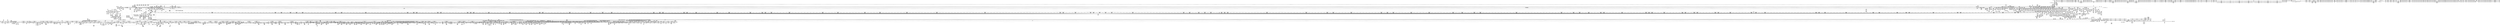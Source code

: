 digraph {
	CE0x4a50580 [shape=record,shape=Mrecord,label="{CE0x4a50580|selinux_socket_bind:_tmp87|security/selinux/hooks.c,4096|*SummSource*}"]
	CE0x487efb0 [shape=record,shape=Mrecord,label="{CE0x487efb0|16:_i16,_48:_%struct.net*,_720:_i32,_1216:_i8*,_:_CRE_206,207_}"]
	CE0x4b67840 [shape=record,shape=Mrecord,label="{CE0x4b67840|__rcu_read_lock:_do.body|*SummSource*}"]
	CE0x49b6b40 [shape=record,shape=Mrecord,label="{CE0x49b6b40|_call_void_lockdep_rcu_suspicious(i8*_getelementptr_inbounds_(_25_x_i8_,_25_x_i8_*_.str3,_i32_0,_i32_0),_i32_208,_i8*_getelementptr_inbounds_(_41_x_i8_,_41_x_i8_*_.str44,_i32_0,_i32_0))_#10,_!dbg_!27732|security/selinux/hooks.c,208|*SummSource*}"]
	CE0x499c7f0 [shape=record,shape=Mrecord,label="{CE0x499c7f0|sock_net:_bb}"]
	CE0x4a29350 [shape=record,shape=Mrecord,label="{CE0x4a29350|i64*_null|*Constant*}"]
	CE0x487b040 [shape=record,shape=Mrecord,label="{CE0x487b040|16:_i16,_48:_%struct.net*,_720:_i32,_1216:_i8*,_:_CRE_809,810_}"]
	CE0x4abb4a0 [shape=record,shape=Mrecord,label="{CE0x4abb4a0|selinux_socket_bind:_tmp127|security/selinux/hooks.c,4048|*SummSource*}"]
	CE0x490c440 [shape=record,shape=Mrecord,label="{CE0x490c440|selinux_socket_bind:_tmp114|security/selinux/hooks.c,4122|*SummSource*}"]
	CE0x49ba7f0 [shape=record,shape=Mrecord,label="{CE0x49ba7f0|cred_sid:_entry|*SummSink*}"]
	CE0x49be920 [shape=record,shape=Mrecord,label="{CE0x49be920|cred_sid:_tmp|*SummSink*}"]
	CE0x489cf20 [shape=record,shape=Mrecord,label="{CE0x489cf20|16:_i16,_48:_%struct.net*,_720:_i32,_1216:_i8*,_:_CRE_543,544_}"]
	CE0x4a7af00 [shape=record,shape=Mrecord,label="{CE0x4a7af00|selinux_socket_bind:_cond|security/selinux/hooks.c,4073|*SummSink*}"]
	CE0x48c1820 [shape=record,shape=Mrecord,label="{CE0x48c1820|16:_i16,_48:_%struct.net*,_720:_i32,_1216:_i8*,_:_CRE_877,878_}"]
	CE0x4905e30 [shape=record,shape=Mrecord,label="{CE0x4905e30|selinux_socket_bind:_v4|security/selinux/hooks.c,4118|*SummSource*}"]
	CE0x48ea170 [shape=record,shape=Mrecord,label="{CE0x48ea170|i32_2|*Constant*|*SummSource*}"]
	CE0x4906ed0 [shape=record,shape=Mrecord,label="{CE0x4906ed0|i64*_getelementptr_inbounds_(_55_x_i64_,_55_x_i64_*___llvm_gcov_ctr350,_i64_0,_i64_44)|*Constant*|*SummSink*}"]
	CE0x48749d0 [shape=record,shape=Mrecord,label="{CE0x48749d0|selinux_socket_bind:_tmp54|security/selinux/hooks.c,4073|*SummSource*}"]
	CE0x49a0d50 [shape=record,shape=Mrecord,label="{CE0x49a0d50|task_sid:_tmp15|security/selinux/hooks.c,208|*SummSource*}"]
	CE0x48b10e0 [shape=record,shape=Mrecord,label="{CE0x48b10e0|16:_i16,_48:_%struct.net*,_720:_i32,_1216:_i8*,_:_CRE_706,707_}"]
	CE0x4869bb0 [shape=record,shape=Mrecord,label="{CE0x4869bb0|selinux_socket_bind:_if.then94}"]
	CE0x4a7fad0 [shape=record,shape=Mrecord,label="{CE0x4a7fad0|_call_void_mcount()_#3}"]
	CE0x4a833f0 [shape=record,shape=Mrecord,label="{CE0x4a833f0|selinux_socket_bind:_err.1|*SummSource*}"]
	CE0x4a45cf0 [shape=record,shape=Mrecord,label="{CE0x4a45cf0|selinux_socket_bind:_tmp81|security/selinux/hooks.c,4088|*SummSink*}"]
	CE0x490c330 [shape=record,shape=Mrecord,label="{CE0x490c330|selinux_socket_bind:_tmp114|security/selinux/hooks.c,4122}"]
	CE0x4875110 [shape=record,shape=Mrecord,label="{CE0x4875110|selinux_socket_bind:_tmp55|security/selinux/hooks.c,4073|*SummSink*}"]
	CE0x49a5de0 [shape=record,shape=Mrecord,label="{CE0x49a5de0|task_sid:_do.body5|*SummSource*}"]
	CE0x484ba10 [shape=record,shape=Mrecord,label="{CE0x484ba10|16:_i16,_48:_%struct.net*,_720:_i32,_1216:_i8*,_:_CRE_204,205_}"]
	CE0x4932a30 [shape=record,shape=Mrecord,label="{CE0x4932a30|GLOBAL:___rcu_read_lock|*Constant*|*SummSource*}"]
	CE0x4b43e40 [shape=record,shape=Mrecord,label="{CE0x4b43e40|_call_void_asm_sideeffect_,_memory_,_dirflag_,_fpsr_,_flags_()_#3,_!dbg_!27711,_!srcloc_!27714|include/linux/rcupdate.h,244|*SummSource*}"]
	CE0x49361a0 [shape=record,shape=Mrecord,label="{CE0x49361a0|read_pnet:_tmp1|*SummSource*}"]
	CE0x4879650 [shape=record,shape=Mrecord,label="{CE0x4879650|16:_i16,_48:_%struct.net*,_720:_i32,_1216:_i8*,_:_CRE_752,760_|*MultipleSource*|Function::sock_has_perm&Arg::sk::|security/selinux/hooks.c,4047|*LoadInst*|security/selinux/hooks.c,4034}"]
	CE0x48d87b0 [shape=record,shape=Mrecord,label="{CE0x48d87b0|selinux_socket_bind:_u6_addr8|security/selinux/hooks.c,4065}"]
	CE0x48a5f90 [shape=record,shape=Mrecord,label="{CE0x48a5f90|16:_i16,_48:_%struct.net*,_720:_i32,_1216:_i8*,_:_CRE_12,16_|*MultipleSource*|Function::sock_has_perm&Arg::sk::|security/selinux/hooks.c,4047|*LoadInst*|security/selinux/hooks.c,4034}"]
	CE0x49ea400 [shape=record,shape=Mrecord,label="{CE0x49ea400|GLOBAL:_rcu_lock_acquire|*Constant*|*SummSource*}"]
	CE0x4a2bd00 [shape=record,shape=Mrecord,label="{CE0x4a2bd00|task_sid:_tmp4|*LoadInst*|security/selinux/hooks.c,208}"]
	CE0x48db6f0 [shape=record,shape=Mrecord,label="{CE0x48db6f0|%struct.sockaddr_in6*_null|*Constant*|*SummSink*}"]
	CE0x4a7b220 [shape=record,shape=Mrecord,label="{CE0x4a7b220|selinux_socket_bind:_tmp51|security/selinux/hooks.c,4073|*SummSource*}"]
	CE0x4a3c780 [shape=record,shape=Mrecord,label="{CE0x4a3c780|selinux_socket_bind:_tmp66|*SummSink*}"]
	CE0x49bee50 [shape=record,shape=Mrecord,label="{CE0x49bee50|_ret_void,_!dbg_!27717|include/linux/rcupdate.h,419|*SummSource*}"]
	CE0x49b9e50 [shape=record,shape=Mrecord,label="{CE0x49b9e50|task_sid:_call7|security/selinux/hooks.c,208|*SummSource*}"]
	CE0x486fc00 [shape=record,shape=Mrecord,label="{CE0x486fc00|GLOBAL:___llvm_gcov_ctr350|Global_var:__llvm_gcov_ctr350|*SummSink*}"]
	CE0x4b4bcd0 [shape=record,shape=Mrecord,label="{CE0x4b4bcd0|__rcu_read_lock:_tmp2|*SummSource*}"]
	CE0x4b6ae60 [shape=record,shape=Mrecord,label="{CE0x4b6ae60|__rcu_read_unlock:_tmp2|*SummSink*}"]
	CE0x484b140 [shape=record,shape=Mrecord,label="{CE0x484b140|16:_i16,_48:_%struct.net*,_720:_i32,_1216:_i8*,_:_CRE_198,199_}"]
	CE0x4b95cb0 [shape=record,shape=Mrecord,label="{CE0x4b95cb0|__preempt_count_sub:_sub|./arch/x86/include/asm/preempt.h,77|*SummSink*}"]
	CE0x4b41450 [shape=record,shape=Mrecord,label="{CE0x4b41450|rcu_read_unlock:_tmp19|include/linux/rcupdate.h,933|*SummSource*}"]
	CE0x4a5dc30 [shape=record,shape=Mrecord,label="{CE0x4a5dc30|selinux_socket_bind:_net70|security/selinux/hooks.c,4114|*SummSource*}"]
	CE0x48793c0 [shape=record,shape=Mrecord,label="{CE0x48793c0|16:_i16,_48:_%struct.net*,_720:_i32,_1216:_i8*,_:_CRE_744,752_|*MultipleSource*|Function::sock_has_perm&Arg::sk::|security/selinux/hooks.c,4047|*LoadInst*|security/selinux/hooks.c,4034}"]
	CE0x4a9f620 [shape=record,shape=Mrecord,label="{CE0x4a9f620|rcu_read_lock:_tmp8|include/linux/rcupdate.h,882}"]
	CE0x4a5f7f0 [shape=record,shape=Mrecord,label="{CE0x4a5f7f0|selinux_socket_bind:_net70|security/selinux/hooks.c,4114|*SummSink*}"]
	CE0x4a76130 [shape=record,shape=Mrecord,label="{CE0x4a76130|selinux_socket_bind:_tmp42|security/selinux/hooks.c,4073}"]
	CE0x4ba9530 [shape=record,shape=Mrecord,label="{CE0x4ba9530|__preempt_count_add:_do.body|*SummSink*}"]
	CE0x48a7790 [shape=record,shape=Mrecord,label="{CE0x48a7790|selinux_socket_bind:___sk_common|security/selinux/hooks.c,4047|*SummSink*}"]
	CE0x4a58860 [shape=record,shape=Mrecord,label="{CE0x4a58860|selinux_socket_bind:_tmp93|security/selinux/hooks.c,4109|*SummSource*}"]
	CE0x4a3ba40 [shape=record,shape=Mrecord,label="{CE0x4a3ba40|selinux_socket_bind:_tmp65|security/selinux/hooks.c,4076}"]
	CE0x4a27510 [shape=record,shape=Mrecord,label="{CE0x4a27510|_call_void_mcount()_#3}"]
	CE0x4895a60 [shape=record,shape=Mrecord,label="{CE0x4895a60|16:_i16,_48:_%struct.net*,_720:_i32,_1216:_i8*,_:_CRE_179,180_}"]
	CE0x4b2e980 [shape=record,shape=Mrecord,label="{CE0x4b2e980|__preempt_count_add:_val|Function::__preempt_count_add&Arg::val::|*SummSink*}"]
	CE0x4a2be80 [shape=record,shape=Mrecord,label="{CE0x4a2be80|task_sid:_tmp4|*LoadInst*|security/selinux/hooks.c,208|*SummSink*}"]
	CE0x4a77190 [shape=record,shape=Mrecord,label="{CE0x4a77190|i64_14|*Constant*}"]
	CE0x4a4f7d0 [shape=record,shape=Mrecord,label="{CE0x4a4f7d0|i64*_getelementptr_inbounds_(_55_x_i64_,_55_x_i64_*___llvm_gcov_ctr350,_i64_0,_i64_35)|*Constant*}"]
	CE0x4b3e990 [shape=record,shape=Mrecord,label="{CE0x4b3e990|GLOBAL:_rcu_lock_release|*Constant*}"]
	CE0x499e940 [shape=record,shape=Mrecord,label="{CE0x499e940|task_sid:_tmp3|*SummSource*}"]
	CE0x4b36ea0 [shape=record,shape=Mrecord,label="{CE0x4b36ea0|rcu_read_unlock:_tmp15|include/linux/rcupdate.h,933|*SummSink*}"]
	CE0x4927a40 [shape=record,shape=Mrecord,label="{CE0x4927a40|i32_0|*Constant*}"]
	CE0x4b53a90 [shape=record,shape=Mrecord,label="{CE0x4b53a90|__preempt_count_sub:_tmp}"]
	CE0x4a2e030 [shape=record,shape=Mrecord,label="{CE0x4a2e030|__llvm_gcov_indirect_counter_increment:_bb4|*SummSink*}"]
	CE0x487b6b0 [shape=record,shape=Mrecord,label="{CE0x487b6b0|16:_i16,_48:_%struct.net*,_720:_i32,_1216:_i8*,_:_CRE_812,813_}"]
	CE0x4a36810 [shape=record,shape=Mrecord,label="{CE0x4a36810|i8_2|*Constant*|*SummSource*}"]
	CE0x4b30e40 [shape=record,shape=Mrecord,label="{CE0x4b30e40|rcu_lock_acquire:_tmp3|*SummSink*}"]
	CE0x4bb3090 [shape=record,shape=Mrecord,label="{CE0x4bb3090|__preempt_count_sub:_tmp3|*SummSink*}"]
	CE0x4894f10 [shape=record,shape=Mrecord,label="{CE0x4894f10|16:_i16,_48:_%struct.net*,_720:_i32,_1216:_i8*,_:_CRE_159,160_}"]
	CE0x49a6380 [shape=record,shape=Mrecord,label="{CE0x49a6380|rcu_read_lock:_entry}"]
	CE0x4b87af0 [shape=record,shape=Mrecord,label="{CE0x4b87af0|__preempt_count_sub:_tmp7|./arch/x86/include/asm/preempt.h,78}"]
	CE0x4a57330 [shape=record,shape=Mrecord,label="{CE0x4a57330|GLOBAL:_sel_netnode_sid|*Constant*|*SummSource*}"]
	CE0x48cd1b0 [shape=record,shape=Mrecord,label="{CE0x48cd1b0|selinux_socket_bind:_cleanup.dest.slot.0}"]
	CE0x4a31690 [shape=record,shape=Mrecord,label="{CE0x4a31690|sock_has_perm:_tmp5|security/selinux/hooks.c,3966}"]
	CE0x4a75e90 [shape=record,shape=Mrecord,label="{CE0x4a75e90|selinux_socket_bind:_tmp41|security/selinux/hooks.c,4073|*SummSink*}"]
	CE0x49e42a0 [shape=record,shape=Mrecord,label="{CE0x49e42a0|rcu_read_unlock:_entry|*SummSource*}"]
	CE0x4925400 [shape=record,shape=Mrecord,label="{CE0x4925400|16:_i16,_48:_%struct.net*,_720:_i32,_1216:_i8*,_:_CRE_114,115_}"]
	CE0x4863810 [shape=record,shape=Mrecord,label="{CE0x4863810|16:_i16,_48:_%struct.net*,_720:_i32,_1216:_i8*,_:_CRE_557,558_}"]
	CE0x49e8c60 [shape=record,shape=Mrecord,label="{CE0x49e8c60|rcu_read_lock:_land.lhs.true|*SummSource*}"]
	CE0x4b36d30 [shape=record,shape=Mrecord,label="{CE0x4b36d30|rcu_read_unlock:_tmp15|include/linux/rcupdate.h,933|*SummSource*}"]
	CE0x4b8ea80 [shape=record,shape=Mrecord,label="{CE0x4b8ea80|__rcu_read_unlock:_tmp4|include/linux/rcupdate.h,244|*SummSink*}"]
	CE0x48d5a70 [shape=record,shape=Mrecord,label="{CE0x48d5a70|selinux_socket_bind:_tmp10|security/selinux/hooks.c,4048|*SummSource*}"]
	CE0x4b6a270 [shape=record,shape=Mrecord,label="{CE0x4b6a270|rcu_lock_acquire:___here}"]
	CE0x4a40780 [shape=record,shape=Mrecord,label="{CE0x4a40780|selinux_socket_bind:_tobool50|security/selinux/hooks.c,4085}"]
	CE0x4b4f010 [shape=record,shape=Mrecord,label="{CE0x4b4f010|_call_void_lock_release(%struct.lockdep_map*_%map,_i32_1,_i64_ptrtoint_(i8*_blockaddress(_rcu_lock_release,_%__here)_to_i64))_#10,_!dbg_!27716|include/linux/rcupdate.h,423}"]
	CE0x4b322b0 [shape=record,shape=Mrecord,label="{CE0x4b322b0|rcu_read_unlock:_tmp|*SummSource*}"]
	CE0x4864df0 [shape=record,shape=Mrecord,label="{CE0x4864df0|16:_i16,_48:_%struct.net*,_720:_i32,_1216:_i8*,_:_CRE_571,572_}"]
	CE0x486e610 [shape=record,shape=Mrecord,label="{CE0x486e610|16:_i16,_48:_%struct.net*,_720:_i32,_1216:_i8*,_:_CRE_304,312_|*MultipleSource*|Function::sock_has_perm&Arg::sk::|security/selinux/hooks.c,4047|*LoadInst*|security/selinux/hooks.c,4034}"]
	CE0x4937150 [shape=record,shape=Mrecord,label="{CE0x4937150|sock_net:_bb|*SummSource*}"]
	CE0x4898d30 [shape=record,shape=Mrecord,label="{CE0x4898d30|16:_i16,_48:_%struct.net*,_720:_i32,_1216:_i8*,_:_CRE_584,585_}"]
	CE0x48b1400 [shape=record,shape=Mrecord,label="{CE0x48b1400|16:_i16,_48:_%struct.net*,_720:_i32,_1216:_i8*,_:_CRE_708,709_}"]
	CE0x4a7bb40 [shape=record,shape=Mrecord,label="{CE0x4a7bb40|selinux_socket_bind:_tmp52|security/selinux/hooks.c,4073|*SummSource*}"]
	CE0x493c8b0 [shape=record,shape=Mrecord,label="{CE0x493c8b0|16:_i16,_48:_%struct.net*,_720:_i32,_1216:_i8*,_:_CRE_846,847_}"]
	CE0x49367c0 [shape=record,shape=Mrecord,label="{CE0x49367c0|_ret_%struct.task_struct*_%tmp4,_!dbg_!27714|./arch/x86/include/asm/current.h,14|*SummSink*}"]
	CE0x4859280 [shape=record,shape=Mrecord,label="{CE0x4859280|16:_i16,_48:_%struct.net*,_720:_i32,_1216:_i8*,_:_CRE_25,26_}"]
	CE0x4a4a590 [shape=record,shape=Mrecord,label="{CE0x4a4a590|i32_15|*Constant*}"]
	CE0x48b2ca0 [shape=record,shape=Mrecord,label="{CE0x48b2ca0|COLLAPSED:_GCMRE___llvm_gcov_ctr98_internal_global_2_x_i64_zeroinitializer:_elem_0:default:}"]
	CE0x4aaad40 [shape=record,shape=Mrecord,label="{CE0x4aaad40|selinux_socket_bind:_tmp118|security/selinux/hooks.c,4124}"]
	CE0x4934820 [shape=record,shape=Mrecord,label="{CE0x4934820|GLOBAL:_get_current|*Constant*|*SummSink*}"]
	CE0x4b40bd0 [shape=record,shape=Mrecord,label="{CE0x4b40bd0|i64*_getelementptr_inbounds_(_11_x_i64_,_11_x_i64_*___llvm_gcov_ctr132,_i64_0,_i64_9)|*Constant*|*SummSource*}"]
	CE0x492ceb0 [shape=record,shape=Mrecord,label="{CE0x492ceb0|i64_0|*Constant*}"]
	CE0x4a9c380 [shape=record,shape=Mrecord,label="{CE0x4a9c380|rcu_read_lock:_tmp20|include/linux/rcupdate.h,882|*SummSource*}"]
	CE0x4b2e3f0 [shape=record,shape=Mrecord,label="{CE0x4b2e3f0|rcu_lock_release:_tmp|*SummSource*}"]
	CE0x4909c50 [shape=record,shape=Mrecord,label="{CE0x4909c50|selinux_socket_bind:_tmp112|security/selinux/hooks.c,4120}"]
	CE0x4903070 [shape=record,shape=Mrecord,label="{CE0x4903070|selinux_socket_bind:_tmp106|security/selinux/hooks.c,4118|*SummSource*}"]
	CE0x4895560 [shape=record,shape=Mrecord,label="{CE0x4895560|16:_i16,_48:_%struct.net*,_720:_i32,_1216:_i8*,_:_CRE_176,177_}"]
	CE0x49b0720 [shape=record,shape=Mrecord,label="{CE0x49b0720|i64_0|*Constant*}"]
	CE0x4a314a0 [shape=record,shape=Mrecord,label="{CE0x4a314a0|sock_has_perm:_tmp4|security/selinux/hooks.c,3966|*SummSink*}"]
	CE0x489f290 [shape=record,shape=Mrecord,label="{CE0x489f290|16:_i16,_48:_%struct.net*,_720:_i32,_1216:_i8*,_:_CRE_423,424_}"]
	CE0x4b50bd0 [shape=record,shape=Mrecord,label="{CE0x4b50bd0|rcu_lock_release:_tmp7}"]
	CE0x49aa260 [shape=record,shape=Mrecord,label="{CE0x49aa260|task_sid:_tmp7|security/selinux/hooks.c,208}"]
	CE0x48683e0 [shape=record,shape=Mrecord,label="{CE0x48683e0|16:_i16,_48:_%struct.net*,_720:_i32,_1216:_i8*,_:_CRE_690,691_}"]
	CE0x4854f20 [shape=record,shape=Mrecord,label="{CE0x4854f20|16:_i16,_48:_%struct.net*,_720:_i32,_1216:_i8*,_:_CRE_146,147_}"]
	CE0x492caa0 [shape=record,shape=Mrecord,label="{CE0x492caa0|selinux_socket_bind:_tmp8|security/selinux/hooks.c,4040|*SummSink*}"]
	CE0x48c6b30 [shape=record,shape=Mrecord,label="{CE0x48c6b30|16:_i16,_48:_%struct.net*,_720:_i32,_1216:_i8*,_:_CRE_1088,1104_|*MultipleSource*|Function::sock_has_perm&Arg::sk::|security/selinux/hooks.c,4047|*LoadInst*|security/selinux/hooks.c,4034}"]
	CE0x49a4f20 [shape=record,shape=Mrecord,label="{CE0x49a4f20|i64*_getelementptr_inbounds_(_11_x_i64_,_11_x_i64_*___llvm_gcov_ctr127,_i64_0,_i64_1)|*Constant*|*SummSink*}"]
	CE0x4b3c890 [shape=record,shape=Mrecord,label="{CE0x4b3c890|i32_934|*Constant*|*SummSource*}"]
	CE0x49251c0 [shape=record,shape=Mrecord,label="{CE0x49251c0|16:_i16,_48:_%struct.net*,_720:_i32,_1216:_i8*,_:_CRE_113,114_}"]
	CE0x4b4a6a0 [shape=record,shape=Mrecord,label="{CE0x4b4a6a0|rcu_lock_release:_tmp2|*SummSource*}"]
	CE0x48b7fa0 [shape=record,shape=Mrecord,label="{CE0x48b7fa0|__fswab16:_conv1|include/uapi/linux/swab.h,53}"]
	CE0x4852260 [shape=record,shape=Mrecord,label="{CE0x4852260|16:_i16,_48:_%struct.net*,_720:_i32,_1216:_i8*,_:_CRE_336,344_|*MultipleSource*|Function::sock_has_perm&Arg::sk::|security/selinux/hooks.c,4047|*LoadInst*|security/selinux/hooks.c,4034}"]
	CE0x48f9430 [shape=record,shape=Mrecord,label="{CE0x48f9430|selinux_socket_bind:_tmp72|security/selinux/hooks.c,4083}"]
	CE0x4896da0 [shape=record,shape=Mrecord,label="{CE0x4896da0|sock_net:_tmp3|*SummSource*}"]
	CE0x4a85110 [shape=record,shape=Mrecord,label="{CE0x4a85110|selinux_socket_bind:_tmp58|security/selinux/hooks.c,4073|*SummSource*}"]
	CE0x4b2b110 [shape=record,shape=Mrecord,label="{CE0x4b2b110|_call_void___preempt_count_add(i32_1)_#10,_!dbg_!27711|include/linux/rcupdate.h,239|*SummSink*}"]
	CE0x486ce30 [shape=record,shape=Mrecord,label="{CE0x486ce30|16:_i16,_48:_%struct.net*,_720:_i32,_1216:_i8*,_:_CRE_34,35_}"]
	CE0x499d200 [shape=record,shape=Mrecord,label="{CE0x499d200|sock_has_perm:_tmp5|security/selinux/hooks.c,3966|*SummSink*}"]
	CE0x48ff730 [shape=record,shape=Mrecord,label="{CE0x48ff730|selinux_socket_bind:_tmp101|security/selinux/hooks.c,4117|*SummSink*}"]
	CE0x49331a0 [shape=record,shape=Mrecord,label="{CE0x49331a0|__fswab16:_tmp1|*SummSource*}"]
	CE0x4a29800 [shape=record,shape=Mrecord,label="{CE0x4a29800|read_pnet:_tmp|*SummSource*}"]
	CE0x49a59b0 [shape=record,shape=Mrecord,label="{CE0x49a59b0|rcu_read_lock:_if.end|*SummSink*}"]
	CE0x49a32b0 [shape=record,shape=Mrecord,label="{CE0x49a32b0|rcu_read_lock:_tmp12|include/linux/rcupdate.h,882|*SummSource*}"]
	CE0x4b2edc0 [shape=record,shape=Mrecord,label="{CE0x4b2edc0|rcu_read_unlock:_tmp1}"]
	CE0x4b2b5d0 [shape=record,shape=Mrecord,label="{CE0x4b2b5d0|rcu_read_unlock:_tobool|include/linux/rcupdate.h,933|*SummSink*}"]
	CE0x4b46b60 [shape=record,shape=Mrecord,label="{CE0x4b46b60|_call_void_mcount()_#3|*SummSource*}"]
	CE0x48575d0 [shape=record,shape=Mrecord,label="{CE0x48575d0|16:_i16,_48:_%struct.net*,_720:_i32,_1216:_i8*,_:_CRE_139,140_}"]
	CE0x48d14d0 [shape=record,shape=Mrecord,label="{CE0x48d14d0|__fswab16:_entry|*SummSource*}"]
	CE0x48ddf80 [shape=record,shape=Mrecord,label="{CE0x48ddf80|selinux_socket_bind:_tmp37|security/selinux/hooks.c,4068|*SummSink*}"]
	CE0x4a796d0 [shape=record,shape=Mrecord,label="{CE0x4a796d0|i64*_getelementptr_inbounds_(_55_x_i64_,_55_x_i64_*___llvm_gcov_ctr350,_i64_0,_i64_16)|*Constant*|*SummSink*}"]
	CE0x48bd980 [shape=record,shape=Mrecord,label="{CE0x48bd980|sock_has_perm:_tmp13|security/selinux/hooks.c,3972|*SummSink*}"]
	CE0x493d210 [shape=record,shape=Mrecord,label="{CE0x493d210|16:_i16,_48:_%struct.net*,_720:_i32,_1216:_i8*,_:_CRE_852,853_}"]
	CE0x49a1660 [shape=record,shape=Mrecord,label="{CE0x49a1660|_call_void_mcount()_#3}"]
	CE0x4a26570 [shape=record,shape=Mrecord,label="{CE0x4a26570|sock_has_perm:_u2|security/selinux/hooks.c,3974|*SummSink*}"]
	CE0x4930150 [shape=record,shape=Mrecord,label="{CE0x4930150|GLOBAL:_current_task|Global_var:current_task}"]
	CE0x4a2edd0 [shape=record,shape=Mrecord,label="{CE0x4a2edd0|__llvm_gcov_indirect_counter_increment:_tmp6|*SummSource*}"]
	CE0x49ac330 [shape=record,shape=Mrecord,label="{CE0x49ac330|task_sid:_tmp11|security/selinux/hooks.c,208}"]
	CE0x483bfd0 [shape=record,shape=Mrecord,label="{CE0x483bfd0|selinux_socket_bind:_cleanup.cont}"]
	CE0x4a80350 [shape=record,shape=Mrecord,label="{CE0x4a80350|i64*_getelementptr_inbounds_(_4_x_i64_,_4_x_i64_*___llvm_gcov_ctr129,_i64_0,_i64_2)|*Constant*|*SummSink*}"]
	CE0x49e8120 [shape=record,shape=Mrecord,label="{CE0x49e8120|rcu_read_lock:_tmp3|*SummSink*}"]
	CE0x4a24f00 [shape=record,shape=Mrecord,label="{CE0x4a24f00|i64*_getelementptr_inbounds_(_2_x_i64_,_2_x_i64_*___llvm_gcov_ctr98,_i64_0,_i64_0)|*Constant*|*SummSource*}"]
	CE0x487f450 [shape=record,shape=Mrecord,label="{CE0x487f450|16:_i16,_48:_%struct.net*,_720:_i32,_1216:_i8*,_:_CRE_209,210_}"]
	CE0x48ffb50 [shape=record,shape=Mrecord,label="{CE0x48ffb50|selinux_socket_bind:_tmp102|security/selinux/hooks.c,4117|*SummSource*}"]
	CE0x48b1a40 [shape=record,shape=Mrecord,label="{CE0x48b1a40|16:_i16,_48:_%struct.net*,_720:_i32,_1216:_i8*,_:_CRE_712,713_}"]
	CE0x48ccac0 [shape=record,shape=Mrecord,label="{CE0x48ccac0|selinux_socket_bind:_err.0|*SummSource*}"]
	CE0x48f36d0 [shape=record,shape=Mrecord,label="{CE0x48f36d0|selinux_socket_bind:_sk_protocol|security/selinux/hooks.c,4074}"]
	CE0x48fb400 [shape=record,shape=Mrecord,label="{CE0x48fb400|selinux_socket_bind:_tmp19|security/selinux/hooks.c,4050|*SummSource*}"]
	CE0x4935ea0 [shape=record,shape=Mrecord,label="{CE0x4935ea0|16:_i16,_48:_%struct.net*,_720:_i32,_1216:_i8*,_:_CRE_18,19_|*MultipleSource*|Function::sock_has_perm&Arg::sk::|security/selinux/hooks.c,4047|*LoadInst*|security/selinux/hooks.c,4034}"]
	CE0x4b46040 [shape=record,shape=Mrecord,label="{CE0x4b46040|__preempt_count_sub:_entry}"]
	CE0x49b3e80 [shape=record,shape=Mrecord,label="{CE0x49b3e80|task_sid:_tmp12|security/selinux/hooks.c,208|*SummSource*}"]
	CE0x486add0 [shape=record,shape=Mrecord,label="{CE0x486add0|selinux_socket_bind:_cond.end|*SummSink*}"]
	CE0x49eb8f0 [shape=record,shape=Mrecord,label="{CE0x49eb8f0|rcu_read_lock:_tmp|*SummSource*}"]
	CE0x48529c0 [shape=record,shape=Mrecord,label="{CE0x48529c0|16:_i16,_48:_%struct.net*,_720:_i32,_1216:_i8*,_:_CRE_353,354_}"]
	CE0x4a496c0 [shape=record,shape=Mrecord,label="{CE0x4a496c0|selinux_socket_bind:_conv56|security/selinux/hooks.c,4090}"]
	CE0x4999ed0 [shape=record,shape=Mrecord,label="{CE0x4999ed0|i32_4|*Constant*}"]
	CE0x48d78c0 [shape=record,shape=Mrecord,label="{CE0x48d78c0|selinux_socket_bind:_tmp34|security/selinux/hooks.c,4064|*SummSource*}"]
	CE0x4b43630 [shape=record,shape=Mrecord,label="{CE0x4b43630|__rcu_read_lock:_do.end}"]
	CE0x4a9cad0 [shape=record,shape=Mrecord,label="{CE0x4a9cad0|i64*_getelementptr_inbounds_(_11_x_i64_,_11_x_i64_*___llvm_gcov_ctr127,_i64_0,_i64_10)|*Constant*}"]
	CE0x49eb400 [shape=record,shape=Mrecord,label="{CE0x49eb400|i64*_getelementptr_inbounds_(_4_x_i64_,_4_x_i64_*___llvm_gcov_ctr133,_i64_0,_i64_2)|*Constant*|*SummSource*}"]
	CE0x48f5550 [shape=record,shape=Mrecord,label="{CE0x48f5550|sock_has_perm:_tmp18|security/selinux/hooks.c,3977|*SummSink*}"]
	CE0x4a27690 [shape=record,shape=Mrecord,label="{CE0x4a27690|_call_void_mcount()_#3|*SummSink*}"]
	CE0x487ef20 [shape=record,shape=Mrecord,label="{CE0x487ef20|get_current:_tmp2}"]
	CE0x49a2be0 [shape=record,shape=Mrecord,label="{CE0x49a2be0|_call_void___rcu_read_lock()_#10,_!dbg_!27710|include/linux/rcupdate.h,879|*SummSink*}"]
	CE0x49b9f80 [shape=record,shape=Mrecord,label="{CE0x49b9f80|task_sid:_call7|security/selinux/hooks.c,208|*SummSink*}"]
	CE0x4b3ff50 [shape=record,shape=Mrecord,label="{CE0x4b3ff50|GLOBAL:___rcu_read_unlock|*Constant*}"]
	CE0x4b4a630 [shape=record,shape=Mrecord,label="{CE0x4b4a630|rcu_lock_release:_tmp2}"]
	CE0x48bc640 [shape=record,shape=Mrecord,label="{CE0x48bc640|sock_has_perm:_type|security/selinux/hooks.c,3972|*SummSink*}"]
	CE0x48ad070 [shape=record,shape=Mrecord,label="{CE0x48ad070|16:_i16,_48:_%struct.net*,_720:_i32,_1216:_i8*,_:_CRE_174,175_}"]
	CE0x4b45d20 [shape=record,shape=Mrecord,label="{CE0x4b45d20|rcu_lock_release:_bb|*SummSink*}"]
	CE0x49e9460 [shape=record,shape=Mrecord,label="{CE0x49e9460|_call_void_mcount()_#3|*SummSource*}"]
	CE0x49bd480 [shape=record,shape=Mrecord,label="{CE0x49bd480|task_sid:_tmp9|security/selinux/hooks.c,208}"]
	CE0x4b2cb60 [shape=record,shape=Mrecord,label="{CE0x4b2cb60|__rcu_read_unlock:_tmp5|include/linux/rcupdate.h,244|*SummSource*}"]
	CE0x4a391c0 [shape=record,shape=Mrecord,label="{CE0x4a391c0|selinux_socket_bind:_net44|security/selinux/hooks.c,4080}"]
	CE0x4b392a0 [shape=record,shape=Mrecord,label="{CE0x4b392a0|rcu_lock_acquire:_tmp2|*SummSource*}"]
	CE0x4909370 [shape=record,shape=Mrecord,label="{CE0x4909370|selinux_socket_bind:_sin6_addr88|security/selinux/hooks.c,4120|*SummSink*}"]
	CE0x4b3e080 [shape=record,shape=Mrecord,label="{CE0x4b3e080|_call_void_rcu_lock_release(%struct.lockdep_map*_rcu_lock_map)_#10,_!dbg_!27733|include/linux/rcupdate.h,935}"]
	CE0x4874300 [shape=record,shape=Mrecord,label="{CE0x4874300|16:_i16,_48:_%struct.net*,_720:_i32,_1216:_i8*,_:_CRE_104,108_|*MultipleSource*|Function::sock_has_perm&Arg::sk::|security/selinux/hooks.c,4047|*LoadInst*|security/selinux/hooks.c,4034}"]
	CE0x4ba3bf0 [shape=record,shape=Mrecord,label="{CE0x4ba3bf0|__preempt_count_sub:_do.end|*SummSource*}"]
	CE0x48a0270 [shape=record,shape=Mrecord,label="{CE0x48a0270|16:_i16,_48:_%struct.net*,_720:_i32,_1216:_i8*,_:_CRE_456,458_|*MultipleSource*|Function::sock_has_perm&Arg::sk::|security/selinux/hooks.c,4047|*LoadInst*|security/selinux/hooks.c,4034}"]
	CE0x488d220 [shape=record,shape=Mrecord,label="{CE0x488d220|selinux_socket_bind:_sw.default|*SummSink*}"]
	CE0x4b51500 [shape=record,shape=Mrecord,label="{CE0x4b51500|__rcu_read_unlock:_do.end|*SummSource*}"]
	CE0x4928e20 [shape=record,shape=Mrecord,label="{CE0x4928e20|__fswab16:_tmp2|*SummSink*}"]
	CE0x48e91c0 [shape=record,shape=Mrecord,label="{CE0x48e91c0|selinux_socket_bind:_tmp61|security/selinux/hooks.c,4073|*SummSource*}"]
	CE0x4a224d0 [shape=record,shape=Mrecord,label="{CE0x4a224d0|i64**_getelementptr_inbounds_(_14_x_i64*_,_14_x_i64*_*___llvm_gcda_edge_table351,_i64_0,_i64_12)|*Constant*|*SummSource*}"]
	CE0x4a46080 [shape=record,shape=Mrecord,label="{CE0x4a46080|selinux_socket_bind:_tmp82|security/selinux/hooks.c,4088}"]
	CE0x4884670 [shape=record,shape=Mrecord,label="{CE0x4884670|selinux_socket_bind:_tmp28|security/selinux/hooks.c,4059}"]
	CE0x4893430 [shape=record,shape=Mrecord,label="{CE0x4893430|16:_i16,_48:_%struct.net*,_720:_i32,_1216:_i8*,_:_CRE_395,396_}"]
	CE0x489c840 [shape=record,shape=Mrecord,label="{CE0x489c840|16:_i16,_48:_%struct.net*,_720:_i32,_1216:_i8*,_:_CRE_538,539_}"]
	CE0x48bd8a0 [shape=record,shape=Mrecord,label="{CE0x48bd8a0|sock_has_perm:_tmp13|security/selinux/hooks.c,3972}"]
	CE0x4924fe0 [shape=record,shape=Mrecord,label="{CE0x4924fe0|i32_1|*Constant*}"]
	CE0x49ab2f0 [shape=record,shape=Mrecord,label="{CE0x49ab2f0|GLOBAL:___llvm_gcov_ctr127|Global_var:__llvm_gcov_ctr127|*SummSource*}"]
	CE0x48dd8a0 [shape=record,shape=Mrecord,label="{CE0x48dd8a0|selinux_socket_bind:_tmp36|security/selinux/hooks.c,4068|*SummSource*}"]
	CE0x48b6fc0 [shape=record,shape=Mrecord,label="{CE0x48b6fc0|sock_has_perm:_sk4|security/selinux/hooks.c,3974|*SummSink*}"]
	CE0x49aee30 [shape=record,shape=Mrecord,label="{CE0x49aee30|cred_sid:_tmp6|security/selinux/hooks.c,197|*SummSink*}"]
	CE0x4a2dd80 [shape=record,shape=Mrecord,label="{CE0x4a2dd80|task_sid:_tmp10|security/selinux/hooks.c,208|*SummSink*}"]
	CE0x49b7a90 [shape=record,shape=Mrecord,label="{CE0x49b7a90|task_sid:_tmp24|security/selinux/hooks.c,208}"]
	CE0x4b6a560 [shape=record,shape=Mrecord,label="{CE0x4b6a560|__preempt_count_add:_tmp5|./arch/x86/include/asm/preempt.h,72|*SummSink*}"]
	CE0x48d96d0 [shape=record,shape=Mrecord,label="{CE0x48d96d0|selinux_socket_bind:_call15|security/selinux/hooks.c,4064|*SummSource*}"]
	CE0x4a250f0 [shape=record,shape=Mrecord,label="{CE0x4a250f0|sock_has_perm:_sid|security/selinux/hooks.c,3969|*SummSink*}"]
	CE0x4a2abd0 [shape=record,shape=Mrecord,label="{CE0x4a2abd0|__llvm_gcov_indirect_counter_increment:_pred|*SummSink*}"]
	CE0x4888a30 [shape=record,shape=Mrecord,label="{CE0x4888a30|selinux_socket_bind:_if.end38}"]
	CE0x486bfe0 [shape=record,shape=Mrecord,label="{CE0x486bfe0|16:_i16,_48:_%struct.net*,_720:_i32,_1216:_i8*,_:_CRE_112,113_}"]
	CE0x48e9080 [shape=record,shape=Mrecord,label="{CE0x48e9080|selinux_socket_bind:_tmp61|security/selinux/hooks.c,4073}"]
	CE0x4b1e2d0 [shape=record,shape=Mrecord,label="{CE0x4b1e2d0|_ret_void,_!dbg_!27719|./arch/x86/include/asm/preempt.h,73|*SummSource*}"]
	CE0x48820b0 [shape=record,shape=Mrecord,label="{CE0x48820b0|16:_i16,_48:_%struct.net*,_720:_i32,_1216:_i8*,_:_CRE_834,835_}"]
	CE0x4b482a0 [shape=record,shape=Mrecord,label="{CE0x4b482a0|_call_void_lock_release(%struct.lockdep_map*_%map,_i32_1,_i64_ptrtoint_(i8*_blockaddress(_rcu_lock_release,_%__here)_to_i64))_#10,_!dbg_!27716|include/linux/rcupdate.h,423|*SummSink*}"]
	CE0x4a37d40 [shape=record,shape=Mrecord,label="{CE0x4a37d40|selinux_socket_bind:_tmp68|security/selinux/hooks.c,4080}"]
	CE0x4870f90 [shape=record,shape=Mrecord,label="{CE0x4870f90|selinux_socket_bind:_lor.lhs.false|*SummSink*}"]
	CE0x48938e0 [shape=record,shape=Mrecord,label="{CE0x48938e0|16:_i16,_48:_%struct.net*,_720:_i32,_1216:_i8*,_:_CRE_398,399_}"]
	CE0x489cc20 [shape=record,shape=Mrecord,label="{CE0x489cc20|16:_i16,_48:_%struct.net*,_720:_i32,_1216:_i8*,_:_CRE_540,541_}"]
	CE0x48518e0 [shape=record,shape=Mrecord,label="{CE0x48518e0|selinux_socket_bind:_if.then}"]
	CE0x49e4900 [shape=record,shape=Mrecord,label="{CE0x49e4900|read_pnet:_bb}"]
	CE0x48b30f0 [shape=record,shape=Mrecord,label="{CE0x48b30f0|16:_i16,_48:_%struct.net*,_720:_i32,_1216:_i8*,_:_CRE_362,363_}"]
	CE0x48b5820 [shape=record,shape=Mrecord,label="{CE0x48b5820|task_sid:_task|Function::task_sid&Arg::task::|*SummSink*}"]
	CE0x48a1180 [shape=record,shape=Mrecord,label="{CE0x48a1180|16:_i16,_48:_%struct.net*,_720:_i32,_1216:_i8*,_:_CRE_480,488_|*MultipleSource*|Function::sock_has_perm&Arg::sk::|security/selinux/hooks.c,4047|*LoadInst*|security/selinux/hooks.c,4034}"]
	CE0x48dd780 [shape=record,shape=Mrecord,label="{CE0x48dd780|selinux_socket_bind:_tmp36|security/selinux/hooks.c,4068}"]
	CE0x485d670 [shape=record,shape=Mrecord,label="{CE0x485d670|16:_i16,_48:_%struct.net*,_720:_i32,_1216:_i8*,_:_CRE_241,242_}"]
	CE0x4b63330 [shape=record,shape=Mrecord,label="{CE0x4b63330|i64*_getelementptr_inbounds_(_4_x_i64_,_4_x_i64_*___llvm_gcov_ctr129,_i64_0,_i64_3)|*Constant*|*SummSink*}"]
	CE0x4a525e0 [shape=record,shape=Mrecord,label="{CE0x4a525e0|i64*_getelementptr_inbounds_(_55_x_i64_,_55_x_i64_*___llvm_gcov_ctr350,_i64_0,_i64_36)|*Constant*|*SummSink*}"]
	CE0x4b2ffd0 [shape=record,shape=Mrecord,label="{CE0x4b2ffd0|rcu_read_unlock:_if.end|*SummSink*}"]
	"CONST[source:0(mediator),value:0(static)][purpose:{operation}]"
	CE0x4a24a70 [shape=record,shape=Mrecord,label="{CE0x4a24a70|i64**_getelementptr_inbounds_(_14_x_i64*_,_14_x_i64*_*___llvm_gcda_edge_table351,_i64_0,_i64_8)|*Constant*|*SummSource*}"]
	CE0x49af050 [shape=record,shape=Mrecord,label="{CE0x49af050|GLOBAL:_task_sid.__warned|Global_var:task_sid.__warned|*SummSink*}"]
	CE0x4925690 [shape=record,shape=Mrecord,label="{CE0x4925690|16:_i16,_48:_%struct.net*,_720:_i32,_1216:_i8*,_:_CRE_115,116_}"]
	CE0x4a769c0 [shape=record,shape=Mrecord,label="{CE0x4a769c0|selinux_socket_bind:_cmp25|security/selinux/hooks.c,4073|*SummSink*}"]
	CE0x4b4fe00 [shape=record,shape=Mrecord,label="{CE0x4b4fe00|_call_void_lock_acquire(%struct.lockdep_map*_%map,_i32_0,_i32_0,_i32_2,_i32_0,_%struct.lockdep_map*_null,_i64_ptrtoint_(i8*_blockaddress(_rcu_lock_acquire,_%__here)_to_i64))_#10,_!dbg_!27716|include/linux/rcupdate.h,418}"]
	CE0x4880df0 [shape=record,shape=Mrecord,label="{CE0x4880df0|16:_i16,_48:_%struct.net*,_720:_i32,_1216:_i8*,_:_CRE_822,823_}"]
	CE0x48c84f0 [shape=record,shape=Mrecord,label="{CE0x48c84f0|16:_i16,_48:_%struct.net*,_720:_i32,_1216:_i8*,_:_CRE_1158,1159_}"]
	CE0x4b20ff0 [shape=record,shape=Mrecord,label="{CE0x4b20ff0|rcu_read_lock:_tmp17|include/linux/rcupdate.h,882|*SummSource*}"]
	CE0x490a590 [shape=record,shape=Mrecord,label="{CE0x490a590|selinux_socket_bind:_sid90|security/selinux/hooks.c,4122|*SummSource*}"]
	CE0x4861ab0 [shape=record,shape=Mrecord,label="{CE0x4861ab0|16:_i16,_48:_%struct.net*,_720:_i32,_1216:_i8*,_:_CRE_235,236_}"]
	CE0x4a77a20 [shape=record,shape=Mrecord,label="{CE0x4a77a20|selinux_socket_bind:_tmp43|security/selinux/hooks.c,4073|*SummSink*}"]
	CE0x4b24750 [shape=record,shape=Mrecord,label="{CE0x4b24750|cred_sid:_tmp4|*LoadInst*|security/selinux/hooks.c,196|*SummSource*}"]
	CE0x4a2c180 [shape=record,shape=Mrecord,label="{CE0x4a2c180|_call_void_mcount()_#3|*SummSink*}"]
	CE0x4930830 [shape=record,shape=Mrecord,label="{CE0x4930830|16:_i16,_48:_%struct.net*,_720:_i32,_1216:_i8*,_:_CRE_121,122_}"]
	CE0x4856080 [shape=record,shape=Mrecord,label="{CE0x4856080|16:_i16,_48:_%struct.net*,_720:_i32,_1216:_i8*,_:_CRE_385,386_}"]
	CE0x48d57c0 [shape=record,shape=Mrecord,label="{CE0x48d57c0|i32_2|*Constant*}"]
	CE0x4b2d7c0 [shape=record,shape=Mrecord,label="{CE0x4b2d7c0|rcu_read_unlock:_tmp17|include/linux/rcupdate.h,933|*SummSink*}"]
	CE0x48a4d90 [shape=record,shape=Mrecord,label="{CE0x48a4d90|selinux_socket_bind:_tmp17|security/selinux/hooks.c,4048}"]
	CE0x4a5d130 [shape=record,shape=Mrecord,label="{CE0x4a5d130|selinux_socket_bind:_net65|security/selinux/hooks.c,4113|*SummSink*}"]
	CE0x486e2f0 [shape=record,shape=Mrecord,label="{CE0x486e2f0|16:_i16,_48:_%struct.net*,_720:_i32,_1216:_i8*,_:_CRE_288,304_|*MultipleSource*|Function::sock_has_perm&Arg::sk::|security/selinux/hooks.c,4047|*LoadInst*|security/selinux/hooks.c,4034}"]
	CE0x4b68c80 [shape=record,shape=Mrecord,label="{CE0x4b68c80|%struct.lockdep_map*_null|*Constant*|*SummSource*}"]
	CE0x49b80a0 [shape=record,shape=Mrecord,label="{CE0x49b80a0|i64*_getelementptr_inbounds_(_13_x_i64_,_13_x_i64_*___llvm_gcov_ctr126,_i64_0,_i64_11)|*Constant*|*SummSink*}"]
	CE0x4a7fbe0 [shape=record,shape=Mrecord,label="{CE0x4a7fbe0|_call_void_mcount()_#3|*SummSource*}"]
	CE0x4a43580 [shape=record,shape=Mrecord,label="{CE0x4a43580|selinux_socket_bind:_tmp79|security/selinux/hooks.c,4087|*SummSource*}"]
	CE0x48c3ad0 [shape=record,shape=Mrecord,label="{CE0x48c3ad0|16:_i16,_48:_%struct.net*,_720:_i32,_1216:_i8*,_:_CRE_964,968_|*MultipleSource*|Function::sock_has_perm&Arg::sk::|security/selinux/hooks.c,4047|*LoadInst*|security/selinux/hooks.c,4034}"]
	CE0x4874b80 [shape=record,shape=Mrecord,label="{CE0x4874b80|selinux_socket_bind:_tmp54|security/selinux/hooks.c,4073|*SummSink*}"]
	CE0x4936b90 [shape=record,shape=Mrecord,label="{CE0x4936b90|sock_has_perm:_if.then|*SummSink*}"]
	CE0x48dae60 [shape=record,shape=Mrecord,label="{CE0x48dae60|selinux_socket_bind:_addrp.0}"]
	CE0x4a379e0 [shape=record,shape=Mrecord,label="{CE0x4a379e0|selinux_socket_bind:_net39|security/selinux/hooks.c,4079|*SummSink*}"]
	CE0x4b202b0 [shape=record,shape=Mrecord,label="{CE0x4b202b0|_call_void_asm_sideeffect_,_memory_,_dirflag_,_fpsr_,_flags_()_#3,_!dbg_!27714,_!srcloc_!27715|include/linux/rcupdate.h,239}"]
	CE0x48be930 [shape=record,shape=Mrecord,label="{CE0x48be930|__fswab16:_bb|*SummSource*}"]
	CE0x4a57610 [shape=record,shape=Mrecord,label="{CE0x4a57610|selinux_socket_bind:_tobool60|security/selinux/hooks.c,4109|*SummSink*}"]
	CE0x49330c0 [shape=record,shape=Mrecord,label="{CE0x49330c0|i64*_getelementptr_inbounds_(_2_x_i64_,_2_x_i64_*___llvm_gcov_ctr353,_i64_0,_i64_1)|*Constant*|*SummSink*}"]
	CE0x49af5b0 [shape=record,shape=Mrecord,label="{CE0x49af5b0|rcu_read_unlock:_land.lhs.true|*SummSource*}"]
	CE0x4a827e0 [shape=record,shape=Mrecord,label="{CE0x4a827e0|selinux_socket_bind:_tmp125|security/selinux/hooks.c,4126|*SummSink*}"]
	CE0x4a85220 [shape=record,shape=Mrecord,label="{CE0x4a85220|selinux_socket_bind:_tmp58|security/selinux/hooks.c,4073|*SummSink*}"]
	CE0x4a5ec60 [shape=record,shape=Mrecord,label="{CE0x4a5ec60|selinux_socket_bind:_conv68|security/selinux/hooks.c,4114|*SummSource*}"]
	CE0x4a32960 [shape=record,shape=Mrecord,label="{CE0x4a32960|0:_i32,_:_SCRE:_elem_0:default:}"]
	CE0x4b56e00 [shape=record,shape=Mrecord,label="{CE0x4b56e00|i64*_getelementptr_inbounds_(_4_x_i64_,_4_x_i64_*___llvm_gcov_ctr134,_i64_0,_i64_2)|*Constant*|*SummSource*}"]
	CE0x48eba20 [shape=record,shape=Mrecord,label="{CE0x48eba20|selinux_socket_bind:_sin6_port|security/selinux/hooks.c,4064}"]
	CE0x49b3fb0 [shape=record,shape=Mrecord,label="{CE0x49b3fb0|task_sid:_tmp12|security/selinux/hooks.c,208|*SummSink*}"]
	CE0x4881a70 [shape=record,shape=Mrecord,label="{CE0x4881a70|16:_i16,_48:_%struct.net*,_720:_i32,_1216:_i8*,_:_CRE_830,831_}"]
	CE0x48ae860 [shape=record,shape=Mrecord,label="{CE0x48ae860|16:_i16,_48:_%struct.net*,_720:_i32,_1216:_i8*,_:_CRE_250,251_}"]
	CE0x490a0b0 [shape=record,shape=Mrecord,label="{CE0x490a0b0|i64_16|*Constant*}"]
	CE0x487b2d0 [shape=record,shape=Mrecord,label="{CE0x487b2d0|16:_i16,_48:_%struct.net*,_720:_i32,_1216:_i8*,_:_CRE_810,811_}"]
	CE0x4a410f0 [shape=record,shape=Mrecord,label="{CE0x4a410f0|i64_26|*Constant*}"]
	CE0x4896190 [shape=record,shape=Mrecord,label="{CE0x4896190|i64*_getelementptr_inbounds_(_6_x_i64_,_6_x_i64_*___llvm_gcov_ctr327,_i64_0,_i64_3)|*Constant*}"]
	CE0x4873b20 [shape=record,shape=Mrecord,label="{CE0x4873b20|16:_i16,_48:_%struct.net*,_720:_i32,_1216:_i8*,_:_CRE_39,40_}"]
	CE0x4b30c70 [shape=record,shape=Mrecord,label="{CE0x4b30c70|rcu_lock_acquire:_tmp3}"]
	CE0x4b49020 [shape=record,shape=Mrecord,label="{CE0x4b49020|GLOBAL:_lock_release|*Constant*|*SummSink*}"]
	CE0x4a7a2f0 [shape=record,shape=Mrecord,label="{CE0x4a7a2f0|selinux_socket_bind:_tmp49|security/selinux/hooks.c,4073|*SummSource*}"]
	CE0x48d5900 [shape=record,shape=Mrecord,label="{CE0x48d5900|selinux_socket_bind:_tmp9|security/selinux/hooks.c,4047|*SummSource*}"]
	CE0x4a2c6e0 [shape=record,shape=Mrecord,label="{CE0x4a2c6e0|_call_void_rcu_read_lock()_#10,_!dbg_!27712|security/selinux/hooks.c,207|*SummSource*}"]
	CE0x49bccb0 [shape=record,shape=Mrecord,label="{CE0x49bccb0|rcu_read_lock:_tmp15|include/linux/rcupdate.h,882|*SummSource*}"]
	CE0x48a9070 [shape=record,shape=Mrecord,label="{CE0x48a9070|i64_2|*Constant*|*SummSource*}"]
	CE0x49b42f0 [shape=record,shape=Mrecord,label="{CE0x49b42f0|cred_sid:_tmp2}"]
	CE0x4b47e60 [shape=record,shape=Mrecord,label="{CE0x4b47e60|rcu_lock_release:_tmp5|include/linux/rcupdate.h,423|*SummSource*}"]
	CE0x4b3bef0 [shape=record,shape=Mrecord,label="{CE0x4b3bef0|_call_void_lockdep_rcu_suspicious(i8*_getelementptr_inbounds_(_25_x_i8_,_25_x_i8_*_.str45,_i32_0,_i32_0),_i32_934,_i8*_getelementptr_inbounds_(_44_x_i8_,_44_x_i8_*_.str47,_i32_0,_i32_0))_#10,_!dbg_!27726|include/linux/rcupdate.h,933|*SummSource*}"]
	CE0x4905cb0 [shape=record,shape=Mrecord,label="{CE0x4905cb0|selinux_socket_bind:_tmp108|security/selinux/hooks.c,4120}"]
	CE0x4938260 [shape=record,shape=Mrecord,label="{CE0x4938260|rcu_read_lock:_entry|*SummSink*}"]
	CE0x48e96e0 [shape=record,shape=Mrecord,label="{CE0x48e96e0|i32_23|*Constant*}"]
	CE0x48f5470 [shape=record,shape=Mrecord,label="{CE0x48f5470|sock_has_perm:_tmp18|security/selinux/hooks.c,3977}"]
	CE0x493ac30 [shape=record,shape=Mrecord,label="{CE0x493ac30|selinux_socket_bind:_tmp23|security/selinux/hooks.c,4058|*SummSource*}"]
	CE0x48f22b0 [shape=record,shape=Mrecord,label="{CE0x48f22b0|i64_6|*Constant*}"]
	CE0x4894240 [shape=record,shape=Mrecord,label="{CE0x4894240|i64*_getelementptr_inbounds_(_6_x_i64_,_6_x_i64_*___llvm_gcov_ctr327,_i64_0,_i64_4)|*Constant*}"]
	CE0x48aa450 [shape=record,shape=Mrecord,label="{CE0x48aa450|__llvm_gcov_indirect_counter_increment:_tmp1|*SummSink*}"]
	CE0x4b3dc80 [shape=record,shape=Mrecord,label="{CE0x4b3dc80|i64*_getelementptr_inbounds_(_11_x_i64_,_11_x_i64_*___llvm_gcov_ctr132,_i64_0,_i64_10)|*Constant*|*SummSink*}"]
	CE0x4850760 [shape=record,shape=Mrecord,label="{CE0x4850760|selinux_socket_bind:_if.end18|*SummSource*}"]
	CE0x485c680 [shape=record,shape=Mrecord,label="{CE0x485c680|selinux_socket_bind:_if.end|*SummSource*}"]
	CE0x48b86a0 [shape=record,shape=Mrecord,label="{CE0x48b86a0|task_sid:_if.then}"]
	CE0x4abc4d0 [shape=record,shape=Mrecord,label="{CE0x4abc4d0|selinux_socket_bind:_err.2}"]
	CE0x493cd60 [shape=record,shape=Mrecord,label="{CE0x493cd60|16:_i16,_48:_%struct.net*,_720:_i32,_1216:_i8*,_:_CRE_849,850_}"]
	CE0x4b987b0 [shape=record,shape=Mrecord,label="{CE0x4b987b0|__preempt_count_sub:_do.end|*SummSink*}"]
	CE0x4a82770 [shape=record,shape=Mrecord,label="{CE0x4a82770|i64*_getelementptr_inbounds_(_55_x_i64_,_55_x_i64_*___llvm_gcov_ctr350,_i64_0,_i64_52)|*Constant*|*SummSink*}"]
	CE0x4a42030 [shape=record,shape=Mrecord,label="{CE0x4a42030|selinux_socket_bind:_tmp75|security/selinux/hooks.c,4085|*SummSink*}"]
	CE0x4b4b250 [shape=record,shape=Mrecord,label="{CE0x4b4b250|rcu_lock_acquire:_indirectgoto|*SummSource*}"]
	CE0x492fdb0 [shape=record,shape=Mrecord,label="{CE0x492fdb0|sock_has_perm:_task|Function::sock_has_perm&Arg::task::}"]
	CE0x49b8bc0 [shape=record,shape=Mrecord,label="{CE0x49b8bc0|task_sid:_tmp26|security/selinux/hooks.c,208}"]
	CE0x48b4ee0 [shape=record,shape=Mrecord,label="{CE0x48b4ee0|GLOBAL:_task_sid|*Constant*}"]
	CE0x4a265e0 [shape=record,shape=Mrecord,label="{CE0x4a265e0|sock_has_perm:_net1|security/selinux/hooks.c,3973}"]
	CE0x48b5130 [shape=record,shape=Mrecord,label="{CE0x48b5130|COLLAPSED:_GCMRE___llvm_gcov_ctr354_internal_global_2_x_i64_zeroinitializer:_elem_0:default:}"]
	CE0x4b387a0 [shape=record,shape=Mrecord,label="{CE0x4b387a0|rcu_read_unlock:_do.body|*SummSink*}"]
	CE0x4b55020 [shape=record,shape=Mrecord,label="{CE0x4b55020|i64_1|*Constant*}"]
	CE0x4a434a0 [shape=record,shape=Mrecord,label="{CE0x4a434a0|i64*_getelementptr_inbounds_(_55_x_i64_,_55_x_i64_*___llvm_gcov_ctr350,_i64_0,_i64_27)|*Constant*|*SummSink*}"]
	CE0x4905610 [shape=record,shape=Mrecord,label="{CE0x4905610|selinux_socket_bind:_saddr|security/selinux/hooks.c,4118}"]
	CE0x4893d90 [shape=record,shape=Mrecord,label="{CE0x4893d90|16:_i16,_48:_%struct.net*,_720:_i32,_1216:_i8*,_:_CRE_401,402_}"]
	CE0x4a57c20 [shape=record,shape=Mrecord,label="{CE0x4a57c20|i64_38|*Constant*|*SummSink*}"]
	CE0x4b6e7f0 [shape=record,shape=Mrecord,label="{CE0x4b6e7f0|i64*_getelementptr_inbounds_(_4_x_i64_,_4_x_i64_*___llvm_gcov_ctr135,_i64_0,_i64_2)|*Constant*|*SummSink*}"]
	CE0x4850e40 [shape=record,shape=Mrecord,label="{CE0x4850e40|i64_1|*Constant*}"]
	CE0x4a60730 [shape=record,shape=Mrecord,label="{CE0x4a60730|selinux_socket_bind:_sport71|security/selinux/hooks.c,4114|*SummSink*}"]
	CE0x49349a0 [shape=record,shape=Mrecord,label="{CE0x49349a0|i64*_getelementptr_inbounds_(_2_x_i64_,_2_x_i64_*___llvm_gcov_ctr354,_i64_0,_i64_0)|*Constant*|*SummSource*}"]
	CE0x48af670 [shape=record,shape=Mrecord,label="{CE0x48af670|16:_i16,_48:_%struct.net*,_720:_i32,_1216:_i8*,_:_CRE_259,260_}"]
	CE0x49ba2a0 [shape=record,shape=Mrecord,label="{CE0x49ba2a0|GLOBAL:_cred_sid|*Constant*}"]
	CE0x48d15b0 [shape=record,shape=Mrecord,label="{CE0x48d15b0|__fswab16:_entry|*SummSink*}"]
	CE0x4a52e20 [shape=record,shape=Mrecord,label="{CE0x4a52e20|selinux_socket_bind:_tmp89|security/selinux/hooks.c,4100|*SummSource*}"]
	CE0x4904cb0 [shape=record,shape=Mrecord,label="{CE0x4904cb0|selinux_socket_bind:_tmp107|security/selinux/hooks.c,4118}"]
	CE0x487ff40 [shape=record,shape=Mrecord,label="{CE0x487ff40|16:_i16,_48:_%struct.net*,_720:_i32,_1216:_i8*,_:_CRE_216,217_}"]
	CE0x4abc610 [shape=record,shape=Mrecord,label="{CE0x4abc610|selinux_socket_bind:_err.2|*SummSource*}"]
	CE0x48ba590 [shape=record,shape=Mrecord,label="{CE0x48ba590|_call_void_mcount()_#3|*SummSource*}"]
	CE0x4883f20 [shape=record,shape=Mrecord,label="{CE0x4883f20|selinux_socket_bind:_sin_port|security/selinux/hooks.c,4060|*SummSink*}"]
	CE0x4a30b10 [shape=record,shape=Mrecord,label="{CE0x4a30b10|__llvm_gcov_indirect_counter_increment:_tmp5|*SummSource*}"]
	CE0x49a6e90 [shape=record,shape=Mrecord,label="{CE0x49a6e90|task_sid:_call|security/selinux/hooks.c,208|*SummSource*}"]
	CE0x487fdb0 [shape=record,shape=Mrecord,label="{CE0x487fdb0|16:_i16,_48:_%struct.net*,_720:_i32,_1216:_i8*,_:_CRE_215,216_}"]
	CE0x4880490 [shape=record,shape=Mrecord,label="{CE0x4880490|16:_i16,_48:_%struct.net*,_720:_i32,_1216:_i8*,_:_CRE_816,817_}"]
	CE0x4b2c5e0 [shape=record,shape=Mrecord,label="{CE0x4b2c5e0|rcu_read_unlock:_bb|*SummSource*}"]
	CE0x49e8930 [shape=record,shape=Mrecord,label="{CE0x49e8930|i64*_getelementptr_inbounds_(_4_x_i64_,_4_x_i64_*___llvm_gcov_ctr128,_i64_0,_i64_3)|*Constant*|*SummSource*}"]
	CE0x48b2ed0 [shape=record,shape=Mrecord,label="{CE0x48b2ed0|%struct.task_struct*_(%struct.task_struct**)*_asm_movq_%gs:$_1:P_,$0_,_r,im,_dirflag_,_fpsr_,_flags_}"]
	CE0x48d6c50 [shape=record,shape=Mrecord,label="{CE0x48d6c50|i32_4|*Constant*|*SummSink*}"]
	CE0x4a24ce0 [shape=record,shape=Mrecord,label="{CE0x4a24ce0|i64*_getelementptr_inbounds_(_2_x_i64_,_2_x_i64_*___llvm_gcov_ctr98,_i64_0,_i64_0)|*Constant*|*SummSink*}"]
	CE0x48b8db0 [shape=record,shape=Mrecord,label="{CE0x48b8db0|__llvm_gcov_indirect_counter_increment:_counter|*SummSink*}"]
	CE0x49e8310 [shape=record,shape=Mrecord,label="{CE0x49e8310|_call_void_rcu_lock_acquire(%struct.lockdep_map*_rcu_lock_map)_#10,_!dbg_!27711|include/linux/rcupdate.h,881|*SummSink*}"]
	CE0x48dee00 [shape=record,shape=Mrecord,label="{CE0x48dee00|COLLAPSED:_SCMRE_42,43_}"]
	CE0x48c8de0 [shape=record,shape=Mrecord,label="{CE0x48c8de0|16:_i16,_48:_%struct.net*,_720:_i32,_1216:_i8*,_:_CRE_1176,1184_|*MultipleSource*|Function::sock_has_perm&Arg::sk::|security/selinux/hooks.c,4047|*LoadInst*|security/selinux/hooks.c,4034}"]
	CE0x4a98940 [shape=record,shape=Mrecord,label="{CE0x4a98940|i32_883|*Constant*}"]
	CE0x4aacb30 [shape=record,shape=Mrecord,label="{CE0x4aacb30|i64*_getelementptr_inbounds_(_55_x_i64_,_55_x_i64_*___llvm_gcov_ctr350,_i64_0,_i64_48)|*Constant*}"]
	CE0x4b30700 [shape=record,shape=Mrecord,label="{CE0x4b30700|rcu_read_unlock:_tobool1|include/linux/rcupdate.h,933|*SummSink*}"]
	CE0x4b46930 [shape=record,shape=Mrecord,label="{CE0x4b46930|COLLAPSED:_GCMRE___llvm_gcov_ctr134_internal_global_4_x_i64_zeroinitializer:_elem_0:default:}"]
	CE0x4ba9390 [shape=record,shape=Mrecord,label="{CE0x4ba9390|COLLAPSED:_GCMRE___llvm_gcov_ctr129_internal_global_4_x_i64_zeroinitializer:_elem_0:default:}"]
	CE0x48e0bf0 [shape=record,shape=Mrecord,label="{CE0x48e0bf0|selinux_socket_bind:_call21|security/selinux/hooks.c,4071|*SummSink*}"]
	CE0x4a3b650 [shape=record,shape=Mrecord,label="{CE0x4a3b650|selinux_socket_bind:_tmp64|security/selinux/hooks.c,4076|*SummSource*}"]
	CE0x4904680 [shape=record,shape=Mrecord,label="{CE0x4904680|selinux_socket_bind:_net82|security/selinux/hooks.c,4118}"]
	CE0x4a3bd30 [shape=record,shape=Mrecord,label="{CE0x4a3bd30|selinux_socket_bind:_tmp65|security/selinux/hooks.c,4076|*SummSink*}"]
	CE0x4932c90 [shape=record,shape=Mrecord,label="{CE0x4932c90|selinux_socket_bind:_tmp2|*LoadInst*|security/selinux/hooks.c,4034|*SummSink*}"]
	CE0x4b338a0 [shape=record,shape=Mrecord,label="{CE0x4b338a0|rcu_lock_acquire:_tmp4|include/linux/rcupdate.h,418}"]
	CE0x49eb1b0 [shape=record,shape=Mrecord,label="{CE0x49eb1b0|i64*_getelementptr_inbounds_(_4_x_i64_,_4_x_i64_*___llvm_gcov_ctr133,_i64_0,_i64_2)|*Constant*|*SummSink*}"]
	CE0x4a4cae0 [shape=record,shape=Mrecord,label="{CE0x4a4cae0|i64**_getelementptr_inbounds_(_14_x_i64*_,_14_x_i64*_*___llvm_gcda_edge_table351,_i64_0,_i64_2)|*Constant*|*SummSink*}"]
	CE0x4a82850 [shape=record,shape=Mrecord,label="{CE0x4a82850|selinux_socket_bind:_tmp127|security/selinux/hooks.c,4048}"]
	CE0x48b0910 [shape=record,shape=Mrecord,label="{CE0x48b0910|16:_i16,_48:_%struct.net*,_720:_i32,_1216:_i8*,_:_CRE_701,702_}"]
	CE0x49aeb40 [shape=record,shape=Mrecord,label="{CE0x49aeb40|i64*_getelementptr_inbounds_(_13_x_i64_,_13_x_i64_*___llvm_gcov_ctr126,_i64_0,_i64_8)|*Constant*|*SummSink*}"]
	CE0x49a9cc0 [shape=record,shape=Mrecord,label="{CE0x49a9cc0|i64*_getelementptr_inbounds_(_13_x_i64_,_13_x_i64_*___llvm_gcov_ctr126,_i64_0,_i64_1)|*Constant*}"]
	CE0x49b3b20 [shape=record,shape=Mrecord,label="{CE0x49b3b20|rcu_read_lock:_tobool|include/linux/rcupdate.h,882}"]
	CE0x49acc00 [shape=record,shape=Mrecord,label="{CE0x49acc00|i64_6|*Constant*}"]
	CE0x4b22390 [shape=record,shape=Mrecord,label="{CE0x4b22390|_call_void_lockdep_rcu_suspicious(i8*_getelementptr_inbounds_(_25_x_i8_,_25_x_i8_*_.str45,_i32_0,_i32_0),_i32_883,_i8*_getelementptr_inbounds_(_42_x_i8_,_42_x_i8_*_.str46,_i32_0,_i32_0))_#10,_!dbg_!27728|include/linux/rcupdate.h,882}"]
	CE0x48548e0 [shape=record,shape=Mrecord,label="{CE0x48548e0|16:_i16,_48:_%struct.net*,_720:_i32,_1216:_i8*,_:_CRE_142,143_}"]
	CE0x499d3d0 [shape=record,shape=Mrecord,label="{CE0x499d3d0|sock_has_perm:_call|security/selinux/hooks.c,3967|*SummSource*}"]
	CE0x4b1f630 [shape=record,shape=Mrecord,label="{CE0x4b1f630|rcu_read_lock:_tmp6|include/linux/rcupdate.h,882|*SummSource*}"]
	CE0x4a4db30 [shape=record,shape=Mrecord,label="{CE0x4a4db30|selinux_socket_bind:_tmp85|security/selinux/hooks.c,4092|*SummSink*}"]
	CE0x4a3f070 [shape=record,shape=Mrecord,label="{CE0x4a3f070|avc_has_perm:_tclass|Function::avc_has_perm&Arg::tclass::}"]
	CE0x49bc680 [shape=record,shape=Mrecord,label="{CE0x49bc680|rcu_read_lock:_do.end}"]
	CE0x499fe20 [shape=record,shape=Mrecord,label="{CE0x499fe20|task_sid:_real_cred|security/selinux/hooks.c,208|*SummSink*}"]
	CE0x4abc160 [shape=record,shape=Mrecord,label="{CE0x4abc160|selinux_socket_bind:_tmp128|security/selinux/hooks.c,4048|*SummSink*}"]
	CE0x48ad640 [shape=record,shape=Mrecord,label="{CE0x48ad640|sock_has_perm:_tmp11|security/selinux/hooks.c,3970|*SummSink*}"]
	CE0x48c6610 [shape=record,shape=Mrecord,label="{CE0x48c6610|16:_i16,_48:_%struct.net*,_720:_i32,_1216:_i8*,_:_CRE_1076,1080_|*MultipleSource*|Function::sock_has_perm&Arg::sk::|security/selinux/hooks.c,4047|*LoadInst*|security/selinux/hooks.c,4034}"]
	CE0x4b49360 [shape=record,shape=Mrecord,label="{CE0x4b49360|i64_ptrtoint_(i8*_blockaddress(_rcu_lock_release,_%__here)_to_i64)|*Constant*}"]
	CE0x49038f0 [shape=record,shape=Mrecord,label="{CE0x49038f0|selinux_socket_bind:_tmp115|security/selinux/hooks.c,4123|*SummSource*}"]
	CE0x4a417e0 [shape=record,shape=Mrecord,label="{CE0x4a417e0|selinux_socket_bind:_tmp74|security/selinux/hooks.c,4085}"]
	CE0x492b070 [shape=record,shape=Mrecord,label="{CE0x492b070|COLLAPSED:_SCMRE_16,18_|*MultipleSource*|security/selinux/hooks.c,4052|security/selinux/hooks.c, 4052|security/selinux/hooks.c,4052}"]
	CE0x4b4fb90 [shape=record,shape=Mrecord,label="{CE0x4b4fb90|rcu_lock_acquire:_tmp4|include/linux/rcupdate.h,418|*SummSink*}"]
	CE0x4a99f10 [shape=record,shape=Mrecord,label="{CE0x4a99f10|i64*_getelementptr_inbounds_(_2_x_i64_,_2_x_i64_*___llvm_gcov_ctr131,_i64_0,_i64_0)|*Constant*|*SummSink*}"]
	CE0x48544f0 [shape=record,shape=Mrecord,label="{CE0x48544f0|selinux_socket_bind:_if.end62|*SummSink*}"]
	CE0x49e6640 [shape=record,shape=Mrecord,label="{CE0x49e6640|rcu_read_lock:_tobool|include/linux/rcupdate.h,882|*SummSink*}"]
	CE0x48d9b70 [shape=record,shape=Mrecord,label="{CE0x48d9b70|selinux_socket_bind:_conv16|security/selinux/hooks.c,4064|*SummSource*}"]
	CE0x4856f90 [shape=record,shape=Mrecord,label="{CE0x4856f90|16:_i16,_48:_%struct.net*,_720:_i32,_1216:_i8*,_:_CRE_135,136_}"]
	CE0x4864300 [shape=record,shape=Mrecord,label="{CE0x4864300|16:_i16,_48:_%struct.net*,_720:_i32,_1216:_i8*,_:_CRE_564,565_}"]
	CE0x49309c0 [shape=record,shape=Mrecord,label="{CE0x49309c0|16:_i16,_48:_%struct.net*,_720:_i32,_1216:_i8*,_:_CRE_122,123_}"]
	CE0x4a85820 [shape=record,shape=Mrecord,label="{CE0x4a85820|selinux_socket_bind:_tmp59|security/selinux/hooks.c,4073|*SummSink*}"]
	CE0x48c4c20 [shape=record,shape=Mrecord,label="{CE0x48c4c20|16:_i16,_48:_%struct.net*,_720:_i32,_1216:_i8*,_:_CRE_1000,1008_|*MultipleSource*|Function::sock_has_perm&Arg::sk::|security/selinux/hooks.c,4047|*LoadInst*|security/selinux/hooks.c,4034}"]
	CE0x48f6340 [shape=record,shape=Mrecord,label="{CE0x48f6340|selinux_socket_bind:_sid48|security/selinux/hooks.c,4082|*SummSink*}"]
	CE0x489f5b0 [shape=record,shape=Mrecord,label="{CE0x489f5b0|16:_i16,_48:_%struct.net*,_720:_i32,_1216:_i8*,_:_CRE_428,432_|*MultipleSource*|Function::sock_has_perm&Arg::sk::|security/selinux/hooks.c,4047|*LoadInst*|security/selinux/hooks.c,4034}"]
	CE0x4a33dd0 [shape=record,shape=Mrecord,label="{CE0x4a33dd0|i64_23|*Constant*|*SummSource*}"]
	CE0x48f6c60 [shape=record,shape=Mrecord,label="{CE0x48f6c60|selinux_socket_bind:_family47|security/selinux/hooks.c,4081|*SummSink*}"]
	CE0x4a52070 [shape=record,shape=Mrecord,label="{CE0x4a52070|i64*_getelementptr_inbounds_(_55_x_i64_,_55_x_i64_*___llvm_gcov_ctr350,_i64_0,_i64_36)|*Constant*}"]
	CE0x4877d40 [shape=record,shape=Mrecord,label="{CE0x4877d40|16:_i16,_48:_%struct.net*,_720:_i32,_1216:_i8*,_:_CRE_413,414_}"]
	CE0x4b401b0 [shape=record,shape=Mrecord,label="{CE0x4b401b0|_ret_void,_!dbg_!27717|include/linux/rcupdate.h,424|*SummSource*}"]
	CE0x4a53520 [shape=record,shape=Mrecord,label="{CE0x4a53520|_call_void___llvm_gcov_indirect_counter_increment(i32*___llvm_gcov_global_state_pred352,_i64**_getelementptr_inbounds_(_14_x_i64*_,_14_x_i64*_*___llvm_gcda_edge_table351,_i64_0,_i64_0)),_!dbg_!27837|security/selinux/hooks.c,4104|*SummSink*}"]
	CE0x4aab380 [shape=record,shape=Mrecord,label="{CE0x4aab380|selinux_socket_bind:_tmp119|security/selinux/hooks.c,4124|*SummSource*}"]
	CE0x4857120 [shape=record,shape=Mrecord,label="{CE0x4857120|16:_i16,_48:_%struct.net*,_720:_i32,_1216:_i8*,_:_CRE_136,137_}"]
	CE0x493c590 [shape=record,shape=Mrecord,label="{CE0x493c590|16:_i16,_48:_%struct.net*,_720:_i32,_1216:_i8*,_:_CRE_844,845_}"]
	CE0x4860e30 [shape=record,shape=Mrecord,label="{CE0x4860e30|16:_i16,_48:_%struct.net*,_720:_i32,_1216:_i8*,_:_CRE_227,228_}"]
	CE0x49a4820 [shape=record,shape=Mrecord,label="{CE0x49a4820|rcu_read_lock:_tmp1|*SummSink*}"]
	CE0x48de3a0 [shape=record,shape=Mrecord,label="{CE0x48de3a0|selinux_socket_bind:_tmp38|security/selinux/hooks.c,4068|*SummSource*}"]
	CE0x4a2cf20 [shape=record,shape=Mrecord,label="{CE0x4a2cf20|i64*_getelementptr_inbounds_(_2_x_i64_,_2_x_i64_*___llvm_gcov_ctr355,_i64_0,_i64_1)|*Constant*|*SummSource*}"]
	CE0x4b38470 [shape=record,shape=Mrecord,label="{CE0x4b38470|__rcu_read_lock:_tmp6|include/linux/rcupdate.h,240}"]
	CE0x48704f0 [shape=record,shape=Mrecord,label="{CE0x48704f0|selinux_socket_bind:_if.end62|*SummSource*}"]
	CE0x48b7760 [shape=record,shape=Mrecord,label="{CE0x48b7760|sock_has_perm:_tmp16|security/selinux/hooks.c,3976}"]
	CE0x49aa980 [shape=record,shape=Mrecord,label="{CE0x49aa980|i64*_getelementptr_inbounds_(_13_x_i64_,_13_x_i64_*___llvm_gcov_ctr126,_i64_0,_i64_1)|*Constant*|*SummSink*}"]
	CE0x49ad4d0 [shape=record,shape=Mrecord,label="{CE0x49ad4d0|task_sid:_call3|security/selinux/hooks.c,208}"]
	CE0x4a412a0 [shape=record,shape=Mrecord,label="{CE0x4a412a0|selinux_socket_bind:_tmp73|security/selinux/hooks.c,4085}"]
	CE0x4a2e940 [shape=record,shape=Mrecord,label="{CE0x4a2e940|__llvm_gcov_indirect_counter_increment:_tmp5|*SummSink*}"]
	CE0x483bdc0 [shape=record,shape=Mrecord,label="{CE0x483bdc0|selinux_socket_bind:_entry|*SummSink*}"]
	CE0x48bc290 [shape=record,shape=Mrecord,label="{CE0x48bc290|task_sid:_tmp|*SummSource*}"]
	CE0x492b300 [shape=record,shape=Mrecord,label="{CE0x492b300|sock_has_perm:_tmp2|*LoadInst*|security/selinux/hooks.c,3964|*SummSource*}"]
	CE0x4877ed0 [shape=record,shape=Mrecord,label="{CE0x4877ed0|16:_i16,_48:_%struct.net*,_720:_i32,_1216:_i8*,_:_CRE_414,415_}"]
	CE0x4a53230 [shape=record,shape=Mrecord,label="{CE0x4a53230|_call_void___llvm_gcov_indirect_counter_increment(i32*___llvm_gcov_global_state_pred352,_i64**_getelementptr_inbounds_(_14_x_i64*_,_14_x_i64*_*___llvm_gcda_edge_table351,_i64_0,_i64_0)),_!dbg_!27837|security/selinux/hooks.c,4104}"]
	CE0x4b9ba30 [shape=record,shape=Mrecord,label="{CE0x4b9ba30|__preempt_count_add:_tmp7|./arch/x86/include/asm/preempt.h,73}"]
	CE0x4860830 [shape=record,shape=Mrecord,label="{CE0x4860830|16:_i16,_48:_%struct.net*,_720:_i32,_1216:_i8*,_:_CRE_150,151_}"]
	CE0x48bb5e0 [shape=record,shape=Mrecord,label="{CE0x48bb5e0|sock_has_perm:_net|security/selinux/hooks.c, 3966|*SummSource*}"]
	CE0x48d1da0 [shape=record,shape=Mrecord,label="{CE0x48d1da0|_ret_i16_%conv3,_!dbg_!27720|include/uapi/linux/swab.h,53|*SummSink*}"]
	CE0x4a27010 [shape=record,shape=Mrecord,label="{CE0x4a27010|sock_has_perm:_sid5|security/selinux/hooks.c,3976|*SummSink*}"]
	CE0x48dffe0 [shape=record,shape=Mrecord,label="{CE0x48dffe0|i32_8|*Constant*}"]
	CE0x4a3a670 [shape=record,shape=Mrecord,label="{CE0x4a3a670|selinux_socket_bind:_sclass|security/selinux/hooks.c,4083|*SummSink*}"]
	CE0x4a5eb20 [shape=record,shape=Mrecord,label="{CE0x4a5eb20|selinux_socket_bind:_conv68|security/selinux/hooks.c,4114}"]
	CE0x4a39f30 [shape=record,shape=Mrecord,label="{CE0x4a39f30|selinux_socket_bind:_net46|security/selinux/hooks.c,4081}"]
	CE0x49b5fb0 [shape=record,shape=Mrecord,label="{CE0x49b5fb0|task_sid:_tmp19|security/selinux/hooks.c,208}"]
	CE0x4b9b6d0 [shape=record,shape=Mrecord,label="{CE0x4b9b6d0|__preempt_count_add:_tmp7|./arch/x86/include/asm/preempt.h,73|*SummSink*}"]
	CE0x4a2ff40 [shape=record,shape=Mrecord,label="{CE0x4a2ff40|_ret_void,_!dbg_!27735|include/linux/rcupdate.h,884|*SummSource*}"]
	CE0x49e75a0 [shape=record,shape=Mrecord,label="{CE0x49e75a0|rcu_read_lock:_tmp6|include/linux/rcupdate.h,882|*SummSink*}"]
	CE0x4a31ee0 [shape=record,shape=Mrecord,label="{CE0x4a31ee0|selinux_socket_bind:_conv34|security/selinux/hooks.c,4074|*SummSink*}"]
	CE0x4892df0 [shape=record,shape=Mrecord,label="{CE0x4892df0|16:_i16,_48:_%struct.net*,_720:_i32,_1216:_i8*,_:_CRE_391,392_}"]
	CE0x4b61da0 [shape=record,shape=Mrecord,label="{CE0x4b61da0|__preempt_count_add:_bb|*SummSink*}"]
	CE0x485de40 [shape=record,shape=Mrecord,label="{CE0x485de40|16:_i16,_48:_%struct.net*,_720:_i32,_1216:_i8*,_:_CRE_246,247_}"]
	CE0x4b1d8f0 [shape=record,shape=Mrecord,label="{CE0x4b1d8f0|rcu_read_lock:_land.lhs.true2}"]
	CE0x492fa70 [shape=record,shape=Mrecord,label="{CE0x492fa70|i64*_getelementptr_inbounds_(_2_x_i64_,_2_x_i64_*___llvm_gcov_ctr353,_i64_0,_i64_1)|*Constant*|*SummSource*}"]
	CE0x489cb20 [shape=record,shape=Mrecord,label="{CE0x489cb20|16:_i16,_48:_%struct.net*,_720:_i32,_1216:_i8*,_:_CRE_539,540_}"]
	CE0x48afb20 [shape=record,shape=Mrecord,label="{CE0x48afb20|16:_i16,_48:_%struct.net*,_720:_i32,_1216:_i8*,_:_CRE_262,263_}"]
	CE0x49b32f0 [shape=record,shape=Mrecord,label="{CE0x49b32f0|i64*_getelementptr_inbounds_(_13_x_i64_,_13_x_i64_*___llvm_gcov_ctr126,_i64_0,_i64_9)|*Constant*|*SummSource*}"]
	CE0x49b6490 [shape=record,shape=Mrecord,label="{CE0x49b6490|i8_1|*Constant*}"]
	CE0x4a27ba0 [shape=record,shape=Mrecord,label="{CE0x4a27ba0|sock_net:___sk_common|include/net/sock.h,2214|*SummSink*}"]
	CE0x4b98c20 [shape=record,shape=Mrecord,label="{CE0x4b98c20|i64*_getelementptr_inbounds_(_4_x_i64_,_4_x_i64_*___llvm_gcov_ctr135,_i64_0,_i64_0)|*Constant*|*SummSource*}"]
	CE0x4a799d0 [shape=record,shape=Mrecord,label="{CE0x4a799d0|selinux_socket_bind:_tmp48|security/selinux/hooks.c,4073|*SummSource*}"]
	CE0x4a7c1b0 [shape=record,shape=Mrecord,label="{CE0x4a7c1b0|selinux_socket_bind:_cond|security/selinux/hooks.c,4073}"]
	CE0x4860b50 [shape=record,shape=Mrecord,label="{CE0x4860b50|16:_i16,_48:_%struct.net*,_720:_i32,_1216:_i8*,_:_CRE_152,153_}"]
	CE0x4a54820 [shape=record,shape=Mrecord,label="{CE0x4a54820|i64**_getelementptr_inbounds_(_14_x_i64*_,_14_x_i64*_*___llvm_gcda_edge_table351,_i64_0,_i64_0)|*Constant*|*SummSource*}"]
	CE0x4a43ba0 [shape=record,shape=Mrecord,label="{CE0x4a43ba0|selinux_socket_bind:_tmp78|*SummSink*}"]
	CE0x4b47a50 [shape=record,shape=Mrecord,label="{CE0x4b47a50|__preempt_count_add:_tmp4|./arch/x86/include/asm/preempt.h,72|*SummSource*}"]
	CE0x4905720 [shape=record,shape=Mrecord,label="{CE0x4905720|selinux_socket_bind:_fam|security/selinux/hooks.c,4118}"]
	CE0x48fcf20 [shape=record,shape=Mrecord,label="{CE0x48fcf20|selinux_socket_bind:_tmp99|security/selinux/hooks.c,4115|*SummSource*}"]
	CE0x4859500 [shape=record,shape=Mrecord,label="{CE0x4859500|16:_i16,_48:_%struct.net*,_720:_i32,_1216:_i8*,_:_CRE_61,62_}"]
	CE0x4872150 [shape=record,shape=Mrecord,label="{CE0x4872150|i64_7|*Constant*|*SummSink*}"]
	CE0x4a2c830 [shape=record,shape=Mrecord,label="{CE0x4a2c830|_call_void_rcu_read_lock()_#10,_!dbg_!27712|security/selinux/hooks.c,207|*SummSink*}"]
	CE0x49363e0 [shape=record,shape=Mrecord,label="{CE0x49363e0|read_pnet:_tmp1|*SummSink*}"]
	CE0x48815c0 [shape=record,shape=Mrecord,label="{CE0x48815c0|16:_i16,_48:_%struct.net*,_720:_i32,_1216:_i8*,_:_CRE_827,828_}"]
	CE0x4b49e30 [shape=record,shape=Mrecord,label="{CE0x4b49e30|rcu_lock_release:_tmp6}"]
	CE0x4a5ce00 [shape=record,shape=Mrecord,label="{CE0x4a5ce00|selinux_socket_bind:_u64|security/selinux/hooks.c,4113|*SummSink*}"]
	CE0x48786a0 [shape=record,shape=Mrecord,label="{CE0x48786a0|16:_i16,_48:_%struct.net*,_720:_i32,_1216:_i8*,_:_CRE_419,420_}"]
	CE0x49a0400 [shape=record,shape=Mrecord,label="{CE0x49a0400|cred_sid:_sid|security/selinux/hooks.c,197|*SummSource*}"]
	CE0x4a78e90 [shape=record,shape=Mrecord,label="{CE0x4a78e90|selinux_socket_bind:_tmp47|security/selinux/hooks.c,4073}"]
	CE0x48b8770 [shape=record,shape=Mrecord,label="{CE0x48b8770|task_sid:_if.then|*SummSource*}"]
	CE0x48b96d0 [shape=record,shape=Mrecord,label="{CE0x48b96d0|sock_net:_tmp1|*SummSink*}"]
	CE0x485d350 [shape=record,shape=Mrecord,label="{CE0x485d350|16:_i16,_48:_%struct.net*,_720:_i32,_1216:_i8*,_:_CRE_239,240_}"]
	CE0x48e1710 [shape=record,shape=Mrecord,label="{CE0x48e1710|GLOBAL:_sock_net|*Constant*|*SummSource*}"]
	CE0x483b840 [shape=record,shape=Mrecord,label="{CE0x483b840|selinux_socket_bind:_if.end18|*SummSink*}"]
	CE0x49061c0 [shape=record,shape=Mrecord,label="{CE0x49061c0|selinux_socket_bind:_saddr|security/selinux/hooks.c,4118|*SummSource*}"]
	CE0x492b240 [shape=record,shape=Mrecord,label="{CE0x492b240|sock_has_perm:_tmp2|*LoadInst*|security/selinux/hooks.c,3964}"]
	CE0x4892b20 [shape=record,shape=Mrecord,label="{CE0x4892b20|16:_i16,_48:_%struct.net*,_720:_i32,_1216:_i8*,_:_CRE_379,380_}"]
	CE0x4877570 [shape=record,shape=Mrecord,label="{CE0x4877570|16:_i16,_48:_%struct.net*,_720:_i32,_1216:_i8*,_:_CRE_408,409_}"]
	CE0x485c8e0 [shape=record,shape=Mrecord,label="{CE0x485c8e0|selinux_socket_bind:_if.end}"]
	CE0x4aa91e0 [shape=record,shape=Mrecord,label="{CE0x4aa91e0|selinux_socket_bind:_tobool93|security/selinux/hooks.c,4124|*SummSource*}"]
	CE0x4872af0 [shape=record,shape=Mrecord,label="{CE0x4872af0|16:_i16,_48:_%struct.net*,_720:_i32,_1216:_i8*,_:_CRE_28,29_}"]
	CE0x4b6ded0 [shape=record,shape=Mrecord,label="{CE0x4b6ded0|__preempt_count_sub:_tmp2}"]
	CE0x4928250 [shape=record,shape=Mrecord,label="{CE0x4928250|selinux_socket_bind:_tobool|security/selinux/hooks.c,4039}"]
	CE0x486cc20 [shape=record,shape=Mrecord,label="{CE0x486cc20|32:_%struct.sock*,_:_CRE_24,32_|*MultipleSource*|security/selinux/hooks.c,4034|Function::selinux_socket_bind&Arg::sock::}"]
	CE0x48af800 [shape=record,shape=Mrecord,label="{CE0x48af800|16:_i16,_48:_%struct.net*,_720:_i32,_1216:_i8*,_:_CRE_260,261_}"]
	CE0x48ab410 [shape=record,shape=Mrecord,label="{CE0x48ab410|i64*_getelementptr_inbounds_(_2_x_i64_,_2_x_i64_*___llvm_gcov_ctr353,_i64_0,_i64_0)|*Constant*}"]
	CE0x49b4c40 [shape=record,shape=Mrecord,label="{CE0x49b4c40|task_sid:_tobool4|security/selinux/hooks.c,208|*SummSink*}"]
	CE0x48ec610 [shape=record,shape=Mrecord,label="{CE0x48ec610|selinux_socket_bind:_tmp12|security/selinux/hooks.c,4048|*SummSink*}"]
	CE0x4a55ac0 [shape=record,shape=Mrecord,label="{CE0x4a55ac0|i32_4194304|*Constant*}"]
	CE0x49e7310 [shape=record,shape=Mrecord,label="{CE0x49e7310|cred_sid:_security|security/selinux/hooks.c,196|*SummSink*}"]
	CE0x4a7fce0 [shape=record,shape=Mrecord,label="{CE0x4a7fce0|i64_1|*Constant*}"]
	CE0x48b6580 [shape=record,shape=Mrecord,label="{CE0x48b6580|sock_has_perm:_net3|security/selinux/hooks.c,3974|*SummSource*}"]
	CE0x486a400 [shape=record,shape=Mrecord,label="{CE0x486a400|16:_i16,_48:_%struct.net*,_720:_i32,_1216:_i8*,_:_CRE_221,222_}"]
	CE0x49ba9f0 [shape=record,shape=Mrecord,label="{CE0x49ba9f0|cred_sid:_cred|Function::cred_sid&Arg::cred::}"]
	CE0x4a84080 [shape=record,shape=Mrecord,label="{CE0x4a84080|selinux_socket_bind:_tmp57|security/selinux/hooks.c,4073|*SummSink*}"]
	CE0x4873730 [shape=record,shape=Mrecord,label="{CE0x4873730|16:_i16,_48:_%struct.net*,_720:_i32,_1216:_i8*,_:_CRE_36,37_}"]
	CE0x487f130 [shape=record,shape=Mrecord,label="{CE0x487f130|16:_i16,_48:_%struct.net*,_720:_i32,_1216:_i8*,_:_CRE_207,208_}"]
	CE0x4a32360 [shape=record,shape=Mrecord,label="{CE0x4a32360|selinux_socket_bind:_call35|security/selinux/hooks.c,4074|*SummSink*}"]
	CE0x4a551e0 [shape=record,shape=Mrecord,label="{CE0x4a551e0|selinux_socket_bind:_tmp91|security/selinux/hooks.c,4104}"]
	CE0x48f9fc0 [shape=record,shape=Mrecord,label="{CE0x48f9fc0|i32_(i32,_i32,_i16,_i32,_%struct.common_audit_data*)*_bitcast_(i32_(i32,_i32,_i16,_i32,_%struct.common_audit_data.495*)*_avc_has_perm_to_i32_(i32,_i32,_i16,_i32,_%struct.common_audit_data*)*)|*Constant*}"]
	CE0x4898ba0 [shape=record,shape=Mrecord,label="{CE0x4898ba0|16:_i16,_48:_%struct.net*,_720:_i32,_1216:_i8*,_:_CRE_583,584_}"]
	CE0x4b1ec80 [shape=record,shape=Mrecord,label="{CE0x4b1ec80|GLOBAL:_rcu_read_lock.__warned|Global_var:rcu_read_lock.__warned|*SummSource*}"]
	CE0x4934900 [shape=record,shape=Mrecord,label="{CE0x4934900|i64*_getelementptr_inbounds_(_2_x_i64_,_2_x_i64_*___llvm_gcov_ctr354,_i64_0,_i64_0)|*Constant*}"]
	CE0x493c360 [shape=record,shape=Mrecord,label="{CE0x493c360|i64*_getelementptr_inbounds_(_55_x_i64_,_55_x_i64_*___llvm_gcov_ctr350,_i64_0,_i64_10)|*Constant*|*SummSource*}"]
	CE0x49e4fb0 [shape=record,shape=Mrecord,label="{CE0x49e4fb0|i64*_getelementptr_inbounds_(_2_x_i64_,_2_x_i64_*___llvm_gcov_ctr355,_i64_0,_i64_0)|*Constant*}"]
	CE0x4872a30 [shape=record,shape=Mrecord,label="{CE0x4872a30|16:_i16,_48:_%struct.net*,_720:_i32,_1216:_i8*,_:_CRE_82,83_}"]
	CE0x485dfd0 [shape=record,shape=Mrecord,label="{CE0x485dfd0|16:_i16,_48:_%struct.net*,_720:_i32,_1216:_i8*,_:_CRE_247,248_}"]
	CE0x4a49230 [shape=record,shape=Mrecord,label="{CE0x4a49230|selinux_socket_bind:_tmp83|security/selinux/hooks.c,4090|*SummSink*}"]
	CE0x49a8900 [shape=record,shape=Mrecord,label="{CE0x49a8900|i64*_getelementptr_inbounds_(_13_x_i64_,_13_x_i64_*___llvm_gcov_ctr126,_i64_0,_i64_1)|*Constant*|*SummSource*}"]
	CE0x48fb810 [shape=record,shape=Mrecord,label="{CE0x48fb810|selinux_socket_bind:_tmp20|security/selinux/hooks.c,4052}"]
	CE0x48a49c0 [shape=record,shape=Mrecord,label="{CE0x48a49c0|selinux_socket_bind:_tmp16|security/selinux/hooks.c,4048|*SummSource*}"]
	CE0x4b69cf0 [shape=record,shape=Mrecord,label="{CE0x4b69cf0|rcu_lock_acquire:_tmp6|*SummSink*}"]
	CE0x4854a70 [shape=record,shape=Mrecord,label="{CE0x4854a70|16:_i16,_48:_%struct.net*,_720:_i32,_1216:_i8*,_:_CRE_143,144_}"]
	CE0x4b2c8a0 [shape=record,shape=Mrecord,label="{CE0x4b2c8a0|_call_void_asm_sideeffect_,_memory_,_dirflag_,_fpsr_,_flags_()_#3,_!dbg_!27711,_!srcloc_!27714|include/linux/rcupdate.h,244}"]
	CE0x4a37db0 [shape=record,shape=Mrecord,label="{CE0x4a37db0|selinux_socket_bind:_net44|security/selinux/hooks.c,4080|*SummSource*}"]
	CE0x4b3e3c0 [shape=record,shape=Mrecord,label="{CE0x4b3e3c0|rcu_read_unlock:_tmp22|include/linux/rcupdate.h,935}"]
	CE0x48a04b0 [shape=record,shape=Mrecord,label="{CE0x48a04b0|16:_i16,_48:_%struct.net*,_720:_i32,_1216:_i8*,_:_CRE_460,464_|*MultipleSource*|Function::sock_has_perm&Arg::sk::|security/selinux/hooks.c,4047|*LoadInst*|security/selinux/hooks.c,4034}"]
	CE0x49a3220 [shape=record,shape=Mrecord,label="{CE0x49a3220|task_sid:_tmp5|security/selinux/hooks.c,208}"]
	CE0x4a5da50 [shape=record,shape=Mrecord,label="{CE0x4a5da50|selinux_socket_bind:_u69|security/selinux/hooks.c,4114|*SummSource*}"]
	CE0x48f5c10 [shape=record,shape=Mrecord,label="{CE0x48f5c10|sock_has_perm:_tmp19|security/selinux/hooks.c,3977}"]
	CE0x4a7fdf0 [shape=record,shape=Mrecord,label="{CE0x4a7fdf0|__preempt_count_add:_tmp|*SummSource*}"]
	CE0x48fd2a0 [shape=record,shape=Mrecord,label="{CE0x48fd2a0|selinux_socket_bind:_family74|security/selinux/hooks.c,4115}"]
	CE0x4a84ff0 [shape=record,shape=Mrecord,label="{CE0x4a84ff0|selinux_socket_bind:_tmp58|security/selinux/hooks.c,4073}"]
	CE0x48dce00 [shape=record,shape=Mrecord,label="{CE0x48dce00|i64_12|*Constant*|*SummSource*}"]
	CE0x4a983d0 [shape=record,shape=Mrecord,label="{CE0x4a983d0|i8*_getelementptr_inbounds_(_25_x_i8_,_25_x_i8_*_.str45,_i32_0,_i32_0)|*Constant*|*SummSink*}"]
	CE0x49ad7e0 [shape=record,shape=Mrecord,label="{CE0x49ad7e0|0:_i8,_:_GCMR_task_sid.__warned_internal_global_i8_0,_section_.data.unlikely_,_align_1:_elem_0:default:}"]
	CE0x4aa9d80 [shape=record,shape=Mrecord,label="{CE0x4aa9d80|i64_45|*Constant*|*SummSource*}"]
	CE0x48f8040 [shape=record,shape=Mrecord,label="{CE0x48f8040|selinux_socket_bind:_tmp70|security/selinux/hooks.c,4082|*SummSource*}"]
	CE0x4898530 [shape=record,shape=Mrecord,label="{CE0x4898530|i64*_getelementptr_inbounds_(_2_x_i64_,_2_x_i64_*___llvm_gcov_ctr98,_i64_0,_i64_1)|*Constant*|*SummSink*}"]
	CE0x4926a20 [shape=record,shape=Mrecord,label="{CE0x4926a20|_ret_i32_%retval.0,_!dbg_!27740|security/selinux/hooks.c,3977|*SummSink*}"]
	CE0x4b3d080 [shape=record,shape=Mrecord,label="{CE0x4b3d080|i8*_getelementptr_inbounds_(_44_x_i8_,_44_x_i8_*_.str47,_i32_0,_i32_0)|*Constant*|*SummSource*}"]
	CE0x4b48100 [shape=record,shape=Mrecord,label="{CE0x4b48100|GLOBAL:_lock_release|*Constant*}"]
	CE0x48bb460 [shape=record,shape=Mrecord,label="{CE0x48bb460|sock_has_perm:_net|security/selinux/hooks.c, 3966}"]
	CE0x4a7ca00 [shape=record,shape=Mrecord,label="{CE0x4a7ca00|selinux_socket_bind:_sk_protocol|security/selinux/hooks.c,4074|*SummSink*}"]
	CE0x4b5feb0 [shape=record,shape=Mrecord,label="{CE0x4b5feb0|__rcu_read_unlock:_tmp6|include/linux/rcupdate.h,245}"]
	CE0x4b22af0 [shape=record,shape=Mrecord,label="{CE0x4b22af0|GLOBAL:_rcu_lock_map|Global_var:rcu_lock_map}"]
	CE0x487f5e0 [shape=record,shape=Mrecord,label="{CE0x487f5e0|16:_i16,_48:_%struct.net*,_720:_i32,_1216:_i8*,_:_CRE_210,211_}"]
	CE0x48dbe30 [shape=record,shape=Mrecord,label="{CE0x48dbe30|selinux_socket_bind:_snum.0|*SummSink*}"]
	CE0x48b0aa0 [shape=record,shape=Mrecord,label="{CE0x48b0aa0|16:_i16,_48:_%struct.net*,_720:_i32,_1216:_i8*,_:_CRE_702,703_}"]
	CE0x48d93a0 [shape=record,shape=Mrecord,label="{CE0x48d93a0|selinux_socket_bind:_tobool19|security/selinux/hooks.c,4068|*SummSink*}"]
	CE0x4b69100 [shape=record,shape=Mrecord,label="{CE0x4b69100|i64_ptrtoint_(i8*_blockaddress(_rcu_lock_acquire,_%__here)_to_i64)|*Constant*|*SummSource*}"]
	CE0x4a27ec0 [shape=record,shape=Mrecord,label="{CE0x4a27ec0|i32_9|*Constant*}"]
	CE0x4861600 [shape=record,shape=Mrecord,label="{CE0x4861600|16:_i16,_48:_%struct.net*,_720:_i32,_1216:_i8*,_:_CRE_232,233_}"]
	CE0x48dcc30 [shape=record,shape=Mrecord,label="{CE0x48dcc30|GLOBAL:_inet_get_local_port_range|*Constant*|*SummSource*}"]
	CE0x48ba1b0 [shape=record,shape=Mrecord,label="{CE0x48ba1b0|0:_i64*,_array:_GCR___llvm_gcda_edge_table351_internal_unnamed_addr_constant_14_x_i64*_i64*_getelementptr_inbounds_(_55_x_i64_,_55_x_i64_*___llvm_gcov_ctr350,_i64_0,_i64_30),_i64*_null,_i64*_getelementptr_inbounds_(_55_x_i64_,_55_x_i64_*___llvm_gcov_ctr350,_i64_0,_i64_31),_i64*_null,_i64*_getelementptr_inbounds_(_55_x_i64_,_55_x_i64_*___llvm_gcov_ctr350,_i64_0,_i64_32),_i64*_null,_i64*_getelementptr_inbounds_(_55_x_i64_,_55_x_i64_*___llvm_gcov_ctr350,_i64_0,_i64_33),_i64*_null,_i64*_null,_i64*_getelementptr_inbounds_(_55_x_i64_,_55_x_i64_*___llvm_gcov_ctr350,_i64_0,_i64_49),_i64*_null,_i64*_getelementptr_inbounds_(_55_x_i64_,_55_x_i64_*___llvm_gcov_ctr350,_i64_0,_i64_50),_i64*_null,_i64*_getelementptr_inbounds_(_55_x_i64_,_55_x_i64_*___llvm_gcov_ctr350,_i64_0,_i64_51)_:_elem_0::}"]
	CE0x487b7b0 [shape=record,shape=Mrecord,label="{CE0x487b7b0|16:_i16,_48:_%struct.net*,_720:_i32,_1216:_i8*,_:_CRE_813,814_}"]
	CE0x4b50d50 [shape=record,shape=Mrecord,label="{CE0x4b50d50|rcu_lock_release:_tmp7|*SummSink*}"]
	CE0x4b21c50 [shape=record,shape=Mrecord,label="{CE0x4b21c50|_call_void_lockdep_rcu_suspicious(i8*_getelementptr_inbounds_(_25_x_i8_,_25_x_i8_*_.str45,_i32_0,_i32_0),_i32_883,_i8*_getelementptr_inbounds_(_42_x_i8_,_42_x_i8_*_.str46,_i32_0,_i32_0))_#10,_!dbg_!27728|include/linux/rcupdate.h,882|*SummSource*}"]
	CE0x4b4b930 [shape=record,shape=Mrecord,label="{CE0x4b4b930|rcu_lock_acquire:_tmp}"]
	CE0x483b2f0 [shape=record,shape=Mrecord,label="{CE0x483b2f0|i32_1|*Constant*}"]
	CE0x4850fa0 [shape=record,shape=Mrecord,label="{CE0x4850fa0|selinux_socket_bind:_bb|*SummSink*}"]
	CE0x487b5b0 [shape=record,shape=Mrecord,label="{CE0x487b5b0|16:_i16,_48:_%struct.net*,_720:_i32,_1216:_i8*,_:_CRE_811,812_}"]
	CE0x49b0e90 [shape=record,shape=Mrecord,label="{CE0x49b0e90|task_sid:_tmp17|security/selinux/hooks.c,208|*SummSource*}"]
	CE0x4a46fd0 [shape=record,shape=Mrecord,label="{CE0x4a46fd0|GLOBAL:___llvm_gcov_global_state_pred352|Global_var:__llvm_gcov_global_state_pred352|*SummSink*}"]
	CE0x49ae2e0 [shape=record,shape=Mrecord,label="{CE0x49ae2e0|task_sid:_tmp9|security/selinux/hooks.c,208|*SummSource*}"]
	CE0x48dbc10 [shape=record,shape=Mrecord,label="{CE0x48dbc10|selinux_socket_bind:_snum.0}"]
	CE0x484b880 [shape=record,shape=Mrecord,label="{CE0x484b880|16:_i16,_48:_%struct.net*,_720:_i32,_1216:_i8*,_:_CRE_203,204_}"]
	CE0x4899cd0 [shape=record,shape=Mrecord,label="{CE0x4899cd0|16:_i16,_48:_%struct.net*,_720:_i32,_1216:_i8*,_:_CRE_594,595_}"]
	CE0x4a51c40 [shape=record,shape=Mrecord,label="{CE0x4a51c40|i64**_getelementptr_inbounds_(_14_x_i64*_,_14_x_i64*_*___llvm_gcda_edge_table351,_i64_0,_i64_6)|*Constant*}"]
	CE0x4869aa0 [shape=record,shape=Mrecord,label="{CE0x4869aa0|16:_i16,_48:_%struct.net*,_720:_i32,_1216:_i8*,_:_CRE_86,87_}"]
	CE0x4849ea0 [shape=record,shape=Mrecord,label="{CE0x4849ea0|selinux_socket_bind:_if.then33}"]
	CE0x4873e50 [shape=record,shape=Mrecord,label="{CE0x4873e50|16:_i16,_48:_%struct.net*,_720:_i32,_1216:_i8*,_:_CRE_101,102_}"]
	CE0x483a1f0 [shape=record,shape=Mrecord,label="{CE0x483a1f0|selinux_socket_bind:_unreachable|*SummSource*}"]
	CE0x4b35810 [shape=record,shape=Mrecord,label="{CE0x4b35810|rcu_read_unlock:_tmp14|include/linux/rcupdate.h,933|*SummSource*}"]
	CE0x4aa0a50 [shape=record,shape=Mrecord,label="{CE0x4aa0a50|0:_i8,_:_GCMR_rcu_read_unlock.__warned_internal_global_i8_0,_section_.data.unlikely_,_align_1:_elem_0:default:}"]
	CE0x4b20a00 [shape=record,shape=Mrecord,label="{CE0x4b20a00|i64*_getelementptr_inbounds_(_11_x_i64_,_11_x_i64_*___llvm_gcov_ctr127,_i64_0,_i64_8)|*Constant*|*SummSource*}"]
	CE0x489d6f0 [shape=record,shape=Mrecord,label="{CE0x489d6f0|16:_i16,_48:_%struct.net*,_720:_i32,_1216:_i8*,_:_CRE_548,549_}"]
	CE0x4b2cef0 [shape=record,shape=Mrecord,label="{CE0x4b2cef0|COLLAPSED:_GCMRE___llvm_gcov_ctr128_internal_global_4_x_i64_zeroinitializer:_elem_0:default:}"]
	CE0x489f100 [shape=record,shape=Mrecord,label="{CE0x489f100|16:_i16,_48:_%struct.net*,_720:_i32,_1216:_i8*,_:_CRE_422,423_}"]
	CE0x48b43b0 [shape=record,shape=Mrecord,label="{CE0x48b43b0|16:_i16,_48:_%struct.net*,_720:_i32,_1216:_i8*,_:_CRE_374,375_}"]
	CE0x49a9120 [shape=record,shape=Mrecord,label="{CE0x49a9120|GLOBAL:___llvm_gcov_ctr126|Global_var:__llvm_gcov_ctr126|*SummSink*}"]
	CE0x485a3f0 [shape=record,shape=Mrecord,label="{CE0x485a3f0|selinux_socket_bind:_cond.end}"]
	CE0x4880ad0 [shape=record,shape=Mrecord,label="{CE0x4880ad0|16:_i16,_48:_%struct.net*,_720:_i32,_1216:_i8*,_:_CRE_820,821_}"]
	CE0x48acee0 [shape=record,shape=Mrecord,label="{CE0x48acee0|16:_i16,_48:_%struct.net*,_720:_i32,_1216:_i8*,_:_CRE_173,174_}"]
	CE0x4b33dc0 [shape=record,shape=Mrecord,label="{CE0x4b33dc0|rcu_read_unlock:_do.end|*SummSink*}"]
	CE0x492e670 [shape=record,shape=Mrecord,label="{CE0x492e670|i32_1024|*Constant*}"]
	CE0x48acd50 [shape=record,shape=Mrecord,label="{CE0x48acd50|16:_i16,_48:_%struct.net*,_720:_i32,_1216:_i8*,_:_CRE_172,173_}"]
	CE0x4899690 [shape=record,shape=Mrecord,label="{CE0x4899690|16:_i16,_48:_%struct.net*,_720:_i32,_1216:_i8*,_:_CRE_590,591_}"]
	CE0x4a76810 [shape=record,shape=Mrecord,label="{CE0x4a76810|selinux_socket_bind:_cmp25|security/selinux/hooks.c,4073|*SummSource*}"]
	CE0x4862960 [shape=record,shape=Mrecord,label="{CE0x4862960|selinux_socket_bind:_sw.default}"]
	CE0x489c5b0 [shape=record,shape=Mrecord,label="{CE0x489c5b0|16:_i16,_48:_%struct.net*,_720:_i32,_1216:_i8*,_:_CRE_537,538_}"]
	CE0x4b61ee0 [shape=record,shape=Mrecord,label="{CE0x4b61ee0|i64*_getelementptr_inbounds_(_4_x_i64_,_4_x_i64_*___llvm_gcov_ctr135,_i64_0,_i64_1)|*Constant*|*SummSink*}"]
	CE0x4b63af0 [shape=record,shape=Mrecord,label="{CE0x4b63af0|__preempt_count_add:_tmp2|*SummSource*}"]
	CE0x49b7210 [shape=record,shape=Mrecord,label="{CE0x49b7210|task_sid:_tmp23|security/selinux/hooks.c,208}"]
	CE0x4b2bda0 [shape=record,shape=Mrecord,label="{CE0x4b2bda0|rcu_read_unlock:_tmp9|include/linux/rcupdate.h,933|*SummSink*}"]
	CE0x4859860 [shape=record,shape=Mrecord,label="{CE0x4859860|16:_i16,_48:_%struct.net*,_720:_i32,_1216:_i8*,_:_CRE_64,65_}"]
	CE0x4b303f0 [shape=record,shape=Mrecord,label="{CE0x4b303f0|__rcu_read_lock:_tmp5|include/linux/rcupdate.h,239|*SummSource*}"]
	CE0x48f26e0 [shape=record,shape=Mrecord,label="{CE0x48f26e0|i64_7|*Constant*}"]
	CE0x48634f0 [shape=record,shape=Mrecord,label="{CE0x48634f0|16:_i16,_48:_%struct.net*,_720:_i32,_1216:_i8*,_:_CRE_555,556_}"]
	CE0x48d9a60 [shape=record,shape=Mrecord,label="{CE0x48d9a60|selinux_socket_bind:_conv16|security/selinux/hooks.c,4064}"]
	CE0x4b36410 [shape=record,shape=Mrecord,label="{CE0x4b36410|i64*_getelementptr_inbounds_(_4_x_i64_,_4_x_i64_*___llvm_gcov_ctr134,_i64_0,_i64_1)|*Constant*}"]
	CE0x4a48270 [shape=record,shape=Mrecord,label="{CE0x4a48270|selinux_socket_bind:_bf.lshr|security/selinux/hooks.c,4074}"]
	CE0x48dafa0 [shape=record,shape=Mrecord,label="{CE0x48dafa0|selinux_socket_bind:_addrp.0|*SummSource*}"]
	CE0x49abea0 [shape=record,shape=Mrecord,label="{CE0x49abea0|task_sid:_land.lhs.true2}"]
	CE0x483b3a0 [shape=record,shape=Mrecord,label="{CE0x483b3a0|selinux_socket_bind:_if.then94|*SummSink*}"]
	CE0x4a2aed0 [shape=record,shape=Mrecord,label="{CE0x4a2aed0|i32_-1|*Constant*}"]
	CE0x49ad990 [shape=record,shape=Mrecord,label="{CE0x49ad990|task_sid:_tobool1|security/selinux/hooks.c,208}"]
	CE0x4a321f0 [shape=record,shape=Mrecord,label="{CE0x4a321f0|selinux_socket_bind:_call35|security/selinux/hooks.c,4074|*SummSource*}"]
	CE0x48ec390 [shape=record,shape=Mrecord,label="{CE0x48ec390|selinux_socket_bind:_tmp12|security/selinux/hooks.c,4048}"]
	CE0x48ea2b0 [shape=record,shape=Mrecord,label="{CE0x48ea2b0|i32_2|*Constant*|*SummSink*}"]
	CE0x4b2b640 [shape=record,shape=Mrecord,label="{CE0x4b2b640|GLOBAL:___llvm_gcov_ctr132|Global_var:__llvm_gcov_ctr132}"]
	CE0x4899050 [shape=record,shape=Mrecord,label="{CE0x4899050|16:_i16,_48:_%struct.net*,_720:_i32,_1216:_i8*,_:_CRE_586,587_}"]
	CE0x48b5750 [shape=record,shape=Mrecord,label="{CE0x48b5750|task_sid:_task|Function::task_sid&Arg::task::|*SummSource*}"]
	CE0x49b65f0 [shape=record,shape=Mrecord,label="{CE0x49b65f0|i8_1|*Constant*|*SummSource*}"]
	CE0x48f9540 [shape=record,shape=Mrecord,label="{CE0x48f9540|selinux_socket_bind:_tmp72|security/selinux/hooks.c,4083|*SummSource*}"]
	CE0x48c8aa0 [shape=record,shape=Mrecord,label="{CE0x48c8aa0|16:_i16,_48:_%struct.net*,_720:_i32,_1216:_i8*,_:_CRE_1168,1176_|*MultipleSource*|Function::sock_has_perm&Arg::sk::|security/selinux/hooks.c,4047|*LoadInst*|security/selinux/hooks.c,4034}"]
	CE0x489d3d0 [shape=record,shape=Mrecord,label="{CE0x489d3d0|16:_i16,_48:_%struct.net*,_720:_i32,_1216:_i8*,_:_CRE_546,547_}"]
	CE0x4a49d90 [shape=record,shape=Mrecord,label="{CE0x4a49d90|i32_16|*Constant*|*SummSource*}"]
	CE0x4a254b0 [shape=record,shape=Mrecord,label="{CE0x4a254b0|__fswab16:_shl|include/uapi/linux/swab.h,53|*SummSink*}"]
	CE0x4a2da30 [shape=record,shape=Mrecord,label="{CE0x4a2da30|read_pnet:_tmp4|include/net/net_namespace.h,265}"]
	CE0x4a2ceb0 [shape=record,shape=Mrecord,label="{CE0x4a2ceb0|i64*_getelementptr_inbounds_(_2_x_i64_,_2_x_i64_*___llvm_gcov_ctr355,_i64_0,_i64_1)|*Constant*}"]
	CE0x4935ff0 [shape=record,shape=Mrecord,label="{CE0x4935ff0|16:_i16,_48:_%struct.net*,_720:_i32,_1216:_i8*,_:_CRE_19,20_|*MultipleSource*|Function::sock_has_perm&Arg::sk::|security/selinux/hooks.c,4047|*LoadInst*|security/selinux/hooks.c,4034}"]
	CE0x48fc010 [shape=record,shape=Mrecord,label="{CE0x48fc010|selinux_socket_bind:_tmp21|security/selinux/hooks.c,4052|*SummSink*}"]
	CE0x4926170 [shape=record,shape=Mrecord,label="{CE0x4926170|selinux_socket_bind:_tmp15|security/selinux/hooks.c,4048|*SummSink*}"]
	CE0x4a7ce00 [shape=record,shape=Mrecord,label="{CE0x4a7ce00|i64*_getelementptr_inbounds_(_55_x_i64_,_55_x_i64_*___llvm_gcov_ctr350,_i64_0,_i64_48)|*Constant*|*SummSink*}"]
	CE0x4b31740 [shape=record,shape=Mrecord,label="{CE0x4b31740|rcu_read_unlock:_tmp6|include/linux/rcupdate.h,933|*SummSource*}"]
	CE0x4a74840 [shape=record,shape=Mrecord,label="{CE0x4a74840|selinux_socket_bind:_conv22|security/selinux/hooks.c,4073|*SummSource*}"]
	CE0x4901020 [shape=record,shape=Mrecord,label="{CE0x4901020|selinux_socket_bind:_tmp105|security/selinux/hooks.c,4118}"]
	CE0x4a27580 [shape=record,shape=Mrecord,label="{CE0x4a27580|_call_void_mcount()_#3|*SummSource*}"]
	CE0x492a200 [shape=record,shape=Mrecord,label="{CE0x492a200|i64*_getelementptr_inbounds_(_55_x_i64_,_55_x_i64_*___llvm_gcov_ctr350,_i64_0,_i64_3)|*Constant*|*SummSource*}"]
	CE0x4ba8eb0 [shape=record,shape=Mrecord,label="{CE0x4ba8eb0|i64*_getelementptr_inbounds_(_4_x_i64_,_4_x_i64_*___llvm_gcov_ctr129,_i64_0,_i64_0)|*Constant*}"]
	CE0x48d5830 [shape=record,shape=Mrecord,label="{CE0x48d5830|selinux_socket_bind:_tmp9|security/selinux/hooks.c,4047}"]
	CE0x4ba8fb0 [shape=record,shape=Mrecord,label="{CE0x4ba8fb0|__preempt_count_sub:_tmp1|*SummSource*}"]
	CE0x48ada00 [shape=record,shape=Mrecord,label="{CE0x48ada00|16:_i16,_48:_%struct.net*,_720:_i32,_1216:_i8*,_:_CRE_192,193_}"]
	CE0x4b4f4c0 [shape=record,shape=Mrecord,label="{CE0x4b4f4c0|rcu_lock_acquire:_tmp5|include/linux/rcupdate.h,418|*SummSource*}"]
	CE0x4a544d0 [shape=record,shape=Mrecord,label="{CE0x4a544d0|i64**_getelementptr_inbounds_(_14_x_i64*_,_14_x_i64*_*___llvm_gcda_edge_table351,_i64_0,_i64_0)|*Constant*}"]
	CE0x48d7e40 [shape=record,shape=Mrecord,label="{CE0x48d7e40|selinux_socket_bind:_in6_u|security/selinux/hooks.c,4065|*SummSink*}"]
	CE0x4b42840 [shape=record,shape=Mrecord,label="{CE0x4b42840|GLOBAL:___rcu_read_unlock|*Constant*|*SummSink*}"]
	CE0x48fb950 [shape=record,shape=Mrecord,label="{CE0x48fb950|selinux_socket_bind:_tmp20|security/selinux/hooks.c,4052|*SummSource*}"]
	CE0x4b546d0 [shape=record,shape=Mrecord,label="{CE0x4b546d0|__preempt_count_sub:_do.end}"]
	CE0x48af990 [shape=record,shape=Mrecord,label="{CE0x48af990|16:_i16,_48:_%struct.net*,_720:_i32,_1216:_i8*,_:_CRE_261,262_}"]
	CE0x48ca810 [shape=record,shape=Mrecord,label="{CE0x48ca810|16:_i16,_48:_%struct.net*,_720:_i32,_1216:_i8*,_:_CRE_1232,1240_|*MultipleSource*|Function::sock_has_perm&Arg::sk::|security/selinux/hooks.c,4047|*LoadInst*|security/selinux/hooks.c,4034}"]
	CE0x4a9f960 [shape=record,shape=Mrecord,label="{CE0x4a9f960|rcu_read_unlock:_land.lhs.true2}"]
	CE0x4a43820 [shape=record,shape=Mrecord,label="{CE0x4a43820|selinux_socket_bind:_tmp78|*SummSource*}"]
	CE0x4b6ad80 [shape=record,shape=Mrecord,label="{CE0x4b6ad80|__rcu_read_unlock:_tmp2}"]
	CE0x48a7e60 [shape=record,shape=Mrecord,label="{CE0x48a7e60|selinux_socket_bind:_tmp6|security/selinux/hooks.c,4039|*SummSink*}"]
	CE0x48b69f0 [shape=record,shape=Mrecord,label="{CE0x48b69f0|sock_has_perm:_tmp15|security/selinux/hooks.c,3974|*SummSource*}"]
	CE0x48667c0 [shape=record,shape=Mrecord,label="{CE0x48667c0|16:_i16,_48:_%struct.net*,_720:_i32,_1216:_i8*,_:_CRE_672,673_}"]
	CE0x4b3d230 [shape=record,shape=Mrecord,label="{CE0x4b3d230|rcu_read_unlock:_tmp20|include/linux/rcupdate.h,933|*SummSource*}"]
	CE0x4a9eb80 [shape=record,shape=Mrecord,label="{CE0x4a9eb80|rcu_lock_acquire:_bb}"]
	CE0x487a090 [shape=record,shape=Mrecord,label="{CE0x487a090|16:_i16,_48:_%struct.net*,_720:_i32,_1216:_i8*,_:_CRE_772,776_|*MultipleSource*|Function::sock_has_perm&Arg::sk::|security/selinux/hooks.c,4047|*LoadInst*|security/selinux/hooks.c,4034}"]
	CE0x4851e00 [shape=record,shape=Mrecord,label="{CE0x4851e00|selinux_socket_bind:_low|security/selinux/hooks.c, 4069|*SummSource*}"]
	CE0x49a43a0 [shape=record,shape=Mrecord,label="{CE0x49a43a0|_call_void_mcount()_#3|*SummSource*}"]
	CE0x4934130 [shape=record,shape=Mrecord,label="{CE0x4934130|i64_2|*Constant*}"]
	CE0x4b47720 [shape=record,shape=Mrecord,label="{CE0x4b47720|GLOBAL:___preempt_count|Global_var:__preempt_count}"]
	CE0x49022c0 [shape=record,shape=Mrecord,label="{CE0x49022c0|selinux_socket_bind:_s_addr80|security/selinux/hooks.c,4118|*SummSource*}"]
	CE0x48d0ad0 [shape=record,shape=Mrecord,label="{CE0x48d0ad0|selinux_socket_bind:_call12|security/selinux/hooks.c,4060}"]
	CE0x48b0780 [shape=record,shape=Mrecord,label="{CE0x48b0780|16:_i16,_48:_%struct.net*,_720:_i32,_1216:_i8*,_:_CRE_700,701_}"]
	CE0x48bd5b0 [shape=record,shape=Mrecord,label="{CE0x48bd5b0|i32_65280|*Constant*|*SummSink*}"]
	CE0x48c9390 [shape=record,shape=Mrecord,label="{CE0x48c9390|16:_i16,_48:_%struct.net*,_720:_i32,_1216:_i8*,_:_CRE_1192,1196_|*MultipleSource*|Function::sock_has_perm&Arg::sk::|security/selinux/hooks.c,4047|*LoadInst*|security/selinux/hooks.c,4034}"]
	CE0x48e1ef0 [shape=record,shape=Mrecord,label="{CE0x48e1ef0|sock_net:_sk|Function::sock_net&Arg::sk::}"]
	CE0x48696b0 [shape=record,shape=Mrecord,label="{CE0x48696b0|16:_i16,_48:_%struct.net*,_720:_i32,_1216:_i8*,_:_CRE_83,84_}"]
	CE0x48de8d0 [shape=record,shape=Mrecord,label="{CE0x48de8d0|selinux_socket_bind:_tmp39|security/selinux/hooks.c,4068|*SummSource*}"]
	CE0x4a4a0a0 [shape=record,shape=Mrecord,label="{CE0x4a4a0a0|i32_44|*Constant*}"]
	CE0x48c1000 [shape=record,shape=Mrecord,label="{CE0x48c1000|i64*_getelementptr_inbounds_(_2_x_i64_,_2_x_i64_*___llvm_gcov_ctr354,_i64_0,_i64_1)|*Constant*}"]
	CE0x49b7d20 [shape=record,shape=Mrecord,label="{CE0x49b7d20|i64*_getelementptr_inbounds_(_13_x_i64_,_13_x_i64_*___llvm_gcov_ctr126,_i64_0,_i64_11)|*Constant*}"]
	CE0x4860380 [shape=record,shape=Mrecord,label="{CE0x4860380|16:_i16,_48:_%struct.net*,_720:_i32,_1216:_i8*,_:_CRE_147,148_}"]
	CE0x4a57080 [shape=record,shape=Mrecord,label="{CE0x4a57080|GLOBAL:_sel_netnode_sid|*Constant*}"]
	CE0x4b2d9b0 [shape=record,shape=Mrecord,label="{CE0x4b2d9b0|i32_1|*Constant*}"]
	CE0x4b60970 [shape=record,shape=Mrecord,label="{CE0x4b60970|__preempt_count_add:_do.end|*SummSource*}"]
	CE0x48aa2e0 [shape=record,shape=Mrecord,label="{CE0x48aa2e0|__llvm_gcov_indirect_counter_increment:_tmp}"]
	CE0x4a31970 [shape=record,shape=Mrecord,label="{CE0x4a31970|selinux_socket_bind:_bf.clear|security/selinux/hooks.c,4074|*SummSink*}"]
	CE0x4a312f0 [shape=record,shape=Mrecord,label="{CE0x4a312f0|sock_has_perm:_tmp4|security/selinux/hooks.c,3966}"]
	CE0x4a29eb0 [shape=record,shape=Mrecord,label="{CE0x4a29eb0|i64*_null|*Constant*|*SummSink*}"]
	CE0x656b960 [shape=record,shape=Mrecord,label="{CE0x656b960|selinux_socket_bind:_cond.true|*SummSource*}"]
	CE0x4b2e600 [shape=record,shape=Mrecord,label="{CE0x4b2e600|rcu_read_unlock:_tmp5|include/linux/rcupdate.h,933}"]
	CE0x49eb600 [shape=record,shape=Mrecord,label="{CE0x49eb600|_call_void_mcount()_#3}"]
	CE0x4936c00 [shape=record,shape=Mrecord,label="{CE0x4936c00|sock_has_perm:_bb}"]
	CE0x4b6e600 [shape=record,shape=Mrecord,label="{CE0x4b6e600|i64*_getelementptr_inbounds_(_4_x_i64_,_4_x_i64_*___llvm_gcov_ctr135,_i64_0,_i64_2)|*Constant*|*SummSource*}"]
	CE0x49283b0 [shape=record,shape=Mrecord,label="{CE0x49283b0|selinux_socket_bind:_tobool|security/selinux/hooks.c,4039|*SummSource*}"]
	CE0x4a74c90 [shape=record,shape=Mrecord,label="{CE0x4a74c90|selinux_socket_bind:_tmp40|security/selinux/hooks.c,4073|*SummSink*}"]
	CE0x4a50ad0 [shape=record,shape=Mrecord,label="{CE0x4a50ad0|_call_void___llvm_gcov_indirect_counter_increment(i32*___llvm_gcov_global_state_pred352,_i64**_getelementptr_inbounds_(_14_x_i64*_,_14_x_i64*_*___llvm_gcda_edge_table351,_i64_0,_i64_6)),_!dbg_!27835|security/selinux/hooks.c,4100|*SummSource*}"]
	CE0x49b0b80 [shape=record,shape=Mrecord,label="{CE0x49b0b80|task_sid:_tmp16|security/selinux/hooks.c,208|*SummSink*}"]
	CE0x49a26c0 [shape=record,shape=Mrecord,label="{CE0x49a26c0|i64*_getelementptr_inbounds_(_2_x_i64_,_2_x_i64_*___llvm_gcov_ctr131,_i64_0,_i64_1)|*Constant*}"]
	CE0x4a5ad20 [shape=record,shape=Mrecord,label="{CE0x4a5ad20|selinux_socket_bind:_tmp96}"]
	CE0x48e9e90 [shape=record,shape=Mrecord,label="{CE0x48e9e90|selinux_socket_bind:_conv|security/selinux/hooks.c,4048|*SummSink*}"]
	CE0x4864170 [shape=record,shape=Mrecord,label="{CE0x4864170|16:_i16,_48:_%struct.net*,_720:_i32,_1216:_i8*,_:_CRE_563,564_}"]
	CE0x4a766d0 [shape=record,shape=Mrecord,label="{CE0x4a766d0|selinux_socket_bind:_cmp25|security/selinux/hooks.c,4073}"]
	CE0x49be3f0 [shape=record,shape=Mrecord,label="{CE0x49be3f0|i64*_getelementptr_inbounds_(_11_x_i64_,_11_x_i64_*___llvm_gcov_ctr132,_i64_0,_i64_8)|*Constant*|*SummSource*}"]
	CE0x48c8240 [shape=record,shape=Mrecord,label="{CE0x48c8240|16:_i16,_48:_%struct.net*,_720:_i32,_1216:_i8*,_:_CRE_1155,1156_}"]
	CE0x4ab5140 [shape=record,shape=Mrecord,label="{CE0x4ab5140|_call_void_asm_addl_$1,_%gs:$0_,_*m,ri,*m,_dirflag_,_fpsr_,_flags_(i32*___preempt_count,_i32_%sub,_i32*___preempt_count)_#3,_!dbg_!27717,_!srcloc_!27718|./arch/x86/include/asm/preempt.h,77}"]
	CE0x4874460 [shape=record,shape=Mrecord,label="{CE0x4874460|selinux_socket_bind:_tmp53|security/selinux/hooks.c,4073|*SummSource*}"]
	CE0x48f50a0 [shape=record,shape=Mrecord,label="{CE0x48f50a0|i64*_getelementptr_inbounds_(_6_x_i64_,_6_x_i64_*___llvm_gcov_ctr327,_i64_0,_i64_5)|*Constant*}"]
	CE0x4a44580 [shape=record,shape=Mrecord,label="{CE0x4a44580|selinux_socket_bind:_tmp79|security/selinux/hooks.c,4087|*SummSink*}"]
	CE0x4a27e50 [shape=record,shape=Mrecord,label="{CE0x4a27e50|__llvm_gcov_indirect_counter_increment:_bb4|*SummSource*}"]
	CE0x48e8b50 [shape=record,shape=Mrecord,label="{CE0x48e8b50|selinux_socket_bind:_cmp9|security/selinux/hooks.c,4058|*SummSource*}"]
	CE0x48bb180 [shape=record,shape=Mrecord,label="{CE0x48bb180|i32_0|*Constant*}"]
	CE0x49be090 [shape=record,shape=Mrecord,label="{CE0x49be090|rcu_read_unlock:_tmp16|include/linux/rcupdate.h,933|*SummSink*}"]
	CE0x4a320b0 [shape=record,shape=Mrecord,label="{CE0x4a320b0|selinux_socket_bind:_call35|security/selinux/hooks.c,4074}"]
	CE0x4a3acd0 [shape=record,shape=Mrecord,label="{CE0x4a3acd0|selinux_socket_bind:_u45|security/selinux/hooks.c,4081|*SummSink*}"]
	CE0x4999ca0 [shape=record,shape=Mrecord,label="{CE0x4999ca0|sock_has_perm:_tmp16|security/selinux/hooks.c,3976|*SummSink*}"]
	CE0x4927290 [shape=record,shape=Mrecord,label="{CE0x4927290|_call_void_mcount()_#3}"]
	CE0x4a30940 [shape=record,shape=Mrecord,label="{CE0x4a30940|task_sid:_land.lhs.true|*SummSink*}"]
	CE0x49e6d80 [shape=record,shape=Mrecord,label="{CE0x49e6d80|i64_3|*Constant*}"]
	CE0x484bba0 [shape=record,shape=Mrecord,label="{CE0x484bba0|16:_i16,_48:_%struct.net*,_720:_i32,_1216:_i8*,_:_CRE_205,206_}"]
	CE0x4a4bcf0 [shape=record,shape=Mrecord,label="{CE0x4a4bcf0|__llvm_gcov_indirect_counter_increment:_entry}"]
	CE0x4859440 [shape=record,shape=Mrecord,label="{CE0x4859440|16:_i16,_48:_%struct.net*,_720:_i32,_1216:_i8*,_:_CRE_60,61_}"]
	CE0x48d0640 [shape=record,shape=Mrecord,label="{CE0x48d0640|selinux_socket_bind:_conv14|security/selinux/hooks.c,4060}"]
	CE0x49ade00 [shape=record,shape=Mrecord,label="{CE0x49ade00|rcu_lock_acquire:_map|Function::rcu_lock_acquire&Arg::map::|*SummSource*}"]
	CE0x4b362b0 [shape=record,shape=Mrecord,label="{CE0x4b362b0|__rcu_read_lock:_tmp|*SummSource*}"]
	CE0x4b507b0 [shape=record,shape=Mrecord,label="{CE0x4b507b0|rcu_lock_release:_tmp6|*SummSink*}"]
	CE0x493f2e0 [shape=record,shape=Mrecord,label="{CE0x493f2e0|16:_i16,_48:_%struct.net*,_720:_i32,_1216:_i8*,_:_CRE_873,874_}"]
	CE0x4932470 [shape=record,shape=Mrecord,label="{CE0x4932470|selinux_socket_bind:_call2|security/selinux/hooks.c,4038|*SummSource*}"]
	CE0x4869240 [shape=record,shape=Mrecord,label="{CE0x4869240|selinux_socket_bind:_if.then20}"]
	CE0x4b448e0 [shape=record,shape=Mrecord,label="{CE0x4b448e0|i64*_getelementptr_inbounds_(_4_x_i64_,_4_x_i64_*___llvm_gcov_ctr133,_i64_0,_i64_0)|*Constant*|*SummSink*}"]
	CE0x4b85790 [shape=record,shape=Mrecord,label="{CE0x4b85790|i64*_getelementptr_inbounds_(_4_x_i64_,_4_x_i64_*___llvm_gcov_ctr129,_i64_0,_i64_0)|*Constant*|*SummSink*}"]
	CE0x4aac8c0 [shape=record,shape=Mrecord,label="{CE0x4aac8c0|selinux_socket_bind:_tmp122|security/selinux/hooks.c,4126}"]
	CE0x499cb50 [shape=record,shape=Mrecord,label="{CE0x499cb50|task_sid:_entry|*SummSource*}"]
	CE0x4a4c120 [shape=record,shape=Mrecord,label="{CE0x4a4c120|__llvm_gcov_indirect_counter_increment:_predecessor|Function::__llvm_gcov_indirect_counter_increment&Arg::predecessor::|*SummSource*}"]
	CE0x4b2c9b0 [shape=record,shape=Mrecord,label="{CE0x4b2c9b0|__rcu_read_unlock:_tmp5|include/linux/rcupdate.h,244}"]
	CE0x48bb360 [shape=record,shape=Mrecord,label="{CE0x48bb360|task_sid:_tobool|security/selinux/hooks.c,208}"]
	CE0x49a6010 [shape=record,shape=Mrecord,label="{CE0x49a6010|_call_void_rcu_lock_acquire(%struct.lockdep_map*_rcu_lock_map)_#10,_!dbg_!27711|include/linux/rcupdate.h,881}"]
	CE0x486cf80 [shape=record,shape=Mrecord,label="{CE0x486cf80|16:_i16,_48:_%struct.net*,_720:_i32,_1216:_i8*,_:_CRE_35,36_}"]
	CE0x4868570 [shape=record,shape=Mrecord,label="{CE0x4868570|16:_i16,_48:_%struct.net*,_720:_i32,_1216:_i8*,_:_CRE_691,692_}"]
	CE0x4b332c0 [shape=record,shape=Mrecord,label="{CE0x4b332c0|i32_0|*Constant*}"]
	CE0x4b69a40 [shape=record,shape=Mrecord,label="{CE0x4b69a40|i64*_getelementptr_inbounds_(_4_x_i64_,_4_x_i64_*___llvm_gcov_ctr130,_i64_0,_i64_3)|*Constant*|*SummSink*}"]
	CE0x4894d80 [shape=record,shape=Mrecord,label="{CE0x4894d80|16:_i16,_48:_%struct.net*,_720:_i32,_1216:_i8*,_:_CRE_158,159_}"]
	CE0x486bb10 [shape=record,shape=Mrecord,label="{CE0x486bb10|16:_i16,_48:_%struct.net*,_720:_i32,_1216:_i8*,_:_CRE_108,112_|*MultipleSource*|Function::sock_has_perm&Arg::sk::|security/selinux/hooks.c,4047|*LoadInst*|security/selinux/hooks.c,4034}"]
	CE0x48fa530 [shape=record,shape=Mrecord,label="{CE0x48fa530|avc_has_perm:_entry|*SummSource*}"]
	CE0x4a3d350 [shape=record,shape=Mrecord,label="{CE0x4a3d350|selinux_socket_bind:_type|security/selinux/hooks.c,4078}"]
	CE0x49a3150 [shape=record,shape=Mrecord,label="{CE0x49a3150|i64_3|*Constant*|*SummSink*}"]
	CE0x493a670 [shape=record,shape=Mrecord,label="{CE0x493a670|selinux_socket_bind:_tmp26|security/selinux/hooks.c,4059|*SummSource*}"]
	CE0x48a6cc0 [shape=record,shape=Mrecord,label="{CE0x48a6cc0|get_current:_tmp1|*SummSource*}"]
	CE0x48f20b0 [shape=record,shape=Mrecord,label="{CE0x48f20b0|i32_10|*Constant*|*SummSink*}"]
	CE0x49e7f70 [shape=record,shape=Mrecord,label="{CE0x49e7f70|rcu_read_lock:_tmp3}"]
	CE0x486fea0 [shape=record,shape=Mrecord,label="{CE0x486fea0|16:_i16,_48:_%struct.net*,_720:_i32,_1216:_i8*,_:_CRE_69,70_}"]
	CE0x4b55f70 [shape=record,shape=Mrecord,label="{CE0x4b55f70|i64*_getelementptr_inbounds_(_4_x_i64_,_4_x_i64_*___llvm_gcov_ctr133,_i64_0,_i64_2)|*Constant*}"]
	CE0x4a294b0 [shape=record,shape=Mrecord,label="{CE0x4a294b0|__llvm_gcov_indirect_counter_increment:_counter}"]
	CE0x4858930 [shape=record,shape=Mrecord,label="{CE0x4858930|selinux_socket_bind:_if.then20|*SummSink*}"]
	CE0x4871080 [shape=record,shape=Mrecord,label="{CE0x4871080|selinux_socket_bind:_if.end53}"]
	CE0x486dfb0 [shape=record,shape=Mrecord,label="{CE0x486dfb0|16:_i16,_48:_%struct.net*,_720:_i32,_1216:_i8*,_:_CRE_280,288_|*MultipleSource*|Function::sock_has_perm&Arg::sk::|security/selinux/hooks.c,4047|*LoadInst*|security/selinux/hooks.c,4034}"]
	CE0x4a59c80 [shape=record,shape=Mrecord,label="{CE0x4a59c80|i64_38|*Constant*|*SummSource*}"]
	CE0x492d130 [shape=record,shape=Mrecord,label="{CE0x492d130|sock_has_perm:_tmp8|security/selinux/hooks.c,3969|*SummSource*}"]
	CE0x4929480 [shape=record,shape=Mrecord,label="{CE0x4929480|_ret_i32_%retval.0,_!dbg_!27740|security/selinux/hooks.c,3977}"]
	CE0x4b2dca0 [shape=record,shape=Mrecord,label="{CE0x4b2dca0|rcu_read_unlock:_tmp10|include/linux/rcupdate.h,933}"]
	CE0x4b494c0 [shape=record,shape=Mrecord,label="{CE0x4b494c0|i64_ptrtoint_(i8*_blockaddress(_rcu_lock_release,_%__here)_to_i64)|*Constant*|*SummSource*}"]
	CE0x4904d20 [shape=record,shape=Mrecord,label="{CE0x4904d20|selinux_socket_bind:_net82|security/selinux/hooks.c,4118|*SummSource*}"]
	CE0x49a8510 [shape=record,shape=Mrecord,label="{CE0x49a8510|rcu_read_lock:_tmp2}"]
	CE0x484b560 [shape=record,shape=Mrecord,label="{CE0x484b560|16:_i16,_48:_%struct.net*,_720:_i32,_1216:_i8*,_:_CRE_201,202_}"]
	CE0x49347b0 [shape=record,shape=Mrecord,label="{CE0x49347b0|GLOBAL:_get_current|*Constant*|*SummSource*}"]
	CE0x4a74f70 [shape=record,shape=Mrecord,label="{CE0x4a74f70|selinux_socket_bind:_cmp23|security/selinux/hooks.c,4073}"]
	CE0x490a520 [shape=record,shape=Mrecord,label="{CE0x490a520|selinux_socket_bind:_sid90|security/selinux/hooks.c,4122}"]
	CE0x4a835a0 [shape=record,shape=Mrecord,label="{CE0x4a835a0|selinux_socket_bind:_err.1|*SummSink*}"]
	CE0x48bb230 [shape=record,shape=Mrecord,label="{CE0x48bb230|task_sid:_real_cred|security/selinux/hooks.c,208}"]
	CE0x4868890 [shape=record,shape=Mrecord,label="{CE0x4868890|16:_i16,_48:_%struct.net*,_720:_i32,_1216:_i8*,_:_CRE_693,694_}"]
	CE0x48a9dd0 [shape=record,shape=Mrecord,label="{CE0x48a9dd0|16:_i16,_48:_%struct.net*,_720:_i32,_1216:_i8*,_:_CRE_128,129_}"]
	CE0x48585e0 [shape=record,shape=Mrecord,label="{CE0x48585e0|selinux_socket_bind:_if.then37|*SummSource*}"]
	CE0x490a1f0 [shape=record,shape=Mrecord,label="{CE0x490a1f0|i64_16|*Constant*|*SummSource*}"]
	CE0x493efc0 [shape=record,shape=Mrecord,label="{CE0x493efc0|16:_i16,_48:_%struct.net*,_720:_i32,_1216:_i8*,_:_CRE_871,872_}"]
	CE0x48fff40 [shape=record,shape=Mrecord,label="{CE0x48fff40|selinux_socket_bind:_tmp103|security/selinux/hooks.c,4117}"]
	CE0x49e4c40 [shape=record,shape=Mrecord,label="{CE0x49e4c40|read_pnet:_bb|*SummSink*}"]
	CE0x4b61420 [shape=record,shape=Mrecord,label="{CE0x4b61420|__preempt_count_sub:_tmp4|./arch/x86/include/asm/preempt.h,77|*SummSource*}"]
	CE0x4858a70 [shape=record,shape=Mrecord,label="{CE0x4858a70|i64*_getelementptr_inbounds_(_55_x_i64_,_55_x_i64_*___llvm_gcov_ctr350,_i64_0,_i64_0)|*Constant*}"]
	CE0x48dc470 [shape=record,shape=Mrecord,label="{CE0x48dc470|selinux_socket_bind:_tobool19|security/selinux/hooks.c,4068}"]
	CE0x48534c0 [shape=record,shape=Mrecord,label="{CE0x48534c0|16:_i16,_48:_%struct.net*,_720:_i32,_1216:_i8*,_:_CRE_360,361_}"]
	CE0x4b22d60 [shape=record,shape=Mrecord,label="{CE0x4b22d60|i32_1|*Constant*}"]
	CE0x4a556b0 [shape=record,shape=Mrecord,label="{CE0x4a556b0|selinux_socket_bind:_tmp91|security/selinux/hooks.c,4104|*SummSource*}"]
	CE0x49062f0 [shape=record,shape=Mrecord,label="{CE0x49062f0|selinux_socket_bind:_saddr|security/selinux/hooks.c,4118|*SummSink*}"]
	CE0x485a710 [shape=record,shape=Mrecord,label="{CE0x485a710|selinux_socket_bind:_sw.bb57|*SummSink*}"]
	CE0x4b33bd0 [shape=record,shape=Mrecord,label="{CE0x4b33bd0|rcu_read_unlock:_do.end}"]
	CE0x4900810 [shape=record,shape=Mrecord,label="{CE0x4900810|i64*_getelementptr_inbounds_(_55_x_i64_,_55_x_i64_*___llvm_gcov_ctr350,_i64_0,_i64_43)|*Constant*}"]
	CE0x4867120 [shape=record,shape=Mrecord,label="{CE0x4867120|16:_i16,_48:_%struct.net*,_720:_i32,_1216:_i8*,_:_CRE_678,679_}"]
	CE0x483b8f0 [shape=record,shape=Mrecord,label="{CE0x483b8f0|selinux_socket_bind:_cleanup.cont|*SummSource*}"]
	CE0x4882560 [shape=record,shape=Mrecord,label="{CE0x4882560|16:_i16,_48:_%struct.net*,_720:_i32,_1216:_i8*,_:_CRE_837,838_}"]
	CE0x48bad10 [shape=record,shape=Mrecord,label="{CE0x48bad10|sock_has_perm:_sid|security/selinux/hooks.c,3969|*SummSource*}"]
	CE0x49b4b30 [shape=record,shape=Mrecord,label="{CE0x49b4b30|task_sid:_tobool4|security/selinux/hooks.c,208|*SummSource*}"]
	CE0x4b33ea0 [shape=record,shape=Mrecord,label="{CE0x4b33ea0|rcu_read_unlock:_land.lhs.true2|*SummSource*}"]
	CE0x48c9620 [shape=record,shape=Mrecord,label="{CE0x48c9620|16:_i16,_48:_%struct.net*,_720:_i32,_1216:_i8*,_:_CRE_1196,1200_|*MultipleSource*|Function::sock_has_perm&Arg::sk::|security/selinux/hooks.c,4047|*LoadInst*|security/selinux/hooks.c,4034}"]
	CE0x4a98ac0 [shape=record,shape=Mrecord,label="{CE0x4a98ac0|i32_883|*Constant*|*SummSink*}"]
	CE0x49a5bf0 [shape=record,shape=Mrecord,label="{CE0x49a5bf0|task_sid:_if.end|*SummSink*}"]
	CE0x4b561a0 [shape=record,shape=Mrecord,label="{CE0x4b561a0|rcu_lock_release:_tmp3|*SummSource*}"]
	CE0x48e2580 [shape=record,shape=Mrecord,label="{CE0x48e2580|GLOBAL:_inet_get_local_port_range|*Constant*}"]
	CE0x48fe370 [shape=record,shape=Mrecord,label="{CE0x48fe370|selinux_socket_bind:_cmp76|security/selinux/hooks.c,4117}"]
	CE0x4938440 [shape=record,shape=Mrecord,label="{CE0x4938440|i32_77|*Constant*}"]
	CE0x48a4ed0 [shape=record,shape=Mrecord,label="{CE0x48a4ed0|selinux_socket_bind:_tmp17|security/selinux/hooks.c,4048|*SummSource*}"]
	CE0x489c320 [shape=record,shape=Mrecord,label="{CE0x489c320|16:_i16,_48:_%struct.net*,_720:_i32,_1216:_i8*,_:_CRE_536,537_}"]
	CE0x48a3df0 [shape=record,shape=Mrecord,label="{CE0x48a3df0|16:_i16,_48:_%struct.net*,_720:_i32,_1216:_i8*,_:_CRE_662,663_}"]
	CE0x4a99f80 [shape=record,shape=Mrecord,label="{CE0x4a99f80|cred_sid:_bb}"]
	CE0x49bec00 [shape=record,shape=Mrecord,label="{CE0x49bec00|task_sid:_tmp8|security/selinux/hooks.c,208|*SummSink*}"]
	CE0x4903310 [shape=record,shape=Mrecord,label="{CE0x4903310|selinux_socket_bind:_u84|security/selinux/hooks.c,4120}"]
	CE0x48515d0 [shape=record,shape=Mrecord,label="{CE0x48515d0|selinux_socket_bind:_sw.bb|*SummSource*}"]
	CE0x49bed40 [shape=record,shape=Mrecord,label="{CE0x49bed40|GLOBAL:_task_sid.__warned|Global_var:task_sid.__warned}"]
	CE0x49b54a0 [shape=record,shape=Mrecord,label="{CE0x49b54a0|rcu_read_lock:_tmp5|include/linux/rcupdate.h,882}"]
	CE0x48d25f0 [shape=record,shape=Mrecord,label="{CE0x48d25f0|selinux_socket_bind:_tmp32|security/selinux/hooks.c,4063}"]
	CE0x4909ab0 [shape=record,shape=Mrecord,label="{CE0x4909ab0|selinux_socket_bind:_tmp111|security/selinux/hooks.c,4120|*SummSink*}"]
	CE0x4898ec0 [shape=record,shape=Mrecord,label="{CE0x4898ec0|16:_i16,_48:_%struct.net*,_720:_i32,_1216:_i8*,_:_CRE_585,586_}"]
	CE0x48b62b0 [shape=record,shape=Mrecord,label="{CE0x48b62b0|GLOBAL:_rcu_read_lock|*Constant*|*SummSource*}"]
	CE0x49a2730 [shape=record,shape=Mrecord,label="{CE0x49a2730|i64*_getelementptr_inbounds_(_2_x_i64_,_2_x_i64_*___llvm_gcov_ctr131,_i64_0,_i64_1)|*Constant*|*SummSource*}"]
	CE0x4a23fb0 [shape=record,shape=Mrecord,label="{CE0x4a23fb0|_call_void___llvm_gcov_indirect_counter_increment(i32*___llvm_gcov_global_state_pred352,_i64**_getelementptr_inbounds_(_14_x_i64*_,_14_x_i64*_*___llvm_gcda_edge_table351,_i64_0,_i64_8))|*SummSource*}"]
	CE0x4b1de80 [shape=record,shape=Mrecord,label="{CE0x4b1de80|i64*_getelementptr_inbounds_(_4_x_i64_,_4_x_i64_*___llvm_gcov_ctr130,_i64_0,_i64_2)|*Constant*|*SummSource*}"]
	CE0x4b3d010 [shape=record,shape=Mrecord,label="{CE0x4b3d010|i8*_getelementptr_inbounds_(_44_x_i8_,_44_x_i8_*_.str47,_i32_0,_i32_0)|*Constant*}"]
	CE0x4859130 [shape=record,shape=Mrecord,label="{CE0x4859130|16:_i16,_48:_%struct.net*,_720:_i32,_1216:_i8*,_:_CRE_24,25_}"]
	CE0x486f280 [shape=record,shape=Mrecord,label="{CE0x486f280|16:_i16,_48:_%struct.net*,_720:_i32,_1216:_i8*,_:_CRE_97,98_}"]
	CE0x48fd580 [shape=record,shape=Mrecord,label="{CE0x48fd580|selinux_socket_bind:_family74|security/selinux/hooks.c,4115|*SummSink*}"]
	CE0x48f6050 [shape=record,shape=Mrecord,label="{CE0x48f6050|sock_has_perm:_tmp20|security/selinux/hooks.c,3977}"]
	CE0x4a413c0 [shape=record,shape=Mrecord,label="{CE0x4a413c0|selinux_socket_bind:_tmp73|security/selinux/hooks.c,4085|*SummSource*}"]
	CE0x4a9a6b0 [shape=record,shape=Mrecord,label="{CE0x4a9a6b0|i64*_getelementptr_inbounds_(_4_x_i64_,_4_x_i64_*___llvm_gcov_ctr128,_i64_0,_i64_2)|*Constant*|*SummSource*}"]
	CE0x4a98b30 [shape=record,shape=Mrecord,label="{CE0x4a98b30|i32_883|*Constant*|*SummSource*}"]
	CE0x499f250 [shape=record,shape=Mrecord,label="{CE0x499f250|GLOBAL:_read_pnet|*Constant*|*SummSource*}"]
	CE0x4869b10 [shape=record,shape=Mrecord,label="{CE0x4869b10|16:_i16,_48:_%struct.net*,_720:_i32,_1216:_i8*,_:_CRE_87,88_}"]
	CE0x4896780 [shape=record,shape=Mrecord,label="{CE0x4896780|sock_net:_tmp2}"]
	CE0x492eb20 [shape=record,shape=Mrecord,label="{CE0x492eb20|sock_has_perm:_task|Function::sock_has_perm&Arg::task::|*SummSink*}"]
	CE0x485dcb0 [shape=record,shape=Mrecord,label="{CE0x485dcb0|16:_i16,_48:_%struct.net*,_720:_i32,_1216:_i8*,_:_CRE_245,246_}"]
	CE0x49e7a50 [shape=record,shape=Mrecord,label="{CE0x49e7a50|cred_sid:_security|security/selinux/hooks.c,196|*SummSource*}"]
	CE0x4a46ce0 [shape=record,shape=Mrecord,label="{CE0x4a46ce0|GLOBAL:___llvm_gcov_global_state_pred352|Global_var:__llvm_gcov_global_state_pred352}"]
	CE0x490c080 [shape=record,shape=Mrecord,label="{CE0x490c080|selinux_socket_bind:_tmp113|security/selinux/hooks.c,4122|*SummSink*}"]
	CE0x487f770 [shape=record,shape=Mrecord,label="{CE0x487f770|16:_i16,_48:_%struct.net*,_720:_i32,_1216:_i8*,_:_CRE_211,212_}"]
	CE0x4b4d180 [shape=record,shape=Mrecord,label="{CE0x4b4d180|__preempt_count_sub:_do.body|*SummSource*}"]
	CE0x4a25160 [shape=record,shape=Mrecord,label="{CE0x4a25160|sock_has_perm:_sk_security|security/selinux/hooks.c,3964|*SummSink*}"]
	CE0x4867440 [shape=record,shape=Mrecord,label="{CE0x4867440|16:_i16,_48:_%struct.net*,_720:_i32,_1216:_i8*,_:_CRE_680,681_}"]
	CE0x4b4b9a0 [shape=record,shape=Mrecord,label="{CE0x4b4b9a0|COLLAPSED:_GCMRE___llvm_gcov_ctr130_internal_global_4_x_i64_zeroinitializer:_elem_0:default:}"]
	CE0x48bc220 [shape=record,shape=Mrecord,label="{CE0x48bc220|COLLAPSED:_GCMRE___llvm_gcov_ctr126_internal_global_13_x_i64_zeroinitializer:_elem_0:default:}"]
	CE0x4894bf0 [shape=record,shape=Mrecord,label="{CE0x4894bf0|16:_i16,_48:_%struct.net*,_720:_i32,_1216:_i8*,_:_CRE_157,158_}"]
	CE0x4a54cb0 [shape=record,shape=Mrecord,label="{CE0x4a54cb0|i64*_getelementptr_inbounds_(_55_x_i64_,_55_x_i64_*___llvm_gcov_ctr350,_i64_0,_i64_37)|*Constant*|*SummSource*}"]
	CE0x4926840 [shape=record,shape=Mrecord,label="{CE0x4926840|sock_has_perm:_tmp9|security/selinux/hooks.c,3969|*SummSource*}"]
	CE0x4a21540 [shape=record,shape=Mrecord,label="{CE0x4a21540|selinux_socket_bind:_tmp40|security/selinux/hooks.c,4073|*SummSource*}"]
	CE0x48b0f50 [shape=record,shape=Mrecord,label="{CE0x48b0f50|16:_i16,_48:_%struct.net*,_720:_i32,_1216:_i8*,_:_CRE_705,706_}"]
	CE0x4926480 [shape=record,shape=Mrecord,label="{CE0x4926480|selinux_socket_bind:_tmp16|security/selinux/hooks.c,4048}"]
	CE0x49e6560 [shape=record,shape=Mrecord,label="{CE0x49e6560|rcu_read_lock:_call|include/linux/rcupdate.h,882|*SummSink*}"]
	CE0x49bb670 [shape=record,shape=Mrecord,label="{CE0x49bb670|task_sid:_tmp20|security/selinux/hooks.c,208|*SummSink*}"]
	CE0x499b930 [shape=record,shape=Mrecord,label="{CE0x499b930|_ret_i32_%call7,_!dbg_!27749|security/selinux/hooks.c,210}"]
	CE0x49069b0 [shape=record,shape=Mrecord,label="{CE0x49069b0|i64*_getelementptr_inbounds_(_55_x_i64_,_55_x_i64_*___llvm_gcov_ctr350,_i64_0,_i64_44)|*Constant*}"]
	CE0x4928c20 [shape=record,shape=Mrecord,label="{CE0x4928c20|selinux_socket_bind:_sock|Function::selinux_socket_bind&Arg::sock::}"]
	CE0x48732b0 [shape=record,shape=Mrecord,label="{CE0x48732b0|16:_i16,_48:_%struct.net*,_720:_i32,_1216:_i8*,_:_CRE_88,89_}"]
	CE0x483a100 [shape=record,shape=Mrecord,label="{CE0x483a100|selinux_socket_bind:_unreachable}"]
	CE0x4a9b670 [shape=record,shape=Mrecord,label="{CE0x4a9b670|i64*_getelementptr_inbounds_(_11_x_i64_,_11_x_i64_*___llvm_gcov_ctr127,_i64_0,_i64_9)|*Constant*|*SummSource*}"]
	CE0x4a219c0 [shape=record,shape=Mrecord,label="{CE0x4a219c0|selinux_socket_bind:_tmp129|security/selinux/hooks.c,4128}"]
	CE0x49273a0 [shape=record,shape=Mrecord,label="{CE0x49273a0|_call_void_mcount()_#3|*SummSource*}"]
	CE0x48fecc0 [shape=record,shape=Mrecord,label="{CE0x48fecc0|selinux_socket_bind:_tmp100|security/selinux/hooks.c,4117|*SummSource*}"]
	CE0x4a7bcf0 [shape=record,shape=Mrecord,label="{CE0x4a7bcf0|selinux_socket_bind:_tmp52|security/selinux/hooks.c,4073|*SummSink*}"]
	CE0x492db70 [shape=record,shape=Mrecord,label="{CE0x492db70|_call_void_mcount()_#3|*SummSink*}"]
	CE0x4a497d0 [shape=record,shape=Mrecord,label="{CE0x4a497d0|selinux_socket_bind:_conv56|security/selinux/hooks.c,4090|*SummSource*}"]
	CE0x48ed1e0 [shape=record,shape=Mrecord,label="{CE0x48ed1e0|selinux_socket_bind:_conv4|security/selinux/hooks.c,4048|*SummSink*}"]
	CE0x48d4af0 [shape=record,shape=Mrecord,label="{CE0x48d4af0|COLLAPSED:_SCMRE_29,30_}"]
	CE0x4853130 [shape=record,shape=Mrecord,label="{CE0x4853130|16:_i16,_48:_%struct.net*,_720:_i32,_1216:_i8*,_:_CRE_357,358_}"]
	CE0x4884950 [shape=record,shape=Mrecord,label="{CE0x4884950|selinux_socket_bind:_tmp28|security/selinux/hooks.c,4059|*SummSink*}"]
	CE0x49eac80 [shape=record,shape=Mrecord,label="{CE0x49eac80|rcu_read_lock:_tobool1|include/linux/rcupdate.h,882}"]
	CE0x4b4a710 [shape=record,shape=Mrecord,label="{CE0x4b4a710|rcu_lock_release:_tmp2|*SummSink*}"]
	CE0x4a27080 [shape=record,shape=Mrecord,label="{CE0x4a27080|sock_has_perm:_net3|security/selinux/hooks.c,3974}"]
	CE0x4a7a4a0 [shape=record,shape=Mrecord,label="{CE0x4a7a4a0|selinux_socket_bind:_tmp49|security/selinux/hooks.c,4073|*SummSink*}"]
	CE0x49a8e80 [shape=record,shape=Mrecord,label="{CE0x49a8e80|rcu_read_lock:_tmp1}"]
	CE0x48c6dc0 [shape=record,shape=Mrecord,label="{CE0x48c6dc0|16:_i16,_48:_%struct.net*,_720:_i32,_1216:_i8*,_:_CRE_1104,1112_|*MultipleSource*|Function::sock_has_perm&Arg::sk::|security/selinux/hooks.c,4047|*LoadInst*|security/selinux/hooks.c,4034}"]
	CE0x49bbe60 [shape=record,shape=Mrecord,label="{CE0x49bbe60|task_sid:_tmp22|security/selinux/hooks.c,208}"]
	CE0x48a9650 [shape=record,shape=Mrecord,label="{CE0x48a9650|16:_i16,_48:_%struct.net*,_720:_i32,_1216:_i8*,_:_CRE_123,124_}"]
	CE0x4a9ce60 [shape=record,shape=Mrecord,label="{CE0x4a9ce60|i64*_getelementptr_inbounds_(_11_x_i64_,_11_x_i64_*___llvm_gcov_ctr127,_i64_0,_i64_10)|*Constant*|*SummSink*}"]
	CE0x48db8a0 [shape=record,shape=Mrecord,label="{CE0x48db8a0|selinux_socket_bind:_addr6.0|*SummSource*}"]
	CE0x4b2f670 [shape=record,shape=Mrecord,label="{CE0x4b2f670|rcu_read_unlock:_call3|include/linux/rcupdate.h,933|*SummSink*}"]
	CE0x4b94660 [shape=record,shape=Mrecord,label="{CE0x4b94660|__preempt_count_add:_tmp3|*SummSink*}"]
	CE0x486ea60 [shape=record,shape=Mrecord,label="{CE0x486ea60|16:_i16,_48:_%struct.net*,_720:_i32,_1216:_i8*,_:_CRE_320,328_|*MultipleSource*|Function::sock_has_perm&Arg::sk::|security/selinux/hooks.c,4047|*LoadInst*|security/selinux/hooks.c,4034}"]
	CE0x483abe0 [shape=record,shape=Mrecord,label="{CE0x483abe0|selinux_socket_bind:_if.end89|*SummSource*}"]
	CE0x48c4700 [shape=record,shape=Mrecord,label="{CE0x48c4700|16:_i16,_48:_%struct.net*,_720:_i32,_1216:_i8*,_:_CRE_984,992_|*MultipleSource*|Function::sock_has_perm&Arg::sk::|security/selinux/hooks.c,4047|*LoadInst*|security/selinux/hooks.c,4034}"]
	CE0x4899ff0 [shape=record,shape=Mrecord,label="{CE0x4899ff0|16:_i16,_48:_%struct.net*,_720:_i32,_1216:_i8*,_:_CRE_596,597_}"]
	CE0x49bb240 [shape=record,shape=Mrecord,label="{CE0x49bb240|_call_void_rcu_read_unlock()_#10,_!dbg_!27748|security/selinux/hooks.c,209}"]
	CE0x485f030 [shape=record,shape=Mrecord,label="{CE0x485f030|16:_i16,_48:_%struct.net*,_720:_i32,_1216:_i8*,_:_CRE_67,68_}"]
	CE0x486a720 [shape=record,shape=Mrecord,label="{CE0x486a720|16:_i16,_48:_%struct.net*,_720:_i32,_1216:_i8*,_:_CRE_223,224_}"]
	CE0x4a4cc50 [shape=record,shape=Mrecord,label="{CE0x4a4cc50|_ret_void}"]
	CE0x49abdd0 [shape=record,shape=Mrecord,label="{CE0x49abdd0|task_sid:_do.end6}"]
	CE0x4b6e8e0 [shape=record,shape=Mrecord,label="{CE0x4b6e8e0|__rcu_read_unlock:_tmp1|*SummSink*}"]
	CE0x4a81ee0 [shape=record,shape=Mrecord,label="{CE0x4a81ee0|i64**_getelementptr_inbounds_(_14_x_i64*_,_14_x_i64*_*___llvm_gcda_edge_table351,_i64_0,_i64_10)|*Constant*}"]
	CE0x4a27aa0 [shape=record,shape=Mrecord,label="{CE0x4a27aa0|sock_net:___sk_common|include/net/sock.h,2214|*SummSource*}"]
	CE0x49b88b0 [shape=record,shape=Mrecord,label="{CE0x49b88b0|task_sid:_tmp25|security/selinux/hooks.c,208|*SummSink*}"]
	CE0x4a82940 [shape=record,shape=Mrecord,label="{CE0x4a82940|selinux_socket_bind:_tmp126|security/selinux/hooks.c,4126}"]
	CE0x49a3790 [shape=record,shape=Mrecord,label="{CE0x49a3790|rcu_read_lock:_call3|include/linux/rcupdate.h,882}"]
	CE0x487fa90 [shape=record,shape=Mrecord,label="{CE0x487fa90|16:_i16,_48:_%struct.net*,_720:_i32,_1216:_i8*,_:_CRE_213,214_}"]
	CE0x4b6f3d0 [shape=record,shape=Mrecord,label="{CE0x4b6f3d0|void_(i32*,_i32,_i32*)*_asm_addl_$1,_%gs:$0_,_*m,ri,*m,_dirflag_,_fpsr_,_flags_}"]
	CE0x48ce600 [shape=record,shape=Mrecord,label="{CE0x48ce600|i64_19|*Constant*}"]
	CE0x48a5190 [shape=record,shape=Mrecord,label="{CE0x48a5190|sock_has_perm:_tmp6|security/selinux/hooks.c,3969|*SummSink*}"]
	CE0x48a6f70 [shape=record,shape=Mrecord,label="{CE0x48a6f70|selinux_socket_bind:_tmp5|security/selinux/hooks.c,4039|*SummSource*}"]
	CE0x48e86e0 [shape=record,shape=Mrecord,label="{CE0x48e86e0|selinux_socket_bind:_sk_security|security/selinux/hooks.c,4050}"]
	CE0x4b48170 [shape=record,shape=Mrecord,label="{CE0x4b48170|_call_void_lock_release(%struct.lockdep_map*_%map,_i32_1,_i64_ptrtoint_(i8*_blockaddress(_rcu_lock_release,_%__here)_to_i64))_#10,_!dbg_!27716|include/linux/rcupdate.h,423|*SummSource*}"]
	CE0x4b3fd10 [shape=record,shape=Mrecord,label="{CE0x4b3fd10|rcu_lock_release:_map|Function::rcu_lock_release&Arg::map::|*SummSink*}"]
	CE0x486fa80 [shape=record,shape=Mrecord,label="{CE0x486fa80|i64_0|*Constant*}"]
	CE0x4a2b410 [shape=record,shape=Mrecord,label="{CE0x4a2b410|read_pnet:_tmp3|*SummSource*}"]
	CE0x48629d0 [shape=record,shape=Mrecord,label="{CE0x48629d0|selinux_socket_bind:_sw.default|*SummSource*}"]
	CE0x48847d0 [shape=record,shape=Mrecord,label="{CE0x48847d0|selinux_socket_bind:_tmp28|security/selinux/hooks.c,4059|*SummSource*}"]
	CE0x4a23e80 [shape=record,shape=Mrecord,label="{CE0x4a23e80|_call_void___llvm_gcov_indirect_counter_increment(i32*___llvm_gcov_global_state_pred352,_i64**_getelementptr_inbounds_(_14_x_i64*_,_14_x_i64*_*___llvm_gcda_edge_table351,_i64_0,_i64_8))}"]
	CE0x4892990 [shape=record,shape=Mrecord,label="{CE0x4892990|16:_i16,_48:_%struct.net*,_720:_i32,_1216:_i8*,_:_CRE_378,379_}"]
	CE0x48ae2f0 [shape=record,shape=Mrecord,label="{CE0x48ae2f0|16:_i16,_48:_%struct.net*,_720:_i32,_1216:_i8*,_:_CRE_196,197_}"]
	CE0x4b550c0 [shape=record,shape=Mrecord,label="{CE0x4b550c0|__rcu_read_unlock:_do.body}"]
	CE0x48c1070 [shape=record,shape=Mrecord,label="{CE0x48c1070|i64*_getelementptr_inbounds_(_2_x_i64_,_2_x_i64_*___llvm_gcov_ctr354,_i64_0,_i64_1)|*Constant*|*SummSource*}"]
	CE0x4869160 [shape=record,shape=Mrecord,label="{CE0x4869160|i64*_getelementptr_inbounds_(_55_x_i64_,_55_x_i64_*___llvm_gcov_ctr350,_i64_0,_i64_0)|*Constant*|*SummSink*}"]
	CE0x48ca2f0 [shape=record,shape=Mrecord,label="{CE0x48ca2f0|16:_i16,_48:_%struct.net*,_720:_i32,_1216:_i8*,_:_CRE_1224,1228_|*MultipleSource*|Function::sock_has_perm&Arg::sk::|security/selinux/hooks.c,4047|*LoadInst*|security/selinux/hooks.c,4034}"]
	CE0x4b679e0 [shape=record,shape=Mrecord,label="{CE0x4b679e0|__rcu_read_unlock:_tmp}"]
	CE0x4b57100 [shape=record,shape=Mrecord,label="{CE0x4b57100|rcu_lock_release:_tmp|*SummSink*}"]
	CE0x48b49d0 [shape=record,shape=Mrecord,label="{CE0x48b49d0|__fswab16:_shr|include/uapi/linux/swab.h,53|*SummSink*}"]
	CE0x48a0c60 [shape=record,shape=Mrecord,label="{CE0x48a0c60|16:_i16,_48:_%struct.net*,_720:_i32,_1216:_i8*,_:_CRE_472,476_|*MultipleSource*|Function::sock_has_perm&Arg::sk::|security/selinux/hooks.c,4047|*LoadInst*|security/selinux/hooks.c,4034}"]
	CE0x48dcca0 [shape=record,shape=Mrecord,label="{CE0x48dcca0|i64_12|*Constant*}"]
	CE0x485f180 [shape=record,shape=Mrecord,label="{CE0x485f180|16:_i16,_48:_%struct.net*,_720:_i32,_1216:_i8*,_:_CRE_68,69_}"]
	CE0x4866950 [shape=record,shape=Mrecord,label="{CE0x4866950|16:_i16,_48:_%struct.net*,_720:_i32,_1216:_i8*,_:_CRE_673,674_}"]
	CE0x48658e0 [shape=record,shape=Mrecord,label="{CE0x48658e0|16:_i16,_48:_%struct.net*,_720:_i32,_1216:_i8*,_:_CRE_578,579_}"]
	CE0x4a4ee80 [shape=record,shape=Mrecord,label="{CE0x4a4ee80|selinux_socket_bind:_tmp86|security/selinux/hooks.c,4096}"]
	CE0x4934c30 [shape=record,shape=Mrecord,label="{CE0x4934c30|sock_net:_tmp}"]
	CE0x4874fa0 [shape=record,shape=Mrecord,label="{CE0x4874fa0|selinux_socket_bind:_tmp55|security/selinux/hooks.c,4073|*SummSource*}"]
	CE0x48e9e00 [shape=record,shape=Mrecord,label="{CE0x48e9e00|selinux_socket_bind:_conv|security/selinux/hooks.c,4048|*SummSource*}"]
	CE0x493d850 [shape=record,shape=Mrecord,label="{CE0x493d850|16:_i16,_48:_%struct.net*,_720:_i32,_1216:_i8*,_:_CRE_856,857_}"]
	CE0x4aa80f0 [shape=record,shape=Mrecord,label="{CE0x4aa80f0|selinux_socket_bind:_sclass91|security/selinux/hooks.c,4123}"]
	CE0x48b9f80 [shape=record,shape=Mrecord,label="{CE0x48b9f80|__llvm_gcov_indirect_counter_increment:_tmp|*SummSink*}"]
	CE0x49bbc10 [shape=record,shape=Mrecord,label="{CE0x49bbc10|task_sid:_tmp21|security/selinux/hooks.c,208|*SummSink*}"]
	CE0x48eac60 [shape=record,shape=Mrecord,label="{CE0x48eac60|selinux_socket_bind:_cmp5|security/selinux/hooks.c,4048|*SummSink*}"]
	CE0x4a3f1a0 [shape=record,shape=Mrecord,label="{CE0x4a3f1a0|avc_has_perm:_tclass|Function::avc_has_perm&Arg::tclass::|*SummSource*}"]
	CE0x49a97b0 [shape=record,shape=Mrecord,label="{CE0x49a97b0|rcu_read_lock:_tmp1|*SummSource*}"]
	CE0x48eb590 [shape=record,shape=Mrecord,label="{CE0x48eb590|selinux_socket_bind:_tmp33|security/selinux/hooks.c,4063|*SummSink*}"]
	CE0x48b7f30 [shape=record,shape=Mrecord,label="{CE0x48b7f30|__fswab16:_shl|include/uapi/linux/swab.h,53|*SummSource*}"]
	CE0x49031d0 [shape=record,shape=Mrecord,label="{CE0x49031d0|selinux_socket_bind:_tmp106|security/selinux/hooks.c,4118|*SummSink*}"]
	CE0x486d1f0 [shape=record,shape=Mrecord,label="{CE0x486d1f0|16:_i16,_48:_%struct.net*,_720:_i32,_1216:_i8*,_:_CRE_4,5_}"]
	CE0x4872bb0 [shape=record,shape=Mrecord,label="{CE0x4872bb0|16:_i16,_48:_%struct.net*,_720:_i32,_1216:_i8*,_:_CRE_29,30_}"]
	CE0x4899b40 [shape=record,shape=Mrecord,label="{CE0x4899b40|16:_i16,_48:_%struct.net*,_720:_i32,_1216:_i8*,_:_CRE_593,594_}"]
	CE0x4938830 [shape=record,shape=Mrecord,label="{CE0x4938830|selinux_socket_bind:_conv8|security/selinux/hooks.c,4058|*SummSink*}"]
	CE0x4a99210 [shape=record,shape=Mrecord,label="{CE0x4a99210|i8*_getelementptr_inbounds_(_42_x_i8_,_42_x_i8_*_.str46,_i32_0,_i32_0)|*Constant*|*SummSink*}"]
	CE0x4878380 [shape=record,shape=Mrecord,label="{CE0x4878380|16:_i16,_48:_%struct.net*,_720:_i32,_1216:_i8*,_:_CRE_417,418_}"]
	CE0x4a4b820 [shape=record,shape=Mrecord,label="{CE0x4a4b820|GLOBAL:___llvm_gcov_indirect_counter_increment|*Constant*}"]
	CE0x4b613b0 [shape=record,shape=Mrecord,label="{CE0x4b613b0|__preempt_count_sub:_tmp4|./arch/x86/include/asm/preempt.h,77}"]
	CE0x4a2d620 [shape=record,shape=Mrecord,label="{CE0x4a2d620|i64_2|*Constant*}"]
	CE0x48decf0 [shape=record,shape=Mrecord,label="{CE0x48decf0|COLLAPSED:_SCMRE_41,42_}"]
	CE0x49e6480 [shape=record,shape=Mrecord,label="{CE0x49e6480|cred_sid:_tmp6|security/selinux/hooks.c,197}"]
	CE0x48cb770 [shape=record,shape=Mrecord,label="{CE0x48cb770|16:_i16,_48:_%struct.net*,_720:_i32,_1216:_i8*,_:_CRE_1280,1288_|*MultipleSource*|Function::sock_has_perm&Arg::sk::|security/selinux/hooks.c,4047|*LoadInst*|security/selinux/hooks.c,4034}"]
	CE0x486de20 [shape=record,shape=Mrecord,label="{CE0x486de20|16:_i16,_48:_%struct.net*,_720:_i32,_1216:_i8*,_:_CRE_272,280_|*MultipleSource*|Function::sock_has_perm&Arg::sk::|security/selinux/hooks.c,4047|*LoadInst*|security/selinux/hooks.c,4034}"]
	CE0x49bd670 [shape=record,shape=Mrecord,label="{CE0x49bd670|cred_sid:_tmp}"]
	CE0x48f44c0 [shape=record,shape=Mrecord,label="{CE0x48f44c0|_ret_i32_%retval.0,_!dbg_!27728|security/selinux/avc.c,775}"]
	CE0x49b2e10 [shape=record,shape=Mrecord,label="{CE0x49b2e10|i8*_getelementptr_inbounds_(_41_x_i8_,_41_x_i8_*_.str44,_i32_0,_i32_0)|*Constant*|*SummSink*}"]
	CE0x4925fc0 [shape=record,shape=Mrecord,label="{CE0x4925fc0|selinux_socket_bind:_tmp15|security/selinux/hooks.c,4048|*SummSource*}"]
	CE0x4879130 [shape=record,shape=Mrecord,label="{CE0x4879130|16:_i16,_48:_%struct.net*,_720:_i32,_1216:_i8*,_:_CRE_736,740_|*MultipleSource*|Function::sock_has_perm&Arg::sk::|security/selinux/hooks.c,4047|*LoadInst*|security/selinux/hooks.c,4034}"]
	CE0x4a3de00 [shape=record,shape=Mrecord,label="{CE0x4a3de00|i8_2|*Constant*}"]
	CE0x49301e0 [shape=record,shape=Mrecord,label="{CE0x49301e0|GLOBAL:_current_task|Global_var:current_task|*SummSource*}"]
	CE0x48609c0 [shape=record,shape=Mrecord,label="{CE0x48609c0|16:_i16,_48:_%struct.net*,_720:_i32,_1216:_i8*,_:_CRE_151,152_}"]
	CE0x49ea0b0 [shape=record,shape=Mrecord,label="{CE0x49ea0b0|i64*_getelementptr_inbounds_(_11_x_i64_,_11_x_i64_*___llvm_gcov_ctr132,_i64_0,_i64_1)|*Constant*|*SummSource*}"]
	CE0x489aae0 [shape=record,shape=Mrecord,label="{CE0x489aae0|16:_i16,_48:_%struct.net*,_720:_i32,_1216:_i8*,_:_CRE_603,604_}"]
	CE0x4b3baa0 [shape=record,shape=Mrecord,label="{CE0x4b3baa0|rcu_read_unlock:_tmp18|include/linux/rcupdate.h,933|*SummSource*}"]
	CE0x48b9ab0 [shape=record,shape=Mrecord,label="{CE0x48b9ab0|sock_has_perm:_if.then|*SummSource*}"]
	CE0x489ac70 [shape=record,shape=Mrecord,label="{CE0x489ac70|16:_i16,_48:_%struct.net*,_720:_i32,_1216:_i8*,_:_CRE_604,605_}"]
	CE0x4851520 [shape=record,shape=Mrecord,label="{CE0x4851520|selinux_socket_bind:_tmp|*SummSink*}"]
	CE0x4902900 [shape=record,shape=Mrecord,label="{CE0x4902900|selinux_socket_bind:_net85|security/selinux/hooks.c,4120|*SummSource*}"]
	CE0x4929560 [shape=record,shape=Mrecord,label="{CE0x4929560|_ret_i32_%retval.0,_!dbg_!27740|security/selinux/hooks.c,3977|*SummSource*}"]
	CE0x493d530 [shape=record,shape=Mrecord,label="{CE0x493d530|16:_i16,_48:_%struct.net*,_720:_i32,_1216:_i8*,_:_CRE_854,855_}"]
	CE0x4a74e60 [shape=record,shape=Mrecord,label="{CE0x4a74e60|0:_i32,_:_SCMR:_elem_0:default:}"]
	CE0x4895150 [shape=record,shape=Mrecord,label="{CE0x4895150|i64*_getelementptr_inbounds_(_6_x_i64_,_6_x_i64_*___llvm_gcov_ctr327,_i64_0,_i64_0)|*Constant*|*SummSink*}"]
	CE0x4a5c190 [shape=record,shape=Mrecord,label="{CE0x4a5c190|selinux_socket_bind:_type63|security/selinux/hooks.c,4112|*SummSource*}"]
	CE0x4b36240 [shape=record,shape=Mrecord,label="{CE0x4b36240|__rcu_read_lock:_tmp}"]
	CE0x4869000 [shape=record,shape=Mrecord,label="{CE0x4869000|selinux_socket_bind:_if.then61}"]
	CE0x49bec70 [shape=record,shape=Mrecord,label="{CE0x49bec70|task_sid:_tmp8|security/selinux/hooks.c,208|*SummSource*}"]
	CE0x4875390 [shape=record,shape=Mrecord,label="{CE0x4875390|selinux_socket_bind:_tmp56|security/selinux/hooks.c,4073}"]
	CE0x489b8e0 [shape=record,shape=Mrecord,label="{CE0x489b8e0|16:_i16,_48:_%struct.net*,_720:_i32,_1216:_i8*,_:_CRE_496,512_|*MultipleSource*|Function::sock_has_perm&Arg::sk::|security/selinux/hooks.c,4047|*LoadInst*|security/selinux/hooks.c,4034}"]
	CE0x4b1f020 [shape=record,shape=Mrecord,label="{CE0x4b1f020|rcu_read_unlock:_tmp11|include/linux/rcupdate.h,933|*SummSink*}"]
	CE0x49a7c10 [shape=record,shape=Mrecord,label="{CE0x49a7c10|task_sid:_do.end6|*SummSink*}"]
	CE0x49a58f0 [shape=record,shape=Mrecord,label="{CE0x49a58f0|rcu_read_lock:_if.end|*SummSource*}"]
	CE0x485e730 [shape=record,shape=Mrecord,label="{CE0x485e730|16:_i16,_48:_%struct.net*,_720:_i32,_1216:_i8*,_:_CRE_56,57_}"]
	CE0x4b3d130 [shape=record,shape=Mrecord,label="{CE0x4b3d130|i8*_getelementptr_inbounds_(_44_x_i8_,_44_x_i8_*_.str47,_i32_0,_i32_0)|*Constant*|*SummSink*}"]
	CE0x4853330 [shape=record,shape=Mrecord,label="{CE0x4853330|16:_i16,_48:_%struct.net*,_720:_i32,_1216:_i8*,_:_CRE_359,360_}"]
	CE0x48b4c20 [shape=record,shape=Mrecord,label="{CE0x48b4c20|sock_net:_bb|*SummSink*}"]
	CE0x4865110 [shape=record,shape=Mrecord,label="{CE0x4865110|16:_i16,_48:_%struct.net*,_720:_i32,_1216:_i8*,_:_CRE_573,574_}"]
	CE0x48abc60 [shape=record,shape=Mrecord,label="{CE0x48abc60|16:_i16,_48:_%struct.net*,_720:_i32,_1216:_i8*,_:_CRE_164,165_}"]
	CE0x4b1e050 [shape=record,shape=Mrecord,label="{CE0x4b1e050|__preempt_count_add:_val|Function::__preempt_count_add&Arg::val::|*SummSource*}"]
	CE0x4865d40 [shape=record,shape=Mrecord,label="{CE0x4865d40|get_current:_tmp3}"]
	CE0x4a2d8d0 [shape=record,shape=Mrecord,label="{CE0x4a2d8d0|read_pnet:_tmp2|*SummSink*}"]
	CE0x4a80550 [shape=record,shape=Mrecord,label="{CE0x4a80550|i64*_getelementptr_inbounds_(_4_x_i64_,_4_x_i64_*___llvm_gcov_ctr129,_i64_0,_i64_2)|*Constant*|*SummSource*}"]
	CE0x48db7e0 [shape=record,shape=Mrecord,label="{CE0x48db7e0|selinux_socket_bind:_addr6.0}"]
	CE0x48db570 [shape=record,shape=Mrecord,label="{CE0x48db570|%struct.sockaddr_in*_null|*Constant*|*SummSink*}"]
	CE0x4b46560 [shape=record,shape=Mrecord,label="{CE0x4b46560|_ret_void,_!dbg_!27720|./arch/x86/include/asm/preempt.h,78}"]
	CE0x49b3d20 [shape=record,shape=Mrecord,label="{CE0x49b3d20|task_sid:_tmp12|security/selinux/hooks.c,208}"]
	CE0x48f2c00 [shape=record,shape=Mrecord,label="{CE0x48f2c00|i64_7|*Constant*|*SummSource*}"]
	CE0x483a2b0 [shape=record,shape=Mrecord,label="{CE0x483a2b0|selinux_socket_bind:_unreachable|*SummSink*}"]
	CE0x4897a20 [shape=record,shape=Mrecord,label="{CE0x4897a20|COLLAPSED:_SCMRE_18,20_|*MultipleSource*|security/selinux/hooks.c,4052|security/selinux/hooks.c, 4052|security/selinux/hooks.c,4052}"]
	CE0x4b5fc00 [shape=record,shape=Mrecord,label="{CE0x4b5fc00|i64*_getelementptr_inbounds_(_4_x_i64_,_4_x_i64_*___llvm_gcov_ctr134,_i64_0,_i64_3)|*Constant*|*SummSink*}"]
	CE0x4ab8f00 [shape=record,shape=Mrecord,label="{CE0x4ab8f00|_call_void_mcount()_#3}"]
	CE0x4a41db0 [shape=record,shape=Mrecord,label="{CE0x4a41db0|selinux_socket_bind:_tmp75|security/selinux/hooks.c,4085}"]
	CE0x4858890 [shape=record,shape=Mrecord,label="{CE0x4858890|selinux_socket_bind:_if.then20|*SummSource*}"]
	CE0x4b687e0 [shape=record,shape=Mrecord,label="{CE0x4b687e0|i32_2|*Constant*}"]
	CE0x48dd9b0 [shape=record,shape=Mrecord,label="{CE0x48dd9b0|selinux_socket_bind:_tmp36|security/selinux/hooks.c,4068|*SummSink*}"]
	CE0x490ab40 [shape=record,shape=Mrecord,label="{CE0x490ab40|selinux_socket_bind:_tobool93|security/selinux/hooks.c,4124|*SummSink*}"]
	CE0x4856530 [shape=record,shape=Mrecord,label="{CE0x4856530|16:_i16,_48:_%struct.net*,_720:_i32,_1216:_i8*,_:_CRE_388,389_}"]
	CE0x4b554c0 [shape=record,shape=Mrecord,label="{CE0x4b554c0|__preempt_count_add:_tmp|*SummSink*}"]
	CE0x49b45c0 [shape=record,shape=Mrecord,label="{CE0x49b45c0|_call_void_mcount()_#3|*SummSink*}"]
	CE0x4a2a530 [shape=record,shape=Mrecord,label="{CE0x4a2a530|i32_-1|*Constant*|*SummSink*}"]
	CE0x49e7dc0 [shape=record,shape=Mrecord,label="{CE0x49e7dc0|GLOBAL:___rcu_read_lock|*Constant*}"]
	CE0x4a41ec0 [shape=record,shape=Mrecord,label="{CE0x4a41ec0|selinux_socket_bind:_tmp75|security/selinux/hooks.c,4085|*SummSource*}"]
	CE0x4b348b0 [shape=record,shape=Mrecord,label="{CE0x4b348b0|_call_void___preempt_count_sub(i32_1)_#10,_!dbg_!27715|include/linux/rcupdate.h,244|*SummSource*}"]
	CE0x48b7450 [shape=record,shape=Mrecord,label="{CE0x48b7450|sock_has_perm:_sid5|security/selinux/hooks.c,3976}"]
	CE0x48ea9b0 [shape=record,shape=Mrecord,label="{CE0x48ea9b0|i64_4|*Constant*|*SummSource*}"]
	CE0x48a7a90 [shape=record,shape=Mrecord,label="{CE0x48a7a90|_call_void_rcu_lock_acquire(%struct.lockdep_map*_rcu_lock_map)_#10,_!dbg_!27711|include/linux/rcupdate.h,881|*SummSource*}"]
	CE0x48ce7f0 [shape=record,shape=Mrecord,label="{CE0x48ce7f0|selinux_socket_bind:_tmp53|security/selinux/hooks.c,4073}"]
	CE0x49b12d0 [shape=record,shape=Mrecord,label="{CE0x49b12d0|i64*_getelementptr_inbounds_(_13_x_i64_,_13_x_i64_*___llvm_gcov_ctr126,_i64_0,_i64_8)|*Constant*}"]
	CE0x4894a60 [shape=record,shape=Mrecord,label="{CE0x4894a60|16:_i16,_48:_%struct.net*,_720:_i32,_1216:_i8*,_:_CRE_156,157_}"]
	CE0x4b502a0 [shape=record,shape=Mrecord,label="{CE0x4b502a0|__rcu_read_unlock:_tmp3|*SummSource*}"]
	CE0x4884280 [shape=record,shape=Mrecord,label="{CE0x4884280|selinux_socket_bind:_address|Function::selinux_socket_bind&Arg::address::|*SummSink*}"]
	CE0x4935530 [shape=record,shape=Mrecord,label="{CE0x4935530|selinux_socket_bind:_tmp7|security/selinux/hooks.c,4040}"]
	CE0x4aa0020 [shape=record,shape=Mrecord,label="{CE0x4aa0020|i64*_getelementptr_inbounds_(_11_x_i64_,_11_x_i64_*___llvm_gcov_ctr132,_i64_0,_i64_0)|*Constant*|*SummSink*}"]
	CE0x499d520 [shape=record,shape=Mrecord,label="{CE0x499d520|sock_net:_call|include/net/sock.h,2214|*SummSink*}"]
	CE0x486e810 [shape=record,shape=Mrecord,label="{CE0x486e810|16:_i16,_48:_%struct.net*,_720:_i32,_1216:_i8*,_:_CRE_312,316_|*MultipleSource*|Function::sock_has_perm&Arg::sk::|security/selinux/hooks.c,4047|*LoadInst*|security/selinux/hooks.c,4034}"]
	CE0x493d3a0 [shape=record,shape=Mrecord,label="{CE0x493d3a0|16:_i16,_48:_%struct.net*,_720:_i32,_1216:_i8*,_:_CRE_853,854_}"]
	CE0x4b399c0 [shape=record,shape=Mrecord,label="{CE0x4b399c0|rcu_lock_acquire:_tmp|*SummSink*}"]
	CE0x4b51b50 [shape=record,shape=Mrecord,label="{CE0x4b51b50|_ret_void,_!dbg_!27720|./arch/x86/include/asm/preempt.h,78|*SummSink*}"]
	CE0x49afea0 [shape=record,shape=Mrecord,label="{CE0x49afea0|__rcu_read_lock:_tmp4|include/linux/rcupdate.h,239|*SummSource*}"]
	CE0x4b3d790 [shape=record,shape=Mrecord,label="{CE0x4b3d790|i64*_getelementptr_inbounds_(_11_x_i64_,_11_x_i64_*___llvm_gcov_ctr132,_i64_0,_i64_10)|*Constant*}"]
	CE0x48711e0 [shape=record,shape=Mrecord,label="{CE0x48711e0|selinux_socket_bind:_tmp56|security/selinux/hooks.c,4073|*SummSource*}"]
	CE0x499fae0 [shape=record,shape=Mrecord,label="{CE0x499fae0|_ret_%struct.net*_%tmp4,_!dbg_!27713|include/net/net_namespace.h,265}"]
	CE0x4b43550 [shape=record,shape=Mrecord,label="{CE0x4b43550|__rcu_read_lock:_bb|*SummSink*}"]
	CE0x49ba530 [shape=record,shape=Mrecord,label="{CE0x49ba530|GLOBAL:_cred_sid|*Constant*|*SummSink*}"]
	CE0x486b6e0 [shape=record,shape=Mrecord,label="{CE0x486b6e0|i64_1|*Constant*|*SummSource*}"]
	CE0x4aabb10 [shape=record,shape=Mrecord,label="{CE0x4aabb10|i64*_getelementptr_inbounds_(_55_x_i64_,_55_x_i64_*___llvm_gcov_ctr350,_i64_0,_i64_47)|*Constant*}"]
	CE0x48da700 [shape=record,shape=Mrecord,label="{CE0x48da700|selinux_socket_bind:_sin6_addr|security/selinux/hooks.c,4065}"]
	CE0x4a40c30 [shape=record,shape=Mrecord,label="{CE0x4a40c30|selinux_socket_bind:_tmp77|*SummSource*}"]
	CE0x48b9280 [shape=record,shape=Mrecord,label="{CE0x48b9280|sock_net:_tmp|*SummSink*}"]
	CE0x48ba8a0 [shape=record,shape=Mrecord,label="{CE0x48ba8a0|i64_1|*Constant*}"]
	CE0x48b3f00 [shape=record,shape=Mrecord,label="{CE0x48b3f00|16:_i16,_48:_%struct.net*,_720:_i32,_1216:_i8*,_:_CRE_371,372_}"]
	CE0x4b68fc0 [shape=record,shape=Mrecord,label="{CE0x4b68fc0|i64_ptrtoint_(i8*_blockaddress(_rcu_lock_acquire,_%__here)_to_i64)|*Constant*}"]
	CE0x4b47ac0 [shape=record,shape=Mrecord,label="{CE0x4b47ac0|__preempt_count_add:_tmp4|./arch/x86/include/asm/preempt.h,72|*SummSink*}"]
	CE0x48ea5c0 [shape=record,shape=Mrecord,label="{CE0x48ea5c0|i64_4|*Constant*}"]
	CE0x4abc7c0 [shape=record,shape=Mrecord,label="{CE0x4abc7c0|selinux_socket_bind:_err.2|*SummSink*}"]
	CE0x49e8470 [shape=record,shape=Mrecord,label="{CE0x49e8470|rcu_lock_acquire:_entry}"]
	CE0x49a8170 [shape=record,shape=Mrecord,label="{CE0x49a8170|i64*_getelementptr_inbounds_(_4_x_i64_,_4_x_i64_*___llvm_gcov_ctr128,_i64_0,_i64_1)|*Constant*|*SummSource*}"]
	CE0x48664a0 [shape=record,shape=Mrecord,label="{CE0x48664a0|16:_i16,_48:_%struct.net*,_720:_i32,_1216:_i8*,_:_CRE_670,671_}"]
	CE0x4933ac0 [shape=record,shape=Mrecord,label="{CE0x4933ac0|COLLAPSED:_GCMRE___llvm_gcov_ctr327_internal_global_6_x_i64_zeroinitializer:_elem_0:default:}"]
	CE0x4932aa0 [shape=record,shape=Mrecord,label="{CE0x4932aa0|__rcu_read_lock:_entry|*SummSource*}"]
	CE0x4936fa0 [shape=record,shape=Mrecord,label="{CE0x4936fa0|get_current:_entry|*SummSource*}"]
	CE0x4a3f7a0 [shape=record,shape=Mrecord,label="{CE0x4a3f7a0|i32_2097152|*Constant*|*SummSink*}"]
	CE0x4909930 [shape=record,shape=Mrecord,label="{CE0x4909930|selinux_socket_bind:_tmp111|security/selinux/hooks.c,4120|*SummSource*}"]
	CE0x4881750 [shape=record,shape=Mrecord,label="{CE0x4881750|16:_i16,_48:_%struct.net*,_720:_i32,_1216:_i8*,_:_CRE_828,829_}"]
	CE0x48a7150 [shape=record,shape=Mrecord,label="{CE0x48a7150|selinux_socket_bind:_tmp6|security/selinux/hooks.c,4039}"]
	CE0x4853c50 [shape=record,shape=Mrecord,label="{CE0x4853c50|selinux_socket_bind:_ad|security/selinux/hooks.c, 4051}"]
	CE0x48f3780 [shape=record,shape=Mrecord,label="{CE0x48f3780|selinux_socket_bind:_sk_protocol|security/selinux/hooks.c,4074|*SummSource*}"]
	CE0x485d800 [shape=record,shape=Mrecord,label="{CE0x485d800|16:_i16,_48:_%struct.net*,_720:_i32,_1216:_i8*,_:_CRE_242,243_}"]
	CE0x48a4110 [shape=record,shape=Mrecord,label="{CE0x48a4110|16:_i16,_48:_%struct.net*,_720:_i32,_1216:_i8*,_:_CRE_664,665_}"]
	CE0x4b36c00 [shape=record,shape=Mrecord,label="{CE0x4b36c00|rcu_read_unlock:_tmp15|include/linux/rcupdate.h,933}"]
	CE0x48d1410 [shape=record,shape=Mrecord,label="{CE0x48d1410|__fswab16:_entry}"]
	CE0x4a23870 [shape=record,shape=Mrecord,label="{CE0x4a23870|_ret_i32_%err.2,_!dbg_!27893|security/selinux/hooks.c,4128|*SummSource*}"]
	CE0x48e8790 [shape=record,shape=Mrecord,label="{CE0x48e8790|selinux_socket_bind:_sk_security|security/selinux/hooks.c,4050|*SummSource*}"]
	CE0x486efe0 [shape=record,shape=Mrecord,label="{CE0x486efe0|16:_i16,_48:_%struct.net*,_720:_i32,_1216:_i8*,_:_CRE_95,96_}"]
	CE0x48fbd30 [shape=record,shape=Mrecord,label="{CE0x48fbd30|selinux_socket_bind:_tmp21|security/selinux/hooks.c,4052}"]
	CE0x48bbab0 [shape=record,shape=Mrecord,label="{CE0x48bbab0|__fswab16:_conv3|include/uapi/linux/swab.h,53|*SummSource*}"]
	CE0x4873400 [shape=record,shape=Mrecord,label="{CE0x4873400|16:_i16,_48:_%struct.net*,_720:_i32,_1216:_i8*,_:_CRE_89,90_}"]
	CE0x489efc0 [shape=record,shape=Mrecord,label="{CE0x489efc0|16:_i16,_48:_%struct.net*,_720:_i32,_1216:_i8*,_:_CRE_421,422_}"]
	CE0x48a1ec0 [shape=record,shape=Mrecord,label="{CE0x48a1ec0|16:_i16,_48:_%struct.net*,_720:_i32,_1216:_i8*,_:_CRE_624,632_|*MultipleSource*|Function::sock_has_perm&Arg::sk::|security/selinux/hooks.c,4047|*LoadInst*|security/selinux/hooks.c,4034}"]
	CE0x4b385d0 [shape=record,shape=Mrecord,label="{CE0x4b385d0|rcu_read_unlock:_do.body}"]
	CE0x49ba400 [shape=record,shape=Mrecord,label="{CE0x49ba400|GLOBAL:_cred_sid|*Constant*|*SummSource*}"]
	CE0x48e2890 [shape=record,shape=Mrecord,label="{CE0x48e2890|_call_void_inet_get_local_port_range(%struct.net*_%call21,_i32*_%low,_i32*_%high)_#10,_!dbg_!27773|security/selinux/hooks.c,4071}"]
	CE0x4a36b00 [shape=record,shape=Mrecord,label="{CE0x4a36b00|selinux_socket_bind:_net39|security/selinux/hooks.c,4079}"]
	CE0x49baa60 [shape=record,shape=Mrecord,label="{CE0x49baa60|cred_sid:_cred|Function::cred_sid&Arg::cred::|*SummSource*}"]
	CE0x4851680 [shape=record,shape=Mrecord,label="{CE0x4851680|i32_1|*Constant*|*SummSource*}"]
	CE0x49a02f0 [shape=record,shape=Mrecord,label="{CE0x49a02f0|cred_sid:_tmp5|security/selinux/hooks.c,196|*SummSink*}"]
	CE0x49b95d0 [shape=record,shape=Mrecord,label="{CE0x49b95d0|task_sid:_tmp27|security/selinux/hooks.c,208|*SummSource*}"]
	CE0x48d7f40 [shape=record,shape=Mrecord,label="{CE0x48d7f40|selinux_socket_bind:_addr4.0}"]
	CE0x499e050 [shape=record,shape=Mrecord,label="{CE0x499e050|sock_net:_skc_net|include/net/sock.h,2214|*SummSource*}"]
	CE0x59dbb40 [shape=record,shape=Mrecord,label="{CE0x59dbb40|selinux_socket_bind:_sw.bb58}"]
	CE0x4b212f0 [shape=record,shape=Mrecord,label="{CE0x4b212f0|i8*_getelementptr_inbounds_(_25_x_i8_,_25_x_i8_*_.str45,_i32_0,_i32_0)|*Constant*}"]
	CE0x4874e90 [shape=record,shape=Mrecord,label="{CE0x4874e90|selinux_socket_bind:_tmp55|security/selinux/hooks.c,4073}"]
	CE0x4a2d860 [shape=record,shape=Mrecord,label="{CE0x4a2d860|read_pnet:_tmp2|*SummSource*}"]
	CE0x48f4a90 [shape=record,shape=Mrecord,label="{CE0x48f4a90|sock_has_perm:_retval.0|*SummSink*}"]
	CE0x4b4d570 [shape=record,shape=Mrecord,label="{CE0x4b4d570|__preempt_count_sub:_bb|*SummSink*}"]
	CE0x4ba8c00 [shape=record,shape=Mrecord,label="{CE0x4ba8c00|_call_void_mcount()_#3|*SummSink*}"]
	CE0x48c3840 [shape=record,shape=Mrecord,label="{CE0x48c3840|16:_i16,_48:_%struct.net*,_720:_i32,_1216:_i8*,_:_CRE_960,964_|*MultipleSource*|Function::sock_has_perm&Arg::sk::|security/selinux/hooks.c,4047|*LoadInst*|security/selinux/hooks.c,4034}"]
	CE0x4b68040 [shape=record,shape=Mrecord,label="{CE0x4b68040|__rcu_read_lock:_tmp3|*SummSource*}"]
	CE0x48debe0 [shape=record,shape=Mrecord,label="{CE0x48debe0|COLLAPSED:_SCMRE_40,41_}"]
	CE0x49e96b0 [shape=record,shape=Mrecord,label="{CE0x49e96b0|rcu_read_unlock:_tobool|include/linux/rcupdate.h,933|*SummSource*}"]
	CE0x48af4e0 [shape=record,shape=Mrecord,label="{CE0x48af4e0|16:_i16,_48:_%struct.net*,_720:_i32,_1216:_i8*,_:_CRE_258,259_}"]
	CE0x48aaef0 [shape=record,shape=Mrecord,label="{CE0x48aaef0|16:_i16,_48:_%struct.net*,_720:_i32,_1216:_i8*,_:_CRE_75,76_}"]
	CE0x4b32440 [shape=record,shape=Mrecord,label="{CE0x4b32440|__rcu_read_lock:_tmp7|include/linux/rcupdate.h,240|*SummSink*}"]
	CE0x4b94550 [shape=record,shape=Mrecord,label="{CE0x4b94550|__preempt_count_add:_tmp3|*SummSource*}"]
	CE0x48b1590 [shape=record,shape=Mrecord,label="{CE0x48b1590|16:_i16,_48:_%struct.net*,_720:_i32,_1216:_i8*,_:_CRE_709,710_}"]
	CE0x48d31a0 [shape=record,shape=Mrecord,label="{CE0x48d31a0|i64*_getelementptr_inbounds_(_55_x_i64_,_55_x_i64_*___llvm_gcov_ctr350,_i64_0,_i64_11)|*Constant*}"]
	CE0x48d5450 [shape=record,shape=Mrecord,label="{CE0x48d5450|COLLAPSED:_SCMRE_38,39_}"]
	CE0x48ba830 [shape=record,shape=Mrecord,label="{CE0x48ba830|i64*_getelementptr_inbounds_(_2_x_i64_,_2_x_i64_*___llvm_gcov_ctr355,_i64_0,_i64_1)|*Constant*|*SummSink*}"]
	CE0x4b2bf10 [shape=record,shape=Mrecord,label="{CE0x4b2bf10|rcu_read_unlock:_tmp10|include/linux/rcupdate.h,933|*SummSink*}"]
	CE0x490be90 [shape=record,shape=Mrecord,label="{CE0x490be90|selinux_socket_bind:_tmp113|security/selinux/hooks.c,4122}"]
	CE0x499a650 [shape=record,shape=Mrecord,label="{CE0x499a650|sock_has_perm:_tmp17|security/selinux/hooks.c,3976}"]
	CE0x4861790 [shape=record,shape=Mrecord,label="{CE0x4861790|16:_i16,_48:_%struct.net*,_720:_i32,_1216:_i8*,_:_CRE_233,234_}"]
	CE0x48a8f60 [shape=record,shape=Mrecord,label="{CE0x48a8f60|GLOBAL:___llvm_gcov_ctr350|Global_var:__llvm_gcov_ctr350}"]
	CE0x49e4600 [shape=record,shape=Mrecord,label="{CE0x49e4600|_ret_void,_!dbg_!27735|include/linux/rcupdate.h,938|*SummSink*}"]
	CE0x49b8e50 [shape=record,shape=Mrecord,label="{CE0x49b8e50|i64*_getelementptr_inbounds_(_13_x_i64_,_13_x_i64_*___llvm_gcov_ctr126,_i64_0,_i64_12)|*Constant*}"]
	CE0x48ce720 [shape=record,shape=Mrecord,label="{CE0x48ce720|i64_19|*Constant*|*SummSink*}"]
	CE0x48bdc90 [shape=record,shape=Mrecord,label="{CE0x48bdc90|sock_has_perm:_tmp14|security/selinux/hooks.c,3972|*SummSink*}"]
	CE0x49aae30 [shape=record,shape=Mrecord,label="{CE0x49aae30|_call_void_mcount()_#3|*SummSink*}"]
	CE0x4b23870 [shape=record,shape=Mrecord,label="{CE0x4b23870|__rcu_read_lock:_tmp|*SummSink*}"]
	CE0x4b50740 [shape=record,shape=Mrecord,label="{CE0x4b50740|rcu_lock_release:_tmp6|*SummSource*}"]
	CE0x492fe20 [shape=record,shape=Mrecord,label="{CE0x492fe20|sock_has_perm:_task|Function::sock_has_perm&Arg::task::|*SummSource*}"]
	CE0x48a6db0 [shape=record,shape=Mrecord,label="{CE0x48a6db0|i64_0|*Constant*|*SummSink*}"]
	CE0x49b7090 [shape=record,shape=Mrecord,label="{CE0x49b7090|task_sid:_tmp24|security/selinux/hooks.c,208|*SummSource*}"]
	CE0x4908b10 [shape=record,shape=Mrecord,label="{CE0x4908b10|selinux_socket_bind:_saddr87|security/selinux/hooks.c,4120|*SummSource*}"]
	CE0x4b2b6b0 [shape=record,shape=Mrecord,label="{CE0x4b2b6b0|rcu_read_unlock:_tmp4|include/linux/rcupdate.h,933|*SummSource*}"]
	CE0x48586a0 [shape=record,shape=Mrecord,label="{CE0x48586a0|selinux_socket_bind:_if.then37|*SummSink*}"]
	CE0x48fb360 [shape=record,shape=Mrecord,label="{CE0x48fb360|selinux_socket_bind:_tmp19|security/selinux/hooks.c,4050}"]
	CE0x49e6a30 [shape=record,shape=Mrecord,label="{CE0x49e6a30|rcu_read_unlock:_land.lhs.true}"]
	CE0x4a2a4c0 [shape=record,shape=Mrecord,label="{CE0x4a2a4c0|__llvm_gcov_indirect_counter_increment:_pred}"]
	CE0x48ec9d0 [shape=record,shape=Mrecord,label="{CE0x48ec9d0|selinux_socket_bind:_tmp13|security/selinux/hooks.c,4048|*SummSource*}"]
	CE0x48b75c0 [shape=record,shape=Mrecord,label="{CE0x48b75c0|sock_has_perm:_sid5|security/selinux/hooks.c,3976|*SummSource*}"]
	CE0x49b91d0 [shape=record,shape=Mrecord,label="{CE0x49b91d0|i64*_getelementptr_inbounds_(_13_x_i64_,_13_x_i64_*___llvm_gcov_ctr126,_i64_0,_i64_12)|*Constant*|*SummSink*}"]
	CE0x489af90 [shape=record,shape=Mrecord,label="{CE0x489af90|16:_i16,_48:_%struct.net*,_720:_i32,_1216:_i8*,_:_CRE_606,607_}"]
	CE0x484f750 [shape=record,shape=Mrecord,label="{CE0x484f750|selinux_socket_bind:_if.end95|*SummSink*}"]
	CE0x4854480 [shape=record,shape=Mrecord,label="{CE0x4854480|selinux_socket_bind:_if.else83|*SummSink*}"]
	CE0x484fa10 [shape=record,shape=Mrecord,label="{CE0x484fa10|i32_1|*Constant*|*SummSink*}"]
	CE0x4a9b210 [shape=record,shape=Mrecord,label="{CE0x4a9b210|rcu_read_unlock:_call3|include/linux/rcupdate.h,933}"]
	CE0x48e0900 [shape=record,shape=Mrecord,label="{CE0x48e0900|selinux_socket_bind:_call21|security/selinux/hooks.c,4071}"]
	CE0x488c150 [shape=record,shape=Mrecord,label="{CE0x488c150|selinux_socket_bind:_if.else}"]
	CE0x48a3c60 [shape=record,shape=Mrecord,label="{CE0x48a3c60|16:_i16,_48:_%struct.net*,_720:_i32,_1216:_i8*,_:_CRE_661,662_}"]
	CE0x4b1dab0 [shape=record,shape=Mrecord,label="{CE0x4b1dab0|rcu_read_lock:_do.body|*SummSource*}"]
	CE0x4a4da50 [shape=record,shape=Mrecord,label="{CE0x4a4da50|i64*_getelementptr_inbounds_(_55_x_i64_,_55_x_i64_*___llvm_gcov_ctr350,_i64_0,_i64_34)|*Constant*|*SummSink*}"]
	CE0x4a56bd0 [shape=record,shape=Mrecord,label="{CE0x4a56bd0|selinux_socket_bind:_call59|security/selinux/hooks.c,4108}"]
	CE0x4ab5750 [shape=record,shape=Mrecord,label="{CE0x4ab5750|_call_void_mcount()_#3|*SummSink*}"]
	CE0x484b6f0 [shape=record,shape=Mrecord,label="{CE0x484b6f0|16:_i16,_48:_%struct.net*,_720:_i32,_1216:_i8*,_:_CRE_202,203_}"]
	CE0x489a4a0 [shape=record,shape=Mrecord,label="{CE0x489a4a0|16:_i16,_48:_%struct.net*,_720:_i32,_1216:_i8*,_:_CRE_599,600_}"]
	CE0x48c3040 [shape=record,shape=Mrecord,label="{CE0x48c3040|16:_i16,_48:_%struct.net*,_720:_i32,_1216:_i8*,_:_CRE_936,944_|*MultipleSource*|Function::sock_has_perm&Arg::sk::|security/selinux/hooks.c,4047|*LoadInst*|security/selinux/hooks.c,4034}"]
	CE0x4b21540 [shape=record,shape=Mrecord,label="{CE0x4b21540|rcu_read_lock:_tmp18|include/linux/rcupdate.h,882}"]
	CE0x4874570 [shape=record,shape=Mrecord,label="{CE0x4874570|selinux_socket_bind:_tmp53|security/selinux/hooks.c,4073|*SummSink*}"]
	CE0x4ab5640 [shape=record,shape=Mrecord,label="{CE0x4ab5640|_call_void_mcount()_#3|*SummSource*}"]
	CE0x486d300 [shape=record,shape=Mrecord,label="{CE0x486d300|16:_i16,_48:_%struct.net*,_720:_i32,_1216:_i8*,_:_CRE_5,6_}"]
	CE0x48739d0 [shape=record,shape=Mrecord,label="{CE0x48739d0|16:_i16,_48:_%struct.net*,_720:_i32,_1216:_i8*,_:_CRE_38,39_}"]
	CE0x489da10 [shape=record,shape=Mrecord,label="{CE0x489da10|16:_i16,_48:_%struct.net*,_720:_i32,_1216:_i8*,_:_CRE_550,551_}"]
	"CONST[source:0(mediator),value:2(dynamic)][purpose:{subject}]"
	CE0x4b3a3e0 [shape=record,shape=Mrecord,label="{CE0x4b3a3e0|GLOBAL:___preempt_count_add|*Constant*}"]
	CE0x4aa8a00 [shape=record,shape=Mrecord,label="{CE0x4aa8a00|selinux_socket_bind:_call92|security/selinux/hooks.c,4122}"]
	CE0x4a7c6a0 [shape=record,shape=Mrecord,label="{CE0x4a7c6a0|i64_18|*Constant*}"]
	CE0x4860fc0 [shape=record,shape=Mrecord,label="{CE0x4860fc0|16:_i16,_48:_%struct.net*,_720:_i32,_1216:_i8*,_:_CRE_228,229_}"]
	CE0x4a59c10 [shape=record,shape=Mrecord,label="{CE0x4a59c10|i64_38|*Constant*}"]
	CE0x492b650 [shape=record,shape=Mrecord,label="{CE0x492b650|i32_8|*Constant*}"]
	CE0x48a42a0 [shape=record,shape=Mrecord,label="{CE0x48a42a0|16:_i16,_48:_%struct.net*,_720:_i32,_1216:_i8*,_:_CRE_665,666_}"]
	CE0x4b378b0 [shape=record,shape=Mrecord,label="{CE0x4b378b0|__preempt_count_sub:_tmp6|./arch/x86/include/asm/preempt.h,78|*SummSink*}"]
	CE0x48ae1f0 [shape=record,shape=Mrecord,label="{CE0x48ae1f0|16:_i16,_48:_%struct.net*,_720:_i32,_1216:_i8*,_:_CRE_195,196_}"]
	CE0x49b7780 [shape=record,shape=Mrecord,label="{CE0x49b7780|task_sid:_tmp23|security/selinux/hooks.c,208|*SummSink*}"]
	CE0x4b52340 [shape=record,shape=Mrecord,label="{CE0x4b52340|_call_void_asm_sideeffect_,_memory_,_dirflag_,_fpsr_,_flags_()_#3,_!dbg_!27711,_!srcloc_!27714|include/linux/rcupdate.h,244|*SummSink*}"]
	CE0x4b1d9e0 [shape=record,shape=Mrecord,label="{CE0x4b1d9e0|rcu_read_lock:_land.lhs.true2|*SummSource*}"]
	CE0x4a9cdb0 [shape=record,shape=Mrecord,label="{CE0x4a9cdb0|i64*_getelementptr_inbounds_(_11_x_i64_,_11_x_i64_*___llvm_gcov_ctr127,_i64_0,_i64_10)|*Constant*|*SummSource*}"]
	CE0x489f740 [shape=record,shape=Mrecord,label="{CE0x489f740|16:_i16,_48:_%struct.net*,_720:_i32,_1216:_i8*,_:_CRE_432,440_|*MultipleSource*|Function::sock_has_perm&Arg::sk::|security/selinux/hooks.c,4047|*LoadInst*|security/selinux/hooks.c,4034}"]
	CE0x48abad0 [shape=record,shape=Mrecord,label="{CE0x48abad0|16:_i16,_48:_%struct.net*,_720:_i32,_1216:_i8*,_:_CRE_163,164_}"]
	CE0x48a1540 [shape=record,shape=Mrecord,label="{CE0x48a1540|__fswab16:_and|include/uapi/linux/swab.h,53|*SummSource*}"]
	CE0x4b4af40 [shape=record,shape=Mrecord,label="{CE0x4b4af40|rcu_lock_release:_indirectgoto|*SummSink*}"]
	CE0x48da380 [shape=record,shape=Mrecord,label="{CE0x48da380|selinux_socket_bind:_conv17|security/selinux/hooks.c,4064|*SummSink*}"]
	CE0x49a5620 [shape=record,shape=Mrecord,label="{CE0x49a5620|_call_void_rcu_read_lock()_#10,_!dbg_!27712|security/selinux/hooks.c,207}"]
	CE0x49aff10 [shape=record,shape=Mrecord,label="{CE0x49aff10|__rcu_read_lock:_tmp4|include/linux/rcupdate.h,239|*SummSink*}"]
	CE0x4a3a420 [shape=record,shape=Mrecord,label="{CE0x4a3a420|16:_i32,_24:_i16,_:_CRE_16,20_|*MultipleSource*|security/selinux/hooks.c,4050|security/selinux/hooks.c,4050|security/selinux/hooks.c,4082}"]
	CE0x4a52000 [shape=record,shape=Mrecord,label="{CE0x4a52000|i64**_getelementptr_inbounds_(_14_x_i64*_,_14_x_i64*_*___llvm_gcda_edge_table351,_i64_0,_i64_6)|*Constant*|*SummSink*}"]
	CE0x49ac020 [shape=record,shape=Mrecord,label="{CE0x49ac020|task_sid:_bb}"]
	CE0x48a3940 [shape=record,shape=Mrecord,label="{CE0x48a3940|16:_i16,_48:_%struct.net*,_720:_i32,_1216:_i8*,_:_CRE_659,660_}"]
	CE0x49b4360 [shape=record,shape=Mrecord,label="{CE0x49b4360|cred_sid:_tmp2|*SummSource*}"]
	CE0x4a75800 [shape=record,shape=Mrecord,label="{CE0x4a75800|selinux_socket_bind:_conv24|security/selinux/hooks.c,4073|*SummSource*}"]
	CE0x4901b50 [shape=record,shape=Mrecord,label="{CE0x4901b50|selinux_socket_bind:_sin_addr79|security/selinux/hooks.c,4118|*SummSink*}"]
	CE0x48b7da0 [shape=record,shape=Mrecord,label="{CE0x48b7da0|GLOBAL:___llvm_gcov_ctr327|Global_var:__llvm_gcov_ctr327|*SummSink*}"]
	CE0x4b4d260 [shape=record,shape=Mrecord,label="{CE0x4b4d260|i64*_getelementptr_inbounds_(_4_x_i64_,_4_x_i64_*___llvm_gcov_ctr135,_i64_0,_i64_0)|*Constant*|*SummSink*}"]
	CE0x48c1690 [shape=record,shape=Mrecord,label="{CE0x48c1690|16:_i16,_48:_%struct.net*,_720:_i32,_1216:_i8*,_:_CRE_876,877_}"]
	CE0x4a25680 [shape=record,shape=Mrecord,label="{CE0x4a25680|__fswab16:_conv1|include/uapi/linux/swab.h,53|*SummSink*}"]
	CE0x48cb4e0 [shape=record,shape=Mrecord,label="{CE0x48cb4e0|16:_i16,_48:_%struct.net*,_720:_i32,_1216:_i8*,_:_CRE_1272,1280_|*MultipleSource*|Function::sock_has_perm&Arg::sk::|security/selinux/hooks.c,4047|*LoadInst*|security/selinux/hooks.c,4034}"]
	CE0x4b35410 [shape=record,shape=Mrecord,label="{CE0x4b35410|i64*_getelementptr_inbounds_(_4_x_i64_,_4_x_i64_*___llvm_gcov_ctr130,_i64_0,_i64_1)|*Constant*}"]
	CE0x4b55be0 [shape=record,shape=Mrecord,label="{CE0x4b55be0|GLOBAL:___preempt_count_sub|*Constant*}"]
	CE0x4880620 [shape=record,shape=Mrecord,label="{CE0x4880620|16:_i16,_48:_%struct.net*,_720:_i32,_1216:_i8*,_:_CRE_817,818_}"]
	CE0x4a2a420 [shape=record,shape=Mrecord,label="{CE0x4a2a420|i32_77|*Constant*|*SummSource*}"]
	CE0x4b67670 [shape=record,shape=Mrecord,label="{CE0x4b67670|__rcu_read_lock:_do.body}"]
	CE0x49379c0 [shape=record,shape=Mrecord,label="{CE0x49379c0|sock_has_perm:_u|security/selinux/hooks.c,3973|*SummSource*}"]
	CE0x49e5510 [shape=record,shape=Mrecord,label="{CE0x49e5510|_call_void_mcount()_#3|*SummSource*}"]
	CE0x48e8e30 [shape=record,shape=Mrecord,label="{CE0x48e8e30|selinux_socket_bind:_tmp60|security/selinux/hooks.c,4073|*SummSink*}"]
	CE0x48ff5c0 [shape=record,shape=Mrecord,label="{CE0x48ff5c0|selinux_socket_bind:_tmp101|security/selinux/hooks.c,4117|*SummSource*}"]
	CE0x48d8370 [shape=record,shape=Mrecord,label="{CE0x48d8370|%struct.sockaddr_in6*_null|*Constant*}"]
	CE0x486f880 [shape=record,shape=Mrecord,label="{CE0x486f880|selinux_socket_bind:_lor.lhs.false}"]
	CE0x48d7660 [shape=record,shape=Mrecord,label="{CE0x48d7660|selinux_socket_bind:_sin6_addr|security/selinux/hooks.c,4065|*SummSink*}"]
	CE0x48da870 [shape=record,shape=Mrecord,label="{CE0x48da870|selinux_socket_bind:_sin6_addr|security/selinux/hooks.c,4065|*SummSource*}"]
	CE0x4b2a620 [shape=record,shape=Mrecord,label="{CE0x4b2a620|i64*_getelementptr_inbounds_(_4_x_i64_,_4_x_i64_*___llvm_gcov_ctr133,_i64_0,_i64_1)|*Constant*|*SummSource*}"]
	CE0x48dddd0 [shape=record,shape=Mrecord,label="{CE0x48dddd0|selinux_socket_bind:_tmp37|security/selinux/hooks.c,4068|*SummSource*}"]
	CE0x485b5c0 [shape=record,shape=Mrecord,label="{CE0x485b5c0|16:_i16,_48:_%struct.net*,_720:_i32,_1216:_i8*,_:_CRE_80,81_}"]
	CE0x4931720 [shape=record,shape=Mrecord,label="{CE0x4931720|sock_has_perm:_entry|*SummSource*}"]
	CE0x4a76270 [shape=record,shape=Mrecord,label="{CE0x4a76270|selinux_socket_bind:_tmp42|security/selinux/hooks.c,4073|*SummSource*}"]
	CE0x48d56e0 [shape=record,shape=Mrecord,label="{CE0x48d56e0|selinux_socket_bind:_skc_family|security/selinux/hooks.c,4047|*SummSource*}"]
	CE0x489b6e0 [shape=record,shape=Mrecord,label="{CE0x489b6e0|16:_i16,_48:_%struct.net*,_720:_i32,_1216:_i8*,_:_CRE_488,496_|*MultipleSource*|Function::sock_has_perm&Arg::sk::|security/selinux/hooks.c,4047|*LoadInst*|security/selinux/hooks.c,4034}"]
	CE0x4a9c4f0 [shape=record,shape=Mrecord,label="{CE0x4a9c4f0|rcu_read_lock:_tmp20|include/linux/rcupdate.h,882|*SummSink*}"]
	CE0x493b0b0 [shape=record,shape=Mrecord,label="{CE0x493b0b0|selinux_socket_bind:_tmp24|security/selinux/hooks.c,4058}"]
	CE0x4a49070 [shape=record,shape=Mrecord,label="{CE0x4a49070|selinux_socket_bind:_tmp83|security/selinux/hooks.c,4090|*SummSource*}"]
	CE0x49a3c20 [shape=record,shape=Mrecord,label="{CE0x49a3c20|__rcu_read_lock:_tmp1|*SummSource*}"]
	CE0x4a99380 [shape=record,shape=Mrecord,label="{CE0x4a99380|rcu_read_lock:_tmp22|include/linux/rcupdate.h,884|*SummSink*}"]
	CE0x49aa570 [shape=record,shape=Mrecord,label="{CE0x49aa570|rcu_lock_acquire:_map|Function::rcu_lock_acquire&Arg::map::|*SummSink*}"]
	CE0x487f900 [shape=record,shape=Mrecord,label="{CE0x487f900|16:_i16,_48:_%struct.net*,_720:_i32,_1216:_i8*,_:_CRE_212,213_}"]
	CE0x48fa8f0 [shape=record,shape=Mrecord,label="{CE0x48fa8f0|avc_has_perm:_entry|*SummSink*}"]
	CE0x4a37380 [shape=record,shape=Mrecord,label="{CE0x4a37380|selinux_socket_bind:_u|security/selinux/hooks.c,4079|*SummSink*}"]
	CE0x48a9ab0 [shape=record,shape=Mrecord,label="{CE0x48a9ab0|16:_i16,_48:_%struct.net*,_720:_i32,_1216:_i8*,_:_CRE_126,127_}"]
	CE0x49a72a0 [shape=record,shape=Mrecord,label="{CE0x49a72a0|rcu_read_lock:_if.then|*SummSource*}"]
	CE0x48dc160 [shape=record,shape=Mrecord,label="{CE0x48dc160|i16_0|*Constant*|*SummSource*}"]
	CE0x4851e70 [shape=record,shape=Mrecord,label="{CE0x4851e70|selinux_socket_bind:_net|security/selinux/hooks.c, 4052|*SummSink*}"]
	CE0x4928c90 [shape=record,shape=Mrecord,label="{CE0x4928c90|selinux_socket_bind:_sock|Function::selinux_socket_bind&Arg::sock::|*SummSource*}"]
	CE0x4a23320 [shape=record,shape=Mrecord,label="{CE0x4a23320|selinux_socket_bind:_tmp130|security/selinux/hooks.c,4128|*SummSource*}"]
	CE0x4b52240 [shape=record,shape=Mrecord,label="{CE0x4b52240|__preempt_count_add:_tmp5|./arch/x86/include/asm/preempt.h,72|*SummSource*}"]
	CE0x48971d0 [shape=record,shape=Mrecord,label="{CE0x48971d0|_call_void_mcount()_#3}"]
	CE0x4a77e70 [shape=record,shape=Mrecord,label="{CE0x4a77e70|selinux_socket_bind:_tmp44|security/selinux/hooks.c,4073|*SummSource*}"]
	CE0x487ce00 [shape=record,shape=Mrecord,label="{CE0x487ce00|selinux_socket_bind:_net|security/selinux/hooks.c, 4052}"]
	CE0x4b34190 [shape=record,shape=Mrecord,label="{CE0x4b34190|_call_void_lock_acquire(%struct.lockdep_map*_%map,_i32_0,_i32_0,_i32_2,_i32_0,_%struct.lockdep_map*_null,_i64_ptrtoint_(i8*_blockaddress(_rcu_lock_acquire,_%__here)_to_i64))_#10,_!dbg_!27716|include/linux/rcupdate.h,418|*SummSource*}"]
	CE0x4aa0cb0 [shape=record,shape=Mrecord,label="{CE0x4aa0cb0|i64*_getelementptr_inbounds_(_11_x_i64_,_11_x_i64_*___llvm_gcov_ctr127,_i64_0,_i64_0)|*Constant*|*SummSource*}"]
	CE0x48d1980 [shape=record,shape=Mrecord,label="{CE0x48d1980|__fswab16:_val|Function::__fswab16&Arg::val::|*SummSink*}"]
	CE0x48a8a20 [shape=record,shape=Mrecord,label="{CE0x48a8a20|sock_has_perm:_tmp7|security/selinux/hooks.c,3969|*SummSource*}"]
	CE0x4a44d60 [shape=record,shape=Mrecord,label="{CE0x4a44d60|selinux_socket_bind:_tmp80|security/selinux/hooks.c,4087|*SummSource*}"]
	CE0x4870480 [shape=record,shape=Mrecord,label="{CE0x4870480|selinux_socket_bind:_if.then78|*SummSink*}"]
	CE0x4a59ad0 [shape=record,shape=Mrecord,label="{CE0x4a59ad0|i64_39|*Constant*|*SummSink*}"]
	CE0x4a2b3a0 [shape=record,shape=Mrecord,label="{CE0x4a2b3a0|read_pnet:_tmp3}"]
	CE0x48b5a80 [shape=record,shape=Mrecord,label="{CE0x48b5a80|rcu_read_unlock:_tmp7|include/linux/rcupdate.h,933|*SummSource*}"]
	CE0x48cd820 [shape=record,shape=Mrecord,label="{CE0x48cd820|selinux_socket_bind:_tmp124|security/selinux/hooks.c,4126|*SummSource*}"]
	CE0x48b0dc0 [shape=record,shape=Mrecord,label="{CE0x48b0dc0|16:_i16,_48:_%struct.net*,_720:_i32,_1216:_i8*,_:_CRE_704,705_}"]
	CE0x49a7040 [shape=record,shape=Mrecord,label="{CE0x49a7040|rcu_read_lock:_bb}"]
	CE0x4935120 [shape=record,shape=Mrecord,label="{CE0x4935120|sock_has_perm:_tmp12|security/selinux/hooks.c,3970}"]
	CE0x4b6c180 [shape=record,shape=Mrecord,label="{CE0x4b6c180|void_(i32*,_i32,_i32*)*_asm_addl_$1,_%gs:$0_,_*m,ri,*m,_dirflag_,_fpsr_,_flags_}"]
	CE0x48d4390 [shape=record,shape=Mrecord,label="{CE0x48d4390|COLLAPSED:_GCMRE_current_task_external_global_%struct.task_struct*:_elem_0:default:}"]
	CE0x4931e50 [shape=record,shape=Mrecord,label="{CE0x4931e50|selinux_socket_bind:__max2|security/selinux/hooks.c, 4073|*SummSource*}"]
	CE0x49b6ad0 [shape=record,shape=Mrecord,label="{CE0x49b6ad0|_call_void_lockdep_rcu_suspicious(i8*_getelementptr_inbounds_(_25_x_i8_,_25_x_i8_*_.str3,_i32_0,_i32_0),_i32_208,_i8*_getelementptr_inbounds_(_41_x_i8_,_41_x_i8_*_.str44,_i32_0,_i32_0))_#10,_!dbg_!27732|security/selinux/hooks.c,208}"]
	CE0x49b5210 [shape=record,shape=Mrecord,label="{CE0x49b5210|cred_sid:_tmp1|*SummSink*}"]
	CE0x49b8300 [shape=record,shape=Mrecord,label="{CE0x49b8300|task_sid:_tmp25|security/selinux/hooks.c,208}"]
	CE0x4b39ed0 [shape=record,shape=Mrecord,label="{CE0x4b39ed0|rcu_read_unlock:_tobool1|include/linux/rcupdate.h,933|*SummSource*}"]
	CE0x489ce20 [shape=record,shape=Mrecord,label="{CE0x489ce20|16:_i16,_48:_%struct.net*,_720:_i32,_1216:_i8*,_:_CRE_542,543_}"]
	CE0x48f2750 [shape=record,shape=Mrecord,label="{CE0x48f2750|i64_6|*Constant*|*SummSource*}"]
	CE0x48967f0 [shape=record,shape=Mrecord,label="{CE0x48967f0|sock_net:_tmp2|*SummSource*}"]
	CE0x4a40920 [shape=record,shape=Mrecord,label="{CE0x4a40920|selinux_socket_bind:_tobool50|security/selinux/hooks.c,4085|*SummSource*}"]
	CE0x4900bf0 [shape=record,shape=Mrecord,label="{CE0x4900bf0|i64*_getelementptr_inbounds_(_55_x_i64_,_55_x_i64_*___llvm_gcov_ctr350,_i64_0,_i64_43)|*Constant*|*SummSource*}"]
	CE0x499aff0 [shape=record,shape=Mrecord,label="{CE0x499aff0|i32_(i32,_i32,_i16,_i32,_%struct.common_audit_data*)*_bitcast_(i32_(i32,_i32,_i16,_i32,_%struct.common_audit_data.495*)*_avc_has_perm_to_i32_(i32,_i32,_i16,_i32,_%struct.common_audit_data*)*)|*Constant*}"]
	CE0x4926510 [shape=record,shape=Mrecord,label="{CE0x4926510|sock_has_perm:_tmp8|security/selinux/hooks.c,3969|*SummSink*}"]
	CE0x4865430 [shape=record,shape=Mrecord,label="{CE0x4865430|16:_i16,_48:_%struct.net*,_720:_i32,_1216:_i8*,_:_CRE_575,576_}"]
	CE0x4a78330 [shape=record,shape=Mrecord,label="{CE0x4a78330|selinux_socket_bind:_tmp45|security/selinux/hooks.c,4073}"]
	CE0x48cded0 [shape=record,shape=Mrecord,label="{CE0x48cded0|_call_void___llvm_gcov_indirect_counter_increment(i32*___llvm_gcov_global_state_pred352,_i64**_getelementptr_inbounds_(_14_x_i64*_,_14_x_i64*_*___llvm_gcda_edge_table351,_i64_0,_i64_10)),_!dbg_!27889|security/selinux/hooks.c,4126|*SummSink*}"]
	CE0x4932570 [shape=record,shape=Mrecord,label="{CE0x4932570|GLOBAL:_sock_has_perm|*Constant*}"]
	CE0x48aeea0 [shape=record,shape=Mrecord,label="{CE0x48aeea0|16:_i16,_48:_%struct.net*,_720:_i32,_1216:_i8*,_:_CRE_254,255_}"]
	CE0x4a259a0 [shape=record,shape=Mrecord,label="{CE0x4a259a0|i32_0|*Constant*}"]
	CE0x4a52420 [shape=record,shape=Mrecord,label="{CE0x4a52420|i64*_getelementptr_inbounds_(_55_x_i64_,_55_x_i64_*___llvm_gcov_ctr350,_i64_0,_i64_36)|*Constant*|*SummSource*}"]
	CE0x4b423b0 [shape=record,shape=Mrecord,label="{CE0x4b423b0|_call_void___rcu_read_unlock()_#10,_!dbg_!27734|include/linux/rcupdate.h,937|*SummSink*}"]
	CE0x48ab040 [shape=record,shape=Mrecord,label="{CE0x48ab040|16:_i16,_48:_%struct.net*,_720:_i32,_1216:_i8*,_:_CRE_76,77_}"]
	CE0x48b4220 [shape=record,shape=Mrecord,label="{CE0x48b4220|16:_i16,_48:_%struct.net*,_720:_i32,_1216:_i8*,_:_CRE_373,374_}"]
	CE0x4a4f960 [shape=record,shape=Mrecord,label="{CE0x4a4f960|selinux_socket_bind:_tmp86|security/selinux/hooks.c,4096|*SummSource*}"]
	CE0x48d88f0 [shape=record,shape=Mrecord,label="{CE0x48d88f0|selinux_socket_bind:_u6_addr8|security/selinux/hooks.c,4065|*SummSource*}"]
	CE0x4933130 [shape=record,shape=Mrecord,label="{CE0x4933130|__fswab16:_tmp1}"]
	CE0x4930410 [shape=record,shape=Mrecord,label="{CE0x4930410|16:_i16,_48:_%struct.net*,_720:_i32,_1216:_i8*,_:_CRE_118,119_}"]
	CE0x4865a70 [shape=record,shape=Mrecord,label="{CE0x4865a70|16:_i16,_48:_%struct.net*,_720:_i32,_1216:_i8*,_:_CRE_579,580_}"]
	CE0x4932910 [shape=record,shape=Mrecord,label="{CE0x4932910|GLOBAL:___rcu_read_lock|*Constant*|*SummSink*}"]
	CE0x4881c00 [shape=record,shape=Mrecord,label="{CE0x4881c00|16:_i16,_48:_%struct.net*,_720:_i32,_1216:_i8*,_:_CRE_831,832_}"]
	CE0x4a76db0 [shape=record,shape=Mrecord,label="{CE0x4a76db0|i64_15|*Constant*|*SummSource*}"]
	CE0x48f40b0 [shape=record,shape=Mrecord,label="{CE0x48f40b0|sock_has_perm:_retval.0}"]
	CE0x4a445f0 [shape=record,shape=Mrecord,label="{CE0x4a445f0|selinux_socket_bind:_tmp80|security/selinux/hooks.c,4087|*SummSink*}"]
	CE0x4b50570 [shape=record,shape=Mrecord,label="{CE0x4b50570|i64*_getelementptr_inbounds_(_4_x_i64_,_4_x_i64_*___llvm_gcov_ctr128,_i64_0,_i64_0)|*Constant*|*SummSink*}"]
	CE0x4a3e9d0 [shape=record,shape=Mrecord,label="{CE0x4a3e9d0|avc_has_perm:_ssid|Function::avc_has_perm&Arg::ssid::|*SummSource*}"]
	CE0x48b8d00 [shape=record,shape=Mrecord,label="{CE0x48b8d00|sock_has_perm:_ad|security/selinux/hooks.c, 3965|*SummSink*}"]
	CE0x48716c0 [shape=record,shape=Mrecord,label="{CE0x48716c0|selinux_socket_bind:_conv30|security/selinux/hooks.c,4073}"]
	CE0x4852730 [shape=record,shape=Mrecord,label="{CE0x4852730|16:_i16,_48:_%struct.net*,_720:_i32,_1216:_i8*,_:_CRE_352,353_}"]
	CE0x492ce00 [shape=record,shape=Mrecord,label="{CE0x492ce00|selinux_socket_bind:_tmp8|security/selinux/hooks.c,4040|*SummSource*}"]
	CE0x4907ec0 [shape=record,shape=Mrecord,label="{CE0x4907ec0|selinux_socket_bind:_fam86|security/selinux/hooks.c,4120|*SummSink*}"]
	CE0x4a57e50 [shape=record,shape=Mrecord,label="{CE0x4a57e50|selinux_socket_bind:_tmp92|security/selinux/hooks.c,4109|*SummSink*}"]
	CE0x4aab860 [shape=record,shape=Mrecord,label="{CE0x4aab860|selinux_socket_bind:_tmp120}"]
	CE0x48770c0 [shape=record,shape=Mrecord,label="{CE0x48770c0|16:_i16,_48:_%struct.net*,_720:_i32,_1216:_i8*,_:_CRE_405,406_}"]
	CE0x4907600 [shape=record,shape=Mrecord,label="{CE0x4907600|selinux_socket_bind:_tmp109|security/selinux/hooks.c,4120|*SummSource*}"]
	CE0x48c0be0 [shape=record,shape=Mrecord,label="{CE0x48c0be0|i64*_getelementptr_inbounds_(_4_x_i64_,_4_x_i64_*___llvm_gcov_ctr129,_i64_0,_i64_1)|*Constant*|*SummSource*}"]
	CE0x48ccc30 [shape=record,shape=Mrecord,label="{CE0x48ccc30|selinux_socket_bind:_err.0|*SummSink*}"]
	CE0x4b4eda0 [shape=record,shape=Mrecord,label="{CE0x4b4eda0|rcu_lock_release:_tmp4|include/linux/rcupdate.h,423|*SummSink*}"]
	CE0x49ba710 [shape=record,shape=Mrecord,label="{CE0x49ba710|cred_sid:_entry|*SummSource*}"]
	CE0x48b29e0 [shape=record,shape=Mrecord,label="{CE0x48b29e0|16:_i16,_48:_%struct.net*,_720:_i32,_1216:_i8*,_:_CRE_728,732_|*MultipleSource*|Function::sock_has_perm&Arg::sk::|security/selinux/hooks.c,4047|*LoadInst*|security/selinux/hooks.c,4034}"]
	CE0x4b2c330 [shape=record,shape=Mrecord,label="{CE0x4b2c330|GLOBAL:___preempt_count_add|*Constant*|*SummSource*}"]
	CE0x4906fb0 [shape=record,shape=Mrecord,label="{CE0x4906fb0|selinux_socket_bind:_tmp109|security/selinux/hooks.c,4120|*SummSink*}"]
	CE0x4b32240 [shape=record,shape=Mrecord,label="{CE0x4b32240|COLLAPSED:_GCMRE___llvm_gcov_ctr132_internal_global_11_x_i64_zeroinitializer:_elem_0:default:}"]
	CE0x49bd2c0 [shape=record,shape=Mrecord,label="{CE0x49bd2c0|task_sid:_tmp6|security/selinux/hooks.c,208|*SummSink*}"]
	CE0x4b2bcb0 [shape=record,shape=Mrecord,label="{CE0x4b2bcb0|rcu_read_unlock:_tmp9|include/linux/rcupdate.h,933|*SummSource*}"]
	CE0x48a3490 [shape=record,shape=Mrecord,label="{CE0x48a3490|16:_i16,_48:_%struct.net*,_720:_i32,_1216:_i8*,_:_CRE_656,657_}"]
	CE0x4870c40 [shape=record,shape=Mrecord,label="{CE0x4870c40|selinux_socket_bind:_tmp}"]
	CE0x4a3ad40 [shape=record,shape=Mrecord,label="{CE0x4a3ad40|selinux_socket_bind:_tmp69|security/selinux/hooks.c,4081}"]
	CE0x4b4f370 [shape=record,shape=Mrecord,label="{CE0x4b4f370|rcu_lock_acquire:_tmp5|include/linux/rcupdate.h,418}"]
	CE0x49b1430 [shape=record,shape=Mrecord,label="{CE0x49b1430|i64*_getelementptr_inbounds_(_13_x_i64_,_13_x_i64_*___llvm_gcov_ctr126,_i64_0,_i64_8)|*Constant*|*SummSource*}"]
	CE0x48f93c0 [shape=record,shape=Mrecord,label="{CE0x48f93c0|avc_has_perm:_entry}"]
	CE0x499b4b0 [shape=record,shape=Mrecord,label="{CE0x499b4b0|__fswab16:_shr|include/uapi/linux/swab.h,53}"]
	CE0x4a996a0 [shape=record,shape=Mrecord,label="{CE0x4a996a0|rcu_read_lock:_tmp22|include/linux/rcupdate.h,884}"]
	CE0x4889d70 [shape=record,shape=Mrecord,label="{CE0x4889d70|selinux_socket_bind:_if.then11|*SummSink*}"]
	CE0x48caaa0 [shape=record,shape=Mrecord,label="{CE0x48caaa0|16:_i16,_48:_%struct.net*,_720:_i32,_1216:_i8*,_:_CRE_1240,1248_|*MultipleSource*|Function::sock_has_perm&Arg::sk::|security/selinux/hooks.c,4047|*LoadInst*|security/selinux/hooks.c,4034}"]
	CE0x48feba0 [shape=record,shape=Mrecord,label="{CE0x48feba0|selinux_socket_bind:_tmp100|security/selinux/hooks.c,4117}"]
	CE0x48d5230 [shape=record,shape=Mrecord,label="{CE0x48d5230|COLLAPSED:_SCMRE_36,37_}"]
	CE0x48ddcc0 [shape=record,shape=Mrecord,label="{CE0x48ddcc0|selinux_socket_bind:_tmp37|security/selinux/hooks.c,4068}"]
	CE0x48c35b0 [shape=record,shape=Mrecord,label="{CE0x48c35b0|16:_i16,_48:_%struct.net*,_720:_i32,_1216:_i8*,_:_CRE_952,960_|*MultipleSource*|Function::sock_has_perm&Arg::sk::|security/selinux/hooks.c,4047|*LoadInst*|security/selinux/hooks.c,4034}"]
	CE0x4b3dcf0 [shape=record,shape=Mrecord,label="{CE0x4b3dcf0|rcu_read_unlock:_tmp21|include/linux/rcupdate.h,935|*SummSource*}"]
	CE0x4a7a1b0 [shape=record,shape=Mrecord,label="{CE0x4a7a1b0|selinux_socket_bind:_tmp49|security/selinux/hooks.c,4073}"]
	CE0x4a37e70 [shape=record,shape=Mrecord,label="{CE0x4a37e70|selinux_socket_bind:_net44|security/selinux/hooks.c,4080|*SummSink*}"]
	CE0x4a3a0a0 [shape=record,shape=Mrecord,label="{CE0x4a3a0a0|selinux_socket_bind:_u45|security/selinux/hooks.c,4081}"]
	CE0x4b4d1f0 [shape=record,shape=Mrecord,label="{CE0x4b4d1f0|__preempt_count_sub:_bb}"]
	CE0x487fc20 [shape=record,shape=Mrecord,label="{CE0x487fc20|16:_i16,_48:_%struct.net*,_720:_i32,_1216:_i8*,_:_CRE_214,215_}"]
	CE0x48dd6b0 [shape=record,shape=Mrecord,label="{CE0x48dd6b0|i64_13|*Constant*|*SummSink*}"]
	CE0x4894560 [shape=record,shape=Mrecord,label="{CE0x4894560|16:_i16,_48:_%struct.net*,_720:_i32,_1216:_i8*,_:_CRE_153,154_}"]
	CE0x4847b40 [shape=record,shape=Mrecord,label="{CE0x4847b40|selinux_socket_bind:_cleanup|*SummSource*}"]
	CE0x4a25610 [shape=record,shape=Mrecord,label="{CE0x4a25610|i32_65280|*Constant*}"]
	CE0x4a281e0 [shape=record,shape=Mrecord,label="{CE0x4a281e0|__llvm_gcov_indirect_counter_increment:_counter|*SummSource*}"]
	CE0x48aeb80 [shape=record,shape=Mrecord,label="{CE0x48aeb80|16:_i16,_48:_%struct.net*,_720:_i32,_1216:_i8*,_:_CRE_252,253_}"]
	CE0x4a85670 [shape=record,shape=Mrecord,label="{CE0x4a85670|selinux_socket_bind:_tmp59|security/selinux/hooks.c,4073|*SummSource*}"]
	CE0x48fa0d0 [shape=record,shape=Mrecord,label="{CE0x48fa0d0|i32_(i32,_i32,_i16,_i32,_%struct.common_audit_data*)*_bitcast_(i32_(i32,_i32,_i16,_i32,_%struct.common_audit_data.495*)*_avc_has_perm_to_i32_(i32,_i32,_i16,_i32,_%struct.common_audit_data*)*)|*Constant*|*SummSource*}"]
	CE0x48fe4e0 [shape=record,shape=Mrecord,label="{CE0x48fe4e0|selinux_socket_bind:_cmp76|security/selinux/hooks.c,4117|*SummSource*}"]
	CE0x4a99310 [shape=record,shape=Mrecord,label="{CE0x4a99310|rcu_read_lock:_tmp21|include/linux/rcupdate.h,884|*SummSink*}"]
	CE0x4b244b0 [shape=record,shape=Mrecord,label="{CE0x4b244b0|COLLAPSED:_CMRE:_elem_0::|security/selinux/hooks.c,196}"]
	CE0x4852c50 [shape=record,shape=Mrecord,label="{CE0x4852c50|16:_i16,_48:_%struct.net*,_720:_i32,_1216:_i8*,_:_CRE_354,355_}"]
	CE0x49bc3c0 [shape=record,shape=Mrecord,label="{CE0x49bc3c0|i64*_getelementptr_inbounds_(_13_x_i64_,_13_x_i64_*___llvm_gcov_ctr126,_i64_0,_i64_10)|*Constant*|*SummSource*}"]
	CE0x485d1c0 [shape=record,shape=Mrecord,label="{CE0x485d1c0|16:_i16,_48:_%struct.net*,_720:_i32,_1216:_i8*,_:_CRE_238,239_}"]
	CE0x48b3280 [shape=record,shape=Mrecord,label="{CE0x48b3280|16:_i16,_48:_%struct.net*,_720:_i32,_1216:_i8*,_:_CRE_363,364_}"]
	CE0x4b6d940 [shape=record,shape=Mrecord,label="{CE0x4b6d940|__preempt_count_sub:_tmp1|*SummSink*}"]
	CE0x48df9b0 [shape=record,shape=Mrecord,label="{CE0x48df9b0|COLLAPSED:_SCMRE_53,54_}"]
	CE0x48f8ce0 [shape=record,shape=Mrecord,label="{CE0x48f8ce0|selinux_socket_bind:_sclass|security/selinux/hooks.c,4083|*SummSource*}"]
	CE0x4901450 [shape=record,shape=Mrecord,label="{CE0x4901450|selinux_socket_bind:_tmp105|security/selinux/hooks.c,4118|*SummSource*}"]
	CE0x4927b70 [shape=record,shape=Mrecord,label="{CE0x4927b70|32:_%struct.sock*,_:_CRE_0,4_|*MultipleSource*|security/selinux/hooks.c,4034|Function::selinux_socket_bind&Arg::sock::}"]
	CE0x48a1860 [shape=record,shape=Mrecord,label="{CE0x48a1860|16:_i16,_48:_%struct.net*,_720:_i32,_1216:_i8*,_:_CRE_608,612_|*MultipleSource*|Function::sock_has_perm&Arg::sk::|security/selinux/hooks.c,4047|*LoadInst*|security/selinux/hooks.c,4034}"]
	CE0x4b61000 [shape=record,shape=Mrecord,label="{CE0x4b61000|i64*_getelementptr_inbounds_(_4_x_i64_,_4_x_i64_*___llvm_gcov_ctr135,_i64_0,_i64_1)|*Constant*}"]
	CE0x4a38720 [shape=record,shape=Mrecord,label="{CE0x4a38720|selinux_socket_bind:_conv41|security/selinux/hooks.c,4080|*SummSource*}"]
	CE0x48c41e0 [shape=record,shape=Mrecord,label="{CE0x48c41e0|16:_i16,_48:_%struct.net*,_720:_i32,_1216:_i8*,_:_CRE_972,976_|*MultipleSource*|Function::sock_has_perm&Arg::sk::|security/selinux/hooks.c,4047|*LoadInst*|security/selinux/hooks.c,4034}"]
	CE0x4b30280 [shape=record,shape=Mrecord,label="{CE0x4b30280|__rcu_read_lock:_tmp5|include/linux/rcupdate.h,239}"]
	CE0x49a4130 [shape=record,shape=Mrecord,label="{CE0x49a4130|rcu_read_lock:_land.lhs.true}"]
	CE0x4a32aa0 [shape=record,shape=Mrecord,label="{CE0x4a32aa0|selinux_socket_bind:_tobool36|security/selinux/hooks.c,4076|*SummSink*}"]
	CE0x48b0140 [shape=record,shape=Mrecord,label="{CE0x48b0140|16:_i16,_48:_%struct.net*,_720:_i32,_1216:_i8*,_:_CRE_696,697_}"]
	CE0x4855460 [shape=record,shape=Mrecord,label="{CE0x4855460|16:_i16,_48:_%struct.net*,_720:_i32,_1216:_i8*,_:_CRE_131,132_}"]
	CE0x48fd3e0 [shape=record,shape=Mrecord,label="{CE0x48fd3e0|selinux_socket_bind:_family74|security/selinux/hooks.c,4115|*SummSource*}"]
	CE0x4a309b0 [shape=record,shape=Mrecord,label="{CE0x4a309b0|__llvm_gcov_indirect_counter_increment:_tmp5}"]
	CE0x49019a0 [shape=record,shape=Mrecord,label="{CE0x49019a0|selinux_socket_bind:_sin_addr79|security/selinux/hooks.c,4118|*SummSource*}"]
	CE0x4b22ee0 [shape=record,shape=Mrecord,label="{CE0x4b22ee0|cred_sid:_tmp5|security/selinux/hooks.c,196|*SummSource*}"]
	CE0x48b51a0 [shape=record,shape=Mrecord,label="{CE0x48b51a0|sock_net:_tmp|*SummSource*}"]
	CE0x4a3cde0 [shape=record,shape=Mrecord,label="{CE0x4a3cde0|selinux_socket_bind:_tmp67|*SummSink*}"]
	CE0x48c5660 [shape=record,shape=Mrecord,label="{CE0x48c5660|16:_i16,_48:_%struct.net*,_720:_i32,_1216:_i8*,_:_CRE_1032,1040_|*MultipleSource*|Function::sock_has_perm&Arg::sk::|security/selinux/hooks.c,4047|*LoadInst*|security/selinux/hooks.c,4034}"]
	CE0x4b4a1b0 [shape=record,shape=Mrecord,label="{CE0x4b4a1b0|_call_void_mcount()_#3|*SummSink*}"]
	CE0x49393d0 [shape=record,shape=Mrecord,label="{CE0x49393d0|i64_8|*Constant*|*SummSink*}"]
	CE0x4a83dc0 [shape=record,shape=Mrecord,label="{CE0x4a83dc0|selinux_socket_bind:_tmp57|security/selinux/hooks.c,4073}"]
	CE0x4b20560 [shape=record,shape=Mrecord,label="{CE0x4b20560|rcu_read_lock:_tmp16|include/linux/rcupdate.h,882|*SummSink*}"]
	CE0x48d5ce0 [shape=record,shape=Mrecord,label="{CE0x48d5ce0|selinux_socket_bind:_tmp9|security/selinux/hooks.c,4047|*SummSink*}"]
	CE0x4a3b230 [shape=record,shape=Mrecord,label="{CE0x4a3b230|selinux_socket_bind:_tmp63|security/selinux/hooks.c,4076|*SummSink*}"]
	CE0x4869800 [shape=record,shape=Mrecord,label="{CE0x4869800|16:_i16,_48:_%struct.net*,_720:_i32,_1216:_i8*,_:_CRE_84,85_}"]
	CE0x4a25750 [shape=record,shape=Mrecord,label="{CE0x4a25750|__fswab16:_or|include/uapi/linux/swab.h,53|*SummSource*}"]
	CE0x4875720 [shape=record,shape=Mrecord,label="{CE0x4875720|i32_59|*Constant*}"]
	CE0x48a5620 [shape=record,shape=Mrecord,label="{CE0x48a5620|selinux_socket_bind:_tmp3|security/selinux/hooks.c,4039}"]
	CE0x4b44260 [shape=record,shape=Mrecord,label="{CE0x4b44260|_call_void_mcount()_#3|*SummSource*}"]
	CE0x4b63a80 [shape=record,shape=Mrecord,label="{CE0x4b63a80|__preempt_count_add:_tmp2}"]
	CE0x4a478b0 [shape=record,shape=Mrecord,label="{CE0x4a478b0|selinux_socket_bind:_sclass55|security/selinux/hooks.c,4090|*SummSink*}"]
	CE0x4a3fd60 [shape=record,shape=Mrecord,label="{CE0x4a3fd60|avc_has_perm:_auditdata|Function::avc_has_perm&Arg::auditdata::}"]
	CE0x4909d60 [shape=record,shape=Mrecord,label="{CE0x4909d60|selinux_socket_bind:_tmp112|security/selinux/hooks.c,4120|*SummSource*}"]
	CE0x4902440 [shape=record,shape=Mrecord,label="{CE0x4902440|selinux_socket_bind:_s_addr80|security/selinux/hooks.c,4118|*SummSink*}"]
	CE0x48972d0 [shape=record,shape=Mrecord,label="{CE0x48972d0|_call_void_mcount()_#3|*SummSource*}"]
	CE0x4876f30 [shape=record,shape=Mrecord,label="{CE0x4876f30|16:_i16,_48:_%struct.net*,_720:_i32,_1216:_i8*,_:_CRE_404,405_}"]
	CE0x48823d0 [shape=record,shape=Mrecord,label="{CE0x48823d0|16:_i16,_48:_%struct.net*,_720:_i32,_1216:_i8*,_:_CRE_836,837_}"]
	CE0x48e15d0 [shape=record,shape=Mrecord,label="{CE0x48e15d0|GLOBAL:_sock_net|*Constant*}"]
	CE0x49e5200 [shape=record,shape=Mrecord,label="{CE0x49e5200|cred_sid:_tmp3|*SummSink*}"]
	CE0x49a7b70 [shape=record,shape=Mrecord,label="{CE0x49a7b70|task_sid:_do.end6|*SummSource*}"]
	CE0x49bd380 [shape=record,shape=Mrecord,label="{CE0x49bd380|task_sid:_tmp7|security/selinux/hooks.c,208|*SummSink*}"]
	CE0x48ea8d0 [shape=record,shape=Mrecord,label="{CE0x48ea8d0|selinux_socket_bind:_cmp|security/selinux/hooks.c,4048|*SummSink*}"]
	CE0x4a55c00 [shape=record,shape=Mrecord,label="{CE0x4a55c00|i32_4194304|*Constant*|*SummSource*}"]
	CE0x49a2a90 [shape=record,shape=Mrecord,label="{CE0x49a2a90|_call_void___rcu_read_lock()_#10,_!dbg_!27710|include/linux/rcupdate.h,879}"]
	CE0x493b1c0 [shape=record,shape=Mrecord,label="{CE0x493b1c0|selinux_socket_bind:_tmp24|security/selinux/hooks.c,4058|*SummSource*}"]
	CE0x49b2340 [shape=record,shape=Mrecord,label="{CE0x49b2340|i32_208|*Constant*}"]
	CE0x49e7070 [shape=record,shape=Mrecord,label="{CE0x49e7070|rcu_read_lock:_tmp4|include/linux/rcupdate.h,882|*SummSource*}"]
	CE0x48606a0 [shape=record,shape=Mrecord,label="{CE0x48606a0|16:_i16,_48:_%struct.net*,_720:_i32,_1216:_i8*,_:_CRE_149,150_}"]
	CE0x49e5a80 [shape=record,shape=Mrecord,label="{CE0x49e5a80|rcu_read_lock:_tmp10|include/linux/rcupdate.h,882|*SummSink*}"]
	CE0x489d0b0 [shape=record,shape=Mrecord,label="{CE0x489d0b0|16:_i16,_48:_%struct.net*,_720:_i32,_1216:_i8*,_:_CRE_544,545_}"]
	CE0x4b38e30 [shape=record,shape=Mrecord,label="{CE0x4b38e30|rcu_read_unlock:_tmp8|include/linux/rcupdate.h,933|*SummSink*}"]
	CE0x4875860 [shape=record,shape=Mrecord,label="{CE0x4875860|i32_59|*Constant*|*SummSource*}"]
	CE0x4a25db0 [shape=record,shape=Mrecord,label="{CE0x4a25db0|__fswab16:_and2|include/uapi/linux/swab.h,53}"]
	CE0x49e7230 [shape=record,shape=Mrecord,label="{CE0x49e7230|i32_22|*Constant*|*SummSink*}"]
	CE0x48f2f20 [shape=record,shape=Mrecord,label="{CE0x48f2f20|i64*_getelementptr_inbounds_(_2_x_i64_,_2_x_i64_*___llvm_gcov_ctr98,_i64_0,_i64_1)|*Constant*}"]
	CE0x4b236c0 [shape=record,shape=Mrecord,label="{CE0x4b236c0|i64*_getelementptr_inbounds_(_4_x_i64_,_4_x_i64_*___llvm_gcov_ctr128,_i64_0,_i64_0)|*Constant*}"]
	CE0x4a9d530 [shape=record,shape=Mrecord,label="{CE0x4a9d530|rcu_read_unlock:_tmp4|include/linux/rcupdate.h,933}"]
	CE0x4a32510 [shape=record,shape=Mrecord,label="{CE0x4a32510|GLOBAL:_sel_netport_sid|*Constant*}"]
	CE0x4a3f900 [shape=record,shape=Mrecord,label="{CE0x4a3f900|_ret_i32_%retval.0,_!dbg_!27728|security/selinux/avc.c,775}"]
	CE0x492c900 [shape=record,shape=Mrecord,label="{CE0x492c900|__fswab16:_tmp3|*SummSink*}"]
	CE0x48748c0 [shape=record,shape=Mrecord,label="{CE0x48748c0|selinux_socket_bind:_tmp54|security/selinux/hooks.c,4073}"]
	CE0x4a411d0 [shape=record,shape=Mrecord,label="{CE0x4a411d0|i64_26|*Constant*|*SummSink*}"]
	CE0x4a24120 [shape=record,shape=Mrecord,label="{CE0x4a24120|_call_void___llvm_gcov_indirect_counter_increment(i32*___llvm_gcov_global_state_pred352,_i64**_getelementptr_inbounds_(_14_x_i64*_,_14_x_i64*_*___llvm_gcda_edge_table351,_i64_0,_i64_8))|*SummSink*}"]
	CE0x487bad0 [shape=record,shape=Mrecord,label="{CE0x487bad0|sock_has_perm:_cleanup|*SummSink*}"]
	CE0x49bc4e0 [shape=record,shape=Mrecord,label="{CE0x49bc4e0|task_sid:_tmp22|security/selinux/hooks.c,208|*SummSink*}"]
	CE0x4a81210 [shape=record,shape=Mrecord,label="{CE0x4a81210|selinux_socket_bind:_tmp123|security/selinux/hooks.c,4126}"]
	CE0x48991e0 [shape=record,shape=Mrecord,label="{CE0x48991e0|16:_i16,_48:_%struct.net*,_720:_i32,_1216:_i8*,_:_CRE_587,588_}"]
	CE0x4a48c70 [shape=record,shape=Mrecord,label="{CE0x4a48c70|GLOBAL:___llvm_gcov_indirect_counter_increment|*Constant*|*SummSink*}"]
	CE0x4b32a80 [shape=record,shape=Mrecord,label="{CE0x4b32a80|GLOBAL:_rcu_read_unlock.__warned|Global_var:rcu_read_unlock.__warned|*SummSource*}"]
	CE0x48ed030 [shape=record,shape=Mrecord,label="{CE0x48ed030|selinux_socket_bind:_conv4|security/selinux/hooks.c,4048|*SummSource*}"]
	CE0x4b42a10 [shape=record,shape=Mrecord,label="{CE0x4b42a10|__rcu_read_unlock:_entry}"]
	CE0x48c2e00 [shape=record,shape=Mrecord,label="{CE0x48c2e00|16:_i16,_48:_%struct.net*,_720:_i32,_1216:_i8*,_:_CRE_920,936_|*MultipleSource*|Function::sock_has_perm&Arg::sk::|security/selinux/hooks.c,4047|*LoadInst*|security/selinux/hooks.c,4034}"]
	CE0x4b38c80 [shape=record,shape=Mrecord,label="{CE0x4b38c80|GLOBAL:___preempt_count|Global_var:__preempt_count|*SummSink*}"]
	CE0x48ebed0 [shape=record,shape=Mrecord,label="{CE0x48ebed0|selinux_socket_bind:_tmp11|security/selinux/hooks.c,4048|*SummSource*}"]
	CE0x48db390 [shape=record,shape=Mrecord,label="{CE0x48db390|%struct.sockaddr_in*_null|*Constant*}"]
	CE0x4873880 [shape=record,shape=Mrecord,label="{CE0x4873880|16:_i16,_48:_%struct.net*,_720:_i32,_1216:_i8*,_:_CRE_37,38_}"]
	CE0x48b18b0 [shape=record,shape=Mrecord,label="{CE0x48b18b0|16:_i16,_48:_%struct.net*,_720:_i32,_1216:_i8*,_:_CRE_711,712_}"]
	CE0x4a401f0 [shape=record,shape=Mrecord,label="{CE0x4a401f0|_ret_i32_%retval.0,_!dbg_!27728|security/selinux/avc.c,775|*SummSource*}"]
	CE0x4929bf0 [shape=record,shape=Mrecord,label="{CE0x4929bf0|i32_5|*Constant*|*SummSource*}"]
	CE0x4875a10 [shape=record,shape=Mrecord,label="{CE0x4875a10|i32_59|*Constant*|*SummSink*}"]
	CE0x4b2f280 [shape=record,shape=Mrecord,label="{CE0x4b2f280|rcu_lock_acquire:_indirectgoto|*SummSink*}"]
	CE0x4b4ba10 [shape=record,shape=Mrecord,label="{CE0x4b4ba10|rcu_lock_acquire:_tmp|*SummSource*}"]
	CE0x4a76c70 [shape=record,shape=Mrecord,label="{CE0x4a76c70|i64_15|*Constant*}"]
	CE0x4857760 [shape=record,shape=Mrecord,label="{CE0x4857760|16:_i16,_48:_%struct.net*,_720:_i32,_1216:_i8*,_:_CRE_140,141_}"]
	CE0x4b45f70 [shape=record,shape=Mrecord,label="{CE0x4b45f70|GLOBAL:___preempt_count_sub|*Constant*|*SummSource*}"]
	CE0x48a21e0 [shape=record,shape=Mrecord,label="{CE0x48a21e0|16:_i16,_48:_%struct.net*,_720:_i32,_1216:_i8*,_:_CRE_632,640_|*MultipleSource*|Function::sock_has_perm&Arg::sk::|security/selinux/hooks.c,4047|*LoadInst*|security/selinux/hooks.c,4034}"]
	CE0x4861920 [shape=record,shape=Mrecord,label="{CE0x4861920|16:_i16,_48:_%struct.net*,_720:_i32,_1216:_i8*,_:_CRE_234,235_}"]
	CE0x483a770 [shape=record,shape=Mrecord,label="{CE0x483a770|selinux_socket_bind:_out|*SummSource*}"]
	CE0x4933850 [shape=record,shape=Mrecord,label="{CE0x4933850|i64*_getelementptr_inbounds_(_6_x_i64_,_6_x_i64_*___llvm_gcov_ctr327,_i64_0,_i64_0)|*Constant*}"]
	CE0x4a51f90 [shape=record,shape=Mrecord,label="{CE0x4a51f90|i64**_getelementptr_inbounds_(_14_x_i64*_,_14_x_i64*_*___llvm_gcda_edge_table351,_i64_0,_i64_6)|*Constant*|*SummSource*}"]
	CE0x48df240 [shape=record,shape=Mrecord,label="{CE0x48df240|COLLAPSED:_SCMRE_46,47_}"]
	CE0x4a23a20 [shape=record,shape=Mrecord,label="{CE0x4a23a20|_ret_i32_%err.2,_!dbg_!27893|security/selinux/hooks.c,4128|*SummSink*}"]
	CE0x4899820 [shape=record,shape=Mrecord,label="{CE0x4899820|16:_i16,_48:_%struct.net*,_720:_i32,_1216:_i8*,_:_CRE_591,592_}"]
	CE0x4b2af60 [shape=record,shape=Mrecord,label="{CE0x4b2af60|rcu_read_unlock:_tmp2}"]
	CE0x4a9be20 [shape=record,shape=Mrecord,label="{CE0x4a9be20|rcu_read_lock:_tmp19|include/linux/rcupdate.h,882}"]
	CE0x4b600a0 [shape=record,shape=Mrecord,label="{CE0x4b600a0|__rcu_read_unlock:_tmp6|include/linux/rcupdate.h,245|*SummSink*}"]
	CE0x4aa0110 [shape=record,shape=Mrecord,label="{CE0x4aa0110|i64_5|*Constant*}"]
	CE0x493ab20 [shape=record,shape=Mrecord,label="{CE0x493ab20|selinux_socket_bind:_tmp23|security/selinux/hooks.c,4058}"]
	CE0x492e710 [shape=record,shape=Mrecord,label="{CE0x492e710|sock_has_perm:_cmp|security/selinux/hooks.c,3969|*SummSource*}"]
	CE0x4b2c830 [shape=record,shape=Mrecord,label="{CE0x4b2c830|__rcu_read_unlock:_tmp5|include/linux/rcupdate.h,244|*SummSink*}"]
	CE0x48e0050 [shape=record,shape=Mrecord,label="{CE0x48e0050|i32_8|*Constant*|*SummSource*}"]
	CE0x499a170 [shape=record,shape=Mrecord,label="{CE0x499a170|sock_has_perm:_sclass|security/selinux/hooks.c,3976|*SummSource*}"]
	CE0x49e81c0 [shape=record,shape=Mrecord,label="{CE0x49e81c0|rcu_read_lock:_bb|*SummSource*}"]
	CE0x48dfac0 [shape=record,shape=Mrecord,label="{CE0x48dfac0|COLLAPSED:_SCMRE_54,55_}"]
	CE0x4a4a110 [shape=record,shape=Mrecord,label="{CE0x4a4a110|i32_44|*Constant*|*SummSource*}"]
	CE0x49a3040 [shape=record,shape=Mrecord,label="{CE0x49a3040|i64_3|*Constant*|*SummSource*}"]
	CE0x4878830 [shape=record,shape=Mrecord,label="{CE0x4878830|16:_i16,_48:_%struct.net*,_720:_i32,_1216:_i8*,_:_CRE_420,421_}"]
	CE0x4880940 [shape=record,shape=Mrecord,label="{CE0x4880940|16:_i16,_48:_%struct.net*,_720:_i32,_1216:_i8*,_:_CRE_819,820_}"]
	CE0x4a33e80 [shape=record,shape=Mrecord,label="{CE0x4a33e80|i64_23|*Constant*|*SummSink*}"]
	CE0x48f67a0 [shape=record,shape=Mrecord,label="{CE0x48f67a0|selinux_socket_bind:_tmp69|security/selinux/hooks.c,4081|*SummSink*}"]
	CE0x486b2e0 [shape=record,shape=Mrecord,label="{CE0x486b2e0|16:_i16,_48:_%struct.net*,_720:_i32,_1216:_i8*,_:_CRE_237,238_}"]
	CE0x4b249f0 [shape=record,shape=Mrecord,label="{CE0x4b249f0|rcu_read_lock:_tmp8|include/linux/rcupdate.h,882|*SummSource*}"]
	CE0x4a4a680 [shape=record,shape=Mrecord,label="{CE0x4a4a680|i32_15|*Constant*|*SummSource*}"]
	CE0x4a38b90 [shape=record,shape=Mrecord,label="{CE0x4a38b90|selinux_socket_bind:_conv42|security/selinux/hooks.c,4080}"]
	CE0x4897c10 [shape=record,shape=Mrecord,label="{CE0x4897c10|_call_void_mcount()_#3|*SummSink*}"]
	CE0x4a4b4d0 [shape=record,shape=Mrecord,label="{CE0x4a4b4d0|__llvm_gcov_indirect_counter_increment:_predecessor|Function::__llvm_gcov_indirect_counter_increment&Arg::predecessor::}"]
	CE0x4883760 [shape=record,shape=Mrecord,label="{CE0x4883760|selinux_socket_bind:_tmp27|security/selinux/hooks.c,4059}"]
	CE0x487cd90 [shape=record,shape=Mrecord,label="{CE0x487cd90|selinux_socket_bind:_ad|security/selinux/hooks.c, 4051|*SummSink*}"]
	CE0x4a3eed0 [shape=record,shape=Mrecord,label="{CE0x4a3eed0|avc_has_perm:_tsid|Function::avc_has_perm&Arg::tsid::|*SummSink*}"]
	CE0x4b22bb0 [shape=record,shape=Mrecord,label="{CE0x4b22bb0|GLOBAL:_rcu_lock_map|Global_var:rcu_lock_map|*SummSource*}"]
	CE0x48a3f80 [shape=record,shape=Mrecord,label="{CE0x48a3f80|16:_i16,_48:_%struct.net*,_720:_i32,_1216:_i8*,_:_CRE_663,664_}"]
	CE0x4a99b40 [shape=record,shape=Mrecord,label="{CE0x4a99b40|rcu_read_lock:_tmp22|include/linux/rcupdate.h,884|*SummSource*}"]
	CE0x48c9b90 [shape=record,shape=Mrecord,label="{CE0x48c9b90|16:_i16,_48:_%struct.net*,_720:_i32,_1216:_i8*,_:_CRE_1208,1212_|*MultipleSource*|Function::sock_has_perm&Arg::sk::|security/selinux/hooks.c,4047|*LoadInst*|security/selinux/hooks.c,4034}"]
	CE0x48c0e20 [shape=record,shape=Mrecord,label="{CE0x48c0e20|__preempt_count_add:_bb}"]
	CE0x4a3dbe0 [shape=record,shape=Mrecord,label="{CE0x4a3dbe0|selinux_socket_bind:_type|security/selinux/hooks.c,4078|*SummSink*}"]
	CE0x48552d0 [shape=record,shape=Mrecord,label="{CE0x48552d0|16:_i16,_48:_%struct.net*,_720:_i32,_1216:_i8*,_:_CRE_130,131_}"]
	CE0x486b520 [shape=record,shape=Mrecord,label="{CE0x486b520|16:_i16,_48:_%struct.net*,_720:_i32,_1216:_i8*,_:_CRE_94,95_}"]
	CE0x4b35ef0 [shape=record,shape=Mrecord,label="{CE0x4b35ef0|rcu_read_unlock:_tmp13|include/linux/rcupdate.h,933|*SummSource*}"]
	CE0x48a60a0 [shape=record,shape=Mrecord,label="{CE0x48a60a0|16:_i16,_48:_%struct.net*,_720:_i32,_1216:_i8*,_:_CRE_16,18_|*MultipleSource*|Function::sock_has_perm&Arg::sk::|security/selinux/hooks.c,4047|*LoadInst*|security/selinux/hooks.c,4034}"]
	CE0x485a9f0 [shape=record,shape=Mrecord,label="{CE0x485a9f0|16:_i16,_48:_%struct.net*,_720:_i32,_1216:_i8*,_:_CRE_30,31_}"]
	CE0x48b5540 [shape=record,shape=Mrecord,label="{CE0x48b5540|task_sid:_entry|*SummSink*}"]
	CE0x4a82ae0 [shape=record,shape=Mrecord,label="{CE0x4a82ae0|selinux_socket_bind:_tmp126|security/selinux/hooks.c,4126|*SummSource*}"]
	CE0x4929b10 [shape=record,shape=Mrecord,label="{CE0x4929b10|selinux_socket_bind:_sock|Function::selinux_socket_bind&Arg::sock::|*SummSink*}"]
	CE0x4936c70 [shape=record,shape=Mrecord,label="{CE0x4936c70|sock_has_perm:_bb|*SummSource*}"]
	CE0x4a3f630 [shape=record,shape=Mrecord,label="{CE0x4a3f630|i32_2097152|*Constant*|*SummSource*}"]
	CE0x492af70 [shape=record,shape=Mrecord,label="{CE0x492af70|get_current:_tmp4|./arch/x86/include/asm/current.h,14|*SummSource*}"]
	CE0x4938580 [shape=record,shape=Mrecord,label="{CE0x4938580|i32_8|*Constant*|*SummSink*}"]
	CE0x48b85b0 [shape=record,shape=Mrecord,label="{CE0x48b85b0|task_sid:_do.body5|*SummSink*}"]
	CE0x4896860 [shape=record,shape=Mrecord,label="{CE0x4896860|sock_net:_tmp2|*SummSink*}"]
	CE0x48c53d0 [shape=record,shape=Mrecord,label="{CE0x48c53d0|16:_i16,_48:_%struct.net*,_720:_i32,_1216:_i8*,_:_CRE_1024,1032_|*MultipleSource*|Function::sock_has_perm&Arg::sk::|security/selinux/hooks.c,4047|*LoadInst*|security/selinux/hooks.c,4034}"]
	CE0x4aa0e40 [shape=record,shape=Mrecord,label="{CE0x4aa0e40|rcu_read_lock:_tmp}"]
	CE0x4a40e00 [shape=record,shape=Mrecord,label="{CE0x4a40e00|i64_25|*Constant*|*SummSource*}"]
	CE0x4b300a0 [shape=record,shape=Mrecord,label="{CE0x4b300a0|rcu_read_unlock:_if.then}"]
	CE0x48cfef0 [shape=record,shape=Mrecord,label="{CE0x48cfef0|selinux_socket_bind:_tmp31|security/selinux/hooks.c,4063|*SummSource*}"]
	CE0x48d0780 [shape=record,shape=Mrecord,label="{CE0x48d0780|selinux_socket_bind:_conv14|security/selinux/hooks.c,4060|*SummSource*}"]
	CE0x4b41f20 [shape=record,shape=Mrecord,label="{CE0x4b41f20|_call_void_mcount()_#3|*SummSink*}"]
	CE0x48c4990 [shape=record,shape=Mrecord,label="{CE0x48c4990|16:_i16,_48:_%struct.net*,_720:_i32,_1216:_i8*,_:_CRE_992,1000_|*MultipleSource*|Function::sock_has_perm&Arg::sk::|security/selinux/hooks.c,4047|*LoadInst*|security/selinux/hooks.c,4034}"]
	CE0x4b231e0 [shape=record,shape=Mrecord,label="{CE0x4b231e0|rcu_read_lock:_tmp7|include/linux/rcupdate.h,882|*SummSink*}"]
	CE0x4b6b450 [shape=record,shape=Mrecord,label="{CE0x4b6b450|__rcu_read_unlock:_tmp1}"]
	CE0x4abcce0 [shape=record,shape=Mrecord,label="{CE0x4abcce0|_call_void___llvm_gcov_indirect_counter_increment(i32*___llvm_gcov_global_state_pred352,_i64**_getelementptr_inbounds_(_14_x_i64*_,_14_x_i64*_*___llvm_gcda_edge_table351,_i64_0,_i64_12)),_!dbg_!27892|security/selinux/hooks.c,4128|*SummSource*}"]
	CE0x483ba50 [shape=record,shape=Mrecord,label="{CE0x483ba50|selinux_socket_bind:_entry|*SummSource*}"]
	CE0x4a77500 [shape=record,shape=Mrecord,label="{CE0x4a77500|selinux_socket_bind:_tmp43|security/selinux/hooks.c,4073|*SummSource*}"]
	CE0x4b4f7b0 [shape=record,shape=Mrecord,label="{CE0x4b4f7b0|i64*_getelementptr_inbounds_(_4_x_i64_,_4_x_i64_*___llvm_gcov_ctr133,_i64_0,_i64_1)|*Constant*|*SummSink*}"]
	CE0x4904e30 [shape=record,shape=Mrecord,label="{CE0x4904e30|selinux_socket_bind:_net82|security/selinux/hooks.c,4118|*SummSink*}"]
	CE0x49a5740 [shape=record,shape=Mrecord,label="{CE0x49a5740|rcu_read_lock:_do.end|*SummSink*}"]
	CE0x4a52950 [shape=record,shape=Mrecord,label="{CE0x4a52950|selinux_socket_bind:_tmp89|security/selinux/hooks.c,4100}"]
	CE0x4b432c0 [shape=record,shape=Mrecord,label="{CE0x4b432c0|__rcu_read_lock:_bb|*SummSource*}"]
	CE0x48d8a00 [shape=record,shape=Mrecord,label="{CE0x48d8a00|selinux_socket_bind:_u6_addr8|security/selinux/hooks.c,4065|*SummSink*}"]
	CE0x48b6d20 [shape=record,shape=Mrecord,label="{CE0x48b6d20|sock_has_perm:_sk4|security/selinux/hooks.c,3974}"]
	CE0x4905d20 [shape=record,shape=Mrecord,label="{CE0x4905d20|selinux_socket_bind:_v4|security/selinux/hooks.c,4118}"]
	CE0x489d240 [shape=record,shape=Mrecord,label="{CE0x489d240|16:_i16,_48:_%struct.net*,_720:_i32,_1216:_i8*,_:_CRE_545,546_}"]
	CE0x485e490 [shape=record,shape=Mrecord,label="{CE0x485e490|16:_i16,_48:_%struct.net*,_720:_i32,_1216:_i8*,_:_CRE_40,48_|*MultipleSource*|Function::sock_has_perm&Arg::sk::|security/selinux/hooks.c,4047|*LoadInst*|security/selinux/hooks.c,4034}"]
	CE0x4b2e380 [shape=record,shape=Mrecord,label="{CE0x4b2e380|COLLAPSED:_GCMRE___llvm_gcov_ctr133_internal_global_4_x_i64_zeroinitializer:_elem_0:default:}"]
	CE0x49bce20 [shape=record,shape=Mrecord,label="{CE0x49bce20|rcu_read_lock:_tmp15|include/linux/rcupdate.h,882|*SummSink*}"]
	CE0x4853990 [shape=record,shape=Mrecord,label="{CE0x4853990|selinux_socket_bind:_tmp1|*SummSource*}"]
	CE0x4851470 [shape=record,shape=Mrecord,label="{CE0x4851470|i32_0|*Constant*|*SummSource*}"]
	CE0x48a3300 [shape=record,shape=Mrecord,label="{CE0x48a3300|16:_i16,_48:_%struct.net*,_720:_i32,_1216:_i8*,_:_CRE_655,656_}"]
	CE0x4900ca0 [shape=record,shape=Mrecord,label="{CE0x4900ca0|i64*_getelementptr_inbounds_(_55_x_i64_,_55_x_i64_*___llvm_gcov_ctr350,_i64_0,_i64_43)|*Constant*|*SummSink*}"]
	CE0x49a9b60 [shape=record,shape=Mrecord,label="{CE0x49a9b60|task_sid:_tmp1|*SummSink*}"]
	CE0x489dba0 [shape=record,shape=Mrecord,label="{CE0x489dba0|16:_i16,_48:_%struct.net*,_720:_i32,_1216:_i8*,_:_CRE_551,552_}"]
	CE0x48e6ce0 [shape=record,shape=Mrecord,label="{CE0x48e6ce0|_call_void_inet_get_local_port_range(%struct.net*_%call21,_i32*_%low,_i32*_%high)_#10,_!dbg_!27773|security/selinux/hooks.c,4071|*SummSink*}"]
	CE0x4929ef0 [shape=record,shape=Mrecord,label="{CE0x4929ef0|_call_void_mcount()_#3}"]
	CE0x492c830 [shape=record,shape=Mrecord,label="{CE0x492c830|__fswab16:_tmp3|*SummSource*}"]
	CE0x48cdd30 [shape=record,shape=Mrecord,label="{CE0x48cdd30|_call_void___llvm_gcov_indirect_counter_increment(i32*___llvm_gcov_global_state_pred352,_i64**_getelementptr_inbounds_(_14_x_i64*_,_14_x_i64*_*___llvm_gcda_edge_table351,_i64_0,_i64_10)),_!dbg_!27889|security/selinux/hooks.c,4126|*SummSource*}"]
	CE0x4862280 [shape=record,shape=Mrecord,label="{CE0x4862280|selinux_socket_bind:_entry}"]
	CE0x4a5f910 [shape=record,shape=Mrecord,label="{CE0x4a5f910|selinux_socket_bind:_u72|security/selinux/hooks.c,4115|*SummSource*}"]
	CE0x49abf10 [shape=record,shape=Mrecord,label="{CE0x49abf10|task_sid:_land.lhs.true2|*SummSource*}"]
	CE0x4b4fb00 [shape=record,shape=Mrecord,label="{CE0x4b4fb00|i64*_getelementptr_inbounds_(_4_x_i64_,_4_x_i64_*___llvm_gcov_ctr133,_i64_0,_i64_1)|*Constant*}"]
	CE0x4a33110 [shape=record,shape=Mrecord,label="{CE0x4a33110|selinux_socket_bind:_tobool36|security/selinux/hooks.c,4076|*SummSource*}"]
	CE0x4864c60 [shape=record,shape=Mrecord,label="{CE0x4864c60|16:_i16,_48:_%struct.net*,_720:_i32,_1216:_i8*,_:_CRE_570,571_}"]
	CE0x49b0fc0 [shape=record,shape=Mrecord,label="{CE0x49b0fc0|task_sid:_tmp17|security/selinux/hooks.c,208|*SummSink*}"]
	CE0x49b0410 [shape=record,shape=Mrecord,label="{CE0x49b0410|rcu_read_lock:_tmp4|include/linux/rcupdate.h,882|*SummSink*}"]
	CE0x492d7f0 [shape=record,shape=Mrecord,label="{CE0x492d7f0|sock_has_perm:_cleanup|*SummSource*}"]
	CE0x4a7c850 [shape=record,shape=Mrecord,label="{CE0x4a7c850|selinux_socket_bind:_cmp27|security/selinux/hooks.c,4073|*SummSink*}"]
	CE0x4a414d0 [shape=record,shape=Mrecord,label="{CE0x4a414d0|selinux_socket_bind:_tmp73|security/selinux/hooks.c,4085|*SummSink*}"]
	CE0x4a42c90 [shape=record,shape=Mrecord,label="{CE0x4a42c90|i64*_getelementptr_inbounds_(_55_x_i64_,_55_x_i64_*___llvm_gcov_ctr350,_i64_0,_i64_27)|*Constant*}"]
	CE0x48df130 [shape=record,shape=Mrecord,label="{CE0x48df130|COLLAPSED:_SCMRE_45,46_}"]
	CE0x499a780 [shape=record,shape=Mrecord,label="{CE0x499a780|sock_has_perm:_tmp17|security/selinux/hooks.c,3976|*SummSource*}"]
	CE0x48b3410 [shape=record,shape=Mrecord,label="{CE0x48b3410|16:_i16,_48:_%struct.net*,_720:_i32,_1216:_i8*,_:_CRE_364,365_}"]
	CE0x48d7c90 [shape=record,shape=Mrecord,label="{CE0x48d7c90|selinux_socket_bind:_in6_u|security/selinux/hooks.c,4065|*SummSource*}"]
	CE0x4870b10 [shape=record,shape=Mrecord,label="{CE0x4870b10|i64*_getelementptr_inbounds_(_55_x_i64_,_55_x_i64_*___llvm_gcov_ctr350,_i64_0,_i64_0)|*Constant*|*SummSource*}"]
	CE0x48a4430 [shape=record,shape=Mrecord,label="{CE0x48a4430|16:_i16,_48:_%struct.net*,_720:_i32,_1216:_i8*,_:_CRE_666,667_}"]
	CE0x4a4cb50 [shape=record,shape=Mrecord,label="{CE0x4a4cb50|__llvm_gcov_indirect_counter_increment:_counters|Function::__llvm_gcov_indirect_counter_increment&Arg::counters::|*SummSink*}"]
	CE0x48630d0 [shape=record,shape=Mrecord,label="{CE0x48630d0|selinux_socket_bind:_cond.false|*SummSink*}"]
	CE0x48d12b0 [shape=record,shape=Mrecord,label="{CE0x48d12b0|GLOBAL:___fswab16|*Constant*|*SummSink*}"]
	CE0x487aad0 [shape=record,shape=Mrecord,label="{CE0x487aad0|16:_i16,_48:_%struct.net*,_720:_i32,_1216:_i8*,_:_CRE_800,804_|*MultipleSource*|Function::sock_has_perm&Arg::sk::|security/selinux/hooks.c,4047|*LoadInst*|security/selinux/hooks.c,4034}"]
	CE0x48694c0 [shape=record,shape=Mrecord,label="{CE0x48694c0|selinux_socket_bind:_if.then51|*SummSink*}"]
	CE0x48b3730 [shape=record,shape=Mrecord,label="{CE0x48b3730|16:_i16,_48:_%struct.net*,_720:_i32,_1216:_i8*,_:_CRE_366,367_}"]
	CE0x49bd750 [shape=record,shape=Mrecord,label="{CE0x49bd750|cred_sid:_tmp|*SummSource*}"]
	CE0x48d6290 [shape=record,shape=Mrecord,label="{CE0x48d6290|selinux_socket_bind:_sport|security/selinux/hooks.c,4080}"]
	CE0x48639a0 [shape=record,shape=Mrecord,label="{CE0x48639a0|16:_i16,_48:_%struct.net*,_720:_i32,_1216:_i8*,_:_CRE_558,559_}"]
	CE0x48aa750 [shape=record,shape=Mrecord,label="{CE0x48aa750|sock_has_perm:_tmp14|security/selinux/hooks.c,3972}"]
	CE0x4a7ab10 [shape=record,shape=Mrecord,label="{CE0x4a7ab10|i64*_getelementptr_inbounds_(_55_x_i64_,_55_x_i64_*___llvm_gcov_ctr350,_i64_0,_i64_17)|*Constant*}"]
	CE0x4b40360 [shape=record,shape=Mrecord,label="{CE0x4b40360|_call_void___rcu_read_unlock()_#10,_!dbg_!27734|include/linux/rcupdate.h,937|*SummSource*}"]
	CE0x493f470 [shape=record,shape=Mrecord,label="{CE0x493f470|16:_i16,_48:_%struct.net*,_720:_i32,_1216:_i8*,_:_CRE_874,875_}"]
	CE0x4874170 [shape=record,shape=Mrecord,label="{CE0x4874170|16:_i16,_48:_%struct.net*,_720:_i32,_1216:_i8*,_:_CRE_103,104_}"]
	CE0x4905400 [shape=record,shape=Mrecord,label="{CE0x4905400|selinux_socket_bind:_tmp107|security/selinux/hooks.c,4118|*SummSink*}"]
	CE0x48834c0 [shape=record,shape=Mrecord,label="{CE0x48834c0|selinux_socket_bind:_tmp27|security/selinux/hooks.c,4059|*SummSink*}"]
	CE0x485a6a0 [shape=record,shape=Mrecord,label="{CE0x485a6a0|selinux_socket_bind:_if.end96|*SummSink*}"]
	CE0x4a33880 [shape=record,shape=Mrecord,label="{CE0x4a33880|i64_22|*Constant*}"]
	CE0x4b40dc0 [shape=record,shape=Mrecord,label="{CE0x4b40dc0|i64*_getelementptr_inbounds_(_11_x_i64_,_11_x_i64_*___llvm_gcov_ctr132,_i64_0,_i64_9)|*Constant*|*SummSink*}"]
	CE0x48d6300 [shape=record,shape=Mrecord,label="{CE0x48d6300|selinux_socket_bind:_sport|security/selinux/hooks.c,4080|*SummSource*}"]
	CE0x4a60210 [shape=record,shape=Mrecord,label="{CE0x4a60210|selinux_socket_bind:_tmp98|security/selinux/hooks.c,4114|*SummSink*}"]
	CE0x48c0f30 [shape=record,shape=Mrecord,label="{CE0x48c0f30|__preempt_count_add:_bb|*SummSource*}"]
	CE0x4aa9f40 [shape=record,shape=Mrecord,label="{CE0x4aa9f40|i64_45|*Constant*|*SummSink*}"]
	CE0x4851260 [shape=record,shape=Mrecord,label="{CE0x4851260|selinux_socket_bind:_tmp1|*SummSink*}"]
	CE0x4902890 [shape=record,shape=Mrecord,label="{CE0x4902890|selinux_socket_bind:_tmp110|security/selinux/hooks.c,4120}"]
	CE0x4a5fa10 [shape=record,shape=Mrecord,label="{CE0x4a5fa10|selinux_socket_bind:_net73|security/selinux/hooks.c,4115|*SummSource*}"]
	CE0x4a37460 [shape=record,shape=Mrecord,label="{CE0x4a37460|selinux_socket_bind:_net39|security/selinux/hooks.c,4079|*SummSource*}"]
	CE0x4a23730 [shape=record,shape=Mrecord,label="{CE0x4a23730|_ret_i32_%err.2,_!dbg_!27893|security/selinux/hooks.c,4128}"]
	CE0x499d340 [shape=record,shape=Mrecord,label="{CE0x499d340|sock_has_perm:_call|security/selinux/hooks.c,3967}"]
	CE0x493a880 [shape=record,shape=Mrecord,label="{CE0x493a880|selinux_socket_bind:_tmp22|security/selinux/hooks.c,4058|*SummSink*}"]
	CE0x48fd0c0 [shape=record,shape=Mrecord,label="{CE0x48fd0c0|selinux_socket_bind:_tmp99|security/selinux/hooks.c,4115|*SummSink*}"]
	CE0x4abb830 [shape=record,shape=Mrecord,label="{CE0x4abb830|i64*_getelementptr_inbounds_(_55_x_i64_,_55_x_i64_*___llvm_gcov_ctr350,_i64_0,_i64_53)|*Constant*|*SummSource*}"]
	CE0x4b3fb40 [shape=record,shape=Mrecord,label="{CE0x4b3fb40|rcu_lock_release:_map|Function::rcu_lock_release&Arg::map::}"]
	CE0x4855ef0 [shape=record,shape=Mrecord,label="{CE0x4855ef0|16:_i16,_48:_%struct.net*,_720:_i32,_1216:_i8*,_:_CRE_384,385_}"]
	CE0x4b55260 [shape=record,shape=Mrecord,label="{CE0x4b55260|__preempt_count_add:_tmp1|*SummSource*}"]
	CE0x4a36950 [shape=record,shape=Mrecord,label="{CE0x4a36950|selinux_socket_bind:_u|security/selinux/hooks.c,4079}"]
	CE0x486aa40 [shape=record,shape=Mrecord,label="{CE0x486aa40|16:_i16,_48:_%struct.net*,_720:_i32,_1216:_i8*,_:_CRE_225,226_}"]
	CE0x487be10 [shape=record,shape=Mrecord,label="{CE0x487be10|sock_has_perm:_cleanup}"]
	CE0x4b463c0 [shape=record,shape=Mrecord,label="{CE0x4b463c0|__preempt_count_sub:_entry|*SummSink*}"]
	CE0x4934600 [shape=record,shape=Mrecord,label="{CE0x4934600|selinux_socket_bind:_call|security/selinux/hooks.c,4038|*SummSource*}"]
	CE0x48b1bd0 [shape=record,shape=Mrecord,label="{CE0x48b1bd0|16:_i16,_48:_%struct.net*,_720:_i32,_1216:_i8*,_:_CRE_713,714_}"]
	CE0x48c7ae0 [shape=record,shape=Mrecord,label="{CE0x48c7ae0|16:_i16,_48:_%struct.net*,_720:_i32,_1216:_i8*,_:_CRE_1152,1153_}"]
	CE0x4b2d150 [shape=record,shape=Mrecord,label="{CE0x4b2d150|i64*_getelementptr_inbounds_(_11_x_i64_,_11_x_i64_*___llvm_gcov_ctr132,_i64_0,_i64_8)|*Constant*|*SummSink*}"]
	CE0x493e020 [shape=record,shape=Mrecord,label="{CE0x493e020|16:_i16,_48:_%struct.net*,_720:_i32,_1216:_i8*,_:_CRE_861,862_}"]
	CE0x48725e0 [shape=record,shape=Mrecord,label="{CE0x48725e0|selinux_socket_bind:_if.end53|*SummSource*}"]
	CE0x48a44a0 [shape=record,shape=Mrecord,label="{CE0x48a44a0|16:_i16,_48:_%struct.net*,_720:_i32,_1216:_i8*,_:_CRE_667,668_}"]
	CE0x48aa180 [shape=record,shape=Mrecord,label="{CE0x48aa180|i32_2|*Constant*}"]
	CE0x4b4b2f0 [shape=record,shape=Mrecord,label="{CE0x4b4b2f0|i64_1|*Constant*}"]
	CE0x49a9ea0 [shape=record,shape=Mrecord,label="{CE0x49a9ea0|i64*_getelementptr_inbounds_(_2_x_i64_,_2_x_i64_*___llvm_gcov_ctr131,_i64_0,_i64_0)|*Constant*}"]
	CE0x4b2dbd0 [shape=record,shape=Mrecord,label="{CE0x4b2dbd0|__preempt_count_add:_val|Function::__preempt_count_add&Arg::val::}"]
	CE0x4a24bc0 [shape=record,shape=Mrecord,label="{CE0x4a24bc0|get_current:_tmp}"]
	CE0x48eae20 [shape=record,shape=Mrecord,label="{CE0x48eae20|i64_5|*Constant*|*SummSource*}"]
	CE0x4a2db60 [shape=record,shape=Mrecord,label="{CE0x4a2db60|task_sid:_tmp10|security/selinux/hooks.c,208}"]
	CE0x48a0ef0 [shape=record,shape=Mrecord,label="{CE0x48a0ef0|16:_i16,_48:_%struct.net*,_720:_i32,_1216:_i8*,_:_CRE_476,480_|*MultipleSource*|Function::sock_has_perm&Arg::sk::|security/selinux/hooks.c,4047|*LoadInst*|security/selinux/hooks.c,4034}"]
	CE0x48d5e10 [shape=record,shape=Mrecord,label="{CE0x48d5e10|selinux_socket_bind:_u45|security/selinux/hooks.c,4081|*SummSource*}"]
	CE0x4aa0890 [shape=record,shape=Mrecord,label="{CE0x4aa0890|rcu_read_unlock:_tmp8|include/linux/rcupdate.h,933}"]
	CE0x48df790 [shape=record,shape=Mrecord,label="{CE0x48df790|COLLAPSED:_SCMRE_51,52_}"]
	CE0x4a423f0 [shape=record,shape=Mrecord,label="{CE0x4a423f0|selinux_socket_bind:_tmp76|security/selinux/hooks.c,4085|*SummSource*}"]
	CE0x48f2430 [shape=record,shape=Mrecord,label="{CE0x48f2430|selinux_socket_bind:_cmp5|security/selinux/hooks.c,4048|*SummSource*}"]
	CE0x48c85f0 [shape=record,shape=Mrecord,label="{CE0x48c85f0|16:_i16,_48:_%struct.net*,_720:_i32,_1216:_i8*,_:_CRE_1159,1160_}"]
	CE0x48a8d30 [shape=record,shape=Mrecord,label="{CE0x48a8d30|GLOBAL:___llvm_gcov_ctr327|Global_var:__llvm_gcov_ctr327}"]
	CE0x4b50f80 [shape=record,shape=Mrecord,label="{CE0x4b50f80|i8*_undef|*Constant*}"]
	CE0x48d2ec0 [shape=record,shape=Mrecord,label="{CE0x48d2ec0|selinux_socket_bind:_tmp31|security/selinux/hooks.c,4063}"]
	CE0x48beaa0 [shape=record,shape=Mrecord,label="{CE0x48beaa0|__fswab16:_bb|*SummSink*}"]
	CE0x49071d0 [shape=record,shape=Mrecord,label="{CE0x49071d0|selinux_socket_bind:_tmp109|security/selinux/hooks.c,4120}"]
	CE0x4867f30 [shape=record,shape=Mrecord,label="{CE0x4867f30|16:_i16,_48:_%struct.net*,_720:_i32,_1216:_i8*,_:_CRE_687,688_}"]
	CE0x4b39230 [shape=record,shape=Mrecord,label="{CE0x4b39230|rcu_lock_acquire:_tmp2}"]
	CE0x4a2a0b0 [shape=record,shape=Mrecord,label="{CE0x4a2a0b0|i32_77|*Constant*|*SummSink*}"]
	CE0x488d3c0 [shape=record,shape=Mrecord,label="{CE0x488d3c0|selinux_socket_bind:_if.end54|*SummSource*}"]
	CE0x489cd20 [shape=record,shape=Mrecord,label="{CE0x489cd20|16:_i16,_48:_%struct.net*,_720:_i32,_1216:_i8*,_:_CRE_541,542_}"]
	CE0x48f87c0 [shape=record,shape=Mrecord,label="{CE0x48f87c0|selinux_socket_bind:_tmp71|security/selinux/hooks.c,4082|*SummSource*}"]
	CE0x4b4b050 [shape=record,shape=Mrecord,label="{CE0x4b4b050|i64*_getelementptr_inbounds_(_4_x_i64_,_4_x_i64_*___llvm_gcov_ctr133,_i64_0,_i64_0)|*Constant*}"]
	CE0x48e9370 [shape=record,shape=Mrecord,label="{CE0x48e9370|selinux_socket_bind:_tmp61|security/selinux/hooks.c,4073|*SummSink*}"]
	CE0x49e4ed0 [shape=record,shape=Mrecord,label="{CE0x49e4ed0|i64*_getelementptr_inbounds_(_2_x_i64_,_2_x_i64_*___llvm_gcov_ctr355,_i64_0,_i64_0)|*Constant*|*SummSink*}"]
	CE0x4b50c90 [shape=record,shape=Mrecord,label="{CE0x4b50c90|rcu_lock_release:_tmp7|*SummSource*}"]
	CE0x4abcda0 [shape=record,shape=Mrecord,label="{CE0x4abcda0|_call_void___llvm_gcov_indirect_counter_increment(i32*___llvm_gcov_global_state_pred352,_i64**_getelementptr_inbounds_(_14_x_i64*_,_14_x_i64*_*___llvm_gcda_edge_table351,_i64_0,_i64_12)),_!dbg_!27892|security/selinux/hooks.c,4128|*SummSink*}"]
	CE0x49a0900 [shape=record,shape=Mrecord,label="{CE0x49a0900|task_sid:_tmp14|security/selinux/hooks.c,208|*SummSink*}"]
	CE0x48ac8a0 [shape=record,shape=Mrecord,label="{CE0x48ac8a0|16:_i16,_48:_%struct.net*,_720:_i32,_1216:_i8*,_:_CRE_169,170_}"]
	CE0x48e0590 [shape=record,shape=Mrecord,label="{CE0x48e0590|selinux_socket_bind:_tmp39|security/selinux/hooks.c,4068|*SummSink*}"]
	CE0x4a9e360 [shape=record,shape=Mrecord,label="{CE0x4a9e360|__rcu_read_lock:_tmp7|include/linux/rcupdate.h,240}"]
	CE0x4aaa1e0 [shape=record,shape=Mrecord,label="{CE0x4aaa1e0|i64_46|*Constant*|*SummSink*}"]
	CE0x4878e60 [shape=record,shape=Mrecord,label="{CE0x4878e60|16:_i16,_48:_%struct.net*,_720:_i32,_1216:_i8*,_:_CRE_732,736_|*MultipleSource*|Function::sock_has_perm&Arg::sk::|security/selinux/hooks.c,4047|*LoadInst*|security/selinux/hooks.c,4034}"]
	CE0x49a8e10 [shape=record,shape=Mrecord,label="{CE0x49a8e10|i64_1|*Constant*}"]
	CE0x486f130 [shape=record,shape=Mrecord,label="{CE0x486f130|16:_i16,_48:_%struct.net*,_720:_i32,_1216:_i8*,_:_CRE_96,97_}"]
	CE0x49e9970 [shape=record,shape=Mrecord,label="{CE0x49e9970|rcu_read_unlock:_call|include/linux/rcupdate.h,933|*SummSink*}"]
	CE0x49a71d0 [shape=record,shape=Mrecord,label="{CE0x49a71d0|rcu_read_lock:_if.then}"]
	CE0x4a46e20 [shape=record,shape=Mrecord,label="{CE0x4a46e20|GLOBAL:___llvm_gcov_global_state_pred352|Global_var:__llvm_gcov_global_state_pred352|*SummSource*}"]
	CE0x49a8360 [shape=record,shape=Mrecord,label="{CE0x49a8360|task_sid:_tmp5|security/selinux/hooks.c,208|*SummSource*}"]
	CE0x4a85560 [shape=record,shape=Mrecord,label="{CE0x4a85560|selinux_socket_bind:_tmp59|security/selinux/hooks.c,4073}"]
	CE0x4878060 [shape=record,shape=Mrecord,label="{CE0x4878060|16:_i16,_48:_%struct.net*,_720:_i32,_1216:_i8*,_:_CRE_415,416_}"]
	CE0x49a7d30 [shape=record,shape=Mrecord,label="{CE0x49a7d30|task_sid:_do.body}"]
	CE0x4a4b9b0 [shape=record,shape=Mrecord,label="{CE0x4a4b9b0|GLOBAL:___llvm_gcov_indirect_counter_increment|*Constant*|*SummSource*}"]
	CE0x4866f90 [shape=record,shape=Mrecord,label="{CE0x4866f90|16:_i16,_48:_%struct.net*,_720:_i32,_1216:_i8*,_:_CRE_677,678_}"]
	CE0x4855bd0 [shape=record,shape=Mrecord,label="{CE0x4855bd0|16:_i16,_48:_%struct.net*,_720:_i32,_1216:_i8*,_:_CRE_382,383_}"]
	CE0x4a60e60 [shape=record,shape=Mrecord,label="{CE0x4a60e60|selinux_socket_bind:_u72|security/selinux/hooks.c,4115}"]
	CE0x4b605f0 [shape=record,shape=Mrecord,label="{CE0x4b605f0|__rcu_read_unlock:_tmp7|include/linux/rcupdate.h,245|*SummSource*}"]
	CE0x49b7ff0 [shape=record,shape=Mrecord,label="{CE0x49b7ff0|i64*_getelementptr_inbounds_(_13_x_i64_,_13_x_i64_*___llvm_gcov_ctr126,_i64_0,_i64_11)|*Constant*|*SummSource*}"]
	CE0x4b68120 [shape=record,shape=Mrecord,label="{CE0x4b68120|__rcu_read_lock:_tmp3|*SummSink*}"]
	CE0x499f330 [shape=record,shape=Mrecord,label="{CE0x499f330|GLOBAL:_read_pnet|*Constant*|*SummSink*}"]
	CE0x4869950 [shape=record,shape=Mrecord,label="{CE0x4869950|16:_i16,_48:_%struct.net*,_720:_i32,_1216:_i8*,_:_CRE_85,86_}"]
	CE0x489d880 [shape=record,shape=Mrecord,label="{CE0x489d880|16:_i16,_48:_%struct.net*,_720:_i32,_1216:_i8*,_:_CRE_549,550_}"]
	CE0x6319e70 [shape=record,shape=Mrecord,label="{CE0x6319e70|selinux_socket_bind:_if.end96}"]
	CE0x4a3f310 [shape=record,shape=Mrecord,label="{CE0x4a3f310|avc_has_perm:_tclass|Function::avc_has_perm&Arg::tclass::|*SummSink*}"]
	CE0x4a40580 [shape=record,shape=Mrecord,label="{CE0x4a40580|selinux_socket_bind:_tobool50|security/selinux/hooks.c,4085|*SummSink*}"]
	CE0x49a38c0 [shape=record,shape=Mrecord,label="{CE0x49a38c0|rcu_read_lock:_call3|include/linux/rcupdate.h,882|*SummSource*}"]
	CE0x4b60350 [shape=record,shape=Mrecord,label="{CE0x4b60350|__preempt_count_add:_do.end}"]
	CE0x4b989c0 [shape=record,shape=Mrecord,label="{CE0x4b989c0|i64*_getelementptr_inbounds_(_4_x_i64_,_4_x_i64_*___llvm_gcov_ctr135,_i64_0,_i64_0)|*Constant*}"]
	CE0x48eaaf0 [shape=record,shape=Mrecord,label="{CE0x48eaaf0|i64_4|*Constant*|*SummSink*}"]
	CE0x48def10 [shape=record,shape=Mrecord,label="{CE0x48def10|COLLAPSED:_SCMRE_43,44_}"]
	CE0x49aa3c0 [shape=record,shape=Mrecord,label="{CE0x49aa3c0|task_sid:_tmp6|security/selinux/hooks.c,208|*SummSource*}"]
	CE0x4a29720 [shape=record,shape=Mrecord,label="{CE0x4a29720|read_pnet:_tmp}"]
	CE0x4b4a140 [shape=record,shape=Mrecord,label="{CE0x4b4a140|__rcu_read_lock:_tmp2}"]
	CE0x499d7d0 [shape=record,shape=Mrecord,label="{CE0x499d7d0|__llvm_gcov_indirect_counter_increment:_bb|*SummSink*}"]
	CE0x4a7c710 [shape=record,shape=Mrecord,label="{CE0x4a7c710|selinux_socket_bind:_cmp27|security/selinux/hooks.c,4073|*SummSource*}"]
	CE0x49bddf0 [shape=record,shape=Mrecord,label="{CE0x49bddf0|rcu_read_unlock:_tmp16|include/linux/rcupdate.h,933}"]
	CE0x484fac0 [shape=record,shape=Mrecord,label="{CE0x484fac0|selinux_socket_bind:_if.then94|*SummSource*}"]
	CE0x48ceb70 [shape=record,shape=Mrecord,label="{CE0x48ceb70|selinux_socket_bind:_tmp29|security/selinux/hooks.c,4060|*SummSource*}"]
	CE0x48ba460 [shape=record,shape=Mrecord,label="{CE0x48ba460|_call_void_mcount()_#3}"]
	CE0x4b4b520 [shape=record,shape=Mrecord,label="{CE0x4b4b520|i64*_getelementptr_inbounds_(_4_x_i64_,_4_x_i64_*___llvm_gcov_ctr135,_i64_0,_i64_3)|*Constant*}"]
	CE0x4aa8260 [shape=record,shape=Mrecord,label="{CE0x4aa8260|selinux_socket_bind:_sclass91|security/selinux/hooks.c,4123|*SummSource*}"]
	CE0x49b5000 [shape=record,shape=Mrecord,label="{CE0x49b5000|i64_7|*Constant*}"]
	CE0x49adb00 [shape=record,shape=Mrecord,label="{CE0x49adb00|task_sid:_tobool1|security/selinux/hooks.c,208|*SummSource*}"]
	CE0x48b66f0 [shape=record,shape=Mrecord,label="{CE0x48b66f0|sock_has_perm:_net3|security/selinux/hooks.c,3974|*SummSink*}"]
	CE0x4a7c0a0 [shape=record,shape=Mrecord,label="{CE0x4a7c0a0|selinux_socket_bind:_cmp27|security/selinux/hooks.c,4073}"]
	CE0x4a54a90 [shape=record,shape=Mrecord,label="{CE0x4a54a90|selinux_socket_bind:_tmp90|security/selinux/hooks.c,4104|*SummSource*}"]
	CE0x49eabf0 [shape=record,shape=Mrecord,label="{CE0x49eabf0|i64_4|*Constant*}"]
	CE0x49a7670 [shape=record,shape=Mrecord,label="{CE0x49a7670|i64*_getelementptr_inbounds_(_13_x_i64_,_13_x_i64_*___llvm_gcov_ctr126,_i64_0,_i64_0)|*Constant*}"]
	CE0x48d2040 [shape=record,shape=Mrecord,label="{CE0x48d2040|i64*_getelementptr_inbounds_(_55_x_i64_,_55_x_i64_*___llvm_gcov_ctr350,_i64_0,_i64_11)|*Constant*|*SummSource*}"]
	CE0x48999b0 [shape=record,shape=Mrecord,label="{CE0x48999b0|16:_i16,_48:_%struct.net*,_720:_i32,_1216:_i8*,_:_CRE_592,593_}"]
	CE0x486a270 [shape=record,shape=Mrecord,label="{CE0x486a270|16:_i16,_48:_%struct.net*,_720:_i32,_1216:_i8*,_:_CRE_220,221_}"]
	CE0x48c9e20 [shape=record,shape=Mrecord,label="{CE0x48c9e20|16:_i16,_48:_%struct.net*,_720:_i32,_1216:_i8*,_:_CRE_1212,1216_|*MultipleSource*|Function::sock_has_perm&Arg::sk::|security/selinux/hooks.c,4047|*LoadInst*|security/selinux/hooks.c,4034}"]
	CE0x4868250 [shape=record,shape=Mrecord,label="{CE0x4868250|16:_i16,_48:_%struct.net*,_720:_i32,_1216:_i8*,_:_CRE_689,690_}"]
	CE0x49baec0 [shape=record,shape=Mrecord,label="{CE0x49baec0|_ret_i32_%tmp6,_!dbg_!27716|security/selinux/hooks.c,197|*SummSource*}"]
	CE0x4884dd0 [shape=record,shape=Mrecord,label="{CE0x4884dd0|selinux_socket_bind:_sin_port|security/selinux/hooks.c,4060|*SummSource*}"]
	CE0x4b241c0 [shape=record,shape=Mrecord,label="{CE0x4b241c0|rcu_read_lock:_tmp14|include/linux/rcupdate.h,882|*SummSource*}"]
	CE0x4a28aa0 [shape=record,shape=Mrecord,label="{CE0x4a28aa0|rcu_read_lock:_tmp11|include/linux/rcupdate.h,882}"]
	CE0x4a53dc0 [shape=record,shape=Mrecord,label="{CE0x4a53dc0|selinux_socket_bind:_tmp90|security/selinux/hooks.c,4104}"]
	CE0x48b4540 [shape=record,shape=Mrecord,label="{CE0x48b4540|16:_i16,_48:_%struct.net*,_720:_i32,_1216:_i8*,_:_CRE_375,376_}"]
	CE0x4b2c6f0 [shape=record,shape=Mrecord,label="{CE0x4b2c6f0|rcu_read_unlock:_bb|*SummSink*}"]
	CE0x4a85b30 [shape=record,shape=Mrecord,label="{CE0x4a85b30|selinux_socket_bind:_tmp60|security/selinux/hooks.c,4073}"]
	CE0x48675d0 [shape=record,shape=Mrecord,label="{CE0x48675d0|16:_i16,_48:_%struct.net*,_720:_i32,_1216:_i8*,_:_CRE_681,682_}"]
	CE0x4a464c0 [shape=record,shape=Mrecord,label="{CE0x4a464c0|selinux_socket_bind:_tmp82|security/selinux/hooks.c,4088|*SummSource*}"]
	CE0x48f7dd0 [shape=record,shape=Mrecord,label="{CE0x48f7dd0|16:_i32,_24:_i16,_:_CRE_24,26_|*MultipleSource*|security/selinux/hooks.c,4050|security/selinux/hooks.c,4050|security/selinux/hooks.c,4082}"]
	CE0x499ad90 [shape=record,shape=Mrecord,label="{CE0x499ad90|sock_has_perm:_call6|security/selinux/hooks.c,3976|*SummSink*}"]
	CE0x49a7de0 [shape=record,shape=Mrecord,label="{CE0x49a7de0|task_sid:_bb|*SummSink*}"]
	CE0x4b69260 [shape=record,shape=Mrecord,label="{CE0x4b69260|i64_ptrtoint_(i8*_blockaddress(_rcu_lock_acquire,_%__here)_to_i64)|*Constant*|*SummSink*}"]
	CE0x4905290 [shape=record,shape=Mrecord,label="{CE0x4905290|selinux_socket_bind:_tmp107|security/selinux/hooks.c,4118|*SummSource*}"]
	CE0x4907a30 [shape=record,shape=Mrecord,label="{CE0x4907a30|selinux_socket_bind:_tmp110|security/selinux/hooks.c,4120|*SummSink*}"]
	CE0x489a950 [shape=record,shape=Mrecord,label="{CE0x489a950|16:_i16,_48:_%struct.net*,_720:_i32,_1216:_i8*,_:_CRE_602,603_}"]
	CE0x4a822a0 [shape=record,shape=Mrecord,label="{CE0x4a822a0|i64**_getelementptr_inbounds_(_14_x_i64*_,_14_x_i64*_*___llvm_gcda_edge_table351,_i64_0,_i64_10)|*Constant*|*SummSink*}"]
	CE0x48cc280 [shape=record,shape=Mrecord,label="{CE0x48cc280|i64_18|*Constant*|*SummSource*}"]
	CE0x49bcb80 [shape=record,shape=Mrecord,label="{CE0x49bcb80|rcu_read_lock:_tmp15|include/linux/rcupdate.h,882}"]
	CE0x4b4b360 [shape=record,shape=Mrecord,label="{CE0x4b4b360|__rcu_read_lock:_tmp1}"]
	CE0x4b6f440 [shape=record,shape=Mrecord,label="{CE0x4b6f440|i32_0|*Constant*}"]
	CE0x4935720 [shape=record,shape=Mrecord,label="{CE0x4935720|selinux_socket_bind:_tmp7|security/selinux/hooks.c,4040|*SummSink*}"]
	CE0x48d1b10 [shape=record,shape=Mrecord,label="{CE0x48d1b10|_ret_i16_%conv3,_!dbg_!27720|include/uapi/linux/swab.h,53}"]
	CE0x4900d80 [shape=record,shape=Mrecord,label="{CE0x4900d80|selinux_socket_bind:_tmp105|security/selinux/hooks.c,4118|*SummSink*}"]
	CE0x487a320 [shape=record,shape=Mrecord,label="{CE0x487a320|16:_i16,_48:_%struct.net*,_720:_i32,_1216:_i8*,_:_CRE_776,784_|*MultipleSource*|Function::sock_has_perm&Arg::sk::|security/selinux/hooks.c,4047|*LoadInst*|security/selinux/hooks.c,4034}"]
	CE0x4b2f210 [shape=record,shape=Mrecord,label="{CE0x4b2f210|rcu_lock_acquire:_bb|*SummSource*}"]
	CE0x4b38980 [shape=record,shape=Mrecord,label="{CE0x4b38980|GLOBAL:___preempt_count|Global_var:__preempt_count}"]
	CE0x48d5be0 [shape=record,shape=Mrecord,label="{CE0x48d5be0|i64_5|*Constant*|*SummSink*}"]
	CE0x48abdf0 [shape=record,shape=Mrecord,label="{CE0x48abdf0|16:_i16,_48:_%struct.net*,_720:_i32,_1216:_i8*,_:_CRE_165,166_}"]
	CE0x485e160 [shape=record,shape=Mrecord,label="{CE0x485e160|16:_i16,_48:_%struct.net*,_720:_i32,_1216:_i8*,_:_CRE_248,249_}"]
	CE0x48a8880 [shape=record,shape=Mrecord,label="{CE0x48a8880|16:_i16,_48:_%struct.net*,_720:_i32,_1216:_i8*,_:_CRE_3,4_}"]
	CE0x48b2530 [shape=record,shape=Mrecord,label="{CE0x48b2530|16:_i16,_48:_%struct.net*,_720:_i32,_1216:_i8*,_:_CRE_719,720_}"]
	CE0x48ba390 [shape=record,shape=Mrecord,label="{CE0x48ba390|sock_has_perm:_net|security/selinux/hooks.c, 3966|*SummSink*}"]
	CE0x49aecb0 [shape=record,shape=Mrecord,label="{CE0x49aecb0|rcu_lock_acquire:___here|*SummSource*}"]
	CE0x4b95300 [shape=record,shape=Mrecord,label="{CE0x4b95300|i64*_getelementptr_inbounds_(_4_x_i64_,_4_x_i64_*___llvm_gcov_ctr135,_i64_0,_i64_3)|*Constant*|*SummSource*}"]
	CE0x4852050 [shape=record,shape=Mrecord,label="{CE0x4852050|selinux_socket_bind:_sid|security/selinux/hooks.c, 4056|*SummSource*}"]
	CE0x48d08f0 [shape=record,shape=Mrecord,label="{CE0x48d08f0|selinux_socket_bind:_conv14|security/selinux/hooks.c,4060|*SummSink*}"]
	CE0x4906f40 [shape=record,shape=Mrecord,label="{CE0x4906f40|selinux_socket_bind:_tmp108|security/selinux/hooks.c,4120|*SummSink*}"]
	CE0x489b2d0 [shape=record,shape=Mrecord,label="{CE0x489b2d0|get_current:_tmp2|*SummSource*}"]
	CE0x48a88f0 [shape=record,shape=Mrecord,label="{CE0x48a88f0|selinux_socket_bind:___sk_common|security/selinux/hooks.c,4047}"]
	CE0x49ba600 [shape=record,shape=Mrecord,label="{CE0x49ba600|cred_sid:_entry}"]
	CE0x48a8b30 [shape=record,shape=Mrecord,label="{CE0x48a8b30|sock_has_perm:_tmp7|security/selinux/hooks.c,3969|*SummSink*}"]
	CE0x4900560 [shape=record,shape=Mrecord,label="{CE0x4900560|selinux_socket_bind:_tmp104|security/selinux/hooks.c,4118}"]
	CE0x4b953f0 [shape=record,shape=Mrecord,label="{CE0x4b953f0|__preempt_count_sub:_tmp6|./arch/x86/include/asm/preempt.h,78}"]
	CE0x48cea40 [shape=record,shape=Mrecord,label="{CE0x48cea40|selinux_socket_bind:_tmp29|security/selinux/hooks.c,4060}"]
	CE0x48a9420 [shape=record,shape=Mrecord,label="{CE0x48a9420|__fswab16:_tmp|*SummSource*}"]
	CE0x4a25e20 [shape=record,shape=Mrecord,label="{CE0x4a25e20|__fswab16:_and2|include/uapi/linux/swab.h,53|*SummSource*}"]
	CE0x4a9aaa0 [shape=record,shape=Mrecord,label="{CE0x4a9aaa0|__rcu_read_lock:_do.end|*SummSource*}"]
	CE0x4908c40 [shape=record,shape=Mrecord,label="{CE0x4908c40|selinux_socket_bind:_saddr87|security/selinux/hooks.c,4120|*SummSink*}"]
	CE0x48de290 [shape=record,shape=Mrecord,label="{CE0x48de290|selinux_socket_bind:_tmp38|security/selinux/hooks.c,4068}"]
	CE0x49091b0 [shape=record,shape=Mrecord,label="{CE0x49091b0|selinux_socket_bind:_sin6_addr88|security/selinux/hooks.c,4120|*SummSource*}"]
	CE0x4a44110 [shape=record,shape=Mrecord,label="{CE0x4a44110|i64*_getelementptr_inbounds_(_55_x_i64_,_55_x_i64_*___llvm_gcov_ctr350,_i64_0,_i64_28)|*Constant*}"]
	CE0x4877250 [shape=record,shape=Mrecord,label="{CE0x4877250|16:_i16,_48:_%struct.net*,_720:_i32,_1216:_i8*,_:_CRE_406,407_}"]
	CE0x49a2f10 [shape=record,shape=Mrecord,label="{CE0x49a2f10|i64_3|*Constant*}"]
	CE0x485cb40 [shape=record,shape=Mrecord,label="{CE0x485cb40|selinux_socket_bind:_if.then|*SummSink*}"]
	CE0x49b3280 [shape=record,shape=Mrecord,label="{CE0x49b3280|i64*_getelementptr_inbounds_(_13_x_i64_,_13_x_i64_*___llvm_gcov_ctr126,_i64_0,_i64_9)|*Constant*}"]
	CE0x4a373f0 [shape=record,shape=Mrecord,label="{CE0x4a373f0|selinux_socket_bind:_call40|security/selinux/hooks.c,4080}"]
	CE0x4930510 [shape=record,shape=Mrecord,label="{CE0x4930510|16:_i16,_48:_%struct.net*,_720:_i32,_1216:_i8*,_:_CRE_119,120_}"]
	CE0x48dfbd0 [shape=record,shape=Mrecord,label="{CE0x48dfbd0|COLLAPSED:_SCMRE_55,56_}"]
	CE0x4a74980 [shape=record,shape=Mrecord,label="{CE0x4a74980|selinux_socket_bind:_conv22|security/selinux/hooks.c,4073|*SummSink*}"]
	CE0x4b39b30 [shape=record,shape=Mrecord,label="{CE0x4b39b30|rcu_lock_acquire:_tmp1|*SummSource*}"]
	CE0x49bd060 [shape=record,shape=Mrecord,label="{CE0x49bd060|rcu_read_lock:_tmp16|include/linux/rcupdate.h,882}"]
	CE0x4a9d780 [shape=record,shape=Mrecord,label="{CE0x4a9d780|__rcu_read_lock:_entry|*SummSink*}"]
	CE0x49e3d10 [shape=record,shape=Mrecord,label="{CE0x49e3d10|_call_void_rcu_read_unlock()_#10,_!dbg_!27748|security/selinux/hooks.c,209|*SummSource*}"]
	CE0x4b675e0 [shape=record,shape=Mrecord,label="{CE0x4b675e0|__rcu_read_lock:_do.end|*SummSink*}"]
	CE0x4854d90 [shape=record,shape=Mrecord,label="{CE0x4854d90|16:_i16,_48:_%struct.net*,_720:_i32,_1216:_i8*,_:_CRE_145,146_}"]
	CE0x493de90 [shape=record,shape=Mrecord,label="{CE0x493de90|16:_i16,_48:_%struct.net*,_720:_i32,_1216:_i8*,_:_CRE_860,861_}"]
	CE0x48e6c00 [shape=record,shape=Mrecord,label="{CE0x48e6c00|_call_void_inet_get_local_port_range(%struct.net*_%call21,_i32*_%low,_i32*_%high)_#10,_!dbg_!27773|security/selinux/hooks.c,4071|*SummSource*}"]
	CE0x48e8cc0 [shape=record,shape=Mrecord,label="{CE0x48e8cc0|selinux_socket_bind:_tmp60|security/selinux/hooks.c,4073|*SummSource*}"]
	CE0x48f4390 [shape=record,shape=Mrecord,label="{CE0x48f4390|avc_has_perm:_tclass|Function::avc_has_perm&Arg::tclass::}"]
	CE0x4932dc0 [shape=record,shape=Mrecord,label="{CE0x4932dc0|selinux_socket_bind:_call|security/selinux/hooks.c,4038}"]
	CE0x48f5d80 [shape=record,shape=Mrecord,label="{CE0x48f5d80|sock_has_perm:_tmp19|security/selinux/hooks.c,3977|*SummSource*}"]
	CE0x4853db0 [shape=record,shape=Mrecord,label="{CE0x4853db0|selinux_socket_bind:_sk1|security/selinux/hooks.c,4034}"]
	CE0x4b32950 [shape=record,shape=Mrecord,label="{CE0x4b32950|GLOBAL:_rcu_read_unlock.__warned|Global_var:rcu_read_unlock.__warned}"]
	CE0x4b69c80 [shape=record,shape=Mrecord,label="{CE0x4b69c80|rcu_lock_acquire:_tmp6|*SummSource*}"]
	CE0x48b5950 [shape=record,shape=Mrecord,label="{CE0x48b5950|rcu_read_unlock:_tmp7|include/linux/rcupdate.h,933}"]
	CE0x499cdf0 [shape=record,shape=Mrecord,label="{CE0x499cdf0|__llvm_gcov_indirect_counter_increment:_tmp1}"]
	CE0x48fd9c0 [shape=record,shape=Mrecord,label="{CE0x48fd9c0|selinux_socket_bind:_conv75|security/selinux/hooks.c,4117}"]
	CE0x48c4470 [shape=record,shape=Mrecord,label="{CE0x48c4470|16:_i16,_48:_%struct.net*,_720:_i32,_1216:_i8*,_:_CRE_976,980_|*MultipleSource*|Function::sock_has_perm&Arg::sk::|security/selinux/hooks.c,4047|*LoadInst*|security/selinux/hooks.c,4034}"]
	CE0x49b1f80 [shape=record,shape=Mrecord,label="{CE0x49b1f80|i8*_getelementptr_inbounds_(_25_x_i8_,_25_x_i8_*_.str3,_i32_0,_i32_0)|*Constant*}"]
	CE0x493a7b0 [shape=record,shape=Mrecord,label="{CE0x493a7b0|selinux_socket_bind:_tmp22|security/selinux/hooks.c,4058|*SummSource*}"]
	CE0x48703e0 [shape=record,shape=Mrecord,label="{CE0x48703e0|16:_i16,_48:_%struct.net*,_720:_i32,_1216:_i8*,_:_CRE_73,74_}"]
	CE0x48a37b0 [shape=record,shape=Mrecord,label="{CE0x48a37b0|16:_i16,_48:_%struct.net*,_720:_i32,_1216:_i8*,_:_CRE_658,659_}"]
	CE0x4a7b690 [shape=record,shape=Mrecord,label="{CE0x4a7b690|selinux_socket_bind:_tmp51|security/selinux/hooks.c,4073|*SummSink*}"]
	CE0x4a28170 [shape=record,shape=Mrecord,label="{CE0x4a28170|i32_9|*Constant*|*SummSink*}"]
	CE0x4b3ea00 [shape=record,shape=Mrecord,label="{CE0x4b3ea00|_call_void_rcu_lock_release(%struct.lockdep_map*_rcu_lock_map)_#10,_!dbg_!27733|include/linux/rcupdate.h,935|*SummSource*}"]
	CE0x4892f80 [shape=record,shape=Mrecord,label="{CE0x4892f80|16:_i16,_48:_%struct.net*,_720:_i32,_1216:_i8*,_:_CRE_392,393_}"]
	CE0x48a2700 [shape=record,shape=Mrecord,label="{CE0x48a2700|16:_i16,_48:_%struct.net*,_720:_i32,_1216:_i8*,_:_CRE_648,649_}"]
	CE0x4b6dfb0 [shape=record,shape=Mrecord,label="{CE0x4b6dfb0|__preempt_count_sub:_tmp2|*SummSink*}"]
	CE0x4a38e40 [shape=record,shape=Mrecord,label="{CE0x4a38e40|selinux_socket_bind:_conv42|security/selinux/hooks.c,4080|*SummSink*}"]
	CE0x4a28d90 [shape=record,shape=Mrecord,label="{CE0x4a28d90|rcu_read_lock:_tmp11|include/linux/rcupdate.h,882|*SummSink*}"]
	CE0x4aabfa0 [shape=record,shape=Mrecord,label="{CE0x4aabfa0|i64*_getelementptr_inbounds_(_55_x_i64_,_55_x_i64_*___llvm_gcov_ctr350,_i64_0,_i64_47)|*Constant*|*SummSink*}"]
	CE0x48acbc0 [shape=record,shape=Mrecord,label="{CE0x48acbc0|16:_i16,_48:_%struct.net*,_720:_i32,_1216:_i8*,_:_CRE_171,172_}"]
	CE0x48932a0 [shape=record,shape=Mrecord,label="{CE0x48932a0|16:_i16,_48:_%struct.net*,_720:_i32,_1216:_i8*,_:_CRE_394,395_}"]
	CE0x4bb2b40 [shape=record,shape=Mrecord,label="{CE0x4bb2b40|__preempt_count_sub:_tmp5|./arch/x86/include/asm/preempt.h,77|*SummSink*}"]
	CE0x492b570 [shape=record,shape=Mrecord,label="{CE0x492b570|sock_has_perm:_call|security/selinux/hooks.c,3967|*SummSink*}"]
	CE0x48a70e0 [shape=record,shape=Mrecord,label="{CE0x48a70e0|selinux_socket_bind:_tmp5|security/selinux/hooks.c,4039|*SummSink*}"]
	CE0x48d9ce0 [shape=record,shape=Mrecord,label="{CE0x48d9ce0|selinux_socket_bind:_conv16|security/selinux/hooks.c,4064|*SummSink*}"]
	CE0x48d42d0 [shape=record,shape=Mrecord,label="{CE0x48d42d0|get_current:_tmp4|./arch/x86/include/asm/current.h,14|*SummSink*}"]
	CE0x4927d70 [shape=record,shape=Mrecord,label="{CE0x4927d70|i32_59|*Constant*}"]
	CE0x4a29130 [shape=record,shape=Mrecord,label="{CE0x4a29130|rcu_read_lock:_do.body}"]
	CE0x4a83ed0 [shape=record,shape=Mrecord,label="{CE0x4a83ed0|selinux_socket_bind:_tmp57|security/selinux/hooks.c,4073|*SummSource*}"]
	CE0x4a48500 [shape=record,shape=Mrecord,label="{CE0x4a48500|selinux_socket_bind:_bf.lshr|security/selinux/hooks.c,4074|*SummSink*}"]
	CE0x4851050 [shape=record,shape=Mrecord,label="{CE0x4851050|selinux_socket_bind:_if.end95|*SummSource*}"]
	CE0x4a44410 [shape=record,shape=Mrecord,label="{CE0x4a44410|i64*_getelementptr_inbounds_(_55_x_i64_,_55_x_i64_*___llvm_gcov_ctr350,_i64_0,_i64_28)|*Constant*|*SummSource*}"]
	CE0x4a3b7c0 [shape=record,shape=Mrecord,label="{CE0x4a3b7c0|selinux_socket_bind:_tmp64|security/selinux/hooks.c,4076|*SummSink*}"]
	CE0x4a4c8a0 [shape=record,shape=Mrecord,label="{CE0x4a4c8a0|__llvm_gcov_indirect_counter_increment:_counters|Function::__llvm_gcov_indirect_counter_increment&Arg::counters::|*SummSource*}"]
	CE0x48ca060 [shape=record,shape=Mrecord,label="{CE0x48ca060|16:_i16,_48:_%struct.net*,_720:_i32,_1216:_i8*,_:_CRE_1216,1224_|*MultipleSource*|Function::sock_has_perm&Arg::sk::|security/selinux/hooks.c,4047|*LoadInst*|security/selinux/hooks.c,4034}"]
	CE0x4a5ccb0 [shape=record,shape=Mrecord,label="{CE0x4a5ccb0|selinux_socket_bind:_u64|security/selinux/hooks.c,4113}"]
	CE0x4aa0be0 [shape=record,shape=Mrecord,label="{CE0x4aa0be0|i64*_getelementptr_inbounds_(_11_x_i64_,_11_x_i64_*___llvm_gcov_ctr127,_i64_0,_i64_0)|*Constant*}"]
	CE0x4939ff0 [shape=record,shape=Mrecord,label="{CE0x4939ff0|i64_9|*Constant*}"]
	CE0x4b42d80 [shape=record,shape=Mrecord,label="{CE0x4b42d80|__rcu_read_unlock:_entry|*SummSink*}"]
	CE0x48c1b40 [shape=record,shape=Mrecord,label="{CE0x48c1b40|16:_i16,_48:_%struct.net*,_720:_i32,_1216:_i8*,_:_CRE_879,880_}"]
	CE0x49b6720 [shape=record,shape=Mrecord,label="{CE0x49b6720|i8_1|*Constant*|*SummSink*}"]
	CE0x48f71d0 [shape=record,shape=Mrecord,label="{CE0x48f71d0|selinux_socket_bind:_sid48|security/selinux/hooks.c,4082}"]
	CE0x4937780 [shape=record,shape=Mrecord,label="{CE0x4937780|sock_has_perm:_u|security/selinux/hooks.c,3973}"]
	CE0x4908410 [shape=record,shape=Mrecord,label="{CE0x4908410|selinux_socket_bind:_v6|security/selinux/hooks.c,4120}"]
	CE0x4a565a0 [shape=record,shape=Mrecord,label="{CE0x4a565a0|i32_33554432|*Constant*|*SummSource*}"]
	CE0x4a56820 [shape=record,shape=Mrecord,label="{CE0x4a56820|selinux_socket_bind:_node_perm.0|*SummSource*}"]
	CE0x4a476b0 [shape=record,shape=Mrecord,label="{CE0x4a476b0|selinux_socket_bind:_sclass55|security/selinux/hooks.c,4090}"]
	CE0x4a3ca90 [shape=record,shape=Mrecord,label="{CE0x4a3ca90|selinux_socket_bind:_tmp67|*SummSource*}"]
	CE0x492c7c0 [shape=record,shape=Mrecord,label="{CE0x492c7c0|__fswab16:_tmp3}"]
	CE0x49a53a0 [shape=record,shape=Mrecord,label="{CE0x49a53a0|task_sid:_tmp2|*SummSource*}"]
	CE0x4b45710 [shape=record,shape=Mrecord,label="{CE0x4b45710|i8*_undef|*Constant*|*SummSource*}"]
	CE0x49ad090 [shape=record,shape=Mrecord,label="{CE0x49ad090|task_sid:_tmp13|security/selinux/hooks.c,208|*SummSource*}"]
	CE0x4a5e100 [shape=record,shape=Mrecord,label="{CE0x4a5e100|selinux_socket_bind:_call66|security/selinux/hooks.c,4114|*SummSource*}"]
	CE0x492acf0 [shape=record,shape=Mrecord,label="{CE0x492acf0|selinux_socket_bind:_tmp18|security/selinux/hooks.c,4050|*SummSink*}"]
	CE0x4907d50 [shape=record,shape=Mrecord,label="{CE0x4907d50|selinux_socket_bind:_fam86|security/selinux/hooks.c,4120|*SummSource*}"]
	CE0x48d48a0 [shape=record,shape=Mrecord,label="{CE0x48d48a0|COLLAPSED:_SCMRE_26,27_}"]
	CE0x4a24420 [shape=record,shape=Mrecord,label="{CE0x4a24420|get_current:_bb}"]
	CE0x4ab4dd0 [shape=record,shape=Mrecord,label="{CE0x4ab4dd0|_call_void_mcount()_#3|*SummSink*}"]
	CE0x4880c60 [shape=record,shape=Mrecord,label="{CE0x4880c60|16:_i16,_48:_%struct.net*,_720:_i32,_1216:_i8*,_:_CRE_821,822_}"]
	CE0x4a77240 [shape=record,shape=Mrecord,label="{CE0x4a77240|i64_14|*Constant*|*SummSource*}"]
	CE0x4871350 [shape=record,shape=Mrecord,label="{CE0x4871350|selinux_socket_bind:_tmp56|security/selinux/hooks.c,4073|*SummSink*}"]
	CE0x4a611a0 [shape=record,shape=Mrecord,label="{CE0x4a611a0|i64_42|*Constant*|*SummSource*}"]
	CE0x4abb930 [shape=record,shape=Mrecord,label="{CE0x4abb930|i64*_getelementptr_inbounds_(_55_x_i64_,_55_x_i64_*___llvm_gcov_ctr350,_i64_0,_i64_53)|*Constant*|*SummSink*}"]
	CE0x48ce440 [shape=record,shape=Mrecord,label="{CE0x48ce440|i64_18|*Constant*|*SummSink*}"]
	CE0x4aa0290 [shape=record,shape=Mrecord,label="{CE0x4aa0290|rcu_read_lock:_tmp9|include/linux/rcupdate.h,882}"]
	CE0x492a030 [shape=record,shape=Mrecord,label="{CE0x492a030|_call_void_mcount()_#3|*SummSink*}"]
	CE0x48d65c0 [shape=record,shape=Mrecord,label="{CE0x48d65c0|selinux_socket_bind:_tmp68|security/selinux/hooks.c,4080|*SummSource*}"]
	CE0x4a50c80 [shape=record,shape=Mrecord,label="{CE0x4a50c80|_call_void___llvm_gcov_indirect_counter_increment(i32*___llvm_gcov_global_state_pred352,_i64**_getelementptr_inbounds_(_14_x_i64*_,_14_x_i64*_*___llvm_gcda_edge_table351,_i64_0,_i64_6)),_!dbg_!27835|security/selinux/hooks.c,4100|*SummSink*}"]
	CE0x499ba90 [shape=record,shape=Mrecord,label="{CE0x499ba90|_ret_i32_%call7,_!dbg_!27749|security/selinux/hooks.c,210|*SummSource*}"]
	CE0x486f3d0 [shape=record,shape=Mrecord,label="{CE0x486f3d0|16:_i16,_48:_%struct.net*,_720:_i32,_1216:_i8*,_:_CRE_98,99_}"]
	CE0x48de790 [shape=record,shape=Mrecord,label="{CE0x48de790|selinux_socket_bind:_tmp39|security/selinux/hooks.c,4068}"]
	CE0x4b57980 [shape=record,shape=Mrecord,label="{CE0x4b57980|rcu_lock_acquire:_bb|*SummSink*}"]
	CE0x4b44b40 [shape=record,shape=Mrecord,label="{CE0x4b44b40|rcu_lock_acquire:_tmp7|*SummSource*}"]
	CE0x48a0740 [shape=record,shape=Mrecord,label="{CE0x48a0740|16:_i16,_48:_%struct.net*,_720:_i32,_1216:_i8*,_:_CRE_464,468_|*MultipleSource*|Function::sock_has_perm&Arg::sk::|security/selinux/hooks.c,4047|*LoadInst*|security/selinux/hooks.c,4034}"]
	CE0x49354c0 [shape=record,shape=Mrecord,label="{CE0x49354c0|selinux_socket_bind:_tmp7|security/selinux/hooks.c,4040|*SummSource*}"]
	CE0x49aa9f0 [shape=record,shape=Mrecord,label="{CE0x49aa9f0|i64_1|*Constant*}"]
	CE0x49b8180 [shape=record,shape=Mrecord,label="{CE0x49b8180|task_sid:_tmp26|security/selinux/hooks.c,208|*SummSource*}"]
	CE0x4863e50 [shape=record,shape=Mrecord,label="{CE0x4863e50|16:_i16,_48:_%struct.net*,_720:_i32,_1216:_i8*,_:_CRE_561,562_}"]
	CE0x4a60590 [shape=record,shape=Mrecord,label="{CE0x4a60590|selinux_socket_bind:_sport71|security/selinux/hooks.c,4114|*SummSource*}"]
	CE0x49b5090 [shape=record,shape=Mrecord,label="{CE0x49b5090|cred_sid:_tmp1|*SummSource*}"]
	CE0x48492e0 [shape=record,shape=Mrecord,label="{CE0x48492e0|selinux_socket_bind:_if.end89|*SummSink*}"]
	CE0x493bbd0 [shape=record,shape=Mrecord,label="{CE0x493bbd0|selinux_socket_bind:_tmp26|security/selinux/hooks.c,4059}"]
	CE0x4aa0640 [shape=record,shape=Mrecord,label="{CE0x4aa0640|rcu_read_lock:_tmp9|include/linux/rcupdate.h,882|*SummSink*}"]
	CE0x48b2080 [shape=record,shape=Mrecord,label="{CE0x48b2080|16:_i16,_48:_%struct.net*,_720:_i32,_1216:_i8*,_:_CRE_716,717_}"]
	CE0x4b38690 [shape=record,shape=Mrecord,label="{CE0x4b38690|rcu_read_unlock:_do.body|*SummSource*}"]
	CE0x4b60900 [shape=record,shape=Mrecord,label="{CE0x4b60900|__preempt_count_add:_do.body}"]
	CE0x48f3e30 [shape=record,shape=Mrecord,label="{CE0x48f3e30|selinux_socket_bind:_bf.load|security/selinux/hooks.c,4074|*SummSource*}"]
	CE0x4a75ce0 [shape=record,shape=Mrecord,label="{CE0x4a75ce0|selinux_socket_bind:_tmp41|security/selinux/hooks.c,4073|*SummSource*}"]
	CE0x4908aa0 [shape=record,shape=Mrecord,label="{CE0x4908aa0|selinux_socket_bind:_sin6_addr88|security/selinux/hooks.c,4120}"]
	CE0x4b51cd0 [shape=record,shape=Mrecord,label="{CE0x4b51cd0|i64*_getelementptr_inbounds_(_4_x_i64_,_4_x_i64_*___llvm_gcov_ctr134,_i64_0,_i64_3)|*Constant*}"]
	CE0x48ebaf0 [shape=record,shape=Mrecord,label="{CE0x48ebaf0|selinux_socket_bind:_tmp10|security/selinux/hooks.c,4048|*SummSink*}"]
	CE0x4a2d510 [shape=record,shape=Mrecord,label="{CE0x4a2d510|task_sid:_call|security/selinux/hooks.c,208|*SummSink*}"]
	CE0x48769b0 [shape=record,shape=Mrecord,label="{CE0x48769b0|16:_i16,_48:_%struct.net*,_720:_i32,_1216:_i8*,_:_CRE_58,59_}"]
	CE0x48d5970 [shape=record,shape=Mrecord,label="{CE0x48d5970|selinux_socket_bind:_tmp10|security/selinux/hooks.c,4048}"]
	CE0x4b3b970 [shape=record,shape=Mrecord,label="{CE0x4b3b970|rcu_read_unlock:_tmp18|include/linux/rcupdate.h,933}"]
	CE0x4b602e0 [shape=record,shape=Mrecord,label="{CE0x4b602e0|__rcu_read_unlock:_tmp7|include/linux/rcupdate.h,245|*SummSink*}"]
	CE0x4b30d30 [shape=record,shape=Mrecord,label="{CE0x4b30d30|rcu_lock_acquire:_tmp3|*SummSource*}"]
	CE0x489ae00 [shape=record,shape=Mrecord,label="{CE0x489ae00|16:_i16,_48:_%struct.net*,_720:_i32,_1216:_i8*,_:_CRE_605,606_}"]
	CE0x4878510 [shape=record,shape=Mrecord,label="{CE0x4878510|16:_i16,_48:_%struct.net*,_720:_i32,_1216:_i8*,_:_CRE_418,419_}"]
	CE0x48af350 [shape=record,shape=Mrecord,label="{CE0x48af350|16:_i16,_48:_%struct.net*,_720:_i32,_1216:_i8*,_:_CRE_257,258_}"]
	CE0x488afb0 [shape=record,shape=Mrecord,label="{CE0x488afb0|selinux_socket_bind:_cond.true}"]
	CE0x49e6ed0 [shape=record,shape=Mrecord,label="{CE0x49e6ed0|rcu_read_lock:_tmp4|include/linux/rcupdate.h,882}"]
	CE0x48bc000 [shape=record,shape=Mrecord,label="{CE0x48bc000|i64*_getelementptr_inbounds_(_13_x_i64_,_13_x_i64_*___llvm_gcov_ctr126,_i64_0,_i64_0)|*Constant*|*SummSource*}"]
	CE0x4883f90 [shape=record,shape=Mrecord,label="{CE0x4883f90|selinux_socket_bind:_address|Function::selinux_socket_bind&Arg::address::}"]
	CE0x4b2e910 [shape=record,shape=Mrecord,label="{CE0x4b2e910|__preempt_count_add:_entry}"]
	CE0x48a3620 [shape=record,shape=Mrecord,label="{CE0x48a3620|16:_i16,_48:_%struct.net*,_720:_i32,_1216:_i8*,_:_CRE_657,658_}"]
	CE0x4a4c230 [shape=record,shape=Mrecord,label="{CE0x4a4c230|__llvm_gcov_indirect_counter_increment:_predecessor|Function::__llvm_gcov_indirect_counter_increment&Arg::predecessor::|*SummSink*}"]
	CE0x4b4f1e0 [shape=record,shape=Mrecord,label="{CE0x4b4f1e0|rcu_lock_release:_indirectgoto}"]
	CE0x4a39330 [shape=record,shape=Mrecord,label="{CE0x4a39330|selinux_socket_bind:_u43|security/selinux/hooks.c,4080}"]
	CE0x4b234f0 [shape=record,shape=Mrecord,label="{CE0x4b234f0|GLOBAL:_rcu_read_lock.__warned|Global_var:rcu_read_lock.__warned}"]
	CE0x48c82f0 [shape=record,shape=Mrecord,label="{CE0x48c82f0|16:_i16,_48:_%struct.net*,_720:_i32,_1216:_i8*,_:_CRE_1156,1157_}"]
	CE0x4b2dac0 [shape=record,shape=Mrecord,label="{CE0x4b2dac0|_ret_void,_!dbg_!27719|./arch/x86/include/asm/preempt.h,73}"]
	CE0x4863680 [shape=record,shape=Mrecord,label="{CE0x4863680|16:_i16,_48:_%struct.net*,_720:_i32,_1216:_i8*,_:_CRE_556,557_}"]
	CE0x48f9ba0 [shape=record,shape=Mrecord,label="{CE0x48f9ba0|selinux_socket_bind:_call49|security/selinux/hooks.c,4082|*SummSource*}"]
	CE0x48948d0 [shape=record,shape=Mrecord,label="{CE0x48948d0|16:_i16,_48:_%struct.net*,_720:_i32,_1216:_i8*,_:_CRE_155,156_}"]
	CE0x49078c0 [shape=record,shape=Mrecord,label="{CE0x49078c0|selinux_socket_bind:_tmp110|security/selinux/hooks.c,4120|*SummSource*}"]
	CE0x4a9fbb0 [shape=record,shape=Mrecord,label="{CE0x4a9fbb0|rcu_read_unlock:_tmp2|*SummSource*}"]
	CE0x4a29d50 [shape=record,shape=Mrecord,label="{CE0x4a29d50|i64*_null|*Constant*|*SummSource*}"]
	CE0x499f610 [shape=record,shape=Mrecord,label="{CE0x499f610|read_pnet:_entry|*SummSink*}"]
	CE0x4b87c90 [shape=record,shape=Mrecord,label="{CE0x4b87c90|__preempt_count_sub:_tmp7|./arch/x86/include/asm/preempt.h,78|*SummSource*}"]
	CE0x4860510 [shape=record,shape=Mrecord,label="{CE0x4860510|16:_i16,_48:_%struct.net*,_720:_i32,_1216:_i8*,_:_CRE_148,149_}"]
	CE0x48e1aa0 [shape=record,shape=Mrecord,label="{CE0x48e1aa0|sock_net:_entry}"]
	CE0x48502d0 [shape=record,shape=Mrecord,label="{CE0x48502d0|selinux_socket_bind:_if.end52|*SummSource*}"]
	CE0x4864ad0 [shape=record,shape=Mrecord,label="{CE0x4864ad0|16:_i16,_48:_%struct.net*,_720:_i32,_1216:_i8*,_:_CRE_569,570_}"]
	CE0x49bb100 [shape=record,shape=Mrecord,label="{CE0x49bb100|GLOBAL:_rcu_read_unlock|*Constant*}"]
	CE0x4907c40 [shape=record,shape=Mrecord,label="{CE0x4907c40|selinux_socket_bind:_fam86|security/selinux/hooks.c,4120}"]
	CE0x4b2bc40 [shape=record,shape=Mrecord,label="{CE0x4b2bc40|i64*_getelementptr_inbounds_(_11_x_i64_,_11_x_i64_*___llvm_gcov_ctr132,_i64_0,_i64_8)|*Constant*}"]
	CE0x48b7c30 [shape=record,shape=Mrecord,label="{CE0x48b7c30|GLOBAL:___llvm_gcov_ctr327|Global_var:__llvm_gcov_ctr327|*SummSource*}"]
	CE0x4a25ee0 [shape=record,shape=Mrecord,label="{CE0x4a25ee0|__fswab16:_and2|include/uapi/linux/swab.h,53|*SummSink*}"]
	CE0x48aac20 [shape=record,shape=Mrecord,label="{CE0x48aac20|sock_has_perm:_type|security/selinux/hooks.c,3972}"]
	CE0x48d6ab0 [shape=record,shape=Mrecord,label="{CE0x48d6ab0|i32_4|*Constant*|*SummSource*}"]
	CE0x48a9790 [shape=record,shape=Mrecord,label="{CE0x48a9790|16:_i16,_48:_%struct.net*,_720:_i32,_1216:_i8*,_:_CRE_124,125_}"]
	CE0x4a483d0 [shape=record,shape=Mrecord,label="{CE0x4a483d0|selinux_socket_bind:_bf.lshr|security/selinux/hooks.c,4074|*SummSource*}"]
	CE0x4b61e70 [shape=record,shape=Mrecord,label="{CE0x4b61e70|__preempt_count_sub:_tmp|*SummSink*}"]
	CE0x4b238e0 [shape=record,shape=Mrecord,label="{CE0x4b238e0|i64*_getelementptr_inbounds_(_4_x_i64_,_4_x_i64_*___llvm_gcov_ctr128,_i64_0,_i64_1)|*Constant*|*SummSink*}"]
	CE0x4a4d850 [shape=record,shape=Mrecord,label="{CE0x4a4d850|selinux_socket_bind:_tmp84|security/selinux/hooks.c,4092|*SummSource*}"]
	CE0x4a31bc0 [shape=record,shape=Mrecord,label="{CE0x4a31bc0|selinux_socket_bind:_conv34|security/selinux/hooks.c,4074}"]
	CE0x490be20 [shape=record,shape=Mrecord,label="{CE0x490be20|selinux_socket_bind:_sclass91|security/selinux/hooks.c,4123|*SummSink*}"]
	CE0x49313c0 [shape=record,shape=Mrecord,label="{CE0x49313c0|GLOBAL:_sock_has_perm|*Constant*|*SummSource*}"]
	CE0x4903ae0 [shape=record,shape=Mrecord,label="{CE0x4903ae0|selinux_socket_bind:_tmp115|security/selinux/hooks.c,4123|*SummSink*}"]
	CE0x4b3dee0 [shape=record,shape=Mrecord,label="{CE0x4b3dee0|rcu_read_unlock:_tmp22|include/linux/rcupdate.h,935|*SummSink*}"]
	CE0x48b1d60 [shape=record,shape=Mrecord,label="{CE0x48b1d60|16:_i16,_48:_%struct.net*,_720:_i32,_1216:_i8*,_:_CRE_714,715_}"]
	CE0x4a47840 [shape=record,shape=Mrecord,label="{CE0x4a47840|selinux_socket_bind:_sclass55|security/selinux/hooks.c,4090|*SummSource*}"]
	CE0x4904930 [shape=record,shape=Mrecord,label="{CE0x4904930|selinux_socket_bind:_u81|security/selinux/hooks.c,4118|*SummSource*}"]
	CE0x4870140 [shape=record,shape=Mrecord,label="{CE0x4870140|16:_i16,_48:_%struct.net*,_720:_i32,_1216:_i8*,_:_CRE_71,72_}"]
	CE0x49bc590 [shape=record,shape=Mrecord,label="{CE0x49bc590|rcu_read_lock:_land.lhs.true2|*SummSink*}"]
	CE0x48be800 [shape=record,shape=Mrecord,label="{CE0x48be800|__fswab16:_bb}"]
	CE0x48798e0 [shape=record,shape=Mrecord,label="{CE0x48798e0|16:_i16,_48:_%struct.net*,_720:_i32,_1216:_i8*,_:_CRE_760,764_|*MultipleSource*|Function::sock_has_perm&Arg::sk::|security/selinux/hooks.c,4047|*LoadInst*|security/selinux/hooks.c,4034}"]
	CE0x49394b0 [shape=record,shape=Mrecord,label="{CE0x49394b0|selinux_socket_bind:_tmp22|security/selinux/hooks.c,4058}"]
	CE0x49271d0 [shape=record,shape=Mrecord,label="{CE0x49271d0|selinux_socket_bind:__max2|security/selinux/hooks.c, 4073|*SummSink*}"]
	CE0x4854750 [shape=record,shape=Mrecord,label="{CE0x4854750|16:_i16,_48:_%struct.net*,_720:_i32,_1216:_i8*,_:_CRE_141,142_}"]
	CE0x48f88a0 [shape=record,shape=Mrecord,label="{CE0x48f88a0|selinux_socket_bind:_tmp71|security/selinux/hooks.c,4082|*SummSink*}"]
	CE0x4868de0 [shape=record,shape=Mrecord,label="{CE0x4868de0|__fswab16:_conv|include/uapi/linux/swab.h,53|*SummSource*}"]
	CE0x49eb7b0 [shape=record,shape=Mrecord,label="{CE0x49eb7b0|_call_void_mcount()_#3|*SummSink*}"]
	CE0x4b225c0 [shape=record,shape=Mrecord,label="{CE0x4b225c0|rcu_read_unlock:_tmp8|include/linux/rcupdate.h,933|*SummSource*}"]
	CE0x48f5860 [shape=record,shape=Mrecord,label="{CE0x48f5860|sock_has_perm:_tmp19|security/selinux/hooks.c,3977|*SummSink*}"]
	CE0x48f9d10 [shape=record,shape=Mrecord,label="{CE0x48f9d10|selinux_socket_bind:_call49|security/selinux/hooks.c,4082|*SummSink*}"]
	CE0x489d560 [shape=record,shape=Mrecord,label="{CE0x489d560|16:_i16,_48:_%struct.net*,_720:_i32,_1216:_i8*,_:_CRE_547,548_}"]
	CE0x4a56730 [shape=record,shape=Mrecord,label="{CE0x4a56730|selinux_socket_bind:_node_perm.0}"]
	CE0x49b1c60 [shape=record,shape=Mrecord,label="{CE0x49b1c60|GLOBAL:_lockdep_rcu_suspicious|*Constant*|*SummSink*}"]
	CE0x4a3fa60 [shape=record,shape=Mrecord,label="{CE0x4a3fa60|avc_has_perm:_requested|Function::avc_has_perm&Arg::requested::|*SummSource*}"]
	CE0x48dd1f0 [shape=record,shape=Mrecord,label="{CE0x48dd1f0|i64_13|*Constant*|*SummSource*}"]
	CE0x493a3c0 [shape=record,shape=Mrecord,label="{CE0x493a3c0|i64_9|*Constant*|*SummSource*}"]
	CE0x48ec890 [shape=record,shape=Mrecord,label="{CE0x48ec890|selinux_socket_bind:_tmp13|security/selinux/hooks.c,4048}"]
	CE0x484fbf0 [shape=record,shape=Mrecord,label="{CE0x484fbf0|selinux_socket_bind:_out}"]
	CE0x48504a0 [shape=record,shape=Mrecord,label="{CE0x48504a0|i64_1|*Constant*|*SummSink*}"]
	CE0x4a9e4d0 [shape=record,shape=Mrecord,label="{CE0x4a9e4d0|__rcu_read_lock:_tmp7|include/linux/rcupdate.h,240|*SummSource*}"]
	CE0x4b8eca0 [shape=record,shape=Mrecord,label="{CE0x4b8eca0|void_(i32*,_i32,_i32*)*_asm_addl_$1,_%gs:$0_,_*m,ri,*m,_dirflag_,_fpsr_,_flags_|*SummSink*}"]
	CE0x4b531b0 [shape=record,shape=Mrecord,label="{CE0x4b531b0|__preempt_count_sub:_tmp|*SummSource*}"]
	CE0x4a327c0 [shape=record,shape=Mrecord,label="{CE0x4a327c0|GLOBAL:_sel_netport_sid|*Constant*|*SummSource*}"]
	CE0x4866e00 [shape=record,shape=Mrecord,label="{CE0x4866e00|16:_i16,_48:_%struct.net*,_720:_i32,_1216:_i8*,_:_CRE_676,677_}"]
	CE0x4895740 [shape=record,shape=Mrecord,label="{CE0x4895740|16:_i16,_48:_%struct.net*,_720:_i32,_1216:_i8*,_:_CRE_177,178_}"]
	CE0x4b68940 [shape=record,shape=Mrecord,label="{CE0x4b68940|%struct.lockdep_map*_null|*Constant*}"]
	CE0x4a5b800 [shape=record,shape=Mrecord,label="{CE0x4a5b800|selinux_socket_bind:_tmp97}"]
	CE0x4a9b600 [shape=record,shape=Mrecord,label="{CE0x4a9b600|i64*_getelementptr_inbounds_(_11_x_i64_,_11_x_i64_*___llvm_gcov_ctr127,_i64_0,_i64_9)|*Constant*}"]
	CE0x492fa00 [shape=record,shape=Mrecord,label="{CE0x492fa00|i64*_getelementptr_inbounds_(_2_x_i64_,_2_x_i64_*___llvm_gcov_ctr353,_i64_0,_i64_1)|*Constant*}"]
	CE0x4a5e7c0 [shape=record,shape=Mrecord,label="{CE0x4a5e7c0|selinux_socket_bind:_conv67|security/selinux/hooks.c,4114|*SummSink*}"]
	CE0x4a4dd30 [shape=record,shape=Mrecord,label="{CE0x4a4dd30|selinux_socket_bind:_tmp85|security/selinux/hooks.c,4092}"]
	CE0x49001f0 [shape=record,shape=Mrecord,label="{CE0x49001f0|selinux_socket_bind:_tmp103|security/selinux/hooks.c,4117|*SummSink*}"]
	CE0x48e9d90 [shape=record,shape=Mrecord,label="{CE0x48e9d90|selinux_socket_bind:_conv|security/selinux/hooks.c,4048}"]
	CE0x49a0830 [shape=record,shape=Mrecord,label="{CE0x49a0830|task_sid:_tmp14|security/selinux/hooks.c,208|*SummSource*}"]
	CE0x48cf240 [shape=record,shape=Mrecord,label="{CE0x48cf240|selinux_socket_bind:_conv13|security/selinux/hooks.c,4060}"]
	CE0x4b21060 [shape=record,shape=Mrecord,label="{CE0x4b21060|rcu_read_lock:_tmp17|include/linux/rcupdate.h,882|*SummSink*}"]
	CE0x4b699d0 [shape=record,shape=Mrecord,label="{CE0x4b699d0|rcu_lock_acquire:_tmp6}"]
	CE0x485eee0 [shape=record,shape=Mrecord,label="{CE0x485eee0|16:_i16,_48:_%struct.net*,_720:_i32,_1216:_i8*,_:_CRE_66,67_}"]
	CE0x49b2cf0 [shape=record,shape=Mrecord,label="{CE0x49b2cf0|i8*_getelementptr_inbounds_(_41_x_i8_,_41_x_i8_*_.str44,_i32_0,_i32_0)|*Constant*}"]
	CE0x48dac80 [shape=record,shape=Mrecord,label="{CE0x48dac80|selinux_socket_bind:_tmp35|security/selinux/hooks.c,4065|*SummSink*}"]
	CE0x48a5080 [shape=record,shape=Mrecord,label="{CE0x48a5080|selinux_socket_bind:_tmp17|security/selinux/hooks.c,4048|*SummSink*}"]
	CE0x486d910 [shape=record,shape=Mrecord,label="{CE0x486d910|selinux_socket_bind:_high|security/selinux/hooks.c, 4069}"]
	CE0x48eb2a0 [shape=record,shape=Mrecord,label="{CE0x48eb2a0|selinux_socket_bind:_sin6_port|security/selinux/hooks.c,4064|*SummSink*}"]
	CE0x499f7a0 [shape=record,shape=Mrecord,label="{CE0x499f7a0|read_pnet:_pnet|Function::read_pnet&Arg::pnet::}"]
	CE0x48b0460 [shape=record,shape=Mrecord,label="{CE0x48b0460|16:_i16,_48:_%struct.net*,_720:_i32,_1216:_i8*,_:_CRE_698,699_}"]
	CE0x4b2f060 [shape=record,shape=Mrecord,label="{CE0x4b2f060|rcu_read_unlock:_tmp1|*SummSink*}"]
	CE0x49b5a80 [shape=record,shape=Mrecord,label="{CE0x49b5a80|task_sid:_tmp18|security/selinux/hooks.c,208|*SummSource*}"]
	CE0x4a339e0 [shape=record,shape=Mrecord,label="{CE0x4a339e0|i64_22|*Constant*|*SummSource*}"]
	CE0x4a38890 [shape=record,shape=Mrecord,label="{CE0x4a38890|selinux_socket_bind:_conv41|security/selinux/hooks.c,4080|*SummSink*}"]
	CE0x4b45f00 [shape=record,shape=Mrecord,label="{CE0x4b45f00|GLOBAL:___preempt_count_sub|*Constant*|*SummSink*}"]
	CE0x4b462b0 [shape=record,shape=Mrecord,label="{CE0x4b462b0|__preempt_count_sub:_entry|*SummSource*}"]
	CE0x4873690 [shape=record,shape=Mrecord,label="{CE0x4873690|32:_%struct.sock*,_:_CRE_4,6_|*MultipleSource*|security/selinux/hooks.c,4034|Function::selinux_socket_bind&Arg::sock::}"]
	CE0x4b51980 [shape=record,shape=Mrecord,label="{CE0x4b51980|i64*_getelementptr_inbounds_(_4_x_i64_,_4_x_i64_*___llvm_gcov_ctr134,_i64_0,_i64_3)|*Constant*|*SummSource*}"]
	CE0x4b3b900 [shape=record,shape=Mrecord,label="{CE0x4b3b900|i32_934|*Constant*}"]
	CE0x4867c10 [shape=record,shape=Mrecord,label="{CE0x4867c10|16:_i16,_48:_%struct.net*,_720:_i32,_1216:_i8*,_:_CRE_685,686_}"]
	CE0x48e6c70 [shape=record,shape=Mrecord,label="{CE0x48e6c70|GLOBAL:_inet_get_local_port_range|*Constant*|*SummSink*}"]
	CE0x493d080 [shape=record,shape=Mrecord,label="{CE0x493d080|16:_i16,_48:_%struct.net*,_720:_i32,_1216:_i8*,_:_CRE_851,852_}"]
	CE0x4861150 [shape=record,shape=Mrecord,label="{CE0x4861150|16:_i16,_48:_%struct.net*,_720:_i32,_1216:_i8*,_:_CRE_229,230_}"]
	CE0x48935c0 [shape=record,shape=Mrecord,label="{CE0x48935c0|16:_i16,_48:_%struct.net*,_720:_i32,_1216:_i8*,_:_CRE_396,397_}"]
	CE0x493b860 [shape=record,shape=Mrecord,label="{CE0x493b860|selinux_socket_bind:_tmp25|security/selinux/hooks.c,4058|*SummSink*}"]
	CE0x492ab70 [shape=record,shape=Mrecord,label="{CE0x492ab70|selinux_socket_bind:_tmp18|security/selinux/hooks.c,4050|*SummSource*}"]
	CE0x4a5b4f0 [shape=record,shape=Mrecord,label="{CE0x4a5b4f0|i64*_getelementptr_inbounds_(_55_x_i64_,_55_x_i64_*___llvm_gcov_ctr350,_i64_0,_i64_40)|*Constant*|*SummSource*}"]
	CE0x4b4d930 [shape=record,shape=Mrecord,label="{CE0x4b4d930|__preempt_count_sub:_do.body}"]
	CE0x4b60b10 [shape=record,shape=Mrecord,label="{CE0x4b60b10|__preempt_count_add:_tmp1}"]
	CE0x4b364d0 [shape=record,shape=Mrecord,label="{CE0x4b364d0|i64*_getelementptr_inbounds_(_4_x_i64_,_4_x_i64_*___llvm_gcov_ctr134,_i64_0,_i64_1)|*Constant*|*SummSource*}"]
	CE0x48f8b70 [shape=record,shape=Mrecord,label="{CE0x48f8b70|selinux_socket_bind:_sclass|security/selinux/hooks.c,4083}"]
	CE0x486b3a0 [shape=record,shape=Mrecord,label="{CE0x486b3a0|16:_i16,_48:_%struct.net*,_720:_i32,_1216:_i8*,_:_CRE_92,93_}"]
	CE0x4a4d9c0 [shape=record,shape=Mrecord,label="{CE0x4a4d9c0|i64*_getelementptr_inbounds_(_55_x_i64_,_55_x_i64_*___llvm_gcov_ctr350,_i64_0,_i64_34)|*Constant*|*SummSource*}"]
	CE0x48b8050 [shape=record,shape=Mrecord,label="{CE0x48b8050|__fswab16:_conv1|include/uapi/linux/swab.h,53|*SummSource*}"]
	CE0x4a5c9c0 [shape=record,shape=Mrecord,label="{CE0x4a5c9c0|selinux_socket_bind:_u64|security/selinux/hooks.c,4113|*SummSource*}"]
	CE0x48a3ad0 [shape=record,shape=Mrecord,label="{CE0x48a3ad0|16:_i16,_48:_%struct.net*,_720:_i32,_1216:_i8*,_:_CRE_660,661_}"]
	CE0x48b4b50 [shape=record,shape=Mrecord,label="{CE0x48b4b50|__fswab16:_or|include/uapi/linux/swab.h,53|*SummSink*}"]
	CE0x4a9fc20 [shape=record,shape=Mrecord,label="{CE0x4a9fc20|rcu_read_unlock:_tmp2|*SummSink*}"]
	CE0x48cd330 [shape=record,shape=Mrecord,label="{CE0x48cd330|selinux_socket_bind:_cleanup.dest.slot.0|*SummSink*}"]
	CE0x4b6b040 [shape=record,shape=Mrecord,label="{CE0x4b6b040|__rcu_read_unlock:_tmp1|*SummSource*}"]
	CE0x4b30560 [shape=record,shape=Mrecord,label="{CE0x4b30560|rcu_read_unlock:_land.lhs.true2|*SummSink*}"]
	CE0x4a49f00 [shape=record,shape=Mrecord,label="{CE0x4a49f00|i32_16|*Constant*|*SummSink*}"]
	CE0x4a433f0 [shape=record,shape=Mrecord,label="{CE0x4a433f0|i64*_getelementptr_inbounds_(_55_x_i64_,_55_x_i64_*___llvm_gcov_ctr350,_i64_0,_i64_27)|*Constant*|*SummSource*}"]
	CE0x48b3a50 [shape=record,shape=Mrecord,label="{CE0x48b3a50|16:_i16,_48:_%struct.net*,_720:_i32,_1216:_i8*,_:_CRE_368,369_}"]
	CE0x4a33d60 [shape=record,shape=Mrecord,label="{CE0x4a33d60|i64_23|*Constant*}"]
	CE0x4b6df40 [shape=record,shape=Mrecord,label="{CE0x4b6df40|__preempt_count_sub:_tmp2|*SummSource*}"]
	CE0x4b3f860 [shape=record,shape=Mrecord,label="{CE0x4b3f860|_ret_void,_!dbg_!27717|include/linux/rcupdate.h,424|*SummSink*}"]
	CE0x485e2f0 [shape=record,shape=Mrecord,label="{CE0x485e2f0|16:_i16,_48:_%struct.net*,_720:_i32,_1216:_i8*,_:_CRE_249,250_}"]
	CE0x4a3af70 [shape=record,shape=Mrecord,label="{CE0x4a3af70|selinux_socket_bind:_tmp66|*SummSource*}"]
	CE0x4a9d710 [shape=record,shape=Mrecord,label="{CE0x4a9d710|__rcu_read_lock:_entry}"]
	"CONST[source:0(mediator),value:2(dynamic)][purpose:{object}]"
	CE0x4a5b5a0 [shape=record,shape=Mrecord,label="{CE0x4a5b5a0|i64*_getelementptr_inbounds_(_55_x_i64_,_55_x_i64_*___llvm_gcov_ctr350,_i64_0,_i64_40)|*Constant*|*SummSink*}"]
	CE0x49eb040 [shape=record,shape=Mrecord,label="{CE0x49eb040|rcu_read_lock:_tmp9|include/linux/rcupdate.h,882|*SummSource*}"]
	CE0x4865750 [shape=record,shape=Mrecord,label="{CE0x4865750|16:_i16,_48:_%struct.net*,_720:_i32,_1216:_i8*,_:_CRE_577,578_}"]
	CE0x48fc4a0 [shape=record,shape=Mrecord,label="{CE0x48fc4a0|i8_0|*Constant*|*SummSink*}"]
	CE0x485c360 [shape=record,shape=Mrecord,label="{CE0x485c360|i64*_getelementptr_inbounds_(_2_x_i64_,_2_x_i64_*___llvm_gcov_ctr98,_i64_0,_i64_1)|*Constant*|*SummSource*}"]
	CE0x4b330f0 [shape=record,shape=Mrecord,label="{CE0x4b330f0|GLOBAL:_lock_acquire|*Constant*|*SummSink*}"]
	CE0x4880100 [shape=record,shape=Mrecord,label="{CE0x4880100|get_current:_tmp1|*SummSink*}"]
	CE0x48df8a0 [shape=record,shape=Mrecord,label="{CE0x48df8a0|COLLAPSED:_SCMRE_52,53_}"]
	CE0x485c150 [shape=record,shape=Mrecord,label="{CE0x485c150|selinux_socket_bind:_cleanup.cont|*SummSink*}"]
	CE0x4861c40 [shape=record,shape=Mrecord,label="{CE0x4861c40|16:_i16,_48:_%struct.net*,_720:_i32,_1216:_i8*,_:_CRE_236,237_}"]
	CE0x4a2bc40 [shape=record,shape=Mrecord,label="{CE0x4a2bc40|_call_void_mcount()_#3|*SummSource*}"]
	CE0x4869dc0 [shape=record,shape=Mrecord,label="{CE0x4869dc0|16:_i16,_48:_%struct.net*,_720:_i32,_1216:_i8*,_:_CRE_217,218_}"]
	CE0x4a3c660 [shape=record,shape=Mrecord,label="{CE0x4a3c660|i64*_getelementptr_inbounds_(_55_x_i64_,_55_x_i64_*___llvm_gcov_ctr350,_i64_0,_i64_24)|*Constant*|*SummSource*}"]
	CE0x4867da0 [shape=record,shape=Mrecord,label="{CE0x4867da0|16:_i16,_48:_%struct.net*,_720:_i32,_1216:_i8*,_:_CRE_686,687_}"]
	CE0x5bb8ab0 [shape=record,shape=Mrecord,label="{CE0x5bb8ab0|i64*_getelementptr_inbounds_(_55_x_i64_,_55_x_i64_*___llvm_gcov_ctr350,_i64_0,_i64_3)|*Constant*}"]
	CE0x49e78b0 [shape=record,shape=Mrecord,label="{CE0x49e78b0|rcu_read_lock:_tmp7|include/linux/rcupdate.h,882|*SummSource*}"]
	CE0x4a84430 [shape=record,shape=Mrecord,label="{CE0x4a84430|selinux_socket_bind:_cmp31|security/selinux/hooks.c,4073|*SummSource*}"]
	CE0x4a60ca0 [shape=record,shape=Mrecord,label="{CE0x4a60ca0|selinux_socket_bind:_net73|security/selinux/hooks.c,4115}"]
	CE0x4856210 [shape=record,shape=Mrecord,label="{CE0x4856210|16:_i16,_48:_%struct.net*,_720:_i32,_1216:_i8*,_:_CRE_386,387_}"]
	CE0x4a2f520 [shape=record,shape=Mrecord,label="{CE0x4a2f520|task_sid:_land.lhs.true|*SummSource*}"]
	CE0x4855a40 [shape=record,shape=Mrecord,label="{CE0x4855a40|16:_i16,_48:_%struct.net*,_720:_i32,_1216:_i8*,_:_CRE_381,382_}"]
	CE0x48afe40 [shape=record,shape=Mrecord,label="{CE0x48afe40|i64*_getelementptr_inbounds_(_4_x_i64_,_4_x_i64_*___llvm_gcov_ctr128,_i64_0,_i64_0)|*Constant*|*SummSource*}"]
	CE0x4b34420 [shape=record,shape=Mrecord,label="{CE0x4b34420|i64*_getelementptr_inbounds_(_4_x_i64_,_4_x_i64_*___llvm_gcov_ctr130,_i64_0,_i64_3)|*Constant*}"]
	CE0x4b562f0 [shape=record,shape=Mrecord,label="{CE0x4b562f0|rcu_lock_release:_tmp3|*SummSink*}"]
	CE0x4882880 [shape=record,shape=Mrecord,label="{CE0x4882880|16:_i16,_48:_%struct.net*,_720:_i32,_1216:_i8*,_:_CRE_839,840_}"]
	CE0x48ac110 [shape=record,shape=Mrecord,label="{CE0x48ac110|16:_i16,_48:_%struct.net*,_720:_i32,_1216:_i8*,_:_CRE_167,168_}"]
	CE0x4b501e0 [shape=record,shape=Mrecord,label="{CE0x4b501e0|__rcu_read_unlock:_tmp3}"]
	CE0x4abcbf0 [shape=record,shape=Mrecord,label="{CE0x4abcbf0|_call_void___llvm_gcov_indirect_counter_increment(i32*___llvm_gcov_global_state_pred352,_i64**_getelementptr_inbounds_(_14_x_i64*_,_14_x_i64*_*___llvm_gcda_edge_table351,_i64_0,_i64_12)),_!dbg_!27892|security/selinux/hooks.c,4128}"]
	CE0x493ada0 [shape=record,shape=Mrecord,label="{CE0x493ada0|selinux_socket_bind:_tmp23|security/selinux/hooks.c,4058|*SummSink*}"]
	CE0x4b479e0 [shape=record,shape=Mrecord,label="{CE0x4b479e0|__preempt_count_add:_tmp4|./arch/x86/include/asm/preempt.h,72}"]
	CE0x4898030 [shape=record,shape=Mrecord,label="{CE0x4898030|selinux_socket_bind:_tmp4|security/selinux/hooks.c,4039|*SummSink*}"]
	CE0x4a82f40 [shape=record,shape=Mrecord,label="{CE0x4a82f40|selinux_socket_bind:_tmp126|security/selinux/hooks.c,4126|*SummSink*}"]
	CE0x59dbbe0 [shape=record,shape=Mrecord,label="{CE0x59dbbe0|selinux_socket_bind:_sw.bb58|*SummSource*}"]
	CE0x4a79e40 [shape=record,shape=Mrecord,label="{CE0x4a79e40|selinux_socket_bind:_tmp48|security/selinux/hooks.c,4073|*SummSink*}"]
	CE0x48563a0 [shape=record,shape=Mrecord,label="{CE0x48563a0|16:_i16,_48:_%struct.net*,_720:_i32,_1216:_i8*,_:_CRE_387,388_}"]
	CE0x4b2e710 [shape=record,shape=Mrecord,label="{CE0x4b2e710|rcu_read_unlock:_tmp5|include/linux/rcupdate.h,933|*SummSource*}"]
	CE0x490bfa0 [shape=record,shape=Mrecord,label="{CE0x490bfa0|selinux_socket_bind:_tmp113|security/selinux/hooks.c,4122|*SummSource*}"]
	CE0x484fca0 [shape=record,shape=Mrecord,label="{CE0x484fca0|selinux_socket_bind:_bb}"]
	CE0x4927550 [shape=record,shape=Mrecord,label="{CE0x4927550|%struct.task_struct*_(%struct.task_struct**)*_asm_movq_%gs:$_1:P_,$0_,_r,im,_dirflag_,_fpsr_,_flags_|*SummSink*}"]
	CE0x49a70b0 [shape=record,shape=Mrecord,label="{CE0x49a70b0|rcu_read_lock:_bb|*SummSink*}"]
	CE0x485c080 [shape=record,shape=Mrecord,label="{CE0x485c080|selinux_socket_bind:_out|*SummSink*}"]
	CE0x4b6f630 [shape=record,shape=Mrecord,label="{CE0x4b6f630|__preempt_count_sub:_sub|./arch/x86/include/asm/preempt.h,77}"]
	CE0x49e8cd0 [shape=record,shape=Mrecord,label="{CE0x49e8cd0|rcu_read_lock:_land.lhs.true|*SummSink*}"]
	CE0x4a80d90 [shape=record,shape=Mrecord,label="{CE0x4a80d90|i64*_getelementptr_inbounds_(_4_x_i64_,_4_x_i64_*___llvm_gcov_ctr129,_i64_0,_i64_2)|*Constant*}"]
	CE0x48f4640 [shape=record,shape=Mrecord,label="{CE0x48f4640|avc_has_perm:_requested|Function::avc_has_perm&Arg::requested::}"]
	CE0x48d76d0 [shape=record,shape=Mrecord,label="{CE0x48d76d0|selinux_socket_bind:_tmp34|security/selinux/hooks.c,4064}"]
	CE0x4aaa4d0 [shape=record,shape=Mrecord,label="{CE0x4aaa4d0|selinux_socket_bind:_tmp116|security/selinux/hooks.c,4124|*SummSink*}"]
	CE0x49281e0 [shape=record,shape=Mrecord,label="{CE0x49281e0|selinux_socket_bind:_tobool|security/selinux/hooks.c,4039|*SummSink*}"]
	CE0x4a84ef0 [shape=record,shape=Mrecord,label="{CE0x4a84ef0|i64_20|*Constant*|*SummSink*}"]
	CE0x4853030 [shape=record,shape=Mrecord,label="{CE0x4853030|16:_i16,_48:_%struct.net*,_720:_i32,_1216:_i8*,_:_CRE_356,357_}"]
	CE0x487a840 [shape=record,shape=Mrecord,label="{CE0x487a840|16:_i16,_48:_%struct.net*,_720:_i32,_1216:_i8*,_:_CRE_792,800_|*MultipleSource*|Function::sock_has_perm&Arg::sk::|security/selinux/hooks.c,4047|*LoadInst*|security/selinux/hooks.c,4034}"]
	CE0x4a991a0 [shape=record,shape=Mrecord,label="{CE0x4a991a0|i8*_getelementptr_inbounds_(_42_x_i8_,_42_x_i8_*_.str46,_i32_0,_i32_0)|*Constant*|*SummSource*}"]
	CE0x48bd910 [shape=record,shape=Mrecord,label="{CE0x48bd910|sock_has_perm:_tmp13|security/selinux/hooks.c,3972|*SummSource*}"]
	CE0x4a7fd50 [shape=record,shape=Mrecord,label="{CE0x4a7fd50|__preempt_count_sub:_tmp1}"]
	CE0x48c58f0 [shape=record,shape=Mrecord,label="{CE0x48c58f0|16:_i16,_48:_%struct.net*,_720:_i32,_1216:_i8*,_:_CRE_1040,1048_|*MultipleSource*|Function::sock_has_perm&Arg::sk::|security/selinux/hooks.c,4047|*LoadInst*|security/selinux/hooks.c,4034}"]
	CE0x4882ec0 [shape=record,shape=Mrecord,label="{CE0x4882ec0|16:_i16,_48:_%struct.net*,_720:_i32,_1216:_i8*,_:_CRE_843,844_}"]
	CE0x4933030 [shape=record,shape=Mrecord,label="{CE0x4933030|__fswab16:_tmp|*SummSink*}"]
	CE0x4b217e0 [shape=record,shape=Mrecord,label="{CE0x4b217e0|rcu_read_lock:_tmp18|include/linux/rcupdate.h,882|*SummSink*}"]
	CE0x4872220 [shape=record,shape=Mrecord,label="{CE0x4872220|selinux_socket_bind:_tmp14|security/selinux/hooks.c,4048}"]
	CE0x4b67dc0 [shape=record,shape=Mrecord,label="{CE0x4b67dc0|void_(i32*,_i32,_i32*)*_asm_addl_$1,_%gs:$0_,_*m,ri,*m,_dirflag_,_fpsr_,_flags_|*SummSource*}"]
	CE0x4a9df50 [shape=record,shape=Mrecord,label="{CE0x4a9df50|rcu_lock_acquire:_entry|*SummSource*}"]
	CE0x4a20e10 [shape=record,shape=Mrecord,label="{CE0x4a20e10|0:_i32,_:_SCRE:_elem_0:default:}"]
	CE0x492b930 [shape=record,shape=Mrecord,label="{CE0x492b930|__fswab16:_and|include/uapi/linux/swab.h,53|*SummSink*}"]
	CE0x4a5b610 [shape=record,shape=Mrecord,label="{CE0x4a5b610|selinux_socket_bind:_tmp96|*SummSink*}"]
	CE0x4902ac0 [shape=record,shape=Mrecord,label="{CE0x4902ac0|selinux_socket_bind:_net85|security/selinux/hooks.c,4120}"]
	CE0x48879b0 [shape=record,shape=Mrecord,label="{CE0x48879b0|selinux_socket_bind:_sw.epilog|*SummSource*}"]
	CE0x4b1f950 [shape=record,shape=Mrecord,label="{CE0x4b1f950|__rcu_read_lock:_tmp5|include/linux/rcupdate.h,239|*SummSink*}"]
	CE0x48807b0 [shape=record,shape=Mrecord,label="{CE0x48807b0|16:_i16,_48:_%struct.net*,_720:_i32,_1216:_i8*,_:_CRE_818,819_}"]
	CE0x48af030 [shape=record,shape=Mrecord,label="{CE0x48af030|16:_i16,_48:_%struct.net*,_720:_i32,_1216:_i8*,_:_CRE_255,256_}"]
	CE0x48ca580 [shape=record,shape=Mrecord,label="{CE0x48ca580|16:_i16,_48:_%struct.net*,_720:_i32,_1216:_i8*,_:_CRE_1228,1232_|*MultipleSource*|Function::sock_has_perm&Arg::sk::|security/selinux/hooks.c,4047|*LoadInst*|security/selinux/hooks.c,4034}"]
	CE0x493c720 [shape=record,shape=Mrecord,label="{CE0x493c720|16:_i16,_48:_%struct.net*,_720:_i32,_1216:_i8*,_:_CRE_845,846_}"]
	CE0x4b92790 [shape=record,shape=Mrecord,label="{CE0x4b92790|i64*_getelementptr_inbounds_(_4_x_i64_,_4_x_i64_*___llvm_gcov_ctr129,_i64_0,_i64_1)|*Constant*}"]
	CE0x4a9ae70 [shape=record,shape=Mrecord,label="{CE0x4a9ae70|rcu_read_unlock:_tmp12|include/linux/rcupdate.h,933|*SummSink*}"]
	CE0x4a29a80 [shape=record,shape=Mrecord,label="{CE0x4a29a80|__llvm_gcov_indirect_counter_increment:_exit|*SummSource*}"]
	CE0x493e980 [shape=record,shape=Mrecord,label="{CE0x493e980|16:_i16,_48:_%struct.net*,_720:_i32,_1216:_i8*,_:_CRE_867,868_}"]
	CE0x48cbc90 [shape=record,shape=Mrecord,label="{CE0x48cbc90|i32_3|*Constant*|*SummSource*}"]
	CE0x4a750e0 [shape=record,shape=Mrecord,label="{CE0x4a750e0|selinux_socket_bind:_cmp23|security/selinux/hooks.c,4073|*SummSource*}"]
	CE0x4a26890 [shape=record,shape=Mrecord,label="{CE0x4a26890|sock_has_perm:_net1|security/selinux/hooks.c,3973|*SummSink*}"]
	CE0x487f2c0 [shape=record,shape=Mrecord,label="{CE0x487f2c0|16:_i16,_48:_%struct.net*,_720:_i32,_1216:_i8*,_:_CRE_208,209_}"]
	CE0x48ad560 [shape=record,shape=Mrecord,label="{CE0x48ad560|sock_has_perm:_tmp11|security/selinux/hooks.c,3970}"]
	CE0x4b1f1c0 [shape=record,shape=Mrecord,label="{CE0x4b1f1c0|rcu_read_unlock:_tmp11|include/linux/rcupdate.h,933|*SummSource*}"]
	CE0x4a383d0 [shape=record,shape=Mrecord,label="{CE0x4a383d0|selinux_socket_bind:_call40|security/selinux/hooks.c,4080|*SummSink*}"]
	CE0x4862f20 [shape=record,shape=Mrecord,label="{CE0x4862f20|selinux_socket_bind:_cond.false}"]
	CE0x4852f30 [shape=record,shape=Mrecord,label="{CE0x4852f30|16:_i16,_48:_%struct.net*,_720:_i32,_1216:_i8*,_:_CRE_355,356_}"]
	CE0x492d5a0 [shape=record,shape=Mrecord,label="{CE0x492d5a0|selinux_socket_bind:_tmp6|security/selinux/hooks.c,4039|*SummSource*}"]
	CE0x48d2160 [shape=record,shape=Mrecord,label="{CE0x48d2160|selinux_socket_bind:_tmp31|security/selinux/hooks.c,4063|*SummSink*}"]
	CE0x4a4a750 [shape=record,shape=Mrecord,label="{CE0x4a4a750|i32_15|*Constant*|*SummSink*}"]
	CE0x487a5b0 [shape=record,shape=Mrecord,label="{CE0x487a5b0|16:_i16,_48:_%struct.net*,_720:_i32,_1216:_i8*,_:_CRE_784,792_|*MultipleSource*|Function::sock_has_perm&Arg::sk::|security/selinux/hooks.c,4047|*LoadInst*|security/selinux/hooks.c,4034}"]
	CE0x4905fa0 [shape=record,shape=Mrecord,label="{CE0x4905fa0|selinux_socket_bind:_v4|security/selinux/hooks.c,4118|*SummSink*}"]
	CE0x492bc90 [shape=record,shape=Mrecord,label="{CE0x492bc90|i32_1024|*Constant*|*SummSink*}"]
	CE0x4b51190 [shape=record,shape=Mrecord,label="{CE0x4b51190|__rcu_read_unlock:_do.end}"]
	CE0x48c2980 [shape=record,shape=Mrecord,label="{CE0x48c2980|16:_i16,_48:_%struct.net*,_720:_i32,_1216:_i8*,_:_CRE_904,912_|*MultipleSource*|Function::sock_has_perm&Arg::sk::|security/selinux/hooks.c,4047|*LoadInst*|security/selinux/hooks.c,4034}"]
	CE0x499f130 [shape=record,shape=Mrecord,label="{CE0x499f130|GLOBAL:_read_pnet|*Constant*}"]
	CE0x4a52200 [shape=record,shape=Mrecord,label="{CE0x4a52200|selinux_socket_bind:_tmp88|security/selinux/hooks.c,4100|*SummSource*}"]
	CE0x4872c70 [shape=record,shape=Mrecord,label="{CE0x4872c70|32:_%struct.sock*,_:_CRE_40,48_|*MultipleSource*|security/selinux/hooks.c,4034|Function::selinux_socket_bind&Arg::sock::}"]
	CE0x48781f0 [shape=record,shape=Mrecord,label="{CE0x48781f0|16:_i16,_48:_%struct.net*,_720:_i32,_1216:_i8*,_:_CRE_416,417_}"]
	CE0x4b85ff0 [shape=record,shape=Mrecord,label="{CE0x4b85ff0|__preempt_count_add:_tmp6|./arch/x86/include/asm/preempt.h,73}"]
	CE0x48c5eb0 [shape=record,shape=Mrecord,label="{CE0x48c5eb0|16:_i16,_48:_%struct.net*,_720:_i32,_1216:_i8*,_:_CRE_1056,1064_|*MultipleSource*|Function::sock_has_perm&Arg::sk::|security/selinux/hooks.c,4047|*LoadInst*|security/selinux/hooks.c,4034}"]
	CE0x4b39310 [shape=record,shape=Mrecord,label="{CE0x4b39310|rcu_lock_acquire:_tmp2|*SummSink*}"]
	CE0x4a3f970 [shape=record,shape=Mrecord,label="{CE0x4a3f970|avc_has_perm:_requested|Function::avc_has_perm&Arg::requested::}"]
	CE0x48f7f20 [shape=record,shape=Mrecord,label="{CE0x48f7f20|selinux_socket_bind:_tmp70|security/selinux/hooks.c,4082}"]
	CE0x486c340 [shape=record,shape=Mrecord,label="{CE0x486c340|16:_i16,_48:_%struct.net*,_720:_i32,_1216:_i8*,_:_CRE_1,2_}"]
	CE0x48a9340 [shape=record,shape=Mrecord,label="{CE0x48a9340|__fswab16:_tmp}"]
	CE0x48d5340 [shape=record,shape=Mrecord,label="{CE0x48d5340|COLLAPSED:_SCMRE_37,38_}"]
	CE0x48c8780 [shape=record,shape=Mrecord,label="{CE0x48c8780|16:_i16,_48:_%struct.net*,_720:_i32,_1216:_i8*,_:_CRE_1160,1162_|*MultipleSource*|Function::sock_has_perm&Arg::sk::|security/selinux/hooks.c,4047|*LoadInst*|security/selinux/hooks.c,4034}"]
	CE0x4a7ce70 [shape=record,shape=Mrecord,label="{CE0x4a7ce70|selinux_socket_bind:_tmp122|security/selinux/hooks.c,4126|*SummSink*}"]
	CE0x48d5750 [shape=record,shape=Mrecord,label="{CE0x48d5750|selinux_socket_bind:_skc_family|security/selinux/hooks.c,4047|*SummSink*}"]
	CE0x48daa90 [shape=record,shape=Mrecord,label="{CE0x48daa90|selinux_socket_bind:_tmp35|security/selinux/hooks.c,4065|*SummSource*}"]
	CE0x4894370 [shape=record,shape=Mrecord,label="{CE0x4894370|i64*_getelementptr_inbounds_(_6_x_i64_,_6_x_i64_*___llvm_gcov_ctr327,_i64_0,_i64_4)|*Constant*|*SummSource*}"]
	CE0x4a4c360 [shape=record,shape=Mrecord,label="{CE0x4a4c360|__llvm_gcov_indirect_counter_increment:_counters|Function::__llvm_gcov_indirect_counter_increment&Arg::counters::}"]
	CE0x4b3bc10 [shape=record,shape=Mrecord,label="{CE0x4b3bc10|rcu_read_unlock:_tmp18|include/linux/rcupdate.h,933|*SummSink*}"]
	CE0x4851d90 [shape=record,shape=Mrecord,label="{CE0x4851d90|selinux_socket_bind:_net|security/selinux/hooks.c, 4052|*SummSource*}"]
	CE0x4b32e60 [shape=record,shape=Mrecord,label="{CE0x4b32e60|GLOBAL:_lock_acquire|*Constant*|*SummSource*}"]
	CE0x4a3feb0 [shape=record,shape=Mrecord,label="{CE0x4a3feb0|avc_has_perm:_auditdata|Function::avc_has_perm&Arg::auditdata::|*SummSource*}"]
	CE0x4893110 [shape=record,shape=Mrecord,label="{CE0x4893110|16:_i16,_48:_%struct.net*,_720:_i32,_1216:_i8*,_:_CRE_393,394_}"]
	CE0x4a600a0 [shape=record,shape=Mrecord,label="{CE0x4a600a0|selinux_socket_bind:_tmp98|security/selinux/hooks.c,4114|*SummSource*}"]
	CE0x48fbaf0 [shape=record,shape=Mrecord,label="{CE0x48fbaf0|selinux_socket_bind:_tmp20|security/selinux/hooks.c,4052|*SummSink*}"]
	CE0x48d4f00 [shape=record,shape=Mrecord,label="{CE0x48d4f00|COLLAPSED:_SCMRE_33,34_}"]
	CE0x48c75c0 [shape=record,shape=Mrecord,label="{CE0x48c75c0|16:_i16,_48:_%struct.net*,_720:_i32,_1216:_i8*,_:_CRE_1136,1140_|*MultipleSource*|Function::sock_has_perm&Arg::sk::|security/selinux/hooks.c,4047|*LoadInst*|security/selinux/hooks.c,4034}"]
	CE0x4864f80 [shape=record,shape=Mrecord,label="{CE0x4864f80|16:_i16,_48:_%struct.net*,_720:_i32,_1216:_i8*,_:_CRE_572,573_}"]
	CE0x48f86b0 [shape=record,shape=Mrecord,label="{CE0x48f86b0|selinux_socket_bind:_tmp71|security/selinux/hooks.c,4082}"]
	CE0x49e7730 [shape=record,shape=Mrecord,label="{CE0x49e7730|rcu_read_lock:_tmp7|include/linux/rcupdate.h,882}"]
	CE0x4b441a0 [shape=record,shape=Mrecord,label="{CE0x4b441a0|_call_void_mcount()_#3}"]
	CE0x48dbce0 [shape=record,shape=Mrecord,label="{CE0x48dbce0|selinux_socket_bind:_snum.0|*SummSource*}"]
	CE0x4b3f7f0 [shape=record,shape=Mrecord,label="{CE0x4b3f7f0|rcu_lock_release:_entry|*SummSink*}"]
	CE0x4a4bf60 [shape=record,shape=Mrecord,label="{CE0x4a4bf60|__llvm_gcov_indirect_counter_increment:_entry|*SummSink*}"]
	CE0x4a5b680 [shape=record,shape=Mrecord,label="{CE0x4a5b680|selinux_socket_bind:_type63|security/selinux/hooks.c,4112|*SummSink*}"]
	CE0x4881110 [shape=record,shape=Mrecord,label="{CE0x4881110|16:_i16,_48:_%struct.net*,_720:_i32,_1216:_i8*,_:_CRE_824,825_}"]
	CE0x486d810 [shape=record,shape=Mrecord,label="{CE0x486d810|selinux_socket_bind:_low|security/selinux/hooks.c, 4069|*SummSink*}"]
	CE0x4b3f3a0 [shape=record,shape=Mrecord,label="{CE0x4b3f3a0|GLOBAL:_rcu_lock_release|*Constant*|*SummSink*}"]
	CE0x4a45c80 [shape=record,shape=Mrecord,label="{CE0x4a45c80|i64*_getelementptr_inbounds_(_55_x_i64_,_55_x_i64_*___llvm_gcov_ctr350,_i64_0,_i64_29)|*Constant*|*SummSink*}"]
	CE0x4a58110 [shape=record,shape=Mrecord,label="{CE0x4a58110|selinux_socket_bind:_tmp93|security/selinux/hooks.c,4109}"]
	CE0x4b35190 [shape=record,shape=Mrecord,label="{CE0x4b35190|rcu_lock_acquire:_tmp1|*SummSink*}"]
	CE0x48595c0 [shape=record,shape=Mrecord,label="{CE0x48595c0|16:_i16,_48:_%struct.net*,_720:_i32,_1216:_i8*,_:_CRE_62,63_}"]
	CE0x4a76f60 [shape=record,shape=Mrecord,label="{CE0x4a76f60|i64_15|*Constant*|*SummSink*}"]
	CE0x4a57c90 [shape=record,shape=Mrecord,label="{CE0x4a57c90|selinux_socket_bind:_tmp92|security/selinux/hooks.c,4109}"]
	CE0x492b3e0 [shape=record,shape=Mrecord,label="{CE0x492b3e0|sock_has_perm:_tmp2|*LoadInst*|security/selinux/hooks.c,3964|*SummSink*}"]
	CE0x493eb10 [shape=record,shape=Mrecord,label="{CE0x493eb10|16:_i16,_48:_%struct.net*,_720:_i32,_1216:_i8*,_:_CRE_868,869_}"]
	CE0x48b35a0 [shape=record,shape=Mrecord,label="{CE0x48b35a0|16:_i16,_48:_%struct.net*,_720:_i32,_1216:_i8*,_:_CRE_365,366_}"]
	CE0x48d17d0 [shape=record,shape=Mrecord,label="{CE0x48d17d0|__fswab16:_val|Function::__fswab16&Arg::val::}"]
	CE0x49e87a0 [shape=record,shape=Mrecord,label="{CE0x49e87a0|_call_void_asm_sideeffect_,_memory_,_dirflag_,_fpsr_,_flags_()_#3,_!dbg_!27714,_!srcloc_!27715|include/linux/rcupdate.h,239|*SummSink*}"]
	CE0x4933b30 [shape=record,shape=Mrecord,label="{CE0x4933b30|sock_has_perm:_tmp|*SummSource*}"]
	CE0x4abb680 [shape=record,shape=Mrecord,label="{CE0x4abb680|i64*_getelementptr_inbounds_(_55_x_i64_,_55_x_i64_*___llvm_gcov_ctr350,_i64_0,_i64_53)|*Constant*}"]
	CE0x4a77d60 [shape=record,shape=Mrecord,label="{CE0x4a77d60|selinux_socket_bind:_tmp44|security/selinux/hooks.c,4073}"]
	CE0x4863010 [shape=record,shape=Mrecord,label="{CE0x4863010|selinux_socket_bind:_cond.false|*SummSource*}"]
	CE0x48b23a0 [shape=record,shape=Mrecord,label="{CE0x48b23a0|16:_i16,_48:_%struct.net*,_720:_i32,_1216:_i8*,_:_CRE_718,719_}"]
	CE0x4a9dbb0 [shape=record,shape=Mrecord,label="{CE0x4a9dbb0|cred_sid:_tmp4|*LoadInst*|security/selinux/hooks.c,196|*SummSink*}"]
	CE0x49e54a0 [shape=record,shape=Mrecord,label="{CE0x49e54a0|_call_void_mcount()_#3}"]
	CE0x4a44910 [shape=record,shape=Mrecord,label="{CE0x4a44910|selinux_socket_bind:_tmp80|security/selinux/hooks.c,4087}"]
	CE0x4b2f360 [shape=record,shape=Mrecord,label="{CE0x4b2f360|i64*_getelementptr_inbounds_(_4_x_i64_,_4_x_i64_*___llvm_gcov_ctr130,_i64_0,_i64_0)|*Constant*|*SummSink*}"]
	CE0x48de510 [shape=record,shape=Mrecord,label="{CE0x48de510|selinux_socket_bind:_tmp38|security/selinux/hooks.c,4068|*SummSink*}"]
	CE0x4b466d0 [shape=record,shape=Mrecord,label="{CE0x4b466d0|rcu_lock_release:___here|*SummSink*}"]
	CE0x4b1e260 [shape=record,shape=Mrecord,label="{CE0x4b1e260|_call_void_asm_sideeffect_,_memory_,_dirflag_,_fpsr_,_flags_()_#3,_!dbg_!27714,_!srcloc_!27715|include/linux/rcupdate.h,239|*SummSource*}"]
	CE0x48a1b80 [shape=record,shape=Mrecord,label="{CE0x48a1b80|16:_i16,_48:_%struct.net*,_720:_i32,_1216:_i8*,_:_CRE_616,620_|*MultipleSource*|Function::sock_has_perm&Arg::sk::|security/selinux/hooks.c,4047|*LoadInst*|security/selinux/hooks.c,4034}"]
	CE0x49a5a90 [shape=record,shape=Mrecord,label="{CE0x49a5a90|rcu_read_lock:_do.body|*SummSink*}"]
	CE0x4a403d0 [shape=record,shape=Mrecord,label="{CE0x4a403d0|_ret_i32_%retval.0,_!dbg_!27728|security/selinux/avc.c,775|*SummSink*}"]
	CE0x4b428b0 [shape=record,shape=Mrecord,label="{CE0x4b428b0|_ret_void,_!dbg_!27717|include/linux/rcupdate.h,245|*SummSink*}"]
	CE0x48cd2a0 [shape=record,shape=Mrecord,label="{CE0x48cd2a0|selinux_socket_bind:_cleanup.dest.slot.0|*SummSource*}"]
	CE0x48be390 [shape=record,shape=Mrecord,label="{CE0x48be390|sock_has_perm:_tmp20|security/selinux/hooks.c,3977|*SummSource*}"]
	CE0x48b5bf0 [shape=record,shape=Mrecord,label="{CE0x48b5bf0|rcu_read_unlock:_tmp7|include/linux/rcupdate.h,933|*SummSink*}"]
	CE0x4a79740 [shape=record,shape=Mrecord,label="{CE0x4a79740|selinux_socket_bind:_tmp47|security/selinux/hooks.c,4073|*SummSink*}"]
	CE0x49ae5e0 [shape=record,shape=Mrecord,label="{CE0x49ae5e0|0:_i8,_:_GCMR_rcu_read_lock.__warned_internal_global_i8_0,_section_.data.unlikely_,_align_1:_elem_0:default:}"]
	CE0x4b519f0 [shape=record,shape=Mrecord,label="{CE0x4b519f0|_ret_void,_!dbg_!27720|./arch/x86/include/asm/preempt.h,78|*SummSource*}"]
	CE0x49abc90 [shape=record,shape=Mrecord,label="{CE0x49abc90|task_sid:_if.end|*SummSource*}"]
	CE0x4870e80 [shape=record,shape=Mrecord,label="{CE0x4870e80|selinux_socket_bind:_lor.lhs.false|*SummSource*}"]
	CE0x486a8b0 [shape=record,shape=Mrecord,label="{CE0x486a8b0|16:_i16,_48:_%struct.net*,_720:_i32,_1216:_i8*,_:_CRE_224,225_}"]
	CE0x4b86810 [shape=record,shape=Mrecord,label="{CE0x4b86810|__preempt_count_sub:_tmp7|./arch/x86/include/asm/preempt.h,78|*SummSink*}"]
	CE0x49a6680 [shape=record,shape=Mrecord,label="{CE0x49a6680|rcu_read_lock:_entry|*SummSource*}"]
	CE0x49bad60 [shape=record,shape=Mrecord,label="{CE0x49bad60|_ret_i32_%tmp6,_!dbg_!27716|security/selinux/hooks.c,197}"]
	CE0x49e4bd0 [shape=record,shape=Mrecord,label="{CE0x49e4bd0|read_pnet:_bb|*SummSource*}"]
	CE0x4a4d750 [shape=record,shape=Mrecord,label="{CE0x4a4d750|i64*_getelementptr_inbounds_(_55_x_i64_,_55_x_i64_*___llvm_gcov_ctr350,_i64_0,_i64_34)|*Constant*}"]
	CE0x49a0bf0 [shape=record,shape=Mrecord,label="{CE0x49a0bf0|task_sid:_tmp15|security/selinux/hooks.c,208}"]
	CE0x4898880 [shape=record,shape=Mrecord,label="{CE0x4898880|16:_i16,_48:_%struct.net*,_720:_i32,_1216:_i8*,_:_CRE_581,582_}"]
	CE0x48b56e0 [shape=record,shape=Mrecord,label="{CE0x48b56e0|task_sid:_task|Function::task_sid&Arg::task::}"]
	CE0x4858e90 [shape=record,shape=Mrecord,label="{CE0x4858e90|selinux_socket_bind:_if.end18}"]
	CE0x4b40040 [shape=record,shape=Mrecord,label="{CE0x4b40040|_ret_void,_!dbg_!27717|include/linux/rcupdate.h,424}"]
	CE0x493eca0 [shape=record,shape=Mrecord,label="{CE0x493eca0|16:_i16,_48:_%struct.net*,_720:_i32,_1216:_i8*,_:_CRE_869,870_}"]
	CE0x4a28fd0 [shape=record,shape=Mrecord,label="{CE0x4a28fd0|rcu_read_lock:_tmp12|include/linux/rcupdate.h,882}"]
	CE0x486fff0 [shape=record,shape=Mrecord,label="{CE0x486fff0|16:_i16,_48:_%struct.net*,_720:_i32,_1216:_i8*,_:_CRE_70,71_}"]
	CE0x4b38af0 [shape=record,shape=Mrecord,label="{CE0x4b38af0|GLOBAL:___preempt_count|Global_var:__preempt_count|*SummSource*}"]
	CE0x4b43020 [shape=record,shape=Mrecord,label="{CE0x4b43020|_ret_void,_!dbg_!27717|include/linux/rcupdate.h,245}"]
	CE0x4a51530 [shape=record,shape=Mrecord,label="{CE0x4a51530|selinux_socket_bind:_tmp88|security/selinux/hooks.c,4100}"]
	CE0x4b203f0 [shape=record,shape=Mrecord,label="{CE0x4b203f0|rcu_read_lock:_tmp16|include/linux/rcupdate.h,882|*SummSource*}"]
	CE0x4b48d80 [shape=record,shape=Mrecord,label="{CE0x4b48d80|GLOBAL:_lock_release|*Constant*|*SummSource*}"]
	CE0x48709d0 [shape=record,shape=Mrecord,label="{CE0x48709d0|selinux_socket_bind:_if.end52}"]
	CE0x48b46d0 [shape=record,shape=Mrecord,label="{CE0x48b46d0|16:_i16,_48:_%struct.net*,_720:_i32,_1216:_i8*,_:_CRE_376,377_}"]
	CE0x488d300 [shape=record,shape=Mrecord,label="{CE0x488d300|selinux_socket_bind:_if.end54}"]
	CE0x4a210d0 [shape=record,shape=Mrecord,label="{CE0x4a210d0|selinux_socket_bind:_conv22|security/selinux/hooks.c,4073}"]
	CE0x4a418f0 [shape=record,shape=Mrecord,label="{CE0x4a418f0|selinux_socket_bind:_tmp74|security/selinux/hooks.c,4085|*SummSource*}"]
	CE0x49bc0f0 [shape=record,shape=Mrecord,label="{CE0x49bc0f0|i64*_getelementptr_inbounds_(_13_x_i64_,_13_x_i64_*___llvm_gcov_ctr126,_i64_0,_i64_10)|*Constant*}"]
	CE0x48612e0 [shape=record,shape=Mrecord,label="{CE0x48612e0|16:_i16,_48:_%struct.net*,_720:_i32,_1216:_i8*,_:_CRE_230,231_}"]
	CE0x48ea660 [shape=record,shape=Mrecord,label="{CE0x48ea660|selinux_socket_bind:_cmp|security/selinux/hooks.c,4048}"]
	CE0x4873fe0 [shape=record,shape=Mrecord,label="{CE0x4873fe0|16:_i16,_48:_%struct.net*,_720:_i32,_1216:_i8*,_:_CRE_102,103_}"]
	CE0x4a80e80 [shape=record,shape=Mrecord,label="{CE0x4a80e80|__preempt_count_add:_tmp3}"]
	CE0x49e86b0 [shape=record,shape=Mrecord,label="{CE0x49e86b0|GLOBAL:_rcu_lock_acquire|*Constant*}"]
	CE0x48e99d0 [shape=record,shape=Mrecord,label="{CE0x48e99d0|i32_23|*Constant*|*SummSink*}"]
	CE0x49eadf0 [shape=record,shape=Mrecord,label="{CE0x49eadf0|rcu_read_lock:_tobool1|include/linux/rcupdate.h,882|*SummSource*}"]
	CE0x4a22b00 [shape=record,shape=Mrecord,label="{CE0x4a22b00|selinux_socket_bind:_tmp129|security/selinux/hooks.c,4128|*SummSink*}"]
	CE0x4a845e0 [shape=record,shape=Mrecord,label="{CE0x4a845e0|selinux_socket_bind:_cmp31|security/selinux/hooks.c,4073|*SummSink*}"]
	CE0x48adb90 [shape=record,shape=Mrecord,label="{CE0x48adb90|16:_i16,_48:_%struct.net*,_720:_i32,_1216:_i8*,_:_CRE_193,194_}"]
	"CONST[source:2(external),value:0(static)][purpose:{operation}]"
	CE0x4a5fd10 [shape=record,shape=Mrecord,label="{CE0x4a5fd10|selinux_socket_bind:_net73|security/selinux/hooks.c,4115|*SummSink*}"]
	CE0x48d20f0 [shape=record,shape=Mrecord,label="{CE0x48d20f0|i64*_getelementptr_inbounds_(_55_x_i64_,_55_x_i64_*___llvm_gcov_ctr350,_i64_0,_i64_11)|*Constant*|*SummSink*}"]
	CE0x49a0720 [shape=record,shape=Mrecord,label="{CE0x49a0720|task_sid:_tmp14|security/selinux/hooks.c,208}"]
	CE0x48f60c0 [shape=record,shape=Mrecord,label="{CE0x48f60c0|selinux_socket_bind:_net46|security/selinux/hooks.c,4081|*SummSource*}"]
	CE0x49a4520 [shape=record,shape=Mrecord,label="{CE0x49a4520|GLOBAL:_rcu_read_lock|*Constant*}"]
	CE0x48db9c0 [shape=record,shape=Mrecord,label="{CE0x48db9c0|selinux_socket_bind:_addr6.0|*SummSink*}"]
	CE0x48e9820 [shape=record,shape=Mrecord,label="{CE0x48e9820|i32_23|*Constant*|*SummSource*}"]
	CE0x48bc1b0 [shape=record,shape=Mrecord,label="{CE0x48bc1b0|task_sid:_tmp}"]
	CE0x48abf80 [shape=record,shape=Mrecord,label="{CE0x48abf80|16:_i16,_48:_%struct.net*,_720:_i32,_1216:_i8*,_:_CRE_166,167_}"]
	CE0x4b560e0 [shape=record,shape=Mrecord,label="{CE0x4b560e0|rcu_lock_release:_tmp3}"]
	CE0x49a60d0 [shape=record,shape=Mrecord,label="{CE0x49a60d0|_ret_void,_!dbg_!27717|include/linux/rcupdate.h,240}"]
	CE0x4a2a690 [shape=record,shape=Mrecord,label="{CE0x4a2a690|__llvm_gcov_indirect_counter_increment:_pred|*SummSource*}"]
	CE0x4b469a0 [shape=record,shape=Mrecord,label="{CE0x4b469a0|__rcu_read_unlock:_tmp|*SummSource*}"]
	CE0x4a21f90 [shape=record,shape=Mrecord,label="{CE0x4a21f90|i64**_getelementptr_inbounds_(_14_x_i64*_,_14_x_i64*_*___llvm_gcda_edge_table351,_i64_0,_i64_12)|*Constant*}"]
	CE0x48bbb80 [shape=record,shape=Mrecord,label="{CE0x48bbb80|__fswab16:_conv3|include/uapi/linux/swab.h,53|*SummSink*}"]
	CE0x48812a0 [shape=record,shape=Mrecord,label="{CE0x48812a0|16:_i16,_48:_%struct.net*,_720:_i32,_1216:_i8*,_:_CRE_825,826_}"]
	CE0x49a5850 [shape=record,shape=Mrecord,label="{CE0x49a5850|rcu_read_lock:_if.end}"]
	CE0x4b24b90 [shape=record,shape=Mrecord,label="{CE0x4b24b90|rcu_read_lock:_tmp8|include/linux/rcupdate.h,882|*SummSink*}"]
	CE0x4b2f500 [shape=record,shape=Mrecord,label="{CE0x4b2f500|rcu_read_unlock:_call3|include/linux/rcupdate.h,933|*SummSource*}"]
	CE0x4866c70 [shape=record,shape=Mrecord,label="{CE0x4866c70|16:_i16,_48:_%struct.net*,_720:_i32,_1216:_i8*,_:_CRE_675,676_}"]
	CE0x48da0d0 [shape=record,shape=Mrecord,label="{CE0x48da0d0|selinux_socket_bind:_conv17|security/selinux/hooks.c,4064}"]
	CE0x48a3000 [shape=record,shape=Mrecord,label="{CE0x48a3000|16:_i16,_48:_%struct.net*,_720:_i32,_1216:_i8*,_:_CRE_652,653_}"]
	CE0x492e300 [shape=record,shape=Mrecord,label="{CE0x492e300|sock_has_perm:_sk|Function::sock_has_perm&Arg::sk::|*SummSource*}"]
	CE0x48d9590 [shape=record,shape=Mrecord,label="{CE0x48d9590|selinux_socket_bind:_call15|security/selinux/hooks.c,4064}"]
	CE0x49365b0 [shape=record,shape=Mrecord,label="{CE0x49365b0|_ret_%struct.task_struct*_%tmp4,_!dbg_!27714|./arch/x86/include/asm/current.h,14|*SummSource*}"]
	CE0x499b120 [shape=record,shape=Mrecord,label="{CE0x499b120|avc_has_perm:_entry}"]
	CE0x4929f60 [shape=record,shape=Mrecord,label="{CE0x4929f60|_call_void_mcount()_#3|*SummSource*}"]
	CE0x4a38230 [shape=record,shape=Mrecord,label="{CE0x4a38230|selinux_socket_bind:_call40|security/selinux/hooks.c,4080|*SummSource*}"]
	CE0x4b56b90 [shape=record,shape=Mrecord,label="{CE0x4b56b90|rcu_lock_acquire:___here|*SummSink*}"]
	CE0x4b44a80 [shape=record,shape=Mrecord,label="{CE0x4b44a80|rcu_lock_acquire:_tmp7}"]
	CE0x492a4b0 [shape=record,shape=Mrecord,label="{CE0x492a4b0|i64*_getelementptr_inbounds_(_55_x_i64_,_55_x_i64_*___llvm_gcov_ctr350,_i64_0,_i64_3)|*Constant*|*SummSink*}"]
	CE0x4869560 [shape=record,shape=Mrecord,label="{CE0x4869560|16:_i16,_48:_%struct.net*,_720:_i32,_1216:_i8*,_:_CRE_91,92_}"]
	CE0x48719b0 [shape=record,shape=Mrecord,label="{CE0x48719b0|selinux_socket_bind:_conv30|security/selinux/hooks.c,4073|*SummSink*}"]
	CE0x4895f10 [shape=record,shape=Mrecord,label="{CE0x4895f10|16:_i16,_48:_%struct.net*,_720:_i32,_1216:_i8*,_:_CRE_182,183_}"]
	CE0x4a2d7f0 [shape=record,shape=Mrecord,label="{CE0x4a2d7f0|read_pnet:_tmp2}"]
	CE0x48fbe70 [shape=record,shape=Mrecord,label="{CE0x48fbe70|selinux_socket_bind:_tmp21|security/selinux/hooks.c,4052|*SummSource*}"]
	CE0x4929230 [shape=record,shape=Mrecord,label="{CE0x4929230|sock_has_perm:_perms|Function::sock_has_perm&Arg::perms::|*SummSink*}"]
	CE0x489dd30 [shape=record,shape=Mrecord,label="{CE0x489dd30|16:_i16,_48:_%struct.net*,_720:_i32,_1216:_i8*,_:_CRE_552,553_}"]
	CE0x4a78830 [shape=record,shape=Mrecord,label="{CE0x4a78830|selinux_socket_bind:_tmp46|security/selinux/hooks.c,4073}"]
	CE0x49ad5e0 [shape=record,shape=Mrecord,label="{CE0x49ad5e0|task_sid:_bb|*SummSource*}"]
	CE0x4ab8fc0 [shape=record,shape=Mrecord,label="{CE0x4ab8fc0|_call_void_mcount()_#3|*SummSource*}"]
	CE0x4a84dd0 [shape=record,shape=Mrecord,label="{CE0x4a84dd0|i64_20|*Constant*}"]
	CE0x4a60fd0 [shape=record,shape=Mrecord,label="{CE0x4a60fd0|selinux_socket_bind:_tmp99|security/selinux/hooks.c,4115}"]
	CE0x486c5f0 [shape=record,shape=Mrecord,label="{CE0x486c5f0|16:_i16,_48:_%struct.net*,_720:_i32,_1216:_i8*,_:_CRE_27,28_}"]
	CE0x4859030 [shape=record,shape=Mrecord,label="{CE0x4859030|16:_i16,_48:_%struct.net*,_720:_i32,_1216:_i8*,_:_CRE_20,24_|*MultipleSource*|Function::sock_has_perm&Arg::sk::|security/selinux/hooks.c,4047|*LoadInst*|security/selinux/hooks.c,4034}"]
	CE0x49b6240 [shape=record,shape=Mrecord,label="{CE0x49b6240|task_sid:_tmp19|security/selinux/hooks.c,208|*SummSink*}"]
	CE0x48647b0 [shape=record,shape=Mrecord,label="{CE0x48647b0|16:_i16,_48:_%struct.net*,_720:_i32,_1216:_i8*,_:_CRE_567,568_}"]
	CE0x4b3fc00 [shape=record,shape=Mrecord,label="{CE0x4b3fc00|rcu_lock_release:_map|Function::rcu_lock_release&Arg::map::|*SummSource*}"]
	CE0x49b34e0 [shape=record,shape=Mrecord,label="{CE0x49b34e0|i64*_getelementptr_inbounds_(_13_x_i64_,_13_x_i64_*___llvm_gcov_ctr126,_i64_0,_i64_9)|*Constant*|*SummSink*}"]
	CE0x4b49d10 [shape=record,shape=Mrecord,label="{CE0x4b49d10|i64*_getelementptr_inbounds_(_4_x_i64_,_4_x_i64_*___llvm_gcov_ctr133,_i64_0,_i64_3)|*Constant*|*SummSource*}"]
	CE0x49e57e0 [shape=record,shape=Mrecord,label="{CE0x49e57e0|rcu_read_lock:_tmp10|include/linux/rcupdate.h,882}"]
	CE0x48fc300 [shape=record,shape=Mrecord,label="{CE0x48fc300|i8_0|*Constant*|*SummSource*}"]
	CE0x48524f0 [shape=record,shape=Mrecord,label="{CE0x48524f0|16:_i16,_48:_%struct.net*,_720:_i32,_1216:_i8*,_:_CRE_344,348_|*MultipleSource*|Function::sock_has_perm&Arg::sk::|security/selinux/hooks.c,4047|*LoadInst*|security/selinux/hooks.c,4034}"]
	CE0x489a310 [shape=record,shape=Mrecord,label="{CE0x489a310|16:_i16,_48:_%struct.net*,_720:_i32,_1216:_i8*,_:_CRE_598,599_}"]
	CE0x4a45580 [shape=record,shape=Mrecord,label="{CE0x4a45580|selinux_socket_bind:_tmp81|security/selinux/hooks.c,4088}"]
	CE0x48b38c0 [shape=record,shape=Mrecord,label="{CE0x48b38c0|16:_i16,_48:_%struct.net*,_720:_i32,_1216:_i8*,_:_CRE_367,368_}"]
	CE0x4b48a40 [shape=record,shape=Mrecord,label="{CE0x4b48a40|rcu_lock_release:___here}"]
	CE0x4a9d930 [shape=record,shape=Mrecord,label="{CE0x4a9d930|_ret_void,_!dbg_!27717|include/linux/rcupdate.h,240|*SummSink*}"]
	CE0x48cb250 [shape=record,shape=Mrecord,label="{CE0x48cb250|16:_i16,_48:_%struct.net*,_720:_i32,_1216:_i8*,_:_CRE_1264,1272_|*MultipleSource*|Function::sock_has_perm&Arg::sk::|security/selinux/hooks.c,4047|*LoadInst*|security/selinux/hooks.c,4034}"]
	CE0x4b53b00 [shape=record,shape=Mrecord,label="{CE0x4b53b00|COLLAPSED:_GCMRE___llvm_gcov_ctr135_internal_global_4_x_i64_zeroinitializer:_elem_0:default:}"]
	CE0x4899e60 [shape=record,shape=Mrecord,label="{CE0x4899e60|16:_i16,_48:_%struct.net*,_720:_i32,_1216:_i8*,_:_CRE_595,596_}"]
	CE0x48fa240 [shape=record,shape=Mrecord,label="{CE0x48fa240|i32_(i32,_i32,_i16,_i32,_%struct.common_audit_data*)*_bitcast_(i32_(i32,_i32,_i16,_i32,_%struct.common_audit_data.495*)*_avc_has_perm_to_i32_(i32,_i32,_i16,_i32,_%struct.common_audit_data*)*)|*Constant*|*SummSink*}"]
	CE0x49a0e80 [shape=record,shape=Mrecord,label="{CE0x49a0e80|task_sid:_tmp15|security/selinux/hooks.c,208|*SummSink*}"]
	CE0x489be00 [shape=record,shape=Mrecord,label="{CE0x489be00|16:_i16,_48:_%struct.net*,_720:_i32,_1216:_i8*,_:_CRE_520,528_|*MultipleSource*|Function::sock_has_perm&Arg::sk::|security/selinux/hooks.c,4047|*LoadInst*|security/selinux/hooks.c,4034}"]
	CE0x48d1140 [shape=record,shape=Mrecord,label="{CE0x48d1140|GLOBAL:___fswab16|*Constant*|*SummSource*}"]
	CE0x499f530 [shape=record,shape=Mrecord,label="{CE0x499f530|read_pnet:_entry|*SummSource*}"]
	CE0x49a7440 [shape=record,shape=Mrecord,label="{CE0x49a7440|task_sid:_do.end|*SummSource*}"]
	CE0x4a236c0 [shape=record,shape=Mrecord,label="{CE0x4a236c0|get_current:_bb|*SummSource*}"]
	CE0x48652a0 [shape=record,shape=Mrecord,label="{CE0x48652a0|16:_i16,_48:_%struct.net*,_720:_i32,_1216:_i8*,_:_CRE_574,575_}"]
	CE0x48a2420 [shape=record,shape=Mrecord,label="{CE0x48a2420|16:_i16,_48:_%struct.net*,_720:_i32,_1216:_i8*,_:_CRE_640,644_|*MultipleSource*|Function::sock_has_perm&Arg::sk::|security/selinux/hooks.c,4047|*LoadInst*|security/selinux/hooks.c,4034}"]
	CE0x48f7390 [shape=record,shape=Mrecord,label="{CE0x48f7390|selinux_socket_bind:_sid48|security/selinux/hooks.c,4082|*SummSource*}"]
	CE0x4a57d80 [shape=record,shape=Mrecord,label="{CE0x4a57d80|selinux_socket_bind:_tmp92|security/selinux/hooks.c,4109|*SummSource*}"]
	CE0x48a56c0 [shape=record,shape=Mrecord,label="{CE0x48a56c0|selinux_socket_bind:_tmp3|security/selinux/hooks.c,4039|*SummSink*}"]
	CE0x4a566a0 [shape=record,shape=Mrecord,label="{CE0x4a566a0|i32_33554432|*Constant*|*SummSink*}"]
	CE0x4b57200 [shape=record,shape=Mrecord,label="{CE0x4b57200|i64_1|*Constant*}"]
	CE0x4932e30 [shape=record,shape=Mrecord,label="{CE0x4932e30|GLOBAL:_get_current|*Constant*}"]
	CE0x4a3c7f0 [shape=record,shape=Mrecord,label="{CE0x4a3c7f0|selinux_socket_bind:_type|security/selinux/hooks.c,4078|*SummSource*}"]
	CE0x4873620 [shape=record,shape=Mrecord,label="{CE0x4873620|selinux_socket_bind:_sk1|security/selinux/hooks.c,4034|*SummSink*}"]
	CE0x4a55db0 [shape=record,shape=Mrecord,label="{CE0x4a55db0|i32_4194304|*Constant*|*SummSink*}"]
	CE0x4b37970 [shape=record,shape=Mrecord,label="{CE0x4b37970|i64*_getelementptr_inbounds_(_4_x_i64_,_4_x_i64_*___llvm_gcov_ctr130,_i64_0,_i64_1)|*Constant*|*SummSink*}"]
	CE0x4b3d380 [shape=record,shape=Mrecord,label="{CE0x4b3d380|rcu_read_unlock:_tmp20|include/linux/rcupdate.h,933|*SummSink*}"]
	CE0x4a59830 [shape=record,shape=Mrecord,label="{CE0x4a59830|i64_39|*Constant*}"]
	CE0x4a84c10 [shape=record,shape=Mrecord,label="{CE0x4a84c10|i64_21|*Constant*|*SummSink*}"]
	CE0x48b8f80 [shape=record,shape=Mrecord,label="{CE0x48b8f80|__llvm_gcov_indirect_counter_increment:_tmp2|*SummSource*}"]
	CE0x4b2de60 [shape=record,shape=Mrecord,label="{CE0x4b2de60|rcu_read_unlock:_tmp10|include/linux/rcupdate.h,933|*SummSource*}"]
	CE0x48a3100 [shape=record,shape=Mrecord,label="{CE0x48a3100|16:_i16,_48:_%struct.net*,_720:_i32,_1216:_i8*,_:_CRE_653,654_}"]
	CE0x48a6eb0 [shape=record,shape=Mrecord,label="{CE0x48a6eb0|selinux_socket_bind:_tmp4|security/selinux/hooks.c,4039}"]
	CE0x4853650 [shape=record,shape=Mrecord,label="{CE0x4853650|16:_i16,_48:_%struct.net*,_720:_i32,_1216:_i8*,_:_CRE_361,362_}"]
	CE0x4a422b0 [shape=record,shape=Mrecord,label="{CE0x4a422b0|selinux_socket_bind:_tmp76|security/selinux/hooks.c,4085}"]
	CE0x49a1ca0 [shape=record,shape=Mrecord,label="{CE0x49a1ca0|read_pnet:_tmp4|include/net/net_namespace.h,265|*SummSource*}"]
	CE0x4a3c710 [shape=record,shape=Mrecord,label="{CE0x4a3c710|i64*_getelementptr_inbounds_(_55_x_i64_,_55_x_i64_*___llvm_gcov_ctr350,_i64_0,_i64_24)|*Constant*|*SummSink*}"]
	CE0x48c3fa0 [shape=record,shape=Mrecord,label="{CE0x48c3fa0|16:_i16,_48:_%struct.net*,_720:_i32,_1216:_i8*,_:_CRE_970,972_|*MultipleSource*|Function::sock_has_perm&Arg::sk::|security/selinux/hooks.c,4047|*LoadInst*|security/selinux/hooks.c,4034}"]
	CE0x49bb980 [shape=record,shape=Mrecord,label="{CE0x49bb980|task_sid:_tmp21|security/selinux/hooks.c,208}"]
	CE0x4b55320 [shape=record,shape=Mrecord,label="{CE0x4b55320|__rcu_read_unlock:_do.body|*SummSink*}"]
	CE0x4a54e70 [shape=record,shape=Mrecord,label="{CE0x4a54e70|i64*_getelementptr_inbounds_(_55_x_i64_,_55_x_i64_*___llvm_gcov_ctr350,_i64_0,_i64_37)|*Constant*|*SummSink*}"]
	CE0x4a22740 [shape=record,shape=Mrecord,label="{CE0x4a22740|selinux_socket_bind:_tmp129|security/selinux/hooks.c,4128|*SummSource*}"]
	CE0x4a9e1f0 [shape=record,shape=Mrecord,label="{CE0x4a9e1f0|_ret_void,_!dbg_!27717|include/linux/rcupdate.h,419|*SummSink*}"]
	CE0x48d8440 [shape=record,shape=Mrecord,label="{CE0x48d8440|%struct.sockaddr_in6*_null|*Constant*|*SummSource*}"]
	CE0x4a4a970 [shape=record,shape=Mrecord,label="{CE0x4a4a970|_call_void___llvm_gcov_indirect_counter_increment(i32*___llvm_gcov_global_state_pred352,_i64**_getelementptr_inbounds_(_14_x_i64*_,_14_x_i64*_*___llvm_gcda_edge_table351,_i64_0,_i64_2)),_!dbg_!27829|security/selinux/hooks.c,4092|*SummSource*}"]
	CE0x49325e0 [shape=record,shape=Mrecord,label="{CE0x49325e0|sock_has_perm:_perms|Function::sock_has_perm&Arg::perms::}"]
	CE0x4b35e10 [shape=record,shape=Mrecord,label="{CE0x4b35e10|rcu_read_unlock:_tmp13|include/linux/rcupdate.h,933}"]
	CE0x4b41870 [shape=record,shape=Mrecord,label="{CE0x4b41870|rcu_read_unlock:_tmp20|include/linux/rcupdate.h,933}"]
	CE0x4a32650 [shape=record,shape=Mrecord,label="{CE0x4a32650|GLOBAL:_sel_netport_sid|*Constant*|*SummSink*}"]
	CE0x49384b0 [shape=record,shape=Mrecord,label="{CE0x49384b0|_ret_void,_!dbg_!27735|include/linux/rcupdate.h,884}"]
	CE0x4a2c8c0 [shape=record,shape=Mrecord,label="{CE0x4a2c8c0|_call_void_mcount()_#3}"]
	CE0x48c9900 [shape=record,shape=Mrecord,label="{CE0x48c9900|16:_i16,_48:_%struct.net*,_720:_i32,_1216:_i8*,_:_CRE_1200,1208_|*MultipleSource*|Function::sock_has_perm&Arg::sk::|security/selinux/hooks.c,4047|*LoadInst*|security/selinux/hooks.c,4034}"]
	CE0x4b390a0 [shape=record,shape=Mrecord,label="{CE0x4b390a0|rcu_read_unlock:_tmp9|include/linux/rcupdate.h,933}"]
	CE0x48a09d0 [shape=record,shape=Mrecord,label="{CE0x48a09d0|16:_i16,_48:_%struct.net*,_720:_i32,_1216:_i8*,_:_CRE_468,472_|*MultipleSource*|Function::sock_has_perm&Arg::sk::|security/selinux/hooks.c,4047|*LoadInst*|security/selinux/hooks.c,4034}"]
	CE0x4b36060 [shape=record,shape=Mrecord,label="{CE0x4b36060|rcu_read_unlock:_tmp13|include/linux/rcupdate.h,933|*SummSink*}"]
	CE0x493bec0 [shape=record,shape=Mrecord,label="{CE0x493bec0|i64*_getelementptr_inbounds_(_55_x_i64_,_55_x_i64_*___llvm_gcov_ctr350,_i64_0,_i64_10)|*Constant*}"]
	CE0x4b388b0 [shape=record,shape=Mrecord,label="{CE0x4b388b0|i64*_getelementptr_inbounds_(_11_x_i64_,_11_x_i64_*___llvm_gcov_ctr132,_i64_0,_i64_0)|*Constant*}"]
	CE0x4b2e310 [shape=record,shape=Mrecord,label="{CE0x4b2e310|rcu_lock_release:_tmp}"]
	CE0x4b47cf0 [shape=record,shape=Mrecord,label="{CE0x4b47cf0|rcu_lock_release:_tmp5|include/linux/rcupdate.h,423}"]
	CE0x48ab7b0 [shape=record,shape=Mrecord,label="{CE0x48ab7b0|16:_i16,_48:_%struct.net*,_720:_i32,_1216:_i8*,_:_CRE_161,162_}"]
	CE0x49a7780 [shape=record,shape=Mrecord,label="{CE0x49a7780|i64*_getelementptr_inbounds_(_2_x_i64_,_2_x_i64_*___llvm_gcov_ctr131,_i64_0,_i64_1)|*Constant*|*SummSink*}"]
	CE0x49ac490 [shape=record,shape=Mrecord,label="{CE0x49ac490|task_sid:_tmp11|security/selinux/hooks.c,208|*SummSource*}"]
	CE0x48dc280 [shape=record,shape=Mrecord,label="{CE0x48dc280|i16_0|*Constant*|*SummSink*}"]
	CE0x4885590 [shape=record,shape=Mrecord,label="{CE0x4885590|selinux_socket_bind:_lor.lhs.false29|*SummSource*}"]
	CE0x49047c0 [shape=record,shape=Mrecord,label="{CE0x49047c0|selinux_socket_bind:_u81|security/selinux/hooks.c,4118}"]
	CE0x48ae9f0 [shape=record,shape=Mrecord,label="{CE0x48ae9f0|16:_i16,_48:_%struct.net*,_720:_i32,_1216:_i8*,_:_CRE_251,252_}"]
	CE0x4856e10 [shape=record,shape=Mrecord,label="{CE0x4856e10|16:_i16,_48:_%struct.net*,_720:_i32,_1216:_i8*,_:_CRE_134,135_}"]
	CE0x48afff0 [shape=record,shape=Mrecord,label="{CE0x48afff0|16:_i16,_48:_%struct.net*,_720:_i32,_1216:_i8*,_:_CRE_695,696_}"]
	CE0x4932390 [shape=record,shape=Mrecord,label="{CE0x4932390|__fswab16:_tmp2}"]
	CE0x4a78970 [shape=record,shape=Mrecord,label="{CE0x4a78970|selinux_socket_bind:_tmp46|security/selinux/hooks.c,4073|*SummSource*}"]
	CE0x49058c0 [shape=record,shape=Mrecord,label="{CE0x49058c0|selinux_socket_bind:_fam|security/selinux/hooks.c,4118|*SummSource*}"]
	CE0x4b3d900 [shape=record,shape=Mrecord,label="{CE0x4b3d900|rcu_read_unlock:_tmp21|include/linux/rcupdate.h,935}"]
	CE0x4a9feb0 [shape=record,shape=Mrecord,label="{CE0x4a9feb0|rcu_read_unlock:_call|include/linux/rcupdate.h,933}"]
	CE0x48cdc20 [shape=record,shape=Mrecord,label="{CE0x48cdc20|_call_void___llvm_gcov_indirect_counter_increment(i32*___llvm_gcov_global_state_pred352,_i64**_getelementptr_inbounds_(_14_x_i64*_,_14_x_i64*_*___llvm_gcda_edge_table351,_i64_0,_i64_10)),_!dbg_!27889|security/selinux/hooks.c,4126}"]
	CE0x48ad200 [shape=record,shape=Mrecord,label="{CE0x48ad200|16:_i16,_48:_%struct.net*,_720:_i32,_1216:_i8*,_:_CRE_175,176_}"]
	CE0x4a990e0 [shape=record,shape=Mrecord,label="{CE0x4a990e0|i8*_getelementptr_inbounds_(_42_x_i8_,_42_x_i8_*_.str46,_i32_0,_i32_0)|*Constant*}"]
	CE0x490a390 [shape=record,shape=Mrecord,label="{CE0x490a390|i64_16|*Constant*|*SummSink*}"]
	CE0x493ee30 [shape=record,shape=Mrecord,label="{CE0x493ee30|16:_i16,_48:_%struct.net*,_720:_i32,_1216:_i8*,_:_CRE_870,871_}"]
	CE0x49e6ba0 [shape=record,shape=Mrecord,label="{CE0x49e6ba0|cred_sid:_tmp6|security/selinux/hooks.c,197|*SummSource*}"]
	CE0x48e2030 [shape=record,shape=Mrecord,label="{CE0x48e2030|sock_net:_sk|Function::sock_net&Arg::sk::|*SummSink*}"]
	CE0x49ad1c0 [shape=record,shape=Mrecord,label="{CE0x49ad1c0|task_sid:_tmp13|security/selinux/hooks.c,208|*SummSink*}"]
	CE0x49a8d10 [shape=record,shape=Mrecord,label="{CE0x49a8d10|rcu_read_lock:_tmp|*SummSink*}"]
	CE0x49e93a0 [shape=record,shape=Mrecord,label="{CE0x49e93a0|_call_void_mcount()_#3}"]
	CE0x49e49c0 [shape=record,shape=Mrecord,label="{CE0x49e49c0|_ret_void,_!dbg_!27735|include/linux/rcupdate.h,938}"]
	CE0x4a40ca0 [shape=record,shape=Mrecord,label="{CE0x4a40ca0|i64_25|*Constant*}"]
	CE0x4870d20 [shape=record,shape=Mrecord,label="{CE0x4870d20|COLLAPSED:_GCMRE___llvm_gcov_ctr350_internal_global_55_x_i64_zeroinitializer:_elem_0:default:}"]
	CE0x4a30d90 [shape=record,shape=Mrecord,label="{CE0x4a30d90|sock_has_perm:_tmp3|security/selinux/hooks.c,3964}"]
	CE0x4928db0 [shape=record,shape=Mrecord,label="{CE0x4928db0|__fswab16:_tmp2|*SummSource*}"]
	CE0x48cbf20 [shape=record,shape=Mrecord,label="{CE0x48cbf20|i32_3|*Constant*|*SummSink*}"]
	CE0x4a4dac0 [shape=record,shape=Mrecord,label="{CE0x4a4dac0|selinux_socket_bind:_tmp84|security/selinux/hooks.c,4092|*SummSink*}"]
	CE0x48faf70 [shape=record,shape=Mrecord,label="{CE0x48faf70|avc_has_perm:_requested|Function::avc_has_perm&Arg::requested::|*SummSink*}"]
	CE0x48d0d80 [shape=record,shape=Mrecord,label="{CE0x48d0d80|selinux_socket_bind:_call12|security/selinux/hooks.c,4060|*SummSink*}"]
	CE0x48b2dc0 [shape=record,shape=Mrecord,label="{CE0x48b2dc0|GLOBAL:_current_task|Global_var:current_task|*SummSink*}"]
	CE0x49b2080 [shape=record,shape=Mrecord,label="{CE0x49b2080|i8*_getelementptr_inbounds_(_25_x_i8_,_25_x_i8_*_.str3,_i32_0,_i32_0)|*Constant*|*SummSource*}"]
	CE0x49e43e0 [shape=record,shape=Mrecord,label="{CE0x49e43e0|rcu_read_unlock:_entry}"]
	CE0x48572b0 [shape=record,shape=Mrecord,label="{CE0x48572b0|16:_i16,_48:_%struct.net*,_720:_i32,_1216:_i8*,_:_CRE_137,138_}"]
	CE0x4881d90 [shape=record,shape=Mrecord,label="{CE0x4881d90|16:_i16,_48:_%struct.net*,_720:_i32,_1216:_i8*,_:_CRE_832,833_}"]
	CE0x4899370 [shape=record,shape=Mrecord,label="{CE0x4899370|16:_i16,_48:_%struct.net*,_720:_i32,_1216:_i8*,_:_CRE_588,589_}"]
	CE0x49acf80 [shape=record,shape=Mrecord,label="{CE0x49acf80|task_sid:_tmp13|security/selinux/hooks.c,208}"]
	CE0x4a425a0 [shape=record,shape=Mrecord,label="{CE0x4a425a0|selinux_socket_bind:_tmp76|security/selinux/hooks.c,4085|*SummSink*}"]
	CE0x493e4d0 [shape=record,shape=Mrecord,label="{CE0x493e4d0|16:_i16,_48:_%struct.net*,_720:_i32,_1216:_i8*,_:_CRE_864,865_}"]
	CE0x48bd480 [shape=record,shape=Mrecord,label="{CE0x48bd480|i32_65280|*Constant*|*SummSource*}"]
	CE0x49bb7c0 [shape=record,shape=Mrecord,label="{CE0x49bb7c0|task_sid:_tmp22|security/selinux/hooks.c,208|*SummSource*}"]
	CE0x48566c0 [shape=record,shape=Mrecord,label="{CE0x48566c0|16:_i16,_48:_%struct.net*,_720:_i32,_1216:_i8*,_:_CRE_389,390_}"]
	CE0x4853230 [shape=record,shape=Mrecord,label="{CE0x4853230|16:_i16,_48:_%struct.net*,_720:_i32,_1216:_i8*,_:_CRE_358,359_}"]
	CE0x48c7850 [shape=record,shape=Mrecord,label="{CE0x48c7850|16:_i16,_48:_%struct.net*,_720:_i32,_1216:_i8*,_:_CRE_1144,1152_|*MultipleSource*|Function::sock_has_perm&Arg::sk::|security/selinux/hooks.c,4047|*LoadInst*|security/selinux/hooks.c,4034}"]
	CE0x4a22e00 [shape=record,shape=Mrecord,label="{CE0x4a22e00|selinux_socket_bind:_tmp130|security/selinux/hooks.c,4128}"]
	CE0x48f4b00 [shape=record,shape=Mrecord,label="{CE0x48f4b00|sock_has_perm:_retval.0|*SummSource*}"]
	CE0x4933c60 [shape=record,shape=Mrecord,label="{CE0x4933c60|selinux_socket_bind:_call2|security/selinux/hooks.c,4038}"]
	CE0x48a72c0 [shape=record,shape=Mrecord,label="{CE0x48a72c0|i64*_getelementptr_inbounds_(_6_x_i64_,_6_x_i64_*___llvm_gcov_ctr327,_i64_0,_i64_3)|*Constant*|*SummSink*}"]
	CE0x4b42a80 [shape=record,shape=Mrecord,label="{CE0x4b42a80|__rcu_read_unlock:_entry|*SummSource*}"]
	CE0x49a2160 [shape=record,shape=Mrecord,label="{CE0x49a2160|task_sid:_call3|security/selinux/hooks.c,208|*SummSource*}"]
	CE0x48ffa40 [shape=record,shape=Mrecord,label="{CE0x48ffa40|selinux_socket_bind:_tmp102|security/selinux/hooks.c,4117}"]
	CE0x48cd980 [shape=record,shape=Mrecord,label="{CE0x48cd980|selinux_socket_bind:_tmp124|security/selinux/hooks.c,4126|*SummSink*}"]
	CE0x4b3cb50 [shape=record,shape=Mrecord,label="{CE0x4b3cb50|i32_934|*Constant*|*SummSink*}"]
	CE0x4929cf0 [shape=record,shape=Mrecord,label="{CE0x4929cf0|i32_5|*Constant*|*SummSink*}"]
	CE0x48e1940 [shape=record,shape=Mrecord,label="{CE0x48e1940|GLOBAL:_sock_net|*Constant*|*SummSink*}"]
	CE0x4b3a450 [shape=record,shape=Mrecord,label="{CE0x4b3a450|_call_void___preempt_count_add(i32_1)_#10,_!dbg_!27711|include/linux/rcupdate.h,239}"]
	CE0x4a45870 [shape=record,shape=Mrecord,label="{CE0x4a45870|i64*_getelementptr_inbounds_(_55_x_i64_,_55_x_i64_*___llvm_gcov_ctr350,_i64_0,_i64_29)|*Constant*}"]
	CE0x49b1940 [shape=record,shape=Mrecord,label="{CE0x49b1940|GLOBAL:_lockdep_rcu_suspicious|*Constant*}"]
	CE0x48d6970 [shape=record,shape=Mrecord,label="{CE0x48d6970|i32_4|*Constant*}"]
	CE0x4a26d00 [shape=record,shape=Mrecord,label="{CE0x4a26d00|sock_has_perm:_u2|security/selinux/hooks.c,3974|*SummSource*}"]
	CE0x4876da0 [shape=record,shape=Mrecord,label="{CE0x4876da0|16:_i16,_48:_%struct.net*,_720:_i32,_1216:_i8*,_:_CRE_403,404_}"]
	CE0x4a43510 [shape=record,shape=Mrecord,label="{CE0x4a43510|selinux_socket_bind:_tmp77|*SummSink*}"]
	CE0x4aac2a0 [shape=record,shape=Mrecord,label="{CE0x4aac2a0|selinux_socket_bind:_tmp121|*SummSource*}"]
	CE0x4aac5b0 [shape=record,shape=Mrecord,label="{CE0x4aac5b0|selinux_socket_bind:_tmp121|*SummSink*}"]
	CE0x4a24720 [shape=record,shape=Mrecord,label="{CE0x4a24720|i64**_getelementptr_inbounds_(_14_x_i64*_,_14_x_i64*_*___llvm_gcda_edge_table351,_i64_0,_i64_8)|*Constant*}"]
	CE0x4b63230 [shape=record,shape=Mrecord,label="{CE0x4b63230|__preempt_count_add:_tmp1|*SummSink*}"]
	CE0x48b26c0 [shape=record,shape=Mrecord,label="{CE0x48b26c0|16:_i16,_48:_%struct.net*,_720:_i32,_1216:_i8*,_:_CRE_720,724_|*MultipleSource*|Function::sock_has_perm&Arg::sk::|security/selinux/hooks.c,4047|*LoadInst*|security/selinux/hooks.c,4034}"]
	CE0x4a9f8f0 [shape=record,shape=Mrecord,label="{CE0x4a9f8f0|rcu_read_unlock:_land.lhs.true|*SummSink*}"]
	CE0x48976a0 [shape=record,shape=Mrecord,label="{CE0x48976a0|selinux_socket_bind:_tmp5|security/selinux/hooks.c,4039}"]
	CE0x485ae60 [shape=record,shape=Mrecord,label="{CE0x485ae60|selinux_socket_bind:_tmp2|*LoadInst*|security/selinux/hooks.c,4034}"]
	CE0x4867a80 [shape=record,shape=Mrecord,label="{CE0x4867a80|16:_i16,_48:_%struct.net*,_720:_i32,_1216:_i8*,_:_CRE_684,685_}"]
	CE0x4929130 [shape=record,shape=Mrecord,label="{CE0x4929130|__fswab16:_conv|include/uapi/linux/swab.h,53}"]
	CE0x4b41620 [shape=record,shape=Mrecord,label="{CE0x4b41620|rcu_read_unlock:_tmp19|include/linux/rcupdate.h,933|*SummSink*}"]
	CE0x4b61490 [shape=record,shape=Mrecord,label="{CE0x4b61490|__preempt_count_sub:_tmp4|./arch/x86/include/asm/preempt.h,77|*SummSink*}"]
	CE0x4864940 [shape=record,shape=Mrecord,label="{CE0x4864940|16:_i16,_48:_%struct.net*,_720:_i32,_1216:_i8*,_:_CRE_568,569_}"]
	CE0x4b42720 [shape=record,shape=Mrecord,label="{CE0x4b42720|GLOBAL:___rcu_read_unlock|*Constant*|*SummSource*}"]
	CE0x4a4e280 [shape=record,shape=Mrecord,label="{CE0x4a4e280|selinux_socket_bind:_tmp85|security/selinux/hooks.c,4092|*SummSource*}"]
	CE0x4a38cd0 [shape=record,shape=Mrecord,label="{CE0x4a38cd0|selinux_socket_bind:_conv42|security/selinux/hooks.c,4080|*SummSource*}"]
	CE0x4b1f500 [shape=record,shape=Mrecord,label="{CE0x4b1f500|rcu_read_lock:_tmp6|include/linux/rcupdate.h,882}"]
	CE0x490abb0 [shape=record,shape=Mrecord,label="{CE0x490abb0|selinux_socket_bind:_tmp115|security/selinux/hooks.c,4123}"]
	CE0x48ff4b0 [shape=record,shape=Mrecord,label="{CE0x48ff4b0|selinux_socket_bind:_tmp101|security/selinux/hooks.c,4117}"]
	CE0x4a48b30 [shape=record,shape=Mrecord,label="{CE0x4a48b30|i32_255|*Constant*|*SummSink*}"]
	CE0x4a9ab70 [shape=record,shape=Mrecord,label="{CE0x4a9ab70|__rcu_read_unlock:_tmp|*SummSink*}"]
	CE0x49e4060 [shape=record,shape=Mrecord,label="{CE0x49e4060|GLOBAL:_rcu_read_unlock|*Constant*|*SummSink*}"]
	CE0x48513c0 [shape=record,shape=Mrecord,label="{CE0x48513c0|selinux_socket_bind:_sk1|security/selinux/hooks.c,4034|*SummSource*}"]
	CE0x4a7a850 [shape=record,shape=Mrecord,label="{CE0x4a7a850|selinux_socket_bind:_tmp50|security/selinux/hooks.c,4073}"]
	CE0x49b43d0 [shape=record,shape=Mrecord,label="{CE0x49b43d0|cred_sid:_tmp2|*SummSink*}"]
	CE0x4b610d0 [shape=record,shape=Mrecord,label="{CE0x4b610d0|i64*_getelementptr_inbounds_(_4_x_i64_,_4_x_i64_*___llvm_gcov_ctr135,_i64_0,_i64_1)|*Constant*|*SummSource*}"]
	CE0x49e4ad0 [shape=record,shape=Mrecord,label="{CE0x49e4ad0|_ret_void,_!dbg_!27735|include/linux/rcupdate.h,938|*SummSource*}"]
	CE0x484b240 [shape=record,shape=Mrecord,label="{CE0x484b240|16:_i16,_48:_%struct.net*,_720:_i32,_1216:_i8*,_:_CRE_199,200_}"]
	CE0x4a3c390 [shape=record,shape=Mrecord,label="{CE0x4a3c390|i64*_getelementptr_inbounds_(_55_x_i64_,_55_x_i64_*___llvm_gcov_ctr350,_i64_0,_i64_24)|*Constant*}"]
	CE0x4900080 [shape=record,shape=Mrecord,label="{CE0x4900080|selinux_socket_bind:_tmp103|security/selinux/hooks.c,4117|*SummSource*}"]
	CE0x48b92f0 [shape=record,shape=Mrecord,label="{CE0x48b92f0|i64*_getelementptr_inbounds_(_2_x_i64_,_2_x_i64_*___llvm_gcov_ctr354,_i64_0,_i64_1)|*Constant*|*SummSink*}"]
	CE0x48960a0 [shape=record,shape=Mrecord,label="{CE0x48960a0|16:_i16,_48:_%struct.net*,_720:_i32,_1216:_i8*,_:_CRE_183,184_}"]
	CE0x48f54e0 [shape=record,shape=Mrecord,label="{CE0x48f54e0|sock_has_perm:_tmp18|security/selinux/hooks.c,3977|*SummSource*}"]
	CE0x4b318b0 [shape=record,shape=Mrecord,label="{CE0x4b318b0|rcu_read_unlock:_tmp6|include/linux/rcupdate.h,933|*SummSink*}"]
	CE0x48b0c30 [shape=record,shape=Mrecord,label="{CE0x48b0c30|16:_i16,_48:_%struct.net*,_720:_i32,_1216:_i8*,_:_CRE_703,704_}"]
	CE0x4934890 [shape=record,shape=Mrecord,label="{CE0x4934890|i64*_getelementptr_inbounds_(_2_x_i64_,_2_x_i64_*___llvm_gcov_ctr354,_i64_0,_i64_0)|*Constant*|*SummSink*}"]
	CE0x4b4f280 [shape=record,shape=Mrecord,label="{CE0x4b4f280|rcu_lock_release:_indirectgoto|*SummSource*}"]
	CE0x4b1edf0 [shape=record,shape=Mrecord,label="{CE0x4b1edf0|GLOBAL:_rcu_read_lock.__warned|Global_var:rcu_read_lock.__warned|*SummSink*}"]
	CE0x48fdaf0 [shape=record,shape=Mrecord,label="{CE0x48fdaf0|selinux_socket_bind:_conv75|security/selinux/hooks.c,4117|*SummSource*}"]
	CE0x49b2670 [shape=record,shape=Mrecord,label="{CE0x49b2670|i32_208|*Constant*|*SummSink*}"]
	CE0x49b5af0 [shape=record,shape=Mrecord,label="{CE0x49b5af0|task_sid:_tmp18|security/selinux/hooks.c,208|*SummSink*}"]
	CE0x4ab65c0 [shape=record,shape=Mrecord,label="{CE0x4ab65c0|__rcu_read_unlock:_bb}"]
	CE0x4b8f090 [shape=record,shape=Mrecord,label="{CE0x4b8f090|i64*_getelementptr_inbounds_(_4_x_i64_,_4_x_i64_*___llvm_gcov_ctr129,_i64_0,_i64_3)|*Constant*|*SummSource*}"]
	CE0x4abbb10 [shape=record,shape=Mrecord,label="{CE0x4abbb10|selinux_socket_bind:_tmp128|security/selinux/hooks.c,4048}"]
	CE0x4a56e60 [shape=record,shape=Mrecord,label="{CE0x4a56e60|selinux_socket_bind:_call59|security/selinux/hooks.c,4108|*SummSink*}"]
	CE0x49aa7f0 [shape=record,shape=Mrecord,label="{CE0x49aa7f0|_ret_void,_!dbg_!27717|include/linux/rcupdate.h,419}"]
	CE0x4b57190 [shape=record,shape=Mrecord,label="{CE0x4b57190|rcu_lock_release:_tmp1|*SummSource*}"]
	CE0x486faf0 [shape=record,shape=Mrecord,label="{CE0x486faf0|GLOBAL:___llvm_gcov_ctr350|Global_var:__llvm_gcov_ctr350|*SummSource*}"]
	CE0x656ba50 [shape=record,shape=Mrecord,label="{CE0x656ba50|selinux_socket_bind:_cond.true|*SummSink*}"]
	CE0x49036c0 [shape=record,shape=Mrecord,label="{CE0x49036c0|selinux_socket_bind:_v6|security/selinux/hooks.c,4120|*SummSink*}"]
	CE0x48e21f0 [shape=record,shape=Mrecord,label="{CE0x48e21f0|_ret_%struct.net*_%call,_!dbg_!27715|include/net/sock.h,2214}"]
	CE0x4863360 [shape=record,shape=Mrecord,label="{CE0x4863360|16:_i16,_48:_%struct.net*,_720:_i32,_1216:_i8*,_:_CRE_554,555_}"]
	CE0x4b20130 [shape=record,shape=Mrecord,label="{CE0x4b20130|_ret_void,_!dbg_!27719|./arch/x86/include/asm/preempt.h,73|*SummSink*}"]
	CE0x49bf020 [shape=record,shape=Mrecord,label="{CE0x49bf020|rcu_read_lock:_call|include/linux/rcupdate.h,882|*SummSource*}"]
	CE0x49bc470 [shape=record,shape=Mrecord,label="{CE0x49bc470|i64*_getelementptr_inbounds_(_13_x_i64_,_13_x_i64_*___llvm_gcov_ctr126,_i64_0,_i64_10)|*Constant*|*SummSink*}"]
	CE0x4a84e40 [shape=record,shape=Mrecord,label="{CE0x4a84e40|i64_20|*Constant*|*SummSource*}"]
	CE0x4a5a840 [shape=record,shape=Mrecord,label="{CE0x4a5a840|selinux_socket_bind:_tmp95|security/selinux/hooks.c,4109|*SummSource*}"]
	CE0x4927de0 [shape=record,shape=Mrecord,label="{CE0x4927de0|sock_has_perm:_tmp1}"]
	CE0x4a76420 [shape=record,shape=Mrecord,label="{CE0x4a76420|selinux_socket_bind:_tmp42|security/selinux/hooks.c,4073|*SummSink*}"]
	CE0x48a5730 [shape=record,shape=Mrecord,label="{CE0x48a5730|selinux_socket_bind:_tmp3|security/selinux/hooks.c,4039|*SummSource*}"]
	CE0x4857930 [shape=record,shape=Mrecord,label="{CE0x4857930|selinux_socket_bind:_sw.epilog|*SummSink*}"]
	CE0x48d44e0 [shape=record,shape=Mrecord,label="{CE0x48d44e0|COLLAPSED:_SCMRE_20,22_|*MultipleSource*|security/selinux/hooks.c,4052|security/selinux/hooks.c, 4052|security/selinux/hooks.c,4052}"]
	CE0x4a5edd0 [shape=record,shape=Mrecord,label="{CE0x4a5edd0|selinux_socket_bind:_conv68|security/selinux/hooks.c,4114|*SummSink*}"]
	CE0x4a9c830 [shape=record,shape=Mrecord,label="{CE0x4a9c830|rcu_read_lock:_tmp21|include/linux/rcupdate.h,884}"]
	CE0x4b384e0 [shape=record,shape=Mrecord,label="{CE0x4b384e0|__rcu_read_lock:_tmp6|include/linux/rcupdate.h,240|*SummSource*}"]
	CE0x48dfdf0 [shape=record,shape=Mrecord,label="{CE0x48dfdf0|i64_56|*Constant*|*SummSource*}"]
	CE0x4b6e080 [shape=record,shape=Mrecord,label="{CE0x4b6e080|i64*_getelementptr_inbounds_(_4_x_i64_,_4_x_i64_*___llvm_gcov_ctr135,_i64_0,_i64_2)|*Constant*}"]
	CE0x49b9120 [shape=record,shape=Mrecord,label="{CE0x49b9120|i64*_getelementptr_inbounds_(_13_x_i64_,_13_x_i64_*___llvm_gcov_ctr126,_i64_0,_i64_12)|*Constant*|*SummSource*}"]
	CE0x49ab1a0 [shape=record,shape=Mrecord,label="{CE0x49ab1a0|GLOBAL:___llvm_gcov_ctr127|Global_var:__llvm_gcov_ctr127}"]
	CE0x4a21230 [shape=record,shape=Mrecord,label="{CE0x4a21230|i64_14|*Constant*|*SummSink*}"]
	CE0x4a5e650 [shape=record,shape=Mrecord,label="{CE0x4a5e650|selinux_socket_bind:_conv67|security/selinux/hooks.c,4114|*SummSource*}"]
	CE0x487b8b0 [shape=record,shape=Mrecord,label="{CE0x487b8b0|16:_i16,_48:_%struct.net*,_720:_i32,_1216:_i8*,_:_CRE_814,815_}"]
	CE0x4898a10 [shape=record,shape=Mrecord,label="{CE0x4898a10|16:_i16,_48:_%struct.net*,_720:_i32,_1216:_i8*,_:_CRE_582,583_}"]
	CE0x48a8fd0 [shape=record,shape=Mrecord,label="{CE0x48a8fd0|i64_2|*Constant*}"]
	CE0x48e1f60 [shape=record,shape=Mrecord,label="{CE0x48e1f60|sock_net:_sk|Function::sock_net&Arg::sk::|*SummSource*}"]
	CE0x4a4a850 [shape=record,shape=Mrecord,label="{CE0x4a4a850|_call_void___llvm_gcov_indirect_counter_increment(i32*___llvm_gcov_global_state_pred352,_i64**_getelementptr_inbounds_(_14_x_i64*_,_14_x_i64*_*___llvm_gcda_edge_table351,_i64_0,_i64_2)),_!dbg_!27829|security/selinux/hooks.c,4092}"]
	CE0x4aab4f0 [shape=record,shape=Mrecord,label="{CE0x4aab4f0|selinux_socket_bind:_tmp119|security/selinux/hooks.c,4124|*SummSink*}"]
	CE0x48584f0 [shape=record,shape=Mrecord,label="{CE0x48584f0|selinux_socket_bind:_if.then37}"]
	CE0x4860c70 [shape=record,shape=Mrecord,label="{CE0x4860c70|selinux_socket_bind:_if.then78|*SummSource*}"]
	CE0x4b503b0 [shape=record,shape=Mrecord,label="{CE0x4b503b0|i64*_getelementptr_inbounds_(_4_x_i64_,_4_x_i64_*___llvm_gcov_ctr130,_i64_0,_i64_0)|*Constant*}"]
	CE0x49bdf20 [shape=record,shape=Mrecord,label="{CE0x49bdf20|rcu_read_unlock:_tmp16|include/linux/rcupdate.h,933|*SummSource*}"]
	CE0x4b31d20 [shape=record,shape=Mrecord,label="{CE0x4b31d20|rcu_lock_release:_tmp4|include/linux/rcupdate.h,423|*SummSource*}"]
	CE0x4a58df0 [shape=record,shape=Mrecord,label="{CE0x4a58df0|selinux_socket_bind:_tmp94|security/selinux/hooks.c,4109|*SummSource*}"]
	CE0x49b4e80 [shape=record,shape=Mrecord,label="{CE0x49b4e80|i64_6|*Constant*}"]
	CE0x4b21dc0 [shape=record,shape=Mrecord,label="{CE0x4b21dc0|_call_void_lockdep_rcu_suspicious(i8*_getelementptr_inbounds_(_25_x_i8_,_25_x_i8_*_.str45,_i32_0,_i32_0),_i32_883,_i8*_getelementptr_inbounds_(_42_x_i8_,_42_x_i8_*_.str46,_i32_0,_i32_0))_#10,_!dbg_!27728|include/linux/rcupdate.h,882|*SummSink*}"]
	CE0x4b5ff20 [shape=record,shape=Mrecord,label="{CE0x4b5ff20|__rcu_read_unlock:_tmp6|include/linux/rcupdate.h,245|*SummSource*}"]
	CE0x4a4d1b0 [shape=record,shape=Mrecord,label="{CE0x4a4d1b0|_ret_void|*SummSink*}"]
	CE0x4a59960 [shape=record,shape=Mrecord,label="{CE0x4a59960|i64_39|*Constant*|*SummSource*}"]
	CE0x4934260 [shape=record,shape=Mrecord,label="{CE0x4934260|sock_has_perm:_tmp7|security/selinux/hooks.c,3969}"]
	CE0x4a7ad70 [shape=record,shape=Mrecord,label="{CE0x4a7ad70|i64*_getelementptr_inbounds_(_55_x_i64_,_55_x_i64_*___llvm_gcov_ctr350,_i64_0,_i64_17)|*Constant*|*SummSource*}"]
	CE0x48be530 [shape=record,shape=Mrecord,label="{CE0x48be530|sock_has_perm:_tmp20|security/selinux/hooks.c,3977|*SummSink*}"]
	CE0x4904fa0 [shape=record,shape=Mrecord,label="{CE0x4904fa0|selinux_socket_bind:_fam|security/selinux/hooks.c,4118|*SummSink*}"]
	CE0x4a31720 [shape=record,shape=Mrecord,label="{CE0x4a31720|sock_has_perm:_tmp5|security/selinux/hooks.c,3966|*SummSource*}"]
	CE0x48c8000 [shape=record,shape=Mrecord,label="{CE0x48c8000|16:_i16,_48:_%struct.net*,_720:_i32,_1216:_i8*,_:_CRE_1154,1155_}"]
	CE0x4870290 [shape=record,shape=Mrecord,label="{CE0x4870290|16:_i16,_48:_%struct.net*,_720:_i32,_1216:_i8*,_:_CRE_72,73_}"]
	CE0x493d9e0 [shape=record,shape=Mrecord,label="{CE0x493d9e0|16:_i16,_48:_%struct.net*,_720:_i32,_1216:_i8*,_:_CRE_857,858_}"]
	CE0x48690f0 [shape=record,shape=Mrecord,label="{CE0x48690f0|selinux_socket_bind:_if.then61|*SummSource*}"]
	CE0x4a78440 [shape=record,shape=Mrecord,label="{CE0x4a78440|selinux_socket_bind:_tmp45|security/selinux/hooks.c,4073|*SummSource*}"]
	CE0x485d030 [shape=record,shape=Mrecord,label="{CE0x485d030|selinux_socket_bind:_skc_family|security/selinux/hooks.c,4047}"]
	CE0x499eca0 [shape=record,shape=Mrecord,label="{CE0x499eca0|__llvm_gcov_indirect_counter_increment:_bb|*SummSource*}"]
	CE0x48dc540 [shape=record,shape=Mrecord,label="{CE0x48dc540|selinux_socket_bind:_tobool19|security/selinux/hooks.c,4068|*SummSource*}"]
	CE0x489fd50 [shape=record,shape=Mrecord,label="{CE0x489fd50|16:_i16,_48:_%struct.net*,_720:_i32,_1216:_i8*,_:_CRE_448,452_|*MultipleSource*|Function::sock_has_perm&Arg::sk::|security/selinux/hooks.c,4047|*LoadInst*|security/selinux/hooks.c,4034}"]
	CE0x4850220 [shape=record,shape=Mrecord,label="{CE0x4850220|selinux_socket_bind:_tmp1}"]
	CE0x48a1480 [shape=record,shape=Mrecord,label="{CE0x48a1480|__fswab16:_conv|include/uapi/linux/swab.h,53|*SummSink*}"]
	CE0x499e3b0 [shape=record,shape=Mrecord,label="{CE0x499e3b0|sock_net:_call|include/net/sock.h,2214}"]
	CE0x485c230 [shape=record,shape=Mrecord,label="{CE0x485c230|selinux_socket_bind:_sw.bb57}"]
	CE0x4b46e20 [shape=record,shape=Mrecord,label="{CE0x4b46e20|i64*_getelementptr_inbounds_(_4_x_i64_,_4_x_i64_*___llvm_gcov_ctr128,_i64_0,_i64_2)|*Constant*}"]
	CE0x48b4ae0 [shape=record,shape=Mrecord,label="{CE0x48b4ae0|__fswab16:_conv3|include/uapi/linux/swab.h,53}"]
	CE0x48fea80 [shape=record,shape=Mrecord,label="{CE0x48fea80|i64_41|*Constant*|*SummSource*}"]
	CE0x48f2890 [shape=record,shape=Mrecord,label="{CE0x48f2890|i64_6|*Constant*|*SummSink*}"]
	CE0x4a4fb80 [shape=record,shape=Mrecord,label="{CE0x4a4fb80|i64*_getelementptr_inbounds_(_55_x_i64_,_55_x_i64_*___llvm_gcov_ctr350,_i64_0,_i64_35)|*Constant*|*SummSource*}"]
	CE0x4a5b9a0 [shape=record,shape=Mrecord,label="{CE0x4a5b9a0|selinux_socket_bind:_tmp97|*SummSource*}"]
	CE0x4a5f2c0 [shape=record,shape=Mrecord,label="{CE0x4a5f2c0|selinux_socket_bind:_u69|security/selinux/hooks.c,4114}"]
	CE0x492e010 [shape=record,shape=Mrecord,label="{CE0x492e010|sock_has_perm:_tmp10|security/selinux/hooks.c,3969|*SummSink*}"]
	CE0x4b321d0 [shape=record,shape=Mrecord,label="{CE0x4b321d0|rcu_read_unlock:_tmp}"]
	CE0x4933490 [shape=record,shape=Mrecord,label="{CE0x4933490|selinux_socket_bind:_high|security/selinux/hooks.c, 4069|*SummSource*}"]
	CE0x48fde40 [shape=record,shape=Mrecord,label="{CE0x48fde40|i64_42|*Constant*}"]
	CE0x4935290 [shape=record,shape=Mrecord,label="{CE0x4935290|sock_has_perm:_tmp12|security/selinux/hooks.c,3970|*SummSource*}"]
	CE0x48d80b0 [shape=record,shape=Mrecord,label="{CE0x48d80b0|selinux_socket_bind:_addr4.0|*SummSink*}"]
	CE0x4ba9320 [shape=record,shape=Mrecord,label="{CE0x4ba9320|__preempt_count_add:_tmp}"]
	CE0x4aa7cf0 [shape=record,shape=Mrecord,label="{CE0x4aa7cf0|selinux_socket_bind:_tmp114|security/selinux/hooks.c,4122|*SummSink*}"]
	CE0x4a589d0 [shape=record,shape=Mrecord,label="{CE0x4a589d0|selinux_socket_bind:_tmp93|security/selinux/hooks.c,4109|*SummSink*}"]
	CE0x48df460 [shape=record,shape=Mrecord,label="{CE0x48df460|COLLAPSED:_SCMRE_48,49_}"]
	CE0x48840d0 [shape=record,shape=Mrecord,label="{CE0x48840d0|selinux_socket_bind:_address|Function::selinux_socket_bind&Arg::address::|*SummSource*}"]
	CE0x4a262b0 [shape=record,shape=Mrecord,label="{CE0x4a262b0|sock_has_perm:_if.end}"]
	CE0x4a2dcb0 [shape=record,shape=Mrecord,label="{CE0x4a2dcb0|task_sid:_tmp10|security/selinux/hooks.c,208|*SummSource*}"]
	CE0x4b439b0 [shape=record,shape=Mrecord,label="{CE0x4b439b0|_call_void_asm_addl_$1,_%gs:$0_,_*m,ri,*m,_dirflag_,_fpsr_,_flags_(i32*___preempt_count,_i32_%val,_i32*___preempt_count)_#3,_!dbg_!27714,_!srcloc_!27717|./arch/x86/include/asm/preempt.h,72|*SummSink*}"]
	CE0x4928880 [shape=record,shape=Mrecord,label="{CE0x4928880|sock_has_perm:_tmp|*SummSink*}"]
	CE0x49b1b90 [shape=record,shape=Mrecord,label="{CE0x49b1b90|GLOBAL:_lockdep_rcu_suspicious|*Constant*|*SummSource*}"]
	CE0x48950a0 [shape=record,shape=Mrecord,label="{CE0x48950a0|16:_i16,_48:_%struct.net*,_720:_i32,_1216:_i8*,_:_CRE_160,161_}"]
	CE0x4884c30 [shape=record,shape=Mrecord,label="{CE0x4884c30|selinux_socket_bind:_sin_port|security/selinux/hooks.c,4060}"]
	CE0x4b2feb0 [shape=record,shape=Mrecord,label="{CE0x4b2feb0|rcu_read_unlock:_if.then|*SummSink*}"]
	CE0x49bb590 [shape=record,shape=Mrecord,label="{CE0x49bb590|task_sid:_tmp20|security/selinux/hooks.c,208}"]
	CE0x4877890 [shape=record,shape=Mrecord,label="{CE0x4877890|16:_i16,_48:_%struct.net*,_720:_i32,_1216:_i8*,_:_CRE_410,411_}"]
	CE0x49a0500 [shape=record,shape=Mrecord,label="{CE0x49a0500|cred_sid:_sid|security/selinux/hooks.c,197|*SummSink*}"]
	CE0x48954d0 [shape=record,shape=Mrecord,label="{CE0x48954d0|get_current:_tmp|*SummSource*}"]
	CE0x49e7190 [shape=record,shape=Mrecord,label="{CE0x49e7190|i32_22|*Constant*|*SummSource*}"]
	CE0x4b61c00 [shape=record,shape=Mrecord,label="{CE0x4b61c00|__preempt_count_sub:_tmp5|./arch/x86/include/asm/preempt.h,77}"]
	CE0x499cf60 [shape=record,shape=Mrecord,label="{CE0x499cf60|__llvm_gcov_indirect_counter_increment:_tmp1|*SummSource*}"]
	CE0x4a2ae60 [shape=record,shape=Mrecord,label="{CE0x4a2ae60|__llvm_gcov_indirect_counter_increment:_bb}"]
	CE0x4b95460 [shape=record,shape=Mrecord,label="{CE0x4b95460|i64*_getelementptr_inbounds_(_4_x_i64_,_4_x_i64_*___llvm_gcov_ctr135,_i64_0,_i64_3)|*Constant*|*SummSink*}"]
	CE0x4908580 [shape=record,shape=Mrecord,label="{CE0x4908580|selinux_socket_bind:_v6|security/selinux/hooks.c,4120|*SummSource*}"]
	CE0x4a46c70 [shape=record,shape=Mrecord,label="{CE0x4a46c70|0:_i32,_:_GCMR___llvm_gcov_global_state_pred352_internal_unnamed_addr_global_i32_-1:_elem_0:default:}"]
	CE0x4a30f10 [shape=record,shape=Mrecord,label="{CE0x4a30f10|sock_has_perm:_tmp3|security/selinux/hooks.c,3964|*SummSource*}"]
	CE0x4925850 [shape=record,shape=Mrecord,label="{CE0x4925850|16:_i16,_48:_%struct.net*,_720:_i32,_1216:_i8*,_:_CRE_117,118_}"]
	CE0x6319d80 [shape=record,shape=Mrecord,label="{CE0x6319d80|selinux_socket_bind:_sw.bb58|*SummSink*}"]
	CE0x4a41aa0 [shape=record,shape=Mrecord,label="{CE0x4a41aa0|selinux_socket_bind:_tmp74|security/selinux/hooks.c,4085|*SummSink*}"]
	CE0x48aada0 [shape=record,shape=Mrecord,label="{CE0x48aada0|16:_i16,_48:_%struct.net*,_720:_i32,_1216:_i8*,_:_CRE_74,75_}"]
	CE0x4a20f70 [shape=record,shape=Mrecord,label="{CE0x4a20f70|0:_i32,_:_SCRE:_elem_0:default:}"]
	CE0x4a5a9b0 [shape=record,shape=Mrecord,label="{CE0x4a5a9b0|selinux_socket_bind:_tmp95|security/selinux/hooks.c,4109|*SummSink*}"]
	CE0x49a1320 [shape=record,shape=Mrecord,label="{CE0x49a1320|cred_sid:_tmp3}"]
	CE0x486f7c0 [shape=record,shape=Mrecord,label="{CE0x486f7c0|selinux_socket_bind:_if.then7|*SummSink*}"]
	CE0x4b25040 [shape=record,shape=Mrecord,label="{CE0x4b25040|i64*_getelementptr_inbounds_(_11_x_i64_,_11_x_i64_*___llvm_gcov_ctr127,_i64_0,_i64_0)|*Constant*|*SummSink*}"]
	CE0x4a49940 [shape=record,shape=Mrecord,label="{CE0x4a49940|selinux_socket_bind:_conv56|security/selinux/hooks.c,4090|*SummSink*}"]
	CE0x4b240e0 [shape=record,shape=Mrecord,label="{CE0x4b240e0|rcu_read_lock:_tmp14|include/linux/rcupdate.h,882}"]
	CE0x48854d0 [shape=record,shape=Mrecord,label="{CE0x48854d0|selinux_socket_bind:_lor.lhs.false29}"]
	CE0x5bb8cf0 [shape=record,shape=Mrecord,label="{CE0x5bb8cf0|i64_0|*Constant*|*SummSource*}"]
	CE0x4870cb0 [shape=record,shape=Mrecord,label="{CE0x4870cb0|selinux_socket_bind:_tmp|*SummSource*}"]
	CE0x4a9a0b0 [shape=record,shape=Mrecord,label="{CE0x4a9a0b0|cred_sid:_bb|*SummSource*}"]
	CE0x4869360 [shape=record,shape=Mrecord,label="{CE0x4869360|selinux_socket_bind:_if.then51}"]
	CE0x4896e70 [shape=record,shape=Mrecord,label="{CE0x4896e70|sock_net:_tmp3|*SummSink*}"]
	CE0x49a1700 [shape=record,shape=Mrecord,label="{CE0x49a1700|_call_void_mcount()_#3|*SummSource*}"]
	CE0x48babb0 [shape=record,shape=Mrecord,label="{CE0x48babb0|sock_has_perm:_sid|security/selinux/hooks.c,3969}"]
	CE0x4873cc0 [shape=record,shape=Mrecord,label="{CE0x4873cc0|16:_i16,_48:_%struct.net*,_720:_i32,_1216:_i8*,_:_CRE_100,101_}"]
	CE0x48958d0 [shape=record,shape=Mrecord,label="{CE0x48958d0|16:_i16,_48:_%struct.net*,_720:_i32,_1216:_i8*,_:_CRE_178,179_}"]
	CE0x4850ef0 [shape=record,shape=Mrecord,label="{CE0x4850ef0|selinux_socket_bind:_sw.bb}"]
	CE0x48c1cd0 [shape=record,shape=Mrecord,label="{CE0x48c1cd0|16:_i16,_48:_%struct.net*,_720:_i32,_1216:_i8*,_:_CRE_880,888_|*MultipleSource*|Function::sock_has_perm&Arg::sk::|security/selinux/hooks.c,4047|*LoadInst*|security/selinux/hooks.c,4034}"]
	CE0x493db70 [shape=record,shape=Mrecord,label="{CE0x493db70|16:_i16,_48:_%struct.net*,_720:_i32,_1216:_i8*,_:_CRE_858,859_}"]
	CE0x48c26a0 [shape=record,shape=Mrecord,label="{CE0x48c26a0|16:_i16,_48:_%struct.net*,_720:_i32,_1216:_i8*,_:_CRE_900,904_|*MultipleSource*|Function::sock_has_perm&Arg::sk::|security/selinux/hooks.c,4047|*LoadInst*|security/selinux/hooks.c,4034}"]
	CE0x499e8d0 [shape=record,shape=Mrecord,label="{CE0x499e8d0|task_sid:_tmp3}"]
	CE0x48d1c70 [shape=record,shape=Mrecord,label="{CE0x48d1c70|_ret_i16_%conv3,_!dbg_!27720|include/uapi/linux/swab.h,53|*SummSource*}"]
	CE0x4a4f3a0 [shape=record,shape=Mrecord,label="{CE0x4a4f3a0|i64**_getelementptr_inbounds_(_14_x_i64*_,_14_x_i64*_*___llvm_gcda_edge_table351,_i64_0,_i64_4)|*Constant*}"]
	CE0x4b4bd40 [shape=record,shape=Mrecord,label="{CE0x4b4bd40|__rcu_read_lock:_tmp2|*SummSink*}"]
	CE0x4a22540 [shape=record,shape=Mrecord,label="{CE0x4a22540|i64**_getelementptr_inbounds_(_14_x_i64*_,_14_x_i64*_*___llvm_gcda_edge_table351,_i64_0,_i64_12)|*Constant*|*SummSink*}"]
	CE0x4877a20 [shape=record,shape=Mrecord,label="{CE0x4877a20|16:_i16,_48:_%struct.net*,_720:_i32,_1216:_i8*,_:_CRE_411,412_}"]
	CE0x48ab940 [shape=record,shape=Mrecord,label="{CE0x48ab940|16:_i16,_48:_%struct.net*,_720:_i32,_1216:_i8*,_:_CRE_162,163_}"]
	CE0x492ccb0 [shape=record,shape=Mrecord,label="{CE0x492ccb0|selinux_socket_bind:_tmp8|security/selinux/hooks.c,4040}"]
	CE0x499e650 [shape=record,shape=Mrecord,label="{CE0x499e650|sock_net:_skc_net|include/net/sock.h,2214}"]
	CE0x489a630 [shape=record,shape=Mrecord,label="{CE0x489a630|16:_i16,_48:_%struct.net*,_720:_i32,_1216:_i8*,_:_CRE_600,601_}"]
	CE0x49b49d0 [shape=record,shape=Mrecord,label="{CE0x49b49d0|task_sid:_tobool4|security/selinux/hooks.c,208}"]
	CE0x4a4e690 [shape=record,shape=Mrecord,label="{CE0x4a4e690|_call_void___llvm_gcov_indirect_counter_increment(i32*___llvm_gcov_global_state_pred352,_i64**_getelementptr_inbounds_(_14_x_i64*_,_14_x_i64*_*___llvm_gcda_edge_table351,_i64_0,_i64_4)),_!dbg_!27833|security/selinux/hooks.c,4096}"]
	CE0x48831c0 [shape=record,shape=Mrecord,label="{CE0x48831c0|sock_has_perm:_tmp12|security/selinux/hooks.c,3970|*SummSink*}"]
	CE0x49e4230 [shape=record,shape=Mrecord,label="{CE0x49e4230|GLOBAL:_rcu_read_unlock|*Constant*|*SummSource*}"]
	CE0x4a29790 [shape=record,shape=Mrecord,label="{CE0x4a29790|COLLAPSED:_GCMRE___llvm_gcov_ctr355_internal_global_2_x_i64_zeroinitializer:_elem_0:default:}"]
	CE0x4a9e180 [shape=record,shape=Mrecord,label="{CE0x4a9e180|rcu_lock_acquire:_entry|*SummSink*}"]
	CE0x4b3c020 [shape=record,shape=Mrecord,label="{CE0x4b3c020|_call_void_lockdep_rcu_suspicious(i8*_getelementptr_inbounds_(_25_x_i8_,_25_x_i8_*_.str45,_i32_0,_i32_0),_i32_934,_i8*_getelementptr_inbounds_(_44_x_i8_,_44_x_i8_*_.str47,_i32_0,_i32_0))_#10,_!dbg_!27726|include/linux/rcupdate.h,933|*SummSink*}"]
	CE0x4a3c8f0 [shape=record,shape=Mrecord,label="{CE0x4a3c8f0|selinux_socket_bind:_tmp67}"]
	CE0x4902f10 [shape=record,shape=Mrecord,label="{CE0x4902f10|selinux_socket_bind:_tmp106|security/selinux/hooks.c,4118}"]
	CE0x48d6730 [shape=record,shape=Mrecord,label="{CE0x48d6730|selinux_socket_bind:_tmp68|security/selinux/hooks.c,4080|*SummSink*}"]
	CE0x4a45510 [shape=record,shape=Mrecord,label="{CE0x4a45510|selinux_socket_bind:_tmp81|security/selinux/hooks.c,4088|*SummSource*}"]
	CE0x4a33810 [shape=record,shape=Mrecord,label="{CE0x4a33810|selinux_socket_bind:_tmp63|security/selinux/hooks.c,4076}"]
	CE0x48fcc40 [shape=record,shape=Mrecord,label="{CE0x48fcc40|i64_42|*Constant*|*SummSink*}"]
	CE0x4b1dbf0 [shape=record,shape=Mrecord,label="{CE0x4b1dbf0|i64*_getelementptr_inbounds_(_4_x_i64_,_4_x_i64_*___llvm_gcov_ctr130,_i64_0,_i64_2)|*Constant*|*SummSink*}"]
	CE0x48655c0 [shape=record,shape=Mrecord,label="{CE0x48655c0|16:_i16,_48:_%struct.net*,_720:_i32,_1216:_i8*,_:_CRE_576,577_}"]
	CE0x4b500a0 [shape=record,shape=Mrecord,label="{CE0x4b500a0|i64*_getelementptr_inbounds_(_4_x_i64_,_4_x_i64_*___llvm_gcov_ctr134,_i64_0,_i64_0)|*Constant*|*SummSink*}"]
	CE0x49b8110 [shape=record,shape=Mrecord,label="{CE0x49b8110|task_sid:_tmp24|security/selinux/hooks.c,208|*SummSink*}"]
	CE0x48d97b0 [shape=record,shape=Mrecord,label="{CE0x48d97b0|selinux_socket_bind:_call15|security/selinux/hooks.c,4064|*SummSink*}"]
	CE0x4a3ea90 [shape=record,shape=Mrecord,label="{CE0x4a3ea90|avc_has_perm:_ssid|Function::avc_has_perm&Arg::ssid::|*SummSink*}"]
	CE0x49bc770 [shape=record,shape=Mrecord,label="{CE0x49bc770|rcu_read_lock:_do.end|*SummSource*}"]
	CE0x4a80f90 [shape=record,shape=Mrecord,label="{CE0x4a80f90|__preempt_count_add:_do.body|*SummSource*}"]
	CE0x4931530 [shape=record,shape=Mrecord,label="{CE0x4931530|GLOBAL:_sock_has_perm|*Constant*|*SummSink*}"]
	CE0x493a2e0 [shape=record,shape=Mrecord,label="{CE0x493a2e0|selinux_socket_bind:_cmp9|security/selinux/hooks.c,4058|*SummSink*}"]
	CE0x4a9e8a0 [shape=record,shape=Mrecord,label="{CE0x4a9e8a0|rcu_read_unlock:_tmp3|*SummSource*}"]
	CE0x492c100 [shape=record,shape=Mrecord,label="{CE0x492c100|sock_has_perm:_tmp10|security/selinux/hooks.c,3969}"]
	CE0x49a0470 [shape=record,shape=Mrecord,label="{CE0x49a0470|cred_sid:_sid|security/selinux/hooks.c,197}"]
	CE0x485b470 [shape=record,shape=Mrecord,label="{CE0x485b470|16:_i16,_48:_%struct.net*,_720:_i32,_1216:_i8*,_:_CRE_79,80_}"]
	CE0x485a4e0 [shape=record,shape=Mrecord,label="{CE0x485a4e0|selinux_socket_bind:_cond.end|*SummSource*}"]
	CE0x485c550 [shape=record,shape=Mrecord,label="{CE0x485c550|32:_%struct.sock*,_:_CRE_32,40_|*MultipleSource*|security/selinux/hooks.c,4034|Function::selinux_socket_bind&Arg::sock::}"]
	CE0x4a756c0 [shape=record,shape=Mrecord,label="{CE0x4a756c0|selinux_socket_bind:_conv24|security/selinux/hooks.c,4073}"]
	CE0x4a5afd0 [shape=record,shape=Mrecord,label="{CE0x4a5afd0|i64*_getelementptr_inbounds_(_55_x_i64_,_55_x_i64_*___llvm_gcov_ctr350,_i64_0,_i64_40)|*Constant*}"]
	CE0x48c1e60 [shape=record,shape=Mrecord,label="{CE0x48c1e60|16:_i16,_48:_%struct.net*,_720:_i32,_1216:_i8*,_:_CRE_888,892_|*MultipleSource*|Function::sock_has_perm&Arg::sk::|security/selinux/hooks.c,4047|*LoadInst*|security/selinux/hooks.c,4034}"]
	CE0x486f700 [shape=record,shape=Mrecord,label="{CE0x486f700|selinux_socket_bind:_if.then7|*SummSource*}"]
	CE0x4b1f090 [shape=record,shape=Mrecord,label="{CE0x4b1f090|rcu_read_unlock:_tmp11|include/linux/rcupdate.h,933}"]
	CE0x4a36c70 [shape=record,shape=Mrecord,label="{CE0x4a36c70|selinux_socket_bind:_u|security/selinux/hooks.c,4079|*SummSource*}"]
	CE0x49a4410 [shape=record,shape=Mrecord,label="{CE0x49a4410|_call_void_mcount()_#3|*SummSink*}"]
	CE0x499aaf0 [shape=record,shape=Mrecord,label="{CE0x499aaf0|sock_has_perm:_call6|security/selinux/hooks.c,3976}"]
	CE0x48b1ef0 [shape=record,shape=Mrecord,label="{CE0x48b1ef0|16:_i16,_48:_%struct.net*,_720:_i32,_1216:_i8*,_:_CRE_715,716_}"]
	CE0x483b9a0 [shape=record,shape=Mrecord,label="{CE0x483b9a0|selinux_socket_bind:_if.then33|*SummSource*}"]
	CE0x4877bb0 [shape=record,shape=Mrecord,label="{CE0x4877bb0|16:_i16,_48:_%struct.net*,_720:_i32,_1216:_i8*,_:_CRE_412,413_}"]
	CE0x4a4e7d0 [shape=record,shape=Mrecord,label="{CE0x4a4e7d0|_call_void___llvm_gcov_indirect_counter_increment(i32*___llvm_gcov_global_state_pred352,_i64**_getelementptr_inbounds_(_14_x_i64*_,_14_x_i64*_*___llvm_gcda_edge_table351,_i64_0,_i64_4)),_!dbg_!27833|security/selinux/hooks.c,4096|*SummSource*}"]
	CE0x486f560 [shape=record,shape=Mrecord,label="{CE0x486f560|16:_i16,_48:_%struct.net*,_720:_i32,_1216:_i8*,_:_CRE_99,100_}"]
	CE0x48ced30 [shape=record,shape=Mrecord,label="{CE0x48ced30|selinux_socket_bind:_tmp29|security/selinux/hooks.c,4060|*SummSink*}"]
	CE0x4b86060 [shape=record,shape=Mrecord,label="{CE0x4b86060|__preempt_count_add:_tmp6|./arch/x86/include/asm/preempt.h,73|*SummSource*}"]
	CE0x5a99ab0 [shape=record,shape=Mrecord,label="{CE0x5a99ab0|selinux_socket_bind:_if.end|*SummSink*}"]
	CE0x4a2ec70 [shape=record,shape=Mrecord,label="{CE0x4a2ec70|__llvm_gcov_indirect_counter_increment:_tmp6}"]
	CE0x48fddd0 [shape=record,shape=Mrecord,label="{CE0x48fddd0|selinux_socket_bind:_tmp104|security/selinux/hooks.c,4118|*SummSource*}"]
	CE0x4a2f890 [shape=record,shape=Mrecord,label="{CE0x4a2f890|i64*_getelementptr_inbounds_(_2_x_i64_,_2_x_i64_*___llvm_gcov_ctr355,_i64_0,_i64_0)|*Constant*|*SummSource*}"]
	CE0x4867760 [shape=record,shape=Mrecord,label="{CE0x4867760|16:_i16,_48:_%struct.net*,_720:_i32,_1216:_i8*,_:_CRE_682,683_}"]
	CE0x493a500 [shape=record,shape=Mrecord,label="{CE0x493a500|i64_9|*Constant*|*SummSink*}"]
	CE0x4b50a30 [shape=record,shape=Mrecord,label="{CE0x4b50a30|__rcu_read_unlock:_do.end|*SummSink*}"]
	CE0x499f950 [shape=record,shape=Mrecord,label="{CE0x499f950|read_pnet:_pnet|Function::read_pnet&Arg::pnet::|*SummSink*}"]
	CE0x484b040 [shape=record,shape=Mrecord,label="{CE0x484b040|16:_i16,_48:_%struct.net*,_720:_i32,_1216:_i8*,_:_CRE_197,198_}"]
	CE0x49a61e0 [shape=record,shape=Mrecord,label="{CE0x49a61e0|_ret_void,_!dbg_!27717|include/linux/rcupdate.h,240|*SummSource*}"]
	CE0x4b2d5b0 [shape=record,shape=Mrecord,label="{CE0x4b2d5b0|rcu_read_unlock:_tmp17|include/linux/rcupdate.h,933|*SummSource*}"]
	CE0x4893750 [shape=record,shape=Mrecord,label="{CE0x4893750|16:_i16,_48:_%struct.net*,_720:_i32,_1216:_i8*,_:_CRE_397,398_}"]
	CE0x49ab420 [shape=record,shape=Mrecord,label="{CE0x49ab420|GLOBAL:___llvm_gcov_ctr127|Global_var:__llvm_gcov_ctr127|*SummSink*}"]
	CE0x4a21340 [shape=record,shape=Mrecord,label="{CE0x4a21340|0:_i32,_:_SCMR:_elem_0:default:}"]
	CE0x499b290 [shape=record,shape=Mrecord,label="{CE0x499b290|avc_has_perm:_ssid|Function::avc_has_perm&Arg::ssid::}"]
	CE0x4a3f550 [shape=record,shape=Mrecord,label="{CE0x4a3f550|i32_2097152|*Constant*}"]
	CE0x49adc80 [shape=record,shape=Mrecord,label="{CE0x49adc80|rcu_lock_acquire:_map|Function::rcu_lock_acquire&Arg::map::}"]
	CE0x4a310f0 [shape=record,shape=Mrecord,label="{CE0x4a310f0|sock_has_perm:_tmp3|security/selinux/hooks.c,3964|*SummSink*}"]
	CE0x49aefc0 [shape=record,shape=Mrecord,label="{CE0x49aefc0|GLOBAL:_task_sid.__warned|Global_var:task_sid.__warned|*SummSource*}"]
	CE0x49e8010 [shape=record,shape=Mrecord,label="{CE0x49e8010|rcu_read_lock:_tmp3|*SummSource*}"]
	CE0x48b2210 [shape=record,shape=Mrecord,label="{CE0x48b2210|16:_i16,_48:_%struct.net*,_720:_i32,_1216:_i8*,_:_CRE_717,718_}"]
	CE0x4856850 [shape=record,shape=Mrecord,label="{CE0x4856850|16:_i16,_48:_%struct.net*,_720:_i32,_1216:_i8*,_:_CRE_390,391_}"]
	CE0x493e340 [shape=record,shape=Mrecord,label="{CE0x493e340|16:_i16,_48:_%struct.net*,_720:_i32,_1216:_i8*,_:_CRE_863,864_}"]
	CE0x4a3c0a0 [shape=record,shape=Mrecord,label="{CE0x4a3c0a0|selinux_socket_bind:_tmp66}"]
	CE0x4b55710 [shape=record,shape=Mrecord,label="{CE0x4b55710|i64*_getelementptr_inbounds_(_4_x_i64_,_4_x_i64_*___llvm_gcov_ctr134,_i64_0,_i64_0)|*Constant*}"]
	CE0x48cfb60 [shape=record,shape=Mrecord,label="{CE0x48cfb60|selinux_socket_bind:_sin_addr|security/selinux/hooks.c,4061|*SummSource*}"]
	CE0x492ff70 [shape=record,shape=Mrecord,label="{CE0x492ff70|i64_1|*Constant*}"]
	CE0x49b5a10 [shape=record,shape=Mrecord,label="{CE0x49b5a10|task_sid:_tmp18|security/selinux/hooks.c,208}"]
	CE0x489f420 [shape=record,shape=Mrecord,label="{CE0x489f420|16:_i16,_48:_%struct.net*,_720:_i32,_1216:_i8*,_:_CRE_424,428_|*MultipleSource*|Function::sock_has_perm&Arg::sk::|security/selinux/hooks.c,4047|*LoadInst*|security/selinux/hooks.c,4034}"]
	CE0x4850ce0 [shape=record,shape=Mrecord,label="{CE0x4850ce0|selinux_socket_bind:_if.end95}"]
	CE0x4864490 [shape=record,shape=Mrecord,label="{CE0x4864490|16:_i16,_48:_%struct.net*,_720:_i32,_1216:_i8*,_:_CRE_565,566_}"]
	CE0x49afe30 [shape=record,shape=Mrecord,label="{CE0x49afe30|__rcu_read_lock:_tmp4|include/linux/rcupdate.h,239}"]
	CE0x4b67240 [shape=record,shape=Mrecord,label="{CE0x4b67240|__rcu_read_unlock:_tmp4|include/linux/rcupdate.h,244|*SummSource*}"]
	CE0x4abbcb0 [shape=record,shape=Mrecord,label="{CE0x4abbcb0|selinux_socket_bind:_tmp128|security/selinux/hooks.c,4048|*SummSource*}"]
	CE0x4a22b70 [shape=record,shape=Mrecord,label="{CE0x4a22b70|selinux_socket_bind:_tmp130|security/selinux/hooks.c,4128|*SummSink*}"]
	CE0x49312d0 [shape=record,shape=Mrecord,label="{CE0x49312d0|__fswab16:_and|include/uapi/linux/swab.h,53}"]
	CE0x4aa0400 [shape=record,shape=Mrecord,label="{CE0x4aa0400|i64*_getelementptr_inbounds_(_11_x_i64_,_11_x_i64_*___llvm_gcov_ctr127,_i64_0,_i64_8)|*Constant*|*SummSink*}"]
	CE0x48ebdc0 [shape=record,shape=Mrecord,label="{CE0x48ebdc0|selinux_socket_bind:_tmp11|security/selinux/hooks.c,4048}"]
	CE0x48ad870 [shape=record,shape=Mrecord,label="{CE0x48ad870|16:_i16,_48:_%struct.net*,_720:_i32,_1216:_i8*,_:_CRE_184,188_|*MultipleSource*|Function::sock_has_perm&Arg::sk::|security/selinux/hooks.c,4047|*LoadInst*|security/selinux/hooks.c,4034}"]
	CE0x49aea90 [shape=record,shape=Mrecord,label="{CE0x49aea90|task_sid:_tobool1|security/selinux/hooks.c,208|*SummSink*}"]
	CE0x48b8ab0 [shape=record,shape=Mrecord,label="{CE0x48b8ab0|sock_has_perm:_ad|security/selinux/hooks.c, 3965|*SummSource*}"]
	CE0x4a79180 [shape=record,shape=Mrecord,label="{CE0x4a79180|i64*_getelementptr_inbounds_(_55_x_i64_,_55_x_i64_*___llvm_gcov_ctr350,_i64_0,_i64_16)|*Constant*}"]
	CE0x49ab9c0 [shape=record,shape=Mrecord,label="{CE0x49ab9c0|task_sid:_do.body|*SummSource*}"]
	CE0x485ab40 [shape=record,shape=Mrecord,label="{CE0x485ab40|16:_i16,_48:_%struct.net*,_720:_i32,_1216:_i8*,_:_CRE_31,32_}"]
	CE0x4a30640 [shape=record,shape=Mrecord,label="{CE0x4a30640|__llvm_gcov_indirect_counter_increment:_tmp3|*SummSource*}"]
	CE0x48c3d60 [shape=record,shape=Mrecord,label="{CE0x48c3d60|16:_i16,_48:_%struct.net*,_720:_i32,_1216:_i8*,_:_CRE_968,970_|*MultipleSource*|Function::sock_has_perm&Arg::sk::|security/selinux/hooks.c,4047|*LoadInst*|security/selinux/hooks.c,4034}"]
	CE0x4b68e70 [shape=record,shape=Mrecord,label="{CE0x4b68e70|%struct.lockdep_map*_null|*Constant*|*SummSink*}"]
	CE0x4a2f3b0 [shape=record,shape=Mrecord,label="{CE0x4a2f3b0|task_sid:_land.lhs.true}"]
	CE0x48b68c0 [shape=record,shape=Mrecord,label="{CE0x48b68c0|sock_has_perm:_tmp15|security/selinux/hooks.c,3974}"]
	CE0x48aca30 [shape=record,shape=Mrecord,label="{CE0x48aca30|16:_i16,_48:_%struct.net*,_720:_i32,_1216:_i8*,_:_CRE_170,171_}"]
	CE0x4b245e0 [shape=record,shape=Mrecord,label="{CE0x4b245e0|cred_sid:_tmp4|*LoadInst*|security/selinux/hooks.c,196}"]
	CE0x4859710 [shape=record,shape=Mrecord,label="{CE0x4859710|16:_i16,_48:_%struct.net*,_720:_i32,_1216:_i8*,_:_CRE_63,64_}"]
	CE0x493b5b0 [shape=record,shape=Mrecord,label="{CE0x493b5b0|selinux_socket_bind:_tmp25|security/selinux/hooks.c,4058}"]
	CE0x4a75400 [shape=record,shape=Mrecord,label="{CE0x4a75400|selinux_socket_bind:_cmp23|security/selinux/hooks.c,4073|*SummSink*}"]
	CE0x4903550 [shape=record,shape=Mrecord,label="{CE0x4903550|selinux_socket_bind:_net85|security/selinux/hooks.c,4120|*SummSink*}"]
	CE0x499bbc0 [shape=record,shape=Mrecord,label="{CE0x499bbc0|_ret_i32_%call7,_!dbg_!27749|security/selinux/hooks.c,210|*SummSink*}"]
	CE0x48f5fe0 [shape=record,shape=Mrecord,label="{CE0x48f5fe0|i64*_getelementptr_inbounds_(_2_x_i64_,_2_x_i64_*___llvm_gcov_ctr353,_i64_0,_i64_0)|*Constant*|*SummSink*}"]
	CE0x48728e0 [shape=record,shape=Mrecord,label="{CE0x48728e0|16:_i16,_48:_%struct.net*,_720:_i32,_1216:_i8*,_:_CRE_26,27_}"]
	CE0x4b474d0 [shape=record,shape=Mrecord,label="{CE0x4b474d0|_call_void_asm_addl_$1,_%gs:$0_,_*m,ri,*m,_dirflag_,_fpsr_,_flags_(i32*___preempt_count,_i32_%sub,_i32*___preempt_count)_#3,_!dbg_!27717,_!srcloc_!27718|./arch/x86/include/asm/preempt.h,77|*SummSink*}"]
	CE0x4931040 [shape=record,shape=Mrecord,label="{CE0x4931040|i32_255|*Constant*}"]
	CE0x49b2210 [shape=record,shape=Mrecord,label="{CE0x49b2210|i8*_getelementptr_inbounds_(_25_x_i8_,_25_x_i8_*_.str3,_i32_0,_i32_0)|*Constant*|*SummSink*}"]
	CE0x4a7ae20 [shape=record,shape=Mrecord,label="{CE0x4a7ae20|i64*_getelementptr_inbounds_(_55_x_i64_,_55_x_i64_*___llvm_gcov_ctr350,_i64_0,_i64_17)|*Constant*|*SummSink*}"]
	CE0x48d5f90 [shape=record,shape=Mrecord,label="{CE0x48d5f90|selinux_socket_bind:_sport|security/selinux/hooks.c,4080|*SummSink*}"]
	CE0x4a40030 [shape=record,shape=Mrecord,label="{CE0x4a40030|avc_has_perm:_auditdata|Function::avc_has_perm&Arg::auditdata::|*SummSink*}"]
	CE0x4897400 [shape=record,shape=Mrecord,label="{CE0x4897400|get_current:_tmp1}"]
	CE0x48ade80 [shape=record,shape=Mrecord,label="{CE0x48ade80|16:_i16,_48:_%struct.net*,_720:_i32,_1216:_i8*,_:_CRE_194,195_}"]
	CE0x4aaa100 [shape=record,shape=Mrecord,label="{CE0x4aaa100|i64_46|*Constant*}"]
	CE0x4b4f9c0 [shape=record,shape=Mrecord,label="{CE0x4b4f9c0|rcu_lock_release:_tmp1|*SummSink*}"]
	CE0x4855140 [shape=record,shape=Mrecord,label="{CE0x4855140|16:_i16,_48:_%struct.net*,_720:_i32,_1216:_i8*,_:_CRE_129,130_}"]
	CE0x48c22e0 [shape=record,shape=Mrecord,label="{CE0x48c22e0|16:_i16,_48:_%struct.net*,_720:_i32,_1216:_i8*,_:_CRE_896,900_|*MultipleSource*|Function::sock_has_perm&Arg::sk::|security/selinux/hooks.c,4047|*LoadInst*|security/selinux/hooks.c,4034}"]
	CE0x4a28c20 [shape=record,shape=Mrecord,label="{CE0x4a28c20|rcu_read_lock:_tmp11|include/linux/rcupdate.h,882|*SummSource*}"]
	CE0x4a37bd0 [shape=record,shape=Mrecord,label="{CE0x4a37bd0|selinux_socket_bind:_u43|security/selinux/hooks.c,4080|*SummSource*}"]
	CE0x4b38280 [shape=record,shape=Mrecord,label="{CE0x4b38280|i64*_getelementptr_inbounds_(_4_x_i64_,_4_x_i64_*___llvm_gcov_ctr128,_i64_0,_i64_3)|*Constant*|*SummSink*}"]
	CE0x48b3d70 [shape=record,shape=Mrecord,label="{CE0x48b3d70|16:_i16,_48:_%struct.net*,_720:_i32,_1216:_i8*,_:_CRE_370,371_}"]
	CE0x4925750 [shape=record,shape=Mrecord,label="{CE0x4925750|16:_i16,_48:_%struct.net*,_720:_i32,_1216:_i8*,_:_CRE_116,117_}"]
	CE0x4a56970 [shape=record,shape=Mrecord,label="{CE0x4a56970|selinux_socket_bind:_node_perm.0|*SummSink*}"]
	CE0x4b2cbd0 [shape=record,shape=Mrecord,label="{CE0x4b2cbd0|_call_void___preempt_count_sub(i32_1)_#10,_!dbg_!27715|include/linux/rcupdate.h,244|*SummSink*}"]
	CE0x48555f0 [shape=record,shape=Mrecord,label="{CE0x48555f0|16:_i16,_48:_%struct.net*,_720:_i32,_1216:_i8*,_:_CRE_132,133_}"]
	CE0x4a3b540 [shape=record,shape=Mrecord,label="{CE0x4a3b540|selinux_socket_bind:_tmp64|security/selinux/hooks.c,4076}"]
	CE0x4b63b60 [shape=record,shape=Mrecord,label="{CE0x4b63b60|__preempt_count_add:_tmp2|*SummSink*}"]
	CE0x4861fd0 [shape=record,shape=Mrecord,label="{CE0x4861fd0|selinux_socket_bind:_if.else83|*SummSource*}"]
	CE0x4863fe0 [shape=record,shape=Mrecord,label="{CE0x4863fe0|16:_i16,_48:_%struct.net*,_720:_i32,_1216:_i8*,_:_CRE_562,563_}"]
	CE0x485ed90 [shape=record,shape=Mrecord,label="{CE0x485ed90|16:_i16,_48:_%struct.net*,_720:_i32,_1216:_i8*,_:_CRE_65,66_}"]
	CE0x49a91f0 [shape=record,shape=Mrecord,label="{CE0x49a91f0|task_sid:_tmp8|security/selinux/hooks.c,208}"]
	CE0x48c3320 [shape=record,shape=Mrecord,label="{CE0x48c3320|16:_i16,_48:_%struct.net*,_720:_i32,_1216:_i8*,_:_CRE_944,948_|*MultipleSource*|Function::sock_has_perm&Arg::sk::|security/selinux/hooks.c,4047|*LoadInst*|security/selinux/hooks.c,4034}"]
	CE0x49a73b0 [shape=record,shape=Mrecord,label="{CE0x49a73b0|task_sid:_do.end}"]
	CE0x49b5720 [shape=record,shape=Mrecord,label="{CE0x49b5720|rcu_read_lock:_tmp5|include/linux/rcupdate.h,882|*SummSink*}"]
	CE0x4a81660 [shape=record,shape=Mrecord,label="{CE0x4a81660|selinux_socket_bind:_tmp123|security/selinux/hooks.c,4126|*SummSource*}"]
	CE0x4888bb0 [shape=record,shape=Mrecord,label="{CE0x4888bb0|selinux_socket_bind:_if.then33|*SummSink*}"]
	CE0x4a27a00 [shape=record,shape=Mrecord,label="{CE0x4a27a00|sock_net:___sk_common|include/net/sock.h,2214}"]
	CE0x4869450 [shape=record,shape=Mrecord,label="{CE0x4869450|selinux_socket_bind:_if.then51|*SummSource*}"]
	CE0x4932400 [shape=record,shape=Mrecord,label="{CE0x4932400|selinux_socket_bind:_call2|security/selinux/hooks.c,4038|*SummSink*}"]
	CE0x48e1cc0 [shape=record,shape=Mrecord,label="{CE0x48e1cc0|sock_net:_entry|*SummSink*}"]
	CE0x4854c00 [shape=record,shape=Mrecord,label="{CE0x4854c00|16:_i16,_48:_%struct.net*,_720:_i32,_1216:_i8*,_:_CRE_144,145_}"]
	CE0x4a9a220 [shape=record,shape=Mrecord,label="{CE0x4a9a220|cred_sid:_bb|*SummSink*}"]
	CE0x4882240 [shape=record,shape=Mrecord,label="{CE0x4882240|16:_i16,_48:_%struct.net*,_720:_i32,_1216:_i8*,_:_CRE_835,836_}"]
	CE0x4909e70 [shape=record,shape=Mrecord,label="{CE0x4909e70|selinux_socket_bind:_tmp112|security/selinux/hooks.c,4120|*SummSink*}"]
	CE0x492adf0 [shape=record,shape=Mrecord,label="{CE0x492adf0|COLLAPSED:_SCMRE_8,16_|*MultipleSource*|security/selinux/hooks.c,4052|security/selinux/hooks.c, 4052|security/selinux/hooks.c,4052}"]
	CE0x48bca00 [shape=record,shape=Mrecord,label="{CE0x48bca00|i8_2|*Constant*}"]
	CE0x492b8c0 [shape=record,shape=Mrecord,label="{CE0x492b8c0|__fswab16:_shl|include/uapi/linux/swab.h,53}"]
	CE0x48dc010 [shape=record,shape=Mrecord,label="{CE0x48dc010|i16_0|*Constant*}"]
	CE0x48ba730 [shape=record,shape=Mrecord,label="{CE0x48ba730|_call_void_mcount()_#3|*SummSink*}"]
	CE0x4937080 [shape=record,shape=Mrecord,label="{CE0x4937080|get_current:_entry|*SummSink*}"]
	CE0x486c4f0 [shape=record,shape=Mrecord,label="{CE0x486c4f0|16:_i16,_48:_%struct.net*,_720:_i32,_1216:_i8*,_:_CRE_2,3_}"]
	CE0x4b2ed50 [shape=record,shape=Mrecord,label="{CE0x4b2ed50|i64*_getelementptr_inbounds_(_11_x_i64_,_11_x_i64_*___llvm_gcov_ctr132,_i64_0,_i64_1)|*Constant*|*SummSink*}"]
	CE0x4b40b60 [shape=record,shape=Mrecord,label="{CE0x4b40b60|i64*_getelementptr_inbounds_(_11_x_i64_,_11_x_i64_*___llvm_gcov_ctr132,_i64_0,_i64_9)|*Constant*}"]
	CE0x4906e20 [shape=record,shape=Mrecord,label="{CE0x4906e20|i64*_getelementptr_inbounds_(_55_x_i64_,_55_x_i64_*___llvm_gcov_ctr350,_i64_0,_i64_44)|*Constant*|*SummSource*}"]
	CE0x4b2eb80 [shape=record,shape=Mrecord,label="{CE0x4b2eb80|__preempt_count_add:_entry|*SummSource*}"]
	CE0x49b0940 [shape=record,shape=Mrecord,label="{CE0x49b0940|task_sid:_tmp16|security/selinux/hooks.c,208}"]
	CE0x4865db0 [shape=record,shape=Mrecord,label="{CE0x4865db0|get_current:_tmp3|*SummSource*}"]
	CE0x48672b0 [shape=record,shape=Mrecord,label="{CE0x48672b0|16:_i16,_48:_%struct.net*,_720:_i32,_1216:_i8*,_:_CRE_679,680_}"]
	CE0x49e9900 [shape=record,shape=Mrecord,label="{CE0x49e9900|rcu_read_unlock:_call|include/linux/rcupdate.h,933|*SummSource*}"]
	CE0x4ab54f0 [shape=record,shape=Mrecord,label="{CE0x4ab54f0|_call_void_mcount()_#3}"]
	CE0x4a785b0 [shape=record,shape=Mrecord,label="{CE0x4a785b0|selinux_socket_bind:_tmp45|security/selinux/hooks.c,4073|*SummSink*}"]
	CE0x4aaa2e0 [shape=record,shape=Mrecord,label="{CE0x4aaa2e0|selinux_socket_bind:_tmp116|security/selinux/hooks.c,4124}"]
	CE0x48dcfc0 [shape=record,shape=Mrecord,label="{CE0x48dcfc0|i64_12|*Constant*|*SummSink*}"]
	CE0x4a26760 [shape=record,shape=Mrecord,label="{CE0x4a26760|sock_has_perm:_net1|security/selinux/hooks.c,3973|*SummSource*}"]
	CE0x4b6af40 [shape=record,shape=Mrecord,label="{CE0x4b6af40|i64*_getelementptr_inbounds_(_4_x_i64_,_4_x_i64_*___llvm_gcov_ctr134,_i64_0,_i64_2)|*Constant*}"]
	CE0x4a5e540 [shape=record,shape=Mrecord,label="{CE0x4a5e540|selinux_socket_bind:_conv67|security/selinux/hooks.c,4114}"]
	CE0x492e4a0 [shape=record,shape=Mrecord,label="{CE0x492e4a0|sock_has_perm:_sk|Function::sock_has_perm&Arg::sk::|*SummSink*}"]
	CE0x493ca40 [shape=record,shape=Mrecord,label="{CE0x493ca40|16:_i16,_48:_%struct.net*,_720:_i32,_1216:_i8*,_:_CRE_847,848_}"]
	CE0x49b55b0 [shape=record,shape=Mrecord,label="{CE0x49b55b0|rcu_read_lock:_tmp5|include/linux/rcupdate.h,882|*SummSource*}"]
	CE0x49a1390 [shape=record,shape=Mrecord,label="{CE0x49a1390|cred_sid:_tmp3|*SummSource*}"]
	CE0x48a3200 [shape=record,shape=Mrecord,label="{CE0x48a3200|16:_i16,_48:_%struct.net*,_720:_i32,_1216:_i8*,_:_CRE_654,655_}"]
	CE0x4aabef0 [shape=record,shape=Mrecord,label="{CE0x4aabef0|i64*_getelementptr_inbounds_(_55_x_i64_,_55_x_i64_*___llvm_gcov_ctr350,_i64_0,_i64_47)|*Constant*|*SummSource*}"]
	CE0x485db20 [shape=record,shape=Mrecord,label="{CE0x485db20|16:_i16,_48:_%struct.net*,_720:_i32,_1216:_i8*,_:_CRE_244,245_}"]
	CE0x489ffe0 [shape=record,shape=Mrecord,label="{CE0x489ffe0|16:_i16,_48:_%struct.net*,_720:_i32,_1216:_i8*,_:_CRE_452,456_|*MultipleSource*|Function::sock_has_perm&Arg::sk::|security/selinux/hooks.c,4047|*LoadInst*|security/selinux/hooks.c,4034}"]
	CE0x48c1500 [shape=record,shape=Mrecord,label="{CE0x48c1500|16:_i16,_48:_%struct.net*,_720:_i32,_1216:_i8*,_:_CRE_875,876_}"]
	CE0x4b413e0 [shape=record,shape=Mrecord,label="{CE0x4b413e0|rcu_read_unlock:_tmp19|include/linux/rcupdate.h,933}"]
	CE0x4b34270 [shape=record,shape=Mrecord,label="{CE0x4b34270|_call_void_lock_acquire(%struct.lockdep_map*_%map,_i32_0,_i32_0,_i32_2,_i32_0,_%struct.lockdep_map*_null,_i64_ptrtoint_(i8*_blockaddress(_rcu_lock_acquire,_%__here)_to_i64))_#10,_!dbg_!27716|include/linux/rcupdate.h,418|*SummSink*}"]
	CE0x48ab4e0 [shape=record,shape=Mrecord,label="{CE0x48ab4e0|i64*_getelementptr_inbounds_(_2_x_i64_,_2_x_i64_*___llvm_gcov_ctr353,_i64_0,_i64_0)|*Constant*|*SummSource*}"]
	CE0x48b8e20 [shape=record,shape=Mrecord,label="{CE0x48b8e20|__llvm_gcov_indirect_counter_increment:_tmp2}"]
	CE0x4881f20 [shape=record,shape=Mrecord,label="{CE0x4881f20|16:_i16,_48:_%struct.net*,_720:_i32,_1216:_i8*,_:_CRE_833,834_}"]
	CE0x4a26320 [shape=record,shape=Mrecord,label="{CE0x4a26320|sock_has_perm:_if.end|*SummSource*}"]
	CE0x4a3bb80 [shape=record,shape=Mrecord,label="{CE0x4a3bb80|selinux_socket_bind:_tmp65|security/selinux/hooks.c,4076|*SummSource*}"]
	CE0x499d9d0 [shape=record,shape=Mrecord,label="{CE0x499d9d0|__llvm_gcov_indirect_counter_increment:_exit}"]
	CE0x499fbf0 [shape=record,shape=Mrecord,label="{CE0x499fbf0|_ret_%struct.net*_%tmp4,_!dbg_!27713|include/net/net_namespace.h,265|*SummSource*}"]
	CE0x4a4f6f0 [shape=record,shape=Mrecord,label="{CE0x4a4f6f0|i64**_getelementptr_inbounds_(_14_x_i64*_,_14_x_i64*_*___llvm_gcda_edge_table351,_i64_0,_i64_4)|*Constant*|*SummSource*}"]
	CE0x4a798b0 [shape=record,shape=Mrecord,label="{CE0x4a798b0|selinux_socket_bind:_tmp48|security/selinux/hooks.c,4073}"]
	CE0x4b678b0 [shape=record,shape=Mrecord,label="{CE0x4b678b0|__rcu_read_lock:_do.body|*SummSink*}"]
	CE0x48ec4a0 [shape=record,shape=Mrecord,label="{CE0x48ec4a0|selinux_socket_bind:_tmp12|security/selinux/hooks.c,4048|*SummSource*}"]
	CE0x4a5a700 [shape=record,shape=Mrecord,label="{CE0x4a5a700|selinux_socket_bind:_tmp95|security/selinux/hooks.c,4109}"]
	CE0x48cafc0 [shape=record,shape=Mrecord,label="{CE0x48cafc0|16:_i16,_48:_%struct.net*,_720:_i32,_1216:_i8*,_:_CRE_1256,1264_|*MultipleSource*|Function::sock_has_perm&Arg::sk::|security/selinux/hooks.c,4047|*LoadInst*|security/selinux/hooks.c,4034}"]
	CE0x4a31900 [shape=record,shape=Mrecord,label="{CE0x4a31900|selinux_socket_bind:_bf.clear|security/selinux/hooks.c,4074|*SummSource*}"]
	CE0x48a4b10 [shape=record,shape=Mrecord,label="{CE0x48a4b10|selinux_socket_bind:_tmp16|security/selinux/hooks.c,4048|*SummSink*}"]
	CE0x4881430 [shape=record,shape=Mrecord,label="{CE0x4881430|16:_i16,_48:_%struct.net*,_720:_i32,_1216:_i8*,_:_CRE_826,827_}"]
	CE0x4b4fd90 [shape=record,shape=Mrecord,label="{CE0x4b4fd90|rcu_lock_acquire:_tmp5|include/linux/rcupdate.h,418|*SummSink*}"]
	CE0x4b48410 [shape=record,shape=Mrecord,label="{CE0x4b48410|i64*_getelementptr_inbounds_(_4_x_i64_,_4_x_i64_*___llvm_gcov_ctr133,_i64_0,_i64_3)|*Constant*}"]
	CE0x4894740 [shape=record,shape=Mrecord,label="{CE0x4894740|16:_i16,_48:_%struct.net*,_720:_i32,_1216:_i8*,_:_CRE_154,155_}"]
	CE0x48f4890 [shape=record,shape=Mrecord,label="{CE0x48f4890|avc_has_perm:_auditdata|Function::avc_has_perm&Arg::auditdata::}"]
	CE0x48b6360 [shape=record,shape=Mrecord,label="{CE0x48b6360|GLOBAL:_rcu_read_lock|*Constant*|*SummSink*}"]
	CE0x4a58ce0 [shape=record,shape=Mrecord,label="{CE0x4a58ce0|selinux_socket_bind:_tmp94|security/selinux/hooks.c,4109}"]
	CE0x48df020 [shape=record,shape=Mrecord,label="{CE0x48df020|COLLAPSED:_SCMRE_44,45_}"]
	CE0x4902b30 [shape=record,shape=Mrecord,label="{CE0x4902b30|selinux_socket_bind:_u84|security/selinux/hooks.c,4120|*SummSink*}"]
	CE0x48826f0 [shape=record,shape=Mrecord,label="{CE0x48826f0|16:_i16,_48:_%struct.net*,_720:_i32,_1216:_i8*,_:_CRE_838,839_}"]
	CE0x4a824a0 [shape=record,shape=Mrecord,label="{CE0x4a824a0|selinux_socket_bind:_tmp125|security/selinux/hooks.c,4126|*SummSource*}"]
	CE0x49b0a50 [shape=record,shape=Mrecord,label="{CE0x49b0a50|task_sid:_tmp16|security/selinux/hooks.c,208|*SummSource*}"]
	CE0x489fa80 [shape=record,shape=Mrecord,label="{CE0x489fa80|16:_i16,_48:_%struct.net*,_720:_i32,_1216:_i8*,_:_CRE_440,448_|*MultipleSource*|Function::sock_has_perm&Arg::sk::|security/selinux/hooks.c,4047|*LoadInst*|security/selinux/hooks.c,4034}"]
	CE0x48b4860 [shape=record,shape=Mrecord,label="{CE0x48b4860|16:_i16,_48:_%struct.net*,_720:_i32,_1216:_i8*,_:_CRE_377,378_}"]
	CE0x4a9d610 [shape=record,shape=Mrecord,label="{CE0x4a9d610|rcu_read_unlock:_tobool|include/linux/rcupdate.h,933}"]
	CE0x4a2ce00 [shape=record,shape=Mrecord,label="{CE0x4a2ce00|i64_5|*Constant*}"]
	CE0x4b8f100 [shape=record,shape=Mrecord,label="{CE0x4b8f100|i64*_getelementptr_inbounds_(_4_x_i64_,_4_x_i64_*___llvm_gcov_ctr129,_i64_0,_i64_3)|*Constant*}"]
	CE0x4b3e530 [shape=record,shape=Mrecord,label="{CE0x4b3e530|rcu_read_unlock:_tmp22|include/linux/rcupdate.h,935|*SummSource*}"]
	CE0x4b46f90 [shape=record,shape=Mrecord,label="{CE0x4b46f90|__rcu_read_lock:_tmp3}"]
	CE0x4a54900 [shape=record,shape=Mrecord,label="{CE0x4a54900|i64*_getelementptr_inbounds_(_55_x_i64_,_55_x_i64_*___llvm_gcov_ctr350,_i64_0,_i64_37)|*Constant*}"]
	CE0x4a48970 [shape=record,shape=Mrecord,label="{CE0x4a48970|i32_255|*Constant*|*SummSource*}"]
	CE0x4b33cd0 [shape=record,shape=Mrecord,label="{CE0x4b33cd0|rcu_read_unlock:_do.end|*SummSource*}"]
	CE0x4a26b90 [shape=record,shape=Mrecord,label="{CE0x4a26b90|sock_has_perm:_u2|security/selinux/hooks.c,3974}"]
	CE0x4b2a2f0 [shape=record,shape=Mrecord,label="{CE0x4b2a2f0|GLOBAL:___llvm_gcov_ctr132|Global_var:__llvm_gcov_ctr132|*SummSink*}"]
	CE0x49eb6a0 [shape=record,shape=Mrecord,label="{CE0x49eb6a0|_call_void_mcount()_#3|*SummSource*}"]
	CE0x49b9430 [shape=record,shape=Mrecord,label="{CE0x49b9430|task_sid:_tmp27|security/selinux/hooks.c,208}"]
	CE0x4a45d60 [shape=record,shape=Mrecord,label="{CE0x4a45d60|selinux_socket_bind:_tmp82|security/selinux/hooks.c,4088|*SummSink*}"]
	CE0x4a82610 [shape=record,shape=Mrecord,label="{CE0x4a82610|i64*_getelementptr_inbounds_(_55_x_i64_,_55_x_i64_*___llvm_gcov_ctr350,_i64_0,_i64_52)|*Constant*|*SummSource*}"]
	CE0x48b2850 [shape=record,shape=Mrecord,label="{CE0x48b2850|16:_i16,_48:_%struct.net*,_720:_i32,_1216:_i8*,_:_CRE_724,728_|*MultipleSource*|Function::sock_has_perm&Arg::sk::|security/selinux/hooks.c,4047|*LoadInst*|security/selinux/hooks.c,4034}"]
	CE0x4a225b0 [shape=record,shape=Mrecord,label="{CE0x4a225b0|i64*_getelementptr_inbounds_(_55_x_i64_,_55_x_i64_*___llvm_gcov_ctr350,_i64_0,_i64_54)|*Constant*}"]
	CE0x4b208d0 [shape=record,shape=Mrecord,label="{CE0x4b208d0|i64*_getelementptr_inbounds_(_11_x_i64_,_11_x_i64_*___llvm_gcov_ctr127,_i64_0,_i64_8)|*Constant*}"]
	CE0x4899500 [shape=record,shape=Mrecord,label="{CE0x4899500|16:_i16,_48:_%struct.net*,_720:_i32,_1216:_i8*,_:_CRE_589,590_}"]
	CE0x48d4ce0 [shape=record,shape=Mrecord,label="{CE0x48d4ce0|COLLAPSED:_SCMRE_31,32_}"]
	CE0x48a2990 [shape=record,shape=Mrecord,label="{CE0x48a2990|16:_i16,_48:_%struct.net*,_720:_i32,_1216:_i8*,_:_CRE_649,650_}"]
	CE0x49268b0 [shape=record,shape=Mrecord,label="{CE0x49268b0|sock_has_perm:_tmp9|security/selinux/hooks.c,3969|*SummSink*}"]
	CE0x49acea0 [shape=record,shape=Mrecord,label="{CE0x49acea0|rcu_read_lock:_tmp13|include/linux/rcupdate.h,882}"]
	CE0x4a2bbd0 [shape=record,shape=Mrecord,label="{CE0x4a2bbd0|_call_void_mcount()_#3}"]
	CE0x48e0a40 [shape=record,shape=Mrecord,label="{CE0x48e0a40|selinux_socket_bind:_call21|security/selinux/hooks.c,4071|*SummSource*}"]
	CE0x48d6e90 [shape=record,shape=Mrecord,label="{CE0x48d6e90|selinux_socket_bind:_sin6_port|security/selinux/hooks.c,4064|*SummSource*}"]
	CE0x4a30350 [shape=record,shape=Mrecord,label="{CE0x4a30350|__llvm_gcov_indirect_counter_increment:_tmp3|*SummSink*}"]
	CE0x4aaa8c0 [shape=record,shape=Mrecord,label="{CE0x4aaa8c0|selinux_socket_bind:_tmp117|security/selinux/hooks.c,4124|*SummSource*}"]
	CE0x48773e0 [shape=record,shape=Mrecord,label="{CE0x48773e0|16:_i16,_48:_%struct.net*,_720:_i32,_1216:_i8*,_:_CRE_407,408_}"]
	CE0x48dd180 [shape=record,shape=Mrecord,label="{CE0x48dd180|i64_13|*Constant*}"]
	CE0x486db00 [shape=record,shape=Mrecord,label="{CE0x486db00|16:_i16,_48:_%struct.net*,_720:_i32,_1216:_i8*,_:_CRE_263,264_}"]
	CE0x4a5c080 [shape=record,shape=Mrecord,label="{CE0x4a5c080|selinux_socket_bind:_type63|security/selinux/hooks.c,4112}"]
	CE0x4aaafc0 [shape=record,shape=Mrecord,label="{CE0x4aaafc0|selinux_socket_bind:_tmp118|security/selinux/hooks.c,4124|*SummSink*}"]
	CE0x48ab190 [shape=record,shape=Mrecord,label="{CE0x48ab190|16:_i16,_48:_%struct.net*,_720:_i32,_1216:_i8*,_:_CRE_77,78_}"]
	CE0x4a7ba00 [shape=record,shape=Mrecord,label="{CE0x4a7ba00|selinux_socket_bind:_tmp52|security/selinux/hooks.c,4073}"]
	CE0x48d5010 [shape=record,shape=Mrecord,label="{CE0x48d5010|COLLAPSED:_SCMRE_34,35_}"]
	CE0x4a2bff0 [shape=record,shape=Mrecord,label="{CE0x4a2bff0|task_sid:_call|security/selinux/hooks.c,208}"]
	CE0x4a82310 [shape=record,shape=Mrecord,label="{CE0x4a82310|i64*_getelementptr_inbounds_(_55_x_i64_,_55_x_i64_*___llvm_gcov_ctr350,_i64_0,_i64_52)|*Constant*}"]
	CE0x499a390 [shape=record,shape=Mrecord,label="{CE0x499a390|sock_has_perm:_sclass|security/selinux/hooks.c,3976|*SummSink*}"]
	CE0x485a7e0 [shape=record,shape=Mrecord,label="{CE0x485a7e0|32:_%struct.sock*,_:_CRE_8,16_|*MultipleSource*|security/selinux/hooks.c,4034|Function::selinux_socket_bind&Arg::sock::}"]
	CE0x4866310 [shape=record,shape=Mrecord,label="{CE0x4866310|16:_i16,_48:_%struct.net*,_720:_i32,_1216:_i8*,_:_CRE_669,670_}"]
	CE0x493a0d0 [shape=record,shape=Mrecord,label="{CE0x493a0d0|selinux_socket_bind:_cmp9|security/selinux/hooks.c,4058}"]
	CE0x48ff170 [shape=record,shape=Mrecord,label="{CE0x48ff170|selinux_socket_bind:_tmp100|security/selinux/hooks.c,4117|*SummSink*}"]
	CE0x4b2fe20 [shape=record,shape=Mrecord,label="{CE0x4b2fe20|rcu_read_unlock:_if.then|*SummSource*}"]
	CE0x49336a0 [shape=record,shape=Mrecord,label="{CE0x49336a0|selinux_socket_bind:_high|security/selinux/hooks.c, 4069|*SummSink*}"]
	CE0x48f3be0 [shape=record,shape=Mrecord,label="{CE0x48f3be0|selinux_socket_bind:_bf.load|security/selinux/hooks.c,4074}"]
	CE0x4bb2f50 [shape=record,shape=Mrecord,label="{CE0x4bb2f50|__preempt_count_sub:_tmp3|*SummSource*}"]
	CE0x48fc9d0 [shape=record,shape=Mrecord,label="{CE0x48fc9d0|selinux_socket_bind:_cmp76|security/selinux/hooks.c,4117|*SummSink*}"]
	CE0x4b4d860 [shape=record,shape=Mrecord,label="{CE0x4b4d860|__preempt_count_sub:_do.body|*SummSink*}"]
	CE0x49bab30 [shape=record,shape=Mrecord,label="{CE0x49bab30|cred_sid:_cred|Function::cred_sid&Arg::cred::|*SummSink*}"]
	CE0x4872320 [shape=record,shape=Mrecord,label="{CE0x4872320|selinux_socket_bind:_tmp14|security/selinux/hooks.c,4048|*SummSource*}"]
	CE0x4b2ecc0 [shape=record,shape=Mrecord,label="{CE0x4b2ecc0|rcu_read_unlock:_tmp|*SummSink*}"]
	CE0x48d4bd0 [shape=record,shape=Mrecord,label="{CE0x48d4bd0|COLLAPSED:_SCMRE_30,31_}"]
	CE0x48a5360 [shape=record,shape=Mrecord,label="{CE0x48a5360|sock_has_perm:_cmp|security/selinux/hooks.c,3969}"]
	CE0x4b32370 [shape=record,shape=Mrecord,label="{CE0x4b32370|__rcu_read_lock:_tmp6|include/linux/rcupdate.h,240|*SummSink*}"]
	CE0x49e6720 [shape=record,shape=Mrecord,label="{CE0x49e6720|i32_0|*Constant*}"]
	CE0x49b9cf0 [shape=record,shape=Mrecord,label="{CE0x49b9cf0|task_sid:_call7|security/selinux/hooks.c,208}"]
	CE0x485ac90 [shape=record,shape=Mrecord,label="{CE0x485ac90|16:_i16,_48:_%struct.net*,_720:_i32,_1216:_i8*,_:_CRE_32,33_}"]
	CE0x48b02d0 [shape=record,shape=Mrecord,label="{CE0x48b02d0|16:_i16,_48:_%struct.net*,_720:_i32,_1216:_i8*,_:_CRE_697,698_}"]
	CE0x490a4b0 [shape=record,shape=Mrecord,label="{CE0x490a4b0|selinux_socket_bind:_sid90|security/selinux/hooks.c,4122|*SummSink*}"]
	CE0x4933a50 [shape=record,shape=Mrecord,label="{CE0x4933a50|sock_has_perm:_tmp}"]
	CE0x499f450 [shape=record,shape=Mrecord,label="{CE0x499f450|read_pnet:_entry}"]
	CE0x48df680 [shape=record,shape=Mrecord,label="{CE0x48df680|COLLAPSED:_SCMRE_50,51_}"]
	CE0x48b4fc0 [shape=record,shape=Mrecord,label="{CE0x48b4fc0|GLOBAL:_task_sid|*Constant*|*SummSource*}"]
	CE0x49bdc20 [shape=record,shape=Mrecord,label="{CE0x49bdc20|task_sid:_tmp|*SummSink*}"]
	CE0x4b55130 [shape=record,shape=Mrecord,label="{CE0x4b55130|__rcu_read_unlock:_do.body|*SummSource*}"]
	CE0x4a45bd0 [shape=record,shape=Mrecord,label="{CE0x4a45bd0|i64*_getelementptr_inbounds_(_55_x_i64_,_55_x_i64_*___llvm_gcov_ctr350,_i64_0,_i64_29)|*Constant*|*SummSource*}"]
	CE0x49a4da0 [shape=record,shape=Mrecord,label="{CE0x49a4da0|task_sid:_tmp5|security/selinux/hooks.c,208|*SummSink*}"]
	CE0x4a4c780 [shape=record,shape=Mrecord,label="{CE0x4a4c780|i64**_getelementptr_inbounds_(_14_x_i64*_,_14_x_i64*_*___llvm_gcda_edge_table351,_i64_0,_i64_2)|*Constant*}"]
	CE0x485d990 [shape=record,shape=Mrecord,label="{CE0x485d990|16:_i16,_48:_%struct.net*,_720:_i32,_1216:_i8*,_:_CRE_243,244_}"]
	CE0x48c7d70 [shape=record,shape=Mrecord,label="{CE0x48c7d70|16:_i16,_48:_%struct.net*,_720:_i32,_1216:_i8*,_:_CRE_1153,1154_}"]
	CE0x49e5910 [shape=record,shape=Mrecord,label="{CE0x49e5910|rcu_read_lock:_tmp10|include/linux/rcupdate.h,882|*SummSource*}"]
	CE0x4a9a860 [shape=record,shape=Mrecord,label="{CE0x4a9a860|i64*_getelementptr_inbounds_(_4_x_i64_,_4_x_i64_*___llvm_gcov_ctr128,_i64_0,_i64_2)|*Constant*|*SummSink*}"]
	CE0x4aac180 [shape=record,shape=Mrecord,label="{CE0x4aac180|selinux_socket_bind:_tmp121}"]
	CE0x48878c0 [shape=record,shape=Mrecord,label="{CE0x48878c0|selinux_socket_bind:_sw.epilog}"]
	CE0x48db140 [shape=record,shape=Mrecord,label="{CE0x48db140|selinux_socket_bind:_addrp.0|*SummSink*}"]
	CE0x4aa9c20 [shape=record,shape=Mrecord,label="{CE0x4aa9c20|i64_45|*Constant*}"]
	CE0x48b3be0 [shape=record,shape=Mrecord,label="{CE0x48b3be0|16:_i16,_48:_%struct.net*,_720:_i32,_1216:_i8*,_:_CRE_369,370_}"]
	CE0x4b3eca0 [shape=record,shape=Mrecord,label="{CE0x4b3eca0|rcu_lock_release:_entry|*SummSource*}"]
	CE0x499fdb0 [shape=record,shape=Mrecord,label="{CE0x499fdb0|_ret_%struct.net*_%tmp4,_!dbg_!27713|include/net/net_namespace.h,265|*SummSink*}"]
	CE0x4925eb0 [shape=record,shape=Mrecord,label="{CE0x4925eb0|selinux_socket_bind:_tmp15|security/selinux/hooks.c,4048}"]
	CE0x4889cb0 [shape=record,shape=Mrecord,label="{CE0x4889cb0|selinux_socket_bind:_if.then11|*SummSource*}"]
	CE0x4ab5330 [shape=record,shape=Mrecord,label="{CE0x4ab5330|_call_void_asm_addl_$1,_%gs:$0_,_*m,ri,*m,_dirflag_,_fpsr_,_flags_(i32*___preempt_count,_i32_%sub,_i32*___preempt_count)_#3,_!dbg_!27717,_!srcloc_!27718|./arch/x86/include/asm/preempt.h,77|*SummSource*}"]
	CE0x4a9be90 [shape=record,shape=Mrecord,label="{CE0x4a9be90|rcu_read_lock:_tmp19|include/linux/rcupdate.h,882|*SummSource*}"]
	CE0x49a5330 [shape=record,shape=Mrecord,label="{CE0x49a5330|task_sid:_tmp2}"]
	CE0x48c68a0 [shape=record,shape=Mrecord,label="{CE0x48c68a0|16:_i16,_48:_%struct.net*,_720:_i32,_1216:_i8*,_:_CRE_1080,1088_|*MultipleSource*|Function::sock_has_perm&Arg::sk::|security/selinux/hooks.c,4047|*LoadInst*|security/selinux/hooks.c,4034}"]
	CE0x48517e0 [shape=record,shape=Mrecord,label="{CE0x48517e0|selinux_socket_bind:_bb|*SummSource*}"]
	CE0x4a37cd0 [shape=record,shape=Mrecord,label="{CE0x4a37cd0|selinux_socket_bind:_u43|security/selinux/hooks.c,4080|*SummSink*}"]
	CE0x4a44510 [shape=record,shape=Mrecord,label="{CE0x4a44510|i64*_getelementptr_inbounds_(_55_x_i64_,_55_x_i64_*___llvm_gcov_ctr350,_i64_0,_i64_28)|*Constant*|*SummSink*}"]
	CE0x4901860 [shape=record,shape=Mrecord,label="{CE0x4901860|selinux_socket_bind:_sin_addr79|security/selinux/hooks.c,4118}"]
	CE0x48c83f0 [shape=record,shape=Mrecord,label="{CE0x48c83f0|16:_i16,_48:_%struct.net*,_720:_i32,_1216:_i8*,_:_CRE_1157,1158_}"]
	CE0x4a48fa0 [shape=record,shape=Mrecord,label="{CE0x4a48fa0|selinux_socket_bind:_tmp83|security/selinux/hooks.c,4090}"]
	CE0x4b34120 [shape=record,shape=Mrecord,label="{CE0x4b34120|GLOBAL:_lock_acquire|*Constant*}"]
	CE0x488d290 [shape=record,shape=Mrecord,label="{CE0x488d290|selinux_socket_bind:_if.end38|*SummSink*}"]
	CE0x48fb550 [shape=record,shape=Mrecord,label="{CE0x48fb550|selinux_socket_bind:_tmp19|security/selinux/hooks.c,4050|*SummSink*}"]
	CE0x4b395b0 [shape=record,shape=Mrecord,label="{CE0x4b395b0|_call_void_lockdep_rcu_suspicious(i8*_getelementptr_inbounds_(_25_x_i8_,_25_x_i8_*_.str45,_i32_0,_i32_0),_i32_934,_i8*_getelementptr_inbounds_(_44_x_i8_,_44_x_i8_*_.str47,_i32_0,_i32_0))_#10,_!dbg_!27726|include/linux/rcupdate.h,933}"]
	CE0x4aaae50 [shape=record,shape=Mrecord,label="{CE0x4aaae50|selinux_socket_bind:_tmp118|security/selinux/hooks.c,4124|*SummSource*}"]
	CE0x48628f0 [shape=record,shape=Mrecord,label="{CE0x48628f0|selinux_socket_bind:_if.end96|*SummSource*}"]
	CE0x48d3640 [shape=record,shape=Mrecord,label="{CE0x48d3640|selinux_socket_bind:_tmp32|security/selinux/hooks.c,4063|*SummSource*}"]
	CE0x4b39790 [shape=record,shape=Mrecord,label="{CE0x4b39790|rcu_read_unlock:_tmp12|include/linux/rcupdate.h,933}"]
	CE0x4ba8f40 [shape=record,shape=Mrecord,label="{CE0x4ba8f40|i64*_getelementptr_inbounds_(_4_x_i64_,_4_x_i64_*___llvm_gcov_ctr129,_i64_0,_i64_0)|*Constant*|*SummSource*}"]
	CE0x49a1850 [shape=record,shape=Mrecord,label="{CE0x49a1850|task_sid:_tobool|security/selinux/hooks.c,208|*SummSink*}"]
	CE0x499b740 [shape=record,shape=Mrecord,label="{CE0x499b740|__fswab16:_shr|include/uapi/linux/swab.h,53|*SummSource*}"]
	CE0x4b54fb0 [shape=record,shape=Mrecord,label="{CE0x4b54fb0|i64*_getelementptr_inbounds_(_4_x_i64_,_4_x_i64_*___llvm_gcov_ctr129,_i64_0,_i64_1)|*Constant*|*SummSink*}"]
	CE0x4882a10 [shape=record,shape=Mrecord,label="{CE0x4882a10|16:_i16,_48:_%struct.net*,_720:_i32,_1216:_i8*,_:_CRE_840,841_}"]
	CE0x485b710 [shape=record,shape=Mrecord,label="{CE0x485b710|16:_i16,_48:_%struct.net*,_720:_i32,_1216:_i8*,_:_CRE_81,82_}"]
	CE0x4a5cb40 [shape=record,shape=Mrecord,label="{CE0x4a5cb40|selinux_socket_bind:_net65|security/selinux/hooks.c,4113}"]
	CE0x49eb960 [shape=record,shape=Mrecord,label="{CE0x49eb960|COLLAPSED:_GCMRE___llvm_gcov_ctr127_internal_global_11_x_i64_zeroinitializer:_elem_0:default:}"]
	CE0x485cf30 [shape=record,shape=Mrecord,label="{CE0x485cf30|selinux_socket_bind:_if.then|*SummSource*}"]
	CE0x4a261c0 [shape=record,shape=Mrecord,label="{CE0x4a261c0|sock_has_perm:_bb|*SummSink*}"]
	CE0x4a56d40 [shape=record,shape=Mrecord,label="{CE0x4a56d40|selinux_socket_bind:_call59|security/selinux/hooks.c,4108|*SummSource*}"]
	CE0x4a4ce70 [shape=record,shape=Mrecord,label="{CE0x4a4ce70|_ret_void|*SummSource*}"]
	CE0x4a3b080 [shape=record,shape=Mrecord,label="{CE0x4a3b080|selinux_socket_bind:_tmp63|security/selinux/hooks.c,4076|*SummSource*}"]
	CE0x4892cb0 [shape=record,shape=Mrecord,label="{CE0x4892cb0|16:_i16,_48:_%struct.net*,_720:_i32,_1216:_i8*,_:_CRE_380,381_}"]
	CE0x4a4be40 [shape=record,shape=Mrecord,label="{CE0x4a4be40|__llvm_gcov_indirect_counter_increment:_entry|*SummSource*}"]
	CE0x4a21480 [shape=record,shape=Mrecord,label="{CE0x4a21480|selinux_socket_bind:_tmp40|security/selinux/hooks.c,4073}"]
	CE0x4908300 [shape=record,shape=Mrecord,label="{CE0x4908300|selinux_socket_bind:_saddr87|security/selinux/hooks.c,4120}"]
	CE0x48eb310 [shape=record,shape=Mrecord,label="{CE0x48eb310|selinux_socket_bind:_tmp33|security/selinux/hooks.c,4063}"]
	CE0x48d9410 [shape=record,shape=Mrecord,label="{CE0x48d9410|selinux_socket_bind:_in6_u|security/selinux/hooks.c,4065}"]
	CE0x48e2430 [shape=record,shape=Mrecord,label="{CE0x48e2430|_ret_%struct.net*_%call,_!dbg_!27715|include/net/sock.h,2214|*SummSink*}"]
	CE0x4877700 [shape=record,shape=Mrecord,label="{CE0x4877700|16:_i16,_48:_%struct.net*,_720:_i32,_1216:_i8*,_:_CRE_409,410_}"]
	CE0x4b497d0 [shape=record,shape=Mrecord,label="{CE0x4b497d0|i64_ptrtoint_(i8*_blockaddress(_rcu_lock_release,_%__here)_to_i64)|*Constant*|*SummSink*}"]
	CE0x484fd50 [shape=record,shape=Mrecord,label="{CE0x484fd50|selinux_socket_bind:_sw.bb|*SummSink*}"]
	CE0x48af1c0 [shape=record,shape=Mrecord,label="{CE0x48af1c0|16:_i16,_48:_%struct.net*,_720:_i32,_1216:_i8*,_:_CRE_256,257_}"]
	CE0x49a8100 [shape=record,shape=Mrecord,label="{CE0x49a8100|i64*_getelementptr_inbounds_(_4_x_i64_,_4_x_i64_*___llvm_gcov_ctr128,_i64_0,_i64_1)|*Constant*}"]
	CE0x4a5e2a0 [shape=record,shape=Mrecord,label="{CE0x4a5e2a0|selinux_socket_bind:_call66|security/selinux/hooks.c,4114|*SummSink*}"]
	CE0x4888af0 [shape=record,shape=Mrecord,label="{CE0x4888af0|selinux_socket_bind:_if.end38|*SummSource*}"]
	CE0x4aab240 [shape=record,shape=Mrecord,label="{CE0x4aab240|selinux_socket_bind:_tmp119|security/selinux/hooks.c,4124}"]
	CE0x4aaa7b0 [shape=record,shape=Mrecord,label="{CE0x4aaa7b0|selinux_socket_bind:_tmp117|security/selinux/hooks.c,4124}"]
	CE0x4aa8b40 [shape=record,shape=Mrecord,label="{CE0x4aa8b40|selinux_socket_bind:_call92|security/selinux/hooks.c,4122|*SummSource*}"]
	CE0x48ec080 [shape=record,shape=Mrecord,label="{CE0x48ec080|selinux_socket_bind:_tmp11|security/selinux/hooks.c,4048|*SummSink*}"]
	CE0x486b610 [shape=record,shape=Mrecord,label="{CE0x486b610|selinux_socket_bind:_if.end62}"]
	CE0x4a228d0 [shape=record,shape=Mrecord,label="{CE0x4a228d0|i64*_getelementptr_inbounds_(_55_x_i64_,_55_x_i64_*___llvm_gcov_ctr350,_i64_0,_i64_54)|*Constant*|*SummSource*}"]
	CE0x4b52080 [shape=record,shape=Mrecord,label="{CE0x4b52080|__preempt_count_add:_tmp5|./arch/x86/include/asm/preempt.h,72}"]
	CE0x4895bf0 [shape=record,shape=Mrecord,label="{CE0x4895bf0|16:_i16,_48:_%struct.net*,_720:_i32,_1216:_i8*,_:_CRE_180,181_}"]
	CE0x4aa8cb0 [shape=record,shape=Mrecord,label="{CE0x4aa8cb0|selinux_socket_bind:_call92|security/selinux/hooks.c,4122|*SummSink*}"]
	CE0x4a54890 [shape=record,shape=Mrecord,label="{CE0x4a54890|i64**_getelementptr_inbounds_(_14_x_i64*_,_14_x_i64*_*___llvm_gcda_edge_table351,_i64_0,_i64_0)|*Constant*|*SummSink*}"]
	CE0x4b2d870 [shape=record,shape=Mrecord,label="{CE0x4b2d870|__preempt_count_add:_entry|*SummSink*}"]
	CE0x4b959d0 [shape=record,shape=Mrecord,label="{CE0x4b959d0|__preempt_count_sub:_sub|./arch/x86/include/asm/preempt.h,77|*SummSource*}"]
	CE0x4aac010 [shape=record,shape=Mrecord,label="{CE0x4aac010|selinux_socket_bind:_tmp120|*SummSink*}"]
	CE0x4b6a0f0 [shape=record,shape=Mrecord,label="{CE0x4b6a0f0|i64*_getelementptr_inbounds_(_4_x_i64_,_4_x_i64_*___llvm_gcov_ctr130,_i64_0,_i64_0)|*Constant*|*SummSource*}"]
	CE0x48e0160 [shape=record,shape=Mrecord,label="{CE0x48e0160|i64_8|*Constant*|*SummSource*}"]
	CE0x49a9490 [shape=record,shape=Mrecord,label="{CE0x49a9490|task_sid:_tmp6|security/selinux/hooks.c,208}"]
	CE0x493d6c0 [shape=record,shape=Mrecord,label="{CE0x493d6c0|16:_i16,_48:_%struct.net*,_720:_i32,_1216:_i8*,_:_CRE_855,856_}"]
	CE0x49b6bf0 [shape=record,shape=Mrecord,label="{CE0x49b6bf0|_call_void_lockdep_rcu_suspicious(i8*_getelementptr_inbounds_(_25_x_i8_,_25_x_i8_*_.str3,_i32_0,_i32_0),_i32_208,_i8*_getelementptr_inbounds_(_41_x_i8_,_41_x_i8_*_.str44,_i32_0,_i32_0))_#10,_!dbg_!27732|security/selinux/hooks.c,208|*SummSink*}"]
	CE0x4a24ae0 [shape=record,shape=Mrecord,label="{CE0x4a24ae0|i64**_getelementptr_inbounds_(_14_x_i64*_,_14_x_i64*_*___llvm_gcda_edge_table351,_i64_0,_i64_8)|*Constant*|*SummSink*}"]
	CE0x493f150 [shape=record,shape=Mrecord,label="{CE0x493f150|16:_i16,_48:_%struct.net*,_720:_i32,_1216:_i8*,_:_CRE_872,873_}"]
	CE0x48d2c90 [shape=record,shape=Mrecord,label="{CE0x48d2c90|selinux_socket_bind:_tmp30|security/selinux/hooks.c,4061|*SummSink*}"]
	CE0x49ae390 [shape=record,shape=Mrecord,label="{CE0x49ae390|rcu_read_lock:_tobool|include/linux/rcupdate.h,882|*SummSource*}"]
	CE0x499a8f0 [shape=record,shape=Mrecord,label="{CE0x499a8f0|sock_has_perm:_tmp17|security/selinux/hooks.c,3976|*SummSink*}"]
	CE0x49bd3f0 [shape=record,shape=Mrecord,label="{CE0x49bd3f0|task_sid:_tmp7|security/selinux/hooks.c,208|*SummSource*}"]
	CE0x4b3eb30 [shape=record,shape=Mrecord,label="{CE0x4b3eb30|_call_void_rcu_lock_release(%struct.lockdep_map*_rcu_lock_map)_#10,_!dbg_!27733|include/linux/rcupdate.h,935|*SummSink*}"]
	CE0x48feaf0 [shape=record,shape=Mrecord,label="{CE0x48feaf0|i64_41|*Constant*|*SummSink*}"]
	CE0x486d410 [shape=record,shape=Mrecord,label="{CE0x486d410|16:_i16,_48:_%struct.net*,_720:_i32,_1216:_i8*,_:_CRE_6,7_}"]
	CE0x4b3f740 [shape=record,shape=Mrecord,label="{CE0x4b3f740|rcu_lock_release:_entry}"]
	CE0x4b45ba0 [shape=record,shape=Mrecord,label="{CE0x4b45ba0|rcu_lock_release:_bb}"]
	CE0x4871800 [shape=record,shape=Mrecord,label="{CE0x4871800|selinux_socket_bind:_conv30|security/selinux/hooks.c,4073|*SummSource*}"]
	CE0x4a50990 [shape=record,shape=Mrecord,label="{CE0x4a50990|_call_void___llvm_gcov_indirect_counter_increment(i32*___llvm_gcov_global_state_pred352,_i64**_getelementptr_inbounds_(_14_x_i64*_,_14_x_i64*_*___llvm_gcda_edge_table351,_i64_0,_i64_6)),_!dbg_!27835|security/selinux/hooks.c,4100}"]
	CE0x4861ee0 [shape=record,shape=Mrecord,label="{CE0x4861ee0|selinux_socket_bind:_if.else83}"]
	CE0x4b45830 [shape=record,shape=Mrecord,label="{CE0x4b45830|i8*_undef|*Constant*|*SummSink*}"]
	CE0x48680c0 [shape=record,shape=Mrecord,label="{CE0x48680c0|16:_i16,_48:_%struct.net*,_720:_i32,_1216:_i8*,_:_CRE_688,689_}"]
	CE0x48d5120 [shape=record,shape=Mrecord,label="{CE0x48d5120|COLLAPSED:_SCMRE_35,36_}"]
	CE0x4b44e70 [shape=record,shape=Mrecord,label="{CE0x4b44e70|i8*_undef|*Constant*}"]
	CE0x4a7ae90 [shape=record,shape=Mrecord,label="{CE0x4a7ae90|selinux_socket_bind:_tmp50|security/selinux/hooks.c,4073|*SummSink*}"]
	CE0x493e660 [shape=record,shape=Mrecord,label="{CE0x493e660|16:_i16,_48:_%struct.net*,_720:_i32,_1216:_i8*,_:_CRE_865,866_}"]
	CE0x4a5d020 [shape=record,shape=Mrecord,label="{CE0x4a5d020|selinux_socket_bind:_net65|security/selinux/hooks.c,4113|*SummSource*}"]
	CE0x48da210 [shape=record,shape=Mrecord,label="{CE0x48da210|selinux_socket_bind:_conv17|security/selinux/hooks.c,4064|*SummSource*}"]
	CE0x487ccf0 [shape=record,shape=Mrecord,label="{CE0x487ccf0|selinux_socket_bind:__max1|security/selinux/hooks.c, 4073}"]
	CE0x487b9b0 [shape=record,shape=Mrecord,label="{CE0x487b9b0|16:_i16,_48:_%struct.net*,_720:_i32,_1216:_i8*,_:_CRE_815,816_}"]
	CE0x48980a0 [shape=record,shape=Mrecord,label="{CE0x48980a0|selinux_socket_bind:_tmp4|security/selinux/hooks.c,4039|*SummSource*}"]
	CE0x48d0090 [shape=record,shape=Mrecord,label="{CE0x48d0090|selinux_socket_bind:_s_addr|security/selinux/hooks.c,4061|*SummSource*}"]
	CE0x49e8550 [shape=record,shape=Mrecord,label="{CE0x49e8550|GLOBAL:_rcu_lock_acquire|*Constant*|*SummSink*}"]
	CE0x4b31f90 [shape=record,shape=Mrecord,label="{CE0x4b31f90|i64*_getelementptr_inbounds_(_11_x_i64_,_11_x_i64_*___llvm_gcov_ctr132,_i64_0,_i64_0)|*Constant*|*SummSource*}"]
	CE0x48f2a40 [shape=record,shape=Mrecord,label="{CE0x48f2a40|selinux_socket_bind:_sk_security|security/selinux/hooks.c,4050|*SummSink*}"]
	CE0x4b698b0 [shape=record,shape=Mrecord,label="{CE0x4b698b0|i64*_getelementptr_inbounds_(_4_x_i64_,_4_x_i64_*___llvm_gcov_ctr130,_i64_0,_i64_3)|*Constant*|*SummSource*}"]
	CE0x48691d0 [shape=record,shape=Mrecord,label="{CE0x48691d0|selinux_socket_bind:_lor.lhs.false29|*SummSink*}"]
	CE0x48d1030 [shape=record,shape=Mrecord,label="{CE0x48d1030|GLOBAL:___fswab16|*Constant*}"]
	CE0x48ecb80 [shape=record,shape=Mrecord,label="{CE0x48ecb80|selinux_socket_bind:_tmp13|security/selinux/hooks.c,4048|*SummSink*}"]
	CE0x4876860 [shape=record,shape=Mrecord,label="{CE0x4876860|16:_i16,_48:_%struct.net*,_720:_i32,_1216:_i8*,_:_CRE_57,58_}"]
	CE0x49a9f10 [shape=record,shape=Mrecord,label="{CE0x49a9f10|i64*_getelementptr_inbounds_(_2_x_i64_,_2_x_i64_*___llvm_gcov_ctr131,_i64_0,_i64_0)|*Constant*|*SummSource*}"]
	CE0x499ea50 [shape=record,shape=Mrecord,label="{CE0x499ea50|task_sid:_tmp3|*SummSink*}"]
	CE0x48db460 [shape=record,shape=Mrecord,label="{CE0x48db460|%struct.sockaddr_in*_null|*Constant*|*SummSource*}"]
	CE0x49a3420 [shape=record,shape=Mrecord,label="{CE0x49a3420|rcu_read_lock:_tmp12|include/linux/rcupdate.h,882|*SummSink*}"]
	CE0x4a84a60 [shape=record,shape=Mrecord,label="{CE0x4a84a60|i64_21|*Constant*|*SummSource*}"]
	CE0x48ecef0 [shape=record,shape=Mrecord,label="{CE0x48ecef0|selinux_socket_bind:_conv4|security/selinux/hooks.c,4048}"]
	CE0x48877d0 [shape=record,shape=Mrecord,label="{CE0x48877d0|selinux_socket_bind:_if.then61|*SummSink*}"]
	CE0x48a7620 [shape=record,shape=Mrecord,label="{CE0x48a7620|selinux_socket_bind:___sk_common|security/selinux/hooks.c,4047|*SummSource*}"]
	CE0x486d600 [shape=record,shape=Mrecord,label="{CE0x486d600|selinux_socket_bind:__max1|security/selinux/hooks.c, 4073|*SummSource*}"]
	CE0x48df350 [shape=record,shape=Mrecord,label="{CE0x48df350|COLLAPSED:_SCMRE_47,48_}"]
	CE0x48cad30 [shape=record,shape=Mrecord,label="{CE0x48cad30|16:_i16,_48:_%struct.net*,_720:_i32,_1216:_i8*,_:_CRE_1248,1256_|*MultipleSource*|Function::sock_has_perm&Arg::sk::|security/selinux/hooks.c,4047|*LoadInst*|security/selinux/hooks.c,4034}"]
	CE0x4b2c2c0 [shape=record,shape=Mrecord,label="{CE0x4b2c2c0|GLOBAL:___preempt_count_add|*Constant*|*SummSink*}"]
	CE0x4938660 [shape=record,shape=Mrecord,label="{CE0x4938660|selinux_socket_bind:_conv8|security/selinux/hooks.c,4058}"]
	CE0x4a5a480 [shape=record,shape=Mrecord,label="{CE0x4a5a480|selinux_socket_bind:_tmp94|security/selinux/hooks.c,4109|*SummSink*}"]
	CE0x4847c50 [shape=record,shape=Mrecord,label="{CE0x4847c50|selinux_socket_bind:_cleanup|*SummSink*}"]
	CE0x49abaa0 [shape=record,shape=Mrecord,label="{CE0x49abaa0|task_sid:_do.body|*SummSink*}"]
	CE0x486b460 [shape=record,shape=Mrecord,label="{CE0x486b460|16:_i16,_48:_%struct.net*,_720:_i32,_1216:_i8*,_:_CRE_93,94_}"]
	CE0x4b56f90 [shape=record,shape=Mrecord,label="{CE0x4b56f90|i64*_getelementptr_inbounds_(_4_x_i64_,_4_x_i64_*___llvm_gcov_ctr134,_i64_0,_i64_2)|*Constant*|*SummSink*}"]
	CE0x4862170 [shape=record,shape=Mrecord,label="{CE0x4862170|i32_0|*Constant*|*SummSink*}"]
	CE0x48726d0 [shape=record,shape=Mrecord,label="{CE0x48726d0|selinux_socket_bind:_if.end53|*SummSink*}"]
	CE0x4aa9bb0 [shape=record,shape=Mrecord,label="{CE0x4aa9bb0|selinux_socket_bind:_tmp120|*SummSource*}"]
	CE0x48f5160 [shape=record,shape=Mrecord,label="{CE0x48f5160|i64*_getelementptr_inbounds_(_6_x_i64_,_6_x_i64_*___llvm_gcov_ctr327,_i64_0,_i64_5)|*Constant*|*SummSource*}"]
	CE0x4882ba0 [shape=record,shape=Mrecord,label="{CE0x4882ba0|16:_i16,_48:_%struct.net*,_720:_i32,_1216:_i8*,_:_CRE_841,842_}"]
	CE0x4a98790 [shape=record,shape=Mrecord,label="{CE0x4a98790|GLOBAL:_lockdep_rcu_suspicious|*Constant*}"]
	CE0x4aaa170 [shape=record,shape=Mrecord,label="{CE0x4aaa170|i64_46|*Constant*|*SummSource*}"]
	CE0x485d4e0 [shape=record,shape=Mrecord,label="{CE0x485d4e0|16:_i16,_48:_%struct.net*,_720:_i32,_1216:_i8*,_:_CRE_240,241_}"]
	CE0x4a75970 [shape=record,shape=Mrecord,label="{CE0x4a75970|selinux_socket_bind:_conv24|security/selinux/hooks.c,4073|*SummSink*}"]
	CE0x4900d10 [shape=record,shape=Mrecord,label="{CE0x4900d10|selinux_socket_bind:_tmp104|security/selinux/hooks.c,4118|*SummSink*}"]
	CE0x4a43680 [shape=record,shape=Mrecord,label="{CE0x4a43680|selinux_socket_bind:_tmp78}"]
	CE0x48d29b0 [shape=record,shape=Mrecord,label="{CE0x48d29b0|selinux_socket_bind:_tmp30|security/selinux/hooks.c,4061}"]
	CE0x4896d30 [shape=record,shape=Mrecord,label="{CE0x4896d30|sock_net:_tmp3}"]
	CE0x48624d0 [shape=record,shape=Mrecord,label="{CE0x48624d0|selinux_socket_bind:_sid|security/selinux/hooks.c, 4056|*SummSink*}"]
	CE0x49366b0 [shape=record,shape=Mrecord,label="{CE0x49366b0|_ret_%struct.task_struct*_%tmp4,_!dbg_!27714|./arch/x86/include/asm/current.h,14}"]
	CE0x48d4610 [shape=record,shape=Mrecord,label="{CE0x48d4610|COLLAPSED:_SCMRE_24,25_}"]
	CE0x48d1870 [shape=record,shape=Mrecord,label="{CE0x48d1870|__fswab16:_val|Function::__fswab16&Arg::val::|*SummSource*}"]
	CE0x48f6630 [shape=record,shape=Mrecord,label="{CE0x48f6630|selinux_socket_bind:_tmp69|security/selinux/hooks.c,4081|*SummSource*}"]
	CE0x4b4efa0 [shape=record,shape=Mrecord,label="{CE0x4b4efa0|rcu_lock_release:_tmp5|include/linux/rcupdate.h,423|*SummSink*}"]
	CE0x4924d20 [shape=record,shape=Mrecord,label="{CE0x4924d20|sock_has_perm:_tmp1|*SummSink*}"]
	CE0x48a7330 [shape=record,shape=Mrecord,label="{CE0x48a7330|sock_has_perm:_tmp6|security/selinux/hooks.c,3969}"]
	CE0x4b2ee30 [shape=record,shape=Mrecord,label="{CE0x4b2ee30|rcu_read_unlock:_tmp1|*SummSource*}"]
	CE0x49a4eb0 [shape=record,shape=Mrecord,label="{CE0x49a4eb0|i64_0|*Constant*}"]
	CE0x48c4eb0 [shape=record,shape=Mrecord,label="{CE0x48c4eb0|16:_i16,_48:_%struct.net*,_720:_i32,_1216:_i8*,_:_CRE_1008,1016_|*MultipleSource*|Function::sock_has_perm&Arg::sk::|security/selinux/hooks.c,4047|*LoadInst*|security/selinux/hooks.c,4034}"]
	CE0x4858d00 [shape=record,shape=Mrecord,label="{CE0x4858d00|selinux_socket_bind:_cleanup}"]
	CE0x486a0e0 [shape=record,shape=Mrecord,label="{CE0x486a0e0|16:_i16,_48:_%struct.net*,_720:_i32,_1216:_i8*,_:_CRE_219,220_}"]
	CE0x49e8ed0 [shape=record,shape=Mrecord,label="{CE0x49e8ed0|rcu_read_unlock:_tmp5|include/linux/rcupdate.h,933|*SummSink*}"]
	CE0x48b6b60 [shape=record,shape=Mrecord,label="{CE0x48b6b60|sock_has_perm:_tmp15|security/selinux/hooks.c,3974|*SummSink*}"]
	CE0x48a19f0 [shape=record,shape=Mrecord,label="{CE0x48a19f0|16:_i16,_48:_%struct.net*,_720:_i32,_1216:_i8*,_:_CRE_612,616_|*MultipleSource*|Function::sock_has_perm&Arg::sk::|security/selinux/hooks.c,4047|*LoadInst*|security/selinux/hooks.c,4034}"]
	CE0x4893a70 [shape=record,shape=Mrecord,label="{CE0x4893a70|16:_i16,_48:_%struct.net*,_720:_i32,_1216:_i8*,_:_CRE_399,400_}"]
	CE0x4b504c0 [shape=record,shape=Mrecord,label="{CE0x4b504c0|rcu_lock_acquire:_indirectgoto}"]
	CE0x48ba7a0 [shape=record,shape=Mrecord,label="{CE0x48ba7a0|read_pnet:_tmp|*SummSink*}"]
	CE0x483a5e0 [shape=record,shape=Mrecord,label="{CE0x483a5e0|selinux_socket_bind:_if.end89}"]
	CE0x49a2290 [shape=record,shape=Mrecord,label="{CE0x49a2290|task_sid:_call3|security/selinux/hooks.c,208|*SummSink*}"]
	CE0x4a369c0 [shape=record,shape=Mrecord,label="{CE0x4a369c0|i8_2|*Constant*|*SummSink*}"]
	CE0x49ae910 [shape=record,shape=Mrecord,label="{CE0x49ae910|task_sid:_tmp9|security/selinux/hooks.c,208|*SummSink*}"]
	CE0x49e4450 [shape=record,shape=Mrecord,label="{CE0x49e4450|rcu_read_unlock:_entry|*SummSink*}"]
	CE0x49acd30 [shape=record,shape=Mrecord,label="{CE0x49acd30|i64_7|*Constant*}"]
	CE0x49a5410 [shape=record,shape=Mrecord,label="{CE0x49a5410|task_sid:_tmp2|*SummSink*}"]
	CE0x48678f0 [shape=record,shape=Mrecord,label="{CE0x48678f0|16:_i16,_48:_%struct.net*,_720:_i32,_1216:_i8*,_:_CRE_683,684_}"]
	CE0x48625d0 [shape=record,shape=Mrecord,label="{CE0x48625d0|selinux_socket_bind:_low|security/selinux/hooks.c, 4069}"]
	CE0x485c1c0 [shape=record,shape=Mrecord,label="{CE0x485c1c0|selinux_socket_bind:_sw.bb57|*SummSource*}"]
	CE0x4a5bc60 [shape=record,shape=Mrecord,label="{CE0x4a5bc60|selinux_socket_bind:_tmp97|*SummSink*}"]
	CE0x4a3e930 [shape=record,shape=Mrecord,label="{CE0x4a3e930|avc_has_perm:_ssid|Function::avc_has_perm&Arg::ssid::}"]
	CE0x4a24b50 [shape=record,shape=Mrecord,label="{CE0x4a24b50|get_current:_bb|*SummSink*}"]
	CE0x4b23cd0 [shape=record,shape=Mrecord,label="{CE0x4b23cd0|rcu_read_lock:_tmp13|include/linux/rcupdate.h,882|*SummSource*}"]
	CE0x4a60f60 [shape=record,shape=Mrecord,label="{CE0x4a60f60|selinux_socket_bind:_u72|security/selinux/hooks.c,4115|*SummSink*}"]
	CE0x48f6ac0 [shape=record,shape=Mrecord,label="{CE0x48f6ac0|selinux_socket_bind:_family47|security/selinux/hooks.c,4081|*SummSource*}"]
	CE0x4a4fe20 [shape=record,shape=Mrecord,label="{CE0x4a4fe20|selinux_socket_bind:_tmp87|security/selinux/hooks.c,4096|*SummSink*}"]
	CE0x4a78020 [shape=record,shape=Mrecord,label="{CE0x4a78020|selinux_socket_bind:_tmp44|security/selinux/hooks.c,4073|*SummSink*}"]
	CE0x4a32a30 [shape=record,shape=Mrecord,label="{CE0x4a32a30|selinux_socket_bind:_tobool36|security/selinux/hooks.c,4076}"]
	CE0x4a3ec30 [shape=record,shape=Mrecord,label="{CE0x4a3ec30|avc_has_perm:_tsid|Function::avc_has_perm&Arg::tsid::}"]
	CE0x48c5c20 [shape=record,shape=Mrecord,label="{CE0x48c5c20|16:_i16,_48:_%struct.net*,_720:_i32,_1216:_i8*,_:_CRE_1048,1056_|*MultipleSource*|Function::sock_has_perm&Arg::sk::|security/selinux/hooks.c,4047|*LoadInst*|security/selinux/hooks.c,4034}"]
	CE0x4a597c0 [shape=record,shape=Mrecord,label="{CE0x4a597c0|selinux_socket_bind:_tmp96|*SummSource*}"]
	CE0x4b8f2c0 [shape=record,shape=Mrecord,label="{CE0x4b8f2c0|i64*_getelementptr_inbounds_(_4_x_i64_,_4_x_i64_*___llvm_gcov_ctr134,_i64_0,_i64_0)|*Constant*|*SummSource*}"]
	CE0x49a8da0 [shape=record,shape=Mrecord,label="{CE0x49a8da0|i64*_getelementptr_inbounds_(_11_x_i64_,_11_x_i64_*___llvm_gcov_ctr127,_i64_0,_i64_1)|*Constant*|*SummSource*}"]
	CE0x4b35980 [shape=record,shape=Mrecord,label="{CE0x4b35980|rcu_read_unlock:_tmp14|include/linux/rcupdate.h,933|*SummSink*}"]
	CE0x4938760 [shape=record,shape=Mrecord,label="{CE0x4938760|selinux_socket_bind:_conv8|security/selinux/hooks.c,4058|*SummSource*}"]
	CE0x4a49c50 [shape=record,shape=Mrecord,label="{CE0x4a49c50|i32_16|*Constant*}"]
	CE0x486b0d0 [shape=record,shape=Mrecord,label="{CE0x486b0d0|16:_i16,_48:_%struct.net*,_720:_i32,_1216:_i8*,_:_CRE_90,91_}"]
	CE0x4b51740 [shape=record,shape=Mrecord,label="{CE0x4b51740|__preempt_count_sub:_val|Function::__preempt_count_sub&Arg::val::|*SummSource*}"]
	CE0x487adb0 [shape=record,shape=Mrecord,label="{CE0x487adb0|16:_i16,_48:_%struct.net*,_720:_i32,_1216:_i8*,_:_CRE_808,809_}"]
	CE0x4a9bf00 [shape=record,shape=Mrecord,label="{CE0x4a9bf00|rcu_read_lock:_tmp19|include/linux/rcupdate.h,882|*SummSink*}"]
	CE0x4a3d240 [shape=record,shape=Mrecord,label="{CE0x4a3d240|0:_i8,_8:_%struct.lsm_network_audit*,_24:_%struct.selinux_audit_data*,_:_SCMRE_0,1_|*MultipleSource*|security/selinux/hooks.c,4078|security/selinux/hooks.c, 4051}"]
	CE0x49bd6e0 [shape=record,shape=Mrecord,label="{CE0x49bd6e0|COLLAPSED:_GCMRE___llvm_gcov_ctr131_internal_global_2_x_i64_zeroinitializer:_elem_0:default:}"]
	CE0x4a54ee0 [shape=record,shape=Mrecord,label="{CE0x4a54ee0|selinux_socket_bind:_tmp90|security/selinux/hooks.c,4104|*SummSink*}"]
	CE0x4b524b0 [shape=record,shape=Mrecord,label="{CE0x4b524b0|_call_void___preempt_count_sub(i32_1)_#10,_!dbg_!27715|include/linux/rcupdate.h,244}"]
	CE0x492e860 [shape=record,shape=Mrecord,label="{CE0x492e860|sock_has_perm:_cmp|security/selinux/hooks.c,3969|*SummSink*}"]
	CE0x4a55a50 [shape=record,shape=Mrecord,label="{CE0x4a55a50|selinux_socket_bind:_tobool60|security/selinux/hooks.c,4109}"]
	CE0x48ea420 [shape=record,shape=Mrecord,label="{CE0x48ea420|selinux_socket_bind:_cmp|security/selinux/hooks.c,4048|*SummSource*}"]
	CE0x4a2ef40 [shape=record,shape=Mrecord,label="{CE0x4a2ef40|__llvm_gcov_indirect_counter_increment:_tmp6|*SummSink*}"]
	CE0x4b6adf0 [shape=record,shape=Mrecord,label="{CE0x4b6adf0|__rcu_read_unlock:_tmp2|*SummSource*}"]
	CE0x4a7cd00 [shape=record,shape=Mrecord,label="{CE0x4a7cd00|i64*_getelementptr_inbounds_(_55_x_i64_,_55_x_i64_*___llvm_gcov_ctr350,_i64_0,_i64_48)|*Constant*|*SummSource*}"]
	CE0x4a43eb0 [shape=record,shape=Mrecord,label="{CE0x4a43eb0|selinux_socket_bind:_tmp79|security/selinux/hooks.c,4087}"]
	CE0x4b2d540 [shape=record,shape=Mrecord,label="{CE0x4b2d540|rcu_read_unlock:_tmp17|include/linux/rcupdate.h,933}"]
	CE0x4863b30 [shape=record,shape=Mrecord,label="{CE0x4863b30|16:_i16,_48:_%struct.net*,_720:_i32,_1216:_i8*,_:_CRE_559,560_}"]
	CE0x48c9100 [shape=record,shape=Mrecord,label="{CE0x48c9100|16:_i16,_48:_%struct.net*,_720:_i32,_1216:_i8*,_:_CRE_1184,1192_|*MultipleSource*|Function::sock_has_perm&Arg::sk::|security/selinux/hooks.c,4047|*LoadInst*|security/selinux/hooks.c,4034}"]
	CE0x48c5140 [shape=record,shape=Mrecord,label="{CE0x48c5140|16:_i16,_48:_%struct.net*,_720:_i32,_1216:_i8*,_:_CRE_1016,1024_|*MultipleSource*|Function::sock_has_perm&Arg::sk::|security/selinux/hooks.c,4047|*LoadInst*|security/selinux/hooks.c,4034}"]
	CE0x48f69b0 [shape=record,shape=Mrecord,label="{CE0x48f69b0|selinux_socket_bind:_family47|security/selinux/hooks.c,4081}"]
	CE0x4b39ac0 [shape=record,shape=Mrecord,label="{CE0x4b39ac0|rcu_lock_acquire:_tmp1}"]
	CE0x4a5db50 [shape=record,shape=Mrecord,label="{CE0x4a5db50|selinux_socket_bind:_u69|security/selinux/hooks.c,4114|*SummSink*}"]
	CE0x492cfc0 [shape=record,shape=Mrecord,label="{CE0x492cfc0|sock_has_perm:_tmp8|security/selinux/hooks.c,3969}"]
	CE0x4883b80 [shape=record,shape=Mrecord,label="{CE0x4883b80|selinux_socket_bind:_tmp27|security/selinux/hooks.c,4059|*SummSource*}"]
	CE0x4a7c360 [shape=record,shape=Mrecord,label="{CE0x4a7c360|selinux_socket_bind:_cond|security/selinux/hooks.c,4073|*SummSource*}"]
	CE0x4889bf0 [shape=record,shape=Mrecord,label="{CE0x4889bf0|selinux_socket_bind:_if.then11}"]
	CE0x48e1bb0 [shape=record,shape=Mrecord,label="{CE0x48e1bb0|sock_net:_entry|*SummSource*}"]
	CE0x499d8a0 [shape=record,shape=Mrecord,label="{CE0x499d8a0|__llvm_gcov_indirect_counter_increment:_exit|*SummSink*}"]
	CE0x49aaa60 [shape=record,shape=Mrecord,label="{CE0x49aaa60|task_sid:_tmp1}"]
	CE0x48f1df0 [shape=record,shape=Mrecord,label="{CE0x48f1df0|i32_10|*Constant*}"]
	CE0x49aea20 [shape=record,shape=Mrecord,label="{CE0x49aea20|i64_4|*Constant*}"]
	CE0x4b3f5c0 [shape=record,shape=Mrecord,label="{CE0x4b3f5c0|GLOBAL:_rcu_lock_release|*Constant*|*SummSource*}"]
	CE0x4abaf20 [shape=record,shape=Mrecord,label="{CE0x4abaf20|selinux_socket_bind:_tmp125|security/selinux/hooks.c,4126}"]
	CE0x4a56530 [shape=record,shape=Mrecord,label="{CE0x4a56530|i32_33554432|*Constant*}"]
	CE0x4a31380 [shape=record,shape=Mrecord,label="{CE0x4a31380|sock_has_perm:_tmp4|security/selinux/hooks.c,3966|*SummSource*}"]
	CE0x492bb20 [shape=record,shape=Mrecord,label="{CE0x492bb20|i32_1024|*Constant*|*SummSource*}"]
	CE0x4a832b0 [shape=record,shape=Mrecord,label="{CE0x4a832b0|selinux_socket_bind:_err.1}"]
	CE0x48d2af0 [shape=record,shape=Mrecord,label="{CE0x48d2af0|selinux_socket_bind:_tmp30|security/selinux/hooks.c,4061|*SummSource*}"]
	CE0x4869f50 [shape=record,shape=Mrecord,label="{CE0x4869f50|16:_i16,_48:_%struct.net*,_720:_i32,_1216:_i8*,_:_CRE_218,219_}"]
	CE0x49b4830 [shape=record,shape=Mrecord,label="{CE0x49b4830|_call_void___rcu_read_lock()_#10,_!dbg_!27710|include/linux/rcupdate.h,879|*SummSource*}"]
	CE0x49b9240 [shape=record,shape=Mrecord,label="{CE0x49b9240|task_sid:_tmp26|security/selinux/hooks.c,208|*SummSink*}"]
	CE0x4a4e980 [shape=record,shape=Mrecord,label="{CE0x4a4e980|_call_void___llvm_gcov_indirect_counter_increment(i32*___llvm_gcov_global_state_pred352,_i64**_getelementptr_inbounds_(_14_x_i64*_,_14_x_i64*_*___llvm_gcda_edge_table351,_i64_0,_i64_4)),_!dbg_!27833|security/selinux/hooks.c,4096|*SummSink*}"]
	CE0x489b120 [shape=record,shape=Mrecord,label="{CE0x489b120|16:_i16,_48:_%struct.net*,_720:_i32,_1216:_i8*,_:_CRE_607,608_}"]
	CE0x49b2d60 [shape=record,shape=Mrecord,label="{CE0x49b2d60|i8*_getelementptr_inbounds_(_41_x_i8_,_41_x_i8_*_.str44,_i32_0,_i32_0)|*Constant*|*SummSource*}"]
	CE0x4a78b20 [shape=record,shape=Mrecord,label="{CE0x4a78b20|selinux_socket_bind:_tmp46|security/selinux/hooks.c,4073|*SummSink*}"]
	CE0x4a60450 [shape=record,shape=Mrecord,label="{CE0x4a60450|selinux_socket_bind:_sport71|security/selinux/hooks.c,4114}"]
	CE0x4857440 [shape=record,shape=Mrecord,label="{CE0x4857440|16:_i16,_48:_%struct.net*,_720:_i32,_1216:_i8*,_:_CRE_138,139_}"]
	CE0x4b460b0 [shape=record,shape=Mrecord,label="{CE0x4b460b0|__preempt_count_sub:_val|Function::__preempt_count_sub&Arg::val::|*SummSink*}"]
	CE0x4864620 [shape=record,shape=Mrecord,label="{CE0x4864620|16:_i16,_48:_%struct.net*,_720:_i32,_1216:_i8*,_:_CRE_566,567_}"]
	CE0x48da990 [shape=record,shape=Mrecord,label="{CE0x48da990|selinux_socket_bind:_tmp35|security/selinux/hooks.c,4065}"]
	CE0x48ea940 [shape=record,shape=Mrecord,label="{CE0x48ea940|i64_5|*Constant*}"]
	CE0x49e88c0 [shape=record,shape=Mrecord,label="{CE0x49e88c0|i64*_getelementptr_inbounds_(_4_x_i64_,_4_x_i64_*___llvm_gcov_ctr128,_i64_0,_i64_3)|*Constant*}"]
	CE0x4906460 [shape=record,shape=Mrecord,label="{CE0x4906460|selinux_socket_bind:_tmp108|security/selinux/hooks.c,4120|*SummSource*}"]
	CE0x48aed10 [shape=record,shape=Mrecord,label="{CE0x48aed10|16:_i16,_48:_%struct.net*,_720:_i32,_1216:_i8*,_:_CRE_253,254_}"]
	CE0x489bb70 [shape=record,shape=Mrecord,label="{CE0x489bb70|16:_i16,_48:_%struct.net*,_720:_i32,_1216:_i8*,_:_CRE_512,520_|*MultipleSource*|Function::sock_has_perm&Arg::sk::|security/selinux/hooks.c,4047|*LoadInst*|security/selinux/hooks.c,4034}"]
	CE0x48d5560 [shape=record,shape=Mrecord,label="{CE0x48d5560|COLLAPSED:_SCMRE_39,40_}"]
	CE0x49e8db0 [shape=record,shape=Mrecord,label="{CE0x49e8db0|rcu_read_unlock:_tmp4|include/linux/rcupdate.h,933|*SummSink*}"]
	CE0x48c19b0 [shape=record,shape=Mrecord,label="{CE0x48c19b0|16:_i16,_48:_%struct.net*,_720:_i32,_1216:_i8*,_:_CRE_878,879_}"]
	CE0x4a84320 [shape=record,shape=Mrecord,label="{CE0x4a84320|selinux_socket_bind:_cmp31|security/selinux/hooks.c,4073}"]
	CE0x4868a20 [shape=record,shape=Mrecord,label="{CE0x4868a20|16:_i16,_48:_%struct.net*,_720:_i32,_1216:_i8*,_:_CRE_694,695_}"]
	CE0x493b330 [shape=record,shape=Mrecord,label="{CE0x493b330|selinux_socket_bind:_tmp24|security/selinux/hooks.c,4058|*SummSink*}"]
	CE0x4a25080 [shape=record,shape=Mrecord,label="{CE0x4a25080|sock_has_perm:_sk_security|security/selinux/hooks.c,3964}"]
	CE0x4b46af0 [shape=record,shape=Mrecord,label="{CE0x4b46af0|_call_void_mcount()_#3}"]
	CE0x48d03d0 [shape=record,shape=Mrecord,label="{CE0x48d03d0|selinux_socket_bind:_conv13|security/selinux/hooks.c,4060|*SummSink*}"]
	CE0x492bde0 [shape=record,shape=Mrecord,label="{CE0x492bde0|sock_has_perm:_perms|Function::sock_has_perm&Arg::perms::|*SummSource*}"]
	CE0x4b51630 [shape=record,shape=Mrecord,label="{CE0x4b51630|__preempt_count_sub:_val|Function::__preempt_count_sub&Arg::val::}"]
	CE0x49e79b0 [shape=record,shape=Mrecord,label="{CE0x49e79b0|cred_sid:_security|security/selinux/hooks.c,196}"]
	CE0x4876c10 [shape=record,shape=Mrecord,label="{CE0x4876c10|16:_i16,_48:_%struct.net*,_720:_i32,_1216:_i8*,_:_CRE_59,60_}"]
	CE0x48b90f0 [shape=record,shape=Mrecord,label="{CE0x48b90f0|__llvm_gcov_indirect_counter_increment:_tmp2|*SummSink*}"]
	CE0x486abd0 [shape=record,shape=Mrecord,label="{CE0x486abd0|16:_i16,_48:_%struct.net*,_720:_i32,_1216:_i8*,_:_CRE_226,227_}"]
	CE0x489a180 [shape=record,shape=Mrecord,label="{CE0x489a180|16:_i16,_48:_%struct.net*,_720:_i32,_1216:_i8*,_:_CRE_597,598_}"]
	CE0x4b6f1b0 [shape=record,shape=Mrecord,label="{CE0x4b6f1b0|__rcu_read_unlock:_tmp3|*SummSink*}"]
	CE0x48a2c20 [shape=record,shape=Mrecord,label="{CE0x48a2c20|16:_i16,_48:_%struct.net*,_720:_i32,_1216:_i8*,_:_CRE_650,651_}"]
	CE0x4a429a0 [shape=record,shape=Mrecord,label="{CE0x4a429a0|selinux_socket_bind:_tmp77}"]
	CE0x4a4fdb0 [shape=record,shape=Mrecord,label="{CE0x4a4fdb0|selinux_socket_bind:_tmp86|security/selinux/hooks.c,4096|*SummSink*}"]
	CE0x4a31d20 [shape=record,shape=Mrecord,label="{CE0x4a31d20|selinux_socket_bind:_conv34|security/selinux/hooks.c,4074|*SummSource*}"]
	CE0x48a2f00 [shape=record,shape=Mrecord,label="{CE0x48a2f00|16:_i16,_48:_%struct.net*,_720:_i32,_1216:_i8*,_:_CRE_651,652_}"]
	CE0x48a5e80 [shape=record,shape=Mrecord,label="{CE0x48a5e80|16:_i16,_48:_%struct.net*,_720:_i32,_1216:_i8*,_:_CRE_8,12_|*MultipleSource*|Function::sock_has_perm&Arg::sk::|security/selinux/hooks.c,4047|*LoadInst*|security/selinux/hooks.c,4034}"]
	CE0x492f750 [shape=record,shape=Mrecord,label="{CE0x492f750|__fswab16:_tmp1|*SummSink*}"]
	CE0x499ca90 [shape=record,shape=Mrecord,label="{CE0x499ca90|task_sid:_entry}"]
	CE0x492fbd0 [shape=record,shape=Mrecord,label="{CE0x492fbd0|sock_has_perm:_entry|*SummSink*}"]
	CE0x4a773e0 [shape=record,shape=Mrecord,label="{CE0x4a773e0|selinux_socket_bind:_tmp43|security/selinux/hooks.c,4073}"]
	CE0x4b20f80 [shape=record,shape=Mrecord,label="{CE0x4b20f80|rcu_read_lock:_tmp17|include/linux/rcupdate.h,882}"]
	CE0x49ac780 [shape=record,shape=Mrecord,label="{CE0x49ac780|rcu_read_lock:_call3|include/linux/rcupdate.h,882|*SummSink*}"]
	CE0x4927e50 [shape=record,shape=Mrecord,label="{CE0x4927e50|sock_has_perm:_tmp1|*SummSource*}"]
	CE0x48c8910 [shape=record,shape=Mrecord,label="{CE0x48c8910|16:_i16,_48:_%struct.net*,_720:_i32,_1216:_i8*,_:_CRE_1164,1168_|*MultipleSource*|Function::sock_has_perm&Arg::sk::|security/selinux/hooks.c,4047|*LoadInst*|security/selinux/hooks.c,4034}"]
	CE0x486ecf0 [shape=record,shape=Mrecord,label="{CE0x486ecf0|16:_i16,_48:_%struct.net*,_720:_i32,_1216:_i8*,_:_CRE_328,336_|*MultipleSource*|Function::sock_has_perm&Arg::sk::|security/selinux/hooks.c,4047|*LoadInst*|security/selinux/hooks.c,4034}"]
	CE0x4855780 [shape=record,shape=Mrecord,label="{CE0x4855780|16:_i16,_48:_%struct.net*,_720:_i32,_1216:_i8*,_:_CRE_133,134_}"]
	CE0x48dff00 [shape=record,shape=Mrecord,label="{CE0x48dff00|i64_56|*Constant*|*SummSink*}"]
	CE0x49a3b00 [shape=record,shape=Mrecord,label="{CE0x49a3b00|GLOBAL:___llvm_gcov_ctr126|Global_var:__llvm_gcov_ctr126}"]
	CE0x4a797b0 [shape=record,shape=Mrecord,label="{CE0x4a797b0|selinux_socket_bind:_tmp50|security/selinux/hooks.c,4073|*SummSource*}"]
	CE0x4b46c70 [shape=record,shape=Mrecord,label="{CE0x4b46c70|_call_void_mcount()_#3|*SummSink*}"]
	CE0x49baff0 [shape=record,shape=Mrecord,label="{CE0x49baff0|_ret_i32_%tmp6,_!dbg_!27716|security/selinux/hooks.c,197|*SummSink*}"]
	CE0x4851f10 [shape=record,shape=Mrecord,label="{CE0x4851f10|selinux_socket_bind:_sid|security/selinux/hooks.c, 4056}"]
	CE0x49b73b0 [shape=record,shape=Mrecord,label="{CE0x49b73b0|task_sid:_tmp23|security/selinux/hooks.c,208|*SummSource*}"]
	CE0x4b33910 [shape=record,shape=Mrecord,label="{CE0x4b33910|rcu_lock_acquire:_tmp4|include/linux/rcupdate.h,418|*SummSource*}"]
	CE0x4b402f0 [shape=record,shape=Mrecord,label="{CE0x4b402f0|_call_void___rcu_read_unlock()_#10,_!dbg_!27734|include/linux/rcupdate.h,937}"]
	CE0x48962a0 [shape=record,shape=Mrecord,label="{CE0x48962a0|i64*_getelementptr_inbounds_(_6_x_i64_,_6_x_i64_*___llvm_gcov_ctr327,_i64_0,_i64_3)|*Constant*|*SummSource*}"]
	CE0x4b39a50 [shape=record,shape=Mrecord,label="{CE0x4b39a50|i64*_getelementptr_inbounds_(_4_x_i64_,_4_x_i64_*___llvm_gcov_ctr130,_i64_0,_i64_1)|*Constant*|*SummSource*}"]
	CE0x49306a0 [shape=record,shape=Mrecord,label="{CE0x49306a0|16:_i16,_48:_%struct.net*,_720:_i32,_1216:_i8*,_:_CRE_120,121_}"]
	CE0x48b89a0 [shape=record,shape=Mrecord,label="{CE0x48b89a0|sock_has_perm:_ad|security/selinux/hooks.c, 3965}"]
	CE0x4a9e9b0 [shape=record,shape=Mrecord,label="{CE0x4a9e9b0|rcu_read_unlock:_tmp3|*SummSink*}"]
	CE0x48b05f0 [shape=record,shape=Mrecord,label="{CE0x48b05f0|16:_i16,_48:_%struct.net*,_720:_i32,_1216:_i8*,_:_CRE_699,700_}"]
	CE0x48f9a60 [shape=record,shape=Mrecord,label="{CE0x48f9a60|selinux_socket_bind:_call49|security/selinux/hooks.c,4082}"]
	CE0x4a33ba0 [shape=record,shape=Mrecord,label="{CE0x4a33ba0|i64_22|*Constant*|*SummSink*}"]
	CE0x48d8cd0 [shape=record,shape=Mrecord,label="{CE0x48d8cd0|selinux_socket_bind:_addr4.0|*SummSource*}"]
	CE0x4a48810 [shape=record,shape=Mrecord,label="{CE0x4a48810|i32_255|*Constant*}"]
	CE0x493c410 [shape=record,shape=Mrecord,label="{CE0x493c410|i64*_getelementptr_inbounds_(_55_x_i64_,_55_x_i64_*___llvm_gcov_ctr350,_i64_0,_i64_10)|*Constant*|*SummSink*}"]
	CE0x49a4bc0 [shape=record,shape=Mrecord,label="{CE0x49a4bc0|__rcu_read_lock:_tmp1|*SummSink*}"]
	CE0x493b6f0 [shape=record,shape=Mrecord,label="{CE0x493b6f0|selinux_socket_bind:_tmp25|security/selinux/hooks.c,4058|*SummSource*}"]
	CE0x48ffcc0 [shape=record,shape=Mrecord,label="{CE0x48ffcc0|selinux_socket_bind:_tmp102|security/selinux/hooks.c,4117|*SummSink*}"]
	CE0x499f840 [shape=record,shape=Mrecord,label="{CE0x499f840|read_pnet:_pnet|Function::read_pnet&Arg::pnet::|*SummSource*}"]
	CE0x4a9c070 [shape=record,shape=Mrecord,label="{CE0x4a9c070|rcu_read_lock:_tmp21|include/linux/rcupdate.h,884|*SummSource*}"]
	CE0x4a34180 [shape=record,shape=Mrecord,label="{CE0x4a34180|selinux_socket_bind:_tmp62|security/selinux/hooks.c,4076|*SummSink*}"]
	CE0x4a500b0 [shape=record,shape=Mrecord,label="{CE0x4a500b0|selinux_socket_bind:_tmp87|security/selinux/hooks.c,4096}"]
	CE0x48c6380 [shape=record,shape=Mrecord,label="{CE0x48c6380|16:_i16,_48:_%struct.net*,_720:_i32,_1216:_i8*,_:_CRE_1072,1076_|*MultipleSource*|Function::sock_has_perm&Arg::sk::|security/selinux/hooks.c,4047|*LoadInst*|security/selinux/hooks.c,4034}"]
	CE0x49a49a0 [shape=record,shape=Mrecord,label="{CE0x49a49a0|i64*_getelementptr_inbounds_(_11_x_i64_,_11_x_i64_*___llvm_gcov_ctr127,_i64_0,_i64_1)|*Constant*}"]
	CE0x48ad5d0 [shape=record,shape=Mrecord,label="{CE0x48ad5d0|sock_has_perm:_tmp11|security/selinux/hooks.c,3970|*SummSource*}"]
	CE0x4a41160 [shape=record,shape=Mrecord,label="{CE0x4a41160|i64_26|*Constant*|*SummSource*}"]
	CE0x499b610 [shape=record,shape=Mrecord,label="{CE0x499b610|__fswab16:_or|include/uapi/linux/swab.h,53}"]
	CE0x4b43130 [shape=record,shape=Mrecord,label="{CE0x4b43130|_ret_void,_!dbg_!27717|include/linux/rcupdate.h,245|*SummSource*}"]
	CE0x4b49230 [shape=record,shape=Mrecord,label="{CE0x4b49230|i32_1|*Constant*}"]
	CE0x48ba910 [shape=record,shape=Mrecord,label="{CE0x48ba910|read_pnet:_tmp1}"]
	CE0x489a7c0 [shape=record,shape=Mrecord,label="{CE0x489a7c0|16:_i16,_48:_%struct.net*,_720:_i32,_1216:_i8*,_:_CRE_601,602_}"]
	CE0x4b309e0 [shape=record,shape=Mrecord,label="{CE0x4b309e0|rcu_read_unlock:_tmp6|include/linux/rcupdate.h,933}"]
	CE0x48b8880 [shape=record,shape=Mrecord,label="{CE0x48b8880|task_sid:_if.then|*SummSink*}"]
	CE0x48b2f60 [shape=record,shape=Mrecord,label="{CE0x48b2f60|%struct.task_struct*_(%struct.task_struct**)*_asm_movq_%gs:$_1:P_,$0_,_r,im,_dirflag_,_fpsr_,_flags_|*SummSource*}"]
	CE0x4b35b90 [shape=record,shape=Mrecord,label="{CE0x4b35b90|rcu_read_unlock:_if.end}"]
	CE0x488c060 [shape=record,shape=Mrecord,label="{CE0x488c060|selinux_socket_bind:_if.end54|*SummSink*}"]
	CE0x48a9920 [shape=record,shape=Mrecord,label="{CE0x48a9920|16:_i16,_48:_%struct.net*,_720:_i32,_1216:_i8*,_:_CRE_125,126_}"]
	CE0x4a75ba0 [shape=record,shape=Mrecord,label="{CE0x4a75ba0|selinux_socket_bind:_tmp41|security/selinux/hooks.c,4073}"]
	CE0x48e2310 [shape=record,shape=Mrecord,label="{CE0x48e2310|_ret_%struct.net*_%call,_!dbg_!27715|include/net/sock.h,2214|*SummSource*}"]
	CE0x489b340 [shape=record,shape=Mrecord,label="{CE0x489b340|get_current:_tmp2|*SummSink*}"]
	CE0x49bb600 [shape=record,shape=Mrecord,label="{CE0x49bb600|task_sid:_tmp20|security/selinux/hooks.c,208|*SummSource*}"]
	CE0x4866ae0 [shape=record,shape=Mrecord,label="{CE0x4866ae0|16:_i16,_48:_%struct.net*,_720:_i32,_1216:_i8*,_:_CRE_674,675_}"]
	CE0x4b4d3b0 [shape=record,shape=Mrecord,label="{CE0x4b4d3b0|__preempt_count_sub:_bb|*SummSource*}"]
	CE0x48dfce0 [shape=record,shape=Mrecord,label="{CE0x48dfce0|i64_56|*Constant*}"]
	CE0x4a25ae0 [shape=record,shape=Mrecord,label="{CE0x4a25ae0|sock_has_perm:_sk_security|security/selinux/hooks.c,3964|*SummSource*}"]
	CE0x49b92b0 [shape=record,shape=Mrecord,label="{CE0x49b92b0|_call_void_rcu_read_unlock()_#10,_!dbg_!27748|security/selinux/hooks.c,209|*SummSink*}"]
	CE0x4b2e1e0 [shape=record,shape=Mrecord,label="{CE0x4b2e1e0|i64*_getelementptr_inbounds_(_4_x_i64_,_4_x_i64_*___llvm_gcov_ctr133,_i64_0,_i64_0)|*Constant*|*SummSource*}"]
	CE0x4b54eb0 [shape=record,shape=Mrecord,label="{CE0x4b54eb0|__rcu_read_unlock:_bb|*SummSink*}"]
	CE0x4a52650 [shape=record,shape=Mrecord,label="{CE0x4a52650|selinux_socket_bind:_tmp88|security/selinux/hooks.c,4100|*SummSink*}"]
	CE0x4a48f30 [shape=record,shape=Mrecord,label="{CE0x4a48f30|i32_44|*Constant*|*SummSink*}"]
	CE0x49096e0 [shape=record,shape=Mrecord,label="{CE0x49096e0|selinux_socket_bind:_tmp111|security/selinux/hooks.c,4120}"]
	CE0x484b3d0 [shape=record,shape=Mrecord,label="{CE0x484b3d0|16:_i16,_48:_%struct.net*,_720:_i32,_1216:_i8*,_:_CRE_200,201_}"]
	CE0x48bc4d0 [shape=record,shape=Mrecord,label="{CE0x48bc4d0|sock_has_perm:_type|security/selinux/hooks.c,3972|*SummSource*}"]
	CE0x499ac20 [shape=record,shape=Mrecord,label="{CE0x499ac20|sock_has_perm:_call6|security/selinux/hooks.c,3976|*SummSource*}"]
	CE0x4b44c40 [shape=record,shape=Mrecord,label="{CE0x4b44c40|rcu_lock_acquire:_tmp7|*SummSink*}"]
	CE0x48d4df0 [shape=record,shape=Mrecord,label="{CE0x48d4df0|COLLAPSED:_SCMRE_32,33_}"]
	CE0x48cd6e0 [shape=record,shape=Mrecord,label="{CE0x48cd6e0|selinux_socket_bind:_tmp124|security/selinux/hooks.c,4126}"]
	CE0x4a9b800 [shape=record,shape=Mrecord,label="{CE0x4a9b800|i64*_getelementptr_inbounds_(_11_x_i64_,_11_x_i64_*___llvm_gcov_ctr127,_i64_0,_i64_9)|*Constant*|*SummSink*}"]
	CE0x4931690 [shape=record,shape=Mrecord,label="{CE0x4931690|sock_has_perm:_entry}"]
	CE0x4a571c0 [shape=record,shape=Mrecord,label="{CE0x4a571c0|GLOBAL:_sel_netnode_sid|*Constant*|*SummSink*}"]
	CE0x4a33f50 [shape=record,shape=Mrecord,label="{CE0x4a33f50|selinux_socket_bind:_tmp62|security/selinux/hooks.c,4076}"]
	CE0x4880360 [shape=record,shape=Mrecord,label="{CE0x4880360|get_current:_tmp|*SummSink*}"]
	CE0x49338c0 [shape=record,shape=Mrecord,label="{CE0x49338c0|i64*_getelementptr_inbounds_(_6_x_i64_,_6_x_i64_*___llvm_gcov_ctr327,_i64_0,_i64_0)|*Constant*|*SummSource*}"]
	CE0x499a000 [shape=record,shape=Mrecord,label="{CE0x499a000|sock_has_perm:_sclass|security/selinux/hooks.c,3976}"]
	CE0x4895d80 [shape=record,shape=Mrecord,label="{CE0x4895d80|16:_i16,_48:_%struct.net*,_720:_i32,_1216:_i8*,_:_CRE_181,182_}"]
	CE0x492edc0 [shape=record,shape=Mrecord,label="{CE0x492edc0|sock_has_perm:_sk|Function::sock_has_perm&Arg::sk::}"]
	CE0x4a4d510 [shape=record,shape=Mrecord,label="{CE0x4a4d510|selinux_socket_bind:_tmp84|security/selinux/hooks.c,4092}"]
	CE0x49a8580 [shape=record,shape=Mrecord,label="{CE0x49a8580|rcu_read_lock:_tmp2|*SummSource*}"]
	CE0x4b39130 [shape=record,shape=Mrecord,label="{CE0x4b39130|rcu_read_unlock:_tobool1|include/linux/rcupdate.h,933}"]
	CE0x4b23da0 [shape=record,shape=Mrecord,label="{CE0x4b23da0|rcu_read_lock:_tmp13|include/linux/rcupdate.h,882|*SummSink*}"]
	CE0x4902070 [shape=record,shape=Mrecord,label="{CE0x4902070|selinux_socket_bind:_s_addr80|security/selinux/hooks.c,4118}"]
	CE0x4b50640 [shape=record,shape=Mrecord,label="{CE0x4b50640|i64*_getelementptr_inbounds_(_4_x_i64_,_4_x_i64_*___llvm_gcov_ctr133,_i64_0,_i64_3)|*Constant*|*SummSink*}"]
	CE0x4a2ac80 [shape=record,shape=Mrecord,label="{CE0x4a2ac80|i32_-1|*Constant*|*SummSource*}"]
	CE0x48b93d0 [shape=record,shape=Mrecord,label="{CE0x48b93d0|sock_net:_tmp1|*SummSource*}"]
	CE0x48c7050 [shape=record,shape=Mrecord,label="{CE0x48c7050|16:_i16,_48:_%struct.net*,_720:_i32,_1216:_i8*,_:_CRE_1112,1128_|*MultipleSource*|Function::sock_has_perm&Arg::sk::|security/selinux/hooks.c,4047|*LoadInst*|security/selinux/hooks.c,4034}"]
	CE0x485e5e0 [shape=record,shape=Mrecord,label="{CE0x485e5e0|16:_i16,_48:_%struct.net*,_720:_i32,_1216:_i8*,_:_CRE_48,56_|*MultipleSource*|Function::sock_has_perm&Arg::sk::|security/selinux/hooks.c,4047|*LoadInst*|security/selinux/hooks.c,4034}"]
	CE0x49a1920 [shape=record,shape=Mrecord,label="{CE0x49a1920|GLOBAL:___llvm_gcov_ctr126|Global_var:__llvm_gcov_ctr126|*SummSource*}"]
	CE0x4a4fd40 [shape=record,shape=Mrecord,label="{CE0x4a4fd40|i64*_getelementptr_inbounds_(_55_x_i64_,_55_x_i64_*___llvm_gcov_ctr350,_i64_0,_i64_35)|*Constant*|*SummSink*}"]
	CE0x48a6790 [shape=record,shape=Mrecord,label="{CE0x48a6790|16:_i16,_48:_%struct.net*,_720:_i32,_1216:_i8*,_:_CRE_0,1_}"]
	CE0x4872de0 [shape=record,shape=Mrecord,label="{CE0x4872de0|selinux_socket_bind:_tmp2|*LoadInst*|security/selinux/hooks.c,4034|*SummSource*}"]
	CE0x49b6110 [shape=record,shape=Mrecord,label="{CE0x49b6110|task_sid:_tmp19|security/selinux/hooks.c,208|*SummSource*}"]
	CE0x59a4a70 [shape=record,shape=Mrecord,label="{CE0x59a4a70|32:_%struct.sock*,_:_CRE_16,24_|*MultipleSource*|security/selinux/hooks.c,4034|Function::selinux_socket_bind&Arg::sock::}"]
	CE0x48a9150 [shape=record,shape=Mrecord,label="{CE0x48a9150|i64_2|*Constant*|*SummSink*}"]
	CE0x4a38610 [shape=record,shape=Mrecord,label="{CE0x4a38610|selinux_socket_bind:_conv41|security/selinux/hooks.c,4080}"]
	CE0x4b6b3e0 [shape=record,shape=Mrecord,label="{CE0x4b6b3e0|i64*_getelementptr_inbounds_(_4_x_i64_,_4_x_i64_*___llvm_gcov_ctr134,_i64_0,_i64_1)|*Constant*|*SummSink*}"]
	CE0x4a3ed60 [shape=record,shape=Mrecord,label="{CE0x4a3ed60|avc_has_perm:_tsid|Function::avc_has_perm&Arg::tsid::|*SummSource*}"]
	CE0x48b76f0 [shape=record,shape=Mrecord,label="{CE0x48b76f0|avc_has_perm:_tsid|Function::avc_has_perm&Arg::tsid::}"]
	CE0x4999b30 [shape=record,shape=Mrecord,label="{CE0x4999b30|sock_has_perm:_tmp16|security/selinux/hooks.c,3976|*SummSource*}"]
	CE0x4866630 [shape=record,shape=Mrecord,label="{CE0x4866630|16:_i16,_48:_%struct.net*,_720:_i32,_1216:_i8*,_:_CRE_671,672_}"]
	CE0x49abbc0 [shape=record,shape=Mrecord,label="{CE0x49abbc0|task_sid:_if.end}"]
	CE0x4a5dbc0 [shape=record,shape=Mrecord,label="{CE0x4a5dbc0|selinux_socket_bind:_tmp98|security/selinux/hooks.c,4114}"]
	CE0x4a9e800 [shape=record,shape=Mrecord,label="{CE0x4a9e800|rcu_read_unlock:_tmp3}"]
	CE0x48d0c10 [shape=record,shape=Mrecord,label="{CE0x48d0c10|selinux_socket_bind:_call12|security/selinux/hooks.c,4060|*SummSource*}"]
	CE0x48c60f0 [shape=record,shape=Mrecord,label="{CE0x48c60f0|16:_i16,_48:_%struct.net*,_720:_i32,_1216:_i8*,_:_CRE_1064,1072_|*MultipleSource*|Function::sock_has_perm&Arg::sk::|security/selinux/hooks.c,4047|*LoadInst*|security/selinux/hooks.c,4034}"]
	CE0x48ce670 [shape=record,shape=Mrecord,label="{CE0x48ce670|i64_19|*Constant*|*SummSource*}"]
	CE0x4a30580 [shape=record,shape=Mrecord,label="{CE0x4a30580|__llvm_gcov_indirect_counter_increment:_tmp3}"]
	CE0x48cc980 [shape=record,shape=Mrecord,label="{CE0x48cc980|selinux_socket_bind:_err.0}"]
	CE0x48d41f0 [shape=record,shape=Mrecord,label="{CE0x48d41f0|COLLAPSED:_SCMRE_0,4_|*MultipleSource*|security/selinux/hooks.c,4052|security/selinux/hooks.c, 4052|security/selinux/hooks.c,4052}"]
	CE0x4b85620 [shape=record,shape=Mrecord,label="{CE0x4b85620|__preempt_count_add:_do.end|*SummSink*}"]
	CE0x4926710 [shape=record,shape=Mrecord,label="{CE0x4926710|sock_has_perm:_tmp9|security/selinux/hooks.c,3969}"]
	CE0x4a22a90 [shape=record,shape=Mrecord,label="{CE0x4a22a90|i64*_getelementptr_inbounds_(_55_x_i64_,_55_x_i64_*___llvm_gcov_ctr350,_i64_0,_i64_54)|*Constant*|*SummSink*}"]
	CE0x4b437f0 [shape=record,shape=Mrecord,label="{CE0x4b437f0|_call_void_asm_addl_$1,_%gs:$0_,_*m,ri,*m,_dirflag_,_fpsr_,_flags_(i32*___preempt_count,_i32_%val,_i32*___preempt_count)_#3,_!dbg_!27714,_!srcloc_!27717|./arch/x86/include/asm/preempt.h,72|*SummSource*}"]
	CE0x4a263b0 [shape=record,shape=Mrecord,label="{CE0x4a263b0|sock_has_perm:_if.end|*SummSink*}"]
	CE0x48aa5c0 [shape=record,shape=Mrecord,label="{CE0x48aa5c0|__llvm_gcov_indirect_counter_increment:_tmp|*SummSource*}"]
	CE0x4a9efe0 [shape=record,shape=Mrecord,label="{CE0x4a9efe0|GLOBAL:_rcu_read_unlock.__warned|Global_var:rcu_read_unlock.__warned|*SummSink*}"]
	CE0x49017f0 [shape=record,shape=Mrecord,label="{CE0x49017f0|selinux_socket_bind:_u81|security/selinux/hooks.c,4118|*SummSink*}"]
	CE0x4b3dd60 [shape=record,shape=Mrecord,label="{CE0x4b3dd60|rcu_read_unlock:_tmp21|include/linux/rcupdate.h,935|*SummSink*}"]
	CE0x49a6b70 [shape=record,shape=Mrecord,label="{CE0x49a6b70|task_sid:_tobool|security/selinux/hooks.c,208|*SummSource*}"]
	CE0x4879b70 [shape=record,shape=Mrecord,label="{CE0x4879b70|16:_i16,_48:_%struct.net*,_720:_i32,_1216:_i8*,_:_CRE_764,768_|*MultipleSource*|Function::sock_has_perm&Arg::sk::|security/selinux/hooks.c,4047|*LoadInst*|security/selinux/hooks.c,4034}"]
	CE0x4a40f30 [shape=record,shape=Mrecord,label="{CE0x4a40f30|i64_25|*Constant*|*SummSink*}"]
	CE0x4b24810 [shape=record,shape=Mrecord,label="{CE0x4b24810|rcu_read_lock:_tobool1|include/linux/rcupdate.h,882|*SummSink*}"]
	CE0x49b0d30 [shape=record,shape=Mrecord,label="{CE0x49b0d30|task_sid:_tmp17|security/selinux/hooks.c,208}"]
	CE0x4870870 [shape=record,shape=Mrecord,label="{CE0x4870870|selinux_socket_bind:_ad|security/selinux/hooks.c, 4051|*SummSource*}"]
	CE0x49a77f0 [shape=record,shape=Mrecord,label="{CE0x49a77f0|cred_sid:_tmp1}"]
	CE0x4b3dbd0 [shape=record,shape=Mrecord,label="{CE0x4b3dbd0|i64*_getelementptr_inbounds_(_11_x_i64_,_11_x_i64_*___llvm_gcov_ctr132,_i64_0,_i64_10)|*Constant*|*SummSource*}"]
	CE0x4abb9a0 [shape=record,shape=Mrecord,label="{CE0x4abb9a0|selinux_socket_bind:_tmp127|security/selinux/hooks.c,4048|*SummSink*}"]
	CE0x4a5f150 [shape=record,shape=Mrecord,label="{CE0x4a5f150|selinux_socket_bind:_net70|security/selinux/hooks.c,4114}"]
	CE0x49b99e0 [shape=record,shape=Mrecord,label="{CE0x49b99e0|task_sid:_tmp27|security/selinux/hooks.c,208|*SummSink*}"]
	CE0x493cef0 [shape=record,shape=Mrecord,label="{CE0x493cef0|16:_i16,_48:_%struct.net*,_720:_i32,_1216:_i8*,_:_CRE_850,851_}"]
	CE0x4b57270 [shape=record,shape=Mrecord,label="{CE0x4b57270|rcu_lock_release:_tmp1}"]
	"CONST[source:1(input),value:2(dynamic)][purpose:{object}]"
	CE0x48fc1c0 [shape=record,shape=Mrecord,label="{CE0x48fc1c0|i8_0|*Constant*}"]
	CE0x493a350 [shape=record,shape=Mrecord,label="{CE0x493a350|i64_8|*Constant*}"]
	CE0x4b31cb0 [shape=record,shape=Mrecord,label="{CE0x4b31cb0|rcu_lock_release:_tmp4|include/linux/rcupdate.h,423}"]
	CE0x48eb420 [shape=record,shape=Mrecord,label="{CE0x48eb420|selinux_socket_bind:_tmp33|security/selinux/hooks.c,4063|*SummSource*}"]
	CE0x4b356e0 [shape=record,shape=Mrecord,label="{CE0x4b356e0|rcu_read_unlock:_tmp14|include/linux/rcupdate.h,933}"]
	CE0x4b860d0 [shape=record,shape=Mrecord,label="{CE0x4b860d0|__preempt_count_add:_tmp6|./arch/x86/include/asm/preempt.h,73|*SummSink*}"]
	CE0x4a9dd80 [shape=record,shape=Mrecord,label="{CE0x4a9dd80|cred_sid:_tmp5|security/selinux/hooks.c,196}"]
	CE0x4b2a180 [shape=record,shape=Mrecord,label="{CE0x4b2a180|GLOBAL:___llvm_gcov_ctr132|Global_var:__llvm_gcov_ctr132|*SummSource*}"]
	CE0x4931c70 [shape=record,shape=Mrecord,label="{CE0x4931c70|selinux_socket_bind:__max1|security/selinux/hooks.c, 4073|*SummSink*}"]
	CE0x4893f20 [shape=record,shape=Mrecord,label="{CE0x4893f20|16:_i16,_48:_%struct.net*,_720:_i32,_1216:_i8*,_:_CRE_402,403_}"]
	CE0x4a84920 [shape=record,shape=Mrecord,label="{CE0x4a84920|i64_21|*Constant*}"]
	CE0x4b24330 [shape=record,shape=Mrecord,label="{CE0x4b24330|rcu_read_lock:_tmp14|include/linux/rcupdate.h,882|*SummSink*}"]
	CE0x4b37840 [shape=record,shape=Mrecord,label="{CE0x4b37840|__preempt_count_sub:_tmp6|./arch/x86/include/asm/preempt.h,78|*SummSource*}"]
	CE0x49ac5c0 [shape=record,shape=Mrecord,label="{CE0x49ac5c0|task_sid:_tmp11|security/selinux/hooks.c,208|*SummSink*}"]
	CE0x499e120 [shape=record,shape=Mrecord,label="{CE0x499e120|sock_net:_skc_net|include/net/sock.h,2214|*SummSink*}"]
	CE0x4b21b20 [shape=record,shape=Mrecord,label="{CE0x4b21b20|i8_1|*Constant*}"]
	CE0x48b6e50 [shape=record,shape=Mrecord,label="{CE0x48b6e50|sock_has_perm:_sk4|security/selinux/hooks.c,3974|*SummSource*}"]
	CE0x4a28040 [shape=record,shape=Mrecord,label="{CE0x4a28040|i32_9|*Constant*|*SummSource*}"]
	CE0x49a6a90 [shape=record,shape=Mrecord,label="{CE0x49a6a90|0:_i32,_4:_i32,_8:_i32,_12:_i32,_:_CMRE_4,8_|*MultipleSource*|security/selinux/hooks.c,196|security/selinux/hooks.c,197|*LoadInst*|security/selinux/hooks.c,196}"]
	CE0x49a7ff0 [shape=record,shape=Mrecord,label="{CE0x49a7ff0|i64*_getelementptr_inbounds_(_13_x_i64_,_13_x_i64_*___llvm_gcov_ctr126,_i64_0,_i64_0)|*Constant*|*SummSink*}"]
	CE0x4a54f50 [shape=record,shape=Mrecord,label="{CE0x4a54f50|selinux_socket_bind:_tmp91|security/selinux/hooks.c,4104|*SummSink*}"]
	CE0x48b4090 [shape=record,shape=Mrecord,label="{CE0x48b4090|16:_i16,_48:_%struct.net*,_720:_i32,_1216:_i8*,_:_CRE_372,373_}"]
	CE0x4a526c0 [shape=record,shape=Mrecord,label="{CE0x4a526c0|selinux_socket_bind:_tmp89|security/selinux/hooks.c,4100|*SummSink*}"]
	CE0x48f8200 [shape=record,shape=Mrecord,label="{CE0x48f8200|selinux_socket_bind:_tmp70|security/selinux/hooks.c,4082|*SummSink*}"]
	CE0x493c480 [shape=record,shape=Mrecord,label="{CE0x493c480|selinux_socket_bind:_tmp26|security/selinux/hooks.c,4059|*SummSink*}"]
	CE0x488ae00 [shape=record,shape=Mrecord,label="{CE0x488ae00|selinux_socket_bind:_if.else|*SummSource*}"]
	CE0x48cf9f0 [shape=record,shape=Mrecord,label="{CE0x48cf9f0|selinux_socket_bind:_sin_addr|security/selinux/hooks.c,4061}"]
	CE0x4857a20 [shape=record,shape=Mrecord,label="{CE0x4857a20|selinux_socket_bind:_if.then7}"]
	CE0x4932c20 [shape=record,shape=Mrecord,label="{CE0x4932c20|selinux_socket_bind:_call|security/selinux/hooks.c,4038|*SummSink*}"]
	CE0x4aaaa30 [shape=record,shape=Mrecord,label="{CE0x4aaaa30|selinux_socket_bind:_tmp117|security/selinux/hooks.c,4124|*SummSink*}"]
	CE0x4a2b930 [shape=record,shape=Mrecord,label="{CE0x4a2b930|read_pnet:_tmp3|*SummSink*}"]
	CE0x4a98110 [shape=record,shape=Mrecord,label="{CE0x4a98110|i8*_getelementptr_inbounds_(_25_x_i8_,_25_x_i8_*_.str45,_i32_0,_i32_0)|*Constant*|*SummSource*}"]
	CE0x4893c00 [shape=record,shape=Mrecord,label="{CE0x4893c00|16:_i16,_48:_%struct.net*,_720:_i32,_1216:_i8*,_:_CRE_400,401_}"]
	CE0x4a31890 [shape=record,shape=Mrecord,label="{CE0x4a31890|selinux_socket_bind:_bf.clear|security/selinux/hooks.c,4074}"]
	CE0x48cba00 [shape=record,shape=Mrecord,label="{CE0x48cba00|i32_3|*Constant*}"]
	CE0x486cce0 [shape=record,shape=Mrecord,label="{CE0x486cce0|16:_i16,_48:_%struct.net*,_720:_i32,_1216:_i8*,_:_CRE_33,34_}"]
	CE0x4a9f9f0 [shape=record,shape=Mrecord,label="{CE0x4a9f9f0|rcu_read_unlock:_if.end|*SummSource*}"]
	CE0x4abafd0 [shape=record,shape=Mrecord,label="{CE0x4abafd0|i64**_getelementptr_inbounds_(_14_x_i64*_,_14_x_i64*_*___llvm_gcda_edge_table351,_i64_0,_i64_10)|*Constant*|*SummSource*}"]
	CE0x4b2c4f0 [shape=record,shape=Mrecord,label="{CE0x4b2c4f0|rcu_read_unlock:_bb}"]
	CE0x4b46860 [shape=record,shape=Mrecord,label="{CE0x4b46860|rcu_lock_release:___here|*SummSource*}"]
	CE0x4931ce0 [shape=record,shape=Mrecord,label="{CE0x4931ce0|selinux_socket_bind:__max2|security/selinux/hooks.c, 4073}"]
	CE0x48fea10 [shape=record,shape=Mrecord,label="{CE0x48fea10|i64_41|*Constant*}"]
	CE0x49a6f40 [shape=record,shape=Mrecord,label="{CE0x49a6f40|read_pnet:_tmp4|include/net/net_namespace.h,265|*SummSink*}"]
	CE0x4b45c60 [shape=record,shape=Mrecord,label="{CE0x4b45c60|rcu_lock_release:_bb|*SummSource*}"]
	CE0x48fdcb0 [shape=record,shape=Mrecord,label="{CE0x48fdcb0|selinux_socket_bind:_conv75|security/selinux/hooks.c,4117|*SummSink*}"]
	CE0x48a7460 [shape=record,shape=Mrecord,label="{CE0x48a7460|sock_has_perm:_tmp6|security/selinux/hooks.c,3969|*SummSource*}"]
	CE0x489c090 [shape=record,shape=Mrecord,label="{CE0x489c090|16:_i16,_48:_%struct.net*,_720:_i32,_1216:_i8*,_:_CRE_528,536_|*MultipleSource*|Function::sock_has_perm&Arg::sk::|security/selinux/hooks.c,4047|*LoadInst*|security/selinux/hooks.c,4034}"]
	CE0x4a9c250 [shape=record,shape=Mrecord,label="{CE0x4a9c250|rcu_read_lock:_tmp20|include/linux/rcupdate.h,882}"]
	CE0x48b9360 [shape=record,shape=Mrecord,label="{CE0x48b9360|sock_net:_tmp1}"]
	CE0x4a7cee0 [shape=record,shape=Mrecord,label="{CE0x4a7cee0|selinux_socket_bind:_tmp123|security/selinux/hooks.c,4126|*SummSink*}"]
	CE0x48d4a40 [shape=record,shape=Mrecord,label="{CE0x48d4a40|COLLAPSED:_SCMRE_28,29_}"]
	CE0x48f61d0 [shape=record,shape=Mrecord,label="{CE0x48f61d0|selinux_socket_bind:_net46|security/selinux/hooks.c,4081|*SummSink*}"]
	CE0x4a7b080 [shape=record,shape=Mrecord,label="{CE0x4a7b080|selinux_socket_bind:_tmp51|security/selinux/hooks.c,4073}"]
	CE0x48c1ff0 [shape=record,shape=Mrecord,label="{CE0x48c1ff0|16:_i16,_48:_%struct.net*,_720:_i32,_1216:_i8*,_:_CRE_892,896_|*MultipleSource*|Function::sock_has_perm&Arg::sk::|security/selinux/hooks.c,4047|*LoadInst*|security/selinux/hooks.c,4034}"]
	CE0x4b22cc0 [shape=record,shape=Mrecord,label="{CE0x4b22cc0|GLOBAL:_rcu_lock_map|Global_var:rcu_lock_map|*SummSink*}"]
	CE0x4b21670 [shape=record,shape=Mrecord,label="{CE0x4b21670|rcu_read_lock:_tmp18|include/linux/rcupdate.h,882|*SummSource*}"]
	CE0x49ea040 [shape=record,shape=Mrecord,label="{CE0x49ea040|i64*_getelementptr_inbounds_(_11_x_i64_,_11_x_i64_*___llvm_gcov_ctr132,_i64_0,_i64_1)|*Constant*}"]
	CE0x49b24e0 [shape=record,shape=Mrecord,label="{CE0x49b24e0|i32_208|*Constant*|*SummSource*}"]
	CE0x4b6e2a0 [shape=record,shape=Mrecord,label="{CE0x4b6e2a0|__preempt_count_sub:_tmp3}"]
	CE0x4865e50 [shape=record,shape=Mrecord,label="{CE0x4865e50|get_current:_tmp3|*SummSink*}"]
	CE0x49a85f0 [shape=record,shape=Mrecord,label="{CE0x49a85f0|rcu_read_lock:_tmp2|*SummSink*}"]
	CE0x4a53370 [shape=record,shape=Mrecord,label="{CE0x4a53370|_call_void___llvm_gcov_indirect_counter_increment(i32*___llvm_gcov_global_state_pred352,_i64**_getelementptr_inbounds_(_14_x_i64*_,_14_x_i64*_*___llvm_gcda_edge_table351,_i64_0,_i64_0)),_!dbg_!27837|security/selinux/hooks.c,4104|*SummSource*}"]
	CE0x485b320 [shape=record,shape=Mrecord,label="{CE0x485b320|16:_i16,_48:_%struct.net*,_720:_i32,_1216:_i8*,_:_CRE_78,79_}"]
	CE0x48ce9d0 [shape=record,shape=Mrecord,label="{CE0x48ce9d0|selinux_socket_bind:_sin_addr|security/selinux/hooks.c,4061|*SummSink*}"]
	CE0x48df570 [shape=record,shape=Mrecord,label="{CE0x48df570|COLLAPSED:_SCMRE_49,50_}"]
	CE0x4a34070 [shape=record,shape=Mrecord,label="{CE0x4a34070|selinux_socket_bind:_tmp62|security/selinux/hooks.c,4076|*SummSource*}"]
	CE0x49abd20 [shape=record,shape=Mrecord,label="{CE0x49abd20|task_sid:_land.lhs.true2|*SummSink*}"]
	CE0x4863cc0 [shape=record,shape=Mrecord,label="{CE0x4863cc0|16:_i16,_48:_%struct.net*,_720:_i32,_1216:_i8*,_:_CRE_560,561_}"]
	CE0x4872430 [shape=record,shape=Mrecord,label="{CE0x4872430|selinux_socket_bind:_tmp14|security/selinux/hooks.c,4048|*SummSink*}"]
	CE0x49a1160 [shape=record,shape=Mrecord,label="{CE0x49a1160|i32_22|*Constant*}"]
	CE0x4b30b30 [shape=record,shape=Mrecord,label="{CE0x4b30b30|i64*_getelementptr_inbounds_(_4_x_i64_,_4_x_i64_*___llvm_gcov_ctr130,_i64_0,_i64_2)|*Constant*}"]
	CE0x4b60a40 [shape=record,shape=Mrecord,label="{CE0x4b60a40|__rcu_read_unlock:_bb|*SummSource*}"]
	CE0x49a5d10 [shape=record,shape=Mrecord,label="{CE0x49a5d10|task_sid:_do.body5}"]
	CE0x48a93b0 [shape=record,shape=Mrecord,label="{CE0x48a93b0|COLLAPSED:_GCMRE___llvm_gcov_ctr353_internal_global_2_x_i64_zeroinitializer:_elem_0:default:}"]
	CE0x48818e0 [shape=record,shape=Mrecord,label="{CE0x48818e0|16:_i16,_48:_%struct.net*,_720:_i32,_1216:_i8*,_:_CRE_829,830_}"]
	CE0x4b4e970 [shape=record,shape=Mrecord,label="{CE0x4b4e970|__preempt_count_sub:_tmp5|./arch/x86/include/asm/preempt.h,77|*SummSource*}"]
	CE0x48d49d0 [shape=record,shape=Mrecord,label="{CE0x48d49d0|COLLAPSED:_SCMRE_27,28_}"]
	CE0x486dc90 [shape=record,shape=Mrecord,label="{CE0x486dc90|16:_i16,_48:_%struct.net*,_720:_i32,_1216:_i8*,_:_CRE_264,272_|*MultipleSource*|Function::sock_has_perm&Arg::sk::|security/selinux/hooks.c,4047|*LoadInst*|security/selinux/hooks.c,4034}"]
	CE0x499c950 [shape=record,shape=Mrecord,label="{CE0x499c950|GLOBAL:_task_sid|*Constant*|*SummSink*}"]
	CE0x49bbae0 [shape=record,shape=Mrecord,label="{CE0x49bbae0|task_sid:_tmp21|security/selinux/hooks.c,208|*SummSource*}"]
	CE0x48cff60 [shape=record,shape=Mrecord,label="{CE0x48cff60|selinux_socket_bind:_s_addr|security/selinux/hooks.c,4061}"]
	CE0x484f8b0 [shape=record,shape=Mrecord,label="{CE0x484f8b0|selinux_socket_bind:_if.end52|*SummSink*}"]
	CE0x4a4bc80 [shape=record,shape=Mrecord,label="{CE0x4a4bc80|i64**_getelementptr_inbounds_(_14_x_i64*_,_14_x_i64*_*___llvm_gcda_edge_table351,_i64_0,_i64_2)|*Constant*|*SummSource*}"]
	CE0x4855d60 [shape=record,shape=Mrecord,label="{CE0x4855d60|16:_i16,_48:_%struct.net*,_720:_i32,_1216:_i8*,_:_CRE_383,384_}"]
	CE0x493e1b0 [shape=record,shape=Mrecord,label="{CE0x493e1b0|16:_i16,_48:_%struct.net*,_720:_i32,_1216:_i8*,_:_CRE_862,863_}"]
	CE0x48aabb0 [shape=record,shape=Mrecord,label="{CE0x48aabb0|sock_has_perm:_u|security/selinux/hooks.c,3973|*SummSink*}"]
	CE0x4b43250 [shape=record,shape=Mrecord,label="{CE0x4b43250|__rcu_read_lock:_bb}"]
	CE0x4882d30 [shape=record,shape=Mrecord,label="{CE0x4882d30|16:_i16,_48:_%struct.net*,_720:_i32,_1216:_i8*,_:_CRE_842,843_}"]
	CE0x4868700 [shape=record,shape=Mrecord,label="{CE0x4868700|16:_i16,_48:_%struct.net*,_720:_i32,_1216:_i8*,_:_CRE_692,693_}"]
	CE0x48b1270 [shape=record,shape=Mrecord,label="{CE0x48b1270|16:_i16,_48:_%struct.net*,_720:_i32,_1216:_i8*,_:_CRE_707,708_}"]
	CE0x48986f0 [shape=record,shape=Mrecord,label="{CE0x48986f0|16:_i16,_48:_%struct.net*,_720:_i32,_1216:_i8*,_:_CRE_580,581_}"]
	CE0x4b6c1f0 [shape=record,shape=Mrecord,label="{CE0x4b6c1f0|_call_void_asm_addl_$1,_%gs:$0_,_*m,ri,*m,_dirflag_,_fpsr_,_flags_(i32*___preempt_count,_i32_%val,_i32*___preempt_count)_#3,_!dbg_!27714,_!srcloc_!27717|./arch/x86/include/asm/preempt.h,72}"]
	CE0x4936d90 [shape=record,shape=Mrecord,label="{CE0x4936d90|get_current:_entry}"]
	CE0x48c2bc0 [shape=record,shape=Mrecord,label="{CE0x48c2bc0|16:_i16,_48:_%struct.net*,_720:_i32,_1216:_i8*,_:_CRE_912,920_|*MultipleSource*|Function::sock_has_perm&Arg::sk::|security/selinux/hooks.c,4047|*LoadInst*|security/selinux/hooks.c,4034}"]
	CE0x4aaa400 [shape=record,shape=Mrecord,label="{CE0x4aaa400|selinux_socket_bind:_tmp116|security/selinux/hooks.c,4124|*SummSource*}"]
	CE0x48f96e0 [shape=record,shape=Mrecord,label="{CE0x48f96e0|selinux_socket_bind:_tmp72|security/selinux/hooks.c,4083|*SummSink*}"]
	CE0x499dd00 [shape=record,shape=Mrecord,label="{CE0x499dd00|__llvm_gcov_indirect_counter_increment:_bb4}"]
	CE0x4b671d0 [shape=record,shape=Mrecord,label="{CE0x4b671d0|__rcu_read_unlock:_tmp4|include/linux/rcupdate.h,244}"]
	CE0x48d1ed0 [shape=record,shape=Mrecord,label="{CE0x48d1ed0|selinux_socket_bind:_s_addr|security/selinux/hooks.c,4061|*SummSink*}"]
	CE0x48941d0 [shape=record,shape=Mrecord,label="{CE0x48941d0|i64*_getelementptr_inbounds_(_6_x_i64_,_6_x_i64_*___llvm_gcov_ctr327,_i64_0,_i64_4)|*Constant*|*SummSink*}"]
	CE0x48f3fb0 [shape=record,shape=Mrecord,label="{CE0x48f3fb0|selinux_socket_bind:_bf.load|security/selinux/hooks.c,4074|*SummSink*}"]
	CE0x4856ad0 [shape=record,shape=Mrecord,label="{CE0x4856ad0|selinux_socket_bind:_if.then78}"]
	CE0x48d4770 [shape=record,shape=Mrecord,label="{CE0x48d4770|COLLAPSED:_SCMRE_25,26_}"]
	CE0x48aa8c0 [shape=record,shape=Mrecord,label="{CE0x48aa8c0|sock_has_perm:_tmp14|security/selinux/hooks.c,3972|*SummSource*}"]
	CE0x4aac080 [shape=record,shape=Mrecord,label="{CE0x4aac080|selinux_socket_bind:_tmp122|security/selinux/hooks.c,4126|*SummSource*}"]
	CE0x48d7a70 [shape=record,shape=Mrecord,label="{CE0x48d7a70|selinux_socket_bind:_tmp34|security/selinux/hooks.c,4064|*SummSink*}"]
	CE0x4a4f760 [shape=record,shape=Mrecord,label="{CE0x4a4f760|i64**_getelementptr_inbounds_(_14_x_i64*_,_14_x_i64*_*___llvm_gcda_edge_table351,_i64_0,_i64_4)|*Constant*|*SummSink*}"]
	CE0x48b9a40 [shape=record,shape=Mrecord,label="{CE0x48b9a40|sock_has_perm:_if.then}"]
	CE0x48c72e0 [shape=record,shape=Mrecord,label="{CE0x48c72e0|16:_i16,_48:_%struct.net*,_720:_i32,_1216:_i8*,_:_CRE_1128,1136_|*MultipleSource*|Function::sock_has_perm&Arg::sk::|security/selinux/hooks.c,4047|*LoadInst*|security/selinux/hooks.c,4034}"]
	CE0x4866180 [shape=record,shape=Mrecord,label="{CE0x4866180|16:_i16,_48:_%struct.net*,_720:_i32,_1216:_i8*,_:_CRE_668,669_}"]
	CE0x493e7f0 [shape=record,shape=Mrecord,label="{CE0x493e7f0|16:_i16,_48:_%struct.net*,_720:_i32,_1216:_i8*,_:_CRE_866,867_}"]
	CE0x4a5cfb0 [shape=record,shape=Mrecord,label="{CE0x4a5cfb0|selinux_socket_bind:_call66|security/selinux/hooks.c,4114}"]
	CE0x49a6310 [shape=record,shape=Mrecord,label="{CE0x49a6310|_ret_void,_!dbg_!27735|include/linux/rcupdate.h,884|*SummSink*}"]
	CE0x49ae650 [shape=record,shape=Mrecord,label="{CE0x49ae650|i64_2|*Constant*}"]
	CE0x4879e00 [shape=record,shape=Mrecord,label="{CE0x4879e00|16:_i16,_48:_%struct.net*,_720:_i32,_1216:_i8*,_:_CRE_768,770_|*MultipleSource*|Function::sock_has_perm&Arg::sk::|security/selinux/hooks.c,4047|*LoadInst*|security/selinux/hooks.c,4034}"]
	CE0x4b1d820 [shape=record,shape=Mrecord,label="{CE0x4b1d820|rcu_read_lock:_if.then|*SummSink*}"]
	CE0x4b60480 [shape=record,shape=Mrecord,label="{CE0x4b60480|__rcu_read_unlock:_tmp7|include/linux/rcupdate.h,245}"]
	CE0x4a77370 [shape=record,shape=Mrecord,label="{CE0x4a77370|selinux_socket_bind:_tmp47|security/selinux/hooks.c,4073|*SummSource*}"]
	CE0x4880f80 [shape=record,shape=Mrecord,label="{CE0x4880f80|16:_i16,_48:_%struct.net*,_720:_i32,_1216:_i8*,_:_CRE_823,824_}"]
	CE0x4b3a580 [shape=record,shape=Mrecord,label="{CE0x4b3a580|_call_void___preempt_count_add(i32_1)_#10,_!dbg_!27711|include/linux/rcupdate.h,239|*SummSource*}"]
	CE0x48f1f00 [shape=record,shape=Mrecord,label="{CE0x48f1f00|i32_10|*Constant*|*SummSource*}"]
	CE0x48ac300 [shape=record,shape=Mrecord,label="{CE0x48ac300|get_current:_tmp4|./arch/x86/include/asm/current.h,14}"]
	CE0x4931d50 [shape=record,shape=Mrecord,label="{CE0x4931d50|i32_5|*Constant*}"]
	CE0x486a590 [shape=record,shape=Mrecord,label="{CE0x486a590|16:_i16,_48:_%struct.net*,_720:_i32,_1216:_i8*,_:_CRE_222,223_}"]
	CE0x49a7550 [shape=record,shape=Mrecord,label="{CE0x49a7550|task_sid:_do.end|*SummSink*}"]
	CE0x4a24d50 [shape=record,shape=Mrecord,label="{CE0x4a24d50|i64*_getelementptr_inbounds_(_2_x_i64_,_2_x_i64_*___llvm_gcov_ctr98,_i64_0,_i64_0)|*Constant*}"]
	CE0x49b84a0 [shape=record,shape=Mrecord,label="{CE0x49b84a0|task_sid:_tmp25|security/selinux/hooks.c,208|*SummSource*}"]
	CE0x48ac710 [shape=record,shape=Mrecord,label="{CE0x48ac710|16:_i16,_48:_%struct.net*,_720:_i32,_1216:_i8*,_:_CRE_168,169_}"]
	CE0x48d22d0 [shape=record,shape=Mrecord,label="{CE0x48d22d0|selinux_socket_bind:_tmp32|security/selinux/hooks.c,4063|*SummSink*}"]
	CE0x4a2a1e0 [shape=record,shape=Mrecord,label="{CE0x4a2a1e0|task_sid:_real_cred|security/selinux/hooks.c,208|*SummSource*}"]
	CE0x4a79620 [shape=record,shape=Mrecord,label="{CE0x4a79620|i64*_getelementptr_inbounds_(_55_x_i64_,_55_x_i64_*___llvm_gcov_ctr350,_i64_0,_i64_16)|*Constant*|*SummSource*}"]
	CE0x4aa9070 [shape=record,shape=Mrecord,label="{CE0x4aa9070|selinux_socket_bind:_tobool93|security/selinux/hooks.c,4124}"]
	CE0x48a5d70 [shape=record,shape=Mrecord,label="{CE0x48a5d70|16:_i16,_48:_%struct.net*,_720:_i32,_1216:_i8*,_:_CRE_7,8_}"]
	CE0x493dd00 [shape=record,shape=Mrecord,label="{CE0x493dd00|16:_i16,_48:_%struct.net*,_720:_i32,_1216:_i8*,_:_CRE_859,860_}"]
	CE0x4a575a0 [shape=record,shape=Mrecord,label="{CE0x4a575a0|selinux_socket_bind:_tobool60|security/selinux/hooks.c,4109|*SummSource*}"]
	CE0x492def0 [shape=record,shape=Mrecord,label="{CE0x492def0|sock_has_perm:_tmp10|security/selinux/hooks.c,3969|*SummSource*}"]
	CE0x4a2c0a0 [shape=record,shape=Mrecord,label="{CE0x4a2c0a0|task_sid:_tmp4|*LoadInst*|security/selinux/hooks.c,208|*SummSource*}"]
	CE0x4861470 [shape=record,shape=Mrecord,label="{CE0x4861470|16:_i16,_48:_%struct.net*,_720:_i32,_1216:_i8*,_:_CRE_231,232_}"]
	CE0x4a4aa40 [shape=record,shape=Mrecord,label="{CE0x4a4aa40|_call_void___llvm_gcov_indirect_counter_increment(i32*___llvm_gcov_global_state_pred352,_i64**_getelementptr_inbounds_(_14_x_i64*_,_14_x_i64*_*___llvm_gcda_edge_table351,_i64_0,_i64_2)),_!dbg_!27829|security/selinux/hooks.c,4092|*SummSink*}"]
	CE0x4b398c0 [shape=record,shape=Mrecord,label="{CE0x4b398c0|rcu_read_unlock:_tmp12|include/linux/rcupdate.h,933|*SummSource*}"]
	CE0x48cf3a0 [shape=record,shape=Mrecord,label="{CE0x48cf3a0|selinux_socket_bind:_conv13|security/selinux/hooks.c,4060|*SummSource*}"]
	CE0x499e440 [shape=record,shape=Mrecord,label="{CE0x499e440|sock_net:_call|include/net/sock.h,2214|*SummSource*}"]
	CE0x48f4cb0 [shape=record,shape=Mrecord,label="{CE0x48f4cb0|i64*_getelementptr_inbounds_(_6_x_i64_,_6_x_i64_*___llvm_gcov_ctr327,_i64_0,_i64_5)|*Constant*|*SummSink*}"]
	CE0x4904360 [shape=record,shape=Mrecord,label="{CE0x4904360|selinux_socket_bind:_u84|security/selinux/hooks.c,4120|*SummSource*}"]
	CE0x48e8bc0 [shape=record,shape=Mrecord,label="{CE0x48e8bc0|selinux_socket_bind:_tmp18|security/selinux/hooks.c,4050}"]
	CE0x489dec0 [shape=record,shape=Mrecord,label="{CE0x489dec0|16:_i16,_48:_%struct.net*,_720:_i32,_1216:_i8*,_:_CRE_553,554_}"]
	CE0x488aec0 [shape=record,shape=Mrecord,label="{CE0x488aec0|selinux_socket_bind:_if.else|*SummSink*}"]
	CE0x49a9940 [shape=record,shape=Mrecord,label="{CE0x49a9940|task_sid:_tmp1|*SummSource*}"]
	CE0x49aa6a0 [shape=record,shape=Mrecord,label="{CE0x49aa6a0|rcu_read_lock:_call|include/linux/rcupdate.h,882}"]
	CE0x48f2320 [shape=record,shape=Mrecord,label="{CE0x48f2320|selinux_socket_bind:_cmp5|security/selinux/hooks.c,4048}"]
	CE0x4b9bbf0 [shape=record,shape=Mrecord,label="{CE0x4b9bbf0|__preempt_count_add:_tmp7|./arch/x86/include/asm/preempt.h,73|*SummSource*}"]
	CE0x48a9c40 [shape=record,shape=Mrecord,label="{CE0x48a9c40|16:_i16,_48:_%struct.net*,_720:_i32,_1216:_i8*,_:_CRE_127,128_}"]
	CE0x48b1720 [shape=record,shape=Mrecord,label="{CE0x48b1720|16:_i16,_48:_%struct.net*,_720:_i32,_1216:_i8*,_:_CRE_710,711_}"]
	CE0x493cbd0 [shape=record,shape=Mrecord,label="{CE0x493cbd0|16:_i16,_48:_%struct.net*,_720:_i32,_1216:_i8*,_:_CRE_848,849_}"]
	"CONST[source:2(external),value:2(dynamic)][purpose:{subject}]"
	CE0x4ba3bf0 -> CE0x4b546d0
	CE0x4a78e90 -> CE0x4a79740
	CE0x4b437f0 -> CE0x4b6c1f0
	CE0x493d9e0 -> CE0x4a2da30
	CE0x48dffe0 -> CE0x4938580
	CE0x4927a40 -> CE0x4908aa0
	CE0x486efe0 -> CE0x4a2da30
	CE0x492b070 -> CE0x4a56bd0
	CE0x4927d70 -> CE0x4875a10
	CE0x4935ff0 -> CE0x4a2da30
	CE0x4a4f960 -> CE0x4a4ee80
	CE0x48ac110 -> CE0x4a2da30
	CE0x4a28c20 -> CE0x4a28aa0
	CE0x4a2d7f0 -> CE0x4a2b3a0
	"CONST[source:1(input),value:2(dynamic)][purpose:{object}]" -> CE0x59a4a70
	CE0x48552d0 -> CE0x4a2da30
	CE0x48de790 -> CE0x4870d20
	CE0x4b6e080 -> CE0x4b6e7f0
	CE0x49a7040 -> CE0x49a70b0
	CE0x48d4390 -> CE0x48d4390
	CE0x4896d30 -> CE0x4896e70
	CE0x4a75800 -> CE0x4a756c0
	CE0x486a720 -> CE0x4a2da30
	CE0x4a31bc0 -> CE0x4a31ee0
	CE0x4a9b210 -> CE0x4b35e10
	CE0x4a23e80 -> CE0x4a24120
	CE0x4a84320 -> CE0x4a84ff0
	CE0x48f3be0 -> CE0x48f3fb0
	CE0x4903310 -> CE0x4902b30
	CE0x48d5970 -> CE0x48ebaf0
	CE0x4b34190 -> CE0x4b4fe00
	CE0x485d4e0 -> CE0x4a2da30
	CE0x4b8f2c0 -> CE0x4b55710
	CE0x4896d30 -> CE0x48b5130
	CE0x4a84dd0 -> CE0x4a84ef0
	CE0x48a7460 -> CE0x48a7330
	CE0x4864490 -> CE0x4a2da30
	CE0x4a417e0 -> CE0x4a41db0
	CE0x4a28040 -> CE0x4a27ec0
	CE0x4a44110 -> CE0x4a44510
	CE0x483b2f0 -> CE0x4a5ccb0
	CE0x487b6b0 -> CE0x4a2da30
	CE0x49a72a0 -> CE0x49a71d0
	CE0x4a259a0 -> CE0x48babb0
	CE0x4b2c4f0 -> CE0x4b2c6f0
	CE0x49a1700 -> CE0x49a1660
	CE0x49b7d20 -> CE0x49b7a90
	CE0x4859130 -> CE0x4a2da30
	CE0x48af030 -> CE0x4a2da30
	CE0x4a2f890 -> CE0x49e4fb0
	CE0x49bad60 -> CE0x49b9cf0
	CE0x4931e50 -> CE0x4931ce0
	CE0x4a49d90 -> CE0x4a49c50
	CE0x4a31d20 -> CE0x4a31bc0
	CE0x4b51190 -> CE0x4b50a30
	CE0x4850e40 -> CE0x48504a0
	CE0x48a21e0 -> CE0x4a2da30
	CE0x48fa0d0 -> CE0x48f9fc0
	CE0x4b46f90 -> CE0x4b68120
	CE0x499a8f0 -> "CONST[source:0(mediator),value:2(dynamic)][purpose:{object}]"
	CE0x4925eb0 -> CE0x4926480
	CE0x48e1f60 -> CE0x48e1ef0
	CE0x487f450 -> CE0x4a2da30
	CE0x49b4e80 -> CE0x49a0720
	CE0x489a310 -> CE0x4a2da30
	CE0x48d2af0 -> CE0x48d29b0
	CE0x48fff40 -> CE0x49001f0
	"CONST[source:1(input),value:2(dynamic)][purpose:{object}]" -> CE0x485c550
	CE0x48529c0 -> CE0x4a2da30
	CE0x48dc160 -> CE0x48dc010
	CE0x4889cb0 -> CE0x4889bf0
	CE0x4a5b800 -> CE0x4a5bc60
	CE0x4a2ec70 -> CE0x4870d20
	CE0x4b2a180 -> CE0x4b2b640
	CE0x4a391c0 -> CE0x4a37e70
	CE0x4a9f9f0 -> CE0x4b35b90
	CE0x499f130 -> CE0x499f330
	CE0x48709d0 -> CE0x484f8b0
	CE0x499f840 -> CE0x499f7a0
	CE0x4b55020 -> CE0x48504a0
	CE0x4a5a700 -> CE0x4a5a9b0
	CE0x4aaad40 -> CE0x4aab240
	CE0x4a4cc50 -> CE0x4a23e80
	CE0x4851470 -> CE0x4a259a0
	CE0x48f5160 -> CE0x48f50a0
	CE0x4a41ec0 -> CE0x4a41db0
	CE0x48572b0 -> CE0x4a2da30
	CE0x4878830 -> CE0x4a2da30
	CE0x48575d0 -> CE0x4a2da30
	CE0x49b0e90 -> CE0x49b0d30
	CE0x48725e0 -> CE0x4871080
	CE0x4a41160 -> CE0x4a410f0
	CE0x49ac490 -> CE0x49ac330
	CE0x49bb980 -> CE0x49bbc10
	CE0x489dba0 -> CE0x4a2da30
	CE0x48c9620 -> CE0x4a2da30
	CE0x49b0720 -> CE0x48a6db0
	CE0x4b34120 -> CE0x4b330f0
	CE0x4a80e80 -> CE0x4b94660
	CE0x48854d0 -> CE0x48691d0
	CE0x4a82610 -> CE0x4a82310
	CE0x4b39a50 -> CE0x4b35410
	CE0x493db70 -> CE0x4a2da30
	CE0x4a3b540 -> CE0x4a3b7c0
	CE0x487ef20 -> CE0x4865d40
	CE0x48634f0 -> CE0x4a2da30
	CE0x48aa2e0 -> CE0x48b9f80
	CE0x49a2730 -> CE0x49a26c0
	CE0x48cba00 -> CE0x48cbf20
	CE0x4a28aa0 -> CE0x4a28fd0
	CE0x4933850 -> CE0x4933a50
	CE0x4a991a0 -> CE0x4a990e0
	CE0x4b4d180 -> CE0x4b4d930
	CE0x4a31900 -> CE0x4a31890
	CE0x4908aa0 -> CE0x4909c50
	CE0x4aaa7b0 -> CE0x4aaaa30
	CE0x4aa9c20 -> CE0x4aa9f40
	CE0x48fc1c0 -> CE0x48d5230
	CE0x4870b10 -> CE0x4858a70
	CE0x49a8e10 -> CE0x49e7f70
	CE0x4a9e800 -> CE0x4b32240
	CE0x4a3c0a0 -> CE0x4a3c8f0
	CE0x4865430 -> CE0x4a2da30
	CE0x485a9f0 -> CE0x4a2da30
	CE0x4a40e00 -> CE0x4a40ca0
	CE0x4902f10 -> CE0x49031d0
	CE0x4a60ca0 -> CE0x4a60fd0
	CE0x499a000 -> CE0x499a390
	CE0x48d2ec0 -> CE0x48d2160
	CE0x4908410 -> CE0x49036c0
	CE0x49baec0 -> CE0x49bad60
	CE0x486b6e0 -> CE0x4b55020
	CE0x49ea0b0 -> CE0x49ea040
	CE0x48fc1c0 -> CE0x48fc4a0
	CE0x48df680 -> CE0x4a56bd0
	CE0x49e5910 -> CE0x49e57e0
	CE0x48f71d0 -> CE0x48f6340
	CE0x4b32240 -> CE0x4b36c00
	CE0x48585e0 -> CE0x48584f0
	CE0x4a3a420 -> CE0x48f7f20
	CE0x4b3d790 -> CE0x4b3dc80
	CE0x48f69b0 -> CE0x48f6c60
	CE0x49e7f70 -> CE0x49e8120
	CE0x4b32240 -> CE0x4b2d540
	CE0x4aa9bb0 -> CE0x4aab860
	CE0x48b35a0 -> CE0x4a2da30
	CE0x4904360 -> CE0x4903310
	CE0x4a9feb0 -> CE0x49e9970
	CE0x4a2da30 -> CE0x49a6f40
	CE0x4abbcb0 -> CE0x4abbb10
	CE0x49a91f0 -> CE0x49bec00
	CE0x4a4ee80 -> CE0x4a500b0
	CE0x49eb040 -> CE0x4aa0290
	CE0x4927a40 -> CE0x48e86e0
	CE0x4b38470 -> CE0x4a9e360
	CE0x4882560 -> CE0x4a2da30
	CE0x4900080 -> CE0x48fff40
	CE0x489ce20 -> CE0x4a2da30
	CE0x48b2850 -> CE0x4a2da30
	CE0x48fb360 -> CE0x48f71d0
	CE0x48db8a0 -> CE0x48db7e0
	CE0x4869950 -> CE0x4a2da30
	CE0x4ab5140 -> CE0x4b474d0
	CE0x4855780 -> CE0x4a2da30
	CE0x48ceb70 -> CE0x48cea40
	CE0x48f36d0 -> CE0x48f3be0
	CE0x48b7450 -> CE0x4a27010
	CE0x48b68c0 -> CE0x48b6d20
	CE0x49a8e10 -> CE0x4a28fd0
	CE0x4879e00 -> CE0x4a2da30
	CE0x499c7f0 -> CE0x48b4c20
	CE0x499eca0 -> CE0x4a2ae60
	CE0x49bd060 -> CE0x49eb960
	CE0x49aa9f0 -> CE0x49b7210
	CE0x4a259a0 -> CE0x499a000
	CE0x4ba9320 -> CE0x4b554c0
	CE0x4927a40 -> CE0x4a46c70
	CE0x48af350 -> CE0x4a2da30
	CE0x4b55260 -> CE0x4b60b10
	CE0x493d530 -> CE0x4a2da30
	CE0x4924fe0 -> CE0x48b6d20
	CE0x4850e40 -> CE0x492ccb0
	CE0x4a78440 -> CE0x4a78330
	CE0x48976a0 -> CE0x48a7150
	CE0x499cdf0 -> CE0x48aa450
	CE0x492e300 -> CE0x492edc0
	CE0x48e8cc0 -> CE0x4a85b30
	CE0x4870d20 -> CE0x4a3b540
	CE0x49a8100 -> CE0x4b4a140
	CE0x4a766d0 -> CE0x4a769c0
	CE0x4b46930 -> CE0x4b6ad80
	"CONST[source:1(input),value:2(dynamic)][purpose:{object}]" -> CE0x48d5230
	CE0x4850e40 -> CE0x4a43680
	CE0x492fe20 -> CE0x492fdb0
	CE0x48fe370 -> CE0x48fc9d0
	CE0x4a59c80 -> CE0x4a59c10
	CE0x48b89a0 -> CE0x48f4890
	CE0x4a2d860 -> CE0x4a2d7f0
	CE0x48a1860 -> CE0x4a2da30
	CE0x4b43250 -> CE0x4b43550
	CE0x4ab8f00 -> CE0x4ab4dd0
	CE0x4b4b2f0 -> CE0x4b46f90
	CE0x4a31890 -> CE0x4a31970
	CE0x4a24a70 -> CE0x4a24720
	CE0x4a23320 -> CE0x4a22e00
	CE0x4b57200 -> CE0x4b501e0
	CE0x4895740 -> CE0x4a2da30
	CE0x49b4e80 -> CE0x48f2890
	CE0x486a590 -> CE0x4a2da30
	CE0x4878510 -> CE0x4a2da30
	CE0x4b6b040 -> CE0x4b6b450
	CE0x48a0c60 -> CE0x4a2da30
	CE0x48f2320 -> CE0x4872220
	CE0x4866c70 -> CE0x4a2da30
	CE0x48cad30 -> CE0x4a2da30
	CE0x485e490 -> CE0x4a2da30
	CE0x4b2cb60 -> CE0x4b2c9b0
	CE0x4a2ac80 -> CE0x4a2aed0
	CE0x4b502a0 -> CE0x4b501e0
	CE0x4ab5640 -> CE0x4ab54f0
	CE0x4933ac0 -> CE0x48f5470
	CE0x4a51c40 -> CE0x4a4c360
	CE0x486e810 -> CE0x4a2da30
	CE0x48d17d0 -> CE0x48d1980
	CE0x49aea20 -> CE0x48eaaf0
	CE0x4a320b0 -> CE0x4a32360
	CE0x4a3a420 -> CE0x490be90
	CE0x483b2f0 -> CE0x4a3a0a0
	CE0x4b1e2d0 -> CE0x4b2dac0
	CE0x4a40780 -> CE0x4a412a0
	CE0x4a84a60 -> CE0x4a84920
	CE0x4b21540 -> CE0x4b217e0
	CE0x4a750e0 -> CE0x4a74f70
	CE0x4a85b30 -> CE0x48e9080
	CE0x4927a40 -> CE0x4a5ccb0
	CE0x4933130 -> CE0x492f750
	CE0x49a3220 -> CE0x49a9490
	CE0x48a3f80 -> CE0x4a2da30
	CE0x4a48970 -> CE0x4a48810
	CE0x4a5e540 -> CE0x4a5e7c0
	CE0x48d48a0 -> CE0x4a56bd0
	CE0x48a8880 -> CE0x4a2da30
	CE0x49aa260 -> CE0x49a91f0
	CE0x49a8e10 -> CE0x4b41870
	CE0x48b2080 -> CE0x4a2da30
	CE0x48d5830 -> CE0x492b070
	CE0x4b4b050 -> CE0x4b2e310
	CE0x4a9e800 -> CE0x4a9e9b0
	CE0x4b46af0 -> CE0x4b46c70
	CE0x493b1c0 -> CE0x493b0b0
	CE0x48eae20 -> CE0x48ea940
	CE0x48e1aa0 -> CE0x48e1cc0
	CE0x4a9f620 -> CE0x49eac80
	CE0x49abc90 -> CE0x49abbc0
	CE0x4929230 -> "CONST[source:0(mediator),value:0(static)][purpose:{operation}]"
	CE0x4937150 -> CE0x499c7f0
	CE0x48ea660 -> CE0x48ea8d0
	CE0x48a3300 -> CE0x4a2da30
	CE0x4876f30 -> CE0x4a2da30
	CE0x4a75ba0 -> CE0x4a766d0
	CE0x4a84ff0 -> CE0x4a85560
	CE0x486a0e0 -> CE0x4a2da30
	CE0x49b9120 -> CE0x49b8e50
	CE0x4873b20 -> CE0x4a2da30
	CE0x48df790 -> CE0x4a56bd0
	CE0x48c8aa0 -> CE0x4a2da30
	CE0x4889bf0 -> CE0x4889d70
	CE0x49aecb0 -> CE0x4b6a270
	CE0x4b51500 -> CE0x4b51190
	CE0x4a79180 -> CE0x4a796d0
	CE0x483b2f0 -> CE0x49047c0
	CE0x48ba590 -> CE0x48ba460
	CE0x499d9d0 -> CE0x499d8a0
	CE0x492ff70 -> CE0x4897400
	CE0x4851680 -> CE0x4b49230
	CE0x48818e0 -> CE0x4a2da30
	CE0x4a29790 -> CE0x4a29720
	CE0x48711e0 -> CE0x4875390
	CE0x487ce00 -> CE0x48fbd30
	CE0x4a5eb20 -> CE0x48d44e0
	CE0x4b959d0 -> CE0x4b6f630
	CE0x4b57190 -> CE0x4b57270
	CE0x48acbc0 -> CE0x4a2da30
	CE0x4931690 -> CE0x492fbd0
	CE0x486de20 -> CE0x4a2da30
	CE0x48f9fc0 -> CE0x48fa240
	CE0x49394b0 -> CE0x493a880
	CE0x48f2f20 -> CE0x487ef20
	CE0x499d3d0 -> CE0x499d340
	CE0x492ff70 -> CE0x492c100
	CE0x4872a30 -> CE0x4a2da30
	CE0x48e9e00 -> CE0x48e9d90
	CE0x48b8ab0 -> CE0x48b89a0
	CE0x4881750 -> CE0x4a2da30
	CE0x48a9c40 -> CE0x4a2da30
	CE0x4a74e60 -> CE0x4a76130
	CE0x492e710 -> CE0x48a5360
	CE0x4904680 -> CE0x4904cb0
	CE0x4a544d0 -> CE0x4a54890
	CE0x4b671d0 -> CE0x4b8ea80
	CE0x48a8f60 -> CE0x4a85560
	CE0x4b1f630 -> CE0x4b1f500
	CE0x48c75c0 -> CE0x4a2da30
	CE0x48a7330 -> CE0x48a5190
	CE0x4853c50 -> CE0x4a36950
	CE0x48f26e0 -> CE0x4872150
	CE0x4b245e0 -> CE0x4a9dd80
	CE0x48ce600 -> CE0x48ce7f0
	CE0x48c2bc0 -> CE0x4a2da30
	CE0x4a2bff0 -> CE0x4a2d510
	CE0x49e96b0 -> CE0x4a9d610
	CE0x49afe30 -> CE0x4b30280
	CE0x490abb0 -> CE0x4903ae0
	CE0x4a3f900 -> CE0x4a403d0
	CE0x4899690 -> CE0x4a2da30
	CE0x49eb960 -> CE0x49a8510
	CE0x4893f20 -> CE0x4a2da30
	CE0x4a7c6a0 -> CE0x48ce440
	CE0x4870d20 -> CE0x48ffa40
	CE0x4927a40 -> CE0x4928250
	CE0x4a611a0 -> CE0x48fde40
	CE0x486f3d0 -> CE0x4a2da30
	CE0x48fb360 -> CE0x48fb550
	CE0x48fd9c0 -> CE0x48fe370
	CE0x493d3a0 -> CE0x4a2da30
	CE0x48fa530 -> CE0x499b120
	CE0x48e9080 -> CE0x4870d20
	CE0x4a9be90 -> CE0x4a9be20
	CE0x48d9a60 -> CE0x48d9ce0
	CE0x4853230 -> CE0x4a2da30
	CE0x483a770 -> CE0x484fbf0
	CE0x487be10 -> CE0x487bad0
	CE0x4870d20 -> CE0x4a53dc0
	CE0x4b40040 -> CE0x4b3e080
	CE0x4a21f90 -> CE0x4a22540
	CE0x49b2340 -> CE0x49b2670
	CE0x49ea040 -> CE0x4b2af60
	CE0x4a996a0 -> CE0x4a99380
	CE0x48d41f0 -> CE0x4a56bd0
	CE0x4905cb0 -> CE0x4906f40
	CE0x49a4eb0 -> CE0x49a9490
	CE0x48f93c0 -> CE0x48fa8f0
	CE0x48c53d0 -> CE0x4a2da30
	CE0x49b6ad0 -> CE0x49b6bf0
	CE0x49a3c20 -> CE0x4b4b360
	CE0x483a100 -> CE0x483a2b0
	CE0x4880620 -> CE0x4a2da30
	CE0x4870d20 -> CE0x4a429a0
	"CONST[source:1(input),value:2(dynamic)][purpose:{object}]" -> CE0x48df790
	CE0x4a39330 -> CE0x4a391c0
	CE0x4a82940 -> CE0x4a82f40
	CE0x4a23fb0 -> CE0x4a23e80
	CE0x4a74f70 -> CE0x4a756c0
	CE0x4902f10 -> CE0x48d4bd0
	CE0x499e650 -> CE0x499e120
	CE0x4899500 -> CE0x4a2da30
	CE0x4934130 -> CE0x48a9150
	CE0x4b40040 -> CE0x4b3f860
	CE0x4860c70 -> CE0x4856ad0
	CE0x48ec4a0 -> CE0x48ec390
	CE0x4850e40 -> CE0x4a44910
	CE0x48a6eb0 -> CE0x4898030
	CE0x4856080 -> CE0x4a2da30
	CE0x48b4ee0 -> CE0x499c950
	CE0x49eabf0 -> CE0x48eaaf0
	CE0x4aa0e40 -> CE0x49a8e80
	CE0x4b4b9a0 -> CE0x4b4b930
	CE0x49b5000 -> CE0x49a0720
	CE0x4a996a0 -> CE0x49eb960
	CE0x48b9360 -> CE0x48b96d0
	CE0x49e8930 -> CE0x49e88c0
	CE0x4a3c8f0 -> CE0x4a3cde0
	CE0x4aaa100 -> CE0x4aaa1e0
	CE0x48b89a0 -> CE0x48b8d00
	CE0x48b2ed0 -> CE0x4927550
	CE0x493bec0 -> CE0x493bbd0
	CE0x48980a0 -> CE0x48a6eb0
	CE0x485e160 -> CE0x4a2da30
	CE0x4877bb0 -> CE0x4a2da30
	CE0x49a1320 -> CE0x49bd6e0
	CE0x4b503b0 -> CE0x4b2f360
	CE0x4999ed0 -> CE0x499a000
	CE0x48d5450 -> CE0x4a56bd0
	CE0x4b36410 -> CE0x4b6ad80
	CE0x48df460 -> CE0x4a56bd0
	CE0x4892b20 -> CE0x4a2da30
	CE0x487efb0 -> CE0x4a2da30
	CE0x489f100 -> CE0x4a2da30
	CE0x4ab8fc0 -> CE0x4ab8f00
	CE0x4865750 -> CE0x4a2da30
	CE0x4a82850 -> CE0x4abb9a0
	CE0x48ea940 -> CE0x48d5970
	CE0x48609c0 -> CE0x4a2da30
	CE0x4a25ae0 -> CE0x4a25080
	CE0x48972d0 -> CE0x48971d0
	CE0x4b2b640 -> CE0x4b2dca0
	CE0x499b290 -> CE0x4a3ea90
	CE0x4b42a10 -> CE0x4b42d80
	CE0x4b50bd0 -> CE0x4b50d50
	CE0x4899ff0 -> CE0x4a2da30
	CE0x49ea400 -> CE0x49e86b0
	CE0x48fc1c0 -> CE0x48d5450
	CE0x48678f0 -> CE0x4a2da30
	CE0x4850e40 -> CE0x4875390
	CE0x48bc220 -> CE0x49b7a90
	CE0x493a350 -> CE0x49393d0
	CE0x49a1ca0 -> CE0x4a2da30
	CE0x4b48170 -> CE0x4b4f010
	CE0x48948d0 -> CE0x4a2da30
	CE0x49b6110 -> CE0x49b5fb0
	CE0x48aaef0 -> CE0x4a2da30
	CE0x49e6d80 -> CE0x49a3150
	CE0x49b8e50 -> CE0x49b8bc0
	CE0x489fd50 -> CE0x4a2da30
	CE0x4b4a140 -> CE0x4b4bd40
	CE0x48ada00 -> CE0x4a2da30
	CE0x4854a70 -> CE0x4a2da30
	CE0x48d44e0 -> CE0x4a56bd0
	CE0x487ccf0 -> CE0x4931c70
	CE0x48d5230 -> CE0x4a56bd0
	CE0x48d4f00 -> CE0x4a56bd0
	CE0x4a2ceb0 -> CE0x4a2d7f0
	CE0x4a2f520 -> CE0x4a2f3b0
	CE0x49071d0 -> CE0x4870d20
	CE0x486a270 -> CE0x4a2da30
	CE0x48a8f60 -> CE0x48ddcc0
	CE0x4850e40 -> CE0x48e9080
	CE0x4876da0 -> CE0x4a2da30
	CE0x48c6b30 -> CE0x4a2da30
	"CONST[source:1(input),value:2(dynamic)][purpose:{object}]" -> CE0x48d4610
	CE0x4a79180 -> CE0x4a78e90
	CE0x48db7e0 -> CE0x4908aa0
	CE0x49394b0 -> CE0x493ab20
	CE0x4a7c6a0 -> CE0x48ce7f0
	CE0x48f7dd0 -> CE0x499a650
	CE0x49e6ed0 -> CE0x49b0410
	CE0x4864ad0 -> CE0x4a2da30
	CE0x48dc540 -> CE0x48dc470
	CE0x483b2f0 -> CE0x4a36950
	CE0x4b2c5e0 -> CE0x4b2c4f0
	CE0x48ddcc0 -> CE0x48de290
	CE0x489b6e0 -> CE0x4a2da30
	CE0x48a8f60 -> CE0x4aaa7b0
	CE0x4a58860 -> CE0x4a58110
	CE0x487aad0 -> CE0x4a2da30
	CE0x4865db0 -> CE0x4865d40
	CE0x4a9cdb0 -> CE0x4a9cad0
	CE0x48976a0 -> CE0x48a70e0
	CE0x4a7a850 -> CE0x4a7b080
	CE0x48c6610 -> CE0x4a2da30
	CE0x4860b50 -> CE0x4a2da30
	CE0x4b68040 -> CE0x4b46f90
	CE0x4b4b930 -> CE0x4b399c0
	CE0x4927a40 -> CE0x4903310
	CE0x486fa80 -> CE0x4aaa7b0
	CE0x49e57e0 -> CE0x49e5a80
	CE0x48eb310 -> CE0x48da700
	CE0x487fa90 -> CE0x4a2da30
	CE0x4a31bc0 -> CE0x4a320b0
	CE0x48e0050 -> CE0x492b650
	CE0x4870d20 -> CE0x4935530
	CE0x48df8a0 -> CE0x4a56bd0
	CE0x4a38720 -> CE0x4a38610
	CE0x49aa9f0 -> CE0x49b0d30
	CE0x4873880 -> CE0x4a2da30
	CE0x4b49d10 -> CE0x4b48410
	CE0x4b6e600 -> CE0x4b6e080
	CE0x486fa80 -> CE0x4a33810
	CE0x4a5ad20 -> CE0x4a5b800
	CE0x49a26c0 -> CE0x49a7780
	CE0x48cbc90 -> CE0x48cba00
	CE0x48513c0 -> CE0x4853db0
	CE0x4b4b2f0 -> CE0x48504a0
	CE0x4908300 -> CE0x4908c40
	CE0x48f3be0 -> CE0x4a48270
	CE0x4a2a420 -> CE0x4938440
	CE0x4b39790 -> CE0x4b32240
	CE0x4a82940 -> CE0x4870d20
	CE0x489ae00 -> CE0x4a2da30
	CE0x4b2b640 -> CE0x4b2a2f0
	CE0x4a3ad40 -> CE0x48f67a0
	CE0x48b8e20 -> CE0x48b90f0
	CE0x48fc1c0 -> CE0x492adf0
	CE0x4b41870 -> CE0x4b3d380
	CE0x492ff70 -> CE0x48f5c10
	CE0x499b610 -> CE0x48b4ae0
	CE0x48815c0 -> CE0x4a2da30
	CE0x4a4cc50 -> CE0x4a4d1b0
	CE0x485d350 -> CE0x4a2da30
	CE0x49a0bf0 -> CE0x49b0940
	CE0x4b4d1f0 -> CE0x4b4d570
	CE0x48d8cd0 -> CE0x48d7f40
	CE0x4a259a0 -> CE0x4862170
	CE0x4865d40 -> CE0x48b2ca0
	CE0x4864df0 -> CE0x4a2da30
	CE0x49bc770 -> CE0x49bc680
	CE0x4b469a0 -> CE0x4b679e0
	CE0x48d6970 -> CE0x48d6c50
	CE0x48a88f0 -> CE0x48a7790
	CE0x4b3bef0 -> CE0x4b395b0
	CE0x4b57200 -> CE0x4b6b450
	CE0x4927a40 -> CE0x48f71d0
	CE0x48bc220 -> CE0x49bb590
	CE0x486db00 -> CE0x4a2da30
	CE0x4a429a0 -> CE0x4a43510
	CE0x48fea80 -> CE0x48fea10
	CE0x4a3e9d0 -> CE0x4a3e930
	CE0x4a24bc0 -> CE0x4897400
	CE0x49349a0 -> CE0x4934900
	CE0x4a7b080 -> CE0x4870d20
	CE0x4850220 -> CE0x4851260
	CE0x4927a40 -> CE0x4901860
	CE0x49a4130 -> CE0x49e8cd0
	CE0x49b32f0 -> CE0x49b3280
	CE0x48da700 -> CE0x48d7660
	CE0x48ecef0 -> CE0x48f2320
	CE0x4b55020 -> CE0x4b52080
	CE0x4a3d350 -> CE0x4a3dbe0
	CE0x4927a40 -> CE0x4a40780
	CE0x49eb6a0 -> CE0x49eb600
	CE0x48e8bc0 -> CE0x48fb360
	CE0x49e7190 -> CE0x49a1160
	CE0x48748c0 -> CE0x4874b80
	CE0x48a6f70 -> CE0x48976a0
	CE0x489aae0 -> CE0x4a2da30
	CE0x4b22bb0 -> CE0x4b22af0
	CE0x48d2ec0 -> CE0x48d25f0
	CE0x4a5f150 -> CE0x4a5dbc0
	CE0x4b402f0 -> CE0x4b423b0
	CE0x4859860 -> CE0x4a2da30
	CE0x48e0050 -> CE0x48dffe0
	CE0x4b4b2f0 -> CE0x4b30280
	CE0x4a9eb80 -> CE0x4b57980
	CE0x4b332c0 -> CE0x4862170
	CE0x49b7210 -> CE0x49b7780
	CE0x48ad870 -> CE0x4a2da30
	CE0x4863360 -> CE0x4a2da30
	CE0x48c1b40 -> CE0x4a2da30
	CE0x48f22b0 -> CE0x48f2890
	CE0x49abea0 -> CE0x49abd20
	CE0x48a3100 -> CE0x4a2da30
	CE0x4a82ae0 -> CE0x4a82940
	CE0x4b3d010 -> CE0x4b3d130
	CE0x4933c60 -> CE0x4928250
	CE0x486fa80 -> CE0x48a6db0
	CE0x49a5620 -> CE0x4a2c830
	CE0x4b2e380 -> CE0x4b49e30
	"CONST[source:1(input),value:2(dynamic)][purpose:{object}]" -> CE0x48d4770
	CE0x4a5e100 -> CE0x4a5cfb0
	CE0x4a56d40 -> CE0x4a56bd0
	CE0x49a8e10 -> CE0x4a996a0
	CE0x4a4c360 -> CE0x4a4cb50
	CE0x4a4b4d0 -> CE0x4a2a4c0
	CE0x48d57c0 -> CE0x48fe370
	CE0x4b47e60 -> CE0x4b47cf0
	CE0x48e6c00 -> CE0x48e2890
	CE0x484b880 -> CE0x4a2da30
	CE0x4851680 -> CE0x4b22d60
	CE0x49e8010 -> CE0x49e7f70
	CE0x4884670 -> CE0x4884c30
	CE0x4aa91e0 -> CE0x4aa9070
	CE0x4a27080 -> CE0x48b68c0
	CE0x49a73b0 -> CE0x49a7550
	CE0x4b401b0 -> CE0x4b40040
	CE0x4a32960 -> CE0x48f86b0
	CE0x492ff70 -> CE0x4896d30
	CE0x4b2e1e0 -> CE0x4b4b050
	CE0x499e050 -> CE0x499e650
	CE0x4aaa7b0 -> CE0x4aaad40
	CE0x49283b0 -> CE0x4928250
	CE0x49bd750 -> CE0x49bd670
	CE0x4936c00 -> CE0x4a261c0
	CE0x49a8e10 -> CE0x4b39790
	CE0x4853c50 -> CE0x4a3a0a0
	CE0x4929f60 -> CE0x4929ef0
	CE0x4927de0 -> CE0x4924d20
	CE0x48a1b80 -> CE0x4a2da30
	CE0x493cd60 -> CE0x4a2da30
	CE0x4b33bd0 -> CE0x4b33dc0
	CE0x48c3320 -> CE0x4a2da30
	CE0x4a7fce0 -> CE0x4a7fd50
	CE0x4939ff0 -> CE0x49394b0
	CE0x4a5da50 -> CE0x4a5f2c0
	CE0x4a45580 -> CE0x4a45cf0
	CE0x48fd2a0 -> CE0x48fd580
	CE0x48f26e0 -> CE0x4872220
	CE0x4a2db60 -> CE0x4a2dd80
	CE0x4867a80 -> CE0x4a2da30
	CE0x4b50740 -> CE0x4b49e30
	CE0x4850e40 -> CE0x4a81210
	CE0x486b6e0 -> CE0x49aa9f0
	CE0x4b3fc00 -> CE0x4b3fb40
	CE0x492ccb0 -> CE0x492caa0
	CE0x4b32a80 -> CE0x4b32950
	CE0x4933c60 -> CE0x4932400
	CE0x4927a40 -> CE0x4a3a0a0
	CE0x4b2bc40 -> CE0x4b2d540
	CE0x4a99f80 -> CE0x4a9a220
	CE0x4a29350 -> CE0x4a29eb0
	CE0x49b1f80 -> CE0x49b2210
	CE0x48df240 -> CE0x4a56bd0
	CE0x4858a70 -> CE0x4870c40
	CE0x4900560 -> CE0x4901020
	CE0x48bc4d0 -> CE0x48aac20
	CE0x48a44a0 -> CE0x4a2da30
	CE0x4931ce0 -> CE0x4a7ba00
	CE0x4861600 -> CE0x4a2da30
	CE0x4853c50 -> CE0x4a3fd60
	CE0x4864940 -> CE0x4a2da30
	CE0x49a4eb0 -> CE0x49ac330
	CE0x493ab20 -> CE0x493ada0
	CE0x4855ef0 -> CE0x4a2da30
	CE0x48e96e0 -> CE0x48f36d0
	CE0x485d1c0 -> CE0x4a2da30
	CE0x493cef0 -> CE0x4a2da30
	CE0x48fc1c0 -> CE0x48df8a0
	CE0x492ff70 -> CE0x48aa750
	CE0x4877250 -> CE0x4a2da30
	CE0x4a40ca0 -> CE0x4a412a0
	CE0x48d6970 -> CE0x4a60450
	CE0x486bb10 -> CE0x4a2da30
	CE0x4a31380 -> CE0x4a312f0
	CE0x483bfd0 -> CE0x485c150
	CE0x49b7a90 -> CE0x49b8300
	CE0x4a9c250 -> CE0x4a9c4f0
	"CONST[source:1(input),value:2(dynamic)][purpose:{object}]" -> CE0x48df130
	"CONST[source:1(input),value:2(dynamic)][purpose:{object}]" -> CE0x48d4af0
	CE0x4894a60 -> CE0x4a2da30
	CE0x4903ae0 -> "CONST[source:0(mediator),value:2(dynamic)][purpose:{object}]"
	CE0x4a81660 -> CE0x4a81210
	CE0x492ff70 -> CE0x48b9360
	CE0x49a7440 -> CE0x49a73b0
	CE0x5bb8cf0 -> CE0x492ceb0
	CE0x483b2f0 -> CE0x484fa10
	CE0x4893c00 -> CE0x4a2da30
	CE0x49b3b20 -> CE0x49e6640
	CE0x4b3a580 -> CE0x4b3a450
	CE0x48ba1b0 -> CE0x4a294b0
	CE0x49eb960 -> CE0x4aa0e40
	CE0x49e6480 -> CE0x49aee30
	CE0x4a49070 -> CE0x4a48fa0
	CE0x486ecf0 -> CE0x4a2da30
	CE0x4906e20 -> CE0x49069b0
	CE0x4878380 -> CE0x4a2da30
	CE0x48aada0 -> CE0x4a2da30
	CE0x4a9c380 -> CE0x4a9c250
	CE0x4a373f0 -> CE0x4a383d0
	CE0x4b4d3b0 -> CE0x4b4d1f0
	CE0x4861150 -> CE0x4a2da30
	CE0x49afe30 -> CE0x49aff10
	CE0x48b1590 -> CE0x4a2da30
	CE0x48d96d0 -> CE0x48d9590
	CE0x4935120 -> CE0x48831c0
	CE0x4b6b450 -> CE0x4b6e8e0
	CE0x485a3f0 -> CE0x486add0
	CE0x48826f0 -> CE0x4a2da30
	CE0x4b413e0 -> CE0x4b41870
	CE0x4a833f0 -> CE0x4a832b0
	CE0x4a32960 -> CE0x4a56bd0
	CE0x4b613b0 -> CE0x4b61c00
	CE0x4b30b30 -> CE0x4b1dbf0
	CE0x49e81c0 -> CE0x49a7040
	CE0x48c0f30 -> CE0x48c0e20
	CE0x4b49360 -> CE0x4b497d0
	CE0x4a551e0 -> CE0x4870d20
	CE0x49bd3f0 -> CE0x49aa260
	CE0x48c19b0 -> CE0x4a2da30
	CE0x49bb600 -> CE0x49bb590
	"CONST[source:1(input),value:2(dynamic)][purpose:{object}]" -> CE0x48df9b0
	CE0x4b33cd0 -> CE0x4b33bd0
	CE0x4b36240 -> CE0x4b4b360
	CE0x4b39230 -> CE0x4b30c70
	CE0x4b47720 -> CE0x4b38c80
	CE0x4851e00 -> CE0x48625d0
	CE0x4934c30 -> CE0x48b9360
	CE0x49a7d30 -> CE0x49abaa0
	CE0x49b8bc0 -> CE0x49b9240
	CE0x4899370 -> CE0x4a2da30
	CE0x48c9b90 -> CE0x4a2da30
	CE0x49a61e0 -> CE0x49a60d0
	CE0x49ae650 -> CE0x4a9d530
	CE0x48ec390 -> CE0x48ec610
	CE0x48d5830 -> CE0x4a56bd0
	CE0x4a60e60 -> CE0x4a60ca0
	CE0x49379c0 -> CE0x4937780
	CE0x4b3f5c0 -> CE0x4b3e990
	CE0x48fc1c0 -> CE0x48decf0
	CE0x49b9430 -> CE0x49b99e0
	CE0x4b6ad80 -> CE0x4b501e0
	CE0x4868570 -> CE0x4a2da30
	CE0x4b40360 -> CE0x4b402f0
	CE0x48f9540 -> CE0x48f9430
	CE0x48639a0 -> CE0x4a2da30
	CE0x4b48410 -> CE0x4b50640
	CE0x492b570 -> "CONST[source:0(mediator),value:2(dynamic)][purpose:{subject}]"
	CE0x4927a40 -> CE0x48eba20
	CE0x4851f10 -> CE0x4a56bd0
	CE0x49a49a0 -> CE0x49a8510
	CE0x4936c70 -> CE0x4936c00
	CE0x4b212f0 -> CE0x4a983d0
	CE0x486f560 -> CE0x4a2da30
	CE0x4b234f0 -> CE0x4b1edf0
	CE0x4b3d900 -> CE0x4b3dd60
	CE0x4927a40 -> CE0x48fd2a0
	CE0x48566c0 -> CE0x4a2da30
	CE0x48dbc10 -> CE0x4a320b0
	CE0x4a3de00 -> CE0x4a3d240
	CE0x48a60a0 -> CE0x4a2da30
	CE0x492b8c0 -> CE0x4a254b0
	CE0x48c8000 -> CE0x4a2da30
	CE0x48fb810 -> CE0x48fbaf0
	CE0x48d5340 -> CE0x4a56bd0
	CE0x4a24bc0 -> CE0x4880360
	CE0x4b244b0 -> CE0x4b245e0
	CE0x486c340 -> CE0x4a2da30
	CE0x48f7dd0 -> CE0x48f9430
	CE0x49bc3c0 -> CE0x49bc0f0
	CE0x4abafd0 -> CE0x4a81ee0
	CE0x4b30280 -> CE0x4b1f950
	CE0x4927a40 -> CE0x48cf9f0
	CE0x4b32950 -> CE0x4a9efe0
	CE0x48f88a0 -> "CONST[source:0(mediator),value:2(dynamic)][purpose:{object}]"
	CE0x4863b30 -> CE0x4a2da30
	CE0x48f7dd0 -> CE0x4a48fa0
	CE0x4869f50 -> CE0x4a2da30
	CE0x4a74e60 -> CE0x4a7ba00
	CE0x48a7150 -> CE0x4870d20
	CE0x4a32a30 -> CE0x4a32aa0
	CE0x48ab040 -> CE0x4a2da30
	CE0x4a225b0 -> CE0x4a22a90
	CE0x485b470 -> CE0x4a2da30
	CE0x489a630 -> CE0x4a2da30
	CE0x48f44c0 -> CE0x4a403d0
	CE0x48c3ad0 -> CE0x4a2da30
	CE0x48a8fd0 -> CE0x48a5620
	CE0x48dffe0 -> CE0x4a48270
	CE0x48dd180 -> CE0x48dd780
	CE0x4a38610 -> CE0x4a38b90
	CE0x4a2aed0 -> CE0x48aa2e0
	CE0x486b3a0 -> CE0x4a2da30
	CE0x49eb960 -> CE0x4a9be20
	CE0x48c1000 -> CE0x4896780
	CE0x485ae60 -> CE0x48f36d0
	CE0x4a37d40 -> CE0x48d6730
	CE0x49acf80 -> CE0x48bc220
	CE0x48f6630 -> CE0x4a3ad40
	CE0x48c5eb0 -> CE0x4a2da30
	CE0x48b3be0 -> CE0x4a2da30
	CE0x48d5830 -> CE0x48d5ce0
	CE0x485c1c0 -> CE0x485c230
	CE0x4909930 -> CE0x49096e0
	CE0x48d14d0 -> CE0x48d1410
	CE0x49adc80 -> CE0x49aa570
	CE0x486b520 -> CE0x4a2da30
	CE0x4b24750 -> CE0x4b245e0
	CE0x48b05f0 -> CE0x4a2da30
	CE0x48d4610 -> CE0x4a56bd0
	CE0x4870d20 -> CE0x4a5ad20
	CE0x4853db0 -> CE0x4873620
	CE0x4852730 -> CE0x4a2da30
	CE0x48a5620 -> CE0x48a56c0
	CE0x4a36950 -> CE0x4a36b00
	CE0x4b45c60 -> CE0x4b45ba0
	CE0x48d7f40 -> CE0x4901860
	CE0x48548e0 -> CE0x4a2da30
	CE0x48b9360 -> CE0x48b5130
	CE0x4a4ce70 -> CE0x4a4cc50
	CE0x4898d30 -> CE0x4a2da30
	CE0x48cea40 -> CE0x48ced30
	CE0x4b479e0 -> CE0x4b47ac0
	CE0x4904cb0 -> CE0x4905720
	CE0x4863cc0 -> CE0x4a2da30
	CE0x4a38b90 -> CE0x48d44e0
	CE0x486b6e0 -> CE0x48ba8a0
	CE0x4b3e990 -> CE0x4b3f3a0
	CE0x48ed030 -> CE0x48ecef0
	CE0x4a59960 -> CE0x4a59830
	CE0x4858890 -> CE0x4869240
	CE0x483b2f0 -> CE0x4903310
	CE0x48cdc20 -> CE0x48cded0
	CE0x48a6cc0 -> CE0x4897400
	CE0x4b47cf0 -> CE0x4b4efa0
	CE0x4925690 -> CE0x4a2da30
	CE0x4930150 -> CE0x48b2dc0
	CE0x4a219c0 -> CE0x4a22b00
	CE0x48d1c70 -> CE0x48d1b10
	CE0x4870d20 -> CE0x4a78e90
	CE0x48a8d30 -> CE0x48b7da0
	CE0x48a7330 -> CE0x48a5360
	CE0x49bed40 -> CE0x49bd480
	CE0x4927a40 -> CE0x4905610
	CE0x48d4bd0 -> CE0x4a56bd0
	CE0x48fc1c0 -> CE0x48df350
	CE0x4a22740 -> CE0x4a219c0
	CE0x4a59c10 -> CE0x4a57c90
	CE0x4a7ab10 -> CE0x4a7ae20
	CE0x4b36410 -> CE0x4b6b3e0
	CE0x486e610 -> CE0x4a2da30
	CE0x4b519f0 -> CE0x4b46560
	CE0x4b395b0 -> CE0x4b3c020
	CE0x492c100 -> CE0x4933ac0
	CE0x48b3d70 -> CE0x4a2da30
	CE0x4850e40 -> CE0x48a7150
	CE0x4933c60 -> CE0x4abc4d0
	CE0x490bfa0 -> CE0x490be90
	CE0x4a309b0 -> CE0x4a2ec70
	CE0x485ae60 -> CE0x48e86e0
	CE0x4a3de00 -> CE0x4a369c0
	CE0x4a40920 -> CE0x4a40780
	CE0x48ff5c0 -> CE0x48ff4b0
	CE0x49b8e50 -> CE0x49b91d0
	CE0x4a9aaa0 -> CE0x4b43630
	CE0x48e1bb0 -> CE0x48e1aa0
	CE0x4a36950 -> CE0x4a37380
	CE0x489c090 -> CE0x4a2da30
	"CONST[source:1(input),value:2(dynamic)][purpose:{object}]" -> CE0x48d5450
	CE0x4927a40 -> CE0x48da700
	"CONST[source:2(external),value:2(dynamic)][purpose:{subject}]" -> CE0x49301e0
	CE0x4b3e530 -> CE0x4b3e3c0
	CE0x493c360 -> CE0x493bec0
	CE0x489cf20 -> CE0x4a2da30
	CE0x4904d20 -> CE0x4904680
	CE0x4851f10 -> CE0x48f86b0
	CE0x4927a40 -> CE0x4862170
	CE0x499a000 -> CE0x499a650
	CE0x4853c50 -> CE0x4a5f2c0
	CE0x4a74f70 -> CE0x4a75400
	CE0x48d78c0 -> CE0x48d76d0
	CE0x4a78330 -> CE0x4a78830
	CE0x49ae2e0 -> CE0x49bd480
	CE0x4a58df0 -> CE0x4a58ce0
	CE0x4935290 -> CE0x4935120
	CE0x49eb400 -> CE0x4b55f70
	CE0x4879b70 -> CE0x4a2da30
	CE0x4a83dc0 -> CE0x4a84080
	CE0x4850e40 -> CE0x4a46080
	CE0x4852050 -> CE0x4851f10
	CE0x4a5dbc0 -> CE0x4a60210
	CE0x4927a40 -> CE0x4a36950
	CE0x4b4b2f0 -> CE0x4b44a80
	CE0x4a2d620 -> CE0x48a9150
	CE0x48d5a70 -> CE0x48d5970
	CE0x4b30c70 -> CE0x4b4b9a0
	CE0x492e670 -> CE0x492bc90
	CE0x4b4b520 -> CE0x4b95460
	CE0x48a04b0 -> CE0x4a2da30
	CE0x4877a20 -> CE0x4a2da30
	CE0x48c6dc0 -> CE0x4a2da30
	CE0x4a33880 -> CE0x4a33ba0
	CE0x4927a40 -> CE0x48f69b0
	CE0x4870d20 -> CE0x493bbd0
	CE0x48abc60 -> CE0x4a2da30
	CE0x486d910 -> CE0x4a83dc0
	CE0x48dfbd0 -> CE0x4a56bd0
	CE0x4a27ec0 -> CE0x499e650
	CE0x483b2f0 -> CE0x4851f10
	CE0x4850e40 -> CE0x4aab240
	CE0x4ba8eb0 -> CE0x4b85790
	CE0x4a2ff40 -> CE0x49384b0
	CE0x48f2750 -> CE0x49acc00
	CE0x48a8f60 -> CE0x4925eb0
	CE0x48d1410 -> CE0x48d15b0
	CE0x499d340 -> CE0x499b290
	CE0x48daa90 -> CE0x48da990
	CE0x49aaa60 -> CE0x49a9b60
	CE0x4905e30 -> CE0x4905d20
	CE0x4b4e970 -> CE0x4b61c00
	CE0x48e21f0 -> CE0x48e2430
	CE0x49aa9f0 -> CE0x49b9430
	CE0x4b22d60 -> CE0x484fa10
	CE0x4b338a0 -> CE0x4b4f370
	CE0x4b2e3f0 -> CE0x4b2e310
	CE0x48bb360 -> CE0x49a1850
	CE0x4b309e0 -> CE0x48b5950
	CE0x4925850 -> CE0x4a2da30
	CE0x486d910 -> CE0x49336a0
	CE0x4a7fad0 -> CE0x4ba8c00
	CE0x4931ce0 -> CE0x49271d0
	CE0x48f71d0 -> CE0x48f7f20
	CE0x48d6970 -> CE0x4a476b0
	CE0x48f8200 -> "CONST[source:0(mediator),value:2(dynamic)][purpose:{subject}]"
	CE0x4a33dd0 -> CE0x4a33d60
	CE0x49a2f10 -> CE0x49a3150
	CE0x49a4eb0 -> CE0x49a0bf0
	CE0x4b245e0 -> CE0x4a9dbb0
	CE0x4b3c890 -> CE0x4b3b900
	CE0x485de40 -> CE0x4a2da30
	CE0x4927de0 -> CE0x4933ac0
	CE0x4898ba0 -> CE0x4a2da30
	CE0x4a53dc0 -> CE0x4a54ee0
	CE0x4a81210 -> CE0x4870d20
	CE0x4896780 -> CE0x4896860
	CE0x48c1500 -> CE0x4a2da30
	CE0x4a36810 -> CE0x48bca00
	CE0x4b6adf0 -> CE0x4b6ad80
	CE0x4b38980 -> CE0x4b38c80
	CE0x4a77190 -> CE0x4a21230
	CE0x483b2f0 -> CE0x4931ce0
	CE0x493a670 -> CE0x493bbd0
	CE0x4a3ec30 -> CE0x4a3eed0
	CE0x4870d20 -> CE0x4a4ee80
	CE0x48fc1c0 -> CE0x48d4a40
	CE0x4a28fd0 -> CE0x49eb960
	CE0x49a5de0 -> CE0x49a5d10
	CE0x48a8f60 -> CE0x4a77d60
	CE0x48d5120 -> CE0x4a56bd0
	CE0x484fbf0 -> CE0x485c080
	CE0x490a0b0 -> CE0x490a390
	CE0x4874fa0 -> CE0x4874e90
	CE0x486cf80 -> CE0x4a2da30
	CE0x48f22b0 -> CE0x4872220
	CE0x4933a50 -> CE0x4928880
	CE0x49bbae0 -> CE0x49bb980
	CE0x4881f20 -> CE0x4a2da30
	CE0x4b4b9a0 -> CE0x4b39230
	CE0x4a4f7d0 -> CE0x4a4ee80
	CE0x48935c0 -> CE0x4a2da30
	CE0x4a99b40 -> CE0x4a996a0
	CE0x4866e00 -> CE0x4a2da30
	CE0x4904cb0 -> CE0x4905400
	CE0x4a259a0 -> CE0x48f40b0
	CE0x4a597c0 -> CE0x4a5ad20
	CE0x4a30640 -> CE0x4a30580
	CE0x4a76130 -> CE0x4a766d0
	CE0x4b1ec80 -> CE0x4b234f0
	CE0x483abe0 -> CE0x483a5e0
	CE0x4a9b210 -> CE0x4b2f670
	CE0x4aac8c0 -> CE0x4a81210
	CE0x4b4fb00 -> CE0x4b4f7b0
	CE0x4b605f0 -> CE0x4b60480
	CE0x4a27510 -> CE0x4a27690
	CE0x49e4ad0 -> CE0x49e49c0
	CE0x48af1c0 -> CE0x4a2da30
	CE0x4a3c660 -> CE0x4a3c390
	CE0x4a9e4d0 -> CE0x4a9e360
	CE0x4a5cb40 -> CE0x4a5d130
	CE0x4b46930 -> CE0x4b5feb0
	CE0x48ab4e0 -> CE0x48ab410
	CE0x486fa80 -> CE0x48a6eb0
	CE0x4a3ba40 -> CE0x4a3bd30
	CE0x4a5ccb0 -> CE0x4a5ce00
	CE0x4b364d0 -> CE0x4b36410
	CE0x48534c0 -> CE0x4a2da30
	CE0x4b4b2f0 -> CE0x4a9e360
	CE0x4850e40 -> CE0x4a78830
	CE0x4aa9070 -> CE0x4aaa2e0
	CE0x4a25610 -> CE0x48bd5b0
	CE0x4a413c0 -> CE0x4a412a0
	CE0x4a5f910 -> CE0x4a60e60
	CE0x4a7c0a0 -> CE0x48ce7f0
	CE0x4b21670 -> CE0x4b21540
	CE0x48584f0 -> CE0x48586a0
	CE0x49bb240 -> CE0x49b92b0
	CE0x49e6720 -> CE0x49e79b0
	CE0x4854750 -> CE0x4a2da30
	CE0x4a798b0 -> CE0x4870d20
	CE0x49eb960 -> CE0x4a9c830
	CE0x49a3040 -> CE0x49a2f10
	CE0x492edc0 -> CE0x4a25080
	CE0x4870290 -> CE0x4a2da30
	CE0x48b26c0 -> CE0x48f3be0
	CE0x4874460 -> CE0x48ce7f0
	CE0x485eee0 -> CE0x4a2da30
	CE0x48da700 -> CE0x48d9410
	CE0x48f8b70 -> CE0x48f9430
	CE0x4850e40 -> CE0x4a22e00
	CE0x486d1f0 -> CE0x4a2da30
	CE0x4a29800 -> CE0x4a29720
	CE0x48d1870 -> CE0x48d17d0
	CE0x4a57080 -> CE0x4a571c0
	CE0x4870cb0 -> CE0x4870c40
	CE0x4a9cad0 -> CE0x4a9c830
	CE0x48ca810 -> CE0x4a2da30
	CE0x4b4b9a0 -> CE0x4b699d0
	CE0x48c82f0 -> CE0x4a2da30
	CE0x499cb50 -> CE0x499ca90
	CE0x49e93a0 -> CE0x4b4a1b0
	CE0x49b9430 -> CE0x48bc220
	CE0x4925eb0 -> CE0x4926170
	CE0x487a320 -> CE0x4a2da30
	CE0x48ba460 -> CE0x48ba730
	CE0x48aeb80 -> CE0x4a2da30
	CE0x49e6a30 -> CE0x4a9f8f0
	CE0x492ff70 -> CE0x4933130
	CE0x48bc220 -> CE0x49aa260
	CE0x4a2ae60 -> CE0x499d7d0
	CE0x4b38af0 -> CE0x4b38980
	CE0x4a40c30 -> CE0x4a429a0
	CE0x48df020 -> CE0x4a56bd0
	CE0x49aa9f0 -> CE0x49acf80
	CE0x4aa0890 -> CE0x4b39130
	CE0x4b85ff0 -> CE0x4b860d0
	CE0x493efc0 -> CE0x4a2da30
	CE0x49e8470 -> CE0x4a9e180
	CE0x493a350 -> CE0x49394b0
	CE0x4a24d50 -> CE0x4a24bc0
	CE0x4880ad0 -> CE0x4a2da30
	CE0x4a2f3b0 -> CE0x4a30940
	CE0x4a48970 -> CE0x4931040
	CE0x48b30f0 -> CE0x4a2da30
	CE0x4902ac0 -> CE0x4902890
	CE0x4b613b0 -> CE0x4b61490
	CE0x493e4d0 -> CE0x4a2da30
	CE0x49b3e80 -> CE0x49b3d20
	CE0x49b3d20 -> CE0x49acf80
	CE0x4850e40 -> CE0x4a82940
	CE0x4a77e70 -> CE0x4a77d60
	CE0x48bd8a0 -> CE0x48bd980
	CE0x48b1bd0 -> CE0x4a2da30
	CE0x4b61000 -> CE0x4b6ded0
	CE0x492e670 -> CE0x4a21340
	CE0x485cf30 -> CE0x48518e0
	CE0x48a3490 -> CE0x4a2da30
	CE0x486fa80 -> CE0x48ebdc0
	CE0x4b22d60 -> CE0x49a0470
	CE0x4a30d90 -> CE0x499a000
	CE0x489c320 -> CE0x4a2da30
	CE0x4a56530 -> CE0x4a566a0
	CE0x4b4f1e0 -> CE0x4b4af40
	CE0x4853db0 -> CE0x485ae60
	CE0x4b3baa0 -> CE0x4b3b970
	CE0x4a42c90 -> CE0x4a429a0
	CE0x4a27a00 -> CE0x499e650
	CE0x4a422b0 -> CE0x4a425a0
	CE0x4a4a680 -> CE0x4a4a590
	CE0x4b3b970 -> CE0x4b32240
	CE0x4a78970 -> CE0x4a78830
	CE0x49069b0 -> CE0x4906ed0
	CE0x4927a40 -> CE0x4905720
	CE0x4b1d9e0 -> CE0x4b1d8f0
	CE0x492af70 -> CE0x48ac300
	CE0x49bed40 -> CE0x49af050
	CE0x4a556b0 -> CE0x4a551e0
	CE0x4b39b30 -> CE0x4b39ac0
	CE0x489cd20 -> CE0x4a2da30
	CE0x48c3d60 -> CE0x4a2da30
	CE0x4b4fe00 -> CE0x4b34270
	CE0x4999ca0 -> "CONST[source:0(mediator),value:2(dynamic)][purpose:{object}]"
	CE0x48dae60 -> CE0x48db140
	CE0x4930150 -> CE0x48ac300
	CE0x4a46ce0 -> CE0x4a4b4d0
	CE0x48aa180 -> CE0x48babb0
	CE0x48d6ab0 -> CE0x4999ed0
	CE0x48a3620 -> CE0x4a2da30
	CE0x4927a40 -> CE0x49047c0
	CE0x4b2cef0 -> CE0x4b4a140
	CE0x4931040 -> CE0x49312d0
	CE0x4a55a50 -> CE0x4a57610
	CE0x492d130 -> CE0x492cfc0
	CE0x49b0a50 -> CE0x49b0940
	CE0x49e9900 -> CE0x4a9feb0
	CE0x49071d0 -> CE0x4906fb0
	CE0x49a8e10 -> CE0x4b21540
	CE0x4a98790 -> CE0x49b1c60
	CE0x49e6720 -> CE0x4a9d610
	CE0x48acd50 -> CE0x4a2da30
	CE0x48f9430 -> CE0x48f96e0
	CE0x4a39330 -> CE0x4a37cd0
	CE0x4a4d750 -> CE0x4a4da50
	CE0x48b0910 -> CE0x4a2da30
	CE0x48716c0 -> CE0x48719b0
	CE0x499f530 -> CE0x499f450
	CE0x48dd180 -> CE0x48dd6b0
	CE0x483b2f0 -> CE0x4a60e60
	CE0x4932e30 -> CE0x4934820
	CE0x49a8900 -> CE0x49a9cc0
	CE0x48d57c0 -> CE0x4901860
	CE0x4900810 -> CE0x4900560
	CE0x49a0bf0 -> CE0x49a0e80
	CE0x48c4700 -> CE0x4a2da30
	CE0x48bc220 -> CE0x48bc1b0
	CE0x48f5470 -> CE0x48f5c10
	CE0x49e42a0 -> CE0x49e43e0
	CE0x4a85110 -> CE0x4a84ff0
	CE0x4855a40 -> CE0x4a2da30
	CE0x48749d0 -> CE0x48748c0
	"CONST[source:1(input),value:2(dynamic)][purpose:{object}]" -> CE0x48dfbd0
	CE0x48cc980 -> CE0x4abc4d0
	CE0x48b4ae0 -> CE0x48bbb80
	CE0x4b2ee30 -> CE0x4b2edc0
	CE0x48fc1c0 -> CE0x48d48a0
	"CONST[source:1(input),value:2(dynamic)][purpose:{object}]" -> CE0x486cc20
	CE0x4a3c7f0 -> CE0x4a3d350
	CE0x4a52420 -> CE0x4a52070
	CE0x48e96e0 -> CE0x48e99d0
	CE0x49b0940 -> CE0x49b0b80
	CE0x4893430 -> CE0x4a2da30
	CE0x4b23cd0 -> CE0x49acea0
	CE0x4b2edc0 -> CE0x4b2f060
	CE0x4a46c70 -> CE0x4a2a4c0
	CE0x4b4f4c0 -> CE0x4b4f370
	CE0x49ad7e0 -> CE0x49bd480
	CE0x4b51cd0 -> CE0x4b5fc00
	CE0x49a0830 -> CE0x49a0720
	CE0x48dd8a0 -> CE0x48dd780
	CE0x4899820 -> CE0x4a2da30
	CE0x4a7c1b0 -> CE0x4a7c0a0
	CE0x486b460 -> CE0x4a2da30
	CE0x487a5b0 -> CE0x4a2da30
	CE0x4a9e8a0 -> CE0x4a9e800
	CE0x48e21f0 -> CE0x48e0900
	CE0x48703e0 -> CE0x4a2da30
	CE0x4a58110 -> CE0x4a58ce0
	CE0x4aa0110 -> CE0x48d5be0
	CE0x4b392a0 -> CE0x4b39230
	CE0x4b60b10 -> CE0x4ba9390
	CE0x4925fc0 -> CE0x4925eb0
	CE0x48f7f20 -> CE0x4a3e930
	CE0x4a56bd0 -> CE0x4a55a50
	CE0x4a52950 -> CE0x4a526c0
	CE0x489f290 -> CE0x4a2da30
	CE0x4859440 -> CE0x4a2da30
	CE0x4927290 -> CE0x492db70
	CE0x4a31690 -> CE0x499d200
	CE0x4867f30 -> CE0x4a2da30
	CE0x48879b0 -> CE0x48878c0
	CE0x4854d90 -> CE0x4a2da30
	CE0x4899050 -> CE0x4a2da30
	CE0x4b48d80 -> CE0x4b48100
	CE0x48a8f60 -> CE0x4a58110
	CE0x486b0d0 -> CE0x4a2da30
	CE0x484bba0 -> CE0x4a2da30
	CE0x492c7c0 -> CE0x48a93b0
	CE0x48aed10 -> CE0x4a2da30
	CE0x4abc4d0 -> CE0x4a23730
	CE0x499b930 -> CE0x499bbc0
	CE0x4a497d0 -> CE0x4a496c0
	CE0x493f150 -> CE0x4a2da30
	CE0x4850e40 -> CE0x4a3ba40
	CE0x4b35e10 -> CE0x4b356e0
	CE0x487ccf0 -> CE0x4a7a1b0
	CE0x48f7390 -> CE0x48f71d0
	CE0x48cb770 -> CE0x4a2da30
	CE0x48fd9c0 -> CE0x48fdcb0
	CE0x4b2dca0 -> CE0x4b1f090
	CE0x48ab190 -> CE0x4a2da30
	CE0x4b60480 -> CE0x4b46930
	CE0x4927a40 -> CE0x4884c30
	CE0x4a7ad70 -> CE0x4a7ab10
	CE0x49058c0 -> CE0x4905720
	CE0x4b38690 -> CE0x4b385d0
	"CONST[source:1(input),value:2(dynamic)][purpose:{object}]" -> CE0x48d41f0
	CE0x493d6c0 -> CE0x4a2da30
	CE0x48d5830 -> CE0x4938660
	CE0x4883760 -> CE0x4870d20
	CE0x4b3a450 -> CE0x4b2b110
	CE0x4b53a90 -> CE0x4a7fd50
	"CONST[source:1(input),value:2(dynamic)][purpose:{object}]" -> CE0x48decf0
	CE0x485dcb0 -> CE0x4a2da30
	CE0x4855460 -> CE0x4a2da30
	CE0x49a8e10 -> CE0x49bddf0
	CE0x49096e0 -> CE0x4909ab0
	CE0x4a76db0 -> CE0x4a76c70
	CE0x4a57c90 -> CE0x4a57e50
	CE0x493c590 -> CE0x4a2da30
	CE0x4a496c0 -> CE0x4a49940
	CE0x485c360 -> CE0x48f2f20
	CE0x48a09d0 -> CE0x4a2da30
	CE0x4b321d0 -> CE0x4b2ecc0
	CE0x4b40b60 -> CE0x4b413e0
	CE0x4a3f1a0 -> CE0x4a3f070
	CE0x48c0be0 -> CE0x4b92790
	CE0x484ba10 -> CE0x4a2da30
	CE0x4b43e40 -> CE0x4b2c8a0
	CE0x48ce600 -> CE0x48ce720
	CE0x4a4d9c0 -> CE0x4a4d750
	CE0x48d4df0 -> CE0x4a56bd0
	CE0x4b479e0 -> CE0x4b52080
	CE0x48b0dc0 -> CE0x4a2da30
	CE0x487b7b0 -> CE0x4a2da30
	CE0x4873cc0 -> CE0x4a2da30
	CE0x48fc1c0 -> CE0x48df130
	CE0x4b20f80 -> CE0x4b21540
	CE0x4999b30 -> CE0x48b7760
	CE0x4875860 -> CE0x4875720
	CE0x49a0720 -> CE0x49a0900
	CE0x4a46e20 -> CE0x4a46ce0
	CE0x48ec9d0 -> CE0x48ec890
	CE0x486b2e0 -> CE0x4a2da30
	CE0x49e86b0 -> CE0x49e8550
	CE0x4a50990 -> CE0x4a50c80
	CE0x48a1180 -> CE0x4a2da30
	CE0x4b9ba30 -> CE0x4b9b6d0
	CE0x49365b0 -> CE0x49366b0
	CE0x487f5e0 -> CE0x4a2da30
	CE0x486b6e0 -> CE0x4850e40
	CE0x48ac300 -> CE0x49366b0
	CE0x4a76270 -> CE0x4a76130
	CE0x48fc1c0 -> CE0x48df570
	CE0x48cc980 -> CE0x4a832b0
	CE0x4b413e0 -> CE0x4b41620
	CE0x4894240 -> CE0x48bd8a0
	CE0x4b3b970 -> CE0x4b3bc10
	CE0x4a46080 -> CE0x4a45d60
	CE0x4850e40 -> CE0x4a5b800
	CE0x4868de0 -> CE0x4929130
	CE0x48ae1f0 -> CE0x4a2da30
	CE0x4870d20 -> CE0x4a58ce0
	CE0x486dfb0 -> CE0x4a2da30
	CE0x4a551e0 -> CE0x4a54f50
	CE0x48ab410 -> CE0x48a9340
	CE0x5bb8cf0 -> CE0x49a4eb0
	CE0x48820b0 -> CE0x4a2da30
	CE0x4931d50 -> CE0x4905720
	CE0x4860fc0 -> CE0x4a2da30
	CE0x489a4a0 -> CE0x4a2da30
	CE0x4b35410 -> CE0x4b37970
	CE0x4933ac0 -> CE0x4933a50
	CE0x49b7210 -> CE0x48bc220
	CE0x4b98c20 -> CE0x4b989c0
	CE0x4aa0be0 -> CE0x4b25040
	CE0x48aa8c0 -> CE0x48aa750
	CE0x4a81ee0 -> CE0x4a4c360
	CE0x48798e0 -> CE0x4a2da30
	CE0x4881a70 -> CE0x4a2da30
	CE0x4884670 -> CE0x48cf9f0
	CE0x4b55f70 -> CE0x49eb1b0
	CE0x485c550 -> CE0x485ae60
	CE0x4870d20 -> CE0x4a78330
	CE0x48b0780 -> CE0x4a2da30
	"CONST[source:1(input),value:2(dynamic)][purpose:{object}]" -> CE0x48840d0
	CE0x4a29720 -> CE0x48ba7a0
	CE0x4a2d620 -> CE0x49a3220
	CE0x4a82850 -> CE0x4abbb10
	CE0x49e88c0 -> CE0x4b38280
	CE0x48d8440 -> CE0x48d8370
	CE0x499f250 -> CE0x499f130
	CE0x48d1b10 -> CE0x48d1da0
	CE0x499a170 -> CE0x499a000
	CE0x48d41f0 -> CE0x48cea40
	CE0x49e6d80 -> CE0x4a9d530
	CE0x4850ef0 -> CE0x484fd50
	CE0x49bf020 -> CE0x49aa6a0
	CE0x4b4a630 -> CE0x4b4a710
	CE0x489cb20 -> CE0x4a2da30
	CE0x499a780 -> CE0x499a650
	CE0x4875860 -> CE0x4927d70
	CE0x4a210d0 -> CE0x4a74980
	CE0x4b57200 -> CE0x4b47cf0
	CE0x4932aa0 -> CE0x4a9d710
	CE0x49eb960 -> CE0x49bcb80
	CE0x4863010 -> CE0x4862f20
	CE0x48d2040 -> CE0x48d31a0
	CE0x4870d20 -> CE0x4aab860
	CE0x4a21f90 -> CE0x4a4c360
	CE0x48bc220 -> CE0x49a5330
	CE0x4850e40 -> CE0x4abbb10
	CE0x485e730 -> CE0x4a2da30
	CE0x4b44a80 -> CE0x4b4b9a0
	CE0x48fc1c0 -> CE0x48df9b0
	CE0x48b6580 -> CE0x4a27080
	CE0x4b32950 -> CE0x4aa0890
	CE0x48b5950 -> CE0x48b5bf0
	CE0x4aaad40 -> CE0x4aaafc0
	CE0x4b6f630 -> CE0x4b95cb0
	CE0x48a93b0 -> CE0x48a9340
	CE0x4868890 -> CE0x4a2da30
	CE0x48fc1c0 -> CE0x48d5560
	CE0x4850e40 -> CE0x48de790
	CE0x4870d20 -> CE0x4874e90
	CE0x49061c0 -> CE0x4905610
	CE0x49b1430 -> CE0x49b12d0
	CE0x48c4eb0 -> CE0x4a2da30
	CE0x493b0b0 -> CE0x493b5b0
	CE0x4850e40 -> CE0x4a7b080
	CE0x4b32240 -> CE0x4b413e0
	CE0x4a7a1b0 -> CE0x4a7a4a0
	CE0x4a4c780 -> CE0x4a4c360
	"CONST[source:1(input),value:2(dynamic)][purpose:{object}]" -> CE0x48def10
	CE0x48bb180 -> CE0x48bb360
	CE0x4a44d60 -> CE0x4a44910
	CE0x48a8f60 -> CE0x48ebdc0
	CE0x48af670 -> CE0x4a2da30
	CE0x4b2d9b0 -> CE0x484fa10
	CE0x4929bf0 -> CE0x4931d50
	CE0x48fc300 -> CE0x48fc1c0
	CE0x4a3f630 -> CE0x4a3f550
	CE0x4a45510 -> CE0x4a45580
	CE0x49a1160 -> CE0x49e7230
	CE0x486fa80 -> CE0x4a58110
	CE0x48ab7b0 -> CE0x4a2da30
	CE0x49be3f0 -> CE0x4b2bc40
	CE0x48bb360 -> CE0x49a3220
	CE0x49b55b0 -> CE0x49b54a0
	CE0x4aa0290 -> CE0x4aa0640
	"CONST[source:0(mediator),value:0(static)][purpose:{operation}]" -> CE0x492bde0
	CE0x4899cd0 -> CE0x4a2da30
	CE0x49e9460 -> CE0x49e93a0
	CE0x492ceb0 -> CE0x48a6db0
	CE0x48ae9f0 -> CE0x4a2da30
	CE0x49a43a0 -> CE0x4a2c8c0
	CE0x4894bf0 -> CE0x4a2da30
	CE0x49a8e80 -> CE0x49a4820
	CE0x4b32240 -> CE0x4b2af60
	CE0x4b53b00 -> CE0x4b953f0
	CE0x48e1ef0 -> CE0x4a27a00
	CE0x49e5510 -> CE0x49e54a0
	CE0x486a8b0 -> CE0x4a2da30
	CE0x4884c30 -> CE0x48cea40
	CE0x486ea60 -> CE0x4a2da30
	CE0x4a7b080 -> CE0x4a7b690
	CE0x4b2cef0 -> CE0x49afe30
	CE0x4b55020 -> CE0x4b9ba30
	CE0x48cf240 -> CE0x48d0640
	CE0x4867c10 -> CE0x4a2da30
	CE0x4a80550 -> CE0x4a80d90
	CE0x4a9cad0 -> CE0x4a9ce60
	CE0x48c4990 -> CE0x4a2da30
	CE0x48878c0 -> CE0x4857930
	CE0x4a28aa0 -> CE0x4a28d90
	CE0x4a53230 -> CE0x4a53520
	CE0x4869240 -> CE0x4858930
	CE0x4a3bb80 -> CE0x4a3ba40
	CE0x48dd780 -> CE0x48dd9b0
	CE0x489dec0 -> CE0x4a2da30
	CE0x4870d20 -> CE0x48d2ec0
	CE0x48d5e10 -> CE0x4a3a0a0
	CE0x49a9490 -> CE0x49bd2c0
	CE0x49e7730 -> CE0x49eb960
	CE0x4aa8a00 -> CE0x4aa8cb0
	CE0x492fa00 -> CE0x49330c0
	CE0x48847d0 -> CE0x4884670
	CE0x4a58110 -> CE0x4a589d0
	CE0x48b3730 -> CE0x4a2da30
	CE0x4862f20 -> CE0x48630d0
	CE0x48ba8a0 -> CE0x48ba910
	CE0x4b4b2f0 -> CE0x4b4f370
	CE0x4aa9c20 -> CE0x4aaa2e0
	CE0x4a4cc50 -> CE0x4a4e690
	CE0x49ad090 -> CE0x49acf80
	CE0x4884670 -> CE0x48d7f40
	CE0x4a29720 -> CE0x48ba910
	CE0x4a3b540 -> CE0x4a3ba40
	CE0x48a4430 -> CE0x4a2da30
	CE0x49bc0f0 -> CE0x49bbe60
	CE0x4926480 -> CE0x48a4d90
	CE0x4a3ca90 -> CE0x4a3c8f0
	CE0x4b3d080 -> CE0x4b3d010
	CE0x4b338a0 -> CE0x4b4fb90
	CE0x4a4c120 -> CE0x4a4b4d0
	CE0x4b2dac0 -> CE0x4b20130
	CE0x48bc220 -> CE0x49bbe60
	CE0x49e4bd0 -> CE0x49e4900
	CE0x486c4f0 -> CE0x4a2da30
	CE0x48f2c00 -> CE0x49acd30
	CE0x49b0720 -> CE0x4b2dca0
	CE0x4aa9070 -> CE0x490ab40
	CE0x4a9d710 -> CE0x4a9d780
	CE0x4b46930 -> CE0x4b679e0
	CE0x492fdb0 -> CE0x492eb20
	CE0x48a5d70 -> CE0x4a2da30
	CE0x4a33810 -> CE0x4a3b230
	CE0x48b5130 -> CE0x4934c30
	CE0x492ab70 -> CE0x48e8bc0
	CE0x483b2f0 -> CE0x487ccf0
	CE0x48d9590 -> CE0x48d97b0
	CE0x4aac2a0 -> CE0x4aac180
	CE0x4b46560 -> CE0x4b51b50
	CE0x48b0aa0 -> CE0x4a2da30
	CE0x4a46080 -> CE0x4870d20
	CE0x487ef20 -> CE0x489b340
	CE0x499e440 -> CE0x499e3b0
	CE0x49bc680 -> CE0x49a5740
	CE0x4927a40 -> CE0x4a60e60
	CE0x48b1270 -> CE0x4a2da30
	CE0x4ba9390 -> CE0x4b63a80
	CE0x48d3640 -> CE0x48d25f0
	CE0x48d9a60 -> CE0x48da0d0
	CE0x487f130 -> CE0x4a2da30
	CE0x4a4f3a0 -> CE0x4a4c360
	CE0x48a1540 -> CE0x49312d0
	CE0x4866950 -> CE0x4a2da30
	CE0x4a98110 -> CE0x4b212f0
	CE0x4b44e70 -> CE0x4b45830
	CE0x4a309b0 -> CE0x4a2e940
	CE0x4873e50 -> CE0x4a2da30
	CE0x4b1f500 -> CE0x49e7730
	CE0x4b3dcf0 -> CE0x4b3d900
	CE0x4b390a0 -> CE0x4b2bda0
	CE0x4a84430 -> CE0x4a84320
	CE0x4a47840 -> CE0x4a476b0
	CE0x49b8bc0 -> CE0x49b9430
	CE0x4a21480 -> CE0x4a74e60
	CE0x493dd00 -> CE0x4a2da30
	CE0x4b1f1c0 -> CE0x4b1f090
	CE0x4a5c080 -> CE0x4a5b680
	CE0x4b67670 -> CE0x4b678b0
	CE0x48fea10 -> CE0x48feaf0
	CE0x4855bd0 -> CE0x4a2da30
	CE0x48bc220 -> CE0x49b3d20
	CE0x4b2edc0 -> CE0x4b32240
	CE0x4a259a0 -> CE0x4a25080
	CE0x48c1690 -> CE0x4a2da30
	CE0x48ea170 -> CE0x48d57c0
	CE0x48938e0 -> CE0x4a2da30
	CE0x4b37840 -> CE0x4b953f0
	CE0x48bb460 -> CE0x48ba390
	CE0x4851f10 -> CE0x490c330
	CE0x48d5830 -> CE0x48fd9c0
	CE0x48971d0 -> CE0x4897c10
	CE0x48af990 -> CE0x4a2da30
	CE0x49aa9f0 -> CE0x48504a0
	CE0x48d4390 -> CE0x4a2bd00
	CE0x4ba9390 -> CE0x4ba9320
	CE0x48781f0 -> CE0x4a2da30
	CE0x48dbce0 -> CE0x48dbc10
	CE0x4903310 -> CE0x4902ac0
	CE0x4882a10 -> CE0x4a2da30
	CE0x4a77240 -> CE0x4a77190
	CE0x4936d90 -> CE0x4937080
	CE0x48dfac0 -> CE0x4a56bd0
	CE0x48fde40 -> CE0x48fcc40
	CE0x48a6790 -> CE0x4a2da30
	CE0x4b234f0 -> CE0x4a9f620
	CE0x4b2dbd0 -> CE0x4b2e980
	CE0x49b3b20 -> CE0x49e6ed0
	CE0x49eac80 -> CE0x4b24810
	CE0x4930830 -> CE0x4a2da30
	CE0x4b31cb0 -> CE0x4b47cf0
	CE0x4933130 -> CE0x48a93b0
	CE0x4a832b0 -> CE0x4abc4d0
	CE0x4895d80 -> CE0x4a2da30
	CE0x4b6ded0 -> CE0x4b6e2a0
	CE0x485d670 -> CE0x4a2da30
	CE0x4a22e00 -> CE0x4a22b70
	CE0x4905cb0 -> CE0x49071d0
	CE0x4abaf20 -> CE0x4a82940
	CE0x48feba0 -> CE0x48ff4b0
	CE0x4930510 -> CE0x4a2da30
	CE0x4a4cc50 -> CE0x4abcbf0
	CE0x486bfe0 -> CE0x4a2da30
	CE0x48a9070 -> CE0x49ae650
	CE0x4b31740 -> CE0x4b309e0
	CE0x4a82310 -> CE0x4a82770
	CE0x4897400 -> CE0x4880100
	CE0x4a60fd0 -> CE0x48fd2a0
	CE0x4a3f900 -> CE0x4aa8a00
	CE0x4926710 -> CE0x49268b0
	CE0x48bc1b0 -> CE0x49bdc20
	CE0x48d5900 -> CE0x48d5830
	CE0x4868700 -> CE0x4a2da30
	CE0x4a9c070 -> CE0x4a9c830
	CE0x483b2f0 -> CE0x4908300
	CE0x48fc1c0 -> CE0x48d5010
	CE0x4a7ba00 -> CE0x4a7bcf0
	CE0x49366b0 -> CE0x4932dc0
	CE0x4931720 -> CE0x4931690
	CE0x4a4be40 -> CE0x4a4bcf0
	CE0x492def0 -> CE0x492c100
	CE0x4ab54f0 -> CE0x4ab5750
	CE0x48a9dd0 -> CE0x4a2da30
	"CONST[source:1(input),value:2(dynamic)][purpose:{object}]" -> CE0x4927b70
	CE0x4926840 -> CE0x4926710
	CE0x4896190 -> CE0x48a72c0
	CE0x4b4b2f0 -> CE0x4b30c70
	CE0x4b5feb0 -> CE0x4b60480
	CE0x48babb0 -> CE0x4a250f0
	CE0x4b22af0 -> CE0x4b3fb40
	CE0x49b65f0 -> CE0x49b6490
	CE0x48d5970 -> CE0x48ebdc0
	CE0x48748c0 -> CE0x4874e90
	CE0x48b23a0 -> CE0x4a2da30
	CE0x49384b0 -> CE0x49a6310
	CE0x4a3feb0 -> CE0x4a3fd60
	CE0x4899b40 -> CE0x4a2da30
	CE0x4b671d0 -> CE0x4b2c9b0
	CE0x48b6d20 -> CE0x48b6fc0
	CE0x4a5dc30 -> CE0x4a5f150
	CE0x4a2c8c0 -> CE0x49a4410
	CE0x4872bb0 -> CE0x4a2da30
	CE0x49a9ea0 -> CE0x49bd670
	CE0x48b2530 -> CE0x4a2da30
	CE0x4a3a420 -> CE0x48b7760
	CE0x48a37b0 -> CE0x4a2da30
	CE0x4872af0 -> CE0x4a2da30
	CE0x4933c60 -> CE0x4a832b0
	CE0x49abbc0 -> CE0x49a5bf0
	CE0x485d030 -> CE0x48d5750
	CE0x487ce00 -> CE0x4851e70
	CE0x4863810 -> CE0x4a2da30
	CE0x4b46040 -> CE0x4b463c0
	CE0x4a26320 -> CE0x4a262b0
	CE0x4870d20 -> CE0x4a219c0
	CE0x48fa530 -> CE0x48f93c0
	CE0x48b7c30 -> CE0x48a8d30
	CE0x4a84e40 -> CE0x4a84dd0
	CE0x48b4ae0 -> CE0x48d1b10
	CE0x4853030 -> CE0x4a2da30
	CE0x4893a70 -> CE0x4a2da30
	CE0x489d0b0 -> CE0x4a2da30
	CE0x48a9920 -> CE0x4a2da30
	CE0x493e7f0 -> CE0x4a2da30
	CE0x4b87af0 -> CE0x4b53b00
	CE0x4875390 -> CE0x4871350
	CE0x4b504c0 -> CE0x4b2f280
	CE0x48d29b0 -> CE0x48dae60
	CE0x4935530 -> CE0x4935720
	CE0x4a2bbd0 -> CE0x4a2c180
	CE0x48a9070 -> CE0x4a2d620
	CE0x49acd30 -> CE0x4872150
	CE0x49a0470 -> CE0x49a0500
	CE0x48517e0 -> CE0x484fca0
	CE0x48bc220 -> CE0x49b0940
	CE0x4a4f6f0 -> CE0x4a4f3a0
	CE0x484fac0 -> CE0x4869bb0
	CE0x59dbbe0 -> CE0x59dbb40
	CE0x499a650 -> CE0x48f4390
	CE0x4b45ba0 -> CE0x4b45d20
	CE0x4b561a0 -> CE0x4b560e0
	CE0x4878e60 -> CE0x4a2da30
	"CONST[source:1(input),value:2(dynamic)][purpose:{object}]" -> CE0x492adf0
	CE0x48f4890 -> CE0x4a40030
	CE0x4b67840 -> CE0x4b67670
	CE0x493b0b0 -> CE0x493b330
	CE0x4924fe0 -> CE0x4937780
	CE0x48652a0 -> CE0x4a2da30
	CE0x49eb960 -> CE0x4b1f500
	CE0x48d7c90 -> CE0x48d9410
	CE0x48d0640 -> CE0x48dbc10
	CE0x492ff70 -> CE0x4934260
	CE0x489cc20 -> CE0x4a2da30
	CE0x4a7fd50 -> CE0x4b53b00
	CE0x492ff70 -> CE0x4865d40
	CE0x4a259a0 -> CE0x499e650
	CE0x4b3fb40 -> CE0x4b3fd10
	CE0x48f2f20 -> CE0x4898530
	CE0x4b30d30 -> CE0x4b30c70
	CE0x48ad560 -> CE0x48ad640
	CE0x48b3f00 -> CE0x4a2da30
	CE0x49a0400 -> CE0x49a0470
	CE0x48db390 -> CE0x48d7f40
	CE0x4b953f0 -> CE0x4b378b0
	CE0x4905720 -> CE0x4904fa0
	CE0x48c84f0 -> CE0x4a2da30
	CE0x4851470 -> CE0x4b332c0
	CE0x489c840 -> CE0x4a2da30
	CE0x4a85560 -> CE0x4a85820
	CE0x4b57200 -> CE0x4b2c9b0
	CE0x483ba50 -> CE0x4862280
	CE0x4a33f50 -> CE0x4a33810
	CE0x49b6b40 -> CE0x49b6ad0
	CE0x489d560 -> CE0x4a2da30
	CE0x49bddf0 -> CE0x4b32240
	CE0x4b60b10 -> CE0x4b63230
	CE0x489a180 -> CE0x4a2da30
	CE0x488afb0 -> CE0x656ba50
	CE0x4aac180 -> CE0x4aac5b0
	CE0x48a4d90 -> CE0x48a5080
	CE0x48feba0 -> CE0x48ff170
	CE0x48fc1c0 -> CE0x48d44e0
	CE0x48b3280 -> CE0x4a2da30
	CE0x483a5e0 -> CE0x48492e0
	CE0x48647b0 -> CE0x4a2da30
	CE0x49b7a90 -> CE0x49b8110
	CE0x4858a70 -> CE0x4869160
	CE0x48d31a0 -> CE0x48d2ec0
	CE0x4868a20 -> CE0x4a2da30
	CE0x4aa0cb0 -> CE0x4aa0be0
	CE0x499f7a0 -> CE0x4a2da30
	CE0x48a88f0 -> CE0x485d030
	CE0x48728e0 -> CE0x4a2da30
	CE0x49b3280 -> CE0x49bb590
	CE0x4b4a140 -> CE0x4b46f90
	CE0x4a4cc50 -> CE0x48cdc20
	CE0x4878060 -> CE0x4a2da30
	CE0x48fc1c0 -> CE0x48d4bd0
	CE0x499b610 -> CE0x48b4b50
	CE0x4877890 -> CE0x4a2da30
	CE0x4a54900 -> CE0x4a54e70
	CE0x492fdb0 -> CE0x48b56e0
	CE0x4850760 -> CE0x4858e90
	CE0x48f9a60 -> CE0x48cc980
	CE0x4935530 -> CE0x492ccb0
	CE0x48b56e0 -> CE0x48b5820
	CE0x4b550c0 -> CE0x4b55320
	CE0x48f5d80 -> CE0x48f5c10
	CE0x48fff40 -> CE0x4870d20
	CE0x48bc1b0 -> CE0x49aaa60
	CE0x4aa0110 -> CE0x4b390a0
	CE0x489d880 -> CE0x4a2da30
	CE0x4b1f090 -> CE0x4b1f020
	CE0x4a5a700 -> CE0x4870d20
	CE0x48fc1c0 -> CE0x48d4770
	CE0x48fea10 -> CE0x48feba0
	CE0x48b93d0 -> CE0x48b9360
	CE0x49eb8f0 -> CE0x4aa0e40
	CE0x4b68c80 -> CE0x4b68940
	CE0x48fc1c0 -> CE0x48df790
	CE0x48a5e80 -> CE0x4a2da30
	CE0x49a60d0 -> CE0x4a9d930
	CE0x4b2e310 -> CE0x4b57270
	CE0x48f9a60 -> CE0x48f9d10
	CE0x49e79b0 -> CE0x4b245e0
	CE0x499e8d0 -> CE0x499ea50
	CE0x49b0720 -> CE0x4b240e0
	CE0x48b8770 -> CE0x48b86a0
	"CONST[source:1(input),value:2(dynamic)][purpose:{object}]" -> CE0x48d5120
	CE0x4b2f210 -> CE0x4a9eb80
	"CONST[source:2(external),value:0(static)][purpose:{operation}]" -> CE0x48f1df0
	CE0x4b20ff0 -> CE0x4b20f80
	CE0x4870d20 -> CE0x493b0b0
	CE0x49b0720 -> CE0x49b54a0
	CE0x4a98940 -> CE0x4a98ac0
	CE0x4a7c360 -> CE0x4a7c1b0
	CE0x48b1720 -> CE0x4a2da30
	CE0x4b43020 -> CE0x4b402f0
	CE0x4a5b4f0 -> CE0x4a5afd0
	CE0x48fdaf0 -> CE0x48fd9c0
	CE0x4a60ca0 -> CE0x4a5fd10
	CE0x4b22af0 -> CE0x4b22cc0
	CE0x4a76c70 -> CE0x4a76f60
	CE0x48f86b0 -> CE0x4a3ec30
	CE0x4896da0 -> CE0x4896d30
	CE0x48d1030 -> CE0x48d12b0
	CE0x4907600 -> CE0x49071d0
	CE0x4865a70 -> CE0x4a2da30
	CE0x48a7a90 -> CE0x49a6010
	CE0x48ecef0 -> CE0x48ed1e0
	CE0x48bb5e0 -> CE0x48bb460
	CE0x4a84ff0 -> CE0x4a85220
	CE0x492edc0 -> CE0x492adf0
	CE0x4869360 -> CE0x48694c0
	CE0x489f420 -> CE0x4a2da30
	CE0x4b55f70 -> CE0x4b31cb0
	CE0x4b61c00 -> CE0x4bb2b40
	CE0x49aaa60 -> CE0x48bc220
	CE0x49aa6a0 -> CE0x49e6560
	CE0x49eb600 -> CE0x49eb7b0
	CE0x48dbc10 -> CE0x48d17d0
	CE0x4b2c9b0 -> CE0x4b2c830
	CE0x4888af0 -> CE0x4888a30
	CE0x4b208d0 -> CE0x4aa0400
	CE0x4863fe0 -> CE0x4a2da30
	CE0x4b3dbd0 -> CE0x4b3d790
	CE0x4b68fc0 -> CE0x4b69260
	CE0x4a43eb0 -> CE0x4a44910
	CE0x48dbc10 -> CE0x48dc470
	CE0x48fe4e0 -> CE0x48fe370
	CE0x4894370 -> CE0x4894240
	CE0x4854c00 -> CE0x4a2da30
	CE0x4a24420 -> CE0x4a24b50
	CE0x4881c00 -> CE0x4a2da30
	CE0x4b4bcd0 -> CE0x4b4a140
	CE0x48fc1c0 -> CE0x48d5120
	CE0x4851d90 -> CE0x487ce00
	CE0x48a4d90 -> CE0x4870d20
	CE0x49325e0 -> CE0x4929230
	CE0x4872de0 -> CE0x485ae60
	CE0x48d65c0 -> CE0x4a37d40
	CE0x490c440 -> CE0x490c330
	CE0x48c0e20 -> CE0x4b61da0
	CE0x499cf60 -> CE0x499cdf0
	CE0x48f1f00 -> CE0x48f1df0
	CE0x4b321d0 -> CE0x4b2edc0
	CE0x48cba00 -> CE0x48da700
	CE0x4a9feb0 -> CE0x4a9d610
	CE0x4b21c50 -> CE0x4b22390
	CE0x4b44260 -> CE0x4b441a0
	CE0x4b30c70 -> CE0x4b30e40
	CE0x4a48270 -> CE0x4a31890
	CE0x499e3b0 -> CE0x48e21f0
	CE0x4a76c70 -> CE0x4a773e0
	CE0x4b5ff20 -> CE0x4b5feb0
	CE0x49ba600 -> CE0x49ba7f0
	CE0x48a93b0 -> CE0x4932390
	CE0x4a83ed0 -> CE0x4a83dc0
	CE0x4b51980 -> CE0x4b51cd0
	"CONST[source:1(input),value:2(dynamic)][purpose:{object}]" -> CE0x48d5560
	CE0x4a58ce0 -> CE0x4a5a480
	CE0x4925750 -> CE0x4a2da30
	CE0x485e2f0 -> CE0x4a2da30
	CE0x48d41f0 -> CE0x48d76d0
	CE0x48ccac0 -> CE0x48cc980
	CE0x485d030 -> CE0x48d5830
	CE0x48ab410 -> CE0x48f5fe0
	CE0x49a3790 -> CE0x49ac780
	CE0x48dcca0 -> CE0x48dd780
	CE0x48d41f0 -> CE0x4902f10
	CE0x48f7f20 -> CE0x48f8200
	CE0x4a20e10 -> CE0x4a21480
	CE0x49a8e10 -> CE0x49e7730
	CE0x492c7c0 -> CE0x492c900
	CE0x48d6970 -> CE0x48f8b70
	CE0x489af90 -> CE0x4a2da30
	CE0x4b20f80 -> CE0x4b21060
	CE0x48fecc0 -> CE0x48feba0
	CE0x49e7dc0 -> CE0x4932910
	CE0x49e4fb0 -> CE0x4a29720
	CE0x49331a0 -> CE0x4933130
	CE0x4b4b2f0 -> CE0x4b39ac0
	CE0x489a7c0 -> CE0x4a2da30
	CE0x4a9f960 -> CE0x4b30560
	CE0x4aa80f0 -> CE0x490abb0
	CE0x4931ce0 -> CE0x4a74f70
	CE0x499e940 -> CE0x499e8d0
	CE0x485f180 -> CE0x4a2da30
	CE0x4a3b080 -> CE0x4a33810
	CE0x4929480 -> CE0x4933c60
	CE0x484b560 -> CE0x4a2da30
	CE0x4857120 -> CE0x4a2da30
	CE0x48c85f0 -> CE0x4a2da30
	CE0x4b8f100 -> CE0x4b85ff0
	CE0x49a4520 -> CE0x48b6360
	CE0x48b02d0 -> CE0x4a2da30
	CE0x4853c50 -> CE0x4903310
	CE0x4a48810 -> CE0x4a31890
	CE0x4a48810 -> CE0x4a48b30
	CE0x4892990 -> CE0x4a2da30
	CE0x48fb360 -> CE0x48f8b70
	CE0x48ab940 -> CE0x4a2da30
	CE0x48f44c0 -> CE0x499aaf0
	CE0x4a259a0 -> CE0x4a27a00
	CE0x4b51740 -> CE0x4b51630
	CE0x4a52950 -> CE0x4870d20
	CE0x48612e0 -> CE0x4a2da30
	CE0x48aa180 -> CE0x48b7450
	"CONST[source:1(input),value:2(dynamic)][purpose:{object}]" -> CE0x48d5340
	CE0x4a33810 -> CE0x4a3b540
	CE0x4a2cf20 -> CE0x4a2ceb0
	CE0x4a3f550 -> CE0x4a3f7a0
	CE0x656b960 -> CE0x488afb0
	CE0x48d6300 -> CE0x48d6290
	CE0x48628f0 -> CE0x6319e70
	CE0x4a25db0 -> CE0x4a25ee0
	CE0x4a9d530 -> CE0x4b2e600
	CE0x48c8910 -> CE0x4a2da30
	CE0x4870d20 -> CE0x4a3c0a0
	CE0x48ac300 -> CE0x48d42d0
	CE0x4935120 -> CE0x4933ac0
	CE0x4862960 -> CE0x488d220
	CE0x4a3a0a0 -> CE0x4a3acd0
	CE0x485d800 -> CE0x4a2da30
	CE0x48515d0 -> CE0x4850ef0
	CE0x492ccb0 -> CE0x4870d20
	CE0x4906460 -> CE0x4905cb0
	CE0x486cce0 -> CE0x4a2da30
	CE0x492a200 -> CE0x5bb8ab0
	CE0x4a4ee80 -> CE0x4a4fdb0
	CE0x4933ac0 -> CE0x48bd8a0
	CE0x4896190 -> CE0x48ad560
	CE0x492fa70 -> CE0x492fa00
	CE0x4b21540 -> CE0x49eb960
	CE0x4a55c00 -> CE0x4a55ac0
	CE0x48c60f0 -> CE0x4a2da30
	CE0x4b531b0 -> CE0x4b53a90
	CE0x4b35810 -> CE0x4b356e0
	CE0x4b42a80 -> CE0x4b42a10
	"CONST[source:1(input),value:2(dynamic)][purpose:{object}]" -> CE0x48debe0
	CE0x4856850 -> CE0x4a2da30
	CE0x4899e60 -> CE0x4a2da30
	"CONST[source:1(input),value:2(dynamic)][purpose:{object}]" -> CE0x4928c90
	CE0x4a48fa0 -> CE0x4a49230
	CE0x48a8f60 -> CE0x493ab20
	CE0x4863e50 -> CE0x4a2da30
	CE0x4a294b0 -> CE0x4a309b0
	CE0x49b54a0 -> CE0x49b5720
	CE0x486c5f0 -> CE0x4a2da30
	CE0x4a3f970 -> CE0x48faf70
	CE0x4b309e0 -> CE0x4b318b0
	CE0x4a3c390 -> CE0x4a3c0a0
	CE0x4b4f010 -> CE0x4b482a0
	CE0x4870d20 -> CE0x4926480
	CE0x492c100 -> CE0x492e010
	CE0x492fa00 -> CE0x4932390
	CE0x4873400 -> CE0x4a2da30
	CE0x48fc1c0 -> CE0x48dee00
	CE0x4a9a6b0 -> CE0x4b46e20
	CE0x48d57c0 -> CE0x48ea660
	CE0x48a9420 -> CE0x48a9340
	CE0x485dfd0 -> CE0x4a2da30
	CE0x48f4640 -> CE0x48faf70
	CE0x49b49d0 -> CE0x49b4c40
	CE0x4881110 -> CE0x4a2da30
	CE0x48b38c0 -> CE0x4a2da30
	CE0x493d080 -> CE0x4a2da30
	CE0x493ee30 -> CE0x4a2da30
	CE0x4869aa0 -> CE0x4a2da30
	CE0x4a22e00 -> CE0x4870d20
	CE0x485c8e0 -> CE0x5a99ab0
	CE0x4a259a0 -> CE0x4a26b90
	CE0x48d1b10 -> CE0x48d9590
	CE0x48df130 -> CE0x4a56bd0
	CE0x490a590 -> CE0x490a520
	CE0x48c1820 -> CE0x4a2da30
	CE0x4871080 -> CE0x48726d0
	CE0x4a4d510 -> CE0x4a4dd30
	CE0x4a37d40 -> CE0x48d6290
	CE0x4b32240 -> CE0x4b321d0
	CE0x499cdf0 -> CE0x48b8e20
	CE0x4b494c0 -> CE0x4b49360
	CE0x48ba910 -> CE0x49363e0
	CE0x4927a40 -> CE0x48d6290
	CE0x4859030 -> CE0x4a2da30
	CE0x4870140 -> CE0x4a2da30
	CE0x4b4fb00 -> CE0x4b4a630
	CE0x48d6290 -> CE0x48d5f90
	CE0x4a7fd50 -> CE0x4b6d940
	CE0x48d57c0 -> CE0x48fd2a0
	CE0x4931040 -> CE0x4a48b30
	CE0x4a49c50 -> CE0x4a49f00
	CE0x49e6ba0 -> CE0x49e6480
	CE0x4b560e0 -> CE0x4b2e380
	CE0x486fa80 -> CE0x4a417e0
	CE0x48fc1c0 -> CE0x48d4610
	CE0x487b8b0 -> CE0x4a2da30
	CE0x49047c0 -> CE0x49017f0
	CE0x49b5000 -> CE0x4872150
	CE0x48ebdc0 -> CE0x48ec080
	CE0x48e1710 -> CE0x48e15d0
	CE0x48fc1c0 -> CE0x48d41f0
	CE0x49abdd0 -> CE0x49a7c10
	CE0x485c230 -> CE0x485a710
	CE0x4a5cfb0 -> CE0x4a5e2a0
	CE0x49b9cf0 -> CE0x499b930
	CE0x4a56970 -> "CONST[source:0(mediator),value:0(static)][purpose:{operation}]"
	CE0x48ffb50 -> CE0x48ffa40
	CE0x48d57c0 -> CE0x490a520
	CE0x4b240e0 -> CE0x49bcb80
	CE0x48f5c10 -> CE0x4933ac0
	CE0x4a2ce00 -> CE0x4a2db60
	CE0x48dc010 -> CE0x48dc280
	CE0x48a2990 -> CE0x4a2da30
	CE0x48655c0 -> CE0x4a2da30
	CE0x493a7b0 -> CE0x49394b0
	CE0x4895f10 -> CE0x4a2da30
	CE0x48eb420 -> CE0x48eb310
	CE0x4abbb10 -> CE0x4abc160
	CE0x48de3a0 -> CE0x48de290
	CE0x48b89a0 -> CE0x48aac20
	CE0x48f3780 -> CE0x48f36d0
	CE0x4884dd0 -> CE0x4884c30
	CE0x4a483d0 -> CE0x4a48270
	CE0x48954d0 -> CE0x4a24bc0
	CE0x49e6ed0 -> CE0x49b54a0
	CE0x4a7fce0 -> CE0x4b87af0
	CE0x4a4dd30 -> CE0x4870d20
	CE0x486dc90 -> CE0x4a2da30
	CE0x4a9df50 -> CE0x49e8470
	CE0x493a0d0 -> CE0x49394b0
	CE0x486d300 -> CE0x4a2da30
	CE0x49b5a10 -> CE0x49b5af0
	CE0x4902070 -> CE0x4902440
	CE0x499f7a0 -> CE0x499f950
	CE0x4b67dc0 -> CE0x4b6c180
	CE0x4a29350 -> CE0x4a30580
	CE0x4aaa8c0 -> CE0x4aaa7b0
	CE0x4a3c0a0 -> CE0x4a3c780
	CE0x4a77190 -> CE0x4a773e0
	CE0x48dd780 -> CE0x48ddcc0
	CE0x489f740 -> CE0x4a2da30
	CE0x49a32b0 -> CE0x4a28fd0
	CE0x48ad070 -> CE0x4a2da30
	CE0x4a54900 -> CE0x4a53dc0
	CE0x4b8f090 -> CE0x4b8f100
	CE0x48518e0 -> CE0x485cb40
	CE0x49a49a0 -> CE0x49a4f20
	CE0x48a0ef0 -> CE0x4a2da30
	CE0x492c830 -> CE0x492c7c0
	CE0x4927a40 -> CE0x4a60450
	CE0x4856e10 -> CE0x4a2da30
	CE0x48a5620 -> CE0x48a6eb0
	"CONST[source:1(input),value:2(dynamic)][purpose:{object}]" -> CE0x48d4df0
	CE0x4a4dd30 -> CE0x4a4db30
	CE0x4b2b6b0 -> CE0x4a9d530
	CE0x48e0900 -> CE0x48e0bf0
	CE0x4a60fd0 -> CE0x48fd0c0
	CE0x4a60450 -> CE0x4a60730
	CE0x493c8b0 -> CE0x4a2da30
	CE0x4908aa0 -> CE0x4909370
	CE0x4b31d20 -> CE0x4b31cb0
	CE0x48a4110 -> CE0x4a2da30
	CE0x4b41870 -> CE0x4b32240
	CE0x4ab65c0 -> CE0x4b54eb0
	CE0x49ba9f0 -> CE0x49bab30
	CE0x4883f90 -> CE0x48eb310
	CE0x48bb230 -> CE0x499fe20
	CE0x4856ad0 -> CE0x4870480
	CE0x4928c20 -> CE0x4929b10
	CE0x4853c50 -> CE0x4a39330
	CE0x4b6ad80 -> CE0x4b6ae60
	CE0x4a85560 -> CE0x4a85b30
	CE0x492b8c0 -> CE0x499b610
	CE0x4b388b0 -> CE0x4aa0020
	CE0x48cf9f0 -> CE0x48cff60
	CE0x4a30f10 -> CE0x4a30d90
	CE0x4865d40 -> CE0x4865e50
	CE0x4aa0a50 -> CE0x4aa0890
	CE0x490a1f0 -> CE0x490a0b0
	CE0x4b57200 -> CE0x4b57270
	CE0x4853c50 -> CE0x4a5c080
	CE0x4a3e9d0 -> CE0x499b290
	CE0x49b3280 -> CE0x49b34e0
	CE0x48a3200 -> CE0x4a2da30
	CE0x4908300 -> CE0x49096e0
	CE0x4a5c9c0 -> CE0x4a5ccb0
	CE0x4b390a0 -> CE0x4b2dca0
	CE0x4883b80 -> CE0x4883760
	CE0x4898ec0 -> CE0x4a2da30
	CE0x486fa80 -> CE0x4a77d60
	CE0x48aac20 -> CE0x48bc640
	CE0x49a6e90 -> CE0x4a2bff0
	CE0x4a9c250 -> CE0x49eb960
	"CONST[source:1(input),value:2(dynamic)][purpose:{object}]" -> CE0x48d48a0
	CE0x49bd480 -> CE0x49ae910
	CE0x4928c20 -> CE0x4853db0
	CE0x48c7850 -> CE0x4a2da30
	CE0x49a2160 -> CE0x49ad4d0
	CE0x48c83f0 -> CE0x4a2da30
	CE0x4b38af0 -> CE0x4b47720
	CE0x48f2750 -> CE0x48f22b0
	CE0x4861470 -> CE0x4a2da30
	CE0x4870d20 -> CE0x48976a0
	CE0x4926480 -> CE0x48a4b10
	CE0x493a0d0 -> CE0x493a2e0
	CE0x4aac8c0 -> CE0x4a7ce70
	CE0x4851050 -> CE0x4850ce0
	CE0x48b0460 -> CE0x4a2da30
	CE0x48960a0 -> CE0x4a2da30
	CE0x4b2eb80 -> CE0x4b2e910
	CE0x4a3f7a0 -> "CONST[source:0(mediator),value:0(static)][purpose:{operation}]"
	CE0x48c35b0 -> CE0x4a2da30
	CE0x4a27e50 -> CE0x499dd00
	CE0x49a0720 -> CE0x49a0bf0
	CE0x49ea040 -> CE0x4b2ed50
	CE0x4905d20 -> CE0x4905fa0
	CE0x4861790 -> CE0x4a2da30
	CE0x4853c50 -> CE0x4a5ccb0
	CE0x4924fe0 -> CE0x48bb460
	CE0x48d9590 -> CE0x48d9a60
	CE0x4a259a0 -> CE0x4937780
	CE0x4a4a850 -> CE0x4a4aa40
	CE0x4a44910 -> CE0x4870d20
	CE0x4b2cef0 -> CE0x4b38470
	CE0x4927a40 -> CE0x4907c40
	CE0x4932dc0 -> CE0x492fdb0
	CE0x48b4860 -> CE0x4a2da30
	CE0x4b501e0 -> CE0x4b46930
	CE0x4905290 -> CE0x4904cb0
	CE0x4870c40 -> CE0x4851520
	CE0x4a9b600 -> CE0x4a9be20
	CE0x4b6df40 -> CE0x4b6ded0
	CE0x4870d20 -> CE0x4a43eb0
	CE0x48a2c20 -> CE0x4a2da30
	CE0x49366b0 -> CE0x49367c0
	CE0x48f2430 -> CE0x48f2320
	CE0x4a412a0 -> CE0x4a414d0
	CE0x4851680 -> CE0x4b2d9b0
	CE0x49b5a10 -> CE0x49b5fb0
	CE0x4a50ad0 -> CE0x4a50990
	CE0x4856530 -> CE0x4a2da30
	CE0x48c1ff0 -> CE0x4a2da30
	CE0x48fc1c0 -> CE0x492b070
	CE0x4a4e280 -> CE0x4a4dd30
	CE0x49bec70 -> CE0x49a91f0
	CE0x4b43020 -> CE0x4b428b0
	CE0x4a54a90 -> CE0x4a53dc0
	CE0x490be90 -> CE0x4a3e930
	CE0x49bd6e0 -> CE0x49b42f0
	CE0x4a26d00 -> CE0x4a26b90
	CE0x489b120 -> CE0x4a2da30
	CE0x4b49e30 -> CE0x4b507b0
	CE0x48d5830 -> CE0x48e9d90
	CE0x48bbab0 -> CE0x48b4ae0
	CE0x49acea0 -> CE0x4b240e0
	CE0x4b6f440 -> CE0x4862170
	CE0x4902f10 -> CE0x48d4ce0
	CE0x4880940 -> CE0x4a2da30
	CE0x4b33910 -> CE0x4b338a0
	CE0x49a7670 -> CE0x48bc1b0
	CE0x49e7070 -> CE0x49e6ed0
	CE0x4869bb0 -> CE0x483b3a0
	CE0x48fc1c0 -> CE0x48df240
	CE0x486f880 -> CE0x4870f90
	CE0x49a9940 -> CE0x49aaa60
	CE0x48c26a0 -> CE0x4a2da30
	CE0x48716c0 -> CE0x4a84320
	CE0x48b7760 -> CE0x4999ca0
	CE0x489bb70 -> CE0x4a2da30
	CE0x48f2750 -> CE0x49b4e80
	CE0x4a401f0 -> CE0x4a3f900
	CE0x4869000 -> CE0x48877d0
	CE0x4a3f550 -> CE0x4a3f970
	CE0x48bd8a0 -> CE0x48aa750
	CE0x490be90 -> CE0x490c080
	CE0x48eba20 -> CE0x48eb2a0
	CE0x4866f90 -> CE0x4a2da30
	CE0x4b39ac0 -> CE0x4b4b9a0
	CE0x4870c40 -> CE0x4850220
	CE0x49aa3c0 -> CE0x49a9490
	CE0x49bb980 -> CE0x48bc220
	CE0x4851470 -> CE0x4b6f440
	CE0x48ca060 -> CE0x48e8bc0
	CE0x48fa0d0 -> CE0x499aff0
	CE0x48c4470 -> CE0x4a2da30
	CE0x4b4b250 -> CE0x4b504c0
	CE0x4aaae50 -> CE0x4aaad40
	CE0x4861fd0 -> CE0x4861ee0
	CE0x489b8e0 -> CE0x4a2da30
	CE0x4a476b0 -> CE0x4a478b0
	CE0x4a33880 -> CE0x4a33f50
	CE0x49354c0 -> CE0x4935530
	CE0x49bc0f0 -> CE0x49bc470
	CE0x4a30d90 -> CE0x48babb0
	CE0x48c3fa0 -> CE0x4a2da30
	CE0x49bd670 -> CE0x49a77f0
	CE0x49a8e80 -> CE0x49eb960
	CE0x48b69f0 -> CE0x48b68c0
	CE0x4b48410 -> CE0x4b49e30
	CE0x49a60d0 -> CE0x49a2a90
	CE0x4b44b40 -> CE0x4b44a80
	CE0x49a1390 -> CE0x49a1320
	CE0x48d57c0 -> CE0x48f69b0
	CE0x49a0d50 -> CE0x49a0bf0
	"CONST[source:1(input),value:2(dynamic)][purpose:{object}]" -> CE0x48d4f00
	CE0x4883f90 -> CE0x4884280
	CE0x4a5b9a0 -> CE0x4a5b800
	CE0x4882ba0 -> CE0x4a2da30
	CE0x48c2980 -> CE0x4a2da30
	CE0x4aa0290 -> CE0x49e57e0
	CE0x48fc1c0 -> CE0x48d5340
	CE0x499b740 -> CE0x499b4b0
	CE0x4856f90 -> CE0x4a2da30
	CE0x4927a40 -> CE0x48cd1b0
	CE0x4864170 -> CE0x4a2da30
	CE0x48cba00 -> CE0x4908aa0
	CE0x4b41450 -> CE0x4b413e0
	CE0x4a85b30 -> CE0x48e8e30
	CE0x499e3b0 -> CE0x499d520
	CE0x4901020 -> CE0x4900d80
	CE0x48eae20 -> CE0x4a2ce00
	CE0x493f470 -> CE0x4a2da30
	CE0x4a38230 -> CE0x4a373f0
	CE0x4a51530 -> CE0x4a52650
	CE0x49a1660 -> CE0x49b45c0
	CE0x4908410 -> CE0x4908300
	CE0x492b650 -> CE0x4938580
	CE0x4b2bcb0 -> CE0x4b390a0
	CE0x499ca90 -> CE0x48b5540
	CE0x4876c10 -> CE0x4a2da30
	CE0x48fe370 -> CE0x48feba0
	CE0x48fc1c0 -> CE0x48d4f00
	CE0x4933a50 -> CE0x4927de0
	CE0x49bd480 -> CE0x49ad990
	CE0x486b6e0 -> CE0x4a7fce0
	CE0x4abb4a0 -> CE0x4a82850
	CE0x49eb960 -> CE0x4a28aa0
	CE0x4867da0 -> CE0x4a2da30
	CE0x4a3f900 -> CE0x48f9a60
	CE0x48d0ad0 -> CE0x48d0d80
	CE0x486aa40 -> CE0x4a2da30
	CE0x4858e90 -> CE0x483b840
	CE0x49a71d0 -> CE0x4b1d820
	CE0x48b8f80 -> CE0x48b8e20
	CE0x4a40ca0 -> CE0x4a40f30
	CE0x48d87b0 -> CE0x48da990
	CE0x4938440 -> CE0x4a2a0b0
	CE0x48823d0 -> CE0x4a2da30
	CE0x4853330 -> CE0x4a2da30
	CE0x4901020 -> CE0x4870d20
	CE0x48bca00 -> CE0x4a369c0
	CE0x4a32960 -> CE0x490c330
	CE0x48c3840 -> CE0x4a2da30
	CE0x4b2e380 -> CE0x4b4a630
	CE0x4b60480 -> CE0x4b602e0
	CE0x484b240 -> CE0x4a2da30
	CE0x489ffe0 -> CE0x4a2da30
	CE0x49acf80 -> CE0x49ad1c0
	CE0x4a7c710 -> CE0x4a7c0a0
	CE0x4928c90 -> CE0x4928c20
	CE0x49a8510 -> CE0x49e7f70
	CE0x48ea420 -> CE0x48ea660
	CE0x4a3b650 -> CE0x4a3b540
	CE0x49ab1a0 -> CE0x4b240e0
	CE0x4abb830 -> CE0x4abb680
	CE0x4a45580 -> CE0x4a46080
	CE0x4b50f80 -> CE0x4b45830
	CE0x48658e0 -> CE0x4a2da30
	CE0x4a391c0 -> CE0x4a37d40
	CE0x49acd30 -> CE0x49acea0
	CE0x48fcf20 -> CE0x4a60fd0
	CE0x49ae5e0 -> CE0x4a9f620
	CE0x49ac330 -> CE0x49b3d20
	CE0x493ab20 -> CE0x493b0b0
	CE0x4939ff0 -> CE0x493a500
	CE0x4a2db60 -> CE0x49ac330
	CE0x5bb8cf0 -> CE0x486fa80
	CE0x48fc1c0 -> CE0x48d4ce0
	CE0x483b2f0 -> CE0x487ce00
	CE0x48c58f0 -> CE0x4a2da30
	CE0x4a2bff0 -> CE0x48bb360
	CE0x4b4a6a0 -> CE0x4b4a630
	CE0x4857440 -> CE0x4a2da30
	CE0x4a3ed60 -> CE0x4a3ec30
	CE0x487b5b0 -> CE0x4a2da30
	CE0x49ab9c0 -> CE0x49a7d30
	CE0x49b7090 -> CE0x49b7a90
	CE0x4a4cc50 -> CE0x4a50990
	CE0x4b4b360 -> CE0x49a4bc0
	CE0x49a7670 -> CE0x49a7ff0
	CE0x4a5fa10 -> CE0x4a60ca0
	CE0x49e78b0 -> CE0x49e7730
	CE0x484b3d0 -> CE0x4a2da30
	CE0x48932a0 -> CE0x4a2da30
	CE0x48a8f60 -> CE0x4a417e0
	CE0x4927a40 -> CE0x4908300
	CE0x4b53a90 -> CE0x4b61e70
	CE0x49b95d0 -> CE0x49b9430
	CE0x4a29d50 -> CE0x4a29350
	CE0x49b0d30 -> CE0x49b0fc0
	CE0x48e15d0 -> CE0x48e1940
	CE0x48dfdf0 -> CE0x48dfce0
	CE0x4b21b20 -> CE0x49ae5e0
	"CONST[source:1(input),value:2(dynamic)][purpose:{object}]" -> CE0x48df350
	CE0x48d1b10 -> CE0x4a373f0
	CE0x4a4fb80 -> CE0x4a4f7d0
	CE0x48667c0 -> CE0x4a2da30
	CE0x4b68940 -> CE0x4b68e70
	CE0x4b2af60 -> CE0x4a9e800
	CE0x4a43820 -> CE0x4a43680
	CE0x48b89a0 -> CE0x4937780
	CE0x48625d0 -> CE0x486d810
	CE0x4932470 -> CE0x4933c60
	CE0x4902f10 -> CE0x48d4af0
	CE0x4926710 -> CE0x492c100
	CE0x492b240 -> CE0x4a30d90
	CE0x49acd30 -> CE0x4b35e10
	CE0x49e4230 -> CE0x49bb100
	CE0x4850e40 -> CE0x4a52950
	CE0x4b57200 -> CE0x4b560e0
	CE0x4853c50 -> CE0x487cd90
	CE0x4a339e0 -> CE0x4a33880
	CE0x483a1f0 -> CE0x483a100
	CE0x4abcce0 -> CE0x4abcbf0
	CE0x49ac020 -> CE0x49a7de0
	CE0x488c150 -> CE0x488aec0
	CE0x4b45710 -> CE0x4b44e70
	CE0x488ae00 -> CE0x488c150
	CE0x49251c0 -> CE0x4a2da30
	CE0x48ea940 -> CE0x48d5be0
	CE0x4851f10 -> CE0x4a320b0
	CE0x4867120 -> CE0x4a2da30
	CE0x4b50c90 -> CE0x4b50bd0
	CE0x4938760 -> CE0x4938660
	CE0x492ceb0 -> CE0x492cfc0
	CE0x48ad200 -> CE0x4a2da30
	CE0x4851680 -> CE0x483b2f0
	CE0x4927a40 -> CE0x4a32a30
	CE0x4a4c8a0 -> CE0x4a4c360
	CE0x48958d0 -> CE0x4a2da30
	CE0x486fa80 -> CE0x493ab20
	CE0x49adb00 -> CE0x49ad990
	CE0x4a259a0 -> CE0x48b6d20
	CE0x4880df0 -> CE0x4a2da30
	CE0x48be390 -> CE0x48f6050
	CE0x4b47a50 -> CE0x4b479e0
	CE0x4b441a0 -> CE0x4b41f20
	CE0x48f50a0 -> CE0x48f4cb0
	CE0x4896780 -> CE0x4896d30
	CE0x4b2f500 -> CE0x4a9b210
	"CONST[source:1(input),value:2(dynamic)][purpose:{object}]" -> CE0x4873690
	CE0x48afe40 -> CE0x4b236c0
	CE0x4b4f370 -> CE0x4b4b9a0
	CE0x49acc00 -> CE0x4b35e10
	CE0x48da870 -> CE0x48da700
	CE0x4a3ba40 -> CE0x4870d20
	CE0x48d25f0 -> CE0x4870d20
	CE0x4931d50 -> CE0x4929cf0
	CE0x4b1dab0 -> CE0x4a29130
	CE0x4a2c6e0 -> CE0x49a5620
	CE0x49e88c0 -> CE0x4b38470
	CE0x4901860 -> CE0x4902070
	CE0x4ba9390 -> CE0x4b479e0
	CE0x487f2c0 -> CE0x4a2da30
	CE0x49a3220 -> CE0x49a4da0
	"CONST[source:1(input),value:2(dynamic)][purpose:{object}]" -> CE0x48df680
	CE0x48d1b10 -> CE0x4a5cfb0
	CE0x48950a0 -> CE0x4a2da30
	CE0x4a4e7d0 -> CE0x4a4e690
	CE0x4b208d0 -> CE0x4b20f80
	CE0x48debe0 -> CE0x4a56bd0
	CE0x4b2d9b0 -> CE0x4b2dbd0
	CE0x4a27a00 -> CE0x4a27ba0
	CE0x4864300 -> CE0x4a2da30
	CE0x4a28fd0 -> CE0x49a3420
	CE0x493b5b0 -> CE0x4870d20
	CE0x48d5830 -> CE0x48ecef0
	CE0x48eb310 -> CE0x48db7e0
	CE0x4868250 -> CE0x4a2da30
	CE0x48a0270 -> CE0x4a2da30
	CE0x4a76130 -> CE0x4a76420
	CE0x49b12d0 -> CE0x49b5a10
	CE0x48664a0 -> CE0x4a2da30
	CE0x48c9100 -> CE0x4a2da30
	CE0x4b50bd0 -> CE0x4b2e380
	CE0x4b4b9a0 -> CE0x4b338a0
	CE0x4a544d0 -> CE0x4a4c360
	CE0x49b3d20 -> CE0x49b3fb0
	CE0x4a4b4d0 -> CE0x4a4c230
	CE0x4927a40 -> CE0x48f36d0
	CE0x4a77500 -> CE0x4a773e0
	CE0x4a433f0 -> CE0x4a42c90
	CE0x4b60350 -> CE0x4b85620
	CE0x48c5660 -> CE0x4a2da30
	CE0x4b40bd0 -> CE0x4b40b60
	CE0x4934900 -> CE0x4934c30
	CE0x49aa7f0 -> CE0x4a9e1f0
	CE0x4a42c90 -> CE0x4a434a0
	CE0x49091b0 -> CE0x4908aa0
	CE0x49a8170 -> CE0x49a8100
	CE0x48dfce0 -> CE0x48dff00
	CE0x4934260 -> CE0x48a8b30
	CE0x4a2da30 -> CE0x499fae0
	CE0x4a80d90 -> CE0x4a80350
	CE0x493cbd0 -> CE0x4a2da30
	CE0x48d6970 -> CE0x48d6290
	CE0x4b49e30 -> CE0x4b50bd0
	CE0x49bad60 -> CE0x49baff0
	CE0x4a48fa0 -> CE0x4a496c0
	CE0x4a46ce0 -> CE0x4a46fd0
	CE0x4a59c10 -> CE0x4a57c20
	CE0x4a4c360 -> CE0x48b8e20
	CE0x4b34420 -> CE0x4b699d0
	CE0x48abdf0 -> CE0x4a2da30
	CE0x48ce670 -> CE0x48ce600
	CE0x484b6f0 -> CE0x4a2da30
	CE0x485c680 -> CE0x485c8e0
	CE0x4a20f70 -> CE0x4a83dc0
	CE0x48c68a0 -> CE0x4a2da30
	CE0x48ca580 -> CE0x4a2da30
	CE0x48a2420 -> CE0x4a2da30
	CE0x493b5b0 -> CE0x493b860
	CE0x4b560e0 -> CE0x4b562f0
	CE0x48991e0 -> CE0x4a2da30
	CE0x4a43680 -> CE0x4a43ba0
	CE0x499b4b0 -> CE0x499b610
	CE0x4892cb0 -> CE0x4a2da30
	CE0x48fd3e0 -> CE0x48fd2a0
	CE0x4a48270 -> CE0x4a48500
	CE0x4909c50 -> CE0x4909e70
	CE0x4870d20 -> CE0x4a82850
	CE0x493eb10 -> CE0x4a2da30
	CE0x49b5090 -> CE0x49a77f0
	CE0x4a7a850 -> CE0x4a7ae90
	CE0x48ce7f0 -> CE0x48748c0
	CE0x4a26b90 -> CE0x4a27080
	CE0x48ca060 -> CE0x4a2da30
	CE0x4b6a0f0 -> CE0x4b503b0
	CE0x4a25750 -> CE0x499b610
	CE0x48b29e0 -> CE0x4a2da30
	CE0x49bccb0 -> CE0x49bcb80
	CE0x4927a40 -> CE0x4a5f2c0
	CE0x48aa750 -> CE0x48bdc90
	CE0x48dbc10 -> CE0x48dbe30
	CE0x48fc1c0 -> CE0x48df460
	CE0x485ae60 -> CE0x4932c90
	CE0x48afff0 -> CE0x4a2da30
	CE0x487ce00 -> CE0x48fb810
	CE0x4903070 -> CE0x4902f10
	CE0x4a294b0 -> CE0x4a30580
	CE0x48fb400 -> CE0x48fb360
	CE0x4870d20 -> CE0x4a51530
	CE0x4851680 -> CE0x4924fe0
	CE0x4b35ef0 -> CE0x4b35e10
	CE0x49b54a0 -> CE0x4b1f500
	CE0x4900bf0 -> CE0x4900810
	CE0x4a3feb0 -> CE0x48f4890
	CE0x48c1000 -> CE0x48b92f0
	CE0x4b63af0 -> CE0x4b63a80
	CE0x492e670 -> CE0x49325e0
	CE0x48e9080 -> CE0x48e9370
	CE0x49309c0 -> CE0x4a2da30
	CE0x4a2a4c0 -> CE0x499cdf0
	CE0x49bcb80 -> CE0x49bce20
	CE0x48b1400 -> CE0x4a2da30
	CE0x4874300 -> CE0x4a2da30
	CE0x4a84920 -> CE0x4a84c10
	CE0x4a3ed60 -> CE0x48b76f0
	CE0x49e6720 -> CE0x4862170
	CE0x49a8e10 -> CE0x48504a0
	CE0x48b4220 -> CE0x4a2da30
	CE0x4894740 -> CE0x4a2da30
	CE0x49e54a0 -> CE0x49aae30
	CE0x4934130 -> CE0x4934260
	CE0x492bb20 -> CE0x492e670
	CE0x4a4d750 -> CE0x4a4d510
	CE0x4a77d60 -> CE0x4a78020
	CE0x48ebed0 -> CE0x48ebdc0
	CE0x48d17d0 -> CE0x48b7fa0
	CE0x4a24d50 -> CE0x4a24ce0
	CE0x4b203f0 -> CE0x49bd060
	CE0x4a24720 -> CE0x4a4c360
	CE0x4a224d0 -> CE0x4a21f90
	CE0x4b40b60 -> CE0x4b40dc0
	CE0x4938660 -> CE0x4938830
	CE0x49b4360 -> CE0x49b42f0
	CE0x4a52070 -> CE0x4a525e0
	CE0x48c2e00 -> CE0x4a2da30
	CE0x4aa0110 -> CE0x4aa0290
	CE0x48cc280 -> CE0x4a7c6a0
	CE0x4b3ea00 -> CE0x4b3e080
	CE0x4a4c780 -> CE0x4a4cae0
	CE0x4a29790 -> CE0x4a2d7f0
	CE0x487fc20 -> CE0x4a2da30
	CE0x48d0780 -> CE0x48d0640
	CE0x48d4ce0 -> CE0x4a56bd0
	CE0x4a31890 -> CE0x4a31bc0
	CE0x4a52070 -> CE0x4a51530
	CE0x4864620 -> CE0x4a2da30
	CE0x48769b0 -> CE0x4a2da30
	CE0x4880490 -> CE0x4a2da30
	CE0x4897a20 -> CE0x4a56bd0
	CE0x4a56730 -> CE0x4a56970
	CE0x4b32e60 -> CE0x4b34120
	CE0x499aaf0 -> CE0x499ad90
	CE0x4b22390 -> CE0x4b21dc0
	CE0x489c5b0 -> CE0x4a2da30
	CE0x4869560 -> CE0x4a2da30
	CE0x49b9e50 -> CE0x49b9cf0
	CE0x4a98b30 -> CE0x4a98940
	CE0x49b0940 -> CE0x49b0d30
	CE0x48f5c10 -> CE0x48f5860
	CE0x4a5dbc0 -> CE0x4a60450
	CE0x4927a40 -> CE0x4a476b0
	CE0x492cfc0 -> CE0x4926710
	CE0x4aaa170 -> CE0x4aaa100
	CE0x486fa80 -> CE0x4925eb0
	CE0x4a45bd0 -> CE0x4a45870
	CE0x48dce00 -> CE0x48dcca0
	CE0x493c720 -> CE0x4a2da30
	CE0x49a6010 -> CE0x49e8310
	CE0x4b95300 -> CE0x4b4b520
	CE0x4a38610 -> CE0x4a38890
	CE0x4a21480 -> CE0x4a74c90
	CE0x4a50580 -> CE0x4a500b0
	CE0x49a8e10 -> CE0x4b3e3c0
	CE0x49eac80 -> CE0x4aa0290
	CE0x4b51cd0 -> CE0x4b5feb0
	CE0x48fc1c0 -> CE0x48d4af0
	CE0x4a2ec70 -> CE0x4a2ef40
	CE0x49b1b90 -> CE0x49b1940
	CE0x483b9a0 -> CE0x4849ea0
	CE0x4b46560 -> CE0x4b524b0
	CE0x4a9b600 -> CE0x4a9b800
	CE0x4859710 -> CE0x4a2da30
	CE0x4b4b360 -> CE0x4b2cef0
	CE0x4934900 -> CE0x4934890
	CE0x487ccf0 -> CE0x4a75ba0
	CE0x4a4b820 -> CE0x4a48c70
	CE0x4850e40 -> CE0x4a551e0
	CE0x49aa9f0 -> CE0x49b5fb0
	CE0x48786a0 -> CE0x4a2da30
	CE0x4b2c8a0 -> CE0x4b52340
	CE0x49a8e10 -> CE0x49a1320
	CE0x4b39130 -> CE0x4b30700
	CE0x4b52080 -> CE0x4b6a560
	CE0x48b2ca0 -> CE0x487ef20
	CE0x4a30d90 -> CE0x4a310f0
	CE0x487f770 -> CE0x4a2da30
	CE0x4932570 -> CE0x4931530
	CE0x48fc1c0 -> CE0x48d4df0
	CE0x499ac20 -> CE0x499aaf0
	CE0x4b52240 -> CE0x4b52080
	CE0x49bdf20 -> CE0x49bddf0
	CE0x4b1f500 -> CE0x49e75a0
	CE0x49022c0 -> CE0x4902070
	CE0x489efc0 -> CE0x4a2da30
	CE0x49ad5e0 -> CE0x49ac020
	CE0x492ff70 -> CE0x4935120
	CE0x4860830 -> CE0x4a2da30
	CE0x4a2bc40 -> CE0x4a2bbd0
	CE0x5bb8ab0 -> CE0x4935530
	CE0x4875720 -> CE0x48e86e0
	CE0x499d340 -> CE0x492b570
	CE0x4a26760 -> CE0x4a265e0
	CE0x4aa9d80 -> CE0x4aa9c20
	CE0x4b3f740 -> CE0x4b3f7f0
	CE0x4b8f100 -> CE0x4b63330
	CE0x48f7dd0 -> CE0x490abb0
	CE0x4a832b0 -> CE0x4a835a0
	CE0x4a21340 -> CE0x4a75ba0
	CE0x4b2fe20 -> CE0x4b300a0
	CE0x49bb100 -> CE0x49e4060
	CE0x4869dc0 -> CE0x4a2da30
	CE0x4a7c1b0 -> CE0x4a7af00
	CE0x49b0720 -> CE0x4b356e0
	CE0x4a33f50 -> CE0x4a34180
	CE0x4a9dd80 -> CE0x49a0470
	CE0x48ec890 -> CE0x48ecb80
	CE0x48ad560 -> CE0x4935120
	CE0x48c3040 -> CE0x4a2da30
	CE0x485e5e0 -> CE0x4a2da30
	CE0x49b42f0 -> CE0x49a1320
	CE0x4b249f0 -> CE0x4a9f620
	CE0x4a83dc0 -> CE0x4a84320
	CE0x4b241c0 -> CE0x4b240e0
	CE0x4b3d230 -> CE0x4b41870
	CE0x4b388b0 -> CE0x4b321d0
	CE0x4b45710 -> CE0x4b50f80
	CE0x493bec0 -> CE0x493c410
	CE0x4b46930 -> CE0x4b671d0
	CE0x4a798b0 -> CE0x4a79e40
	CE0x4a756c0 -> CE0x4a75970
	CE0x4a24720 -> CE0x4a24ae0
	CE0x49afea0 -> CE0x49afe30
	CE0x49e4900 -> CE0x49e4c40
	CE0x48ac8a0 -> CE0x4a2da30
	CE0x49ab1a0 -> CE0x49e57e0
	CE0x4b3ff50 -> CE0x4b42840
	CE0x4882240 -> CE0x4a2da30
	CE0x4a7a2f0 -> CE0x4a7a1b0
	CE0x48b68c0 -> CE0x48b6b60
	CE0x48babb0 -> CE0x48a7330
	CE0x4b42720 -> CE0x4b3ff50
	CE0x4b56e00 -> CE0x4b6af40
	CE0x4924fe0 -> CE0x484fa10
	CE0x48fc1c0 -> CE0x48dfac0
	CE0x486b6e0 -> CE0x49a8e10
	CE0x48c72e0 -> CE0x4a2da30
	CE0x4a9a0b0 -> CE0x4a99f80
	CE0x4873fe0 -> CE0x4a2da30
	CE0x49a9f10 -> CE0x49a9ea0
	CE0x49a1920 -> CE0x49a3b00
	CE0x48abad0 -> CE0x4a2da30
	CE0x48a9340 -> CE0x4933030
	CE0x4b39ed0 -> CE0x4b39130
	CE0x48b7760 -> CE0x48b76f0
	CE0x4b55020 -> CE0x4a80e80
	CE0x492ff70 -> CE0x4927de0
	CE0x49ba2a0 -> CE0x49ba530
	CE0x48b89a0 -> CE0x4a26b90
	CE0x4a56bd0 -> CE0x48cc980
	CE0x486f280 -> CE0x4a2da30
	CE0x4861ee0 -> CE0x4854480
	CE0x4aaa100 -> CE0x4aaa2e0
	CE0x48cfb60 -> CE0x48cf9f0
	CE0x4898880 -> CE0x4a2da30
	CE0x4b55130 -> CE0x4b550c0
	CE0x48a42a0 -> CE0x4a2da30
	CE0x48f36d0 -> CE0x4a7ca00
	CE0x4934260 -> CE0x492cfc0
	CE0x486fff0 -> CE0x4a2da30
	CE0x49e8c60 -> CE0x49a4130
	CE0x49a8da0 -> CE0x49a49a0
	CE0x493d210 -> CE0x4a2da30
	CE0x48dcc30 -> CE0x48e2580
	"CONST[source:1(input),value:2(dynamic)][purpose:{object}]" -> CE0x48df020
	CE0x48dbc10 -> CE0x4a210d0
	CE0x4850e40 -> CE0x4aac180
	CE0x4a29a80 -> CE0x499d9d0
	CE0x4a43eb0 -> CE0x4a44580
	CE0x4b303f0 -> CE0x4b30280
	CE0x485d990 -> CE0x4a2da30
	CE0x4a9d610 -> CE0x4b2b5d0
	CE0x487ce00 -> CE0x48cd6e0
	CE0x49a8e10 -> CE0x49bd060
	CE0x4870e80 -> CE0x486f880
	CE0x4a7cd00 -> CE0x4aacb30
	CE0x4b69c80 -> CE0x4b699d0
	CE0x499fbf0 -> CE0x499fae0
	CE0x4a417e0 -> CE0x4a41aa0
	CE0x4b35e10 -> CE0x4b36060
	CE0x48dc010 -> CE0x48dc470
	CE0x4894f10 -> CE0x4a2da30
	CE0x4a5a840 -> CE0x4a5a700
	CE0x4b2dca0 -> CE0x4b2bf10
	CE0x4b4b520 -> CE0x4b953f0
	CE0x48bb460 -> CE0x4a31690
	CE0x4893110 -> CE0x4a2da30
	CE0x492cfc0 -> CE0x4926510
	CE0x486d600 -> CE0x487ccf0
	CE0x4a2b410 -> CE0x4a2b3a0
	CE0x48a8d30 -> CE0x492cfc0
	CE0x48fc1c0 -> CE0x48df020
	CE0x48d5560 -> CE0x4a56bd0
	CE0x48a2f00 -> CE0x4a2da30
	CE0x4875390 -> CE0x4870d20
	CE0x4866310 -> CE0x4a2da30
	CE0x49bee50 -> CE0x49aa7f0
	CE0x4b462b0 -> CE0x4b46040
	CE0x4a4bcf0 -> CE0x4a4bf60
	CE0x48a2700 -> CE0x4a2da30
	CE0x4b57200 -> CE0x4b60480
	CE0x49aa9f0 -> CE0x49bb980
	CE0x4b699d0 -> CE0x4b44a80
	CE0x4a7c0a0 -> CE0x4a7c850
	CE0x48df9b0 -> CE0x4a56bd0
	CE0x4905d20 -> CE0x4905610
	CE0x4abcbf0 -> CE0x4abcda0
	CE0x487a090 -> CE0x4a2da30
	CE0x48c1e60 -> CE0x4a2da30
	CE0x4b2e380 -> CE0x4b2e310
	CE0x4933490 -> CE0x486d910
	CE0x4a51f90 -> CE0x4a51c40
	CE0x4a410f0 -> CE0x4a411d0
	CE0x486a400 -> CE0x4a2da30
	CE0x4abb680 -> CE0x4abb930
	CE0x48ade80 -> CE0x4a2da30
	CE0x4b2b640 -> CE0x4b356e0
	CE0x48595c0 -> CE0x4a2da30
	CE0x4a5b800 -> CE0x4870d20
	CE0x490abb0 -> CE0x4a3f070
	CE0x48ad5d0 -> CE0x48ad560
	CE0x4b31f90 -> CE0x4b388b0
	CE0x485ab40 -> CE0x4a2da30
	CE0x4a4bc80 -> CE0x4a4c780
	CE0x4b9bbf0 -> CE0x4b9ba30
	CE0x48ddcc0 -> CE0x48ddf80
	CE0x4a30580 -> CE0x4a30350
	CE0x4a5afd0 -> CE0x4a5b5a0
	CE0x48bad10 -> CE0x48babb0
	CE0x4a281e0 -> CE0x4a294b0
	CE0x48ebdc0 -> CE0x48ec390
	CE0x4a2a690 -> CE0x4a2a4c0
	CE0x49a8e10 -> CE0x4b3b970
	CE0x4b55710 -> CE0x4b679e0
	CE0x4b202b0 -> CE0x49e87a0
	CE0x4a43680 -> CE0x4870d20
	CE0x48b62b0 -> CE0x49a4520
	CE0x48db7e0 -> CE0x48db9c0
	CE0x4a2a4c0 -> CE0x48aa2e0
	CE0x4b57270 -> CE0x4b2e380
	CE0x48da990 -> CE0x48dac80
	CE0x4929560 -> CE0x4929480
	CE0x48da0d0 -> CE0x48da380
	CE0x48680c0 -> CE0x4a2da30
	CE0x49ab1a0 -> CE0x49b54a0
	CE0x4853c50 -> CE0x49047c0
	CE0x48bb180 -> CE0x49b49d0
	CE0x4a429a0 -> CE0x4a43680
	CE0x49a1320 -> CE0x49e5200
	CE0x4908b10 -> CE0x4908300
	CE0x4a9be20 -> CE0x4a9bf00
	CE0x48732b0 -> CE0x4a2da30
	CE0x4aac180 -> CE0x4870d20
	CE0x4938660 -> CE0x493a0d0
	CE0x48a8f60 -> CE0x48748c0
	CE0x48704f0 -> CE0x486b610
	CE0x48d4af0 -> CE0x4a56bd0
	CE0x4934c30 -> CE0x48b9280
	CE0x49e43e0 -> CE0x49e4450
	CE0x48bb460 -> CE0x4a312f0
	CE0x4a2edd0 -> CE0x4a2ec70
	CE0x4874e90 -> CE0x4875110
	CE0x48bb180 -> CE0x48bb230
	CE0x48d76d0 -> CE0x48d7a70
	CE0x4876860 -> CE0x4a2da30
	CE0x4a79620 -> CE0x4a79180
	CE0x4a5f150 -> CE0x4a5f7f0
	CE0x4880f80 -> CE0x4a2da30
	CE0x4b92790 -> CE0x4b54fb0
	CE0x48d17d0 -> CE0x4929130
	CE0x4879650 -> CE0x4a2da30
	CE0x49bb7c0 -> CE0x49bbe60
	CE0x4a990e0 -> CE0x4a99210
	CE0x48cb4e0 -> CE0x4a2da30
	CE0x4b4b2f0 -> CE0x4b4b360
	CE0x489fa80 -> CE0x4a2da30
	CE0x4870d20 -> CE0x48de290
	CE0x4938440 -> CE0x48bb230
	CE0x48de8d0 -> CE0x48de790
	CE0x48ff4b0 -> CE0x48ff730
	CE0x4850e40 -> CE0x4883760
	CE0x48dbc10 -> CE0x48716c0
	CE0x49a6b70 -> CE0x48bb360
	CE0x493bbd0 -> CE0x493c480
	CE0x4b2e600 -> CE0x49e8ed0
	CE0x48a5f90 -> CE0x4a2da30
	CE0x48a8fd0 -> CE0x48a9150
	CE0x487ff40 -> CE0x4a2da30
	CE0x492edc0 -> CE0x492e4a0
	CE0x48a60a0 -> CE0x48d5830
	CE0x49a6a90 -> CE0x49e6480
	CE0x486d410 -> CE0x4a2da30
	CE0x4a33d60 -> CE0x4a33e80
	CE0x49ba710 -> CE0x49ba600
	CE0x4a38b90 -> CE0x4a38e40
	CE0x48fb360 -> CE0x4a476b0
	CE0x49b4830 -> CE0x49a2a90
	CE0x486ce30 -> CE0x4a2da30
	CE0x4a32510 -> CE0x4a32650
	CE0x4a9d610 -> CE0x4a9d530
	CE0x48c8de0 -> CE0x4a2da30
	CE0x4870870 -> CE0x4853c50
	CE0x4b39790 -> CE0x4a9ae70
	CE0x4b49230 -> CE0x4b51630
	CE0x4869800 -> CE0x4a2da30
	CE0x48ba8a0 -> CE0x4a2b3a0
	CE0x48a49c0 -> CE0x4926480
	CE0x4b60970 -> CE0x4b60350
	CE0x4a9fbb0 -> CE0x4b2af60
	CE0x48a7620 -> CE0x48a88f0
	CE0x4a2ceb0 -> CE0x48ba830
	CE0x4a84920 -> CE0x4a84ff0
	CE0x48770c0 -> CE0x4a2da30
	CE0x4927a40 -> CE0x48d9410
	CE0x48807b0 -> CE0x4a2da30
	CE0x4b4f280 -> CE0x4b4f1e0
	CE0x4a2b3a0 -> CE0x4a29790
	CE0x4b2d540 -> CE0x4b3b970
	CE0x49aa7f0 -> CE0x49a6010
	CE0x4852c50 -> CE0x4a2da30
	CE0x49a9ea0 -> CE0x4a99f10
	CE0x4b300a0 -> CE0x4b2feb0
	CE0x4abbb10 -> CE0x4870d20
	CE0x4a2a1e0 -> CE0x48bb230
	CE0x4a7fce0 -> CE0x4b61c00
	CE0x4b3d790 -> CE0x4b3d900
	CE0x492ff70 -> CE0x48504a0
	CE0x4a78e90 -> CE0x4a798b0
	CE0x4a9d530 -> CE0x49e8db0
	CE0x48b9ab0 -> CE0x48b9a40
	CE0x4b61000 -> CE0x4b61ee0
	CE0x49a2f10 -> CE0x49a3220
	CE0x4860510 -> CE0x4a2da30
	CE0x48d4770 -> CE0x4a56bd0
	CE0x4888a30 -> CE0x488d290
	CE0x493e340 -> CE0x4a2da30
	CE0x49a26c0 -> CE0x49b42f0
	CE0x49ba9f0 -> CE0x49e79b0
	CE0x4b36c00 -> CE0x4b36ea0
	CE0x4b49230 -> CE0x484fa10
	CE0x4a9b670 -> CE0x4a9b600
	CE0x49b6490 -> CE0x49ad7e0
	CE0x48b6e50 -> CE0x48b6d20
	CE0x48f96e0 -> "CONST[source:0(mediator),value:2(dynamic)][purpose:{object}]"
	CE0x4a236c0 -> CE0x4a24420
	CE0x486fa80 -> CE0x48748c0
	CE0x492bde0 -> CE0x49325e0
	CE0x48b56e0 -> CE0x48bb230
	CE0x49bddf0 -> CE0x49be090
	CE0x48b0f50 -> CE0x4a2da30
	CE0x4b38470 -> CE0x4b32370
	CE0x48a8f60 -> CE0x4a33810
	CE0x48f87c0 -> CE0x48f86b0
	CE0x49b73b0 -> CE0x49b7210
	CE0x48986f0 -> CE0x4a2da30
	CE0x4a31720 -> CE0x4a31690
	CE0x4b2a620 -> CE0x4b4fb00
	CE0x48d1b10 -> CE0x48d0ad0
	CE0x4a799d0 -> CE0x4a798b0
	CE0x48dc470 -> CE0x48d93a0
	CE0x4b63a80 -> CE0x4b63b60
	CE0x48999b0 -> CE0x4a2da30
	CE0x4931ce0 -> CE0x4a76130
	CE0x4927a40 -> CE0x4aa80f0
	CE0x4b3e3c0 -> CE0x4b3dee0
	CE0x49b2cf0 -> CE0x49b2e10
	CE0x4a3fa60 -> CE0x4a3f970
	CE0x48ea9b0 -> CE0x49aea20
	CE0x48812a0 -> CE0x4a2da30
	CE0x4927e50 -> CE0x4927de0
	CE0x487b040 -> CE0x4a2da30
	CE0x48e2580 -> CE0x48e6c70
	CE0x486fa80 -> CE0x48ddcc0
	CE0x493bbd0 -> CE0x4883760
	CE0x48db460 -> CE0x48db390
	CE0x4882ec0 -> CE0x4a2da30
	CE0x493a3c0 -> CE0x4939ff0
	CE0x4870d20 -> CE0x48ec390
	CE0x4a5e650 -> CE0x4a5e540
	CE0x4a77d60 -> CE0x4a78330
	CE0x4908580 -> CE0x4908410
	CE0x4aab860 -> CE0x4aac180
	CE0x48e86e0 -> CE0x48e8bc0
	CE0x49ad4d0 -> CE0x49b49d0
	CE0x4869b10 -> CE0x4a2da30
	CE0x489b2d0 -> CE0x487ef20
	CE0x48d57c0 -> CE0x48cf9f0
	CE0x48dae60 -> CE0x4a56bd0
	CE0x48d57c0 -> CE0x493a0d0
	CE0x4a25080 -> CE0x4a25160
	CE0x4a5c190 -> CE0x4a5c080
	CE0x484fca0 -> CE0x4850fa0
	CE0x49b9cf0 -> CE0x49b9f80
	CE0x4b501e0 -> CE0x4b6f1b0
	CE0x4b44a80 -> CE0x4b44c40
	CE0x4a9e360 -> CE0x4b2cef0
	CE0x4b4d930 -> CE0x4b4d860
	CE0x4b3a3e0 -> CE0x4b2c2c0
	CE0x4870d20 -> CE0x4aaad40
	CE0x48f4b00 -> CE0x48f40b0
	CE0x48b2f60 -> CE0x48b2ed0
	CE0x48b8050 -> CE0x48b7fa0
	CE0x49ad990 -> CE0x49aea90
	CE0x4a4d510 -> CE0x4a4dac0
	CE0x4850e40 -> CE0x4a3c8f0
	CE0x4b236c0 -> CE0x4b36240
	CE0x4a56730 -> CE0x4a3f970
	"CONST[source:1(input),value:2(dynamic)][purpose:{object}]" -> CE0x48dfac0
	CE0x48d6e90 -> CE0x48eba20
	CE0x492b650 -> CE0x499b4b0
	CE0x49a3040 -> CE0x49e6d80
	CE0x486faf0 -> CE0x48a8f60
	CE0x48f60c0 -> CE0x4a39f30
	CE0x4a45870 -> CE0x4a45580
	CE0x4a9dd80 -> CE0x49a02f0
	CE0x4929130 -> CE0x49312d0
	CE0x4851470 -> CE0x48bb180
	CE0x49a3b00 -> CE0x49ac330
	CE0x4b46b60 -> CE0x4b46af0
	CE0x48ea170 -> CE0x4b687e0
	CE0x49301e0 -> CE0x4930150
	CE0x48b1d60 -> CE0x4a2da30
	CE0x4b1e050 -> CE0x4b2dbd0
	CE0x4a43580 -> CE0x4a43eb0
	CE0x4a74840 -> CE0x4a210d0
	CE0x4a565a0 -> CE0x4a56530
	CE0x4b35410 -> CE0x4b39230
	CE0x48e8bc0 -> CE0x492acf0
	CE0x48a0740 -> CE0x4a2da30
	CE0x4b5feb0 -> CE0x4b600a0
	"CONST[source:1(input),value:2(dynamic)][purpose:{object}]" -> CE0x48df8a0
	CE0x48f6ac0 -> CE0x48f69b0
	CE0x4852f30 -> CE0x4a2da30
	CE0x4a4d850 -> CE0x4a4d510
	CE0x4a2b3a0 -> CE0x4a2b930
	CE0x4abc4d0 -> CE0x4abc7c0
	CE0x4937780 -> CE0x4a265e0
	CE0x49312d0 -> CE0x492b930
	CE0x4895bf0 -> CE0x4a2da30
	CE0x49a58f0 -> CE0x49a5850
	CE0x4b39130 -> CE0x4b390a0
	CE0x4b43130 -> CE0x4b43020
	CE0x4870d20 -> CE0x4a45580
	CE0x49a3b00 -> CE0x49a9490
	CE0x4b6f440 -> CE0x4b6f630
	"CONST[source:1(input),value:2(dynamic)][purpose:{object}]" -> CE0x48d44e0
	CE0x49eb960 -> CE0x4b20f80
	CE0x48a3000 -> CE0x4a2da30
	CE0x48c9900 -> CE0x4a2da30
	CE0x4a85670 -> CE0x4a85560
	CE0x48df350 -> CE0x4a56bd0
	CE0x48bb180 -> CE0x4862170
	CE0x4b2e380 -> CE0x4b31cb0
	CE0x48bb230 -> CE0x4a2bd00
	CE0x4893750 -> CE0x4a2da30
	CE0x4a5f2c0 -> CE0x4a5db50
	CE0x48ec390 -> CE0x48ec890
	CE0x4a37460 -> CE0x4a36b00
	CE0x4a7b220 -> CE0x4a7b080
	CE0x4a4e690 -> CE0x4a4e980
	CE0x492adf0 -> CE0x4a56bd0
	CE0x48b5950 -> CE0x4b32240
	CE0x4927a40 -> CE0x48f8b70
	CE0x4b32240 -> CE0x4b1f090
	CE0x4930150 -> CE0x48d4390
	CE0x49b1940 -> CE0x49b1c60
	CE0x4897400 -> CE0x48b2ca0
	CE0x4872220 -> CE0x4925eb0
	CE0x48f9ba0 -> CE0x48f9a60
	CE0x4a44910 -> CE0x4a445f0
	CE0x4aab380 -> CE0x4aab240
	CE0x48e91c0 -> CE0x48e9080
	CE0x4b31cb0 -> CE0x4b4eda0
	CE0x48f9a60 -> CE0x4a40780
	CE0x4b699d0 -> CE0x4b69cf0
	CE0x4b2e310 -> CE0x4b57100
	CE0x48cfef0 -> CE0x48d2ec0
	CE0x4907d50 -> CE0x4907c40
	CE0x4864c60 -> CE0x4a2da30
	CE0x4854f20 -> CE0x4a2da30
	CE0x48a8f60 -> CE0x486fc00
	CE0x4a57c90 -> CE0x4a58110
	CE0x486b6e0 -> CE0x4b57200
	CE0x4a373f0 -> CE0x4a38610
	CE0x4927a40 -> CE0x485d030
	CE0x48b76f0 -> CE0x4a3eed0
	CE0x48cd6e0 -> CE0x48cd980
	CE0x493b6f0 -> CE0x493b5b0
	CE0x4b4a630 -> CE0x4b560e0
	CE0x49ade00 -> CE0x49adc80
	CE0x48e2310 -> CE0x48e21f0
	CE0x4a55ac0 -> CE0x4a56730
	CE0x48cf3a0 -> CE0x48cf240
	CE0x4b356e0 -> CE0x4b35980
	CE0x4b610d0 -> CE0x4b61000
	CE0x493ac30 -> CE0x493ab20
	CE0x48e9820 -> CE0x48e96e0
	CE0x4a53dc0 -> CE0x4a551e0
	CE0x4aacb30 -> CE0x4a7ce00
	CE0x4a4a110 -> CE0x4a4a0a0
	CE0x486f130 -> CE0x4a2da30
	CE0x48962a0 -> CE0x4896190
	CE0x4a25db0 -> CE0x499b4b0
	CE0x4b55be0 -> CE0x4b45f00
	CE0x4a24f00 -> CE0x4a24d50
	CE0x4b57270 -> CE0x4b4f9c0
	CE0x6319e70 -> CE0x485a6a0
	CE0x4932390 -> CE0x4928e20
	CE0x4b1de80 -> CE0x4b30b30
	CE0x4a2a4c0 -> CE0x4a2abd0
	CE0x4a51530 -> CE0x4a52950
	CE0x487f900 -> CE0x4a2da30
	CE0x4b698b0 -> CE0x4b34420
	CE0x4a2c0a0 -> CE0x4a2bd00
	CE0x48fc1c0 -> CE0x48dfbd0
	CE0x48d57c0 -> CE0x48cd1b0
	CE0x4a401f0 -> CE0x48f44c0
	CE0x4928db0 -> CE0x4932390
	CE0x4b87af0 -> CE0x4b86810
	CE0x486b6e0 -> CE0x4b4b2f0
	CE0x48d9410 -> CE0x48d87b0
	CE0x48cf9f0 -> CE0x48ce9d0
	CE0x4aab860 -> CE0x4aac010
	CE0x4a418f0 -> CE0x4a417e0
	CE0x49a3790 -> CE0x49acea0
	CE0x48ea9b0 -> CE0x48ea5c0
	CE0x493e660 -> CE0x4a2da30
	CE0x4870d20 -> CE0x4abaf20
	CE0x4894560 -> CE0x4a2da30
	CE0x48b0c30 -> CE0x4a2da30
	CE0x4850e40 -> CE0x4a5a700
	CE0x48ea9b0 -> CE0x49eabf0
	CE0x48967f0 -> CE0x4896780
	CE0x483b2f0 -> CE0x4a46c70
	CE0x48ffa40 -> CE0x48fff40
	CE0x49b8300 -> CE0x48bc220
	CE0x4aa0be0 -> CE0x4aa0e40
	CE0x4a7bb40 -> CE0x4a7ba00
	CE0x4aacb30 -> CE0x4aac8c0
	CE0x4855d60 -> CE0x4a2da30
	CE0x4928250 -> CE0x49281e0
	CE0x4a58ce0 -> CE0x4a5a700
	CE0x4925400 -> CE0x4a2da30
	CE0x4850e40 -> CE0x4901020
	CE0x4850e40 -> CE0x4850220
	CE0x4927a40 -> CE0x4a39330
	CE0x4a7fce0 -> CE0x4b6e2a0
	CE0x4a33d60 -> CE0x4a33f50
	CE0x4b953f0 -> CE0x4b87af0
	CE0x4870d20 -> CE0x4900560
	CE0x4a773e0 -> CE0x4a77d60
	CE0x48ce7f0 -> CE0x4874570
	CE0x486f700 -> CE0x4857a20
	CE0x4a3af70 -> CE0x4a3c0a0
	CE0x49338c0 -> CE0x4933850
	CE0x48decf0 -> CE0x4a56bd0
	CE0x49b5fb0 -> CE0x48bc220
	CE0x4a36b00 -> CE0x4a379e0
	CE0x4a797b0 -> CE0x4a7a850
	CE0x487b9b0 -> CE0x4a2da30
	CE0x4904680 -> CE0x4904e30
	CE0x485b320 -> CE0x4a2da30
	CE0x48d4a40 -> CE0x4a56bd0
	CE0x4aa8a00 -> CE0x48cc980
	CE0x48fc1c0 -> CE0x48d49d0
	CE0x4853650 -> CE0x4a2da30
	CE0x4885590 -> CE0x48854d0
	CE0x49ad4d0 -> CE0x49a2290
	CE0x48563a0 -> CE0x4a2da30
	CE0x489a950 -> CE0x4a2da30
	CE0x49a8e10 -> CE0x4a9c250
	CE0x4b60a40 -> CE0x4ab65c0
	CE0x4a5ccb0 -> CE0x4a5cb40
	CE0x48b10e0 -> CE0x4a2da30
	CE0x4927a40 -> CE0x48a88f0
	CE0x487fdb0 -> CE0x4a2da30
	CE0x49e7f70 -> CE0x49eb960
	CE0x49a8100 -> CE0x4b238e0
	CE0x4a23730 -> CE0x4a23a20
	CE0x4870d20 -> CE0x4aac8c0
	CE0x4892df0 -> CE0x4a2da30
	CE0x4881d90 -> CE0x4a2da30
	CE0x49312d0 -> CE0x492b8c0
	CE0x4a44110 -> CE0x4a43eb0
	CE0x4a265e0 -> CE0x4a26890
	CE0x48de290 -> CE0x48de510
	CE0x4b51630 -> CE0x4b460b0
	CE0x4927a40 -> CE0x4853db0
	CE0x4a78830 -> CE0x4870d20
	CE0x48b4540 -> CE0x4a2da30
	CE0x4902070 -> CE0x4902f10
	CE0x48a8f60 -> CE0x48ff4b0
	CE0x4a4f3a0 -> CE0x4a4f760
	CE0x4935ea0 -> CE0x4a2da30
	CE0x4b30280 -> CE0x4b2cef0
	CE0x4b87c90 -> CE0x4b87af0
	CE0x4b6f3d0 -> CE0x4b8eca0
	CE0x4861920 -> CE0x4a2da30
	CE0x4a56530 -> CE0x4a56730
	CE0x4aabef0 -> CE0x4aabb10
	CE0x493d850 -> CE0x4a2da30
	CE0x489da10 -> CE0x4a2da30
	CE0x49a8580 -> CE0x49a8510
	CE0x483b2f0 -> CE0x486d910
	CE0x4b6af40 -> CE0x4b671d0
	CE0x48f54e0 -> CE0x48f5470
	CE0x48bd480 -> CE0x4a25610
	CE0x4b60900 -> CE0x4ba9530
	CE0x4a2dcb0 -> CE0x4a2db60
	CE0x4851470 -> CE0x49e6720
	CE0x485ac90 -> CE0x4a2da30
	CE0x48b75c0 -> CE0x48b7450
	CE0x48b18b0 -> CE0x4a2da30
	CE0x4850e40 -> CE0x48d25f0
	CE0x49a0470 -> CE0x49e6480
	CE0x49ae650 -> CE0x49e6ed0
	CE0x48ea660 -> CE0x48d5970
	CE0x4b2e600 -> CE0x4b309e0
	CE0x4866180 -> CE0x4a2da30
	CE0x48fbd30 -> CE0x48fc010
	CE0x4b52080 -> CE0x4ba9390
	CE0x48e9d90 -> CE0x48ea660
	CE0x48d87b0 -> CE0x48d8a00
	CE0x5bb8cf0 -> CE0x49b0720
	CE0x4a26b90 -> CE0x4a26570
	CE0x485ae60 -> CE0x48e1ef0
	CE0x48793c0 -> CE0x4a2da30
	CE0x49b5a80 -> CE0x49b5a10
	CE0x4ab5330 -> CE0x4ab5140
	CE0x4a464c0 -> CE0x4a46080
	CE0x48aca30 -> CE0x4a2da30
	CE0x487b2d0 -> CE0x4a2da30
	CE0x48ff4b0 -> CE0x48ffa40
	CE0x48aa750 -> CE0x4933ac0
	CE0x4a55a50 -> CE0x4a57c90
	CE0x4a38cd0 -> CE0x4a38b90
	CE0x4850ce0 -> CE0x484f750
	CE0x48bc220 -> CE0x49b8bc0
	CE0x48d0c10 -> CE0x48d0ad0
	"CONST[source:1(input),value:2(dynamic)][purpose:{object}]" -> CE0x48df240
	CE0x4900560 -> CE0x4900d10
	CE0x49b6490 -> CE0x49b6720
	CE0x48c7050 -> CE0x4a2da30
	CE0x49a5850 -> CE0x49a59b0
	CE0x4aabb10 -> CE0x4aab860
	CE0x48d8370 -> CE0x48db6f0
	CE0x48625d0 -> CE0x4a21480
	CE0x4a321f0 -> CE0x4a320b0
	CE0x4853990 -> CE0x4850220
	CE0x49a6380 -> CE0x4938260
	CE0x49e49c0 -> CE0x49bb240
	CE0x493eca0 -> CE0x4a2da30
	CE0x4a40780 -> CE0x4a40580
	CE0x4aa0e40 -> CE0x49a8d10
	CE0x4b2bc40 -> CE0x4b2d150
	CE0x4b2cef0 -> CE0x4b36240
	CE0x4b4b050 -> CE0x4b448e0
	CE0x48de790 -> CE0x48e0590
	CE0x4b546d0 -> CE0x4b987b0
	CE0x489d6f0 -> CE0x4a2da30
	CE0x48df570 -> CE0x4a56bd0
	CE0x49b24e0 -> CE0x49b2340
	CE0x48a19f0 -> CE0x4a2da30
	CE0x48d88f0 -> CE0x48d87b0
	CE0x49aa260 -> CE0x49bd380
	CE0x48c9390 -> CE0x4a2da30
	CE0x48ba8a0 -> CE0x48504a0
	CE0x489ac70 -> CE0x4a2da30
	CE0x492b650 -> CE0x492b8c0
	CE0x4877700 -> CE0x4a2da30
	CE0x4a500b0 -> CE0x4a4fe20
	CE0x486fa80 -> CE0x48ff4b0
	CE0x48fb360 -> CE0x4aa80f0
	CE0x48b7fa0 -> CE0x4a25db0
	CE0x49a5330 -> CE0x499e8d0
	CE0x4866630 -> CE0x4a2da30
	CE0x4894d80 -> CE0x4a2da30
	CE0x4a9f620 -> CE0x4b24b90
	CE0x49ac330 -> CE0x49ac5c0
	CE0x49b7d20 -> CE0x49b80a0
	"CONST[source:1(input),value:2(dynamic)][purpose:{object}]" -> CE0x48d4bd0
	CE0x4866ae0 -> CE0x4a2da30
	CE0x49aa9f0 -> CE0x49aaa60
	"CONST[source:1(input),value:2(dynamic)][purpose:{object}]" -> CE0x48d5010
	CE0x48524f0 -> CE0x4a2da30
	CE0x48a7150 -> CE0x48a7e60
	CE0x48ba910 -> CE0x4a29790
	CE0x484b140 -> CE0x4a2da30
	CE0x4861c40 -> CE0x4a2da30
	CE0x4b36c00 -> CE0x49bddf0
	CE0x4a219c0 -> CE0x4a22e00
	CE0x4a36c70 -> CE0x4a36950
	CE0x499b120 -> CE0x48fa8f0
	CE0x4870d20 -> CE0x4870c40
	CE0x492ff70 -> CE0x4a2ec70
	CE0x48cd2a0 -> CE0x48cd1b0
	CE0x49e57e0 -> CE0x4a28aa0
	CE0x4b53b00 -> CE0x4b53a90
	CE0x4b4b930 -> CE0x4b39ac0
	CE0x4b524b0 -> CE0x4b2cbd0
	CE0x4b1e260 -> CE0x4b202b0
	CE0x4a3a0a0 -> CE0x4a39f30
	CE0x48da210 -> CE0x48da0d0
	CE0x4850e40 -> CE0x48a4d90
	CE0x4849ea0 -> CE0x4888bb0
	"CONST[source:1(input),value:2(dynamic)][purpose:{object}]" -> CE0x492b070
	CE0x486b6e0 -> CE0x492ff70
	CE0x4a3fa60 -> CE0x48f4640
	CE0x4872320 -> CE0x4872220
	CE0x48d9b70 -> CE0x48d9a60
	CE0x4b385d0 -> CE0x4b387a0
	CE0x492d5a0 -> CE0x48a7150
	CE0x4a773e0 -> CE0x4a77a20
	CE0x4a25e20 -> CE0x4a25db0
	CE0x4927d70 -> CE0x4a25080
	CE0x49ae390 -> CE0x49b3b20
	CE0x48ea5c0 -> CE0x48eaaf0
	CE0x4884c30 -> CE0x4883f20
	CE0x48b8e20 -> CE0x4a294b0
	CE0x4b67240 -> CE0x4b671d0
	CE0x4933850 -> CE0x4895150
	CE0x4928250 -> CE0x48a5620
	CE0x48a9790 -> CE0x4a2da30
	CE0x4a4b9b0 -> CE0x4a4b820
	CE0x49a8e10 -> CE0x49a77f0
	CE0x4b33ea0 -> CE0x4a9f960
	CE0x4a78830 -> CE0x4a78b20
	CE0x4a7ab10 -> CE0x4a7a850
	CE0x4a423f0 -> CE0x4a422b0
	CE0x49b8180 -> CE0x49b8bc0
	CE0x48c7ae0 -> CE0x4a2da30
	CE0x4929480 -> CE0x4926a20
	CE0x48e0160 -> CE0x493a350
	CE0x48a9070 -> CE0x48a8fd0
	CE0x4b6c180 -> CE0x4b8eca0
	CE0x4933b30 -> CE0x4933a50
	CE0x483b2f0 -> CE0x4a5f2c0
	CE0x4b2e710 -> CE0x4b2e600
	CE0x4a2d7f0 -> CE0x4a2d8d0
	CE0x48b2ca0 -> CE0x4a24bc0
	CE0x4b6ded0 -> CE0x4b6dfb0
	CE0x4aabb10 -> CE0x4aabfa0
	CE0x4b21b20 -> CE0x49b6720
	CE0x4aa8260 -> CE0x4aa80f0
	CE0x4932dc0 -> CE0x4932c20
	CE0x48f2c00 -> CE0x48f26e0
	CE0x49b84a0 -> CE0x49b8300
	CE0x4a34070 -> CE0x4a33f50
	CE0x4a327c0 -> CE0x4a32510
	CE0x48d6970 -> CE0x4aa80f0
	CE0x48fddd0 -> CE0x4900560
	CE0x4a4a590 -> CE0x4a4a750
	CE0x49a3b00 -> CE0x49a9120
	CE0x4b32240 -> CE0x4b3d900
	CE0x4a2bd00 -> CE0x49ba9f0
	CE0x4a9c830 -> CE0x4a996a0
	CE0x49384b0 -> CE0x49a5620
	CE0x4a9c830 -> CE0x4a99310
	CE0x4902890 -> CE0x4907a30
	CE0x48fb360 -> CE0x490a520
	CE0x49a8e10 -> CE0x4a9e800
	CE0x48d9410 -> CE0x48d7e40
	CE0x48f3e30 -> CE0x48f3be0
	CE0x4b2c330 -> CE0x4b3a3e0
	CE0x49aa9f0 -> CE0x49b8300
	CE0x4904930 -> CE0x49047c0
	CE0x48a9340 -> CE0x4933130
	CE0x492ff70 -> CE0x492c7c0
	CE0x483b2f0 -> CE0x48625d0
	CE0x4850e40 -> CE0x48ec890
	CE0x4a4f7d0 -> CE0x4a4fd40
	CE0x4a824a0 -> CE0x4abaf20
	CE0x48a4ed0 -> CE0x48a4d90
	CE0x4b6b450 -> CE0x4b46930
	CE0x48caaa0 -> CE0x4a2da30
	CE0x4863680 -> CE0x4a2da30
	CE0x48b46d0 -> CE0x4a2da30
	CE0x4a320b0 -> CE0x48cc980
	CE0x4931d50 -> CE0x4907c40
	CE0x48c9e20 -> CE0x4a2da30
	CE0x4a27080 -> CE0x48b66f0
	CE0x489d3d0 -> CE0x4a2da30
	CE0x49a4eb0 -> CE0x48a6db0
	CE0x4b9ba30 -> CE0x4ba9390
	CE0x48db390 -> CE0x48db570
	CE0x5bb8ab0 -> CE0x492a4b0
	CE0x492ce00 -> CE0x492ccb0
	CE0x49361a0 -> CE0x48ba910
	CE0x48a9070 -> CE0x4934130
	CE0x48e9d90 -> CE0x48e9e90
	CE0x49a5d10 -> CE0x48b85b0
	CE0x49ab2f0 -> CE0x49ab1a0
	CE0x4924fe0 -> CE0x48a5360
	CE0x48683e0 -> CE0x4a2da30
	CE0x4b53b00 -> CE0x4b613b0
	CE0x48d0ad0 -> CE0x48cf240
	CE0x48739d0 -> CE0x4a2da30
	CE0x4877570 -> CE0x4a2da30
	"CONST[source:1(input),value:2(dynamic)][purpose:{object}]" -> CE0x48df460
	CE0x48cba00 -> CE0x485d030
	CE0x4a82310 -> CE0x4abaf20
	CE0x4a76810 -> CE0x4a766d0
	CE0x4999ed0 -> CE0x48d6c50
	CE0x487adb0 -> CE0x4a2da30
	CE0x4b362b0 -> CE0x4b36240
	CE0x4a84dd0 -> CE0x4a84ff0
	CE0x4907c40 -> CE0x4908410
	CE0x4aa0890 -> CE0x4b38e30
	CE0x48f8b70 -> CE0x4a3a670
	CE0x4934600 -> CE0x4932dc0
	CE0x4850e40 -> CE0x4a4dd30
	CE0x485b710 -> CE0x4a2da30
	CE0x4a60e60 -> CE0x4a60f60
	CE0x48ca2f0 -> CE0x4a2da30
	CE0x4853130 -> CE0x4a2da30
	CE0x48def10 -> CE0x4a56bd0
	CE0x48f1df0 -> CE0x48f2320
	CE0x4a422b0 -> CE0x4870d20
	CE0x48b1ef0 -> CE0x4a2da30
	CE0x48ae860 -> CE0x4a2da30
	CE0x4a80e80 -> CE0x4ba9390
	CE0x49b12d0 -> CE0x49aeb40
	CE0x4b6e2a0 -> CE0x4b53b00
	CE0x49a8510 -> CE0x49a85f0
	CE0x4b432c0 -> CE0x4b43250
	CE0x49bd670 -> CE0x49be920
	CE0x4a23870 -> CE0x4a23730
	CE0x4a25610 -> CE0x4a25db0
	"CONST[source:1(input),value:2(dynamic)][purpose:{object}]" -> CE0x48d49d0
	CE0x4855140 -> CE0x4a2da30
	CE0x4a32960 -> CE0x4a320b0
	CE0x4b3e080 -> CE0x4b3eb30
	CE0x48c8780 -> CE0x4a2da30
	CE0x4a60590 -> CE0x4a60450
	CE0x499aaf0 -> CE0x48f40b0
	CE0x48be800 -> CE0x48beaa0
	CE0x4874170 -> CE0x4a2da30
	CE0x493f2e0 -> CE0x4a2da30
	CE0x484b040 -> CE0x4a2da30
	CE0x4a210d0 -> CE0x4a7c0a0
	CE0x4860380 -> CE0x4a2da30
	CE0x4b57200 -> CE0x4b50bd0
	CE0x4ba9390 -> CE0x4b85ff0
	"CONST[source:1(input),value:2(dynamic)][purpose:{object}]" -> CE0x48d4a40
	CE0x48d4390 -> CE0x48ac300
	CE0x49abf10 -> CE0x49abea0
	CE0x4aaa2e0 -> CE0x4aaa4d0
	CE0x4881430 -> CE0x4a2da30
	CE0x4a320b0 -> CE0x4a32a30
	CE0x4932a30 -> CE0x49e7dc0
	CE0x4a21540 -> CE0x4a21480
	CE0x4871800 -> CE0x48716c0
	CE0x48dddd0 -> CE0x48ddcc0
	CE0x48cc980 -> CE0x48ccc30
	CE0x48a5360 -> CE0x4934260
	CE0x489dd30 -> CE0x4a2da30
	CE0x48c22e0 -> CE0x4a2da30
	CE0x4883760 -> CE0x48834c0
	CE0x4850e40 -> CE0x4a798b0
	CE0x4b3d900 -> CE0x4b3e3c0
	CE0x48ca060 -> CE0x492b240
	CE0x4b20a00 -> CE0x4b208d0
	CE0x4856210 -> CE0x4a2da30
	CE0x48a3940 -> CE0x4a2da30
	CE0x4882880 -> CE0x4a2da30
	CE0x4850e40 -> CE0x49071d0
	CE0x4b2c9b0 -> CE0x4b46930
	CE0x48bb460 -> CE0x48f6050
	CE0x4851470 -> CE0x4927a40
	"CONST[source:2(external),value:2(dynamic)][purpose:{subject}]" -> CE0x48d4390
	CE0x4b3eca0 -> CE0x4b3f740
	CE0x4abb680 -> CE0x4a82850
	CE0x4902ac0 -> CE0x4903550
	CE0x48f1df0 -> CE0x48f20b0
	CE0x48aa180 -> CE0x48ea2b0
	CE0x48fb950 -> CE0x48fb810
	CE0x48cd1b0 -> CE0x48cd330
	CE0x4a3c390 -> CE0x4a3c710
	CE0x48a9650 -> CE0x4a2da30
	CE0x48d56e0 -> CE0x485d030
	CE0x4a59830 -> CE0x4a59ad0
	CE0x48bc290 -> CE0x48bc1b0
	CE0x49aea20 -> CE0x4a2db60
	CE0x4869450 -> CE0x4869360
	CE0x4895560 -> CE0x4a2da30
	CE0x4b1f090 -> CE0x4b39790
	CE0x4a45870 -> CE0x4a45c80
	CE0x48fc1c0 -> CE0x48df680
	CE0x4b63a80 -> CE0x4a80e80
	CE0x4b43630 -> CE0x4b675e0
	CE0x4b3b900 -> CE0x4b3cb50
	CE0x4879130 -> CE0x4a2da30
	CE0x490a520 -> CE0x490be90
	CE0x4894240 -> CE0x48941d0
	CE0x4b30b30 -> CE0x4b338a0
	CE0x499ba90 -> CE0x499b930
	CE0x4b6e2a0 -> CE0x4bb3090
	CE0x4a21340 -> CE0x4a7a1b0
	CE0x48d5010 -> CE0x4a56bd0
	CE0x4a44410 -> CE0x4a44110
	CE0x48fc1c0 -> CE0x48debe0
	CE0x4b46e20 -> CE0x49afe30
	CE0x4a5cfb0 -> CE0x4a5e540
	CE0x4857760 -> CE0x4a2da30
	CE0x485ae60 -> CE0x48a88f0
	CE0x4a262b0 -> CE0x4a263b0
	CE0x49a9490 -> CE0x49aa260
	CE0x48675d0 -> CE0x4a2da30
	CE0x48aeea0 -> CE0x4a2da30
	CE0x49ae650 -> CE0x48a9150
	CE0x4900810 -> CE0x4900ca0
	CE0x49e7730 -> CE0x4b231e0
	CE0x4a56820 -> CE0x4a56730
	CE0x492b240 -> CE0x492b3e0
	CE0x485ed90 -> CE0x4a2da30
	CE0x4a51c40 -> CE0x4a52000
	CE0x4b2d5b0 -> CE0x4b2d540
	CE0x4a33110 -> CE0x4a32a30
	CE0x4a39f30 -> CE0x4a3ad40
	CE0x49a3b00 -> CE0x49a0bf0
	CE0x4932390 -> CE0x492c7c0
	CE0x48555f0 -> CE0x4a2da30
	CE0x4b86060 -> CE0x4b85ff0
	CE0x48e8b50 -> CE0x493a0d0
	CE0x4b679e0 -> CE0x4b6b450
	CE0x49a2a90 -> CE0x49a2be0
	CE0x4b679e0 -> CE0x4a9ab70
	CE0x4a5f2c0 -> CE0x4a5f150
	CE0x4b2af60 -> CE0x4a9fc20
	CE0x4b6a270 -> CE0x4b56b90
	CE0x48e0a40 -> CE0x48e0900
	CE0x4a3c8f0 -> CE0x4870d20
	CE0x4a3e930 -> CE0x4a3ea90
	CE0x4877d40 -> CE0x4a2da30
	CE0x48606a0 -> CE0x4a2da30
	CE0x48d1140 -> CE0x48d1030
	CE0x4a57d80 -> CE0x4a57c90
	CE0x493ca40 -> CE0x4a2da30
	CE0x485f030 -> CE0x4a2da30
	CE0x4902900 -> CE0x4902ac0
	CE0x493e020 -> CE0x4a2da30
	CE0x493e980 -> CE0x4a2da30
	CE0x4883f90 -> CE0x4884670
	CE0x4a7fbe0 -> CE0x4a7fad0
	CE0x4b2d540 -> CE0x4b2d7c0
	CE0x48d49d0 -> CE0x4a56bd0
	CE0x49b1b90 -> CE0x4a98790
	CE0x49e6720 -> CE0x49b3b20
	CE0x4a766d0 -> CE0x4a773e0
	CE0x48f6050 -> CE0x48be530
	CE0x48b3a50 -> CE0x4a2da30
	CE0x4850e40 -> CE0x493b5b0
	CE0x48eb310 -> CE0x48eb590
	CE0x4a81ee0 -> CE0x4a822a0
	CE0x4a57330 -> CE0x4a57080
	CE0x4a5afd0 -> CE0x4a5ad20
	CE0x4aa8a00 -> CE0x4aa9070
	CE0x4a225b0 -> CE0x4a219c0
	CE0x48b7fa0 -> CE0x4a25680
	CE0x48b0140 -> CE0x4a2da30
	CE0x4a56bd0 -> CE0x4a56e60
	CE0x4b39ac0 -> CE0x4b35190
	CE0x48eba20 -> CE0x48d76d0
	CE0x4b85ff0 -> CE0x4b9ba30
	CE0x4850e40 -> CE0x48fff40
	CE0x4893d90 -> CE0x4a2da30
	CE0x48eb310 -> CE0x48eba20
	CE0x48d6ab0 -> CE0x48d6970
	CE0x4b6e080 -> CE0x4b613b0
	CE0x4a7a1b0 -> CE0x4a7c1b0
	CE0x4b55020 -> CE0x4b60b10
	CE0x4a84320 -> CE0x4a845e0
	CE0x489f5b0 -> CE0x4a2da30
	CE0x4a5eb20 -> CE0x4a5edd0
	CE0x48773e0 -> CE0x4a2da30
	CE0x4a52e20 -> CE0x4a52950
	CE0x4852260 -> CE0x4a2da30
	CE0x48cafc0 -> CE0x4a2da30
	CE0x49ad990 -> CE0x4a2db60
	CE0x4b22ee0 -> CE0x4a9dd80
	CE0x4b36d30 -> CE0x4b36c00
	CE0x4b39230 -> CE0x4b39310
	CE0x48d25f0 -> CE0x48d22d0
	CE0x4937780 -> CE0x48aabb0
	CE0x4b69100 -> CE0x4b68fc0
	CE0x4a59830 -> CE0x4a57c90
	CE0x48b4090 -> CE0x4a2da30
	CE0x48c4c20 -> CE0x4a2da30
	CE0x48d76d0 -> CE0x48d17d0
	CE0x4a27ec0 -> CE0x4a28170
	CE0x4875720 -> CE0x4875a10
	CE0x4abaf20 -> CE0x4a827e0
	CE0x49a1160 -> CE0x49e79b0
	CE0x48b4fc0 -> CE0x48b4ee0
	CE0x4aa8b40 -> CE0x4aa8a00
	CE0x49a8e10 -> CE0x48b5950
	CE0x4a7ba00 -> CE0x4a7c1b0
	CE0x48f8040 -> CE0x48f7f20
	CE0x4b46e20 -> CE0x4a9a860
	CE0x4b46f90 -> CE0x4b2cef0
	CE0x4927a40 -> CE0x4902070
	CE0x4905720 -> CE0x4905d20
	CE0x4930410 -> CE0x4a2da30
	CE0x499e650 -> CE0x499f7a0
	CE0x49b5fb0 -> CE0x49b6240
	CE0x4b503b0 -> CE0x4b4b930
	CE0x4898a10 -> CE0x4a2da30
	CE0x48af800 -> CE0x4a2da30
	"CONST[source:1(input),value:2(dynamic)][purpose:{object}]" -> CE0x48df570
	CE0x4927a40 -> CE0x4a55a50
	CE0x48c6380 -> CE0x4a2da30
	CE0x49a38c0 -> CE0x49a3790
	CE0x48cdd30 -> CE0x48cdc20
	CE0x4927a40 -> CE0x490a520
	CE0x4bb2f50 -> CE0x4b6e2a0
	CE0x49347b0 -> CE0x4932e30
	CE0x4847b40 -> CE0x4858d00
	CE0x4a410f0 -> CE0x4a412a0
	CE0x48a9ab0 -> CE0x4a2da30
	CE0x49273a0 -> CE0x4927290
	CE0x4850e40 -> CE0x4a500b0
	CE0x48e1ef0 -> CE0x48e2030
	CE0x4901860 -> CE0x4901b50
	CE0x48c1070 -> CE0x48c1000
	CE0x48b5130 -> CE0x4896780
	CE0x49acc00 -> CE0x48f2890
	CE0x4862280 -> CE0x483bdc0
	CE0x485ae60 -> CE0x492edc0
	CE0x4853c50 -> CE0x4a3d350
	CE0x4a37db0 -> CE0x4a391c0
	CE0x49e4fb0 -> CE0x49e4ed0
	"CONST[source:1(input),value:2(dynamic)][purpose:{object}]" -> CE0x4897a20
	CE0x4a3f070 -> CE0x4a3f310
	CE0x4a54cb0 -> CE0x4a54900
	CE0x486fea0 -> CE0x4a2da30
	CE0x48c7d70 -> CE0x4a2da30
	"CONST[source:1(input),value:2(dynamic)][purpose:{object}]" -> CE0x4872c70
	CE0x48a3df0 -> CE0x4a2da30
	CE0x4a32a30 -> CE0x4a33f50
	CE0x4b46860 -> CE0x4b48a40
	CE0x4b2de60 -> CE0x4b2dca0
	CE0x49b2d60 -> CE0x49b2cf0
	CE0x4b225c0 -> CE0x4aa0890
	CE0x4927a40 -> CE0x48cff60
	CE0x48f2c00 -> CE0x49b5000
	CE0x4861ab0 -> CE0x4a2da30
	CE0x4a7fce0 -> CE0x48504a0
	CE0x4b92790 -> CE0x4b63a80
	CE0x48a1ec0 -> CE0x4a2da30
	CE0x48fbe70 -> CE0x48fbd30
	CE0x48672b0 -> CE0x4a2da30
	CE0x48ea170 -> CE0x48aa180
	CE0x48a3c60 -> CE0x4a2da30
	CE0x4a41db0 -> CE0x4a42030
	CE0x49a7b70 -> CE0x49abdd0
	CE0x49b0720 -> CE0x4b2e600
	CE0x48f8ce0 -> CE0x48f8b70
	CE0x4b989c0 -> CE0x4b53a90
	CE0x49aa6a0 -> CE0x49b3b20
	CE0x49b65f0 -> CE0x4b21b20
	CE0x48fc1c0 -> CE0x4897a20
	CE0x4b53b00 -> CE0x4b6ded0
	CE0x48c8240 -> CE0x4a2da30
	CE0x4a54820 -> CE0x4a544d0
	CE0x48a8f60 -> CE0x48a6eb0
	CE0x49e49c0 -> CE0x49e4600
	CE0x4882d30 -> CE0x4a2da30
	CE0x48d29b0 -> CE0x48d2c90
	CE0x4857a20 -> CE0x486f7c0
	CE0x4b240e0 -> CE0x4b24330
	CE0x49bcb80 -> CE0x49bd060
	CE0x48b51a0 -> CE0x4934c30
	CE0x49bbe60 -> CE0x49bc4e0
	CE0x49019a0 -> CE0x4901860
	CE0x49a8e10 -> CE0x4b2edc0
	CE0x48ec890 -> CE0x4870d20
	CE0x48dd1f0 -> CE0x48dd180
	CE0x48dcca0 -> CE0x48dcfc0
	CE0x4b67dc0 -> CE0x4b6f3d0
	CE0x4ba8eb0 -> CE0x4ba9320
	CE0x48a5730 -> CE0x48a5620
	CE0x4b94550 -> CE0x4a80e80
	CE0x4a27580 -> CE0x4a27510
	CE0x4927a40 -> CE0x4a3d350
	CE0x4a80d90 -> CE0x4b479e0
	CE0x4b57200 -> CE0x48504a0
	CE0x48ffa40 -> CE0x48ffcc0
	CE0x488d300 -> CE0x488c060
	CE0x49a9cc0 -> CE0x49a5330
	CE0x4b22af0 -> CE0x49adc80
	CE0x48f4390 -> CE0x4a3f310
	CE0x49acc00 -> CE0x49acea0
	CE0x4b3e3c0 -> CE0x4b32240
	CE0x4ba8fb0 -> CE0x4a7fd50
	CE0x48502d0 -> CE0x48709d0
	CE0x49a53a0 -> CE0x49a5330
	CE0x4b4f370 -> CE0x4b4fd90
	CE0x48d7f40 -> CE0x48d80b0
	CE0x48f9430 -> CE0x4a3f070
	CE0x483b2f0 -> CE0x4853c50
	CE0x4aab240 -> CE0x4aab4f0
	CE0x499aff0 -> CE0x48fa240
	CE0x499fae0 -> CE0x499fdb0
	CE0x48c5c20 -> CE0x4a2da30
	CE0x49eabf0 -> CE0x4b390a0
	CE0x4b34420 -> CE0x4b69a40
	CE0x485a4e0 -> CE0x485a3f0
	CE0x49e6480 -> CE0x49bad60
	CE0x4860e30 -> CE0x4a2da30
	CE0x48a3ad0 -> CE0x4a2da30
	CE0x4b348b0 -> CE0x4b524b0
	CE0x4927a40 -> CE0x4a5c080
	CE0x4a80f90 -> CE0x4b60900
	CE0x4850220 -> CE0x4870d20
	CE0x4851f10 -> CE0x48624d0
	CE0x4a5d020 -> CE0x4a5cb40
	CE0x49047c0 -> CE0x4904680
	CE0x490c330 -> CE0x4aa7cf0
	CE0x4872220 -> CE0x4872430
	CE0x490c080 -> "CONST[source:0(mediator),value:2(dynamic)][purpose:{subject}]"
	CE0x4b36240 -> CE0x4b23870
	CE0x49acea0 -> CE0x4b23da0
	CE0x4a3a420 -> CE0x48a7330
	CE0x4a2ce00 -> CE0x48d5be0
	CE0x48696b0 -> CE0x4a2da30
	CE0x4b35b90 -> CE0x4b2ffd0
	CE0x4b61c00 -> CE0x4b53b00
	CE0x4a36810 -> CE0x4a3de00
	CE0x48eae20 -> CE0x4aa0110
	"CONST[source:1(input),value:2(dynamic)][purpose:{object}]" -> CE0x48d4ce0
	CE0x4870d20 -> CE0x4a85b30
	CE0x499f450 -> CE0x499f610
	CE0x49e3d10 -> CE0x49bb240
	CE0x48f50a0 -> CE0x48f5470
	CE0x49ba400 -> CE0x49ba2a0
	CE0x4a600a0 -> CE0x4a5dbc0
	CE0x49a6680 -> CE0x49a6380
	CE0x4aaa400 -> CE0x4aaa2e0
	CE0x48f86b0 -> CE0x48f88a0
	CE0x4a259a0 -> CE0x48aac20
	CE0x4ba9320 -> CE0x4b60b10
	CE0x4a3fd60 -> CE0x4a40030
	CE0x48e86e0 -> CE0x48f2a40
	CE0x48cd820 -> CE0x48cd6e0
	CE0x48b7f30 -> CE0x492b8c0
	CE0x4a2aed0 -> CE0x4a2a530
	CE0x4b61420 -> CE0x4b613b0
	CE0x486abd0 -> CE0x4a2da30
	CE0x488d3c0 -> CE0x488d300
	CE0x49b42f0 -> CE0x49b43d0
	CE0x4936fa0 -> CE0x4936d90
	CE0x4b2b640 -> CE0x4b2e600
	CE0x492d7f0 -> CE0x487be10
	CE0x48cff60 -> CE0x48d29b0
	CE0x483b2f0 -> CE0x4884c30
	CE0x4a5e540 -> CE0x4a5eb20
	CE0x49af5b0 -> CE0x49e6a30
	CE0x4865110 -> CE0x4a2da30
	CE0x4b989c0 -> CE0x4b4d260
	CE0x48b86a0 -> CE0x48b8880
	CE0x4909d60 -> CE0x4909c50
	CE0x49b0720 -> CE0x49e57e0
	CE0x4870d20 -> CE0x4a7a850
	CE0x499dd00 -> CE0x4a2e030
	CE0x4929130 -> CE0x48a1480
	CE0x48bc000 -> CE0x49a7670
	CE0x48c5140 -> CE0x4a2da30
	CE0x4b2e910 -> CE0x4b2d870
	CE0x4874e90 -> CE0x4875390
	CE0x499a650 -> CE0x499a8f0
	CE0x486e2f0 -> CE0x4a2da30
	CE0x48cff60 -> CE0x48d1ed0
	CE0x48e8790 -> CE0x48e86e0
	CE0x4a312f0 -> CE0x4a314a0
	CE0x48ae2f0 -> CE0x4a2da30
	CE0x4a9be20 -> CE0x4a9c250
	CE0x49a77f0 -> CE0x49b5210
	CE0x4864f80 -> CE0x4a2da30
	"CONST[source:2(external),value:0(static)][purpose:{operation}]" -> CE0x48d57c0
	CE0x48ea5c0 -> CE0x48d5970
	CE0x4a27aa0 -> CE0x4a27a00
	CE0x48fc1c0 -> CE0x48def10
	CE0x49e6720 -> CE0x49a0470
	CE0x4a476b0 -> CE0x4a48fa0
	CE0x49b49d0 -> CE0x49a0720
	CE0x48dafa0 -> CE0x48dae60
	CE0x483b2f0 -> CE0x48eba20
	CE0x4a30d90 -> CE0x48b7450
	CE0x499b930 -> CE0x499d340
	CE0x48bc220 -> CE0x49b5a10
	CE0x4927a40 -> CE0x4aa9070
	CE0x48f40b0 -> CE0x4929480
	CE0x48afb20 -> CE0x4a2da30
	CE0x4924fe0 -> CE0x48b89a0
	CE0x49a97b0 -> CE0x49a8e80
	CE0x4867760 -> CE0x4a2da30
	CE0x4a78330 -> CE0x4a785b0
	CE0x4931d50 -> CE0x4853db0
	CE0x4870d20 -> CE0x4905cb0
	CE0x4a294b0 -> CE0x48b8db0
	CE0x49aefc0 -> CE0x49bed40
	CE0x48b26c0 -> CE0x4a2da30
	CE0x485b5c0 -> CE0x4a2da30
	CE0x48b43b0 -> CE0x4a2da30
	CE0x49ab1a0 -> CE0x49ab420
	CE0x4905610 -> CE0x49062f0
	CE0x49313c0 -> CE0x4932570
	CE0x493e1b0 -> CE0x4a2da30
	CE0x48f5470 -> CE0x48f5550
	CE0x49038f0 -> CE0x490abb0
	CE0x4aa7cf0 -> "CONST[source:0(mediator),value:2(dynamic)][purpose:{object}]"
	CE0x4a412a0 -> CE0x4a417e0
	CE0x4a77370 -> CE0x4a78e90
	CE0x4b6af40 -> CE0x4b56f90
	CE0x4a500b0 -> CE0x4870d20
	CE0x48f40b0 -> CE0x48f4a90
	CE0x4b21b20 -> CE0x4aa0a50
	CE0x48d57c0 -> CE0x48f71d0
	CE0x492b300 -> CE0x492b240
	CE0x49b7ff0 -> CE0x49b7d20
	CE0x48cf240 -> CE0x48d03d0
	CE0x48c41e0 -> CE0x4a2da30
	CE0x48f2320 -> CE0x48eac60
	CE0x4b398c0 -> CE0x4b39790
	CE0x48c1cd0 -> CE0x4a2da30
	CE0x49eadf0 -> CE0x49eac80
	CE0x48a8a20 -> CE0x4934260
	CE0x4a52200 -> CE0x4a51530
	CE0x4933ac0 -> CE0x48ad560
	CE0x4858d00 -> CE0x4847c50
	CE0x49baa60 -> CE0x49ba9f0
	CE0x4b48a40 -> CE0x4b466d0
	CE0x4902f10 -> CE0x48d4a40
	CE0x4a4cc50 -> CE0x4a4a850
	CE0x48840d0 -> CE0x4883f90
	CE0x4b236c0 -> CE0x4b50570
	CE0x4a3ad40 -> CE0x48f69b0
	CE0x48d57c0 -> CE0x48ea2b0
	CE0x4a4cc50 -> CE0x4a53230
	CE0x487a840 -> CE0x4a2da30
	CE0x483b2f0 -> CE0x4905610
	CE0x48b5750 -> CE0x48b56e0
	CE0x4b687e0 -> CE0x48ea2b0
	CE0x489be00 -> CE0x4a2da30
	CE0x48af4e0 -> CE0x4a2da30
	CE0x48aa5c0 -> CE0x48aa2e0
	CE0x4907c40 -> CE0x4907ec0
	CE0x49aa9f0 -> CE0x499e8d0
	CE0x49a9cc0 -> CE0x49aa980
	CE0x4a41db0 -> CE0x4a422b0
	CE0x48d0090 -> CE0x48cff60
	CE0x4880c60 -> CE0x4a2da30
	CE0x49bb590 -> CE0x49bb980
	CE0x48b1a40 -> CE0x4a2da30
	CE0x49a8e10 -> CE0x49a8e80
	CE0x49bb590 -> CE0x49bb670
	CE0x4877ed0 -> CE0x4a2da30
	CE0x4870d20 -> CE0x4a4d510
	CE0x48de290 -> CE0x48de790
	CE0x490a520 -> CE0x490a4b0
	CE0x49bd060 -> CE0x4b20560
	CE0x48d31a0 -> CE0x48d20f0
	CE0x4870d20 -> CE0x4a309b0
	CE0x4b1d8f0 -> CE0x49bc590
	"CONST[source:1(input),value:2(dynamic)][purpose:{object}]" -> CE0x48dee00
	CE0x49e79b0 -> CE0x49e7310
	CE0x48b3410 -> CE0x4a2da30
	CE0x4901450 -> CE0x4901020
	CE0x49b2080 -> CE0x49b1f80
	CE0x483b8f0 -> CE0x483bfd0
	CE0x4b47cf0 -> CE0x4b2e380
	CE0x490c330 -> CE0x4a3ec30
	CE0x48b5a80 -> CE0x48b5950
	CE0x49325e0 -> CE0x48f4640
	CE0x4b356e0 -> CE0x4b36c00
	CE0x48abf80 -> CE0x4a2da30
	CE0x4853c50 -> CE0x4a60e60
	CE0x4a7fdf0 -> CE0x4ba9320
	CE0x486b610 -> CE0x48544f0
	CE0x4a2bd00 -> CE0x4a2be80
	CE0x48adb90 -> CE0x4a2da30
	CE0x4b45f70 -> CE0x4b55be0
	CE0x4850e40 -> CE0x48a5620
	CE0x48da0d0 -> CE0x48dbc10
	CE0x48fde40 -> CE0x48feba0
	CE0x4a81210 -> CE0x4a7cee0
	CE0x4b32240 -> CE0x4b309e0
	CE0x48dee00 -> CE0x4a56bd0
	"CONST[source:1(input),value:2(dynamic)][purpose:{object}]" -> CE0x485a7e0
	CE0x4aac080 -> CE0x4aac8c0
	CE0x4873730 -> CE0x4a2da30
	CE0x4a3f1a0 -> CE0x48f4390
	CE0x48b9a40 -> CE0x4936b90
	CE0x4b2dac0 -> CE0x4b3a450
	CE0x487ccf0 -> CE0x4a74f70
	CE0x4850e40 -> CE0x4a422b0
	CE0x4929ef0 -> CE0x492a030
	CE0x4ba8f40 -> CE0x4ba8eb0
	CE0x48bd910 -> CE0x48bd8a0
	CE0x49a77f0 -> CE0x49bd6e0
	CE0x4a228d0 -> CE0x4a225b0
	CE0x49b4b30 -> CE0x49b49d0
	CE0x49b0d30 -> CE0x48bc220
	CE0x49b8300 -> CE0x49b88b0
	CE0x4b322b0 -> CE0x4b321d0
	CE0x4859280 -> CE0x4a2da30
	CE0x4870d20 -> CE0x4a41db0
	CE0x4b6c1f0 -> CE0x4b439b0
	CE0x499b4b0 -> CE0x48b49d0
	CE0x4aaa2e0 -> CE0x4aaa7b0
	CE0x4a75ba0 -> CE0x4a75e90
	CE0x4a53370 -> CE0x4a53230
	CE0x49a91f0 -> CE0x48bc220
	CE0x48d0640 -> CE0x48d08f0
	CE0x4902890 -> CE0x4907c40
	CE0x486fa80 -> CE0x4a85560
	CE0x4b384e0 -> CE0x4b38470
	CE0x483b2f0 -> CE0x4a39330
	CE0x499fae0 -> CE0x499e3b0
	CE0x49eabf0 -> CE0x4aa0290
	CE0x59dbb40 -> CE0x6319d80
	CE0x4a575a0 -> CE0x4a55a50
	CE0x48b2210 -> CE0x4a2da30
	CE0x485db20 -> CE0x4a2da30
	CE0x4b55710 -> CE0x4b500a0
	CE0x48be930 -> CE0x48be800
	CE0x4895a60 -> CE0x4a2da30
	CE0x4924fe0 -> CE0x4a26b90
	CE0x4a5ad20 -> CE0x4a5b610
	CE0x4b48100 -> CE0x4b49020
	CE0x4a39f30 -> CE0x48f61d0
	CE0x499e8d0 -> CE0x48bc220
	CE0x48bca00 -> CE0x4a3d240
	CE0x4a9e360 -> CE0x4b32440
	CE0x49bbe60 -> CE0x49b7210
	CE0x49bd6e0 -> CE0x49bd670
	CE0x4b51630 -> CE0x4b6f630
	CE0x49078c0 -> CE0x4902890
	CE0x48a5360 -> CE0x492e860
	CE0x493de90 -> CE0x4a2da30
	CE0x4a4a0a0 -> CE0x4a48f30
	CE0x4859500 -> CE0x4a2da30
	CE0x49e6d80 -> CE0x49e6ed0
	CE0x4a25080 -> CE0x492b240
	CE0x48b7450 -> CE0x48b7760
	CE0x48629d0 -> CE0x4862960
	CE0x4884670 -> CE0x4884950
	CE0x49aa9f0 -> CE0x49a91f0
	CE0x4892f80 -> CE0x4a2da30
	CE0x4a37bd0 -> CE0x4a39330
	CE0x48690f0 -> CE0x4869000
	CE0x48da990 -> CE0x48dae60
	CE0x4a29130 -> CE0x49a5a90
	CE0x4b4ba10 -> CE0x4b4b930
	CE0x489d240 -> CE0x4a2da30
	CE0x4a75ce0 -> CE0x4a75ba0
	CE0x4a4a970 -> CE0x4a4a850
	CE0x4867440 -> CE0x4a2da30
	CE0x4aa80f0 -> CE0x490be20
	CE0x4abc610 -> CE0x4abc4d0
	CE0x48dc470 -> CE0x48dd780
	CE0x4933ac0 -> CE0x4926710
	CE0x4a259a0 -> CE0x48b7450
	CE0x49a5330 -> CE0x49a5410
	CE0x4a30b10 -> CE0x4a309b0
	CE0x49306a0 -> CE0x4a2da30
	CE0x48cea40 -> CE0x48d17d0
	CE0x48cb250 -> CE0x4a2da30
	CE0x4a5ec60 -> CE0x4a5eb20
	CE0x4aab240 -> CE0x4870d20
	CE0x48ac710 -> CE0x4a2da30
	CE0x48acee0 -> CE0x4a2da30
	CE0x48a6eb0 -> CE0x48976a0
	CE0x4a55ac0 -> CE0x4a55db0
	CE0x49069b0 -> CE0x4905cb0
	CE0x48d8370 -> CE0x48db7e0
	CE0x49a8360 -> CE0x49a3220
	CE0x48e2890 -> CE0x48e6ce0
	CE0x49e7a50 -> CE0x49e79b0
}